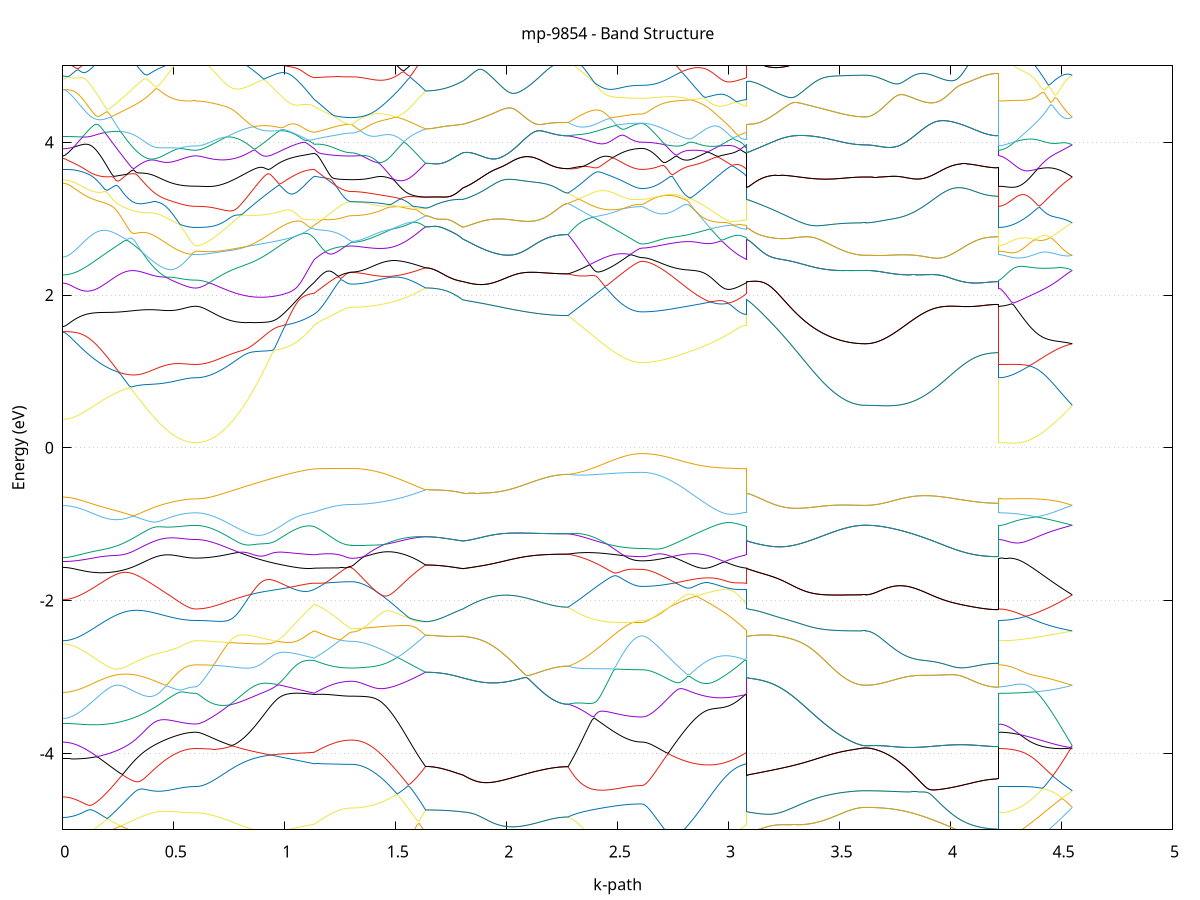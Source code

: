 set title 'mp-9854 - Band Structure'
set xlabel 'k-path'
set ylabel 'Energy (eV)'
set grid y
set yrange [-5:5]
set terminal png size 800,600
set output 'mp-9854_bands_gnuplot.png'
plot '-' using 1:2 with lines notitle, '-' using 1:2 with lines notitle, '-' using 1:2 with lines notitle, '-' using 1:2 with lines notitle, '-' using 1:2 with lines notitle, '-' using 1:2 with lines notitle, '-' using 1:2 with lines notitle, '-' using 1:2 with lines notitle, '-' using 1:2 with lines notitle, '-' using 1:2 with lines notitle, '-' using 1:2 with lines notitle, '-' using 1:2 with lines notitle, '-' using 1:2 with lines notitle, '-' using 1:2 with lines notitle, '-' using 1:2 with lines notitle, '-' using 1:2 with lines notitle, '-' using 1:2 with lines notitle, '-' using 1:2 with lines notitle, '-' using 1:2 with lines notitle, '-' using 1:2 with lines notitle, '-' using 1:2 with lines notitle, '-' using 1:2 with lines notitle, '-' using 1:2 with lines notitle, '-' using 1:2 with lines notitle, '-' using 1:2 with lines notitle, '-' using 1:2 with lines notitle, '-' using 1:2 with lines notitle, '-' using 1:2 with lines notitle, '-' using 1:2 with lines notitle, '-' using 1:2 with lines notitle, '-' using 1:2 with lines notitle, '-' using 1:2 with lines notitle, '-' using 1:2 with lines notitle, '-' using 1:2 with lines notitle, '-' using 1:2 with lines notitle, '-' using 1:2 with lines notitle, '-' using 1:2 with lines notitle, '-' using 1:2 with lines notitle, '-' using 1:2 with lines notitle, '-' using 1:2 with lines notitle, '-' using 1:2 with lines notitle, '-' using 1:2 with lines notitle, '-' using 1:2 with lines notitle, '-' using 1:2 with lines notitle, '-' using 1:2 with lines notitle, '-' using 1:2 with lines notitle, '-' using 1:2 with lines notitle, '-' using 1:2 with lines notitle, '-' using 1:2 with lines notitle, '-' using 1:2 with lines notitle, '-' using 1:2 with lines notitle, '-' using 1:2 with lines notitle, '-' using 1:2 with lines notitle, '-' using 1:2 with lines notitle, '-' using 1:2 with lines notitle, '-' using 1:2 with lines notitle, '-' using 1:2 with lines notitle, '-' using 1:2 with lines notitle, '-' using 1:2 with lines notitle, '-' using 1:2 with lines notitle, '-' using 1:2 with lines notitle, '-' using 1:2 with lines notitle, '-' using 1:2 with lines notitle, '-' using 1:2 with lines notitle, '-' using 1:2 with lines notitle, '-' using 1:2 with lines notitle, '-' using 1:2 with lines notitle, '-' using 1:2 with lines notitle, '-' using 1:2 with lines notitle, '-' using 1:2 with lines notitle, '-' using 1:2 with lines notitle, '-' using 1:2 with lines notitle, '-' using 1:2 with lines notitle, '-' using 1:2 with lines notitle, '-' using 1:2 with lines notitle, '-' using 1:2 with lines notitle, '-' using 1:2 with lines notitle, '-' using 1:2 with lines notitle, '-' using 1:2 with lines notitle, '-' using 1:2 with lines notitle, '-' using 1:2 with lines notitle, '-' using 1:2 with lines notitle, '-' using 1:2 with lines notitle, '-' using 1:2 with lines notitle, '-' using 1:2 with lines notitle, '-' using 1:2 with lines notitle, '-' using 1:2 with lines notitle, '-' using 1:2 with lines notitle, '-' using 1:2 with lines notitle, '-' using 1:2 with lines notitle, '-' using 1:2 with lines notitle, '-' using 1:2 with lines notitle, '-' using 1:2 with lines notitle, '-' using 1:2 with lines notitle, '-' using 1:2 with lines notitle, '-' using 1:2 with lines notitle
0.000000 -42.420380
0.009982 -42.420380
0.019964 -42.420380
0.029945 -42.420380
0.039927 -42.420380
0.049909 -42.420380
0.059891 -42.420380
0.069873 -42.420380
0.079855 -42.420380
0.089836 -42.420380
0.099818 -42.420380
0.109800 -42.420380
0.119782 -42.420380
0.129764 -42.420380
0.139745 -42.420380
0.149727 -42.420380
0.159709 -42.420380
0.169691 -42.420380
0.179673 -42.420380
0.189655 -42.420380
0.199636 -42.420380
0.209618 -42.420380
0.219600 -42.420380
0.229582 -42.420380
0.239564 -42.420380
0.249545 -42.420380
0.259527 -42.420380
0.269509 -42.420380
0.279491 -42.420380
0.289473 -42.420380
0.299454 -42.420280
0.309436 -42.420280
0.319418 -42.420280
0.329400 -42.420280
0.339382 -42.420280
0.349364 -42.420280
0.359345 -42.420280
0.369327 -42.420280
0.379309 -42.420280
0.389291 -42.420280
0.399273 -42.420280
0.409254 -42.420280
0.419236 -42.420280
0.429218 -42.420280
0.439200 -42.420280
0.449182 -42.420280
0.459164 -42.420280
0.469145 -42.420280
0.479127 -42.420280
0.489109 -42.420280
0.499091 -42.420280
0.509073 -42.420280
0.519054 -42.420280
0.529036 -42.420280
0.539018 -42.420280
0.549000 -42.420280
0.558982 -42.420280
0.568964 -42.420280
0.578945 -42.420280
0.588927 -42.420280
0.598909 -42.420280
0.598909 -42.420280
0.608800 -42.420280
0.618691 -42.420280
0.628583 -42.420280
0.638474 -42.420280
0.648365 -42.420280
0.658256 -42.420280
0.668148 -42.420280
0.678039 -42.420280
0.687930 -42.420280
0.697821 -42.420280
0.707713 -42.420280
0.717604 -42.420280
0.727495 -42.420280
0.737386 -42.420280
0.747278 -42.420280
0.757169 -42.420280
0.767060 -42.420280
0.776951 -42.420280
0.786842 -42.420280
0.796734 -42.420280
0.806625 -42.420280
0.816516 -42.420180
0.826407 -42.420180
0.836299 -42.420180
0.846190 -42.420180
0.856081 -42.420180
0.865972 -42.420180
0.875864 -42.420180
0.885755 -42.420180
0.895646 -42.420180
0.905537 -42.420180
0.915428 -42.420180
0.925320 -42.420180
0.935211 -42.420180
0.945102 -42.420180
0.954993 -42.420180
0.964885 -42.420180
0.974776 -42.420180
0.984667 -42.420180
0.994558 -42.420180
1.004450 -42.420180
1.014341 -42.420180
1.024232 -42.420180
1.034123 -42.420180
1.044015 -42.420180
1.053906 -42.420080
1.063797 -42.420080
1.073688 -42.420080
1.083579 -42.420080
1.093471 -42.420080
1.103362 -42.420080
1.113253 -42.420080
1.123144 -42.420080
1.133036 -42.420080
1.133036 -42.420080
1.142949 -42.420080
1.152862 -42.420080
1.162776 -42.420080
1.172689 -42.420080
1.182603 -42.420080
1.192516 -42.420080
1.202429 -42.420080
1.212343 -42.420080
1.222256 -42.420080
1.232170 -42.420080
1.242083 -42.420080
1.251996 -42.420080
1.261910 -42.420080
1.271823 -42.420080
1.281737 -42.420080
1.291650 -42.420080
1.301563 -42.420080
1.301563 -42.420080
1.311353 -42.420080
1.321143 -42.420080
1.330933 -42.420080
1.340723 -42.420080
1.350513 -42.420080
1.360304 -42.420080
1.370094 -42.420080
1.379884 -42.420080
1.389674 -42.420080
1.399464 -42.420080
1.409254 -42.420080
1.419044 -42.420080
1.428834 -42.420080
1.438624 -42.420080
1.448414 -42.420080
1.458204 -42.420080
1.467994 -42.420080
1.477784 -42.420080
1.487574 -42.420080
1.497364 -42.420080
1.507154 -42.419980
1.516944 -42.419980
1.526734 -42.419980
1.536524 -42.419980
1.546314 -42.419980
1.556104 -42.419980
1.565894 -42.419980
1.575684 -42.419980
1.585474 -42.419980
1.595264 -42.419980
1.605054 -42.419980
1.614844 -42.419980
1.624634 -42.419980
1.634424 -42.419980
1.634424 -42.419980
1.644338 -42.419980
1.654251 -42.419980
1.664164 -42.419980
1.674078 -42.419980
1.683991 -42.419980
1.693905 -42.419980
1.703818 -42.419980
1.713731 -42.419980
1.723645 -42.419980
1.733558 -42.419980
1.743472 -42.419980
1.753385 -42.419980
1.763298 -42.419980
1.773212 -42.419980
1.783125 -42.419980
1.793039 -42.419980
1.802952 -42.419980
1.802952 -42.419980
1.812814 -42.419980
1.822676 -42.419980
1.832538 -42.419980
1.842401 -42.419980
1.852263 -42.419980
1.862125 -42.419980
1.871987 -42.419980
1.881849 -42.419980
1.891711 -42.419980
1.901573 -42.419980
1.911436 -42.419980
1.921298 -42.419980
1.931160 -42.419980
1.941022 -42.419980
1.950884 -42.419980
1.960746 -42.419980
1.970608 -42.419980
1.980471 -42.419980
1.990333 -42.419980
2.000195 -42.419980
2.010057 -42.419980
2.019919 -42.419980
2.029781 -42.419980
2.039643 -42.419980
2.049506 -42.419980
2.059368 -42.419980
2.069230 -42.419980
2.079092 -42.419980
2.088954 -42.419980
2.098816 -42.419980
2.108678 -42.419980
2.118541 -42.419980
2.128403 -42.419980
2.138265 -42.419980
2.148127 -42.419980
2.157989 -42.419980
2.167851 -42.420080
2.177713 -42.420080
2.187576 -42.419980
2.197438 -42.420080
2.207300 -42.420080
2.217162 -42.420080
2.227024 -42.420080
2.236886 -42.420080
2.246748 -42.420080
2.256611 -42.420080
2.266473 -42.420080
2.276335 -42.420080
2.276335 -42.420080
2.286125 -42.420080
2.295915 -42.420080
2.305705 -42.420080
2.315495 -42.420080
2.325285 -42.420080
2.335075 -42.420080
2.344865 -42.420080
2.354655 -42.420080
2.364445 -42.420080
2.374235 -42.420080
2.384025 -42.420080
2.393815 -42.420080
2.403605 -42.420080
2.413395 -42.420080
2.423185 -42.420080
2.432975 -42.420080
2.442765 -42.420080
2.452555 -42.420180
2.462345 -42.420180
2.472135 -42.420180
2.481925 -42.420180
2.491715 -42.420180
2.501505 -42.420180
2.511295 -42.420180
2.521085 -42.420180
2.530876 -42.420180
2.540666 -42.420180
2.550456 -42.420180
2.560246 -42.420180
2.570036 -42.420180
2.579826 -42.420180
2.589616 -42.420180
2.599406 -42.420180
2.609196 -42.420180
2.609196 -42.420180
2.619058 -42.420180
2.628920 -42.420180
2.638782 -42.420180
2.648644 -42.420180
2.658506 -42.420180
2.668369 -42.420180
2.678231 -42.420180
2.688093 -42.420180
2.697955 -42.420180
2.707817 -42.420180
2.717679 -42.420180
2.727541 -42.420180
2.737404 -42.420180
2.747266 -42.420180
2.757128 -42.420180
2.766990 -42.420180
2.776852 -42.420180
2.786714 -42.420180
2.796576 -42.420180
2.806439 -42.420180
2.816301 -42.420180
2.826163 -42.420180
2.836025 -42.420180
2.845887 -42.420180
2.855749 -42.420180
2.865611 -42.420180
2.875474 -42.420180
2.885336 -42.420180
2.895198 -42.420180
2.905060 -42.420180
2.914922 -42.420180
2.924784 -42.420080
2.934646 -42.420080
2.944509 -42.420080
2.954371 -42.420080
2.964233 -42.420080
2.974095 -42.420080
2.983957 -42.420080
2.993819 -42.420080
3.003681 -42.420080
3.013544 -42.420080
3.023406 -42.420080
3.033268 -42.420080
3.043130 -42.420080
3.052992 -42.420080
3.062854 -42.420080
3.072716 -42.420080
3.082579 -42.420080
3.082579 -42.419980
3.092470 -42.419980
3.102361 -42.419980
3.112252 -42.419980
3.122144 -42.419980
3.132035 -42.419980
3.141926 -42.419980
3.151817 -42.419980
3.161708 -42.419980
3.171600 -42.419980
3.181491 -42.419980
3.191382 -42.419980
3.201273 -42.419980
3.211165 -42.419980
3.221056 -42.419980
3.230947 -42.419980
3.240838 -42.419980
3.250730 -42.419980
3.260621 -42.420080
3.270512 -42.420080
3.280403 -42.420080
3.290294 -42.420080
3.300186 -42.420080
3.310077 -42.420080
3.319968 -42.420080
3.329859 -42.420080
3.339751 -42.420080
3.349642 -42.420080
3.359533 -42.420080
3.369424 -42.420080
3.379316 -42.420080
3.389207 -42.420080
3.399098 -42.420080
3.408989 -42.420080
3.418881 -42.420080
3.428772 -42.420080
3.438663 -42.420080
3.448554 -42.420080
3.458445 -42.420080
3.468337 -42.420080
3.478228 -42.420080
3.488119 -42.420080
3.498010 -42.420180
3.507902 -42.420180
3.517793 -42.420180
3.527684 -42.420180
3.537575 -42.420180
3.547467 -42.420180
3.557358 -42.420180
3.567249 -42.420180
3.577140 -42.420180
3.587032 -42.420180
3.596923 -42.420180
3.606814 -42.420180
3.616705 -42.420180
3.616705 -42.420180
3.626687 -42.420180
3.636669 -42.420180
3.646651 -42.420180
3.656632 -42.420180
3.666614 -42.420180
3.676596 -42.420180
3.686578 -42.420180
3.696560 -42.420180
3.706542 -42.420180
3.716523 -42.420180
3.726505 -42.420180
3.736487 -42.420180
3.746469 -42.420180
3.756451 -42.420180
3.766432 -42.420180
3.776414 -42.420180
3.786396 -42.420180
3.796378 -42.420180
3.806360 -42.420180
3.816342 -42.420180
3.826323 -42.420180
3.836305 -42.420180
3.846287 -42.420180
3.856269 -42.420180
3.866251 -42.420180
3.876232 -42.420180
3.886214 -42.420180
3.896196 -42.420180
3.906178 -42.420180
3.916160 -42.420180
3.926142 -42.420180
3.936123 -42.420180
3.946105 -42.420180
3.956087 -42.420180
3.966069 -42.420180
3.976051 -42.420180
3.986032 -42.420180
3.996014 -42.420180
4.005996 -42.420180
4.015978 -42.420180
4.025960 -42.420180
4.035942 -42.420180
4.045923 -42.420180
4.055905 -42.420180
4.065887 -42.420180
4.075869 -42.420180
4.085851 -42.420180
4.095832 -42.420180
4.105814 -42.420180
4.115796 -42.420180
4.125778 -42.420180
4.135760 -42.420180
4.145741 -42.420280
4.155723 -42.420280
4.165705 -42.420280
4.175687 -42.420280
4.185669 -42.420280
4.195651 -42.420280
4.205632 -42.420280
4.215614 -42.420280
4.215614 -42.420280
4.225404 -42.420280
4.235194 -42.420280
4.244984 -42.420280
4.254774 -42.420280
4.264564 -42.420280
4.274354 -42.420280
4.284144 -42.420280
4.293934 -42.420280
4.303724 -42.420280
4.313514 -42.420280
4.323305 -42.420280
4.333095 -42.420280
4.342885 -42.420280
4.352675 -42.420280
4.362465 -42.420280
4.372255 -42.420280
4.382045 -42.420280
4.391835 -42.420280
4.401625 -42.420280
4.411415 -42.420180
4.421205 -42.420180
4.430995 -42.420180
4.440785 -42.420180
4.450575 -42.420180
4.460365 -42.420180
4.470155 -42.420180
4.479945 -42.420180
4.489735 -42.420180
4.499525 -42.420180
4.509315 -42.420180
4.519105 -42.420180
4.528895 -42.420180
4.538685 -42.420180
4.548475 -42.420180
e
0.000000 -42.420080
0.009982 -42.420080
0.019964 -42.420080
0.029945 -42.420080
0.039927 -42.420080
0.049909 -42.420080
0.059891 -42.420080
0.069873 -42.420080
0.079855 -42.420080
0.089836 -42.420080
0.099818 -42.420080
0.109800 -42.420080
0.119782 -42.420080
0.129764 -42.420080
0.139745 -42.420080
0.149727 -42.420080
0.159709 -42.420080
0.169691 -42.420080
0.179673 -42.420080
0.189655 -42.420080
0.199636 -42.420080
0.209618 -42.420080
0.219600 -42.420080
0.229582 -42.420080
0.239564 -42.420080
0.249545 -42.420080
0.259527 -42.420080
0.269509 -42.420080
0.279491 -42.420080
0.289473 -42.420080
0.299454 -42.420080
0.309436 -42.420080
0.319418 -42.420080
0.329400 -42.420080
0.339382 -42.420080
0.349364 -42.420080
0.359345 -42.420080
0.369327 -42.420080
0.379309 -42.420080
0.389291 -42.420080
0.399273 -42.419980
0.409254 -42.419980
0.419236 -42.419980
0.429218 -42.419980
0.439200 -42.419980
0.449182 -42.419980
0.459164 -42.419980
0.469145 -42.419980
0.479127 -42.419980
0.489109 -42.419980
0.499091 -42.419980
0.509073 -42.419980
0.519054 -42.419980
0.529036 -42.419980
0.539018 -42.419980
0.549000 -42.419980
0.558982 -42.419980
0.568964 -42.419980
0.578945 -42.419980
0.588927 -42.419980
0.598909 -42.419980
0.598909 -42.419980
0.608800 -42.419980
0.618691 -42.419980
0.628583 -42.419980
0.638474 -42.419980
0.648365 -42.419980
0.658256 -42.419980
0.668148 -42.419980
0.678039 -42.419980
0.687930 -42.419980
0.697821 -42.419980
0.707713 -42.419980
0.717604 -42.419980
0.727495 -42.419980
0.737386 -42.419980
0.747278 -42.419980
0.757169 -42.419980
0.767060 -42.419980
0.776951 -42.419980
0.786842 -42.419980
0.796734 -42.419980
0.806625 -42.419980
0.816516 -42.419980
0.826407 -42.419980
0.836299 -42.419980
0.846190 -42.419980
0.856081 -42.419980
0.865972 -42.419980
0.875864 -42.419980
0.885755 -42.419980
0.895646 -42.419880
0.905537 -42.419880
0.915428 -42.419880
0.925320 -42.419880
0.935211 -42.419880
0.945102 -42.419880
0.954993 -42.419880
0.964885 -42.419880
0.974776 -42.419880
0.984667 -42.419880
0.994558 -42.419880
1.004450 -42.419880
1.014341 -42.419880
1.024232 -42.419880
1.034123 -42.419880
1.044015 -42.419880
1.053906 -42.419880
1.063797 -42.419880
1.073688 -42.419880
1.083579 -42.419880
1.093471 -42.419880
1.103362 -42.419880
1.113253 -42.419880
1.123144 -42.419880
1.133036 -42.419880
1.133036 -42.419880
1.142949 -42.419880
1.152862 -42.419880
1.162776 -42.419880
1.172689 -42.419880
1.182603 -42.419880
1.192516 -42.419780
1.202429 -42.419780
1.212343 -42.419780
1.222256 -42.419780
1.232170 -42.419780
1.242083 -42.419780
1.251996 -42.419780
1.261910 -42.419780
1.271823 -42.419780
1.281737 -42.419780
1.291650 -42.419780
1.301563 -42.419780
1.301563 -42.419780
1.311353 -42.419780
1.321143 -42.419780
1.330933 -42.419780
1.340723 -42.419780
1.350513 -42.419780
1.360304 -42.419780
1.370094 -42.419880
1.379884 -42.419780
1.389674 -42.419880
1.399464 -42.419880
1.409254 -42.419880
1.419044 -42.419880
1.428834 -42.419880
1.438624 -42.419880
1.448414 -42.419880
1.458204 -42.419880
1.467994 -42.419880
1.477784 -42.419880
1.487574 -42.419880
1.497364 -42.419880
1.507154 -42.419880
1.516944 -42.419880
1.526734 -42.419880
1.536524 -42.419880
1.546314 -42.419880
1.556104 -42.419880
1.565894 -42.419880
1.575684 -42.419880
1.585474 -42.419880
1.595264 -42.419880
1.605054 -42.419980
1.614844 -42.419980
1.624634 -42.419980
1.634424 -42.419980
1.634424 -42.419980
1.644338 -42.419980
1.654251 -42.419980
1.664164 -42.419980
1.674078 -42.419980
1.683991 -42.419980
1.693905 -42.419980
1.703818 -42.419980
1.713731 -42.419980
1.723645 -42.419980
1.733558 -42.419980
1.743472 -42.419980
1.753385 -42.419980
1.763298 -42.419980
1.773212 -42.419980
1.783125 -42.419980
1.793039 -42.419980
1.802952 -42.419980
1.802952 -42.419980
1.812814 -42.419980
1.822676 -42.419980
1.832538 -42.419980
1.842401 -42.419980
1.852263 -42.419980
1.862125 -42.419980
1.871987 -42.419980
1.881849 -42.419980
1.891711 -42.419980
1.901573 -42.419980
1.911436 -42.419980
1.921298 -42.419980
1.931160 -42.419980
1.941022 -42.419980
1.950884 -42.419980
1.960746 -42.419980
1.970608 -42.419980
1.980471 -42.419980
1.990333 -42.419980
2.000195 -42.419980
2.010057 -42.419980
2.019919 -42.419980
2.029781 -42.419980
2.039643 -42.419980
2.049506 -42.419980
2.059368 -42.419980
2.069230 -42.419980
2.079092 -42.419980
2.088954 -42.419980
2.098816 -42.419980
2.108678 -42.419980
2.118541 -42.419980
2.128403 -42.419980
2.138265 -42.419980
2.148127 -42.419980
2.157989 -42.419980
2.167851 -42.420080
2.177713 -42.420080
2.187576 -42.419980
2.197438 -42.420080
2.207300 -42.420080
2.217162 -42.419980
2.227024 -42.419980
2.236886 -42.420080
2.246748 -42.419980
2.256611 -42.419980
2.266473 -42.420080
2.276335 -42.420080
2.276335 -42.419980
2.286125 -42.419980
2.295915 -42.419980
2.305705 -42.419980
2.315495 -42.419980
2.325285 -42.419980
2.335075 -42.419980
2.344865 -42.419980
2.354655 -42.419980
2.364445 -42.419980
2.374235 -42.419980
2.384025 -42.419980
2.393815 -42.419980
2.403605 -42.419980
2.413395 -42.419980
2.423185 -42.419980
2.432975 -42.419980
2.442765 -42.419980
2.452555 -42.419880
2.462345 -42.419880
2.472135 -42.419880
2.481925 -42.419880
2.491715 -42.419880
2.501505 -42.419880
2.511295 -42.419880
2.521085 -42.419880
2.530876 -42.419880
2.540666 -42.419880
2.550456 -42.419880
2.560246 -42.419880
2.570036 -42.419880
2.579826 -42.419880
2.589616 -42.419880
2.599406 -42.419880
2.609196 -42.419880
2.609196 -42.419880
2.619058 -42.419880
2.628920 -42.419880
2.638782 -42.419880
2.648644 -42.419880
2.658506 -42.419880
2.668369 -42.419880
2.678231 -42.419880
2.688093 -42.419880
2.697955 -42.419880
2.707817 -42.419880
2.717679 -42.419880
2.727541 -42.419880
2.737404 -42.419880
2.747266 -42.419880
2.757128 -42.419880
2.766990 -42.419880
2.776852 -42.419880
2.786714 -42.419880
2.796576 -42.419880
2.806439 -42.419880
2.816301 -42.419880
2.826163 -42.419880
2.836025 -42.419880
2.845887 -42.419880
2.855749 -42.419880
2.865611 -42.419880
2.875474 -42.419880
2.885336 -42.419880
2.895198 -42.419880
2.905060 -42.419880
2.914922 -42.419880
2.924784 -42.419880
2.934646 -42.419880
2.944509 -42.419880
2.954371 -42.419880
2.964233 -42.419880
2.974095 -42.419880
2.983957 -42.419880
2.993819 -42.419880
3.003681 -42.419880
3.013544 -42.419880
3.023406 -42.419880
3.033268 -42.419880
3.043130 -42.419880
3.052992 -42.419880
3.062854 -42.419880
3.072716 -42.419880
3.082579 -42.419880
3.082579 -42.419980
3.092470 -42.419980
3.102361 -42.419980
3.112252 -42.419980
3.122144 -42.419980
3.132035 -42.419980
3.141926 -42.419980
3.151817 -42.419980
3.161708 -42.419980
3.171600 -42.419980
3.181491 -42.419980
3.191382 -42.419980
3.201273 -42.419980
3.211165 -42.419980
3.221056 -42.419980
3.230947 -42.419980
3.240838 -42.419980
3.250730 -42.419980
3.260621 -42.420080
3.270512 -42.420080
3.280403 -42.420080
3.290294 -42.420080
3.300186 -42.420080
3.310077 -42.420080
3.319968 -42.420080
3.329859 -42.420080
3.339751 -42.420080
3.349642 -42.420080
3.359533 -42.420080
3.369424 -42.420080
3.379316 -42.420080
3.389207 -42.420080
3.399098 -42.420080
3.408989 -42.420080
3.418881 -42.420080
3.428772 -42.420080
3.438663 -42.420080
3.448554 -42.420080
3.458445 -42.420080
3.468337 -42.420080
3.478228 -42.420080
3.488119 -42.420080
3.498010 -42.420180
3.507902 -42.420180
3.517793 -42.420180
3.527684 -42.420180
3.537575 -42.420180
3.547467 -42.420180
3.557358 -42.420180
3.567249 -42.420180
3.577140 -42.420180
3.587032 -42.420180
3.596923 -42.420180
3.606814 -42.420180
3.616705 -42.420180
3.616705 -42.420180
3.626687 -42.420180
3.636669 -42.420180
3.646651 -42.420180
3.656632 -42.420180
3.666614 -42.420180
3.676596 -42.420180
3.686578 -42.420180
3.696560 -42.420180
3.706542 -42.420180
3.716523 -42.420180
3.726505 -42.420180
3.736487 -42.420180
3.746469 -42.420180
3.756451 -42.420180
3.766432 -42.420180
3.776414 -42.420180
3.786396 -42.420180
3.796378 -42.420180
3.806360 -42.420180
3.816342 -42.420180
3.826323 -42.420180
3.836305 -42.420180
3.846287 -42.420180
3.856269 -42.420180
3.866251 -42.420180
3.876232 -42.420180
3.886214 -42.420180
3.896196 -42.420180
3.906178 -42.420180
3.916160 -42.420180
3.926142 -42.420180
3.936123 -42.420180
3.946105 -42.420180
3.956087 -42.420180
3.966069 -42.420180
3.976051 -42.420180
3.986032 -42.420180
3.996014 -42.420180
4.005996 -42.420180
4.015978 -42.420180
4.025960 -42.420180
4.035942 -42.420180
4.045923 -42.420180
4.055905 -42.420180
4.065887 -42.420180
4.075869 -42.420180
4.085851 -42.420180
4.095832 -42.420180
4.105814 -42.420180
4.115796 -42.420180
4.125778 -42.420180
4.135760 -42.420180
4.145741 -42.420280
4.155723 -42.420280
4.165705 -42.420280
4.175687 -42.420280
4.185669 -42.420280
4.195651 -42.420280
4.205632 -42.420280
4.215614 -42.420280
4.215614 -42.419980
4.225404 -42.419980
4.235194 -42.419980
4.244984 -42.419980
4.254774 -42.419980
4.264564 -42.419980
4.274354 -42.419980
4.284144 -42.419980
4.293934 -42.419980
4.303724 -42.419980
4.313514 -42.419980
4.323305 -42.419980
4.333095 -42.420080
4.342885 -42.420080
4.352675 -42.420080
4.362465 -42.420080
4.372255 -42.420080
4.382045 -42.420080
4.391835 -42.420080
4.401625 -42.420080
4.411415 -42.420080
4.421205 -42.420080
4.430995 -42.420080
4.440785 -42.420080
4.450575 -42.420080
4.460365 -42.420080
4.470155 -42.420080
4.479945 -42.420080
4.489735 -42.420080
4.499525 -42.420080
4.509315 -42.420080
4.519105 -42.420080
4.528895 -42.420080
4.538685 -42.420180
4.548475 -42.420180
e
0.000000 -22.591880
0.009982 -22.591880
0.019964 -22.591880
0.029945 -22.591880
0.039927 -22.591880
0.049909 -22.591880
0.059891 -22.591880
0.069873 -22.591980
0.079855 -22.591980
0.089836 -22.591980
0.099818 -22.591980
0.109800 -22.591980
0.119782 -22.591980
0.129764 -22.591980
0.139745 -22.591980
0.149727 -22.591980
0.159709 -22.591980
0.169691 -22.591980
0.179673 -22.591980
0.189655 -22.591980
0.199636 -22.592080
0.209618 -22.592080
0.219600 -22.592080
0.229582 -22.592080
0.239564 -22.592080
0.249545 -22.592080
0.259527 -22.592080
0.269509 -22.592180
0.279491 -22.592180
0.289473 -22.592180
0.299454 -22.592180
0.309436 -22.592180
0.319418 -22.592180
0.329400 -22.592180
0.339382 -22.592280
0.349364 -22.592280
0.359345 -22.592280
0.369327 -22.592280
0.379309 -22.592280
0.389291 -22.592280
0.399273 -22.592280
0.409254 -22.592380
0.419236 -22.592380
0.429218 -22.592380
0.439200 -22.592380
0.449182 -22.592380
0.459164 -22.592380
0.469145 -22.592380
0.479127 -22.592380
0.489109 -22.592380
0.499091 -22.592480
0.509073 -22.592480
0.519054 -22.592480
0.529036 -22.592480
0.539018 -22.592480
0.549000 -22.592480
0.558982 -22.592480
0.568964 -22.592480
0.578945 -22.592480
0.588927 -22.592480
0.598909 -22.592480
0.598909 -22.592480
0.608800 -22.592480
0.618691 -22.592480
0.628583 -22.592480
0.638474 -22.592580
0.648365 -22.592580
0.658256 -22.592680
0.668148 -22.592780
0.678039 -22.592780
0.687930 -22.592880
0.697821 -22.592980
0.707713 -22.593080
0.717604 -22.593180
0.727495 -22.593380
0.737386 -22.593480
0.747278 -22.593680
0.757169 -22.593780
0.767060 -22.593980
0.776951 -22.594080
0.786842 -22.594280
0.796734 -22.594480
0.806625 -22.594680
0.816516 -22.594780
0.826407 -22.594980
0.836299 -22.595180
0.846190 -22.595380
0.856081 -22.595580
0.865972 -22.595780
0.875864 -22.596080
0.885755 -22.596280
0.895646 -22.596480
0.905537 -22.596680
0.915428 -22.596880
0.925320 -22.597080
0.935211 -22.597280
0.945102 -22.597480
0.954993 -22.597780
0.964885 -22.597980
0.974776 -22.598180
0.984667 -22.598380
0.994558 -22.598580
1.004450 -22.598780
1.014341 -22.598880
1.024232 -22.599080
1.034123 -22.599280
1.044015 -22.599480
1.053906 -22.599580
1.063797 -22.599780
1.073688 -22.599880
1.083579 -22.600080
1.093471 -22.600180
1.103362 -22.600280
1.113253 -22.600380
1.123144 -22.600480
1.133036 -22.600580
1.133036 -22.600580
1.142949 -22.600580
1.152862 -22.600580
1.162776 -22.600580
1.172689 -22.600580
1.182603 -22.600580
1.192516 -22.600580
1.202429 -22.600480
1.212343 -22.600480
1.222256 -22.600480
1.232170 -22.600480
1.242083 -22.600480
1.251996 -22.600480
1.261910 -22.600480
1.271823 -22.600480
1.281737 -22.600480
1.291650 -22.600480
1.301563 -22.600480
1.301563 -22.600480
1.311353 -22.600480
1.321143 -22.600480
1.330933 -22.600480
1.340723 -22.600380
1.350513 -22.600380
1.360304 -22.600380
1.370094 -22.600380
1.379884 -22.600380
1.389674 -22.600380
1.399464 -22.600280
1.409254 -22.600280
1.419044 -22.600280
1.428834 -22.600280
1.438624 -22.600180
1.448414 -22.600180
1.458204 -22.600180
1.467994 -22.600080
1.477784 -22.600080
1.487574 -22.599980
1.497364 -22.599980
1.507154 -22.599980
1.516944 -22.599880
1.526734 -22.599880
1.536524 -22.599780
1.546314 -22.599780
1.556104 -22.599680
1.565894 -22.599680
1.575684 -22.599580
1.585474 -22.599580
1.595264 -22.599480
1.605054 -22.599480
1.614844 -22.599380
1.624634 -22.599380
1.634424 -22.599280
1.634424 -22.599280
1.644338 -22.599280
1.654251 -22.599280
1.664164 -22.599280
1.674078 -22.599280
1.683991 -22.599280
1.693905 -22.599280
1.703818 -22.599280
1.713731 -22.599280
1.723645 -22.599280
1.733558 -22.599280
1.743472 -22.599280
1.753385 -22.599280
1.763298 -22.599280
1.773212 -22.599280
1.783125 -22.599280
1.793039 -22.599280
1.802952 -22.599280
1.802952 -22.599280
1.812814 -22.599380
1.822676 -22.599380
1.832538 -22.599480
1.842401 -22.599580
1.852263 -22.599680
1.862125 -22.599680
1.871987 -22.599780
1.881849 -22.599880
1.891711 -22.599980
1.901573 -22.600080
1.911436 -22.600080
1.921298 -22.600180
1.931160 -22.600280
1.941022 -22.600380
1.950884 -22.600480
1.960746 -22.600580
1.970608 -22.600580
1.980471 -22.600680
1.990333 -22.600780
2.000195 -22.600880
2.010057 -22.600980
2.019919 -22.600980
2.029781 -22.601080
2.039643 -22.601180
2.049506 -22.601280
2.059368 -22.601280
2.069230 -22.601380
2.079092 -22.601480
2.088954 -22.601480
2.098816 -22.601580
2.108678 -22.601580
2.118541 -22.601680
2.128403 -22.601680
2.138265 -22.601780
2.148127 -22.601780
2.157989 -22.601880
2.167851 -22.601880
2.177713 -22.601980
2.187576 -22.601980
2.197438 -22.601980
2.207300 -22.602080
2.217162 -22.602080
2.227024 -22.602080
2.236886 -22.602080
2.246748 -22.602080
2.256611 -22.602080
2.266473 -22.602080
2.276335 -22.602080
2.276335 -22.602080
2.286125 -22.602180
2.295915 -22.602280
2.305705 -22.602380
2.315495 -22.602480
2.325285 -22.602580
2.335075 -22.602680
2.344865 -22.602780
2.354655 -22.602880
2.364445 -22.602980
2.374235 -22.603080
2.384025 -22.603180
2.393815 -22.603280
2.403605 -22.603380
2.413395 -22.603480
2.423185 -22.603480
2.432975 -22.603580
2.442765 -22.603680
2.452555 -22.603780
2.462345 -22.603780
2.472135 -22.603880
2.481925 -22.603880
2.491715 -22.603980
2.501505 -22.604080
2.511295 -22.604080
2.521085 -22.604080
2.530876 -22.604180
2.540666 -22.604180
2.550456 -22.604180
2.560246 -22.604280
2.570036 -22.604280
2.579826 -22.604280
2.589616 -22.604280
2.599406 -22.604280
2.609196 -22.604280
2.609196 -22.604280
2.619058 -22.604280
2.628920 -22.604280
2.638782 -22.604280
2.648644 -22.604280
2.658506 -22.604280
2.668369 -22.604180
2.678231 -22.604180
2.688093 -22.604180
2.697955 -22.604080
2.707817 -22.604080
2.717679 -22.604080
2.727541 -22.603980
2.737404 -22.603880
2.747266 -22.603880
2.757128 -22.603780
2.766990 -22.603780
2.776852 -22.603680
2.786714 -22.603580
2.796576 -22.603480
2.806439 -22.603480
2.816301 -22.603380
2.826163 -22.603280
2.836025 -22.603180
2.845887 -22.603080
2.855749 -22.602980
2.865611 -22.602880
2.875474 -22.602780
2.885336 -22.602680
2.895198 -22.602580
2.905060 -22.602480
2.914922 -22.602380
2.924784 -22.602280
2.934646 -22.602180
2.944509 -22.602080
2.954371 -22.601980
2.964233 -22.601880
2.974095 -22.601780
2.983957 -22.601680
2.993819 -22.601480
3.003681 -22.601380
3.013544 -22.601280
3.023406 -22.601180
3.033268 -22.601080
3.043130 -22.600980
3.052992 -22.600880
3.062854 -22.600780
3.072716 -22.600680
3.082579 -22.600580
3.082579 -22.599280
3.092470 -22.599180
3.102361 -22.599080
3.112252 -22.598980
3.122144 -22.598880
3.132035 -22.598680
3.141926 -22.598580
3.151817 -22.598480
3.161708 -22.598280
3.171600 -22.598080
3.181491 -22.597980
3.191382 -22.597780
3.201273 -22.597580
3.211165 -22.597480
3.221056 -22.597280
3.230947 -22.597080
3.240838 -22.596880
3.250730 -22.596680
3.260621 -22.596480
3.270512 -22.596280
3.280403 -22.596080
3.290294 -22.595880
3.300186 -22.595680
3.310077 -22.595480
3.319968 -22.595280
3.329859 -22.595080
3.339751 -22.594880
3.349642 -22.594680
3.359533 -22.594480
3.369424 -22.594280
3.379316 -22.594080
3.389207 -22.593980
3.399098 -22.593780
3.408989 -22.593580
3.418881 -22.593380
3.428772 -22.593280
3.438663 -22.593080
3.448554 -22.592980
3.458445 -22.592780
3.468337 -22.592680
3.478228 -22.592480
3.488119 -22.592380
3.498010 -22.592280
3.507902 -22.592180
3.517793 -22.592080
3.527684 -22.591980
3.537575 -22.591880
3.547467 -22.591880
3.557358 -22.591780
3.567249 -22.591680
3.577140 -22.591680
3.587032 -22.591680
3.596923 -22.591580
3.606814 -22.591580
3.616705 -22.591580
3.616705 -22.591580
3.626687 -22.591580
3.636669 -22.591580
3.646651 -22.591580
3.656632 -22.591580
3.666614 -22.591580
3.676596 -22.591580
3.686578 -22.591580
3.696560 -22.591580
3.706542 -22.591580
3.716523 -22.591580
3.726505 -22.591580
3.736487 -22.591480
3.746469 -22.591480
3.756451 -22.591480
3.766432 -22.591480
3.776414 -22.591480
3.786396 -22.591480
3.796378 -22.591480
3.806360 -22.591380
3.816342 -22.591380
3.826323 -22.591380
3.836305 -22.591380
3.846287 -22.591380
3.856269 -22.591380
3.866251 -22.591280
3.876232 -22.591280
3.886214 -22.591280
3.896196 -22.591280
3.906178 -22.591280
3.916160 -22.591180
3.926142 -22.591180
3.936123 -22.591180
3.946105 -22.591180
3.956087 -22.591180
3.966069 -22.591180
3.976051 -22.591080
3.986032 -22.591080
3.996014 -22.591080
4.005996 -22.591080
4.015978 -22.591080
4.025960 -22.591080
4.035942 -22.591080
4.045923 -22.590980
4.055905 -22.590980
4.065887 -22.590980
4.075869 -22.590980
4.085851 -22.590980
4.095832 -22.590980
4.105814 -22.590980
4.115796 -22.590980
4.125778 -22.590980
4.135760 -22.590880
4.145741 -22.590880
4.155723 -22.590880
4.165705 -22.590880
4.175687 -22.590880
4.185669 -22.590880
4.195651 -22.590880
4.205632 -22.590880
4.215614 -22.590880
4.215614 -22.592480
4.225404 -22.592480
4.235194 -22.592480
4.244984 -22.592480
4.254774 -22.592480
4.264564 -22.592480
4.274354 -22.592480
4.284144 -22.592480
4.293934 -22.592380
4.303724 -22.592380
4.313514 -22.592380
4.323305 -22.592380
4.333095 -22.592380
4.342885 -22.592280
4.352675 -22.592280
4.362465 -22.592280
4.372255 -22.592280
4.382045 -22.592180
4.391835 -22.592180
4.401625 -22.592180
4.411415 -22.592080
4.421205 -22.592080
4.430995 -22.592080
4.440785 -22.591980
4.450575 -22.591980
4.460365 -22.591980
4.470155 -22.591880
4.479945 -22.591880
4.489735 -22.591880
4.499525 -22.591780
4.509315 -22.591780
4.519105 -22.591680
4.528895 -22.591680
4.538685 -22.591680
4.548475 -22.591580
e
0.000000 -22.589880
0.009982 -22.589880
0.019964 -22.589880
0.029945 -22.589880
0.039927 -22.589880
0.049909 -22.589880
0.059891 -22.589880
0.069873 -22.589880
0.079855 -22.589880
0.089836 -22.589980
0.099818 -22.589980
0.109800 -22.589980
0.119782 -22.589980
0.129764 -22.589980
0.139745 -22.589980
0.149727 -22.589980
0.159709 -22.589980
0.169691 -22.590080
0.179673 -22.590080
0.189655 -22.590080
0.199636 -22.590080
0.209618 -22.590080
0.219600 -22.590080
0.229582 -22.590180
0.239564 -22.590180
0.249545 -22.590180
0.259527 -22.590180
0.269509 -22.590180
0.279491 -22.590280
0.289473 -22.590280
0.299454 -22.590280
0.309436 -22.590280
0.319418 -22.590280
0.329400 -22.590380
0.339382 -22.590380
0.349364 -22.590380
0.359345 -22.590380
0.369327 -22.590380
0.379309 -22.590480
0.389291 -22.590480
0.399273 -22.590480
0.409254 -22.590480
0.419236 -22.590480
0.429218 -22.590580
0.439200 -22.590580
0.449182 -22.590580
0.459164 -22.590580
0.469145 -22.590580
0.479127 -22.590580
0.489109 -22.590580
0.499091 -22.590680
0.509073 -22.590680
0.519054 -22.590680
0.529036 -22.590680
0.539018 -22.590680
0.549000 -22.590680
0.558982 -22.590680
0.568964 -22.590680
0.578945 -22.590680
0.588927 -22.590680
0.598909 -22.590680
0.598909 -22.590680
0.608800 -22.590680
0.618691 -22.590680
0.628583 -22.590780
0.638474 -22.590780
0.648365 -22.590780
0.658256 -22.590880
0.668148 -22.590880
0.678039 -22.590980
0.687930 -22.591080
0.697821 -22.591180
0.707713 -22.591180
0.717604 -22.591280
0.727495 -22.591380
0.737386 -22.591580
0.747278 -22.591680
0.757169 -22.591780
0.767060 -22.591880
0.776951 -22.592080
0.786842 -22.592180
0.796734 -22.592380
0.806625 -22.592480
0.816516 -22.592680
0.826407 -22.592880
0.836299 -22.592980
0.846190 -22.593180
0.856081 -22.593380
0.865972 -22.593580
0.875864 -22.593780
0.885755 -22.593880
0.895646 -22.594080
0.905537 -22.594280
0.915428 -22.594480
0.925320 -22.594680
0.935211 -22.594880
0.945102 -22.595080
0.954993 -22.595280
0.964885 -22.595480
0.974776 -22.595580
0.984667 -22.595780
0.994558 -22.595980
1.004450 -22.596180
1.014341 -22.596280
1.024232 -22.596480
1.034123 -22.596680
1.044015 -22.596780
1.053906 -22.596980
1.063797 -22.597080
1.073688 -22.597280
1.083579 -22.597380
1.093471 -22.597480
1.103362 -22.597580
1.113253 -22.597680
1.123144 -22.597780
1.133036 -22.597880
1.133036 -22.597880
1.142949 -22.597980
1.152862 -22.597980
1.162776 -22.597980
1.172689 -22.597980
1.182603 -22.597980
1.192516 -22.598080
1.202429 -22.598080
1.212343 -22.598080
1.222256 -22.598080
1.232170 -22.598080
1.242083 -22.598080
1.251996 -22.598080
1.261910 -22.598080
1.271823 -22.598080
1.281737 -22.598080
1.291650 -22.598080
1.301563 -22.598080
1.301563 -22.598080
1.311353 -22.598080
1.321143 -22.598180
1.330933 -22.598180
1.340723 -22.598180
1.350513 -22.598180
1.360304 -22.598180
1.370094 -22.598180
1.379884 -22.598180
1.389674 -22.598180
1.399464 -22.598280
1.409254 -22.598280
1.419044 -22.598280
1.428834 -22.598280
1.438624 -22.598380
1.448414 -22.598380
1.458204 -22.598380
1.467994 -22.598480
1.477784 -22.598480
1.487574 -22.598580
1.497364 -22.598580
1.507154 -22.598580
1.516944 -22.598680
1.526734 -22.598680
1.536524 -22.598780
1.546314 -22.598780
1.556104 -22.598880
1.565894 -22.598880
1.575684 -22.598980
1.585474 -22.598980
1.595264 -22.599080
1.605054 -22.599080
1.614844 -22.599180
1.624634 -22.599180
1.634424 -22.599280
1.634424 -22.599280
1.644338 -22.599280
1.654251 -22.599280
1.664164 -22.599280
1.674078 -22.599280
1.683991 -22.599280
1.693905 -22.599280
1.703818 -22.599280
1.713731 -22.599280
1.723645 -22.599280
1.733558 -22.599280
1.743472 -22.599280
1.753385 -22.599280
1.763298 -22.599280
1.773212 -22.599280
1.783125 -22.599280
1.793039 -22.599280
1.802952 -22.599280
1.802952 -22.599280
1.812814 -22.599380
1.822676 -22.599380
1.832538 -22.599480
1.842401 -22.599580
1.852263 -22.599680
1.862125 -22.599680
1.871987 -22.599780
1.881849 -22.599880
1.891711 -22.599980
1.901573 -22.600080
1.911436 -22.600080
1.921298 -22.600180
1.931160 -22.600280
1.941022 -22.600380
1.950884 -22.600480
1.960746 -22.600580
1.970608 -22.600580
1.980471 -22.600680
1.990333 -22.600780
2.000195 -22.600880
2.010057 -22.600980
2.019919 -22.600980
2.029781 -22.601080
2.039643 -22.601180
2.049506 -22.601280
2.059368 -22.601280
2.069230 -22.601380
2.079092 -22.601480
2.088954 -22.601480
2.098816 -22.601580
2.108678 -22.601580
2.118541 -22.601680
2.128403 -22.601680
2.138265 -22.601780
2.148127 -22.601780
2.157989 -22.601880
2.167851 -22.601880
2.177713 -22.601980
2.187576 -22.601980
2.197438 -22.601980
2.207300 -22.602080
2.217162 -22.602080
2.227024 -22.602080
2.236886 -22.602080
2.246748 -22.602080
2.256611 -22.602080
2.266473 -22.602080
2.276335 -22.602080
2.276335 -22.602080
2.286125 -22.601980
2.295915 -22.601880
2.305705 -22.601780
2.315495 -22.601680
2.325285 -22.601580
2.335075 -22.601480
2.344865 -22.601380
2.354655 -22.601380
2.364445 -22.601280
2.374235 -22.601180
2.384025 -22.601080
2.393815 -22.600980
2.403605 -22.600880
2.413395 -22.600780
2.423185 -22.600680
2.432975 -22.600680
2.442765 -22.600580
2.452555 -22.600480
2.462345 -22.600480
2.472135 -22.600380
2.481925 -22.600280
2.491715 -22.600280
2.501505 -22.600180
2.511295 -22.600180
2.521085 -22.600080
2.530876 -22.600080
2.540666 -22.600080
2.550456 -22.599980
2.560246 -22.599980
2.570036 -22.599980
2.579826 -22.599980
2.589616 -22.599980
2.599406 -22.599980
2.609196 -22.599980
2.609196 -22.599980
2.619058 -22.599980
2.628920 -22.599980
2.638782 -22.599880
2.648644 -22.599880
2.658506 -22.599880
2.668369 -22.599880
2.678231 -22.599880
2.688093 -22.599880
2.697955 -22.599880
2.707817 -22.599780
2.717679 -22.599780
2.727541 -22.599780
2.737404 -22.599680
2.747266 -22.599680
2.757128 -22.599680
2.766990 -22.599580
2.776852 -22.599580
2.786714 -22.599580
2.796576 -22.599480
2.806439 -22.599480
2.816301 -22.599380
2.826163 -22.599380
2.836025 -22.599280
2.845887 -22.599280
2.855749 -22.599180
2.865611 -22.599180
2.875474 -22.599080
2.885336 -22.599080
2.895198 -22.598980
2.905060 -22.598880
2.914922 -22.598880
2.924784 -22.598780
2.934646 -22.598780
2.944509 -22.598680
2.954371 -22.598680
2.964233 -22.598580
2.974095 -22.598480
2.983957 -22.598480
2.993819 -22.598380
3.003681 -22.598380
3.013544 -22.598280
3.023406 -22.598280
3.033268 -22.598180
3.043130 -22.598080
3.052992 -22.598080
3.062854 -22.597980
3.072716 -22.597980
3.082579 -22.597880
3.082579 -22.599280
3.092470 -22.599180
3.102361 -22.599080
3.112252 -22.598980
3.122144 -22.598880
3.132035 -22.598680
3.141926 -22.598580
3.151817 -22.598480
3.161708 -22.598280
3.171600 -22.598080
3.181491 -22.597980
3.191382 -22.597780
3.201273 -22.597580
3.211165 -22.597480
3.221056 -22.597280
3.230947 -22.597080
3.240838 -22.596880
3.250730 -22.596680
3.260621 -22.596480
3.270512 -22.596280
3.280403 -22.596080
3.290294 -22.595880
3.300186 -22.595680
3.310077 -22.595480
3.319968 -22.595280
3.329859 -22.595080
3.339751 -22.594880
3.349642 -22.594680
3.359533 -22.594480
3.369424 -22.594280
3.379316 -22.594080
3.389207 -22.593980
3.399098 -22.593780
3.408989 -22.593580
3.418881 -22.593380
3.428772 -22.593280
3.438663 -22.593080
3.448554 -22.592980
3.458445 -22.592780
3.468337 -22.592680
3.478228 -22.592480
3.488119 -22.592380
3.498010 -22.592280
3.507902 -22.592180
3.517793 -22.592080
3.527684 -22.591980
3.537575 -22.591880
3.547467 -22.591880
3.557358 -22.591780
3.567249 -22.591680
3.577140 -22.591680
3.587032 -22.591680
3.596923 -22.591580
3.606814 -22.591580
3.616705 -22.591580
3.616705 -22.591580
3.626687 -22.591580
3.636669 -22.591580
3.646651 -22.591580
3.656632 -22.591580
3.666614 -22.591580
3.676596 -22.591580
3.686578 -22.591580
3.696560 -22.591580
3.706542 -22.591580
3.716523 -22.591580
3.726505 -22.591580
3.736487 -22.591480
3.746469 -22.591480
3.756451 -22.591480
3.766432 -22.591480
3.776414 -22.591480
3.786396 -22.591480
3.796378 -22.591480
3.806360 -22.591380
3.816342 -22.591380
3.826323 -22.591380
3.836305 -22.591380
3.846287 -22.591380
3.856269 -22.591380
3.866251 -22.591280
3.876232 -22.591280
3.886214 -22.591280
3.896196 -22.591280
3.906178 -22.591280
3.916160 -22.591180
3.926142 -22.591180
3.936123 -22.591180
3.946105 -22.591180
3.956087 -22.591180
3.966069 -22.591180
3.976051 -22.591080
3.986032 -22.591080
3.996014 -22.591080
4.005996 -22.591080
4.015978 -22.591080
4.025960 -22.591080
4.035942 -22.591080
4.045923 -22.590980
4.055905 -22.590980
4.065887 -22.590980
4.075869 -22.590980
4.085851 -22.590980
4.095832 -22.590980
4.105814 -22.590980
4.115796 -22.590980
4.125778 -22.590980
4.135760 -22.590880
4.145741 -22.590880
4.155723 -22.590880
4.165705 -22.590880
4.175687 -22.590880
4.185669 -22.590880
4.195651 -22.590880
4.205632 -22.590880
4.215614 -22.590880
4.215614 -22.590680
4.225404 -22.590680
4.235194 -22.590680
4.244984 -22.590680
4.254774 -22.590680
4.264564 -22.590680
4.274354 -22.590780
4.284144 -22.590780
4.293934 -22.590780
4.303724 -22.590780
4.313514 -22.590780
4.323305 -22.590780
4.333095 -22.590880
4.342885 -22.590880
4.352675 -22.590880
4.362465 -22.590880
4.372255 -22.590980
4.382045 -22.590980
4.391835 -22.590980
4.401625 -22.590980
4.411415 -22.591080
4.421205 -22.591080
4.430995 -22.591080
4.440785 -22.591180
4.450575 -22.591180
4.460365 -22.591280
4.470155 -22.591280
4.479945 -22.591280
4.489735 -22.591380
4.499525 -22.591380
4.509315 -22.591480
4.519105 -22.591480
4.528895 -22.591480
4.538685 -22.591580
4.548475 -22.591580
e
0.000000 -22.467280
0.009982 -22.467280
0.019964 -22.467280
0.029945 -22.467280
0.039927 -22.467380
0.049909 -22.467380
0.059891 -22.467480
0.069873 -22.467580
0.079855 -22.467680
0.089836 -22.467780
0.099818 -22.467880
0.109800 -22.468080
0.119782 -22.468180
0.129764 -22.468380
0.139745 -22.468480
0.149727 -22.468680
0.159709 -22.468880
0.169691 -22.469080
0.179673 -22.469280
0.189655 -22.469480
0.199636 -22.469680
0.209618 -22.469880
0.219600 -22.470180
0.229582 -22.470380
0.239564 -22.470580
0.249545 -22.470880
0.259527 -22.471080
0.269509 -22.471380
0.279491 -22.471580
0.289473 -22.471880
0.299454 -22.472080
0.309436 -22.472380
0.319418 -22.472680
0.329400 -22.472880
0.339382 -22.473180
0.349364 -22.473380
0.359345 -22.473580
0.369327 -22.473880
0.379309 -22.474080
0.389291 -22.474380
0.399273 -22.474580
0.409254 -22.474780
0.419236 -22.474980
0.429218 -22.475180
0.439200 -22.475380
0.449182 -22.475580
0.459164 -22.475780
0.469145 -22.475880
0.479127 -22.476080
0.489109 -22.476180
0.499091 -22.476380
0.509073 -22.476480
0.519054 -22.476580
0.529036 -22.476680
0.539018 -22.476780
0.549000 -22.476880
0.558982 -22.476880
0.568964 -22.476980
0.578945 -22.476980
0.588927 -22.476980
0.598909 -22.476980
0.598909 -22.476980
0.608800 -22.476980
0.618691 -22.476980
0.628583 -22.476980
0.638474 -22.476980
0.648365 -22.476980
0.658256 -22.476980
0.668148 -22.476980
0.678039 -22.476980
0.687930 -22.476980
0.697821 -22.476980
0.707713 -22.476880
0.717604 -22.476880
0.727495 -22.476880
0.737386 -22.476880
0.747278 -22.476880
0.757169 -22.476880
0.767060 -22.476780
0.776951 -22.476780
0.786842 -22.476780
0.796734 -22.476780
0.806625 -22.476680
0.816516 -22.476680
0.826407 -22.476680
0.836299 -22.476580
0.846190 -22.476580
0.856081 -22.476580
0.865972 -22.476480
0.875864 -22.476480
0.885755 -22.476480
0.895646 -22.476380
0.905537 -22.476380
0.915428 -22.476280
0.925320 -22.476280
0.935211 -22.476180
0.945102 -22.476180
0.954993 -22.476180
0.964885 -22.476080
0.974776 -22.476080
0.984667 -22.475980
0.994558 -22.475980
1.004450 -22.475880
1.014341 -22.475880
1.024232 -22.475780
1.034123 -22.475680
1.044015 -22.475680
1.053906 -22.475580
1.063797 -22.475580
1.073688 -22.475480
1.083579 -22.475480
1.093471 -22.475380
1.103362 -22.475380
1.113253 -22.475280
1.123144 -22.475280
1.133036 -22.475180
1.133036 -22.475180
1.142949 -22.475280
1.152862 -22.475280
1.162776 -22.475380
1.172689 -22.475380
1.182603 -22.475480
1.192516 -22.475480
1.202429 -22.475580
1.212343 -22.475580
1.222256 -22.475580
1.232170 -22.475680
1.242083 -22.475680
1.251996 -22.475680
1.261910 -22.475680
1.271823 -22.475680
1.281737 -22.475680
1.291650 -22.475680
1.301563 -22.475680
1.301563 -22.475680
1.311353 -22.475680
1.321143 -22.475680
1.330933 -22.475780
1.340723 -22.475780
1.350513 -22.475780
1.360304 -22.475780
1.370094 -22.475780
1.379884 -22.475780
1.389674 -22.475780
1.399464 -22.475880
1.409254 -22.475880
1.419044 -22.475880
1.428834 -22.475880
1.438624 -22.475980
1.448414 -22.475980
1.458204 -22.475980
1.467994 -22.475980
1.477784 -22.476080
1.487574 -22.476080
1.497364 -22.476080
1.507154 -22.476080
1.516944 -22.476080
1.526734 -22.476080
1.536524 -22.476080
1.546314 -22.476080
1.556104 -22.476080
1.565894 -22.476080
1.575684 -22.476080
1.585474 -22.476080
1.595264 -22.476080
1.605054 -22.476080
1.614844 -22.476080
1.624634 -22.476080
1.634424 -22.476080
1.634424 -22.476080
1.644338 -22.476080
1.654251 -22.476080
1.664164 -22.476080
1.674078 -22.475980
1.683991 -22.475980
1.693905 -22.475980
1.703818 -22.475980
1.713731 -22.475980
1.723645 -22.475880
1.733558 -22.475880
1.743472 -22.475780
1.753385 -22.475780
1.763298 -22.475680
1.773212 -22.475680
1.783125 -22.475580
1.793039 -22.475580
1.802952 -22.475480
1.802952 -22.475480
1.812814 -22.475380
1.822676 -22.475180
1.832538 -22.475080
1.842401 -22.474880
1.852263 -22.474780
1.862125 -22.474580
1.871987 -22.474380
1.881849 -22.474180
1.891711 -22.473980
1.901573 -22.473780
1.911436 -22.473580
1.921298 -22.473380
1.931160 -22.473180
1.941022 -22.472980
1.950884 -22.472680
1.960746 -22.472480
1.970608 -22.472280
1.980471 -22.472080
1.990333 -22.471780
2.000195 -22.471580
2.010057 -22.471380
2.019919 -22.471080
2.029781 -22.470880
2.039643 -22.470680
2.049506 -22.470480
2.059368 -22.470280
2.069230 -22.470080
2.079092 -22.469880
2.088954 -22.469680
2.098816 -22.469480
2.108678 -22.469280
2.118541 -22.469080
2.128403 -22.468880
2.138265 -22.468780
2.148127 -22.468580
2.157989 -22.468480
2.167851 -22.468380
2.177713 -22.468180
2.187576 -22.468080
2.197438 -22.467980
2.207300 -22.467880
2.217162 -22.467880
2.227024 -22.467780
2.236886 -22.467680
2.246748 -22.467680
2.256611 -22.467680
2.266473 -22.467580
2.276335 -22.467580
2.276335 -22.467580
2.286125 -22.467580
2.295915 -22.467580
2.305705 -22.467580
2.315495 -22.467680
2.325285 -22.467680
2.335075 -22.467680
2.344865 -22.467580
2.354655 -22.467580
2.364445 -22.467580
2.374235 -22.467580
2.384025 -22.467580
2.393815 -22.467580
2.403605 -22.467580
2.413395 -22.467580
2.423185 -22.467580
2.432975 -22.467580
2.442765 -22.467580
2.452555 -22.467580
2.462345 -22.467580
2.472135 -22.467580
2.481925 -22.467580
2.491715 -22.467580
2.501505 -22.467580
2.511295 -22.467580
2.521085 -22.467580
2.530876 -22.467580
2.540666 -22.467580
2.550456 -22.467580
2.560246 -22.467580
2.570036 -22.467480
2.579826 -22.467480
2.589616 -22.467480
2.599406 -22.467480
2.609196 -22.467480
2.609196 -22.467480
2.619058 -22.467580
2.628920 -22.467580
2.638782 -22.467580
2.648644 -22.467580
2.658506 -22.467680
2.668369 -22.467780
2.678231 -22.467780
2.688093 -22.467880
2.697955 -22.467980
2.707817 -22.468080
2.717679 -22.468180
2.727541 -22.468380
2.737404 -22.468480
2.747266 -22.468680
2.757128 -22.468780
2.766990 -22.468980
2.776852 -22.469180
2.786714 -22.469280
2.796576 -22.469480
2.806439 -22.469680
2.816301 -22.469880
2.826163 -22.470080
2.836025 -22.470280
2.845887 -22.470480
2.855749 -22.470680
2.865611 -22.470980
2.875474 -22.471180
2.885336 -22.471380
2.895198 -22.471580
2.905060 -22.471880
2.914922 -22.472080
2.924784 -22.472280
2.934646 -22.472480
2.944509 -22.472680
2.954371 -22.472980
2.964233 -22.473180
2.974095 -22.473380
2.983957 -22.473580
2.993819 -22.473780
3.003681 -22.473980
3.013544 -22.474180
3.023406 -22.474280
3.033268 -22.474480
3.043130 -22.474680
3.052992 -22.474780
3.062854 -22.474980
3.072716 -22.475080
3.082579 -22.475180
3.082579 -22.475480
3.092470 -22.475580
3.102361 -22.475580
3.112252 -22.475680
3.122144 -22.475680
3.132035 -22.475780
3.141926 -22.475780
3.151817 -22.475880
3.161708 -22.475880
3.171600 -22.475980
3.181491 -22.475980
3.191382 -22.476080
3.201273 -22.476080
3.211165 -22.476180
3.221056 -22.476180
3.230947 -22.476280
3.240838 -22.476280
3.250730 -22.476380
3.260621 -22.476380
3.270512 -22.476480
3.280403 -22.476480
3.290294 -22.476580
3.300186 -22.476580
3.310077 -22.476680
3.319968 -22.476680
3.329859 -22.476680
3.339751 -22.476780
3.349642 -22.476780
3.359533 -22.476880
3.369424 -22.476880
3.379316 -22.476880
3.389207 -22.476980
3.399098 -22.476980
3.408989 -22.476980
3.418881 -22.477080
3.428772 -22.477080
3.438663 -22.477080
3.448554 -22.477080
3.458445 -22.477180
3.468337 -22.477180
3.478228 -22.477180
3.488119 -22.477180
3.498010 -22.477280
3.507902 -22.477280
3.517793 -22.477280
3.527684 -22.477280
3.537575 -22.477280
3.547467 -22.477280
3.557358 -22.477280
3.567249 -22.477280
3.577140 -22.477380
3.587032 -22.477380
3.596923 -22.477380
3.606814 -22.477380
3.616705 -22.477380
3.616705 -22.477380
3.626687 -22.477380
3.636669 -22.477280
3.646651 -22.477280
3.656632 -22.477280
3.666614 -22.477180
3.676596 -22.477080
3.686578 -22.476980
3.696560 -22.476880
3.706542 -22.476780
3.716523 -22.476680
3.726505 -22.476580
3.736487 -22.476380
3.746469 -22.476280
3.756451 -22.476080
3.766432 -22.475880
3.776414 -22.475680
3.786396 -22.475480
3.796378 -22.475280
3.806360 -22.475080
3.816342 -22.474880
3.826323 -22.474680
3.836305 -22.474380
3.846287 -22.474180
3.856269 -22.473980
3.866251 -22.473680
3.876232 -22.473480
3.886214 -22.473180
3.896196 -22.472880
3.906178 -22.472680
3.916160 -22.472380
3.926142 -22.472180
3.936123 -22.471880
3.946105 -22.471580
3.956087 -22.471380
3.966069 -22.471080
3.976051 -22.470880
3.986032 -22.470580
3.996014 -22.470380
4.005996 -22.470180
4.015978 -22.469880
4.025960 -22.469680
4.035942 -22.469480
4.045923 -22.469280
4.055905 -22.469080
4.065887 -22.468880
4.075869 -22.468680
4.085851 -22.468480
4.095832 -22.468380
4.105814 -22.468180
4.115796 -22.468080
4.125778 -22.467880
4.135760 -22.467780
4.145741 -22.467680
4.155723 -22.467580
4.165705 -22.467580
4.175687 -22.467480
4.185669 -22.467480
4.195651 -22.467380
4.205632 -22.467380
4.215614 -22.467380
4.215614 -22.476980
4.225404 -22.476980
4.235194 -22.476980
4.244984 -22.476980
4.254774 -22.477080
4.264564 -22.477080
4.274354 -22.477080
4.284144 -22.477080
4.293934 -22.477080
4.303724 -22.477180
4.313514 -22.477180
4.323305 -22.477180
4.333095 -22.477180
4.342885 -22.477280
4.352675 -22.477280
4.362465 -22.477280
4.372255 -22.477280
4.382045 -22.477380
4.391835 -22.477380
4.401625 -22.477380
4.411415 -22.477380
4.421205 -22.477380
4.430995 -22.477480
4.440785 -22.477480
4.450575 -22.477480
4.460365 -22.477480
4.470155 -22.477480
4.479945 -22.477480
4.489735 -22.477480
4.499525 -22.477480
4.509315 -22.477380
4.519105 -22.477380
4.528895 -22.477380
4.538685 -22.477380
4.548475 -22.477380
e
0.000000 -22.466380
0.009982 -22.466380
0.019964 -22.466380
0.029945 -22.466380
0.039927 -22.466480
0.049909 -22.466580
0.059891 -22.466580
0.069873 -22.466680
0.079855 -22.466780
0.089836 -22.466880
0.099818 -22.467080
0.109800 -22.467180
0.119782 -22.467380
0.129764 -22.467480
0.139745 -22.467680
0.149727 -22.467880
0.159709 -22.468080
0.169691 -22.468280
0.179673 -22.468480
0.189655 -22.468680
0.199636 -22.468880
0.209618 -22.469080
0.219600 -22.469380
0.229582 -22.469580
0.239564 -22.469880
0.249545 -22.470080
0.259527 -22.470380
0.269509 -22.470580
0.279491 -22.470880
0.289473 -22.471180
0.299454 -22.471380
0.309436 -22.471680
0.319418 -22.471880
0.329400 -22.472180
0.339382 -22.472480
0.349364 -22.472680
0.359345 -22.472980
0.369327 -22.473180
0.379309 -22.473380
0.389291 -22.473680
0.399273 -22.473880
0.409254 -22.474080
0.419236 -22.474280
0.429218 -22.474480
0.439200 -22.474680
0.449182 -22.474880
0.459164 -22.475080
0.469145 -22.475180
0.479127 -22.475380
0.489109 -22.475480
0.499091 -22.475680
0.509073 -22.475780
0.519054 -22.475880
0.529036 -22.475980
0.539018 -22.476080
0.549000 -22.476180
0.558982 -22.476180
0.568964 -22.476280
0.578945 -22.476280
0.588927 -22.476280
0.598909 -22.476280
0.598909 -22.476280
0.608800 -22.476280
0.618691 -22.476280
0.628583 -22.476280
0.638474 -22.476280
0.648365 -22.476280
0.658256 -22.476280
0.668148 -22.476280
0.678039 -22.476280
0.687930 -22.476280
0.697821 -22.476280
0.707713 -22.476180
0.717604 -22.476180
0.727495 -22.476180
0.737386 -22.476180
0.747278 -22.476180
0.757169 -22.476080
0.767060 -22.476080
0.776951 -22.476080
0.786842 -22.476080
0.796734 -22.476080
0.806625 -22.475980
0.816516 -22.475980
0.826407 -22.475980
0.836299 -22.475880
0.846190 -22.475880
0.856081 -22.475880
0.865972 -22.475780
0.875864 -22.475780
0.885755 -22.475780
0.895646 -22.475680
0.905537 -22.475680
0.915428 -22.475580
0.925320 -22.475580
0.935211 -22.475580
0.945102 -22.475480
0.954993 -22.475480
0.964885 -22.475380
0.974776 -22.475380
0.984667 -22.475280
0.994558 -22.475280
1.004450 -22.475280
1.014341 -22.475180
1.024232 -22.475180
1.034123 -22.475080
1.044015 -22.475080
1.053906 -22.474980
1.063797 -22.474980
1.073688 -22.474880
1.083579 -22.474880
1.093471 -22.474780
1.103362 -22.474780
1.113253 -22.474680
1.123144 -22.474680
1.133036 -22.474680
1.133036 -22.474680
1.142949 -22.474680
1.152862 -22.474780
1.162776 -22.474880
1.172689 -22.474880
1.182603 -22.474980
1.192516 -22.474980
1.202429 -22.475080
1.212343 -22.475080
1.222256 -22.475080
1.232170 -22.475180
1.242083 -22.475180
1.251996 -22.475180
1.261910 -22.475180
1.271823 -22.475280
1.281737 -22.475280
1.291650 -22.475280
1.301563 -22.475280
1.301563 -22.475280
1.311353 -22.475280
1.321143 -22.475280
1.330933 -22.475280
1.340723 -22.475280
1.350513 -22.475280
1.360304 -22.475280
1.370094 -22.475280
1.379884 -22.475380
1.389674 -22.475380
1.399464 -22.475380
1.409254 -22.475380
1.419044 -22.475380
1.428834 -22.475480
1.438624 -22.475480
1.448414 -22.475480
1.458204 -22.475580
1.467994 -22.475580
1.477784 -22.475580
1.487574 -22.475680
1.497364 -22.475680
1.507154 -22.475680
1.516944 -22.475780
1.526734 -22.475780
1.536524 -22.475780
1.546314 -22.475780
1.556104 -22.475880
1.565894 -22.475880
1.575684 -22.475880
1.585474 -22.475980
1.595264 -22.475980
1.605054 -22.475980
1.614844 -22.475980
1.624634 -22.476080
1.634424 -22.476080
1.634424 -22.476080
1.644338 -22.476080
1.654251 -22.476080
1.664164 -22.476080
1.674078 -22.475980
1.683991 -22.475980
1.693905 -22.475980
1.703818 -22.475980
1.713731 -22.475980
1.723645 -22.475880
1.733558 -22.475880
1.743472 -22.475780
1.753385 -22.475780
1.763298 -22.475680
1.773212 -22.475680
1.783125 -22.475580
1.793039 -22.475580
1.802952 -22.475480
1.802952 -22.475480
1.812814 -22.475380
1.822676 -22.475180
1.832538 -22.475080
1.842401 -22.474880
1.852263 -22.474780
1.862125 -22.474580
1.871987 -22.474380
1.881849 -22.474180
1.891711 -22.473980
1.901573 -22.473780
1.911436 -22.473580
1.921298 -22.473380
1.931160 -22.473180
1.941022 -22.472980
1.950884 -22.472680
1.960746 -22.472480
1.970608 -22.472280
1.980471 -22.472080
1.990333 -22.471780
2.000195 -22.471580
2.010057 -22.471380
2.019919 -22.471080
2.029781 -22.470880
2.039643 -22.470680
2.049506 -22.470480
2.059368 -22.470280
2.069230 -22.470080
2.079092 -22.469880
2.088954 -22.469680
2.098816 -22.469480
2.108678 -22.469280
2.118541 -22.469080
2.128403 -22.468880
2.138265 -22.468780
2.148127 -22.468580
2.157989 -22.468480
2.167851 -22.468380
2.177713 -22.468180
2.187576 -22.468080
2.197438 -22.467980
2.207300 -22.467880
2.217162 -22.467880
2.227024 -22.467780
2.236886 -22.467680
2.246748 -22.467680
2.256611 -22.467680
2.266473 -22.467580
2.276335 -22.467580
2.276335 -22.467580
2.286125 -22.467580
2.295915 -22.467580
2.305705 -22.467580
2.315495 -22.467580
2.325285 -22.467580
2.335075 -22.467580
2.344865 -22.467580
2.354655 -22.467480
2.364445 -22.467480
2.374235 -22.467480
2.384025 -22.467480
2.393815 -22.467380
2.403605 -22.467380
2.413395 -22.467380
2.423185 -22.467280
2.432975 -22.467280
2.442765 -22.467280
2.452555 -22.467180
2.462345 -22.467180
2.472135 -22.467180
2.481925 -22.467080
2.491715 -22.467080
2.501505 -22.466980
2.511295 -22.466980
2.521085 -22.466980
2.530876 -22.466880
2.540666 -22.466880
2.550456 -22.466880
2.560246 -22.466780
2.570036 -22.466780
2.579826 -22.466780
2.589616 -22.466780
2.599406 -22.466780
2.609196 -22.466780
2.609196 -22.466780
2.619058 -22.466780
2.628920 -22.466780
2.638782 -22.466780
2.648644 -22.466880
2.658506 -22.466880
2.668369 -22.466980
2.678231 -22.467080
2.688093 -22.467180
2.697955 -22.467280
2.707817 -22.467380
2.717679 -22.467480
2.727541 -22.467580
2.737404 -22.467780
2.747266 -22.467880
2.757128 -22.468080
2.766990 -22.468180
2.776852 -22.468380
2.786714 -22.468580
2.796576 -22.468780
2.806439 -22.468980
2.816301 -22.469180
2.826163 -22.469380
2.836025 -22.469580
2.845887 -22.469780
2.855749 -22.469980
2.865611 -22.470280
2.875474 -22.470480
2.885336 -22.470680
2.895198 -22.470980
2.905060 -22.471180
2.914922 -22.471380
2.924784 -22.471580
2.934646 -22.471880
2.944509 -22.472080
2.954371 -22.472280
2.964233 -22.472480
2.974095 -22.472680
2.983957 -22.472880
2.993819 -22.473180
3.003681 -22.473380
3.013544 -22.473480
3.023406 -22.473680
3.033268 -22.473880
3.043130 -22.474080
3.052992 -22.474180
3.062854 -22.474380
3.072716 -22.474480
3.082579 -22.474680
3.082579 -22.475480
3.092470 -22.475580
3.102361 -22.475580
3.112252 -22.475680
3.122144 -22.475680
3.132035 -22.475780
3.141926 -22.475780
3.151817 -22.475880
3.161708 -22.475880
3.171600 -22.475980
3.181491 -22.475980
3.191382 -22.476080
3.201273 -22.476080
3.211165 -22.476180
3.221056 -22.476180
3.230947 -22.476280
3.240838 -22.476280
3.250730 -22.476380
3.260621 -22.476380
3.270512 -22.476480
3.280403 -22.476480
3.290294 -22.476580
3.300186 -22.476580
3.310077 -22.476680
3.319968 -22.476680
3.329859 -22.476680
3.339751 -22.476780
3.349642 -22.476780
3.359533 -22.476880
3.369424 -22.476880
3.379316 -22.476880
3.389207 -22.476980
3.399098 -22.476980
3.408989 -22.476980
3.418881 -22.477080
3.428772 -22.477080
3.438663 -22.477080
3.448554 -22.477080
3.458445 -22.477180
3.468337 -22.477180
3.478228 -22.477180
3.488119 -22.477180
3.498010 -22.477280
3.507902 -22.477280
3.517793 -22.477280
3.527684 -22.477280
3.537575 -22.477280
3.547467 -22.477280
3.557358 -22.477280
3.567249 -22.477280
3.577140 -22.477380
3.587032 -22.477380
3.596923 -22.477380
3.606814 -22.477380
3.616705 -22.477380
3.616705 -22.477380
3.626687 -22.477380
3.636669 -22.477280
3.646651 -22.477280
3.656632 -22.477280
3.666614 -22.477180
3.676596 -22.477080
3.686578 -22.476980
3.696560 -22.476880
3.706542 -22.476780
3.716523 -22.476680
3.726505 -22.476580
3.736487 -22.476380
3.746469 -22.476280
3.756451 -22.476080
3.766432 -22.475880
3.776414 -22.475680
3.786396 -22.475480
3.796378 -22.475280
3.806360 -22.475080
3.816342 -22.474880
3.826323 -22.474680
3.836305 -22.474380
3.846287 -22.474180
3.856269 -22.473980
3.866251 -22.473680
3.876232 -22.473480
3.886214 -22.473180
3.896196 -22.472880
3.906178 -22.472680
3.916160 -22.472380
3.926142 -22.472180
3.936123 -22.471880
3.946105 -22.471580
3.956087 -22.471380
3.966069 -22.471080
3.976051 -22.470880
3.986032 -22.470580
3.996014 -22.470380
4.005996 -22.470180
4.015978 -22.469880
4.025960 -22.469680
4.035942 -22.469480
4.045923 -22.469280
4.055905 -22.469080
4.065887 -22.468880
4.075869 -22.468680
4.085851 -22.468480
4.095832 -22.468380
4.105814 -22.468180
4.115796 -22.468080
4.125778 -22.467880
4.135760 -22.467780
4.145741 -22.467680
4.155723 -22.467580
4.165705 -22.467580
4.175687 -22.467480
4.185669 -22.467480
4.195651 -22.467380
4.205632 -22.467380
4.215614 -22.467380
4.215614 -22.476280
4.225404 -22.476280
4.235194 -22.476280
4.244984 -22.476280
4.254774 -22.476380
4.264564 -22.476380
4.274354 -22.476380
4.284144 -22.476380
4.293934 -22.476380
4.303724 -22.476380
4.313514 -22.476480
4.323305 -22.476480
4.333095 -22.476480
4.342885 -22.476580
4.352675 -22.476580
4.362465 -22.476580
4.372255 -22.476680
4.382045 -22.476680
4.391835 -22.476780
4.401625 -22.476780
4.411415 -22.476780
4.421205 -22.476880
4.430995 -22.476880
4.440785 -22.476980
4.450575 -22.476980
4.460365 -22.476980
4.470155 -22.477080
4.479945 -22.477080
4.489735 -22.477180
4.499525 -22.477180
4.509315 -22.477180
4.519105 -22.477280
4.528895 -22.477280
4.538685 -22.477280
4.548475 -22.477380
e
0.000000 -22.463080
0.009982 -22.463080
0.019964 -22.463080
0.029945 -22.463080
0.039927 -22.463080
0.049909 -22.462980
0.059891 -22.462980
0.069873 -22.462980
0.079855 -22.462980
0.089836 -22.462880
0.099818 -22.462880
0.109800 -22.462880
0.119782 -22.462780
0.129764 -22.462780
0.139745 -22.462680
0.149727 -22.462680
0.159709 -22.462580
0.169691 -22.462580
0.179673 -22.462480
0.189655 -22.462480
0.199636 -22.462380
0.209618 -22.462380
0.219600 -22.462280
0.229582 -22.462180
0.239564 -22.462180
0.249545 -22.462080
0.259527 -22.461980
0.269509 -22.461880
0.279491 -22.461880
0.289473 -22.461780
0.299454 -22.461680
0.309436 -22.461680
0.319418 -22.461580
0.329400 -22.461480
0.339382 -22.461380
0.349364 -22.461380
0.359345 -22.461280
0.369327 -22.461180
0.379309 -22.461180
0.389291 -22.461080
0.399273 -22.460980
0.409254 -22.460980
0.419236 -22.460880
0.429218 -22.460780
0.439200 -22.460780
0.449182 -22.460680
0.459164 -22.460680
0.469145 -22.460580
0.479127 -22.460580
0.489109 -22.460480
0.499091 -22.460480
0.509073 -22.460480
0.519054 -22.460380
0.529036 -22.460380
0.539018 -22.460380
0.549000 -22.460280
0.558982 -22.460280
0.568964 -22.460280
0.578945 -22.460280
0.588927 -22.460280
0.598909 -22.460280
0.598909 -22.460280
0.608800 -22.460280
0.618691 -22.460280
0.628583 -22.460280
0.638474 -22.460280
0.648365 -22.460280
0.658256 -22.460180
0.668148 -22.460180
0.678039 -22.460180
0.687930 -22.460180
0.697821 -22.460080
0.707713 -22.460080
0.717604 -22.460080
0.727495 -22.459980
0.737386 -22.459980
0.747278 -22.459880
0.757169 -22.459880
0.767060 -22.459780
0.776951 -22.459780
0.786842 -22.459680
0.796734 -22.459680
0.806625 -22.459580
0.816516 -22.459580
0.826407 -22.459480
0.836299 -22.459480
0.846190 -22.459380
0.856081 -22.459280
0.865972 -22.459280
0.875864 -22.459180
0.885755 -22.459080
0.895646 -22.459080
0.905537 -22.458980
0.915428 -22.458880
0.925320 -22.458880
0.935211 -22.458780
0.945102 -22.458780
0.954993 -22.458680
0.964885 -22.458580
0.974776 -22.458580
0.984667 -22.458480
0.994558 -22.458380
1.004450 -22.458380
1.014341 -22.458280
1.024232 -22.458280
1.034123 -22.458180
1.044015 -22.458180
1.053906 -22.458080
1.063797 -22.458080
1.073688 -22.457980
1.083579 -22.457980
1.093471 -22.457980
1.103362 -22.457880
1.113253 -22.457880
1.123144 -22.457880
1.133036 -22.457880
1.133036 -22.457880
1.142949 -22.457780
1.152862 -22.457780
1.162776 -22.457780
1.172689 -22.457780
1.182603 -22.457680
1.192516 -22.457680
1.202429 -22.457680
1.212343 -22.457680
1.222256 -22.457680
1.232170 -22.457580
1.242083 -22.457580
1.251996 -22.457580
1.261910 -22.457580
1.271823 -22.457580
1.281737 -22.457580
1.291650 -22.457580
1.301563 -22.457580
1.301563 -22.457580
1.311353 -22.457580
1.321143 -22.457580
1.330933 -22.457480
1.340723 -22.457380
1.350513 -22.457380
1.360304 -22.457180
1.370094 -22.457080
1.379884 -22.456980
1.389674 -22.456780
1.399464 -22.456580
1.409254 -22.456380
1.419044 -22.456180
1.428834 -22.455980
1.438624 -22.455680
1.448414 -22.455480
1.458204 -22.455180
1.467994 -22.454880
1.477784 -22.454580
1.487574 -22.454280
1.497364 -22.453980
1.507154 -22.453680
1.516944 -22.453280
1.526734 -22.452980
1.536524 -22.452580
1.546314 -22.452280
1.556104 -22.451880
1.565894 -22.451580
1.575684 -22.451180
1.585474 -22.450780
1.595264 -22.450480
1.605054 -22.450080
1.614844 -22.449680
1.624634 -22.449380
1.634424 -22.448980
1.634424 -22.448980
1.644338 -22.448980
1.654251 -22.448980
1.664164 -22.448980
1.674078 -22.448980
1.683991 -22.448980
1.693905 -22.448980
1.703818 -22.448980
1.713731 -22.448980
1.723645 -22.448980
1.733558 -22.449080
1.743472 -22.449080
1.753385 -22.449080
1.763298 -22.449080
1.773212 -22.449080
1.783125 -22.449080
1.793039 -22.449080
1.802952 -22.449180
1.802952 -22.449180
1.812814 -22.449180
1.822676 -22.449180
1.832538 -22.449180
1.842401 -22.449180
1.852263 -22.449180
1.862125 -22.449180
1.871987 -22.449180
1.881849 -22.449180
1.891711 -22.449180
1.901573 -22.449180
1.911436 -22.449280
1.921298 -22.449280
1.931160 -22.449280
1.941022 -22.449280
1.950884 -22.449280
1.960746 -22.449280
1.970608 -22.449280
1.980471 -22.449380
1.990333 -22.449380
2.000195 -22.449380
2.010057 -22.449380
2.019919 -22.449380
2.029781 -22.449380
2.039643 -22.449480
2.049506 -22.449480
2.059368 -22.449480
2.069230 -22.449480
2.079092 -22.449480
2.088954 -22.449480
2.098816 -22.449580
2.108678 -22.449580
2.118541 -22.449580
2.128403 -22.449580
2.138265 -22.449580
2.148127 -22.449580
2.157989 -22.449580
2.167851 -22.449580
2.177713 -22.449680
2.187576 -22.449680
2.197438 -22.449680
2.207300 -22.449680
2.217162 -22.449680
2.227024 -22.449680
2.236886 -22.449680
2.246748 -22.449680
2.256611 -22.449680
2.266473 -22.449680
2.276335 -22.449680
2.276335 -22.449680
2.286125 -22.450080
2.295915 -22.450480
2.305705 -22.450880
2.315495 -22.451280
2.325285 -22.451780
2.335075 -22.452180
2.344865 -22.452580
2.354655 -22.452980
2.364445 -22.453380
2.374235 -22.453680
2.384025 -22.454080
2.393815 -22.454480
2.403605 -22.454880
2.413395 -22.455180
2.423185 -22.455580
2.432975 -22.455880
2.442765 -22.456180
2.452555 -22.456580
2.462345 -22.456880
2.472135 -22.457080
2.481925 -22.457380
2.491715 -22.457680
2.501505 -22.457880
2.511295 -22.458180
2.521085 -22.458380
2.530876 -22.458480
2.540666 -22.458680
2.550456 -22.458880
2.560246 -22.458980
2.570036 -22.459080
2.579826 -22.459180
2.589616 -22.459180
2.599406 -22.459280
2.609196 -22.459280
2.609196 -22.459280
2.619058 -22.459280
2.628920 -22.459280
2.638782 -22.459280
2.648644 -22.459280
2.658506 -22.459280
2.668369 -22.459280
2.678231 -22.459180
2.688093 -22.459180
2.697955 -22.459180
2.707817 -22.459180
2.717679 -22.459180
2.727541 -22.459080
2.737404 -22.459080
2.747266 -22.459080
2.757128 -22.458980
2.766990 -22.458980
2.776852 -22.458980
2.786714 -22.458880
2.796576 -22.458880
2.806439 -22.458880
2.816301 -22.458780
2.826163 -22.458780
2.836025 -22.458780
2.845887 -22.458680
2.855749 -22.458680
2.865611 -22.458580
2.875474 -22.458580
2.885336 -22.458480
2.895198 -22.458480
2.905060 -22.458480
2.914922 -22.458380
2.924784 -22.458380
2.934646 -22.458280
2.944509 -22.458280
2.954371 -22.458180
2.964233 -22.458180
2.974095 -22.458180
2.983957 -22.458080
2.993819 -22.458080
3.003681 -22.458080
3.013544 -22.457980
3.023406 -22.457980
3.033268 -22.457980
3.043130 -22.457880
3.052992 -22.457880
3.062854 -22.457880
3.072716 -22.457880
3.082579 -22.457880
3.082579 -22.449180
3.092470 -22.449180
3.102361 -22.449180
3.112252 -22.449180
3.122144 -22.449180
3.132035 -22.449280
3.141926 -22.449280
3.151817 -22.449280
3.161708 -22.449380
3.171600 -22.449380
3.181491 -22.449380
3.191382 -22.449480
3.201273 -22.449480
3.211165 -22.449580
3.221056 -22.449580
3.230947 -22.449580
3.240838 -22.449680
3.250730 -22.449680
3.260621 -22.449780
3.270512 -22.449780
3.280403 -22.449880
3.290294 -22.449880
3.300186 -22.449980
3.310077 -22.449980
3.319968 -22.449980
3.329859 -22.450080
3.339751 -22.450080
3.349642 -22.450180
3.359533 -22.450180
3.369424 -22.450280
3.379316 -22.450280
3.389207 -22.450380
3.399098 -22.450380
3.408989 -22.450380
3.418881 -22.450480
3.428772 -22.450480
3.438663 -22.450580
3.448554 -22.450580
3.458445 -22.450580
3.468337 -22.450680
3.478228 -22.450680
3.488119 -22.450680
3.498010 -22.450780
3.507902 -22.450780
3.517793 -22.450780
3.527684 -22.450780
3.537575 -22.450780
3.547467 -22.450880
3.557358 -22.450880
3.567249 -22.450880
3.577140 -22.450880
3.587032 -22.450880
3.596923 -22.450880
3.606814 -22.450880
3.616705 -22.450880
3.616705 -22.450880
3.626687 -22.450880
3.636669 -22.450880
3.646651 -22.450880
3.656632 -22.450880
3.666614 -22.450880
3.676596 -22.450880
3.686578 -22.450980
3.696560 -22.450980
3.706542 -22.450980
3.716523 -22.450980
3.726505 -22.450980
3.736487 -22.450980
3.746469 -22.450980
3.756451 -22.451080
3.766432 -22.451080
3.776414 -22.451080
3.786396 -22.451080
3.796378 -22.451180
3.806360 -22.451180
3.816342 -22.451180
3.826323 -22.451180
3.836305 -22.451280
3.846287 -22.451280
3.856269 -22.451280
3.866251 -22.451380
3.876232 -22.451380
3.886214 -22.451380
3.896196 -22.451480
3.906178 -22.451480
3.916160 -22.451480
3.926142 -22.451480
3.936123 -22.451580
3.946105 -22.451580
3.956087 -22.451580
3.966069 -22.451680
3.976051 -22.451680
3.986032 -22.451680
3.996014 -22.451780
4.005996 -22.451780
4.015978 -22.451780
4.025960 -22.451880
4.035942 -22.451880
4.045923 -22.451880
4.055905 -22.451880
4.065887 -22.451980
4.075869 -22.451980
4.085851 -22.451980
4.095832 -22.451980
4.105814 -22.452080
4.115796 -22.452080
4.125778 -22.452080
4.135760 -22.452080
4.145741 -22.452080
4.155723 -22.452080
4.165705 -22.452080
4.175687 -22.452080
4.185669 -22.452180
4.195651 -22.452180
4.205632 -22.452180
4.215614 -22.452180
4.215614 -22.460280
4.225404 -22.460280
4.235194 -22.460280
4.244984 -22.460180
4.254774 -22.460080
4.264564 -22.459980
4.274354 -22.459880
4.284144 -22.459680
4.293934 -22.459580
4.303724 -22.459380
4.313514 -22.459180
4.323305 -22.458980
4.333095 -22.458680
4.342885 -22.458480
4.352675 -22.458180
4.362465 -22.457880
4.372255 -22.457580
4.382045 -22.457280
4.391835 -22.456980
4.401625 -22.456580
4.411415 -22.456280
4.421205 -22.455880
4.430995 -22.455580
4.440785 -22.455180
4.450575 -22.454780
4.460365 -22.454480
4.470155 -22.454080
4.479945 -22.453680
4.489735 -22.453280
4.499525 -22.452880
4.509315 -22.452480
4.519105 -22.452080
4.528895 -22.451680
4.538685 -22.451280
4.548475 -22.450880
e
0.000000 -22.442280
0.009982 -22.442280
0.019964 -22.442280
0.029945 -22.442280
0.039927 -22.442280
0.049909 -22.442280
0.059891 -22.442280
0.069873 -22.442280
0.079855 -22.442280
0.089836 -22.442280
0.099818 -22.442280
0.109800 -22.442280
0.119782 -22.442280
0.129764 -22.442280
0.139745 -22.442380
0.149727 -22.442380
0.159709 -22.442380
0.169691 -22.442380
0.179673 -22.442380
0.189655 -22.442380
0.199636 -22.442380
0.209618 -22.442380
0.219600 -22.442380
0.229582 -22.442480
0.239564 -22.442480
0.249545 -22.442480
0.259527 -22.442480
0.269509 -22.442480
0.279491 -22.442480
0.289473 -22.442480
0.299454 -22.442580
0.309436 -22.442580
0.319418 -22.442580
0.329400 -22.442580
0.339382 -22.442580
0.349364 -22.442580
0.359345 -22.442680
0.369327 -22.442680
0.379309 -22.442680
0.389291 -22.442680
0.399273 -22.442680
0.409254 -22.442680
0.419236 -22.442680
0.429218 -22.442780
0.439200 -22.442780
0.449182 -22.442780
0.459164 -22.442780
0.469145 -22.442780
0.479127 -22.442780
0.489109 -22.442780
0.499091 -22.442780
0.509073 -22.442880
0.519054 -22.442880
0.529036 -22.442880
0.539018 -22.442880
0.549000 -22.442880
0.558982 -22.442880
0.568964 -22.442880
0.578945 -22.442880
0.588927 -22.442880
0.598909 -22.442880
0.598909 -22.442880
0.608800 -22.442880
0.618691 -22.442880
0.628583 -22.442880
0.638474 -22.442880
0.648365 -22.442880
0.658256 -22.442880
0.668148 -22.442880
0.678039 -22.442780
0.687930 -22.442780
0.697821 -22.442780
0.707713 -22.442780
0.717604 -22.442780
0.727495 -22.442780
0.737386 -22.442680
0.747278 -22.442680
0.757169 -22.442680
0.767060 -22.442680
0.776951 -22.442580
0.786842 -22.442580
0.796734 -22.442580
0.806625 -22.442580
0.816516 -22.442480
0.826407 -22.442480
0.836299 -22.442480
0.846190 -22.442380
0.856081 -22.442380
0.865972 -22.442380
0.875864 -22.442280
0.885755 -22.442280
0.895646 -22.442280
0.905537 -22.442180
0.915428 -22.442180
0.925320 -22.442180
0.935211 -22.442080
0.945102 -22.442080
0.954993 -22.442080
0.964885 -22.441980
0.974776 -22.441980
0.984667 -22.441980
0.994558 -22.441880
1.004450 -22.441880
1.014341 -22.441880
1.024232 -22.441780
1.034123 -22.441780
1.044015 -22.441780
1.053906 -22.441680
1.063797 -22.441680
1.073688 -22.441680
1.083579 -22.441680
1.093471 -22.441580
1.103362 -22.441580
1.113253 -22.441580
1.123144 -22.441580
1.133036 -22.441580
1.133036 -22.441580
1.142949 -22.441580
1.152862 -22.441480
1.162776 -22.441480
1.172689 -22.441480
1.182603 -22.441480
1.192516 -22.441480
1.202429 -22.441480
1.212343 -22.441480
1.222256 -22.441480
1.232170 -22.441480
1.242083 -22.441480
1.251996 -22.441480
1.261910 -22.441480
1.271823 -22.441480
1.281737 -22.441480
1.291650 -22.441480
1.301563 -22.441480
1.301563 -22.441480
1.311353 -22.441480
1.321143 -22.441480
1.330933 -22.441580
1.340723 -22.441580
1.350513 -22.441680
1.360304 -22.441780
1.370094 -22.441880
1.379884 -22.441980
1.389674 -22.442080
1.399464 -22.442280
1.409254 -22.442380
1.419044 -22.442580
1.428834 -22.442780
1.438624 -22.442980
1.448414 -22.443180
1.458204 -22.443380
1.467994 -22.443580
1.477784 -22.443880
1.487574 -22.444080
1.497364 -22.444380
1.507154 -22.444680
1.516944 -22.444980
1.526734 -22.445280
1.536524 -22.445580
1.546314 -22.445880
1.556104 -22.446180
1.565894 -22.446480
1.575684 -22.446880
1.585474 -22.447180
1.595264 -22.447580
1.605054 -22.447880
1.614844 -22.448280
1.624634 -22.448580
1.634424 -22.448980
1.634424 -22.448980
1.644338 -22.448980
1.654251 -22.448980
1.664164 -22.448980
1.674078 -22.448980
1.683991 -22.448980
1.693905 -22.448980
1.703818 -22.448980
1.713731 -22.448980
1.723645 -22.448980
1.733558 -22.449080
1.743472 -22.449080
1.753385 -22.449080
1.763298 -22.449080
1.773212 -22.449080
1.783125 -22.449080
1.793039 -22.449080
1.802952 -22.449180
1.802952 -22.449180
1.812814 -22.449180
1.822676 -22.449180
1.832538 -22.449180
1.842401 -22.449180
1.852263 -22.449180
1.862125 -22.449180
1.871987 -22.449180
1.881849 -22.449180
1.891711 -22.449180
1.901573 -22.449180
1.911436 -22.449280
1.921298 -22.449280
1.931160 -22.449280
1.941022 -22.449280
1.950884 -22.449280
1.960746 -22.449280
1.970608 -22.449280
1.980471 -22.449380
1.990333 -22.449380
2.000195 -22.449380
2.010057 -22.449380
2.019919 -22.449380
2.029781 -22.449380
2.039643 -22.449480
2.049506 -22.449480
2.059368 -22.449480
2.069230 -22.449480
2.079092 -22.449480
2.088954 -22.449480
2.098816 -22.449580
2.108678 -22.449580
2.118541 -22.449580
2.128403 -22.449580
2.138265 -22.449580
2.148127 -22.449580
2.157989 -22.449580
2.167851 -22.449580
2.177713 -22.449680
2.187576 -22.449680
2.197438 -22.449680
2.207300 -22.449680
2.217162 -22.449680
2.227024 -22.449680
2.236886 -22.449680
2.246748 -22.449680
2.256611 -22.449680
2.266473 -22.449680
2.276335 -22.449680
2.276335 -22.449680
2.286125 -22.449280
2.295915 -22.448880
2.305705 -22.448480
2.315495 -22.448080
2.325285 -22.447680
2.335075 -22.447280
2.344865 -22.446880
2.354655 -22.446480
2.364445 -22.446180
2.374235 -22.445780
2.384025 -22.445380
2.393815 -22.445080
2.403605 -22.444780
2.413395 -22.444380
2.423185 -22.444080
2.432975 -22.443780
2.442765 -22.443480
2.452555 -22.443280
2.462345 -22.442980
2.472135 -22.442780
2.481925 -22.442480
2.491715 -22.442280
2.501505 -22.442080
2.511295 -22.441880
2.521085 -22.441780
2.530876 -22.441580
2.540666 -22.441480
2.550456 -22.441380
2.560246 -22.441280
2.570036 -22.441180
2.579826 -22.441080
2.589616 -22.441080
2.599406 -22.440980
2.609196 -22.440980
2.609196 -22.440980
2.619058 -22.440980
2.628920 -22.440980
2.638782 -22.440980
2.648644 -22.440980
2.658506 -22.440980
2.668369 -22.440980
2.678231 -22.441080
2.688093 -22.441080
2.697955 -22.441080
2.707817 -22.441080
2.717679 -22.441080
2.727541 -22.441080
2.737404 -22.441080
2.747266 -22.441080
2.757128 -22.441080
2.766990 -22.441080
2.776852 -22.441080
2.786714 -22.441080
2.796576 -22.441180
2.806439 -22.441180
2.816301 -22.441180
2.826163 -22.441180
2.836025 -22.441180
2.845887 -22.441180
2.855749 -22.441180
2.865611 -22.441180
2.875474 -22.441280
2.885336 -22.441280
2.895198 -22.441280
2.905060 -22.441280
2.914922 -22.441280
2.924784 -22.441280
2.934646 -22.441280
2.944509 -22.441380
2.954371 -22.441380
2.964233 -22.441380
2.974095 -22.441380
2.983957 -22.441380
2.993819 -22.441380
3.003681 -22.441480
3.013544 -22.441480
3.023406 -22.441480
3.033268 -22.441480
3.043130 -22.441480
3.052992 -22.441480
3.062854 -22.441480
3.072716 -22.441480
3.082579 -22.441580
3.082579 -22.449180
3.092470 -22.449180
3.102361 -22.449180
3.112252 -22.449180
3.122144 -22.449180
3.132035 -22.449280
3.141926 -22.449280
3.151817 -22.449280
3.161708 -22.449380
3.171600 -22.449380
3.181491 -22.449380
3.191382 -22.449480
3.201273 -22.449480
3.211165 -22.449580
3.221056 -22.449580
3.230947 -22.449580
3.240838 -22.449680
3.250730 -22.449680
3.260621 -22.449780
3.270512 -22.449780
3.280403 -22.449880
3.290294 -22.449880
3.300186 -22.449980
3.310077 -22.449980
3.319968 -22.449980
3.329859 -22.450080
3.339751 -22.450080
3.349642 -22.450180
3.359533 -22.450180
3.369424 -22.450280
3.379316 -22.450280
3.389207 -22.450380
3.399098 -22.450380
3.408989 -22.450380
3.418881 -22.450480
3.428772 -22.450480
3.438663 -22.450580
3.448554 -22.450580
3.458445 -22.450580
3.468337 -22.450680
3.478228 -22.450680
3.488119 -22.450680
3.498010 -22.450780
3.507902 -22.450780
3.517793 -22.450780
3.527684 -22.450780
3.537575 -22.450780
3.547467 -22.450880
3.557358 -22.450880
3.567249 -22.450880
3.577140 -22.450880
3.587032 -22.450880
3.596923 -22.450880
3.606814 -22.450880
3.616705 -22.450880
3.616705 -22.450880
3.626687 -22.450880
3.636669 -22.450880
3.646651 -22.450880
3.656632 -22.450880
3.666614 -22.450880
3.676596 -22.450880
3.686578 -22.450980
3.696560 -22.450980
3.706542 -22.450980
3.716523 -22.450980
3.726505 -22.450980
3.736487 -22.450980
3.746469 -22.450980
3.756451 -22.451080
3.766432 -22.451080
3.776414 -22.451080
3.786396 -22.451080
3.796378 -22.451180
3.806360 -22.451180
3.816342 -22.451180
3.826323 -22.451180
3.836305 -22.451280
3.846287 -22.451280
3.856269 -22.451280
3.866251 -22.451380
3.876232 -22.451380
3.886214 -22.451380
3.896196 -22.451480
3.906178 -22.451480
3.916160 -22.451480
3.926142 -22.451480
3.936123 -22.451580
3.946105 -22.451580
3.956087 -22.451580
3.966069 -22.451680
3.976051 -22.451680
3.986032 -22.451680
3.996014 -22.451780
4.005996 -22.451780
4.015978 -22.451780
4.025960 -22.451880
4.035942 -22.451880
4.045923 -22.451880
4.055905 -22.451880
4.065887 -22.451980
4.075869 -22.451980
4.085851 -22.451980
4.095832 -22.451980
4.105814 -22.452080
4.115796 -22.452080
4.125778 -22.452080
4.135760 -22.452080
4.145741 -22.452080
4.155723 -22.452080
4.165705 -22.452080
4.175687 -22.452080
4.185669 -22.452180
4.195651 -22.452180
4.205632 -22.452180
4.215614 -22.452180
4.215614 -22.442880
4.225404 -22.442880
4.235194 -22.442880
4.244984 -22.442980
4.254774 -22.442980
4.264564 -22.443080
4.274354 -22.443180
4.284144 -22.443280
4.293934 -22.443380
4.303724 -22.443580
4.313514 -22.443680
4.323305 -22.443880
4.333095 -22.444080
4.342885 -22.444180
4.352675 -22.444480
4.362465 -22.444680
4.372255 -22.444880
4.382045 -22.445180
4.391835 -22.445380
4.401625 -22.445680
4.411415 -22.445980
4.421205 -22.446280
4.430995 -22.446580
4.440785 -22.446880
4.450575 -22.447180
4.460365 -22.447580
4.470155 -22.447880
4.479945 -22.448280
4.489735 -22.448580
4.499525 -22.448980
4.509315 -22.449380
4.519105 -22.449780
4.528895 -22.450080
4.538685 -22.450480
4.548475 -22.450880
e
0.000000 -14.663680
0.009982 -14.663380
0.019964 -14.662680
0.029945 -14.661480
0.039927 -14.659880
0.049909 -14.657780
0.059891 -14.655180
0.069873 -14.652080
0.079855 -14.648580
0.089836 -14.644580
0.099818 -14.640080
0.109800 -14.635180
0.119782 -14.629880
0.129764 -14.624080
0.139745 -14.617880
0.149727 -14.611180
0.159709 -14.604080
0.169691 -14.596580
0.179673 -14.588680
0.189655 -14.580380
0.199636 -14.571680
0.209618 -14.562580
0.219600 -14.553080
0.229582 -14.543280
0.239564 -14.533080
0.249545 -14.522580
0.259527 -14.511780
0.269509 -14.500580
0.279491 -14.489180
0.289473 -14.477480
0.299454 -14.465580
0.309436 -14.453380
0.319418 -14.440980
0.329400 -14.428380
0.339382 -14.415680
0.349364 -14.402780
0.359345 -14.389780
0.369327 -14.376780
0.379309 -14.363680
0.389291 -14.350680
0.399273 -14.337580
0.409254 -14.324680
0.419236 -14.311880
0.429218 -14.299180
0.439200 -14.286780
0.449182 -14.274680
0.459164 -14.262880
0.469145 -14.251480
0.479127 -14.240580
0.489109 -14.230180
0.499091 -14.220380
0.509073 -14.211180
0.519054 -14.202780
0.529036 -14.195180
0.539018 -14.188480
0.549000 -14.182580
0.558982 -14.177780
0.568964 -14.173980
0.578945 -14.171180
0.588927 -14.169580
0.598909 -14.168980
0.598909 -14.168980
0.608800 -14.168880
0.618691 -14.168680
0.628583 -14.168380
0.638474 -14.167880
0.648365 -14.167280
0.658256 -14.166480
0.668148 -14.165580
0.678039 -14.164580
0.687930 -14.163380
0.697821 -14.162080
0.707713 -14.160680
0.717604 -14.159180
0.727495 -14.157580
0.737386 -14.155780
0.747278 -14.153880
0.757169 -14.151980
0.767060 -14.149880
0.776951 -14.147780
0.786842 -14.145480
0.796734 -14.143180
0.806625 -14.140780
0.816516 -14.138380
0.826407 -14.135880
0.836299 -14.133280
0.846190 -14.130680
0.856081 -14.128080
0.865972 -14.125480
0.875864 -14.122780
0.885755 -14.120080
0.895646 -14.117380
0.905537 -14.114780
0.915428 -14.112080
0.925320 -14.109480
0.935211 -14.106880
0.945102 -14.104380
0.954993 -14.101980
0.964885 -14.099580
0.974776 -14.097280
0.984667 -14.095080
0.994558 -14.092880
1.004450 -14.090880
1.014341 -14.089080
1.024232 -14.087280
1.034123 -14.085680
1.044015 -14.084280
1.053906 -14.082980
1.063797 -14.081880
1.073688 -14.080980
1.083579 -14.080280
1.093471 -14.079780
1.103362 -14.079480
1.113253 -14.079380
1.123144 -14.079480
1.133036 -14.079880
1.133036 -14.079880
1.142949 -14.074880
1.152862 -14.070180
1.162776 -14.065880
1.172689 -14.061780
1.182603 -14.057880
1.192516 -14.054380
1.202429 -14.051180
1.212343 -14.048180
1.222256 -14.045580
1.232170 -14.043280
1.242083 -14.041180
1.251996 -14.039480
1.261910 -14.038080
1.271823 -14.036980
1.281737 -14.036180
1.291650 -14.035780
1.301563 -14.035580
1.301563 -14.035580
1.311353 -14.035280
1.321143 -14.034480
1.330933 -14.033080
1.340723 -14.031180
1.350513 -14.028680
1.360304 -14.025680
1.370094 -14.022080
1.379884 -14.017980
1.389674 -14.013380
1.399464 -14.008180
1.409254 -14.002380
1.419044 -13.996080
1.428834 -13.989280
1.438624 -13.981880
1.448414 -13.973980
1.458204 -13.965480
1.467994 -13.956580
1.477784 -13.947080
1.487574 -13.936980
1.497364 -13.926480
1.507154 -13.915380
1.516944 -13.903780
1.526734 -13.891580
1.536524 -13.878980
1.546314 -13.865880
1.556104 -13.852180
1.565894 -13.838080
1.575684 -13.823480
1.585474 -13.808380
1.595264 -13.792780
1.605054 -13.776680
1.614844 -13.760080
1.624634 -13.743080
1.634424 -13.725680
1.634424 -13.725680
1.644338 -13.725780
1.654251 -13.726380
1.664164 -13.727180
1.674078 -13.728380
1.683991 -13.729980
1.693905 -13.731880
1.703818 -13.734080
1.713731 -13.736680
1.723645 -13.739580
1.733558 -13.742780
1.743472 -13.746380
1.753385 -13.750280
1.763298 -13.754480
1.773212 -13.758880
1.783125 -13.763780
1.793039 -13.768780
1.802952 -13.774180
1.802952 -13.774180
1.812814 -13.781780
1.822676 -13.789780
1.832538 -13.798280
1.842401 -13.807180
1.852263 -13.816380
1.862125 -13.825980
1.871987 -13.835680
1.881849 -13.845680
1.891711 -13.855780
1.901573 -13.866080
1.911436 -13.876380
1.921298 -13.886680
1.931160 -13.897080
1.941022 -13.907380
1.950884 -13.917680
1.960746 -13.927880
1.970608 -13.937980
1.980471 -13.947980
1.990333 -13.957780
2.000195 -13.967380
2.010057 -13.976780
2.019919 -13.985980
2.029781 -13.994980
2.039643 -14.003680
2.049506 -14.012180
2.059368 -14.020280
2.069230 -14.028180
2.079092 -14.035780
2.088954 -14.043080
2.098816 -14.050080
2.108678 -14.056680
2.118541 -14.062980
2.128403 -14.068980
2.138265 -14.074580
2.148127 -14.079780
2.157989 -14.084680
2.167851 -14.089180
2.177713 -14.093280
2.187576 -14.096980
2.197438 -14.100380
2.207300 -14.103380
2.217162 -14.105880
2.227024 -14.108080
2.236886 -14.109880
2.246748 -14.111280
2.256611 -14.112280
2.266473 -14.112880
2.276335 -14.113080
2.276335 -14.113080
2.286125 -14.128280
2.295915 -14.143080
2.305705 -14.157580
2.315495 -14.171680
2.325285 -14.185480
2.335075 -14.198780
2.344865 -14.211780
2.354655 -14.224280
2.364445 -14.236380
2.374235 -14.248080
2.384025 -14.259280
2.393815 -14.270180
2.403605 -14.280480
2.413395 -14.290380
2.423185 -14.299880
2.432975 -14.308880
2.442765 -14.317480
2.452555 -14.325480
2.462345 -14.333080
2.472135 -14.340180
2.481925 -14.346880
2.491715 -14.352980
2.501505 -14.358680
2.511295 -14.363880
2.521085 -14.368580
2.530876 -14.372780
2.540666 -14.376580
2.550456 -14.379780
2.560246 -14.382480
2.570036 -14.384780
2.579826 -14.386480
2.589616 -14.387680
2.599406 -14.388480
2.609196 -14.388680
2.609196 -14.388680
2.619058 -14.388580
2.628920 -14.387980
2.638782 -14.387080
2.648644 -14.385780
2.658506 -14.384180
2.668369 -14.382180
2.678231 -14.379780
2.688093 -14.377080
2.697955 -14.373980
2.707817 -14.370580
2.717679 -14.366780
2.727541 -14.362680
2.737404 -14.358180
2.747266 -14.353380
2.757128 -14.348280
2.766990 -14.342880
2.776852 -14.337080
2.786714 -14.330980
2.796576 -14.324680
2.806439 -14.317980
2.816301 -14.311080
2.826163 -14.303780
2.836025 -14.296380
2.845887 -14.288580
2.855749 -14.280680
2.865611 -14.272480
2.875474 -14.264080
2.885336 -14.255480
2.895198 -14.246680
2.905060 -14.237680
2.914922 -14.228680
2.924784 -14.219480
2.934646 -14.210180
2.944509 -14.200780
2.954371 -14.191380
2.964233 -14.181880
2.974095 -14.172480
2.983957 -14.163080
2.993819 -14.153780
3.003681 -14.144580
3.013544 -14.135580
3.023406 -14.126680
3.033268 -14.117980
3.043130 -14.109680
3.052992 -14.101580
3.062854 -14.093880
3.072716 -14.086680
3.082579 -14.079880
3.082579 -13.774180
3.092470 -13.773680
3.102361 -13.773380
3.112252 -13.773180
3.122144 -13.773280
3.132035 -13.773580
3.141926 -13.774080
3.151817 -13.774780
3.161708 -13.775580
3.171600 -13.776680
3.181491 -13.777880
3.191382 -13.779180
3.201273 -13.780680
3.211165 -13.782280
3.221056 -13.783980
3.230947 -13.785880
3.240838 -13.787880
3.250730 -13.789880
3.260621 -13.791980
3.270512 -13.794280
3.280403 -13.796480
3.290294 -13.798880
3.300186 -13.801180
3.310077 -13.803580
3.319968 -13.806080
3.329859 -13.808480
3.339751 -13.810980
3.349642 -13.813480
3.359533 -13.815880
3.369424 -13.818280
3.379316 -13.820680
3.389207 -13.823080
3.399098 -13.825380
3.408989 -13.827680
3.418881 -13.829880
3.428772 -13.831980
3.438663 -13.834080
3.448554 -13.836080
3.458445 -13.837980
3.468337 -13.839880
3.478228 -13.841580
3.488119 -13.843280
3.498010 -13.844780
3.507902 -13.846180
3.517793 -13.847480
3.527684 -13.848680
3.537575 -13.849780
3.547467 -13.850780
3.557358 -13.851580
3.567249 -13.852280
3.577140 -13.852880
3.587032 -13.853380
3.596923 -13.853680
3.606814 -13.853880
3.616705 -13.853980
3.616705 -13.853980
3.626687 -13.854480
3.636669 -13.856180
3.646651 -13.858980
3.656632 -13.862780
3.666614 -13.867680
3.676596 -13.873580
3.686578 -13.880280
3.696560 -13.887980
3.706542 -13.896480
3.716523 -13.905680
3.726505 -13.915480
3.736487 -13.925980
3.746469 -13.936980
3.756451 -13.948480
3.766432 -13.960380
3.776414 -13.972580
3.786396 -13.985080
3.796378 -13.997780
3.806360 -14.010780
3.816342 -14.023780
3.826323 -14.036880
3.836305 -14.050080
3.846287 -14.063180
3.856269 -14.076280
3.866251 -14.089380
3.876232 -14.102280
3.886214 -14.115080
3.896196 -14.127680
3.906178 -14.140180
3.916160 -14.152380
3.926142 -14.164380
3.936123 -14.176080
3.946105 -14.187580
3.956087 -14.198680
3.966069 -14.209580
3.976051 -14.220080
3.986032 -14.230280
3.996014 -14.240080
4.005996 -14.249580
4.015978 -14.258580
4.025960 -14.267280
4.035942 -14.275680
4.045923 -14.283580
4.055905 -14.291080
4.065887 -14.298080
4.075869 -14.304780
4.085851 -14.310980
4.095832 -14.316780
4.105814 -14.322080
4.115796 -14.326980
4.125778 -14.331380
4.135760 -14.335380
4.145741 -14.338880
4.155723 -14.341880
4.165705 -14.344480
4.175687 -14.346680
4.185669 -14.348280
4.195651 -14.349480
4.205632 -14.350180
4.215614 -14.350380
4.215614 -14.168980
4.225404 -14.168680
4.235194 -14.167880
4.244984 -14.166480
4.254774 -14.164480
4.264564 -14.161980
4.274354 -14.158880
4.284144 -14.155180
4.293934 -14.150980
4.303724 -14.146280
4.313514 -14.140880
4.323305 -14.135080
4.333095 -14.128580
4.342885 -14.121680
4.352675 -14.114080
4.362465 -14.106080
4.372255 -14.097380
4.382045 -14.088280
4.391835 -14.078580
4.401625 -14.068380
4.411415 -14.057580
4.421205 -14.046280
4.430995 -14.034480
4.440785 -14.022180
4.450575 -14.009280
4.460365 -13.995980
4.470155 -13.982080
4.479945 -13.967780
4.489735 -13.952880
4.499525 -13.937580
4.509315 -13.921780
4.519105 -13.905480
4.528895 -13.888780
4.538685 -13.871580
4.548475 -13.853980
e
0.000000 -13.783280
0.009982 -13.782980
0.019964 -13.782180
0.029945 -13.780780
0.039927 -13.778980
0.049909 -13.776480
0.059891 -13.773580
0.069873 -13.770080
0.079855 -13.766080
0.089836 -13.761480
0.099818 -13.756380
0.109800 -13.750780
0.119782 -13.744580
0.129764 -13.737880
0.139745 -13.730680
0.149727 -13.722880
0.159709 -13.714580
0.169691 -13.705780
0.179673 -13.696480
0.189655 -13.686580
0.199636 -13.676280
0.209618 -13.665380
0.219600 -13.653980
0.229582 -13.642080
0.239564 -13.629680
0.249545 -13.616780
0.259527 -13.603380
0.269509 -13.589480
0.279491 -13.575080
0.289473 -13.560180
0.299454 -13.544880
0.309436 -13.529080
0.319418 -13.512880
0.329400 -13.496080
0.339382 -13.478980
0.349364 -13.461380
0.359345 -13.443380
0.369327 -13.424980
0.379309 -13.406280
0.389291 -13.387080
0.399273 -13.367680
0.409254 -13.347880
0.419236 -13.327780
0.429218 -13.307480
0.439200 -13.286980
0.449182 -13.266280
0.459164 -13.245580
0.469145 -13.224780
0.479127 -13.204080
0.489109 -13.183480
0.499091 -13.163280
0.509073 -13.143580
0.519054 -13.137980
0.529036 -13.146180
0.539018 -13.153380
0.549000 -13.159680
0.558982 -13.164880
0.568964 -13.168980
0.578945 -13.171980
0.588927 -13.173780
0.598909 -13.174380
0.598909 -13.174380
0.608800 -13.174280
0.618691 -13.173980
0.628583 -13.173380
0.638474 -13.172680
0.648365 -13.171680
0.658256 -13.170480
0.668148 -13.169080
0.678039 -13.167480
0.687930 -13.165680
0.697821 -13.163680
0.707713 -13.161480
0.717604 -13.159080
0.727495 -13.156480
0.737386 -13.153680
0.747278 -13.150680
0.757169 -13.147580
0.767060 -13.144280
0.776951 -13.140780
0.786842 -13.137080
0.796734 -13.133280
0.806625 -13.129380
0.816516 -13.125280
0.826407 -13.120980
0.836299 -13.116680
0.846190 -13.112180
0.856081 -13.107580
0.865972 -13.102880
0.875864 -13.098080
0.885755 -13.093180
0.895646 -13.088180
0.905537 -13.083080
0.915428 -13.077980
0.925320 -13.072880
0.935211 -13.067680
0.945102 -13.062380
0.954993 -13.057080
0.964885 -13.051880
0.974776 -13.046580
0.984667 -13.041280
0.994558 -13.035980
1.004450 -13.030680
1.014341 -13.025480
1.024232 -13.024080
1.034123 -13.025480
1.044015 -13.027080
1.053906 -13.028880
1.063797 -13.030880
1.073688 -13.033080
1.083579 -13.035380
1.093471 -13.037980
1.103362 -13.040780
1.113253 -13.043680
1.123144 -13.046880
1.133036 -13.050280
1.133036 -13.050280
1.142949 -13.035980
1.152862 -13.021880
1.162776 -13.008080
1.172689 -12.994580
1.182603 -12.994880
1.192516 -12.999280
1.202429 -13.003280
1.212343 -13.006880
1.222256 -13.010180
1.232170 -13.013180
1.242083 -13.015680
1.251996 -13.017880
1.261910 -13.019680
1.271823 -13.021080
1.281737 -13.022080
1.291650 -13.022580
1.301563 -13.022780
1.301563 -13.022780
1.311353 -13.026680
1.321143 -13.037280
1.330933 -13.052580
1.340723 -13.070880
1.350513 -13.090980
1.360304 -13.112380
1.370094 -13.134580
1.379884 -13.157380
1.389674 -13.180580
1.399464 -13.204080
1.409254 -13.227680
1.419044 -13.251480
1.428834 -13.275280
1.438624 -13.298980
1.448414 -13.322680
1.458204 -13.346380
1.467994 -13.369880
1.477784 -13.393180
1.487574 -13.416280
1.497364 -13.439180
1.507154 -13.461880
1.516944 -13.484180
1.526734 -13.506280
1.536524 -13.528080
1.546314 -13.549580
1.556104 -13.570680
1.565894 -13.591480
1.575684 -13.611780
1.585474 -13.631780
1.595264 -13.651380
1.605054 -13.670580
1.614844 -13.689380
1.624634 -13.707780
1.634424 -13.725680
1.634424 -13.725680
1.644338 -13.725780
1.654251 -13.726380
1.664164 -13.727180
1.674078 -13.728380
1.683991 -13.729980
1.693905 -13.731880
1.703818 -13.734080
1.713731 -13.736680
1.723645 -13.739580
1.733558 -13.742780
1.743472 -13.746380
1.753385 -13.750280
1.763298 -13.754480
1.773212 -13.758880
1.783125 -13.763780
1.793039 -13.768780
1.802952 -13.774180
1.802952 -13.774180
1.812814 -13.781780
1.822676 -13.789780
1.832538 -13.798280
1.842401 -13.807180
1.852263 -13.816380
1.862125 -13.825980
1.871987 -13.835680
1.881849 -13.845680
1.891711 -13.855780
1.901573 -13.866080
1.911436 -13.876380
1.921298 -13.886680
1.931160 -13.897080
1.941022 -13.907380
1.950884 -13.917680
1.960746 -13.927880
1.970608 -13.937980
1.980471 -13.947980
1.990333 -13.957780
2.000195 -13.967380
2.010057 -13.976780
2.019919 -13.985980
2.029781 -13.994980
2.039643 -14.003680
2.049506 -14.012180
2.059368 -14.020280
2.069230 -14.028180
2.079092 -14.035780
2.088954 -14.043080
2.098816 -14.050080
2.108678 -14.056680
2.118541 -14.062980
2.128403 -14.068980
2.138265 -14.074580
2.148127 -14.079780
2.157989 -14.084680
2.167851 -14.089180
2.177713 -14.093280
2.187576 -14.096980
2.197438 -14.100380
2.207300 -14.103380
2.217162 -14.105880
2.227024 -14.108080
2.236886 -14.109880
2.246748 -14.111280
2.256611 -14.112280
2.266473 -14.112880
2.276335 -14.113080
2.276335 -14.113080
2.286125 -14.097580
2.295915 -14.081780
2.305705 -14.065580
2.315495 -14.049180
2.325285 -14.032580
2.335075 -14.015580
2.344865 -13.998480
2.354655 -13.981180
2.364445 -13.963680
2.374235 -13.946180
2.384025 -13.928480
2.393815 -13.910680
2.403605 -13.892980
2.413395 -13.875180
2.423185 -13.857580
2.432975 -13.840080
2.442765 -13.822780
2.452555 -13.805680
2.462345 -13.788980
2.472135 -13.772580
2.481925 -13.756780
2.491715 -13.741480
2.501505 -13.726880
2.511295 -13.713080
2.521085 -13.700180
2.530876 -13.688180
2.540666 -13.677280
2.550456 -13.667580
2.560246 -13.659180
2.570036 -13.652180
2.579826 -13.646580
2.589616 -13.642580
2.599406 -13.640180
2.609196 -13.639380
2.609196 -13.639380
2.619058 -13.639080
2.628920 -13.638280
2.638782 -13.636880
2.648644 -13.634880
2.658506 -13.632480
2.668369 -13.629380
2.678231 -13.625780
2.688093 -13.621680
2.697955 -13.616980
2.707817 -13.611780
2.717679 -13.605980
2.727541 -13.599680
2.737404 -13.592780
2.747266 -13.585380
2.757128 -13.577480
2.766990 -13.568980
2.776852 -13.559980
2.786714 -13.550380
2.796576 -13.540280
2.806439 -13.529680
2.816301 -13.518580
2.826163 -13.506880
2.836025 -13.494680
2.845887 -13.482080
2.855749 -13.468880
2.865611 -13.455180
2.875474 -13.440980
2.885336 -13.426280
2.895198 -13.411080
2.905060 -13.395480
2.914922 -13.379280
2.924784 -13.362780
2.934646 -13.345680
2.944509 -13.328280
2.954371 -13.310380
2.964233 -13.292080
2.974095 -13.273380
2.983957 -13.254280
2.993819 -13.234880
3.003681 -13.215080
3.013544 -13.195080
3.023406 -13.174680
3.033268 -13.154180
3.043130 -13.133480
3.052992 -13.112580
3.062854 -13.091780
3.072716 -13.070880
3.082579 -13.050280
3.082579 -13.774180
3.092470 -13.773680
3.102361 -13.773380
3.112252 -13.773180
3.122144 -13.773280
3.132035 -13.773580
3.141926 -13.774080
3.151817 -13.774780
3.161708 -13.775580
3.171600 -13.776680
3.181491 -13.777880
3.191382 -13.779180
3.201273 -13.780680
3.211165 -13.782280
3.221056 -13.783980
3.230947 -13.785880
3.240838 -13.787880
3.250730 -13.789880
3.260621 -13.791980
3.270512 -13.794280
3.280403 -13.796480
3.290294 -13.798880
3.300186 -13.801180
3.310077 -13.803580
3.319968 -13.806080
3.329859 -13.808480
3.339751 -13.810980
3.349642 -13.813480
3.359533 -13.815880
3.369424 -13.818280
3.379316 -13.820680
3.389207 -13.823080
3.399098 -13.825380
3.408989 -13.827680
3.418881 -13.829880
3.428772 -13.831980
3.438663 -13.834080
3.448554 -13.836080
3.458445 -13.837980
3.468337 -13.839880
3.478228 -13.841580
3.488119 -13.843280
3.498010 -13.844780
3.507902 -13.846180
3.517793 -13.847480
3.527684 -13.848680
3.537575 -13.849780
3.547467 -13.850780
3.557358 -13.851580
3.567249 -13.852280
3.577140 -13.852880
3.587032 -13.853380
3.596923 -13.853680
3.606814 -13.853880
3.616705 -13.853980
3.616705 -13.853980
3.626687 -13.854480
3.636669 -13.856180
3.646651 -13.858980
3.656632 -13.862780
3.666614 -13.867680
3.676596 -13.873580
3.686578 -13.880280
3.696560 -13.887980
3.706542 -13.896480
3.716523 -13.905680
3.726505 -13.915480
3.736487 -13.925980
3.746469 -13.936980
3.756451 -13.948480
3.766432 -13.960380
3.776414 -13.972580
3.786396 -13.985080
3.796378 -13.997780
3.806360 -14.010780
3.816342 -14.023780
3.826323 -14.036880
3.836305 -14.050080
3.846287 -14.063180
3.856269 -14.076280
3.866251 -14.089380
3.876232 -14.102280
3.886214 -14.115080
3.896196 -14.127680
3.906178 -14.140180
3.916160 -14.152380
3.926142 -14.164380
3.936123 -14.176080
3.946105 -14.187580
3.956087 -14.198680
3.966069 -14.209580
3.976051 -14.220080
3.986032 -14.230280
3.996014 -14.240080
4.005996 -14.249580
4.015978 -14.258580
4.025960 -14.267280
4.035942 -14.275680
4.045923 -14.283580
4.055905 -14.291080
4.065887 -14.298080
4.075869 -14.304780
4.085851 -14.310980
4.095832 -14.316780
4.105814 -14.322080
4.115796 -14.326980
4.125778 -14.331380
4.135760 -14.335380
4.145741 -14.338880
4.155723 -14.341880
4.165705 -14.344480
4.175687 -14.346680
4.185669 -14.348280
4.195651 -14.349480
4.205632 -14.350180
4.215614 -14.350380
4.215614 -13.174380
4.225404 -13.177580
4.235194 -13.186480
4.244984 -13.199680
4.254774 -13.215880
4.264564 -13.234080
4.274354 -13.253680
4.284144 -13.274180
4.293934 -13.295480
4.303724 -13.317280
4.313514 -13.339580
4.323305 -13.362080
4.333095 -13.384780
4.342885 -13.407680
4.352675 -13.430680
4.362465 -13.453680
4.372255 -13.476680
4.382045 -13.499680
4.391835 -13.522480
4.401625 -13.545180
4.411415 -13.567780
4.421205 -13.590180
4.430995 -13.612280
4.440785 -13.634280
4.450575 -13.655880
4.460365 -13.677280
4.470155 -13.698380
4.479945 -13.719080
4.489735 -13.739480
4.499525 -13.759580
4.509315 -13.779180
4.519105 -13.798480
4.528895 -13.817380
4.538685 -13.835880
4.548475 -13.853980
e
0.000000 -12.740680
0.009982 -12.740780
0.019964 -12.741180
0.029945 -12.741780
0.039927 -12.742580
0.049909 -12.743680
0.059891 -12.744980
0.069873 -12.746480
0.079855 -12.748380
0.089836 -12.750480
0.099818 -12.752880
0.109800 -12.755580
0.119782 -12.758480
0.129764 -12.761780
0.139745 -12.765480
0.149727 -12.769380
0.159709 -12.773680
0.169691 -12.778380
0.179673 -12.783480
0.189655 -12.788980
0.199636 -12.794780
0.209618 -12.801080
0.219600 -12.807780
0.229582 -12.814880
0.239564 -12.822480
0.249545 -12.830480
0.259527 -12.838880
0.269509 -12.847780
0.279491 -12.857080
0.289473 -12.866880
0.299454 -12.877080
0.309436 -12.887680
0.319418 -12.898680
0.329400 -12.909980
0.339382 -12.921680
0.349364 -12.933780
0.359345 -12.946080
0.369327 -12.958580
0.379309 -12.971380
0.389291 -12.984280
0.399273 -12.997280
0.409254 -13.010380
0.419236 -13.023380
0.429218 -13.036380
0.439200 -13.049180
0.449182 -13.061880
0.459164 -13.074180
0.469145 -13.086180
0.479127 -13.097780
0.489109 -13.108780
0.499091 -13.119280
0.509073 -13.128980
0.519054 -13.124580
0.529036 -13.106380
0.539018 -13.089480
0.549000 -13.074180
0.558982 -13.060780
0.568964 -13.049680
0.578945 -13.041380
0.588927 -13.036280
0.598909 -13.034580
0.598909 -13.034580
0.608800 -13.034480
0.618691 -13.034380
0.628583 -13.034280
0.638474 -13.034080
0.648365 -13.033780
0.658256 -13.033480
0.668148 -13.033080
0.678039 -13.032680
0.687930 -13.032180
0.697821 -13.031680
0.707713 -13.031080
0.717604 -13.030480
0.727495 -13.029780
0.737386 -13.029180
0.747278 -13.028480
0.757169 -13.027680
0.767060 -13.026980
0.776951 -13.026180
0.786842 -13.025480
0.796734 -13.024680
0.806625 -13.023980
0.816516 -13.023280
0.826407 -13.022580
0.836299 -13.021880
0.846190 -13.021180
0.856081 -13.020580
0.865972 -13.020080
0.875864 -13.019580
0.885755 -13.019080
0.895646 -13.018780
0.905537 -13.018480
0.915428 -13.018280
0.925320 -13.018180
0.935211 -13.018180
0.945102 -13.018280
0.954993 -13.018580
0.964885 -13.018880
0.974776 -13.019380
0.984667 -13.019980
0.994558 -13.020780
1.004450 -13.021780
1.014341 -13.022780
1.024232 -13.020280
1.034123 -13.015180
1.044015 -13.010080
1.053906 -13.005080
1.063797 -13.000180
1.073688 -12.995380
1.083579 -12.990580
1.093471 -12.985980
1.103362 -12.981380
1.113253 -12.976980
1.123144 -12.972680
1.133036 -12.968480
1.133036 -12.968480
1.142949 -12.974380
1.152862 -12.979980
1.162776 -12.985280
1.172689 -12.990280
1.182603 -12.981480
1.192516 -12.968780
1.202429 -12.956680
1.212343 -12.945180
1.222256 -12.934380
1.232170 -12.924480
1.242083 -12.915480
1.251996 -12.907580
1.261910 -12.900880
1.271823 -12.895580
1.281737 -12.891680
1.291650 -12.889280
1.301563 -12.888480
1.301563 -12.888480
1.311353 -12.885080
1.321143 -12.875680
1.330933 -12.862380
1.340723 -12.846980
1.350513 -12.830480
1.360304 -12.813480
1.370094 -12.796480
1.379884 -12.779580
1.389674 -12.763080
1.399464 -12.746980
1.409254 -12.731380
1.419044 -12.716280
1.428834 -12.701780
1.438624 -12.687780
1.448414 -12.674480
1.458204 -12.661680
1.467994 -12.649480
1.477784 -12.637880
1.487574 -12.626780
1.497364 -12.616180
1.507154 -12.606180
1.516944 -12.596580
1.526734 -12.587480
1.536524 -12.578880
1.546314 -12.570580
1.556104 -12.562780
1.565894 -12.555280
1.575684 -12.548280
1.585474 -12.541480
1.595264 -12.535080
1.605054 -12.528880
1.614844 -12.523080
1.624634 -12.517480
1.634424 -12.512180
1.634424 -12.512180
1.644338 -12.511880
1.654251 -12.511180
1.664164 -12.509980
1.674078 -12.508380
1.683991 -12.506180
1.693905 -12.503580
1.703818 -12.500580
1.713731 -12.496980
1.723645 -12.492980
1.733558 -12.488580
1.743472 -12.483780
1.753385 -12.478380
1.763298 -12.472680
1.773212 -12.466580
1.783125 -12.459980
1.793039 -12.452980
1.802952 -12.445680
1.802952 -12.445680
1.812814 -12.431380
1.822676 -12.416180
1.832538 -12.400080
1.842401 -12.383180
1.852263 -12.365680
1.862125 -12.347480
1.871987 -12.328680
1.881849 -12.309280
1.891711 -12.289580
1.901573 -12.269380
1.911436 -12.248880
1.921298 -12.228180
1.931160 -12.207180
1.941022 -12.186080
1.950884 -12.164880
1.960746 -12.143580
1.970608 -12.122380
1.980471 -12.101180
1.990333 -12.080080
2.000195 -12.059280
2.010057 -12.038580
2.019919 -12.018180
2.029781 -11.998080
2.039643 -11.978380
2.049506 -11.959080
2.059368 -11.940180
2.069230 -11.921880
2.079092 -11.904080
2.088954 -11.886880
2.098816 -11.870280
2.108678 -11.854380
2.118541 -11.839080
2.128403 -11.824680
2.138265 -11.810880
2.148127 -11.797980
2.157989 -11.785880
2.167851 -11.774680
2.177713 -11.764380
2.187576 -11.754980
2.197438 -11.746480
2.207300 -11.738880
2.217162 -11.732380
2.227024 -11.726780
2.236886 -11.722180
2.246748 -11.718580
2.256611 -11.716080
2.266473 -11.714480
2.276335 -11.713980
2.276335 -11.713980
2.286125 -11.743880
2.295915 -11.773980
2.305705 -11.804280
2.315495 -11.834680
2.325285 -11.865180
2.335075 -11.895780
2.344865 -11.926380
2.354655 -11.956880
2.364445 -11.987280
2.374235 -12.017480
2.384025 -12.047480
2.393815 -12.077180
2.403605 -12.106580
2.413395 -12.135480
2.423185 -12.163880
2.432975 -12.191780
2.442765 -12.218980
2.452555 -12.245480
2.462345 -12.271080
2.472135 -12.295880
2.481925 -12.319580
2.491715 -12.342280
2.501505 -12.363680
2.511295 -12.383780
2.521085 -12.402480
2.530876 -12.419580
2.540666 -12.434980
2.550456 -12.448680
2.560246 -12.460480
2.570036 -12.470280
2.579826 -12.477980
2.589616 -12.483480
2.599406 -12.486880
2.609196 -12.487980
2.609196 -12.487980
2.619058 -12.488280
2.628920 -12.489080
2.638782 -12.490380
2.648644 -12.492180
2.658506 -12.494580
2.668369 -12.497480
2.678231 -12.500880
2.688093 -12.504880
2.697955 -12.509380
2.707817 -12.514380
2.717679 -12.519880
2.727541 -12.525980
2.737404 -12.532580
2.747266 -12.539680
2.757128 -12.547280
2.766990 -12.555380
2.776852 -12.564080
2.786714 -12.573180
2.796576 -12.582880
2.806439 -12.592980
2.816301 -12.603580
2.826163 -12.614580
2.836025 -12.626080
2.845887 -12.637980
2.855749 -12.650280
2.865611 -12.662980
2.875474 -12.675980
2.885336 -12.689380
2.895198 -12.703080
2.905060 -12.717080
2.914922 -12.731280
2.924784 -12.745680
2.934646 -12.760280
2.944509 -12.775080
2.954371 -12.789880
2.964233 -12.804780
2.974095 -12.819680
2.983957 -12.834480
2.993819 -12.849280
3.003681 -12.863880
3.013544 -12.878280
3.023406 -12.892380
3.033268 -12.906180
3.043130 -12.919680
3.052992 -12.932680
3.062854 -12.945180
3.072716 -12.957180
3.082579 -12.968480
3.082579 -12.445680
3.092470 -12.450880
3.102361 -12.456080
3.112252 -12.461380
3.122144 -12.466780
3.132035 -12.472280
3.141926 -12.477780
3.151817 -12.483280
3.161708 -12.488880
3.171600 -12.494580
3.181491 -12.500180
3.191382 -12.505880
3.201273 -12.511580
3.211165 -12.517380
3.221056 -12.523080
3.230947 -12.528780
3.240838 -12.534480
3.250730 -12.540180
3.260621 -12.545780
3.270512 -12.551380
3.280403 -12.556980
3.290294 -12.562480
3.300186 -12.567880
3.310077 -12.573280
3.319968 -12.578580
3.329859 -12.583780
3.339751 -12.588880
3.349642 -12.593980
3.359533 -12.598880
3.369424 -12.603580
3.379316 -12.608280
3.389207 -12.612780
3.399098 -12.617180
3.408989 -12.621480
3.418881 -12.625580
3.428772 -12.629480
3.438663 -12.633280
3.448554 -12.636780
3.458445 -12.640280
3.468337 -12.643480
3.478228 -12.646580
3.488119 -12.649380
3.498010 -12.652080
3.507902 -12.654580
3.517793 -12.656780
3.527684 -12.658880
3.537575 -12.660780
3.547467 -12.662380
3.557358 -12.663780
3.567249 -12.665080
3.577140 -12.666080
3.587032 -12.666780
3.596923 -12.667380
3.606814 -12.667680
3.616705 -12.667780
3.616705 -12.667780
3.626687 -12.666980
3.636669 -12.664580
3.646651 -12.660580
3.656632 -12.654980
3.666614 -12.647880
3.676596 -12.639380
3.686578 -12.629380
3.696560 -12.618180
3.706542 -12.605580
3.716523 -12.591880
3.726505 -12.576980
3.736487 -12.561180
3.746469 -12.544380
3.756451 -12.526680
3.766432 -12.508280
3.776414 -12.489180
3.786396 -12.469480
3.796378 -12.449180
3.806360 -12.428480
3.816342 -12.407280
3.826323 -12.385880
3.836305 -12.364180
3.846287 -12.342380
3.856269 -12.320380
3.866251 -12.298380
3.876232 -12.276380
3.886214 -12.254480
3.896196 -12.232680
3.906178 -12.211080
3.916160 -12.189680
3.926142 -12.168680
3.936123 -12.147980
3.946105 -12.127680
3.956087 -12.107780
3.966069 -12.088480
3.976051 -12.069580
3.986032 -12.051380
3.996014 -12.033680
4.005996 -12.016780
4.015978 -12.000380
4.025960 -11.984780
4.035942 -11.969880
4.045923 -11.955780
4.055905 -11.942380
4.065887 -11.929780
4.075869 -11.917980
4.085851 -11.906980
4.095832 -11.896780
4.105814 -11.887380
4.115796 -11.878880
4.125778 -11.871080
4.135760 -11.864180
4.145741 -11.858080
4.155723 -11.852780
4.165705 -11.848380
4.175687 -11.844680
4.185669 -11.841880
4.195651 -11.839780
4.205632 -11.838580
4.215614 -11.838180
4.215614 -13.034580
4.225404 -13.031780
4.235194 -13.024280
4.244984 -13.013380
4.254774 -13.000380
4.264564 -12.986280
4.274354 -12.971680
4.284144 -12.956880
4.293934 -12.942080
4.303724 -12.927580
4.313514 -12.913280
4.323305 -12.899380
4.333095 -12.885780
4.342885 -12.872680
4.352675 -12.859880
4.362465 -12.847480
4.372255 -12.835480
4.382045 -12.823880
4.391835 -12.812580
4.401625 -12.801580
4.411415 -12.790980
4.421205 -12.780680
4.430995 -12.770680
4.440785 -12.760880
4.450575 -12.751380
4.460365 -12.742080
4.470155 -12.733080
4.479945 -12.724280
4.489735 -12.715680
4.499525 -12.707180
4.509315 -12.698980
4.519105 -12.690980
4.528895 -12.683080
4.538685 -12.675380
4.548475 -12.667780
e
0.000000 -11.153580
0.009982 -11.154180
0.019964 -11.155780
0.029945 -11.158380
0.039927 -11.162180
0.049909 -11.166880
0.059891 -11.172580
0.069873 -11.179280
0.079855 -11.186880
0.089836 -11.195280
0.099818 -11.204480
0.109800 -11.214480
0.119782 -11.225180
0.129764 -11.236380
0.139745 -11.248180
0.149727 -11.260480
0.159709 -11.273180
0.169691 -11.286280
0.179673 -11.299680
0.189655 -11.313180
0.199636 -11.326980
0.209618 -11.340780
0.219600 -11.354580
0.229582 -11.368380
0.239564 -11.382180
0.249545 -11.417080
0.259527 -11.458980
0.269509 -11.500580
0.279491 -11.542080
0.289473 -11.583380
0.299454 -11.624380
0.309436 -11.665180
0.319418 -11.705680
0.329400 -11.745880
0.339382 -11.785680
0.349364 -11.825280
0.359345 -11.864380
0.369327 -11.903080
0.379309 -11.941480
0.389291 -11.979380
0.399273 -12.016780
0.409254 -12.053580
0.419236 -12.089980
0.429218 -12.125680
0.439200 -12.160780
0.449182 -12.195180
0.459164 -12.228780
0.469145 -12.261580
0.479127 -12.293380
0.489109 -12.324180
0.499091 -12.353780
0.509073 -12.381980
0.519054 -12.408680
0.529036 -12.433480
0.539018 -12.456280
0.549000 -12.476580
0.558982 -12.493980
0.568964 -12.508180
0.578945 -12.518680
0.588927 -12.525180
0.598909 -12.527380
0.598909 -12.527380
0.608800 -12.527280
0.618691 -12.526880
0.628583 -12.526280
0.638474 -12.525480
0.648365 -12.524380
0.658256 -12.522980
0.668148 -12.521480
0.678039 -12.519580
0.687930 -12.517580
0.697821 -12.515280
0.707713 -12.512780
0.717604 -12.509980
0.727495 -12.506980
0.737386 -12.503780
0.747278 -12.500380
0.757169 -12.496680
0.767060 -12.492780
0.776951 -12.488680
0.786842 -12.484380
0.796734 -12.479780
0.806625 -12.475080
0.816516 -12.470180
0.826407 -12.464980
0.836299 -12.459680
0.846190 -12.454180
0.856081 -12.448480
0.865972 -12.442580
0.875864 -12.436480
0.885755 -12.430180
0.895646 -12.423780
0.905537 -12.417280
0.915428 -12.410480
0.925320 -12.403680
0.935211 -12.396580
0.945102 -12.389480
0.954993 -12.382180
0.964885 -12.374780
0.974776 -12.367280
0.984667 -12.359580
0.994558 -12.351880
1.004450 -12.343980
1.014341 -12.336080
1.024232 -12.328080
1.034123 -12.319980
1.044015 -12.311780
1.053906 -12.303580
1.063797 -12.295280
1.073688 -12.286880
1.083579 -12.278580
1.093471 -12.270080
1.103362 -12.261680
1.113253 -12.253180
1.123144 -12.244780
1.133036 -12.236280
1.133036 -12.236280
1.142949 -12.254580
1.152862 -12.272480
1.162776 -12.289780
1.172689 -12.306480
1.182603 -12.322680
1.192516 -12.338080
1.202429 -12.352680
1.212343 -12.366380
1.222256 -12.379180
1.232170 -12.390880
1.242083 -12.401380
1.251996 -12.410580
1.261910 -12.418380
1.271823 -12.424480
1.281737 -12.428980
1.291650 -12.431780
1.301563 -12.432680
1.301563 -12.432680
1.311353 -12.432780
1.321143 -12.432880
1.330933 -12.433280
1.340723 -12.433680
1.350513 -12.434280
1.360304 -12.434980
1.370094 -12.435780
1.379884 -12.436780
1.389674 -12.437880
1.399464 -12.439080
1.409254 -12.440480
1.419044 -12.441980
1.428834 -12.443580
1.438624 -12.445280
1.448414 -12.447180
1.458204 -12.449180
1.467994 -12.451380
1.477784 -12.453680
1.487574 -12.456080
1.497364 -12.458680
1.507154 -12.461380
1.516944 -12.464280
1.526734 -12.467280
1.536524 -12.470480
1.546314 -12.473780
1.556104 -12.477380
1.565894 -12.480980
1.575684 -12.484880
1.585474 -12.488880
1.595264 -12.493080
1.605054 -12.497580
1.614844 -12.502180
1.624634 -12.507080
1.634424 -12.512180
1.634424 -12.512180
1.644338 -12.511880
1.654251 -12.511180
1.664164 -12.509980
1.674078 -12.508380
1.683991 -12.506180
1.693905 -12.503580
1.703818 -12.500580
1.713731 -12.496980
1.723645 -12.492980
1.733558 -12.488580
1.743472 -12.483780
1.753385 -12.478380
1.763298 -12.472680
1.773212 -12.466580
1.783125 -12.459980
1.793039 -12.452980
1.802952 -12.445680
1.802952 -12.445680
1.812814 -12.431380
1.822676 -12.416180
1.832538 -12.400080
1.842401 -12.383180
1.852263 -12.365680
1.862125 -12.347480
1.871987 -12.328680
1.881849 -12.309280
1.891711 -12.289580
1.901573 -12.269380
1.911436 -12.248880
1.921298 -12.228180
1.931160 -12.207180
1.941022 -12.186080
1.950884 -12.164880
1.960746 -12.143580
1.970608 -12.122380
1.980471 -12.101180
1.990333 -12.080080
2.000195 -12.059280
2.010057 -12.038580
2.019919 -12.018180
2.029781 -11.998080
2.039643 -11.978380
2.049506 -11.959080
2.059368 -11.940180
2.069230 -11.921880
2.079092 -11.904080
2.088954 -11.886880
2.098816 -11.870280
2.108678 -11.854380
2.118541 -11.839080
2.128403 -11.824680
2.138265 -11.810880
2.148127 -11.797980
2.157989 -11.785880
2.167851 -11.774680
2.177713 -11.764380
2.187576 -11.754980
2.197438 -11.746480
2.207300 -11.738880
2.217162 -11.732380
2.227024 -11.726780
2.236886 -11.722180
2.246748 -11.718580
2.256611 -11.716080
2.266473 -11.714480
2.276335 -11.713980
2.276335 -11.713980
2.286125 -11.684480
2.295915 -11.655180
2.305705 -11.626280
2.315495 -11.597880
2.325285 -11.569880
2.335075 -11.542380
2.344865 -11.515380
2.354655 -11.489080
2.364445 -11.463280
2.374235 -11.438180
2.384025 -11.413780
2.393815 -11.390180
2.403605 -11.367280
2.413395 -11.345180
2.423185 -11.323880
2.432975 -11.303580
2.442765 -11.284080
2.452555 -11.265480
2.462345 -11.247880
2.472135 -11.231280
2.481925 -11.215680
2.491715 -11.201180
2.501505 -11.187680
2.511295 -11.175280
2.521085 -11.163980
2.530876 -11.153780
2.540666 -11.144780
2.550456 -11.136880
2.560246 -11.130280
2.570036 -11.124780
2.579826 -11.120480
2.589616 -11.117480
2.599406 -11.115580
2.609196 -11.114980
2.609196 -11.114980
2.619058 -11.115580
2.628920 -11.117380
2.638782 -11.120380
2.648644 -11.124580
2.658506 -11.129680
2.668369 -11.135880
2.678231 -11.142980
2.688093 -11.150780
2.697955 -11.159480
2.707817 -11.168680
2.717679 -11.178480
2.727541 -11.188780
2.737404 -11.199480
2.747266 -11.210480
2.757128 -11.221680
2.766990 -11.233180
2.776852 -11.244780
2.786714 -11.256380
2.796576 -11.268080
2.806439 -11.279880
2.816301 -11.291480
2.826163 -11.303080
2.836025 -11.332080
2.845887 -11.369980
2.855749 -11.407980
2.865611 -11.446080
2.875474 -11.484180
2.885336 -11.522280
2.895198 -11.560480
2.905060 -11.598580
2.914922 -11.636580
2.924784 -11.674480
2.934646 -11.712180
2.944509 -11.749780
2.954371 -11.787080
2.964233 -11.824280
2.974095 -11.861080
2.983957 -11.897680
2.993819 -11.933880
3.003681 -11.969680
3.013544 -12.005080
3.023406 -12.040080
3.033268 -12.074480
3.043130 -12.108280
3.052992 -12.141480
3.062854 -12.173980
3.072716 -12.205580
3.082579 -12.236280
3.082579 -12.445680
3.092470 -12.450880
3.102361 -12.456080
3.112252 -12.461380
3.122144 -12.466780
3.132035 -12.472280
3.141926 -12.477780
3.151817 -12.483280
3.161708 -12.488880
3.171600 -12.494580
3.181491 -12.500180
3.191382 -12.505880
3.201273 -12.511580
3.211165 -12.517380
3.221056 -12.523080
3.230947 -12.528780
3.240838 -12.534480
3.250730 -12.540180
3.260621 -12.545780
3.270512 -12.551380
3.280403 -12.556980
3.290294 -12.562480
3.300186 -12.567880
3.310077 -12.573280
3.319968 -12.578580
3.329859 -12.583780
3.339751 -12.588880
3.349642 -12.593980
3.359533 -12.598880
3.369424 -12.603580
3.379316 -12.608280
3.389207 -12.612780
3.399098 -12.617180
3.408989 -12.621480
3.418881 -12.625580
3.428772 -12.629480
3.438663 -12.633280
3.448554 -12.636780
3.458445 -12.640280
3.468337 -12.643480
3.478228 -12.646580
3.488119 -12.649380
3.498010 -12.652080
3.507902 -12.654580
3.517793 -12.656780
3.527684 -12.658880
3.537575 -12.660780
3.547467 -12.662380
3.557358 -12.663780
3.567249 -12.665080
3.577140 -12.666080
3.587032 -12.666780
3.596923 -12.667380
3.606814 -12.667680
3.616705 -12.667780
3.616705 -12.667780
3.626687 -12.666980
3.636669 -12.664580
3.646651 -12.660580
3.656632 -12.654980
3.666614 -12.647880
3.676596 -12.639380
3.686578 -12.629380
3.696560 -12.618180
3.706542 -12.605580
3.716523 -12.591880
3.726505 -12.576980
3.736487 -12.561180
3.746469 -12.544380
3.756451 -12.526680
3.766432 -12.508280
3.776414 -12.489180
3.786396 -12.469480
3.796378 -12.449180
3.806360 -12.428480
3.816342 -12.407280
3.826323 -12.385880
3.836305 -12.364180
3.846287 -12.342380
3.856269 -12.320380
3.866251 -12.298380
3.876232 -12.276380
3.886214 -12.254480
3.896196 -12.232680
3.906178 -12.211080
3.916160 -12.189680
3.926142 -12.168680
3.936123 -12.147980
3.946105 -12.127680
3.956087 -12.107780
3.966069 -12.088480
3.976051 -12.069580
3.986032 -12.051380
3.996014 -12.033680
4.005996 -12.016780
4.015978 -12.000380
4.025960 -11.984780
4.035942 -11.969880
4.045923 -11.955780
4.055905 -11.942380
4.065887 -11.929780
4.075869 -11.917980
4.085851 -11.906980
4.095832 -11.896780
4.105814 -11.887380
4.115796 -11.878880
4.125778 -11.871080
4.135760 -11.864180
4.145741 -11.858080
4.155723 -11.852780
4.165705 -11.848380
4.175687 -11.844680
4.185669 -11.841880
4.195651 -11.839780
4.205632 -11.838580
4.215614 -11.838180
4.215614 -12.527380
4.225404 -12.527580
4.235194 -12.527980
4.244984 -12.528680
4.254774 -12.529580
4.264564 -12.530880
4.274354 -12.532380
4.284144 -12.534080
4.293934 -12.536180
4.303724 -12.538480
4.313514 -12.541080
4.323305 -12.543880
4.333095 -12.546880
4.342885 -12.550280
4.352675 -12.553780
4.362465 -12.557580
4.372255 -12.561580
4.382045 -12.565880
4.391835 -12.570280
4.401625 -12.574980
4.411415 -12.579880
4.421205 -12.584980
4.430995 -12.590280
4.440785 -12.595780
4.450575 -12.601480
4.460365 -12.607380
4.470155 -12.613380
4.479945 -12.619580
4.489735 -12.625980
4.499525 -12.632580
4.509315 -12.639280
4.519105 -12.646180
4.528895 -12.653180
4.538685 -12.660380
4.548475 -12.667780
e
0.000000 -10.496280
0.009982 -10.501380
0.019964 -10.515880
0.029945 -10.537980
0.039927 -10.565780
0.049909 -10.597480
0.059891 -10.632180
0.069873 -10.668780
0.079855 -10.706980
0.089836 -10.746280
0.099818 -10.786380
0.109800 -10.827080
0.119782 -10.868280
0.129764 -10.909880
0.139745 -10.951780
0.149727 -10.993880
0.159709 -11.036080
0.169691 -11.078480
0.179673 -11.120880
0.189655 -11.163380
0.199636 -11.205880
0.209618 -11.248280
0.219600 -11.290580
0.229582 -11.332880
0.239564 -11.375080
0.249545 -11.395780
0.259527 -11.409180
0.269509 -11.422380
0.279491 -11.435280
0.289473 -11.447880
0.299454 -11.460180
0.309436 -11.472080
0.319418 -11.483580
0.329400 -11.494580
0.339382 -11.505280
0.349364 -11.515380
0.359345 -11.525080
0.369327 -11.534380
0.379309 -11.543080
0.389291 -11.551380
0.399273 -11.559180
0.409254 -11.566480
0.419236 -11.573380
0.429218 -11.579780
0.439200 -11.585680
0.449182 -11.591180
0.459164 -11.596280
0.469145 -11.600980
0.479127 -11.605180
0.489109 -11.608980
0.499091 -11.612480
0.509073 -11.615580
0.519054 -11.618380
0.529036 -11.620680
0.539018 -11.622780
0.549000 -11.624480
0.558982 -11.625880
0.568964 -11.626980
0.578945 -11.627780
0.588927 -11.628180
0.598909 -11.628380
0.598909 -11.628380
0.608800 -11.628280
0.618691 -11.627980
0.628583 -11.627580
0.638474 -11.627080
0.648365 -11.626280
0.658256 -11.625480
0.668148 -11.624380
0.678039 -11.623180
0.687930 -11.621880
0.697821 -11.620380
0.707713 -11.618780
0.717604 -11.616980
0.727495 -11.615180
0.737386 -11.613080
0.747278 -11.610980
0.757169 -11.608780
0.767060 -11.606380
0.776951 -11.603980
0.786842 -11.601380
0.796734 -11.598780
0.806625 -11.596080
0.816516 -11.593280
0.826407 -11.590480
0.836299 -11.587580
0.846190 -11.584680
0.856081 -11.581780
0.865972 -11.578780
0.875864 -11.575780
0.885755 -11.572780
0.895646 -11.569780
0.905537 -11.566780
0.915428 -11.563880
0.925320 -11.560880
0.935211 -11.558080
0.945102 -11.555180
0.954993 -11.552380
0.964885 -11.549680
0.974776 -11.547080
0.984667 -11.544480
0.994558 -11.541980
1.004450 -11.539580
1.014341 -11.537280
1.024232 -11.535180
1.034123 -11.533080
1.044015 -11.531080
1.053906 -11.529280
1.063797 -11.527480
1.073688 -11.525880
1.083579 -11.524380
1.093471 -11.522980
1.103362 -11.521780
1.113253 -11.520580
1.123144 -11.519580
1.133036 -11.518680
1.133036 -11.518680
1.142949 -11.521680
1.152862 -11.524480
1.162776 -11.527080
1.172689 -11.529480
1.182603 -11.531780
1.192516 -11.533880
1.202429 -11.535880
1.212343 -11.537580
1.222256 -11.539180
1.232170 -11.540580
1.242083 -11.541780
1.251996 -11.542880
1.261910 -11.543680
1.271823 -11.544380
1.281737 -11.544780
1.291650 -11.545080
1.301563 -11.545180
1.301563 -11.545180
1.311353 -11.544280
1.321143 -11.541480
1.330933 -11.536880
1.340723 -11.530480
1.350513 -11.522280
1.360304 -11.512180
1.370094 -11.500380
1.379884 -11.486880
1.389674 -11.471580
1.399464 -11.454580
1.409254 -11.435980
1.419044 -11.415680
1.428834 -11.393880
1.438624 -11.370580
1.448414 -11.345880
1.458204 -11.319680
1.467994 -11.292180
1.477784 -11.263380
1.487574 -11.233380
1.497364 -11.202180
1.507154 -11.169980
1.516944 -11.136780
1.526734 -11.102580
1.536524 -11.067480
1.546314 -11.031680
1.556104 -10.995080
1.565894 -10.957880
1.575684 -10.919980
1.585474 -10.881680
1.595264 -10.842980
1.605054 -10.803880
1.614844 -10.764580
1.624634 -10.725080
1.634424 -10.685480
1.634424 -10.685480
1.644338 -10.685480
1.654251 -10.685280
1.664164 -10.685080
1.674078 -10.684680
1.683991 -10.684280
1.693905 -10.683680
1.703818 -10.682980
1.713731 -10.682180
1.723645 -10.681380
1.733558 -10.680380
1.743472 -10.679280
1.753385 -10.678080
1.763298 -10.676780
1.773212 -10.675280
1.783125 -10.673780
1.793039 -10.672080
1.802952 -10.670280
1.802952 -10.670280
1.812814 -10.669680
1.822676 -10.669080
1.832538 -10.668480
1.842401 -10.667980
1.852263 -10.667380
1.862125 -10.666880
1.871987 -10.666380
1.881849 -10.665880
1.891711 -10.665380
1.901573 -10.664880
1.911436 -10.664480
1.921298 -10.663980
1.931160 -10.663480
1.941022 -10.663080
1.950884 -10.662580
1.960746 -10.662180
1.970608 -10.661680
1.980471 -10.661280
1.990333 -10.660780
2.000195 -10.660380
2.010057 -10.659880
2.019919 -10.659480
2.029781 -10.658980
2.039643 -10.658580
2.049506 -10.658080
2.059368 -10.657680
2.069230 -10.657180
2.079092 -10.656780
2.088954 -10.656280
2.098816 -10.655880
2.108678 -10.655380
2.118541 -10.654980
2.128403 -10.654580
2.138265 -10.654180
2.148127 -10.653780
2.157989 -10.653380
2.167851 -10.653080
2.177713 -10.652780
2.187576 -10.652380
2.197438 -10.652180
2.207300 -10.651880
2.217162 -10.651680
2.227024 -10.651480
2.236886 -10.651280
2.246748 -10.651180
2.256611 -10.651080
2.266473 -10.651080
2.276335 -10.650980
2.276335 -10.650980
2.286125 -10.653480
2.295915 -10.655880
2.305705 -10.658280
2.315495 -10.660680
2.325285 -10.663080
2.335075 -10.665380
2.344865 -10.667680
2.354655 -10.669980
2.364445 -10.672280
2.374235 -10.674380
2.384025 -10.676580
2.393815 -10.678680
2.403605 -10.680680
2.413395 -10.682680
2.423185 -10.684580
2.432975 -10.686480
2.442765 -10.688280
2.452555 -10.689980
2.462345 -10.691580
2.472135 -10.693180
2.481925 -10.694580
2.491715 -10.695980
2.501505 -10.697280
2.511295 -10.698580
2.521085 -10.699680
2.530876 -10.700680
2.540666 -10.701580
2.550456 -10.702380
2.560246 -10.702980
2.570036 -10.703580
2.579826 -10.703980
2.589616 -10.704280
2.599406 -10.704480
2.609196 -10.704580
2.609196 -10.704580
2.619058 -10.706680
2.628920 -10.712980
2.638782 -10.723180
2.648644 -10.737080
2.658506 -10.754280
2.668369 -10.774480
2.678231 -10.797280
2.688093 -10.822380
2.697955 -10.849380
2.707817 -10.878080
2.717679 -10.908180
2.727541 -10.939580
2.737404 -10.972080
2.747266 -11.005480
2.757128 -11.039780
2.766990 -11.074680
2.776852 -11.110180
2.786714 -11.146280
2.796576 -11.182780
2.806439 -11.219680
2.816301 -11.256880
2.826163 -11.294380
2.836025 -11.314580
2.845887 -11.325880
2.855749 -11.337080
2.865611 -11.348080
2.875474 -11.358780
2.885336 -11.369380
2.895198 -11.379680
2.905060 -11.389680
2.914922 -11.399380
2.924784 -11.408880
2.934646 -11.418080
2.944509 -11.426880
2.954371 -11.435480
2.964233 -11.443780
2.974095 -11.451680
2.983957 -11.459380
2.993819 -11.466680
3.003681 -11.473680
3.013544 -11.480380
3.023406 -11.486780
3.033268 -11.492880
3.043130 -11.498580
3.052992 -11.504080
3.062854 -11.509280
3.072716 -11.514180
3.082579 -11.518680
3.082579 -10.670280
3.092470 -10.668580
3.102361 -10.666780
3.112252 -10.665080
3.122144 -10.663280
3.132035 -10.661580
3.141926 -10.659880
3.151817 -10.658180
3.161708 -10.656480
3.171600 -10.654880
3.181491 -10.653380
3.191382 -10.651880
3.201273 -10.650480
3.211165 -10.649080
3.221056 -10.647880
3.230947 -10.646680
3.240838 -10.645580
3.250730 -10.644480
3.260621 -10.643580
3.270512 -10.642680
3.280403 -10.641980
3.290294 -10.641280
3.300186 -10.640680
3.310077 -10.640180
3.319968 -10.639780
3.329859 -10.639480
3.339751 -10.639180
3.349642 -10.638980
3.359533 -10.638880
3.369424 -10.638780
3.379316 -10.638780
3.389207 -10.638880
3.399098 -10.638980
3.408989 -10.639080
3.418881 -10.639280
3.428772 -10.639480
3.438663 -10.639780
3.448554 -10.639980
3.458445 -10.640280
3.468337 -10.640580
3.478228 -10.640880
3.488119 -10.641180
3.498010 -10.641480
3.507902 -10.641780
3.517793 -10.642080
3.527684 -10.642280
3.537575 -10.642580
3.547467 -10.642780
3.557358 -10.642980
3.567249 -10.643180
3.577140 -10.643280
3.587032 -10.643380
3.596923 -10.643480
3.606814 -10.643580
3.616705 -10.643580
3.616705 -10.643580
3.626687 -10.643580
3.636669 -10.643480
3.646651 -10.643380
3.656632 -10.643180
3.666614 -10.642980
3.676596 -10.642780
3.686578 -10.642380
3.696560 -10.641980
3.706542 -10.641480
3.716523 -10.640980
3.726505 -10.640280
3.736487 -10.639480
3.746469 -10.638580
3.756451 -10.637480
3.766432 -10.636280
3.776414 -10.634880
3.786396 -10.633280
3.796378 -10.631480
3.806360 -10.629480
3.816342 -10.627280
3.826323 -10.624680
3.836305 -10.621880
3.846287 -10.618780
3.856269 -10.615380
3.866251 -10.611680
3.876232 -10.607580
3.886214 -10.603080
3.896196 -10.598280
3.906178 -10.592980
3.916160 -10.587380
3.926142 -10.581280
3.936123 -10.574780
3.946105 -10.567880
3.956087 -10.560480
3.966069 -10.552780
3.976051 -10.544580
3.986032 -10.536080
3.996014 -10.527080
4.005996 -10.517780
4.015978 -10.508280
4.025960 -10.498380
4.035942 -10.488280
4.045923 -10.477980
4.055905 -10.467680
4.065887 -10.457180
4.075869 -10.446780
4.085851 -10.436480
4.095832 -10.426480
4.105814 -10.416680
4.115796 -10.407180
4.125778 -10.398280
4.135760 -10.389980
4.145741 -10.382280
4.155723 -10.375480
4.165705 -10.369480
4.175687 -10.364480
4.185669 -10.360480
4.195651 -10.357580
4.205632 -10.355780
4.215614 -10.355280
4.215614 -11.628380
4.225404 -11.627280
4.235194 -11.623980
4.244984 -11.618580
4.254774 -11.611080
4.264564 -11.601380
4.274354 -11.589580
4.284144 -11.575780
4.293934 -11.560080
4.303724 -11.542280
4.313514 -11.522680
4.323305 -11.501180
4.333095 -11.477880
4.342885 -11.452880
4.352675 -11.426280
4.362465 -11.398080
4.372255 -11.368280
4.382045 -11.337080
4.391835 -11.304480
4.401625 -11.270580
4.411415 -11.235380
4.421205 -11.199080
4.430995 -11.161580
4.440785 -11.122980
4.450575 -11.083380
4.460365 -11.042780
4.470155 -11.001380
4.479945 -10.959080
4.489735 -10.915980
4.499525 -10.872180
4.509315 -10.827580
4.519105 -10.782480
4.528895 -10.736680
4.538685 -10.690380
4.548475 -10.643580
e
0.000000 -10.135880
0.009982 -10.130980
0.019964 -10.116980
0.029945 -10.095780
0.039927 -10.069280
0.049909 -10.038980
0.059891 -10.006280
0.069873 -9.971780
0.079855 -9.936180
0.089836 -9.899780
0.099818 -9.862780
0.109800 -9.825580
0.119782 -9.788080
0.129764 -9.750480
0.139745 -9.712880
0.149727 -9.675280
0.159709 -9.637780
0.169691 -9.600480
0.179673 -9.563180
0.189655 -9.526080
0.199636 -9.499580
0.209618 -9.493180
0.219600 -9.486780
0.229582 -9.480380
0.239564 -9.474080
0.249545 -9.467880
0.259527 -9.461680
0.269509 -9.455580
0.279491 -9.449680
0.289473 -9.443880
0.299454 -9.438180
0.309436 -9.432680
0.319418 -9.427280
0.329400 -9.422080
0.339382 -9.416980
0.349364 -9.412180
0.359345 -9.407480
0.369327 -9.402980
0.379309 -9.398680
0.389291 -9.394480
0.399273 -9.390580
0.409254 -9.386780
0.419236 -9.383280
0.429218 -9.379880
0.439200 -9.376780
0.449182 -9.373780
0.459164 -9.370980
0.469145 -9.368480
0.479127 -9.366080
0.489109 -9.363880
0.499091 -9.361880
0.509073 -9.360080
0.519054 -9.358480
0.529036 -9.356980
0.539018 -9.355780
0.549000 -9.354780
0.558982 -9.353880
0.568964 -9.353280
0.578945 -9.352780
0.588927 -9.352480
0.598909 -9.352380
0.598909 -9.352380
0.608800 -9.352680
0.618691 -9.353680
0.628583 -9.355280
0.638474 -9.357580
0.648365 -9.360480
0.658256 -9.364080
0.668148 -9.368280
0.678039 -9.373180
0.687930 -9.378680
0.697821 -9.384880
0.707713 -9.391780
0.717604 -9.399280
0.727495 -9.407380
0.737386 -9.416180
0.747278 -9.425580
0.757169 -9.435680
0.767060 -9.446380
0.776951 -9.457580
0.786842 -9.469480
0.796734 -9.481880
0.806625 -9.494780
0.816516 -9.508280
0.826407 -9.522180
0.836299 -9.536580
0.846190 -9.551380
0.856081 -9.566480
0.865972 -9.581980
0.875864 -9.597780
0.885755 -9.613680
0.895646 -9.629880
0.905537 -9.646180
0.915428 -9.662580
0.925320 -9.678980
0.935211 -9.695280
0.945102 -9.711580
0.954993 -9.727780
0.964885 -9.743780
0.974776 -9.759580
0.984667 -9.775080
0.994558 -9.790280
1.004450 -9.805080
1.014341 -9.819480
1.024232 -9.833480
1.034123 -9.846980
1.044015 -9.859980
1.053906 -9.872380
1.063797 -9.884280
1.073688 -9.895480
1.083579 -9.906080
1.093471 -9.916080
1.103362 -9.925380
1.113253 -9.933980
1.123144 -9.941780
1.133036 -9.948980
1.133036 -9.948980
1.142949 -9.943680
1.152862 -9.938380
1.162776 -9.933380
1.172689 -9.928380
1.182603 -9.923680
1.192516 -9.919280
1.202429 -9.915080
1.212343 -9.911180
1.222256 -9.907580
1.232170 -9.904380
1.242083 -9.901580
1.251996 -9.899080
1.261910 -9.897080
1.271823 -9.895480
1.281737 -9.894380
1.291650 -9.893680
1.301563 -9.893480
1.301563 -9.893480
1.311353 -9.894080
1.321143 -9.895980
1.330933 -9.899180
1.340723 -9.903580
1.350513 -9.909380
1.360304 -9.916580
1.370094 -9.925080
1.379884 -9.935080
1.389674 -9.946480
1.399464 -9.959480
1.409254 -9.973980
1.419044 -9.990080
1.428834 -10.007780
1.438624 -10.027180
1.448414 -10.048180
1.458204 -10.070780
1.467994 -10.095080
1.477784 -10.120980
1.487574 -10.148380
1.497364 -10.177180
1.507154 -10.207480
1.516944 -10.239180
1.526734 -10.271980
1.536524 -10.306080
1.546314 -10.341080
1.556104 -10.377080
1.565894 -10.413880
1.575684 -10.451380
1.585474 -10.489480
1.595264 -10.528080
1.605054 -10.567180
1.614844 -10.606480
1.624634 -10.645880
1.634424 -10.685480
1.634424 -10.685480
1.644338 -10.685480
1.654251 -10.685280
1.664164 -10.685080
1.674078 -10.684680
1.683991 -10.684280
1.693905 -10.683680
1.703818 -10.682980
1.713731 -10.682180
1.723645 -10.681380
1.733558 -10.680380
1.743472 -10.679280
1.753385 -10.678080
1.763298 -10.676780
1.773212 -10.675280
1.783125 -10.673780
1.793039 -10.672080
1.802952 -10.670280
1.802952 -10.670280
1.812814 -10.669680
1.822676 -10.669080
1.832538 -10.668480
1.842401 -10.667980
1.852263 -10.667380
1.862125 -10.666880
1.871987 -10.666380
1.881849 -10.665880
1.891711 -10.665380
1.901573 -10.664880
1.911436 -10.664480
1.921298 -10.663980
1.931160 -10.663480
1.941022 -10.663080
1.950884 -10.662580
1.960746 -10.662180
1.970608 -10.661680
1.980471 -10.661280
1.990333 -10.660780
2.000195 -10.660380
2.010057 -10.659880
2.019919 -10.659480
2.029781 -10.658980
2.039643 -10.658580
2.049506 -10.658080
2.059368 -10.657680
2.069230 -10.657180
2.079092 -10.656780
2.088954 -10.656280
2.098816 -10.655880
2.108678 -10.655380
2.118541 -10.654980
2.128403 -10.654580
2.138265 -10.654180
2.148127 -10.653780
2.157989 -10.653380
2.167851 -10.653080
2.177713 -10.652780
2.187576 -10.652380
2.197438 -10.652180
2.207300 -10.651880
2.217162 -10.651680
2.227024 -10.651480
2.236886 -10.651280
2.246748 -10.651180
2.256611 -10.651080
2.266473 -10.651080
2.276335 -10.650980
2.276335 -10.650980
2.286125 -10.648580
2.295915 -10.646080
2.305705 -10.643680
2.315495 -10.641180
2.325285 -10.638780
2.335075 -10.636280
2.344865 -10.633880
2.354655 -10.631480
2.364445 -10.629180
2.374235 -10.626880
2.384025 -10.624580
2.393815 -10.622280
2.403605 -10.620080
2.413395 -10.617980
2.423185 -10.615880
2.432975 -10.613880
2.442765 -10.611980
2.452555 -10.610080
2.462345 -10.608280
2.472135 -10.606580
2.481925 -10.604980
2.491715 -10.603480
2.501505 -10.602080
2.511295 -10.600780
2.521085 -10.599580
2.530876 -10.598480
2.540666 -10.597480
2.550456 -10.596680
2.560246 -10.595880
2.570036 -10.595280
2.579826 -10.594880
2.589616 -10.594480
2.599406 -10.594280
2.609196 -10.594280
2.609196 -10.594280
2.619058 -10.593580
2.628920 -10.591580
2.638782 -10.588380
2.648644 -10.583780
2.658506 -10.578080
2.668369 -10.571280
2.678231 -10.563480
2.688093 -10.554580
2.697955 -10.544880
2.707817 -10.534380
2.717679 -10.523080
2.727541 -10.511180
2.737404 -10.498580
2.747266 -10.485480
2.757128 -10.471880
2.766990 -10.457880
2.776852 -10.443380
2.786714 -10.428580
2.796576 -10.413380
2.806439 -10.397880
2.816301 -10.382180
2.826163 -10.366180
2.836025 -10.349980
2.845887 -10.333580
2.855749 -10.317080
2.865611 -10.300380
2.875474 -10.283480
2.885336 -10.266580
2.895198 -10.249580
2.905060 -10.232580
2.914922 -10.215580
2.924784 -10.198480
2.934646 -10.181380
2.944509 -10.164480
2.954371 -10.147480
2.964233 -10.130680
2.974095 -10.114080
2.983957 -10.097580
2.993819 -10.081280
3.003681 -10.065180
3.013544 -10.049380
3.023406 -10.033780
3.033268 -10.018680
3.043130 -10.003780
3.052992 -9.989380
3.062854 -9.975480
3.072716 -9.961980
3.082579 -9.948980
3.082579 -10.670280
3.092470 -10.668580
3.102361 -10.666780
3.112252 -10.665080
3.122144 -10.663280
3.132035 -10.661580
3.141926 -10.659880
3.151817 -10.658180
3.161708 -10.656480
3.171600 -10.654880
3.181491 -10.653380
3.191382 -10.651880
3.201273 -10.650480
3.211165 -10.649080
3.221056 -10.647880
3.230947 -10.646680
3.240838 -10.645580
3.250730 -10.644480
3.260621 -10.643580
3.270512 -10.642680
3.280403 -10.641980
3.290294 -10.641280
3.300186 -10.640680
3.310077 -10.640180
3.319968 -10.639780
3.329859 -10.639480
3.339751 -10.639180
3.349642 -10.638980
3.359533 -10.638880
3.369424 -10.638780
3.379316 -10.638780
3.389207 -10.638880
3.399098 -10.638980
3.408989 -10.639080
3.418881 -10.639280
3.428772 -10.639480
3.438663 -10.639780
3.448554 -10.639980
3.458445 -10.640280
3.468337 -10.640580
3.478228 -10.640880
3.488119 -10.641180
3.498010 -10.641480
3.507902 -10.641780
3.517793 -10.642080
3.527684 -10.642280
3.537575 -10.642580
3.547467 -10.642780
3.557358 -10.642980
3.567249 -10.643180
3.577140 -10.643280
3.587032 -10.643380
3.596923 -10.643480
3.606814 -10.643580
3.616705 -10.643580
3.616705 -10.643580
3.626687 -10.643580
3.636669 -10.643480
3.646651 -10.643380
3.656632 -10.643180
3.666614 -10.642980
3.676596 -10.642780
3.686578 -10.642380
3.696560 -10.641980
3.706542 -10.641480
3.716523 -10.640980
3.726505 -10.640280
3.736487 -10.639480
3.746469 -10.638580
3.756451 -10.637480
3.766432 -10.636280
3.776414 -10.634880
3.786396 -10.633280
3.796378 -10.631480
3.806360 -10.629480
3.816342 -10.627280
3.826323 -10.624680
3.836305 -10.621880
3.846287 -10.618780
3.856269 -10.615380
3.866251 -10.611680
3.876232 -10.607580
3.886214 -10.603080
3.896196 -10.598280
3.906178 -10.592980
3.916160 -10.587380
3.926142 -10.581280
3.936123 -10.574780
3.946105 -10.567880
3.956087 -10.560480
3.966069 -10.552780
3.976051 -10.544580
3.986032 -10.536080
3.996014 -10.527080
4.005996 -10.517780
4.015978 -10.508280
4.025960 -10.498380
4.035942 -10.488280
4.045923 -10.477980
4.055905 -10.467680
4.065887 -10.457180
4.075869 -10.446780
4.085851 -10.436480
4.095832 -10.426480
4.105814 -10.416680
4.115796 -10.407180
4.125778 -10.398280
4.135760 -10.389980
4.145741 -10.382280
4.155723 -10.375480
4.165705 -10.369480
4.175687 -10.364480
4.185669 -10.360480
4.195651 -10.357580
4.205632 -10.355780
4.215614 -10.355280
4.215614 -9.352380
4.225404 -9.354480
4.235194 -9.360880
4.244984 -9.371480
4.254774 -9.386080
4.264564 -9.404380
4.274354 -9.426280
4.284144 -9.451580
4.293934 -9.479780
4.303724 -9.510780
4.313514 -9.544380
4.323305 -9.580080
4.333095 -9.617780
4.342885 -9.657380
4.352675 -9.698380
4.362465 -9.740880
4.372255 -9.784480
4.382045 -9.829180
4.391835 -9.874780
4.401625 -9.921180
4.411415 -9.968180
4.421205 -10.015680
4.430995 -10.063580
4.440785 -10.111880
4.450575 -10.160380
4.460365 -10.209080
4.470155 -10.257880
4.479945 -10.306680
4.489735 -10.355380
4.499525 -10.404080
4.509315 -10.452480
4.519105 -10.500780
4.528895 -10.548680
4.538685 -10.596380
4.548475 -10.643580
e
0.000000 -9.582680
0.009982 -9.582380
0.019964 -9.581580
0.029945 -9.580280
0.039927 -9.578380
0.049909 -9.576080
0.059891 -9.573180
0.069873 -9.569880
0.079855 -9.566180
0.089836 -9.562080
0.099818 -9.557580
0.109800 -9.552680
0.119782 -9.547580
0.129764 -9.542180
0.139745 -9.536480
0.149727 -9.530680
0.159709 -9.524680
0.169691 -9.518480
0.179673 -9.512280
0.189655 -9.505880
0.199636 -9.489180
0.209618 -9.452380
0.219600 -9.415880
0.229582 -9.379580
0.239564 -9.343380
0.249545 -9.307480
0.259527 -9.271780
0.269509 -9.236280
0.279491 -9.200980
0.289473 -9.165880
0.299454 -9.130980
0.309436 -9.096280
0.319418 -9.061780
0.329400 -9.027480
0.339382 -8.993380
0.349364 -8.959580
0.359345 -8.925880
0.369327 -8.892280
0.379309 -8.858980
0.389291 -8.825880
0.399273 -8.792980
0.409254 -8.760180
0.419236 -8.727680
0.429218 -8.695380
0.439200 -8.663280
0.449182 -8.631480
0.459164 -8.599980
0.469145 -8.568680
0.479127 -8.537780
0.489109 -8.507280
0.499091 -8.477380
0.509073 -8.447980
0.519054 -8.419380
0.529036 -8.391680
0.539018 -8.365380
0.549000 -8.340680
0.558982 -8.318280
0.568964 -8.298980
0.578945 -8.283880
0.588927 -8.274080
0.598909 -8.270680
0.598909 -8.270680
0.608800 -8.271180
0.618691 -8.272480
0.628583 -8.274580
0.638474 -8.277580
0.648365 -8.281480
0.658256 -8.286180
0.668148 -8.291780
0.678039 -8.298180
0.687930 -8.305380
0.697821 -8.313480
0.707713 -8.322380
0.717604 -8.332080
0.727495 -8.342480
0.737386 -8.353680
0.747278 -8.365580
0.757169 -8.378080
0.767060 -8.391180
0.776951 -8.404880
0.786842 -8.419180
0.796734 -8.433880
0.806625 -8.448980
0.816516 -8.464480
0.826407 -8.480280
0.836299 -8.496380
0.846190 -8.512680
0.856081 -8.529180
0.865972 -8.545780
0.875864 -8.562380
0.885755 -8.579080
0.895646 -8.595680
0.905537 -8.612280
0.915428 -8.628680
0.925320 -8.644980
0.935211 -8.660980
0.945102 -8.676880
0.954993 -8.692380
0.964885 -8.707580
0.974776 -8.722480
0.984667 -8.736880
0.994558 -8.750980
1.004450 -8.764580
1.014341 -8.777780
1.024232 -8.790480
1.034123 -8.802580
1.044015 -8.814280
1.053906 -8.825280
1.063797 -8.835780
1.073688 -8.845680
1.083579 -8.854980
1.093471 -8.863680
1.103362 -8.871780
1.113253 -8.879280
1.123144 -8.886080
1.133036 -8.892280
1.133036 -8.892280
1.142949 -8.874780
1.152862 -8.857280
1.162776 -8.839980
1.172689 -8.822980
1.182603 -8.806180
1.192516 -8.789780
1.202429 -8.773980
1.212343 -8.758680
1.222256 -8.744180
1.232170 -8.730580
1.242083 -8.718080
1.251996 -8.706880
1.261910 -8.697280
1.271823 -8.689580
1.281737 -8.683780
1.291650 -8.680280
1.301563 -8.679080
1.301563 -8.679080
1.311353 -8.679380
1.321143 -8.680380
1.330933 -8.682080
1.340723 -8.684280
1.350513 -8.687180
1.360304 -8.690680
1.370094 -8.694580
1.379884 -8.699080
1.389674 -8.703980
1.399464 -8.709380
1.409254 -8.714980
1.419044 -8.721080
1.428834 -8.727280
1.438624 -8.733880
1.448414 -8.740580
1.458204 -8.747380
1.467994 -8.754380
1.477784 -8.761380
1.487574 -8.768480
1.497364 -8.775480
1.507154 -8.785680
1.516944 -8.798480
1.526734 -8.809680
1.536524 -8.819480
1.546314 -8.827780
1.556104 -8.834680
1.565894 -8.840280
1.575684 -8.844680
1.585474 -8.847880
1.595264 -8.849980
1.605054 -8.851080
1.614844 -8.851180
1.624634 -8.850480
1.634424 -8.848980
1.634424 -8.848980
1.644338 -8.849880
1.654251 -8.852680
1.664164 -8.857180
1.674078 -8.863380
1.683991 -8.871180
1.693905 -8.880380
1.703818 -8.890880
1.713731 -8.902380
1.723645 -8.914980
1.733558 -8.928280
1.743472 -8.942280
1.753385 -8.956880
1.763298 -8.971880
1.773212 -8.987280
1.783125 -9.002880
1.793039 -9.018580
1.802952 -9.034380
1.802952 -9.034380
1.812814 -9.054980
1.822676 -9.075580
1.832538 -9.095980
1.842401 -9.116280
1.852263 -9.136380
1.862125 -9.156280
1.871987 -9.175780
1.881849 -9.195080
1.891711 -9.213980
1.901573 -9.232580
1.911436 -9.250680
1.921298 -9.268480
1.931160 -9.285780
1.941022 -9.302680
1.950884 -9.319080
1.960746 -9.335080
1.970608 -9.350480
1.980471 -9.365480
1.990333 -9.379880
2.000195 -9.393880
2.010057 -9.407180
2.019919 -9.420080
2.029781 -9.432380
2.039643 -9.444180
2.049506 -9.455380
2.059368 -9.466080
2.069230 -9.476280
2.079092 -9.485880
2.088954 -9.494880
2.098816 -9.503380
2.108678 -9.511380
2.118541 -9.518880
2.128403 -9.525780
2.138265 -9.532180
2.148127 -9.538180
2.157989 -9.543580
2.167851 -9.548480
2.177713 -9.552980
2.187576 -9.556980
2.197438 -9.560580
2.207300 -9.563680
2.217162 -9.566380
2.227024 -9.568580
2.236886 -9.570480
2.246748 -9.571880
2.256611 -9.572880
2.266473 -9.573480
2.276335 -9.573680
2.276335 -9.573680
2.286125 -9.599880
2.295915 -9.625280
2.305705 -9.650080
2.315495 -9.674080
2.325285 -9.697380
2.335075 -9.719880
2.344865 -9.741580
2.354655 -9.762580
2.364445 -9.782780
2.374235 -9.802180
2.384025 -9.820880
2.393815 -9.838780
2.403605 -9.855880
2.413395 -9.872180
2.423185 -9.887680
2.432975 -9.902480
2.442765 -9.916380
2.452555 -9.929580
2.462345 -9.941980
2.472135 -9.953580
2.481925 -9.964380
2.491715 -9.974380
2.501505 -9.983580
2.511295 -9.991980
2.521085 -9.999580
2.530876 -10.006380
2.540666 -10.012380
2.550456 -10.017580
2.560246 -10.021980
2.570036 -10.025580
2.579826 -10.028480
2.589616 -10.030480
2.599406 -10.031680
2.609196 -10.032080
2.609196 -10.032080
2.619058 -10.030280
2.628920 -10.025080
2.638782 -10.016580
2.648644 -10.005080
2.658506 -9.990980
2.668369 -9.974580
2.678231 -9.956180
2.688093 -9.936180
2.697955 -9.914880
2.707817 -9.892480
2.717679 -9.869080
2.727541 -9.845080
2.737404 -9.820480
2.747266 -9.795380
2.757128 -9.769980
2.766990 -9.744280
2.776852 -9.718380
2.786714 -9.692380
2.796576 -9.666180
2.806439 -9.639880
2.816301 -9.613580
2.826163 -9.587180
2.836025 -9.560680
2.845887 -9.534280
2.855749 -9.507780
2.865611 -9.481280
2.875474 -9.454680
2.885336 -9.428180
2.895198 -9.401580
2.905060 -9.374980
2.914922 -9.348380
2.924784 -9.321780
2.934646 -9.295080
2.944509 -9.268380
2.954371 -9.241680
2.964233 -9.214880
2.974095 -9.188080
2.983957 -9.161180
2.993819 -9.134380
3.003681 -9.107480
3.013544 -9.080480
3.023406 -9.053480
3.033268 -9.026580
3.043130 -8.999580
3.052992 -8.972680
3.062854 -8.945780
3.072716 -8.918980
3.082579 -8.892280
3.082579 -9.034380
3.092470 -9.032280
3.102361 -9.029380
3.112252 -9.025580
3.122144 -9.020780
3.132035 -9.015180
3.141926 -9.008680
3.151817 -9.001280
3.161708 -8.992980
3.171600 -8.983780
3.181491 -8.973680
3.191382 -8.962680
3.201273 -8.950780
3.211165 -8.937980
3.221056 -8.924380
3.230947 -8.909880
3.240838 -8.894580
3.250730 -8.878380
3.260621 -8.861480
3.270512 -8.843680
3.280403 -8.825180
3.290294 -8.805980
3.300186 -8.785980
3.310077 -8.765380
3.319968 -8.744080
3.329859 -8.722180
3.339751 -8.699680
3.349642 -8.676580
3.359533 -8.653080
3.369424 -8.629080
3.379316 -8.604680
3.389207 -8.579880
3.399098 -8.554780
3.408989 -8.529480
3.418881 -8.503980
3.428772 -8.478280
3.438663 -8.452580
3.448554 -8.426880
3.458445 -8.401380
3.468337 -8.375980
3.478228 -8.350880
3.488119 -8.326180
3.498010 -8.302080
3.507902 -8.278680
3.517793 -8.256080
3.527684 -8.234480
3.537575 -8.214080
3.547467 -8.195180
3.557358 -8.177880
3.567249 -8.162680
3.577140 -8.149680
3.587032 -8.139180
3.596923 -8.131480
3.606814 -8.126680
3.616705 -8.125180
3.616705 -8.125180
3.626687 -8.126680
3.636669 -8.131380
3.646651 -8.138980
3.656632 -8.149180
3.666614 -8.161680
3.676596 -8.176080
3.686578 -8.192180
3.696560 -8.209680
3.706542 -8.228280
3.716523 -8.247780
3.726505 -8.268080
3.736487 -8.288880
3.746469 -8.310280
3.756451 -8.331980
3.766432 -8.353980
3.776414 -8.376280
3.786396 -8.398780
3.796378 -8.421380
3.806360 -8.444180
3.816342 -8.466980
3.826323 -8.489980
3.836305 -8.512980
3.846287 -8.535980
3.856269 -8.558980
3.866251 -8.582080
3.876232 -8.605180
3.886214 -8.628180
3.896196 -8.651280
3.906178 -8.674180
3.916160 -8.697180
3.926142 -8.720080
3.936123 -8.742880
3.946105 -8.765580
3.956087 -8.788180
3.966069 -8.810680
3.976051 -8.832980
3.986032 -8.855080
3.996014 -8.876980
4.005996 -8.898580
4.015978 -8.919880
4.025960 -8.940880
4.035942 -8.961480
4.045923 -8.981580
4.055905 -9.001280
4.065887 -9.020280
4.075869 -9.038780
4.085851 -9.056480
4.095832 -9.073380
4.105814 -9.089380
4.115796 -9.104380
4.125778 -9.118380
4.135760 -9.131280
4.145741 -9.142780
4.155723 -9.153080
4.165705 -9.161880
4.175687 -9.169280
4.185669 -9.175080
4.195651 -9.179180
4.205632 -9.181780
4.215614 -9.182580
4.215614 -8.270680
4.225404 -8.270280
4.235194 -8.269180
4.244984 -8.267280
4.254774 -8.264680
4.264564 -8.261580
4.274354 -8.257980
4.284144 -8.254080
4.293934 -8.249880
4.303724 -8.245380
4.313514 -8.240880
4.323305 -8.236180
4.333095 -8.231580
4.342885 -8.226780
4.352675 -8.222080
4.362465 -8.217380
4.372255 -8.212680
4.382045 -8.207980
4.391835 -8.203280
4.401625 -8.198580
4.411415 -8.193880
4.421205 -8.189180
4.430995 -8.184380
4.440785 -8.179680
4.450575 -8.174880
4.460365 -8.170080
4.470155 -8.165180
4.479945 -8.160380
4.489735 -8.155480
4.499525 -8.150480
4.509315 -8.145480
4.519105 -8.140480
4.528895 -8.135380
4.538685 -8.130280
4.548475 -8.125180
e
0.000000 -8.545280
0.009982 -8.545080
0.019964 -8.544480
0.029945 -8.543480
0.039927 -8.542080
0.049909 -8.540280
0.059891 -8.538080
0.069873 -8.535480
0.079855 -8.532480
0.089836 -8.529080
0.099818 -8.525380
0.109800 -8.521180
0.119782 -8.516580
0.129764 -8.511580
0.139745 -8.506280
0.149727 -8.500480
0.159709 -8.494380
0.169691 -8.487780
0.179673 -8.480780
0.189655 -8.473480
0.199636 -8.465680
0.209618 -8.457580
0.219600 -8.449080
0.229582 -8.440080
0.239564 -8.430780
0.249545 -8.421080
0.259527 -8.410880
0.269509 -8.400380
0.279491 -8.389480
0.289473 -8.378180
0.299454 -8.366480
0.309436 -8.354280
0.319418 -8.341780
0.329400 -8.328880
0.339382 -8.315580
0.349364 -8.301880
0.359345 -8.287680
0.369327 -8.273180
0.379309 -8.258280
0.389291 -8.242880
0.399273 -8.227180
0.409254 -8.210980
0.419236 -8.194380
0.429218 -8.177380
0.439200 -8.159980
0.449182 -8.142180
0.459164 -8.123980
0.469145 -8.105280
0.479127 -8.086180
0.489109 -8.066780
0.499091 -8.046880
0.509073 -8.026580
0.519054 -8.005880
0.529036 -7.984780
0.539018 -7.963280
0.549000 -7.941480
0.558982 -7.922780
0.568964 -7.941380
0.578945 -7.955980
0.588927 -7.965480
0.598909 -7.968780
0.598909 -7.968780
0.608800 -7.968880
0.618691 -7.969180
0.628583 -7.969680
0.638474 -7.970480
0.648365 -7.971380
0.658256 -7.985880
0.668148 -8.012980
0.678039 -8.040080
0.687930 -8.067080
0.697821 -8.093880
0.707713 -8.120480
0.717604 -8.146680
0.727495 -8.172480
0.737386 -8.197880
0.747278 -8.222780
0.757169 -8.247080
0.767060 -8.270780
0.776951 -8.293880
0.786842 -8.316180
0.796734 -8.337880
0.806625 -8.358780
0.816516 -8.378880
0.826407 -8.398180
0.836299 -8.416680
0.846190 -8.434280
0.856081 -8.451080
0.865972 -8.466980
0.875864 -8.482080
0.885755 -8.496280
0.895646 -8.509580
0.905537 -8.522080
0.915428 -8.533680
0.925320 -8.544480
0.935211 -8.554480
0.945102 -8.563580
0.954993 -8.571880
0.964885 -8.579380
0.974776 -8.585980
0.984667 -8.591880
0.994558 -8.596980
1.004450 -8.601380
1.014341 -8.604880
1.024232 -8.607680
1.034123 -8.609780
1.044015 -8.611080
1.053906 -8.611780
1.063797 -8.611580
1.073688 -8.610780
1.083579 -8.609280
1.093471 -8.607080
1.103362 -8.604280
1.113253 -8.600680
1.123144 -8.596580
1.133036 -8.591680
1.133036 -8.591680
1.142949 -8.578180
1.152862 -8.564080
1.162776 -8.549580
1.172689 -8.534480
1.182603 -8.518880
1.192516 -8.502780
1.202429 -8.486280
1.212343 -8.469280
1.222256 -8.451780
1.232170 -8.433980
1.242083 -8.415980
1.251996 -8.397880
1.261910 -8.380080
1.271823 -8.363080
1.281737 -8.348180
1.291650 -8.337180
1.301563 -8.332980
1.301563 -8.332980
1.311353 -8.332680
1.321143 -8.331580
1.330933 -8.329880
1.340723 -8.355480
1.350513 -8.386980
1.360304 -8.418580
1.370094 -8.450080
1.379884 -8.481180
1.389674 -8.511780
1.399464 -8.541680
1.409254 -8.570680
1.419044 -8.598680
1.428834 -8.625380
1.438624 -8.650780
1.448414 -8.674780
1.458204 -8.697280
1.467994 -8.718280
1.477784 -8.737580
1.487574 -8.755180
1.497364 -8.771280
1.507154 -8.782480
1.516944 -8.789380
1.526734 -8.796180
1.536524 -8.802780
1.546314 -8.809080
1.556104 -8.815280
1.565894 -8.821080
1.575684 -8.826480
1.585474 -8.831580
1.595264 -8.836180
1.605054 -8.840280
1.614844 -8.843780
1.624634 -8.846780
1.634424 -8.848980
1.634424 -8.848980
1.644338 -8.849880
1.654251 -8.852680
1.664164 -8.857180
1.674078 -8.863380
1.683991 -8.871180
1.693905 -8.880380
1.703818 -8.890880
1.713731 -8.902380
1.723645 -8.914980
1.733558 -8.928280
1.743472 -8.942280
1.753385 -8.956880
1.763298 -8.971880
1.773212 -8.987280
1.783125 -9.002880
1.793039 -9.018580
1.802952 -9.034380
1.802952 -9.034380
1.812814 -9.054980
1.822676 -9.075580
1.832538 -9.095980
1.842401 -9.116280
1.852263 -9.136380
1.862125 -9.156280
1.871987 -9.175780
1.881849 -9.195080
1.891711 -9.213980
1.901573 -9.232580
1.911436 -9.250680
1.921298 -9.268480
1.931160 -9.285780
1.941022 -9.302680
1.950884 -9.319080
1.960746 -9.335080
1.970608 -9.350480
1.980471 -9.365480
1.990333 -9.379880
2.000195 -9.393880
2.010057 -9.407180
2.019919 -9.420080
2.029781 -9.432380
2.039643 -9.444180
2.049506 -9.455380
2.059368 -9.466080
2.069230 -9.476280
2.079092 -9.485880
2.088954 -9.494880
2.098816 -9.503380
2.108678 -9.511380
2.118541 -9.518880
2.128403 -9.525780
2.138265 -9.532180
2.148127 -9.538180
2.157989 -9.543580
2.167851 -9.548480
2.177713 -9.552980
2.187576 -9.556980
2.197438 -9.560580
2.207300 -9.563680
2.217162 -9.566380
2.227024 -9.568580
2.236886 -9.570480
2.246748 -9.571880
2.256611 -9.572880
2.266473 -9.573480
2.276335 -9.573680
2.276335 -9.573680
2.286125 -9.546780
2.295915 -9.519280
2.305705 -9.490980
2.315495 -9.462180
2.325285 -9.432680
2.335075 -9.402580
2.344865 -9.371980
2.354655 -9.340880
2.364445 -9.309280
2.374235 -9.277280
2.384025 -9.244880
2.393815 -9.212180
2.403605 -9.179180
2.413395 -9.146080
2.423185 -9.112880
2.432975 -9.079680
2.442765 -9.046580
2.452555 -9.013680
2.462345 -8.981180
2.472135 -8.949180
2.481925 -8.917880
2.491715 -8.887380
2.501505 -8.857880
2.511295 -8.829680
2.521085 -8.802980
2.530876 -8.778080
2.540666 -8.755080
2.550456 -8.734480
2.560246 -8.716380
2.570036 -8.701080
2.579826 -8.688980
2.589616 -8.680080
2.599406 -8.674680
2.609196 -8.672880
2.609196 -8.672880
2.619058 -8.673080
2.628920 -8.673380
2.638782 -8.674080
2.648644 -8.674880
2.658506 -8.675980
2.668369 -8.677280
2.678231 -8.678780
2.688093 -8.680380
2.697955 -8.682180
2.707817 -8.684080
2.717679 -8.686080
2.727541 -8.688080
2.737404 -8.690180
2.747266 -8.692180
2.757128 -8.694180
2.766990 -8.696180
2.776852 -8.697980
2.786714 -8.699780
2.796576 -8.701280
2.806439 -8.702680
2.816301 -8.703880
2.826163 -8.704880
2.836025 -8.705580
2.845887 -8.705980
2.855749 -8.706180
2.865611 -8.705980
2.875474 -8.705480
2.885336 -8.704680
2.895198 -8.703480
2.905060 -8.701880
2.914922 -8.699880
2.924784 -8.697480
2.934646 -8.694680
2.944509 -8.691480
2.954371 -8.687780
2.964233 -8.683580
2.974095 -8.678980
2.983957 -8.673780
2.993819 -8.668180
3.003681 -8.661980
3.013544 -8.655280
3.023406 -8.647980
3.033268 -8.640080
3.043130 -8.631680
3.052992 -8.622580
3.062854 -8.612980
3.072716 -8.602680
3.082579 -8.591680
3.082579 -9.034380
3.092470 -9.032280
3.102361 -9.029380
3.112252 -9.025580
3.122144 -9.020780
3.132035 -9.015180
3.141926 -9.008680
3.151817 -9.001280
3.161708 -8.992980
3.171600 -8.983780
3.181491 -8.973680
3.191382 -8.962680
3.201273 -8.950780
3.211165 -8.937980
3.221056 -8.924380
3.230947 -8.909880
3.240838 -8.894580
3.250730 -8.878380
3.260621 -8.861480
3.270512 -8.843680
3.280403 -8.825180
3.290294 -8.805980
3.300186 -8.785980
3.310077 -8.765380
3.319968 -8.744080
3.329859 -8.722180
3.339751 -8.699680
3.349642 -8.676580
3.359533 -8.653080
3.369424 -8.629080
3.379316 -8.604680
3.389207 -8.579880
3.399098 -8.554780
3.408989 -8.529480
3.418881 -8.503980
3.428772 -8.478280
3.438663 -8.452580
3.448554 -8.426880
3.458445 -8.401380
3.468337 -8.375980
3.478228 -8.350880
3.488119 -8.326180
3.498010 -8.302080
3.507902 -8.278680
3.517793 -8.256080
3.527684 -8.234480
3.537575 -8.214080
3.547467 -8.195180
3.557358 -8.177880
3.567249 -8.162680
3.577140 -8.149680
3.587032 -8.139180
3.596923 -8.131480
3.606814 -8.126680
3.616705 -8.125180
3.616705 -8.125180
3.626687 -8.126680
3.636669 -8.131380
3.646651 -8.138980
3.656632 -8.149180
3.666614 -8.161680
3.676596 -8.176080
3.686578 -8.192180
3.696560 -8.209680
3.706542 -8.228280
3.716523 -8.247780
3.726505 -8.268080
3.736487 -8.288880
3.746469 -8.310280
3.756451 -8.331980
3.766432 -8.353980
3.776414 -8.376280
3.786396 -8.398780
3.796378 -8.421380
3.806360 -8.444180
3.816342 -8.466980
3.826323 -8.489980
3.836305 -8.512980
3.846287 -8.535980
3.856269 -8.558980
3.866251 -8.582080
3.876232 -8.605180
3.886214 -8.628180
3.896196 -8.651280
3.906178 -8.674180
3.916160 -8.697180
3.926142 -8.720080
3.936123 -8.742880
3.946105 -8.765580
3.956087 -8.788180
3.966069 -8.810680
3.976051 -8.832980
3.986032 -8.855080
3.996014 -8.876980
4.005996 -8.898580
4.015978 -8.919880
4.025960 -8.940880
4.035942 -8.961480
4.045923 -8.981580
4.055905 -9.001280
4.065887 -9.020280
4.075869 -9.038780
4.085851 -9.056480
4.095832 -9.073380
4.105814 -9.089380
4.115796 -9.104380
4.125778 -9.118380
4.135760 -9.131280
4.145741 -9.142780
4.155723 -9.153080
4.165705 -9.161880
4.175687 -9.169280
4.185669 -9.175080
4.195651 -9.179180
4.205632 -9.181780
4.215614 -9.182580
4.215614 -7.968780
4.225404 -7.969080
4.235194 -7.970080
4.244984 -7.971780
4.254774 -7.973980
4.264564 -7.976780
4.274354 -7.979980
4.284144 -7.983680
4.293934 -7.987680
4.303724 -7.992080
4.313514 -7.996680
4.323305 -8.001480
4.333095 -8.006380
4.342885 -8.011580
4.352675 -8.016780
4.362465 -8.022080
4.372255 -8.027480
4.382045 -8.032980
4.391835 -8.038480
4.401625 -8.043980
4.411415 -8.049480
4.421205 -8.055080
4.430995 -8.060580
4.440785 -8.066080
4.450575 -8.071580
4.460365 -8.077080
4.470155 -8.082580
4.479945 -8.087980
4.489735 -8.093380
4.499525 -8.098780
4.509315 -8.104180
4.519105 -8.109480
4.528895 -8.114680
4.538685 -8.119980
4.548475 -8.125180
e
0.000000 -6.917380
0.009982 -6.917780
0.019964 -6.918880
0.029945 -6.920680
0.039927 -6.923280
0.049909 -6.926480
0.059891 -6.930580
0.069873 -6.935280
0.079855 -6.940780
0.089836 -6.947080
0.099818 -6.954080
0.109800 -6.961780
0.119782 -6.970280
0.129764 -6.979580
0.139745 -6.989580
0.149727 -7.000380
0.159709 -7.011980
0.169691 -7.024280
0.179673 -7.037380
0.189655 -7.051180
0.199636 -7.065780
0.209618 -7.081180
0.219600 -7.097280
0.229582 -7.114180
0.239564 -7.131680
0.249545 -7.149980
0.259527 -7.168980
0.269509 -7.188680
0.279491 -7.208980
0.289473 -7.229980
0.299454 -7.251580
0.309436 -7.273880
0.319418 -7.296680
0.329400 -7.319980
0.339382 -7.343980
0.349364 -7.368380
0.359345 -7.393280
0.369327 -7.418580
0.379309 -7.444280
0.389291 -7.470480
0.399273 -7.496980
0.409254 -7.523780
0.419236 -7.550880
0.429218 -7.578280
0.439200 -7.605880
0.449182 -7.633580
0.459164 -7.661380
0.469145 -7.689280
0.479127 -7.717180
0.489109 -7.744980
0.499091 -7.772580
0.509073 -7.799880
0.519054 -7.826680
0.529036 -7.852680
0.539018 -7.877680
0.549000 -7.901280
0.558982 -7.919480
0.568964 -7.897280
0.578945 -7.875380
0.588927 -7.855380
0.598909 -7.844680
0.598909 -7.844680
0.608800 -7.856980
0.618691 -7.880080
0.628583 -7.905580
0.638474 -7.931980
0.648365 -7.958780
0.658256 -7.972380
0.668148 -7.973580
0.678039 -7.974880
0.687930 -7.976280
0.697821 -7.977780
0.707713 -7.979280
0.717604 -7.980780
0.727495 -7.982380
0.737386 -7.983880
0.747278 -7.985380
0.757169 -7.986880
0.767060 -7.988280
0.776951 -7.989680
0.786842 -7.990980
0.796734 -7.992180
0.806625 -7.993480
0.816516 -7.994580
0.826407 -7.995680
0.836299 -7.996780
0.846190 -7.997780
0.856081 -7.998780
0.865972 -7.999780
0.875864 -8.000680
0.885755 -8.001580
0.895646 -8.002480
0.905537 -8.003380
0.915428 -8.004280
0.925320 -8.005180
0.935211 -8.006080
0.945102 -8.006980
0.954993 -8.007780
0.964885 -8.008680
0.974776 -8.009680
0.984667 -8.010580
0.994558 -8.011480
1.004450 -8.012380
1.014341 -8.013380
1.024232 -8.014380
1.034123 -8.015280
1.044015 -8.016280
1.053906 -8.017280
1.063797 -8.018180
1.073688 -8.019180
1.083579 -8.020180
1.093471 -8.021080
1.103362 -8.021980
1.113253 -8.022780
1.123144 -8.023580
1.133036 -8.024380
1.133036 -8.024380
1.142949 -8.042980
1.152862 -8.061480
1.162776 -8.079880
1.172689 -8.097980
1.182603 -8.115780
1.192516 -8.133180
1.202429 -8.150080
1.212343 -8.166280
1.222256 -8.181680
1.232170 -8.195980
1.242083 -8.209180
1.251996 -8.220880
1.261910 -8.230980
1.271823 -8.239180
1.281737 -8.245180
1.291650 -8.248880
1.301563 -8.250180
1.301563 -8.250180
1.311353 -8.266380
1.321143 -8.294180
1.330933 -8.324380
1.340723 -8.327580
1.350513 -8.324480
1.360304 -8.320880
1.370094 -8.316680
1.379884 -8.311880
1.389674 -8.306680
1.399464 -8.300880
1.409254 -8.294680
1.419044 -8.287980
1.428834 -8.280980
1.438624 -8.273480
1.448414 -8.265780
1.458204 -8.257680
1.467994 -8.249280
1.477784 -8.240580
1.487574 -8.231680
1.497364 -8.222480
1.507154 -8.213180
1.516944 -8.203580
1.526734 -8.193780
1.536524 -8.183880
1.546314 -8.173780
1.556104 -8.163580
1.565894 -8.153280
1.575684 -8.142880
1.585474 -8.132380
1.595264 -8.121880
1.605054 -8.111380
1.614844 -8.100880
1.624634 -8.090380
1.634424 -8.079980
1.634424 -8.079980
1.644338 -8.078780
1.654251 -8.074980
1.664164 -8.068680
1.674078 -8.060080
1.683991 -8.049280
1.693905 -8.036280
1.703818 -8.021480
1.713731 -8.004780
1.723645 -7.986580
1.733558 -7.966880
1.743472 -7.945780
1.753385 -7.923680
1.763298 -7.900380
1.773212 -7.876280
1.783125 -7.851280
1.793039 -7.825580
1.802952 -7.799280
1.802952 -7.799280
1.812814 -7.775980
1.822676 -7.752180
1.832538 -7.728080
1.842401 -7.703680
1.852263 -7.678980
1.862125 -7.654180
1.871987 -7.629180
1.881849 -7.604080
1.891711 -7.579080
1.901573 -7.553980
1.911436 -7.528980
1.921298 -7.504180
1.931160 -7.479480
1.941022 -7.454980
1.950884 -7.430780
1.960746 -7.406880
1.970608 -7.383280
1.980471 -7.360180
1.990333 -7.337380
2.000195 -7.315080
2.010057 -7.293280
2.019919 -7.272080
2.029781 -7.251480
2.039643 -7.231380
2.049506 -7.211980
2.059368 -7.193280
2.069230 -7.175280
2.079092 -7.157980
2.088954 -7.141480
2.098816 -7.125680
2.108678 -7.110680
2.118541 -7.096580
2.128403 -7.083180
2.138265 -7.070680
2.148127 -7.058980
2.157989 -7.048180
2.167851 -7.038280
2.177713 -7.029180
2.187576 -7.020880
2.197438 -7.013580
2.207300 -7.007080
2.217162 -7.001380
2.227024 -6.996680
2.236886 -6.992780
2.246748 -6.989680
2.256611 -6.987580
2.266473 -6.986280
2.276335 -6.985880
2.276335 -6.985880
2.286125 -7.004180
2.295915 -7.022880
2.305705 -7.041880
2.315495 -7.061080
2.325285 -7.080580
2.335075 -7.100280
2.344865 -7.120180
2.354655 -7.140280
2.364445 -7.160580
2.374235 -7.180980
2.384025 -7.201580
2.393815 -7.222280
2.403605 -7.243080
2.413395 -7.263980
2.423185 -7.284880
2.432975 -7.305880
2.442765 -7.326780
2.452555 -7.347580
2.462345 -7.368280
2.472135 -7.388680
2.481925 -7.408880
2.491715 -7.428680
2.501505 -7.447980
2.511295 -7.466580
2.521085 -7.484380
2.530876 -7.501180
2.540666 -7.516780
2.550456 -7.530880
2.560246 -7.543380
2.570036 -7.553980
2.579826 -7.562580
2.589616 -7.568780
2.599406 -7.572580
2.609196 -7.573880
2.609196 -7.573880
2.619058 -7.573880
2.628920 -7.574080
2.638782 -7.574280
2.648644 -7.574680
2.658506 -7.575180
2.668369 -7.575780
2.678231 -7.576580
2.688093 -7.577480
2.697955 -7.578680
2.707817 -7.580080
2.717679 -7.581680
2.727541 -7.583580
2.737404 -7.585880
2.747266 -7.588380
2.757128 -7.591380
2.766990 -7.594680
2.776852 -7.598480
2.786714 -7.602780
2.796576 -7.607480
2.806439 -7.612780
2.816301 -7.618680
2.826163 -7.625180
2.836025 -7.632280
2.845887 -7.639980
2.855749 -7.648380
2.865611 -7.657480
2.875474 -7.667180
2.885336 -7.677680
2.895198 -7.688880
2.905060 -7.700880
2.914922 -7.713580
2.924784 -7.726980
2.934646 -7.741080
2.944509 -7.755880
2.954371 -7.771480
2.964233 -7.787680
2.974095 -7.804580
2.983957 -7.822080
2.993819 -7.840180
3.003681 -7.858880
3.013544 -7.878180
3.023406 -7.897880
3.033268 -7.918080
3.043130 -7.938680
3.052992 -7.959680
3.062854 -7.981080
3.072716 -8.002580
3.082579 -8.024380
3.082579 -7.799280
3.092470 -7.789280
3.102361 -7.778880
3.112252 -7.768080
3.122144 -7.756980
3.132035 -7.745580
3.141926 -7.733980
3.151817 -7.722080
3.161708 -7.710080
3.171600 -7.697880
3.181491 -7.685680
3.191382 -7.673380
3.201273 -7.661080
3.211165 -7.648880
3.221056 -7.636780
3.230947 -7.624880
3.240838 -7.613180
3.250730 -7.601680
3.260621 -7.590580
3.270512 -7.579880
3.280403 -7.569680
3.290294 -7.559880
3.300186 -7.550680
3.310077 -7.542080
3.319968 -7.534180
3.329859 -7.526980
3.339751 -7.520580
3.349642 -7.515080
3.359533 -7.510280
3.369424 -7.506480
3.379316 -7.503680
3.389207 -7.501680
3.399098 -7.500780
3.408989 -7.500880
3.418881 -7.501980
3.428772 -7.503980
3.438663 -7.507080
3.448554 -7.511080
3.458445 -7.516080
3.468337 -7.521880
3.478228 -7.528580
3.488119 -7.535980
3.498010 -7.543980
3.507902 -7.552580
3.517793 -7.561480
3.527684 -7.570680
3.537575 -7.579980
3.547467 -7.588980
3.557358 -7.597680
3.567249 -7.605680
3.577140 -7.612780
3.587032 -7.618580
3.596923 -7.622980
3.606814 -7.625780
3.616705 -7.626680
3.616705 -7.626680
3.626687 -7.624880
3.636669 -7.619480
3.646651 -7.610780
3.656632 -7.598980
3.666614 -7.584480
3.676596 -7.567480
3.686578 -7.548480
3.696560 -7.527680
3.706542 -7.505380
3.716523 -7.481680
3.726505 -7.456980
3.736487 -7.431180
3.746469 -7.404680
3.756451 -7.377480
3.766432 -7.349580
3.776414 -7.321280
3.786396 -7.292380
3.796378 -7.263180
3.806360 -7.233680
3.816342 -7.203880
3.826323 -7.173980
3.836305 -7.143780
3.846287 -7.113580
3.856269 -7.083280
3.866251 -7.052880
3.876232 -7.022580
3.886214 -6.992380
3.896196 -6.962280
3.906178 -6.932380
3.916160 -6.902580
3.926142 -6.873180
3.936123 -6.843980
3.946105 -6.815280
3.956087 -6.786880
3.966069 -6.758980
3.976051 -6.731680
3.986032 -6.704880
3.996014 -6.678680
4.005996 -6.653280
4.015978 -6.628580
4.025960 -6.604680
4.035942 -6.581580
4.045923 -6.559480
4.055905 -6.538280
4.065887 -6.518080
4.075869 -6.498980
4.085851 -6.480980
4.095832 -6.464180
4.105814 -6.448580
4.115796 -6.434180
4.125778 -6.421080
4.135760 -6.409280
4.145741 -6.398780
4.155723 -6.389680
4.165705 -6.381880
4.175687 -6.375480
4.185669 -6.370580
4.195651 -6.366980
4.205632 -6.364880
4.215614 -6.364180
4.215614 -7.844680
4.225404 -7.843880
4.235194 -7.841280
4.244984 -7.837080
4.254774 -7.831380
4.264564 -7.824180
4.274354 -7.815680
4.284144 -7.806080
4.293934 -7.795480
4.303724 -7.784180
4.313514 -7.772280
4.323305 -7.760780
4.333095 -7.754580
4.342885 -7.748180
4.352675 -7.741680
4.362465 -7.734980
4.372255 -7.728280
4.382045 -7.721480
4.391835 -7.714580
4.401625 -7.707780
4.411415 -7.700980
4.421205 -7.694280
4.430995 -7.687580
4.440785 -7.681080
4.450575 -7.674680
4.460365 -7.668580
4.470155 -7.662580
4.479945 -7.656880
4.489735 -7.651380
4.499525 -7.646280
4.509315 -7.641480
4.519105 -7.637080
4.528895 -7.633180
4.538685 -7.629680
4.548475 -7.626680
e
0.000000 -6.375580
0.009982 -6.376280
0.019964 -6.378480
0.029945 -6.382180
0.039927 -6.387380
0.049909 -6.393980
0.059891 -6.402180
0.069873 -6.411780
0.079855 -6.422880
0.089836 -6.435380
0.099818 -6.449380
0.109800 -6.464780
0.119782 -6.481580
0.129764 -6.499680
0.139745 -6.518980
0.149727 -6.539580
0.159709 -6.561380
0.169691 -6.584180
0.179673 -6.608080
0.189655 -6.632880
0.199636 -6.658580
0.209618 -6.685080
0.219600 -6.712280
0.229582 -6.740180
0.239564 -6.768680
0.249545 -6.797680
0.259527 -6.827180
0.269509 -6.857080
0.279491 -6.887280
0.289473 -6.917880
0.299454 -6.948680
0.309436 -6.979580
0.319418 -7.010680
0.329400 -7.041980
0.339382 -7.073180
0.349364 -7.104580
0.359345 -7.135880
0.369327 -7.167080
0.379309 -7.198280
0.389291 -7.229380
0.399273 -7.260280
0.409254 -7.291080
0.419236 -7.321680
0.429218 -7.352080
0.439200 -7.382180
0.449182 -7.412080
0.459164 -7.441780
0.469145 -7.471080
0.479127 -7.500180
0.489109 -7.528880
0.499091 -7.557180
0.509073 -7.585180
0.519054 -7.612880
0.529036 -7.640080
0.539018 -7.666880
0.549000 -7.693180
0.558982 -7.718980
0.568964 -7.744080
0.578945 -7.767980
0.588927 -7.789280
0.598909 -7.800280
0.598909 -7.800280
0.608800 -7.788480
0.618691 -7.766680
0.628583 -7.743280
0.638474 -7.719880
0.648365 -7.696880
0.658256 -7.674480
0.668148 -7.652780
0.678039 -7.631980
0.687930 -7.612180
0.697821 -7.593280
0.707713 -7.575480
0.717604 -7.558780
0.727495 -7.543180
0.737386 -7.528880
0.747278 -7.515680
0.757169 -7.503780
0.767060 -7.493280
0.776951 -7.483980
0.786842 -7.475980
0.796734 -7.469380
0.806625 -7.464080
0.816516 -7.460080
0.826407 -7.457380
0.836299 -7.455980
0.846190 -7.455780
0.856081 -7.456880
0.865972 -7.459080
0.875864 -7.462580
0.885755 -7.467080
0.895646 -7.472680
0.905537 -7.479380
0.915428 -7.486980
0.925320 -7.495480
0.935211 -7.504880
0.945102 -7.514980
0.954993 -7.525880
0.964885 -7.537480
0.974776 -7.549680
0.984667 -7.562480
0.994558 -7.575680
1.004450 -7.589380
1.014341 -7.603480
1.024232 -7.617880
1.034123 -7.632580
1.044015 -7.647380
1.053906 -7.662380
1.063797 -7.677580
1.073688 -7.692680
1.083579 -7.707880
1.093471 -7.722980
1.103362 -7.737980
1.113253 -7.752880
1.123144 -7.767480
1.133036 -7.781880
1.133036 -7.781880
1.142949 -7.813980
1.152862 -7.845680
1.162776 -7.876980
1.172689 -7.907780
1.182603 -7.937980
1.192516 -7.967780
1.202429 -7.996880
1.212343 -8.025380
1.222256 -8.053080
1.232170 -8.080080
1.242083 -8.106080
1.251996 -8.130980
1.261910 -8.154380
1.271823 -8.175780
1.281737 -8.193880
1.291650 -8.206680
1.301563 -8.211480
1.301563 -8.211480
1.311353 -8.196280
1.321143 -8.171480
1.330933 -8.146280
1.340723 -8.122080
1.350513 -8.099380
1.360304 -8.078280
1.370094 -8.058980
1.379884 -8.041480
1.389674 -8.025880
1.399464 -8.012180
1.409254 -8.000480
1.419044 -7.990580
1.428834 -7.982580
1.438624 -7.976280
1.448414 -7.971780
1.458204 -7.968780
1.467994 -7.967380
1.477784 -7.967280
1.487574 -7.968480
1.497364 -7.970980
1.507154 -7.974480
1.516944 -7.978980
1.526734 -7.984380
1.536524 -7.990580
1.546314 -7.997480
1.556104 -8.005080
1.565894 -8.013180
1.575684 -8.021780
1.585474 -8.030780
1.595264 -8.040080
1.605054 -8.049780
1.614844 -8.059680
1.624634 -8.069780
1.634424 -8.079980
1.634424 -8.079980
1.644338 -8.078780
1.654251 -8.074980
1.664164 -8.068680
1.674078 -8.060080
1.683991 -8.049280
1.693905 -8.036280
1.703818 -8.021480
1.713731 -8.004780
1.723645 -7.986580
1.733558 -7.966880
1.743472 -7.945780
1.753385 -7.923680
1.763298 -7.900380
1.773212 -7.876280
1.783125 -7.851280
1.793039 -7.825580
1.802952 -7.799280
1.802952 -7.799280
1.812814 -7.775980
1.822676 -7.752180
1.832538 -7.728080
1.842401 -7.703680
1.852263 -7.678980
1.862125 -7.654180
1.871987 -7.629180
1.881849 -7.604080
1.891711 -7.579080
1.901573 -7.553980
1.911436 -7.528980
1.921298 -7.504180
1.931160 -7.479480
1.941022 -7.454980
1.950884 -7.430780
1.960746 -7.406880
1.970608 -7.383280
1.980471 -7.360180
1.990333 -7.337380
2.000195 -7.315080
2.010057 -7.293280
2.019919 -7.272080
2.029781 -7.251480
2.039643 -7.231380
2.049506 -7.211980
2.059368 -7.193280
2.069230 -7.175280
2.079092 -7.157980
2.088954 -7.141480
2.098816 -7.125680
2.108678 -7.110680
2.118541 -7.096580
2.128403 -7.083180
2.138265 -7.070680
2.148127 -7.058980
2.157989 -7.048180
2.167851 -7.038280
2.177713 -7.029180
2.187576 -7.020880
2.197438 -7.013580
2.207300 -7.007080
2.217162 -7.001380
2.227024 -6.996680
2.236886 -6.992780
2.246748 -6.989680
2.256611 -6.987580
2.266473 -6.986280
2.276335 -6.985880
2.276335 -6.985880
2.286125 -6.967780
2.295915 -6.950080
2.305705 -6.932680
2.315495 -6.915780
2.325285 -6.899180
2.335075 -6.882980
2.344865 -6.867180
2.354655 -6.851880
2.364445 -6.837080
2.374235 -6.822680
2.384025 -6.808780
2.393815 -6.795380
2.403605 -6.782580
2.413395 -6.770180
2.423185 -6.758380
2.432975 -6.747180
2.442765 -6.736480
2.452555 -6.726380
2.462345 -6.716880
2.472135 -6.707980
2.481925 -6.699580
2.491715 -6.691880
2.501505 -6.684680
2.511295 -6.678180
2.521085 -6.672280
2.530876 -6.666980
2.540666 -6.662280
2.550456 -6.658280
2.560246 -6.654780
2.570036 -6.651980
2.579826 -6.649780
2.589616 -6.648280
2.599406 -6.647280
2.609196 -6.646980
2.609196 -6.646980
2.619058 -6.648280
2.628920 -6.652080
2.638782 -6.658380
2.648644 -6.666880
2.658506 -6.677480
2.668369 -6.689980
2.678231 -6.704280
2.688093 -6.720080
2.697955 -6.737180
2.707817 -6.755680
2.717679 -6.775180
2.727541 -6.795780
2.737404 -6.817280
2.747266 -6.839680
2.757128 -6.862780
2.766990 -6.886680
2.776852 -6.911280
2.786714 -6.936380
2.796576 -6.962180
2.806439 -6.988480
2.816301 -7.015180
2.826163 -7.042380
2.836025 -7.069980
2.845887 -7.097880
2.855749 -7.126180
2.865611 -7.154680
2.875474 -7.183480
2.885336 -7.212480
2.895198 -7.241580
2.905060 -7.270880
2.914922 -7.300280
2.924784 -7.329680
2.934646 -7.359180
2.944509 -7.388580
2.954371 -7.417980
2.964233 -7.447380
2.974095 -7.476580
2.983957 -7.505680
2.993819 -7.534580
3.003681 -7.563280
3.013544 -7.591780
3.023406 -7.619980
3.033268 -7.647880
3.043130 -7.675380
3.052992 -7.702680
3.062854 -7.729480
3.072716 -7.755880
3.082579 -7.781880
3.082579 -7.799280
3.092470 -7.789280
3.102361 -7.778880
3.112252 -7.768080
3.122144 -7.756980
3.132035 -7.745580
3.141926 -7.733980
3.151817 -7.722080
3.161708 -7.710080
3.171600 -7.697880
3.181491 -7.685680
3.191382 -7.673380
3.201273 -7.661080
3.211165 -7.648880
3.221056 -7.636780
3.230947 -7.624880
3.240838 -7.613180
3.250730 -7.601680
3.260621 -7.590580
3.270512 -7.579880
3.280403 -7.569680
3.290294 -7.559880
3.300186 -7.550680
3.310077 -7.542080
3.319968 -7.534180
3.329859 -7.526980
3.339751 -7.520580
3.349642 -7.515080
3.359533 -7.510280
3.369424 -7.506480
3.379316 -7.503680
3.389207 -7.501680
3.399098 -7.500780
3.408989 -7.500880
3.418881 -7.501980
3.428772 -7.503980
3.438663 -7.507080
3.448554 -7.511080
3.458445 -7.516080
3.468337 -7.521880
3.478228 -7.528580
3.488119 -7.535980
3.498010 -7.543980
3.507902 -7.552580
3.517793 -7.561480
3.527684 -7.570680
3.537575 -7.579980
3.547467 -7.588980
3.557358 -7.597680
3.567249 -7.605680
3.577140 -7.612780
3.587032 -7.618580
3.596923 -7.622980
3.606814 -7.625780
3.616705 -7.626680
3.616705 -7.626680
3.626687 -7.624880
3.636669 -7.619480
3.646651 -7.610780
3.656632 -7.598980
3.666614 -7.584480
3.676596 -7.567480
3.686578 -7.548480
3.696560 -7.527680
3.706542 -7.505380
3.716523 -7.481680
3.726505 -7.456980
3.736487 -7.431180
3.746469 -7.404680
3.756451 -7.377480
3.766432 -7.349580
3.776414 -7.321280
3.786396 -7.292380
3.796378 -7.263180
3.806360 -7.233680
3.816342 -7.203880
3.826323 -7.173980
3.836305 -7.143780
3.846287 -7.113580
3.856269 -7.083280
3.866251 -7.052880
3.876232 -7.022580
3.886214 -6.992380
3.896196 -6.962280
3.906178 -6.932380
3.916160 -6.902580
3.926142 -6.873180
3.936123 -6.843980
3.946105 -6.815280
3.956087 -6.786880
3.966069 -6.758980
3.976051 -6.731680
3.986032 -6.704880
3.996014 -6.678680
4.005996 -6.653280
4.015978 -6.628580
4.025960 -6.604680
4.035942 -6.581580
4.045923 -6.559480
4.055905 -6.538280
4.065887 -6.518080
4.075869 -6.498980
4.085851 -6.480980
4.095832 -6.464180
4.105814 -6.448580
4.115796 -6.434180
4.125778 -6.421080
4.135760 -6.409280
4.145741 -6.398780
4.155723 -6.389680
4.165705 -6.381880
4.175687 -6.375480
4.185669 -6.370580
4.195651 -6.366980
4.205632 -6.364880
4.215614 -6.364180
4.215614 -7.800280
4.225404 -7.799880
4.235194 -7.798680
4.244984 -7.796780
4.254774 -7.794080
4.264564 -7.790780
4.274354 -7.786880
4.284144 -7.782480
4.293934 -7.777580
4.303724 -7.772280
4.313514 -7.766680
4.323305 -7.759980
4.333095 -7.747580
4.342885 -7.735180
4.352675 -7.722880
4.362465 -7.710980
4.372255 -7.699480
4.382045 -7.688580
4.391835 -7.678380
4.401625 -7.668880
4.411415 -7.660180
4.421205 -7.652280
4.430995 -7.645280
4.440785 -7.639180
4.450575 -7.634080
4.460365 -7.629680
4.470155 -7.626280
4.479945 -7.623680
4.489735 -7.621980
4.499525 -7.620980
4.509315 -7.620780
4.519105 -7.621280
4.528895 -7.622480
4.538685 -7.624280
4.548475 -7.626680
e
0.000000 -5.363680
0.009982 -5.364680
0.019964 -5.367480
0.029945 -5.371580
0.039927 -5.376480
0.049909 -5.381580
0.059891 -5.386580
0.069873 -5.391080
0.079855 -5.394880
0.089836 -5.397880
0.099818 -5.399980
0.109800 -5.401080
0.119782 -5.401280
0.129764 -5.400480
0.139745 -5.398780
0.149727 -5.396280
0.159709 -5.392880
0.169691 -5.388880
0.179673 -5.384180
0.189655 -5.378880
0.199636 -5.373180
0.209618 -5.367080
0.219600 -5.360780
0.229582 -5.354180
0.239564 -5.347580
0.249545 -5.340880
0.259527 -5.334180
0.269509 -5.327480
0.279491 -5.320980
0.289473 -5.314580
0.299454 -5.308380
0.309436 -5.302380
0.319418 -5.296580
0.329400 -5.290980
0.339382 -5.285680
0.349364 -5.280580
0.359345 -5.275780
0.369327 -5.271180
0.379309 -5.266880
0.389291 -5.262780
0.399273 -5.258880
0.409254 -5.255280
0.419236 -5.251880
0.429218 -5.248680
0.439200 -5.245680
0.449182 -5.242980
0.459164 -5.240480
0.469145 -5.238080
0.479127 -5.235980
0.489109 -5.233980
0.499091 -5.232280
0.509073 -5.230680
0.519054 -5.229280
0.529036 -5.228080
0.539018 -5.226980
0.549000 -5.226080
0.558982 -5.225380
0.568964 -5.224880
0.578945 -5.224480
0.588927 -5.224180
0.598909 -5.224080
0.598909 -5.224080
0.608800 -5.225080
0.618691 -5.227780
0.628583 -5.232280
0.638474 -5.238580
0.648365 -5.246380
0.658256 -5.255780
0.668148 -5.266580
0.678039 -5.278680
0.687930 -5.291980
0.697821 -5.306180
0.707713 -5.321280
0.717604 -5.337080
0.727495 -5.353480
0.737386 -5.370480
0.747278 -5.387780
0.757169 -5.405480
0.767060 -5.423380
0.776951 -5.441580
0.786842 -5.459780
0.796734 -5.478180
0.806625 -5.496580
0.816516 -5.515080
0.826407 -5.533580
0.836299 -5.551980
0.846190 -5.570480
0.856081 -5.588880
0.865972 -5.607180
0.875864 -5.625380
0.885755 -5.643480
0.895646 -5.661480
0.905537 -5.679180
0.915428 -5.696780
0.925320 -5.714080
0.935211 -5.731180
0.945102 -5.747880
0.954993 -5.764280
0.964885 -5.780280
0.974776 -5.795880
0.984667 -5.811080
0.994558 -5.825880
1.004450 -5.840080
1.014341 -5.853880
1.024232 -5.867080
1.034123 -5.879780
1.044015 -5.891880
1.053906 -5.903380
1.063797 -5.914380
1.073688 -5.924780
1.083579 -5.934580
1.093471 -5.943780
1.103362 -5.952280
1.113253 -5.960280
1.123144 -5.967580
1.133036 -5.974280
1.133036 -5.974280
1.142949 -5.975180
1.152862 -5.976180
1.162776 -5.977180
1.172689 -5.978280
1.182603 -5.979380
1.192516 -5.980380
1.202429 -5.981480
1.212343 -5.982480
1.222256 -5.990380
1.232170 -5.997280
1.242083 -6.003180
1.251996 -6.008280
1.261910 -6.012380
1.271823 -6.015680
1.281737 -6.017880
1.291650 -6.019280
1.301563 -6.019780
1.301563 -6.019780
1.311353 -6.018480
1.321143 -6.014580
1.330933 -6.007980
1.340723 -5.998580
1.350513 -5.986480
1.360304 -5.971380
1.370094 -5.953380
1.379884 -5.932480
1.389674 -5.908580
1.399464 -5.881680
1.409254 -5.851980
1.419044 -5.819480
1.428834 -5.790280
1.438624 -5.762780
1.448414 -5.733980
1.458204 -5.703980
1.467994 -5.672980
1.477784 -5.640880
1.487574 -5.607880
1.497364 -5.573880
1.507154 -5.539180
1.516944 -5.503580
1.526734 -5.467380
1.536524 -5.430380
1.546314 -5.392880
1.556104 -5.354780
1.565894 -5.316180
1.575684 -5.277080
1.585474 -5.237580
1.595264 -5.197780
1.605054 -5.157780
1.614844 -5.117380
1.624634 -5.076980
1.634424 -5.036380
1.634424 -5.036380
1.644338 -5.036380
1.654251 -5.036380
1.664164 -5.036480
1.674078 -5.036580
1.683991 -5.036680
1.693905 -5.036780
1.703818 -5.036980
1.713731 -5.037180
1.723645 -5.037480
1.733558 -5.037880
1.743472 -5.038280
1.753385 -5.038780
1.763298 -5.039480
1.773212 -5.040180
1.783125 -5.041080
1.793039 -5.042080
1.802952 -5.043180
1.802952 -5.043180
1.812814 -5.052580
1.822676 -5.062480
1.832538 -5.073080
1.842401 -5.084380
1.852263 -5.096480
1.862125 -5.109480
1.871987 -5.123580
1.881849 -5.138880
1.891711 -5.155580
1.901573 -5.173980
1.911436 -5.194080
1.921298 -5.216080
1.931160 -5.240180
1.941022 -5.266180
1.950884 -5.294180
1.960746 -5.323780
1.970608 -5.355080
1.980471 -5.387580
1.990333 -5.421080
2.000195 -5.455480
2.010057 -5.490380
2.019919 -5.525580
2.029781 -5.560880
2.039643 -5.596080
2.049506 -5.630980
2.059368 -5.665480
2.069230 -5.699380
2.079092 -5.732480
2.088954 -5.764780
2.098816 -5.796080
2.108678 -5.826380
2.118541 -5.855380
2.128403 -5.883180
2.138265 -5.909580
2.148127 -5.934480
2.157989 -5.957880
2.167851 -5.979680
2.177713 -5.999780
2.187576 -6.018180
2.197438 -6.034780
2.207300 -6.049480
2.217162 -6.062380
2.227024 -6.073380
2.236886 -6.082380
2.246748 -6.089480
2.256611 -6.094480
2.266473 -6.097480
2.276335 -6.098580
2.276335 -6.098580
2.286125 -6.106880
2.295915 -6.115680
2.305705 -6.124680
2.315495 -6.133980
2.325285 -6.143380
2.335075 -6.152980
2.344865 -6.162580
2.354655 -6.172180
2.364445 -6.181680
2.374235 -6.191180
2.384025 -6.200480
2.393815 -6.209580
2.403605 -6.218580
2.413395 -6.227280
2.423185 -6.235680
2.432975 -6.243780
2.442765 -6.251580
2.452555 -6.259080
2.462345 -6.266180
2.472135 -6.272980
2.481925 -6.279280
2.491715 -6.285280
2.501505 -6.290780
2.511295 -6.295780
2.521085 -6.300380
2.530876 -6.304580
2.540666 -6.308280
2.550456 -6.311480
2.560246 -6.314180
2.570036 -6.316480
2.579826 -6.318180
2.589616 -6.319580
2.599406 -6.322680
2.609196 -6.323780
2.609196 -6.323780
2.619058 -6.325380
2.628920 -6.326280
2.638782 -6.325480
2.648644 -6.323080
2.658506 -6.319080
2.668369 -6.313880
2.678231 -6.307580
2.688093 -6.300280
2.697955 -6.292180
2.707817 -6.283580
2.717679 -6.274580
2.727541 -6.265280
2.737404 -6.255680
2.747266 -6.246080
2.757128 -6.236280
2.766990 -6.226580
2.776852 -6.216780
2.786714 -6.207080
2.796576 -6.197480
2.806439 -6.187880
2.816301 -6.178480
2.826163 -6.169080
2.836025 -6.159780
2.845887 -6.150580
2.855749 -6.141480
2.865611 -6.132480
2.875474 -6.123580
2.885336 -6.114880
2.895198 -6.106280
2.905060 -6.097780
2.914922 -6.089380
2.924784 -6.081180
2.934646 -6.073080
2.944509 -6.065080
2.954371 -6.057380
2.964233 -6.049780
2.974095 -6.042280
2.983957 -6.035080
2.993819 -6.027980
3.003681 -6.021080
3.013544 -6.014480
3.023406 -6.007980
3.033268 -6.001780
3.043130 -5.995780
3.052992 -5.990080
3.062854 -5.984580
3.072716 -5.979280
3.082579 -5.974280
3.082579 -5.043180
3.092470 -5.034680
3.102361 -5.025880
3.112252 -5.016780
3.122144 -5.007480
3.132035 -4.998080
3.141926 -4.988780
3.151817 -4.979580
3.161708 -4.970780
3.171600 -4.962480
3.181491 -4.954980
3.191382 -4.948480
3.201273 -4.943180
3.211165 -4.939180
3.221056 -4.936380
3.230947 -4.934580
3.240838 -4.933780
3.250730 -4.933580
3.260621 -4.933880
3.270512 -4.934380
3.280403 -4.934780
3.290294 -4.935080
3.300186 -4.935080
3.310077 -4.934680
3.319968 -4.933880
3.329859 -4.932380
3.339751 -4.930280
3.349642 -4.927380
3.359533 -4.923880
3.369424 -4.919480
3.379316 -4.914380
3.389207 -4.908480
3.399098 -4.901780
3.408989 -4.894280
3.418881 -4.885980
3.428772 -4.876980
3.438663 -4.867280
3.448554 -4.856980
3.458445 -4.846180
3.468337 -4.834880
3.478228 -4.823280
3.488119 -4.811380
3.498010 -4.799480
3.507902 -4.787580
3.517793 -4.775880
3.527684 -4.764580
3.537575 -4.753780
3.547467 -4.743780
3.557358 -4.734680
3.567249 -4.726580
3.577140 -4.719780
3.587032 -4.714380
3.596923 -4.710380
3.606814 -4.707980
3.616705 -4.707180
3.616705 -4.707180
3.626687 -4.707280
3.636669 -4.707680
3.646651 -4.708280
3.656632 -4.709180
3.666614 -4.710380
3.676596 -4.711880
3.686578 -4.713680
3.696560 -4.715780
3.706542 -4.718180
3.716523 -4.720980
3.726505 -4.724080
3.736487 -4.727680
3.746469 -4.731580
3.756451 -4.735980
3.766432 -4.740780
3.776414 -4.746080
3.786396 -4.751880
3.796378 -4.758080
3.806360 -4.764780
3.816342 -4.771980
3.826323 -4.779680
3.836305 -4.787780
3.846287 -4.796280
3.856269 -4.805280
3.866251 -4.814580
3.876232 -4.824280
3.886214 -4.834180
3.896196 -4.844480
3.906178 -4.855080
3.916160 -4.865880
3.926142 -4.876880
3.936123 -4.888080
3.946105 -4.899480
3.956087 -4.910980
3.966069 -4.922780
3.976051 -4.934680
3.986032 -4.946780
3.996014 -4.959080
4.005996 -4.971580
4.015978 -4.984280
4.025960 -4.997180
4.035942 -5.010180
4.045923 -5.023380
4.055905 -5.036580
4.065887 -5.049680
4.075869 -5.062580
4.085851 -5.075080
4.095832 -5.087180
4.105814 -5.098680
4.115796 -5.109480
4.125778 -5.119480
4.135760 -5.128580
4.145741 -5.136780
4.155723 -5.143880
4.165705 -5.150080
4.175687 -5.155080
4.185669 -5.158980
4.195651 -5.161880
4.205632 -5.163580
4.215614 -5.164080
4.215614 -5.224080
4.225404 -5.224380
4.235194 -5.225080
4.244984 -5.225880
4.254774 -5.226380
4.264564 -5.226380
4.274354 -5.225480
4.284144 -5.223480
4.293934 -5.220280
4.303724 -5.215780
4.313514 -5.209780
4.323305 -5.202380
4.333095 -5.193480
4.342885 -5.183080
4.352675 -5.171080
4.362465 -5.157680
4.372255 -5.142780
4.382045 -5.126580
4.391835 -5.108880
4.401625 -5.089980
4.411415 -5.069780
4.421205 -5.048480
4.430995 -5.026180
4.440785 -5.002780
4.450575 -4.978480
4.460365 -4.953480
4.470155 -4.927680
4.479945 -4.901180
4.489735 -4.874180
4.499525 -4.846780
4.509315 -4.819080
4.519105 -4.791080
4.528895 -4.762980
4.538685 -4.734980
4.548475 -4.707180
e
0.000000 -5.232680
0.009982 -5.230880
0.019964 -5.225680
0.029945 -5.217580
0.039927 -5.207180
0.049909 -5.195080
0.059891 -5.181880
0.069873 -5.167780
0.079855 -5.153480
0.089836 -5.139280
0.099818 -5.125780
0.109800 -5.113180
0.119782 -5.101680
0.129764 -5.091080
0.139745 -5.081180
0.149727 -5.071680
0.159709 -5.062180
0.169691 -5.052680
0.179673 -5.042980
0.189655 -5.032980
0.199636 -5.022680
0.209618 -5.011980
0.219600 -5.000980
0.229582 -4.989480
0.239564 -4.977680
0.249545 -4.965480
0.259527 -4.952980
0.269509 -4.961780
0.279491 -4.974980
0.289473 -4.987580
0.299454 -4.999580
0.309436 -5.010880
0.319418 -5.021480
0.329400 -5.031480
0.339382 -5.040780
0.349364 -5.049480
0.359345 -5.057580
0.369327 -5.065080
0.379309 -5.071980
0.389291 -5.078380
0.399273 -5.084280
0.409254 -5.089580
0.419236 -5.094480
0.429218 -5.098980
0.439200 -5.102980
0.449182 -5.106580
0.459164 -5.109780
0.469145 -5.112680
0.479127 -5.115280
0.489109 -5.117480
0.499091 -5.119480
0.509073 -5.121280
0.519054 -5.122680
0.529036 -5.123980
0.539018 -5.125080
0.549000 -5.125980
0.558982 -5.126680
0.568964 -5.127180
0.578945 -5.127580
0.588927 -5.127780
0.598909 -5.127880
0.598909 -5.127880
0.608800 -5.128180
0.618691 -5.129080
0.628583 -5.130680
0.638474 -5.132880
0.648365 -5.135780
0.658256 -5.139380
0.668148 -5.143680
0.678039 -5.148780
0.687930 -5.154580
0.697821 -5.161280
0.707713 -5.168780
0.717604 -5.177080
0.727495 -5.186280
0.737386 -5.196280
0.747278 -5.207280
0.757169 -5.219080
0.767060 -5.231780
0.776951 -5.245280
0.786842 -5.259580
0.796734 -5.274680
0.806625 -5.290580
0.816516 -5.307080
0.826407 -5.324280
0.836299 -5.342080
0.846190 -5.360380
0.856081 -5.379080
0.865972 -5.398280
0.875864 -5.417880
0.885755 -5.437680
0.895646 -5.457780
0.905537 -5.477980
0.915428 -5.498380
0.925320 -5.518780
0.935211 -5.539180
0.945102 -5.559580
0.954993 -5.579880
0.964885 -5.599980
0.974776 -5.619980
0.984667 -5.639680
0.994558 -5.659180
1.004450 -5.678380
1.014341 -5.697180
1.024232 -5.715580
1.034123 -5.733680
1.044015 -5.751280
1.053906 -5.768380
1.063797 -5.785080
1.073688 -5.801180
1.083579 -5.816780
1.093471 -5.831780
1.103362 -5.846280
1.113253 -5.860180
1.123144 -5.873380
1.133036 -5.885980
1.133036 -5.885980
1.142949 -5.901380
1.152862 -5.915780
1.162776 -5.929280
1.172689 -5.941780
1.182603 -5.953380
1.192516 -5.963980
1.202429 -5.973680
1.212343 -5.982380
1.222256 -5.983380
1.232170 -5.984180
1.242083 -5.984980
1.251996 -5.985680
1.261910 -5.986180
1.271823 -5.986680
1.281737 -5.986980
1.291650 -5.987180
1.301563 -5.987280
1.301563 -5.987280
1.311353 -5.985880
1.321143 -5.981780
1.330933 -5.974980
1.340723 -5.965780
1.350513 -5.954080
1.360304 -5.940080
1.370094 -5.924080
1.379884 -5.905980
1.389674 -5.886080
1.399464 -5.864480
1.409254 -5.841280
1.419044 -5.816480
1.428834 -5.784280
1.438624 -5.746580
1.448414 -5.706480
1.458204 -5.664080
1.467994 -5.619580
1.477784 -5.573180
1.487574 -5.525080
1.497364 -5.475480
1.507154 -5.424480
1.516944 -5.372380
1.526734 -5.319380
1.536524 -5.265680
1.546314 -5.211480
1.556104 -5.157080
1.565894 -5.102580
1.575684 -5.048380
1.585474 -4.994580
1.595264 -4.941480
1.605054 -4.914780
1.614844 -4.955280
1.624634 -4.995780
1.634424 -5.036380
1.634424 -5.036380
1.644338 -5.036380
1.654251 -5.036380
1.664164 -5.036480
1.674078 -5.036580
1.683991 -5.036680
1.693905 -5.036780
1.703818 -5.036980
1.713731 -5.037180
1.723645 -5.037480
1.733558 -5.037880
1.743472 -5.038280
1.753385 -5.038780
1.763298 -5.039480
1.773212 -5.040180
1.783125 -5.041080
1.793039 -5.042080
1.802952 -5.043180
1.802952 -5.043180
1.812814 -5.052580
1.822676 -5.062480
1.832538 -5.073080
1.842401 -5.084380
1.852263 -5.096480
1.862125 -5.109480
1.871987 -5.123580
1.881849 -5.138880
1.891711 -5.155580
1.901573 -5.173980
1.911436 -5.194080
1.921298 -5.216080
1.931160 -5.240180
1.941022 -5.266180
1.950884 -5.294180
1.960746 -5.323780
1.970608 -5.355080
1.980471 -5.387580
1.990333 -5.421080
2.000195 -5.455480
2.010057 -5.490380
2.019919 -5.525580
2.029781 -5.560880
2.039643 -5.596080
2.049506 -5.630980
2.059368 -5.665480
2.069230 -5.699380
2.079092 -5.732480
2.088954 -5.764780
2.098816 -5.796080
2.108678 -5.826380
2.118541 -5.855380
2.128403 -5.883180
2.138265 -5.909580
2.148127 -5.934480
2.157989 -5.957880
2.167851 -5.979680
2.177713 -5.999780
2.187576 -6.018180
2.197438 -6.034780
2.207300 -6.049480
2.217162 -6.062380
2.227024 -6.073380
2.236886 -6.082380
2.246748 -6.089480
2.256611 -6.094480
2.266473 -6.097480
2.276335 -6.098580
2.276335 -6.098580
2.286125 -6.090680
2.295915 -6.083280
2.305705 -6.076680
2.315495 -6.070780
2.325285 -6.065780
2.335075 -6.061780
2.344865 -6.058980
2.354655 -6.057380
2.364445 -6.057280
2.374235 -6.058580
2.384025 -6.061580
2.393815 -6.066280
2.403605 -6.072780
2.413395 -6.081080
2.423185 -6.091080
2.432975 -6.102680
2.442765 -6.115880
2.452555 -6.130380
2.462345 -6.145980
2.472135 -6.162380
2.481925 -6.179280
2.491715 -6.196480
2.501505 -6.213480
2.511295 -6.230080
2.521085 -6.246080
2.530876 -6.261080
2.540666 -6.274880
2.550456 -6.287280
2.560246 -6.298080
2.570036 -6.307180
2.579826 -6.314380
2.589616 -6.319480
2.599406 -6.320180
2.609196 -6.320480
2.609196 -6.320480
2.619058 -6.316980
2.628920 -6.310480
2.638782 -6.302080
2.648644 -6.291880
2.658506 -6.279980
2.668369 -6.266280
2.678231 -6.250980
2.688093 -6.233880
2.697955 -6.215180
2.707817 -6.194780
2.717679 -6.172780
2.727541 -6.149080
2.737404 -6.123680
2.747266 -6.096780
2.757128 -6.068380
2.766990 -6.038480
2.776852 -6.007280
2.786714 -5.974780
2.796576 -5.940980
2.806439 -5.906080
2.816301 -5.870180
2.826163 -5.833380
2.836025 -5.795680
2.845887 -5.757280
2.855749 -5.718280
2.865611 -5.678680
2.875474 -5.638780
2.885336 -5.598580
2.895198 -5.606580
2.905060 -5.629480
2.914922 -5.651380
2.924784 -5.672180
2.934646 -5.692080
2.944509 -5.710980
2.954371 -5.728880
2.964233 -5.745780
2.974095 -5.761780
2.983957 -5.776980
2.993819 -5.791180
3.003681 -5.804580
3.013544 -5.817180
3.023406 -5.829080
3.033268 -5.840180
3.043130 -5.850580
3.052992 -5.860280
3.062854 -5.869480
3.072716 -5.877980
3.082579 -5.885980
3.082579 -5.043180
3.092470 -5.034680
3.102361 -5.025880
3.112252 -5.016780
3.122144 -5.007480
3.132035 -4.998080
3.141926 -4.988780
3.151817 -4.979580
3.161708 -4.970780
3.171600 -4.962480
3.181491 -4.954980
3.191382 -4.948480
3.201273 -4.943180
3.211165 -4.939180
3.221056 -4.936380
3.230947 -4.934580
3.240838 -4.933780
3.250730 -4.933580
3.260621 -4.933880
3.270512 -4.934380
3.280403 -4.934780
3.290294 -4.935080
3.300186 -4.935080
3.310077 -4.934680
3.319968 -4.933880
3.329859 -4.932380
3.339751 -4.930280
3.349642 -4.927380
3.359533 -4.923880
3.369424 -4.919480
3.379316 -4.914380
3.389207 -4.908480
3.399098 -4.901780
3.408989 -4.894280
3.418881 -4.885980
3.428772 -4.876980
3.438663 -4.867280
3.448554 -4.856980
3.458445 -4.846180
3.468337 -4.834880
3.478228 -4.823280
3.488119 -4.811380
3.498010 -4.799480
3.507902 -4.787580
3.517793 -4.775880
3.527684 -4.764580
3.537575 -4.753780
3.547467 -4.743780
3.557358 -4.734680
3.567249 -4.726580
3.577140 -4.719780
3.587032 -4.714380
3.596923 -4.710380
3.606814 -4.707980
3.616705 -4.707180
3.616705 -4.707180
3.626687 -4.707280
3.636669 -4.707680
3.646651 -4.708280
3.656632 -4.709180
3.666614 -4.710380
3.676596 -4.711880
3.686578 -4.713680
3.696560 -4.715780
3.706542 -4.718180
3.716523 -4.720980
3.726505 -4.724080
3.736487 -4.727680
3.746469 -4.731580
3.756451 -4.735980
3.766432 -4.740780
3.776414 -4.746080
3.786396 -4.751880
3.796378 -4.758080
3.806360 -4.764780
3.816342 -4.771980
3.826323 -4.779680
3.836305 -4.787780
3.846287 -4.796280
3.856269 -4.805280
3.866251 -4.814580
3.876232 -4.824280
3.886214 -4.834180
3.896196 -4.844480
3.906178 -4.855080
3.916160 -4.865880
3.926142 -4.876880
3.936123 -4.888080
3.946105 -4.899480
3.956087 -4.910980
3.966069 -4.922780
3.976051 -4.934680
3.986032 -4.946780
3.996014 -4.959080
4.005996 -4.971580
4.015978 -4.984280
4.025960 -4.997180
4.035942 -5.010180
4.045923 -5.023380
4.055905 -5.036580
4.065887 -5.049680
4.075869 -5.062580
4.085851 -5.075080
4.095832 -5.087180
4.105814 -5.098680
4.115796 -5.109480
4.125778 -5.119480
4.135760 -5.128580
4.145741 -5.136780
4.155723 -5.143880
4.165705 -5.150080
4.175687 -5.155080
4.185669 -5.158980
4.195651 -5.161880
4.205632 -5.163580
4.215614 -5.164080
4.215614 -5.127880
4.225404 -5.126280
4.235194 -5.121680
4.244984 -5.114280
4.254774 -5.104580
4.264564 -5.092880
4.274354 -5.079380
4.284144 -5.064480
4.293934 -5.048380
4.303724 -5.031080
4.313514 -5.012880
4.323305 -4.993680
4.333095 -4.973880
4.342885 -4.953280
4.352675 -4.932080
4.362465 -4.910480
4.372255 -4.888380
4.382045 -4.865980
4.391835 -4.843280
4.401625 -4.820280
4.411415 -4.797280
4.421205 -4.774080
4.430995 -4.750880
4.440785 -4.727780
4.450575 -4.704780
4.460365 -4.681880
4.470155 -4.659180
4.479945 -4.636780
4.489735 -4.614680
4.499525 -4.592880
4.509315 -4.602380
4.519105 -4.627080
4.528895 -4.652980
4.538685 -4.679780
4.548475 -4.707180
e
0.000000 -5.100780
0.009982 -5.100480
0.019964 -5.099480
0.029945 -5.097780
0.039927 -5.095280
0.049909 -5.092080
0.059891 -5.087880
0.069873 -5.082680
0.079855 -5.076080
0.089836 -5.067880
0.099818 -5.057680
0.109800 -5.045280
0.119782 -5.030580
0.129764 -5.013680
0.139745 -4.994980
0.149727 -4.974680
0.159709 -4.953080
0.169691 -4.930480
0.179673 -4.906880
0.189655 -4.882380
0.199636 -4.857180
0.209618 -4.869580
0.219600 -4.886280
0.229582 -4.902480
0.239564 -4.918180
0.249545 -4.933380
0.259527 -4.947880
0.269509 -4.940180
0.279491 -4.927080
0.289473 -4.913880
0.299454 -4.900480
0.309436 -4.887080
0.319418 -4.873680
0.329400 -4.860480
0.339382 -4.847480
0.349364 -4.834880
0.359345 -4.822780
0.369327 -4.811380
0.379309 -4.800680
0.389291 -4.791080
0.399273 -4.782480
0.409254 -4.775180
0.419236 -4.769180
0.429218 -4.764580
0.439200 -4.761380
0.449182 -4.759480
0.459164 -4.758580
0.469145 -4.758780
0.479127 -4.759680
0.489109 -4.761180
0.499091 -4.763080
0.509073 -4.765180
0.519054 -4.767380
0.529036 -4.769580
0.539018 -4.771680
0.549000 -4.773480
0.558982 -4.775080
0.568964 -4.776380
0.578945 -4.777280
0.588927 -4.777880
0.598909 -4.778080
0.598909 -4.778080
0.608800 -4.778780
0.618691 -4.780780
0.628583 -4.784080
0.638474 -4.788380
0.648365 -4.793680
0.658256 -4.799780
0.668148 -4.806480
0.678039 -4.813880
0.687930 -4.821680
0.697821 -4.830180
0.707713 -4.839080
0.717604 -4.848480
0.727495 -4.858280
0.737386 -4.868680
0.747278 -4.879280
0.757169 -4.890280
0.767060 -4.901580
0.776951 -4.912880
0.786842 -4.924280
0.796734 -4.935480
0.806625 -4.946380
0.816516 -4.956880
0.826407 -4.966980
0.836299 -4.976380
0.846190 -4.985080
0.856081 -4.992980
0.865972 -5.000080
0.875864 -5.006180
0.885755 -5.011280
0.895646 -5.015480
0.905537 -5.018580
0.915428 -5.020780
0.925320 -5.022080
0.935211 -5.022280
0.945102 -5.021680
0.954993 -5.020180
0.964885 -5.017980
0.974776 -5.014980
0.984667 -5.011280
0.994558 -5.006980
1.004450 -5.002180
1.014341 -4.996980
1.024232 -4.991280
1.034123 -4.985380
1.044015 -4.979280
1.053906 -4.972980
1.063797 -4.966680
1.073688 -4.960480
1.083579 -4.954280
1.093471 -4.948280
1.103362 -4.942680
1.113253 -4.937280
1.123144 -4.932380
1.133036 -4.927880
1.133036 -4.927880
1.142949 -4.908080
1.152862 -4.888580
1.162776 -4.869580
1.172689 -4.851080
1.182603 -4.833280
1.192516 -4.816280
1.202429 -4.800280
1.212343 -4.785180
1.222256 -4.771380
1.232170 -4.758780
1.242083 -4.747580
1.251996 -4.737880
1.261910 -4.729880
1.271823 -4.723480
1.281737 -4.718880
1.291650 -4.716080
1.301563 -4.715180
1.301563 -4.715180
1.311353 -4.714780
1.321143 -4.713580
1.330933 -4.711580
1.340723 -4.708680
1.350513 -4.705080
1.360304 -4.700580
1.370094 -4.695380
1.379884 -4.689280
1.389674 -4.682380
1.399464 -4.674580
1.409254 -4.665980
1.419044 -4.656580
1.428834 -4.646280
1.438624 -4.635080
1.448414 -4.623080
1.458204 -4.610080
1.467994 -4.596280
1.477784 -4.581380
1.487574 -4.565580
1.497364 -4.548780
1.507154 -4.536380
1.516944 -4.570680
1.526734 -4.606080
1.536524 -4.642380
1.546314 -4.679480
1.556104 -4.717380
1.565894 -4.755980
1.575684 -4.795080
1.585474 -4.834680
1.595264 -4.874580
1.605054 -4.889380
1.614844 -4.838380
1.624634 -4.788680
1.634424 -4.740480
1.634424 -4.740480
1.644338 -4.740580
1.654251 -4.740780
1.664164 -4.741180
1.674078 -4.741780
1.683991 -4.742480
1.693905 -4.743380
1.703818 -4.744480
1.713731 -4.745680
1.723645 -4.747080
1.733558 -4.748680
1.743472 -4.750480
1.753385 -4.752480
1.763298 -4.754780
1.773212 -4.757380
1.783125 -4.760180
1.793039 -4.763380
1.802952 -4.766980
1.802952 -4.766980
1.812814 -4.768880
1.822676 -4.772280
1.832538 -4.777180
1.842401 -4.783780
1.852263 -4.792280
1.862125 -4.802480
1.871987 -4.814480
1.881849 -4.827780
1.891711 -4.842080
1.901573 -4.856880
1.911436 -4.871780
1.921298 -4.886280
1.931160 -4.899980
1.941022 -4.912580
1.950884 -4.923780
1.960746 -4.933480
1.970608 -4.941680
1.980471 -4.948380
1.990333 -4.953580
2.000195 -4.957480
2.010057 -4.959980
2.019919 -4.961180
2.029781 -4.961380
2.039643 -4.960380
2.049506 -4.958380
2.059368 -4.955480
2.069230 -4.951680
2.079092 -4.947080
2.088954 -4.941780
2.098816 -4.935880
2.108678 -4.929380
2.118541 -4.922480
2.128403 -4.915180
2.138265 -4.907580
2.148127 -4.899780
2.157989 -4.891980
2.167851 -4.884280
2.177713 -4.876680
2.187576 -4.869280
2.197438 -4.862380
2.207300 -4.855980
2.217162 -4.850080
2.227024 -4.844980
2.236886 -4.840680
2.246748 -4.837280
2.256611 -4.834780
2.266473 -4.833180
2.276335 -4.832680
2.276335 -4.832680
2.286125 -4.847580
2.295915 -4.864380
2.305705 -4.883280
2.315495 -4.904380
2.325285 -4.927580
2.335075 -4.952780
2.344865 -4.979480
2.354655 -5.007380
2.364445 -5.035980
2.374235 -5.064780
2.384025 -5.093180
2.393815 -5.120680
2.403605 -5.146980
2.413395 -5.171680
2.423185 -5.194580
2.432975 -5.215380
2.442765 -5.234080
2.452555 -5.250680
2.462345 -5.265180
2.472135 -5.277680
2.481925 -5.288280
2.491715 -5.297280
2.501505 -5.304680
2.511295 -5.310780
2.521085 -5.315780
2.530876 -5.319680
2.540666 -5.322880
2.550456 -5.325280
2.560246 -5.327180
2.570036 -5.328580
2.579826 -5.329580
2.589616 -5.330280
2.599406 -5.330580
2.609196 -5.330780
2.609196 -5.330780
2.619058 -5.329880
2.628920 -5.327280
2.638782 -5.322880
2.648644 -5.316780
2.658506 -5.308880
2.668369 -5.299380
2.678231 -5.288280
2.688093 -5.275580
2.697955 -5.261480
2.707817 -5.246080
2.717679 -5.229880
2.727541 -5.213880
2.737404 -5.200280
2.747266 -5.195580
2.757128 -5.207480
2.766990 -5.232280
2.776852 -5.262180
2.786714 -5.293880
2.796576 -5.325780
2.806439 -5.357380
2.816301 -5.388480
2.826163 -5.418880
2.836025 -5.448480
2.845887 -5.477180
2.855749 -5.504980
2.865611 -5.531880
2.875474 -5.557780
2.885336 -5.582680
2.895198 -5.558180
2.905060 -5.517780
2.914922 -5.477480
2.924784 -5.437480
2.934646 -5.397780
2.944509 -5.358580
2.954371 -5.319980
2.964233 -5.282180
2.974095 -5.245280
2.983957 -5.209380
2.993819 -5.174680
3.003681 -5.141280
3.013544 -5.109180
3.023406 -5.078480
3.033268 -5.049380
3.043130 -5.021880
3.052992 -4.995980
3.062854 -4.971680
3.072716 -4.948980
3.082579 -4.927980
3.082579 -4.766980
3.092470 -4.770680
3.102361 -4.774580
3.112252 -4.778580
3.122144 -4.782480
3.132035 -4.786380
3.141926 -4.789980
3.151817 -4.792980
3.161708 -4.795480
3.171600 -4.796980
3.181491 -4.797280
3.191382 -4.796180
3.201273 -4.793580
3.211165 -4.789280
3.221056 -4.783280
3.230947 -4.775680
3.240838 -4.766780
3.250730 -4.756780
3.260621 -4.745880
3.270512 -4.734280
3.280403 -4.722280
3.290294 -4.709880
3.300186 -4.697480
3.310077 -4.684980
3.319968 -4.672480
3.329859 -4.660280
3.339751 -4.648380
3.349642 -4.636680
3.359533 -4.625480
3.369424 -4.614680
3.379316 -4.604280
3.389207 -4.594480
3.399098 -4.585080
3.408989 -4.576280
3.418881 -4.567980
3.428772 -4.560180
3.438663 -4.552880
3.448554 -4.546180
3.458445 -4.539780
3.468337 -4.533980
3.478228 -4.528480
3.488119 -4.523380
3.498010 -4.518680
3.507902 -4.514380
3.517793 -4.510380
3.527684 -4.506680
3.537575 -4.503280
3.547467 -4.500180
3.557358 -4.497380
3.567249 -4.494980
3.577140 -4.492980
3.587032 -4.491280
3.596923 -4.490080
3.606814 -4.489380
3.616705 -4.489080
3.616705 -4.489080
3.626687 -4.489180
3.636669 -4.489380
3.646651 -4.489680
3.656632 -4.490180
3.666614 -4.490680
3.676596 -4.491380
3.686578 -4.492180
3.696560 -4.493180
3.706542 -4.494180
3.716523 -4.495280
3.726505 -4.496380
3.736487 -4.497580
3.746469 -4.498680
3.756451 -4.499880
3.766432 -4.500980
3.776414 -4.501980
3.786396 -4.502980
3.796378 -4.503780
3.806360 -4.504380
3.816342 -4.504780
3.826323 -4.505080
3.836305 -4.505080
3.846287 -4.505080
3.856269 -4.504880
3.866251 -4.504680
3.876232 -4.504980
3.886214 -4.506680
3.896196 -4.512380
3.906178 -4.527180
3.916160 -4.550780
3.926142 -4.578280
3.936123 -4.606880
3.946105 -4.635580
3.956087 -4.663880
3.966069 -4.691580
3.976051 -4.718380
3.986032 -4.744180
3.996014 -4.768780
4.005996 -4.792080
4.015978 -4.813980
4.025960 -4.834480
4.035942 -4.853480
4.045923 -4.870880
4.055905 -4.886680
4.065887 -4.901080
4.075869 -4.914080
4.085851 -4.925780
4.095832 -4.936180
4.105814 -4.945480
4.115796 -4.953780
4.125778 -4.961080
4.135760 -4.967380
4.145741 -4.972880
4.155723 -4.977580
4.165705 -4.981480
4.175687 -4.984680
4.185669 -4.987180
4.195651 -4.988880
4.205632 -4.989880
4.215614 -4.990280
4.215614 -4.778080
4.225404 -4.777380
4.235194 -4.775180
4.244984 -4.771480
4.254774 -4.766280
4.264564 -4.759580
4.274354 -4.751380
4.284144 -4.741680
4.293934 -4.730380
4.303724 -4.717580
4.313514 -4.703280
4.323305 -4.687380
4.333095 -4.669880
4.342885 -4.650780
4.352675 -4.630080
4.362465 -4.607680
4.372255 -4.583680
4.382045 -4.558080
4.391835 -4.530780
4.401625 -4.501880
4.411415 -4.471280
4.421205 -4.463380
4.430995 -4.471380
4.440785 -4.480880
4.450575 -4.492180
4.460365 -4.505380
4.470155 -4.520680
4.479945 -4.538180
4.489735 -4.557680
4.499525 -4.579180
4.509315 -4.571480
4.519105 -4.550380
4.528895 -4.529680
4.538685 -4.509280
4.548475 -4.489080
e
0.000000 -4.839180
0.009982 -4.838380
0.019964 -4.835880
0.029945 -4.831680
0.039927 -4.825880
0.049909 -4.818480
0.059891 -4.809580
0.069873 -4.799080
0.079855 -4.787180
0.089836 -4.774180
0.099818 -4.760380
0.109800 -4.747180
0.119782 -4.738080
0.129764 -4.739280
0.139745 -4.750180
0.149727 -4.765380
0.159709 -4.782180
0.169691 -4.799680
0.179673 -4.817380
0.189655 -4.835080
0.199636 -4.852480
0.209618 -4.831080
0.219600 -4.804380
0.229582 -4.776980
0.239564 -4.748980
0.249545 -4.720480
0.259527 -4.691480
0.269509 -4.662180
0.279491 -4.632580
0.289473 -4.602980
0.299454 -4.573580
0.309436 -4.544880
0.319418 -4.517680
0.329400 -4.493580
0.339382 -4.475580
0.349364 -4.466780
0.359345 -4.466280
0.369327 -4.470580
0.379309 -4.476480
0.389291 -4.482480
0.399273 -4.487680
0.409254 -4.491780
0.419236 -4.494480
0.429218 -4.495580
0.439200 -4.495280
0.449182 -4.493480
0.459164 -4.490480
0.469145 -4.486380
0.479127 -4.481580
0.489109 -4.476280
0.499091 -4.470580
0.509073 -4.464780
0.519054 -4.459180
0.529036 -4.453780
0.539018 -4.448880
0.549000 -4.444580
0.558982 -4.440780
0.568964 -4.437880
0.578945 -4.435680
0.588927 -4.434380
0.598909 -4.433880
0.598909 -4.433880
0.608800 -4.432480
0.618691 -4.428080
0.628583 -4.421080
0.638474 -4.411580
0.648365 -4.399880
0.658256 -4.386380
0.668148 -4.371480
0.678039 -4.355280
0.687930 -4.338080
0.697821 -4.320280
0.707713 -4.301880
0.717604 -4.283280
0.727495 -4.264580
0.737386 -4.245880
0.747278 -4.227380
0.757169 -4.209280
0.767060 -4.191680
0.776951 -4.174680
0.786842 -4.158480
0.796734 -4.143180
0.806625 -4.128780
0.816516 -4.115380
0.826407 -4.102980
0.836299 -4.091580
0.846190 -4.081180
0.856081 -4.071680
0.865972 -4.062980
0.875864 -4.055080
0.885755 -4.047980
0.895646 -4.041580
0.905537 -4.035880
0.915428 -4.030680
0.925320 -4.026180
0.935211 -4.022080
0.945102 -4.026180
0.954993 -4.031880
0.964885 -4.037580
0.974776 -4.043280
0.984667 -4.049080
0.994558 -4.054780
1.004450 -4.060480
1.014341 -4.066280
1.024232 -4.071980
1.034123 -4.077780
1.044015 -4.083580
1.053906 -4.089380
1.063797 -4.095180
1.073688 -4.100980
1.083579 -4.106680
1.093471 -4.112480
1.103362 -4.118280
1.113253 -4.124080
1.123144 -4.129880
1.133036 -4.135680
1.133036 -4.135680
1.142949 -4.135280
1.152862 -4.135280
1.162776 -4.135480
1.172689 -4.135980
1.182603 -4.136580
1.192516 -4.137280
1.202429 -4.138080
1.212343 -4.138880
1.222256 -4.139680
1.232170 -4.140480
1.242083 -4.141180
1.251996 -4.141880
1.261910 -4.142380
1.271823 -4.142880
1.281737 -4.143180
1.291650 -4.143380
1.301563 -4.143480
1.301563 -4.143480
1.311353 -4.144480
1.321143 -4.147680
1.330933 -4.152880
1.340723 -4.160080
1.350513 -4.169280
1.360304 -4.180380
1.370094 -4.193280
1.379884 -4.207980
1.389674 -4.224380
1.399464 -4.242380
1.409254 -4.261980
1.419044 -4.283180
1.428834 -4.305780
1.438624 -4.329880
1.448414 -4.355380
1.458204 -4.382280
1.467994 -4.410580
1.477784 -4.440180
1.487574 -4.470980
1.497364 -4.503080
1.507154 -4.530880
1.516944 -4.511980
1.526734 -4.491780
1.536524 -4.470480
1.546314 -4.447780
1.556104 -4.423780
1.565894 -4.446080
1.575684 -4.483980
1.585474 -4.522980
1.595264 -4.563480
1.605054 -4.605280
1.614844 -4.648780
1.624634 -4.693780
1.634424 -4.740480
1.634424 -4.740480
1.644338 -4.740580
1.654251 -4.740780
1.664164 -4.741180
1.674078 -4.741780
1.683991 -4.742480
1.693905 -4.743380
1.703818 -4.744480
1.713731 -4.745680
1.723645 -4.747080
1.733558 -4.748680
1.743472 -4.750480
1.753385 -4.752480
1.763298 -4.754780
1.773212 -4.757380
1.783125 -4.760180
1.793039 -4.763380
1.802952 -4.766980
1.802952 -4.766980
1.812814 -4.768880
1.822676 -4.772280
1.832538 -4.777180
1.842401 -4.783780
1.852263 -4.792280
1.862125 -4.802480
1.871987 -4.814480
1.881849 -4.827780
1.891711 -4.842080
1.901573 -4.856880
1.911436 -4.871780
1.921298 -4.886280
1.931160 -4.899980
1.941022 -4.912580
1.950884 -4.923780
1.960746 -4.933480
1.970608 -4.941680
1.980471 -4.948380
1.990333 -4.953580
2.000195 -4.957480
2.010057 -4.959980
2.019919 -4.961180
2.029781 -4.961380
2.039643 -4.960380
2.049506 -4.958380
2.059368 -4.955480
2.069230 -4.951680
2.079092 -4.947080
2.088954 -4.941780
2.098816 -4.935880
2.108678 -4.929380
2.118541 -4.922480
2.128403 -4.915180
2.138265 -4.907580
2.148127 -4.899780
2.157989 -4.891980
2.167851 -4.884280
2.177713 -4.876680
2.187576 -4.869280
2.197438 -4.862380
2.207300 -4.855980
2.217162 -4.850080
2.227024 -4.844980
2.236886 -4.840680
2.246748 -4.837280
2.256611 -4.834780
2.266473 -4.833180
2.276335 -4.832680
2.276335 -4.832680
2.286125 -4.819580
2.295915 -4.807880
2.305705 -4.797480
2.315495 -4.788180
2.325285 -4.779780
2.335075 -4.771980
2.344865 -4.764880
2.354655 -4.758180
2.364445 -4.751880
2.374235 -4.745880
2.384025 -4.740180
2.393815 -4.734580
2.403605 -4.729180
2.413395 -4.723980
2.423185 -4.718880
2.432975 -4.713980
2.442765 -4.709080
2.452555 -4.704480
2.462345 -4.699880
2.472135 -4.695580
2.481925 -4.691380
2.491715 -4.687280
2.501505 -4.683580
2.511295 -4.679980
2.521085 -4.676680
2.530876 -4.673680
2.540666 -4.670880
2.550456 -4.668480
2.560246 -4.666480
2.570036 -4.664680
2.579826 -4.663380
2.589616 -4.662380
2.599406 -4.661780
2.609196 -4.661580
2.609196 -4.661580
2.619058 -4.669380
2.628920 -4.690280
2.638782 -4.719480
2.648644 -4.753380
2.658506 -4.789780
2.668369 -4.827580
2.678231 -4.865980
2.688093 -4.904480
2.697955 -4.942780
2.707817 -4.980380
2.717679 -5.016780
2.727541 -5.051080
2.737404 -5.080680
2.747266 -5.099280
2.757128 -5.099180
2.766990 -5.083880
2.776852 -5.061280
2.786714 -5.034780
2.796576 -5.005880
2.806439 -4.974980
2.816301 -4.942580
2.826163 -4.908880
2.836025 -4.873880
2.845887 -4.837880
2.855749 -4.800880
2.865611 -4.763080
2.875474 -4.724580
2.885336 -4.685680
2.895198 -4.646380
2.905060 -4.606880
2.914922 -4.567480
2.924784 -4.528280
2.934646 -4.489680
2.944509 -4.451780
2.954371 -4.414880
2.964233 -4.379380
2.974095 -4.345580
2.983957 -4.313680
2.993819 -4.284080
3.003681 -4.256880
3.013544 -4.232480
3.023406 -4.210780
3.033268 -4.191880
3.043130 -4.175780
3.052992 -4.162380
3.062854 -4.151280
3.072716 -4.142480
3.082579 -4.135680
3.082579 -4.766980
3.092470 -4.770680
3.102361 -4.774580
3.112252 -4.778580
3.122144 -4.782480
3.132035 -4.786380
3.141926 -4.789980
3.151817 -4.792980
3.161708 -4.795480
3.171600 -4.796980
3.181491 -4.797280
3.191382 -4.796180
3.201273 -4.793580
3.211165 -4.789280
3.221056 -4.783280
3.230947 -4.775680
3.240838 -4.766780
3.250730 -4.756780
3.260621 -4.745880
3.270512 -4.734280
3.280403 -4.722280
3.290294 -4.709880
3.300186 -4.697480
3.310077 -4.684980
3.319968 -4.672480
3.329859 -4.660280
3.339751 -4.648380
3.349642 -4.636680
3.359533 -4.625480
3.369424 -4.614680
3.379316 -4.604280
3.389207 -4.594480
3.399098 -4.585080
3.408989 -4.576280
3.418881 -4.567980
3.428772 -4.560180
3.438663 -4.552880
3.448554 -4.546180
3.458445 -4.539780
3.468337 -4.533980
3.478228 -4.528480
3.488119 -4.523380
3.498010 -4.518680
3.507902 -4.514380
3.517793 -4.510380
3.527684 -4.506680
3.537575 -4.503280
3.547467 -4.500180
3.557358 -4.497380
3.567249 -4.494980
3.577140 -4.492980
3.587032 -4.491280
3.596923 -4.490080
3.606814 -4.489380
3.616705 -4.489080
3.616705 -4.489080
3.626687 -4.489180
3.636669 -4.489380
3.646651 -4.489680
3.656632 -4.490180
3.666614 -4.490680
3.676596 -4.491380
3.686578 -4.492180
3.696560 -4.493180
3.706542 -4.494180
3.716523 -4.495280
3.726505 -4.496380
3.736487 -4.497580
3.746469 -4.498680
3.756451 -4.499880
3.766432 -4.500980
3.776414 -4.501980
3.786396 -4.502980
3.796378 -4.503780
3.806360 -4.504380
3.816342 -4.504780
3.826323 -4.505080
3.836305 -4.505080
3.846287 -4.505080
3.856269 -4.504880
3.866251 -4.504680
3.876232 -4.504980
3.886214 -4.506680
3.896196 -4.512380
3.906178 -4.527180
3.916160 -4.550780
3.926142 -4.578280
3.936123 -4.606880
3.946105 -4.635580
3.956087 -4.663880
3.966069 -4.691580
3.976051 -4.718380
3.986032 -4.744180
3.996014 -4.768780
4.005996 -4.792080
4.015978 -4.813980
4.025960 -4.834480
4.035942 -4.853480
4.045923 -4.870880
4.055905 -4.886680
4.065887 -4.901080
4.075869 -4.914080
4.085851 -4.925780
4.095832 -4.936180
4.105814 -4.945480
4.115796 -4.953780
4.125778 -4.961080
4.135760 -4.967380
4.145741 -4.972880
4.155723 -4.977580
4.165705 -4.981480
4.175687 -4.984680
4.185669 -4.987180
4.195651 -4.988880
4.205632 -4.989880
4.215614 -4.990280
4.215614 -4.433880
4.225404 -4.433880
4.235194 -4.433880
4.244984 -4.433780
4.254774 -4.433680
4.264564 -4.433480
4.274354 -4.433380
4.284144 -4.433380
4.293934 -4.433280
4.303724 -4.433380
4.313514 -4.433580
4.323305 -4.433980
4.333095 -4.434580
4.342885 -4.435480
4.352675 -4.436680
4.362465 -4.438380
4.372255 -4.440580
4.382045 -4.443380
4.391835 -4.446880
4.401625 -4.451280
4.411415 -4.456780
4.421205 -4.439180
4.430995 -4.405380
4.440785 -4.370080
4.450575 -4.333380
4.460365 -4.295180
4.470155 -4.318980
4.479945 -4.342780
4.489735 -4.365680
4.499525 -4.387480
4.509315 -4.408580
4.519105 -4.428980
4.528895 -4.449080
4.538685 -4.469080
4.548475 -4.489080
e
0.000000 -4.569880
0.009982 -4.570980
0.019964 -4.574180
0.029945 -4.579480
0.039927 -4.586680
0.049909 -4.595780
0.059891 -4.606480
0.069873 -4.618680
0.079855 -4.631880
0.089836 -4.645880
0.099818 -4.659980
0.109800 -4.672780
0.119782 -4.680580
0.129764 -4.676980
0.139745 -4.662480
0.149727 -4.642380
0.159709 -4.619180
0.169691 -4.593980
0.179673 -4.567180
0.189655 -4.538780
0.199636 -4.509180
0.209618 -4.478280
0.219600 -4.446380
0.229582 -4.413580
0.239564 -4.379880
0.249545 -4.345580
0.259527 -4.310780
0.269509 -4.281580
0.279491 -4.300280
0.289473 -4.317980
0.299454 -4.334580
0.309436 -4.349480
0.319418 -4.361980
0.329400 -4.370380
0.339382 -4.371880
0.349364 -4.363380
0.359345 -4.345480
0.369327 -4.322080
0.379309 -4.296080
0.389291 -4.269080
0.399273 -4.241980
0.409254 -4.215080
0.419236 -4.188880
0.429218 -4.163580
0.439200 -4.139080
0.449182 -4.115780
0.459164 -4.093680
0.469145 -4.072780
0.479127 -4.053280
0.489109 -4.035080
0.499091 -4.018380
0.509073 -4.003080
0.519054 -3.989280
0.529036 -3.977080
0.539018 -3.966380
0.549000 -3.957180
0.558982 -3.949680
0.568964 -3.943780
0.578945 -3.939580
0.588927 -3.937080
0.598909 -3.936180
0.598909 -3.936180
0.608800 -3.936380
0.618691 -3.937080
0.628583 -3.937980
0.638474 -3.939180
0.648365 -3.940580
0.658256 -3.941880
0.668148 -3.942980
0.678039 -3.943580
0.687930 -3.943580
0.697821 -3.942680
0.707713 -3.940580
0.717604 -3.937180
0.727495 -3.932180
0.737386 -3.925480
0.747278 -3.916780
0.757169 -3.906080
0.767060 -3.903580
0.776951 -3.912680
0.786842 -3.921280
0.796734 -3.929580
0.806625 -3.937480
0.816516 -3.945080
0.826407 -3.952280
0.836299 -3.959280
0.846190 -3.966080
0.856081 -3.972580
0.865972 -3.978980
0.875864 -3.985180
0.885755 -3.991280
0.895646 -3.997180
0.905537 -4.003080
0.915428 -4.008880
0.925320 -4.014680
0.935211 -4.020480
0.945102 -4.018480
0.954993 -4.015280
0.964885 -4.012480
0.974776 -4.010080
0.984667 -4.007980
0.994558 -4.006180
1.004450 -4.004580
1.014341 -4.003180
1.024232 -4.001880
1.034123 -4.000680
1.044015 -3.999580
1.053906 -3.998580
1.063797 -3.997480
1.073688 -3.996280
1.083579 -3.994980
1.093471 -3.993580
1.103362 -3.991880
1.113253 -3.989980
1.123144 -3.987880
1.133036 -3.985380
1.133036 -3.985380
1.142949 -3.969680
1.152862 -3.954380
1.162776 -3.939580
1.172689 -3.925380
1.182603 -3.911880
1.192516 -3.898980
1.202429 -3.886980
1.212343 -3.875880
1.222256 -3.865680
1.232170 -3.856480
1.242083 -3.848380
1.251996 -3.841480
1.261910 -3.835680
1.271823 -3.831180
1.281737 -3.827980
1.291650 -3.825980
1.301563 -3.825280
1.301563 -3.825280
1.311353 -3.826280
1.321143 -3.829180
1.330933 -3.833980
1.340723 -3.840780
1.350513 -3.849680
1.360304 -3.860680
1.370094 -3.873880
1.379884 -3.889280
1.389674 -3.906780
1.399464 -3.926380
1.409254 -3.947980
1.419044 -3.971380
1.428834 -3.996480
1.438624 -4.022980
1.448414 -4.050880
1.458204 -4.079880
1.467994 -4.109880
1.477784 -4.140680
1.487574 -4.172080
1.497364 -4.204180
1.507154 -4.236880
1.516944 -4.270080
1.526734 -4.303880
1.536524 -4.338280
1.546314 -4.373380
1.556104 -4.409280
1.565894 -4.398280
1.575684 -4.371180
1.585474 -4.342480
1.595264 -4.312080
1.605054 -4.279780
1.614844 -4.245480
1.624634 -4.209380
1.634424 -4.171180
1.634424 -4.171180
1.644338 -4.171680
1.654251 -4.173280
1.664164 -4.175880
1.674078 -4.179480
1.683991 -4.184080
1.693905 -4.189480
1.703818 -4.195780
1.713731 -4.202880
1.723645 -4.210580
1.733558 -4.218880
1.743472 -4.227580
1.753385 -4.236680
1.763298 -4.246080
1.773212 -4.255580
1.783125 -4.265080
1.793039 -4.274480
1.802952 -4.283680
1.802952 -4.283680
1.812814 -4.299180
1.822676 -4.314380
1.832538 -4.328780
1.842401 -4.341880
1.852263 -4.353480
1.862125 -4.363380
1.871987 -4.371180
1.881849 -4.377080
1.891711 -4.380980
1.901573 -4.382980
1.911436 -4.383280
1.921298 -4.382080
1.931160 -4.379480
1.941022 -4.375780
1.950884 -4.371180
1.960746 -4.365680
1.970608 -4.359580
1.980471 -4.352980
1.990333 -4.345880
2.000195 -4.338480
2.010057 -4.330780
2.019919 -4.322980
2.029781 -4.314980
2.039643 -4.306880
2.049506 -4.298780
2.059368 -4.290780
2.069230 -4.282780
2.079092 -4.274780
2.088954 -4.266980
2.098816 -4.259280
2.108678 -4.251780
2.118541 -4.244380
2.128403 -4.237280
2.138265 -4.230280
2.148127 -4.223680
2.157989 -4.217280
2.167851 -4.211180
2.177713 -4.205380
2.187576 -4.199980
2.197438 -4.194980
2.207300 -4.190480
2.217162 -4.186380
2.227024 -4.182880
2.236886 -4.179880
2.246748 -4.177580
2.256611 -4.175780
2.266473 -4.174780
2.276335 -4.174480
2.276335 -4.174480
2.286125 -4.219680
2.295915 -4.261480
2.305705 -4.299580
2.315495 -4.333780
2.325285 -4.363780
2.335075 -4.389680
2.344865 -4.411680
2.354655 -4.429980
2.364445 -4.444880
2.374235 -4.456680
2.384025 -4.465880
2.393815 -4.472680
2.403605 -4.477380
2.413395 -4.480380
2.423185 -4.481880
2.432975 -4.481980
2.442765 -4.481080
2.452555 -4.479080
2.462345 -4.476280
2.472135 -4.472880
2.481925 -4.468880
2.491715 -4.464480
2.501505 -4.459680
2.511295 -4.454780
2.521085 -4.449780
2.530876 -4.444780
2.540666 -4.440080
2.550456 -4.435580
2.560246 -4.431580
2.570036 -4.428080
2.579826 -4.425280
2.589616 -4.423180
2.599406 -4.421880
2.609196 -4.421480
2.609196 -4.421480
2.619058 -4.413480
2.628920 -4.392080
2.638782 -4.361880
2.648644 -4.326680
2.658506 -4.288480
2.668369 -4.248580
2.678231 -4.207680
2.688093 -4.166180
2.697955 -4.124380
2.707817 -4.082480
2.717679 -4.040580
2.727541 -4.003080
2.737404 -4.017780
2.747266 -4.031780
2.757128 -4.045180
2.766990 -4.057980
2.776852 -4.069980
2.786714 -4.081180
2.796576 -4.091580
2.806439 -4.101280
2.816301 -4.110180
2.826163 -4.118180
2.836025 -4.125380
2.845887 -4.131780
2.855749 -4.137280
2.865611 -4.141880
2.875474 -4.145580
2.885336 -4.148380
2.895198 -4.150280
2.905060 -4.151180
2.914922 -4.151080
2.924784 -4.149980
2.934646 -4.147780
2.944509 -4.144480
2.954371 -4.140080
2.964233 -4.134580
2.974095 -4.127880
2.983957 -4.120080
2.993819 -4.110980
3.003681 -4.100780
3.013544 -4.089480
3.023406 -4.077080
3.033268 -4.063680
3.043130 -4.049280
3.052992 -4.034180
3.062854 -4.018380
3.072716 -4.002080
3.082579 -3.985380
3.082579 -4.283680
3.092470 -4.278380
3.102361 -4.273080
3.112252 -4.267680
3.122144 -4.262180
3.132035 -4.256580
3.141926 -4.250980
3.151817 -4.245280
3.161708 -4.239580
3.171600 -4.233880
3.181491 -4.228080
3.191382 -4.222280
3.201273 -4.216380
3.211165 -4.210480
3.221056 -4.204480
3.230947 -4.198380
3.240838 -4.192180
3.250730 -4.185880
3.260621 -4.179480
3.270512 -4.172880
3.280403 -4.166080
3.290294 -4.159180
3.300186 -4.151980
3.310077 -4.144580
3.319968 -4.136980
3.329859 -4.129180
3.339751 -4.121080
3.349642 -4.112780
3.359533 -4.104280
3.369424 -4.095580
3.379316 -4.086780
3.389207 -4.077780
3.399098 -4.068680
3.408989 -4.059580
3.418881 -4.050580
3.428772 -4.041580
3.438663 -4.032680
3.448554 -4.024080
3.458445 -4.015780
3.468337 -4.007680
3.478228 -4.000080
3.488119 -3.992780
3.498010 -3.985980
3.507902 -3.979480
3.517793 -3.973480
3.527684 -3.967880
3.537575 -3.962580
3.547467 -3.957480
3.557358 -3.952580
3.567249 -3.947780
3.577140 -3.943080
3.587032 -3.938280
3.596923 -3.933780
3.606814 -3.929980
3.616705 -3.928380
3.616705 -3.928380
3.626687 -3.929680
3.636669 -3.933180
3.646651 -3.938480
3.656632 -3.945480
3.666614 -3.953780
3.676596 -3.963380
3.686578 -3.974280
3.696560 -3.986380
3.706542 -3.999680
3.716523 -4.014380
3.726505 -4.030280
3.736487 -4.047580
3.746469 -4.066180
3.756451 -4.086180
3.766432 -4.107480
3.776414 -4.130080
3.786396 -4.154080
3.796378 -4.179180
3.806360 -4.205380
3.816342 -4.232580
3.826323 -4.260680
3.836305 -4.289480
3.846287 -4.318880
3.856269 -4.348680
3.866251 -4.378580
3.876232 -4.407980
3.886214 -4.435880
3.896196 -4.459380
3.906178 -4.473480
3.916160 -4.478080
3.926142 -4.478280
3.936123 -4.476480
3.946105 -4.473680
3.956087 -4.470180
3.966069 -4.466180
3.976051 -4.461680
3.986032 -4.456880
3.996014 -4.451680
4.005996 -4.446180
4.015978 -4.440380
4.025960 -4.434280
4.035942 -4.428080
4.045923 -4.421580
4.055905 -4.414880
4.065887 -4.408080
4.075869 -4.401180
4.085851 -4.394280
4.095832 -4.387380
4.105814 -4.380580
4.115796 -4.373880
4.125778 -4.367480
4.135760 -4.361380
4.145741 -4.355680
4.155723 -4.350480
4.165705 -4.345880
4.175687 -4.341880
4.185669 -4.338780
4.195651 -4.336480
4.205632 -4.335080
4.215614 -4.334580
4.215614 -3.936180
4.225404 -3.936480
4.235194 -3.937480
4.244984 -3.939080
4.254774 -3.941280
4.264564 -3.944280
4.274354 -3.947980
4.284144 -3.952580
4.293934 -3.958180
4.303724 -3.964880
4.313514 -3.972980
4.323305 -3.982580
4.333095 -3.993980
4.342885 -4.007380
4.352675 -4.023180
4.362465 -4.041380
4.372255 -4.061780
4.382045 -4.084280
4.391835 -4.108480
4.401625 -4.134080
4.411415 -4.160580
4.421205 -4.187580
4.430995 -4.214680
4.440785 -4.241680
4.450575 -4.268280
4.460365 -4.294080
4.470155 -4.255580
4.479945 -4.214780
4.489735 -4.172680
4.499525 -4.129480
4.509315 -4.085380
4.519105 -4.040380
4.528895 -3.994680
4.538685 -3.948980
4.548475 -3.928380
e
0.000000 -4.073180
0.009982 -4.073180
0.019964 -4.073180
0.029945 -4.073180
0.039927 -4.072980
0.049909 -4.072680
0.059891 -4.072080
0.069873 -4.071080
0.079855 -4.069680
0.089836 -4.067880
0.099818 -4.065480
0.109800 -4.062480
0.119782 -4.058980
0.129764 -4.054780
0.139745 -4.050080
0.149727 -4.044680
0.159709 -4.052380
0.169691 -4.073280
0.179673 -4.094380
0.189655 -4.115680
0.199636 -4.137080
0.209618 -4.158480
0.219600 -4.179780
0.229582 -4.200880
0.239564 -4.221680
0.249545 -4.242180
0.259527 -4.262180
0.269509 -4.275780
0.279491 -4.240680
0.289473 -4.205880
0.299454 -4.171680
0.309436 -4.138280
0.319418 -4.106280
0.329400 -4.075780
0.339382 -4.047180
0.349364 -4.020580
0.359345 -3.995980
0.369327 -3.973280
0.379309 -3.952380
0.389291 -3.932980
0.399273 -3.914880
0.409254 -3.897980
0.419236 -3.882080
0.429218 -3.867080
0.439200 -3.852780
0.449182 -3.839280
0.459164 -3.826380
0.469145 -3.814080
0.479127 -3.802480
0.489109 -3.791380
0.499091 -3.780980
0.509073 -3.771280
0.519054 -3.762180
0.529036 -3.753780
0.539018 -3.746180
0.549000 -3.739480
0.558982 -3.733680
0.568964 -3.728980
0.578945 -3.725580
0.588927 -3.723380
0.598909 -3.722680
0.598909 -3.722680
0.608800 -3.725080
0.618691 -3.731680
0.628583 -3.741180
0.638474 -3.752380
0.648365 -3.764580
0.658256 -3.777180
0.668148 -3.790080
0.678039 -3.802880
0.687930 -3.815480
0.697821 -3.827880
0.707713 -3.839980
0.717604 -3.851580
0.727495 -3.862880
0.737386 -3.873780
0.747278 -3.884080
0.757169 -3.894080
0.767060 -3.893180
0.776951 -3.878080
0.786842 -3.860680
0.796734 -3.840880
0.806625 -3.818780
0.816516 -3.794380
0.826407 -3.767880
0.836299 -3.739280
0.846190 -3.708780
0.856081 -3.676580
0.865972 -3.642880
0.875864 -3.607780
0.885755 -3.571680
0.895646 -3.534680
0.905537 -3.497280
0.915428 -3.459680
0.925320 -3.422480
0.935211 -3.386280
0.945102 -3.351880
0.954993 -3.320380
0.964885 -3.292880
0.974776 -3.270080
0.984667 -3.252180
0.994558 -3.238780
1.004450 -3.228980
1.014341 -3.221980
1.024232 -3.217280
1.034123 -3.214180
1.044015 -3.212480
1.053906 -3.211880
1.063797 -3.212180
1.073688 -3.213180
1.083579 -3.214680
1.093471 -3.216780
1.103362 -3.219280
1.113253 -3.222180
1.123144 -3.225280
1.133036 -3.228780
1.133036 -3.228780
1.142949 -3.227380
1.152862 -3.226680
1.162776 -3.226480
1.172689 -3.226780
1.182603 -3.227680
1.192516 -3.229080
1.202429 -3.230980
1.212343 -3.233280
1.222256 -3.235880
1.232170 -3.238580
1.242083 -3.241380
1.251996 -3.243980
1.261910 -3.246380
1.271823 -3.248380
1.281737 -3.249880
1.291650 -3.250780
1.301563 -3.251180
1.301563 -3.251180
1.311353 -3.251280
1.321143 -3.251480
1.330933 -3.252080
1.340723 -3.252780
1.350513 -3.253980
1.360304 -3.255580
1.370094 -3.257980
1.379884 -3.261380
1.389674 -3.266280
1.399464 -3.273380
1.409254 -3.283380
1.419044 -3.296980
1.428834 -3.314580
1.438624 -3.336180
1.448414 -3.361680
1.458204 -3.390680
1.467994 -3.423080
1.477784 -3.458480
1.487574 -3.496480
1.497364 -3.536880
1.507154 -3.579380
1.516944 -3.623580
1.526734 -3.669280
1.536524 -3.715980
1.546314 -3.763480
1.556104 -3.811480
1.565894 -3.859480
1.575684 -3.907280
1.585474 -3.954380
1.595264 -4.000680
1.605054 -4.045680
1.614844 -4.089280
1.624634 -4.131180
1.634424 -4.171180
1.634424 -4.171180
1.644338 -4.171680
1.654251 -4.173280
1.664164 -4.175880
1.674078 -4.179480
1.683991 -4.184080
1.693905 -4.189480
1.703818 -4.195780
1.713731 -4.202880
1.723645 -4.210580
1.733558 -4.218880
1.743472 -4.227580
1.753385 -4.236680
1.763298 -4.246080
1.773212 -4.255580
1.783125 -4.265080
1.793039 -4.274480
1.802952 -4.283680
1.802952 -4.283680
1.812814 -4.299180
1.822676 -4.314380
1.832538 -4.328780
1.842401 -4.341880
1.852263 -4.353480
1.862125 -4.363380
1.871987 -4.371180
1.881849 -4.377080
1.891711 -4.380980
1.901573 -4.382980
1.911436 -4.383280
1.921298 -4.382080
1.931160 -4.379480
1.941022 -4.375780
1.950884 -4.371180
1.960746 -4.365680
1.970608 -4.359580
1.980471 -4.352980
1.990333 -4.345880
2.000195 -4.338480
2.010057 -4.330780
2.019919 -4.322980
2.029781 -4.314980
2.039643 -4.306880
2.049506 -4.298780
2.059368 -4.290780
2.069230 -4.282780
2.079092 -4.274780
2.088954 -4.266980
2.098816 -4.259280
2.108678 -4.251780
2.118541 -4.244380
2.128403 -4.237280
2.138265 -4.230280
2.148127 -4.223680
2.157989 -4.217280
2.167851 -4.211180
2.177713 -4.205380
2.187576 -4.199980
2.197438 -4.194980
2.207300 -4.190480
2.217162 -4.186380
2.227024 -4.182880
2.236886 -4.179880
2.246748 -4.177580
2.256611 -4.175780
2.266473 -4.174780
2.276335 -4.174480
2.276335 -4.174480
2.286125 -4.126180
2.295915 -4.075280
2.305705 -4.022080
2.315495 -3.967080
2.325285 -3.910480
2.335075 -3.852880
2.344865 -3.794480
2.354655 -3.735780
2.364445 -3.677380
2.374235 -3.620180
2.384025 -3.565880
2.393815 -3.535680
2.403605 -3.555480
2.413395 -3.575580
2.423185 -3.595680
2.432975 -3.615880
2.442765 -3.635880
2.452555 -3.655680
2.462345 -3.675080
2.472135 -3.694180
2.481925 -3.712680
2.491715 -3.730580
2.501505 -3.747680
2.511295 -3.763980
2.521085 -3.779280
2.530876 -3.793380
2.540666 -3.806280
2.550456 -3.817880
2.560246 -3.827880
2.570036 -3.836280
2.579826 -3.842980
2.589616 -3.847780
2.599406 -3.850680
2.609196 -3.851680
2.609196 -3.851680
2.619058 -3.853680
2.628920 -3.859580
2.638782 -3.868680
2.648644 -3.880280
2.658506 -3.893880
2.668369 -3.908680
2.678231 -3.924280
2.688093 -3.940280
2.697955 -3.956380
2.707817 -3.972280
2.717679 -3.987880
2.727541 -3.998980
2.737404 -3.957680
2.747266 -3.916880
2.757128 -3.876580
2.766990 -3.836880
2.776852 -3.797980
2.786714 -3.759880
2.796576 -3.722780
2.806439 -3.686880
2.816301 -3.652180
2.826163 -3.618880
2.836025 -3.587280
2.845887 -3.557480
2.855749 -3.529980
2.865611 -3.504880
2.875474 -3.482580
2.885336 -3.463280
2.895198 -3.447380
2.905060 -3.434880
2.914922 -3.425480
2.924784 -3.418680
2.934646 -3.413880
2.944509 -3.410280
2.954371 -3.407080
2.964233 -3.403580
2.974095 -3.398980
2.983957 -3.392880
2.993819 -3.384780
3.003681 -3.374380
3.013544 -3.361380
3.023406 -3.345780
3.033268 -3.327680
3.043130 -3.307280
3.052992 -3.284980
3.062854 -3.261180
3.072716 -3.236480
3.082579 -3.228780
3.082579 -4.283680
3.092470 -4.278380
3.102361 -4.273080
3.112252 -4.267680
3.122144 -4.262180
3.132035 -4.256580
3.141926 -4.250980
3.151817 -4.245280
3.161708 -4.239580
3.171600 -4.233880
3.181491 -4.228080
3.191382 -4.222280
3.201273 -4.216380
3.211165 -4.210480
3.221056 -4.204480
3.230947 -4.198380
3.240838 -4.192180
3.250730 -4.185880
3.260621 -4.179480
3.270512 -4.172880
3.280403 -4.166080
3.290294 -4.159180
3.300186 -4.151980
3.310077 -4.144580
3.319968 -4.136980
3.329859 -4.129180
3.339751 -4.121080
3.349642 -4.112780
3.359533 -4.104280
3.369424 -4.095580
3.379316 -4.086780
3.389207 -4.077780
3.399098 -4.068680
3.408989 -4.059580
3.418881 -4.050580
3.428772 -4.041580
3.438663 -4.032680
3.448554 -4.024080
3.458445 -4.015780
3.468337 -4.007680
3.478228 -4.000080
3.488119 -3.992780
3.498010 -3.985980
3.507902 -3.979480
3.517793 -3.973480
3.527684 -3.967880
3.537575 -3.962580
3.547467 -3.957480
3.557358 -3.952580
3.567249 -3.947780
3.577140 -3.943080
3.587032 -3.938280
3.596923 -3.933780
3.606814 -3.929980
3.616705 -3.928380
3.616705 -3.928380
3.626687 -3.929680
3.636669 -3.933180
3.646651 -3.938480
3.656632 -3.945480
3.666614 -3.953780
3.676596 -3.963380
3.686578 -3.974280
3.696560 -3.986380
3.706542 -3.999680
3.716523 -4.014380
3.726505 -4.030280
3.736487 -4.047580
3.746469 -4.066180
3.756451 -4.086180
3.766432 -4.107480
3.776414 -4.130080
3.786396 -4.154080
3.796378 -4.179180
3.806360 -4.205380
3.816342 -4.232580
3.826323 -4.260680
3.836305 -4.289480
3.846287 -4.318880
3.856269 -4.348680
3.866251 -4.378580
3.876232 -4.407980
3.886214 -4.435880
3.896196 -4.459380
3.906178 -4.473480
3.916160 -4.478180
3.926142 -4.478280
3.936123 -4.476480
3.946105 -4.473680
3.956087 -4.470180
3.966069 -4.466180
3.976051 -4.461680
3.986032 -4.456880
3.996014 -4.451680
4.005996 -4.446180
4.015978 -4.440380
4.025960 -4.434280
4.035942 -4.428080
4.045923 -4.421580
4.055905 -4.414880
4.065887 -4.408080
4.075869 -4.401180
4.085851 -4.394280
4.095832 -4.387380
4.105814 -4.380580
4.115796 -4.373880
4.125778 -4.367480
4.135760 -4.361380
4.145741 -4.355680
4.155723 -4.350480
4.165705 -4.345880
4.175687 -4.341980
4.185669 -4.338780
4.195651 -4.336480
4.205632 -4.335080
4.215614 -4.334580
4.215614 -3.722680
4.225404 -3.722980
4.235194 -3.724080
4.244984 -3.725780
4.254774 -3.728180
4.264564 -3.731280
4.274354 -3.734980
4.284144 -3.739280
4.293934 -3.744180
4.303724 -3.749580
4.313514 -3.755480
4.323305 -3.776080
4.333095 -3.796680
4.342885 -3.816280
4.352675 -3.834380
4.362465 -3.850780
4.372255 -3.865280
4.382045 -3.877880
4.391835 -3.888880
4.401625 -3.898280
4.411415 -3.906380
4.421205 -3.913380
4.430995 -3.919380
4.440785 -3.924480
4.450575 -3.928580
4.460365 -3.931980
4.470155 -3.934580
4.479945 -3.936280
4.489735 -3.937280
4.499525 -3.937480
4.509315 -3.936980
4.519105 -3.935680
4.528895 -3.933680
4.538685 -3.931080
4.548475 -3.928380
e
0.000000 -3.852680
0.009982 -3.853580
0.019964 -3.856480
0.029945 -3.861080
0.039927 -3.867580
0.049909 -3.875780
0.059891 -3.885580
0.069873 -3.897080
0.079855 -3.909980
0.089836 -3.924280
0.099818 -3.939880
0.109800 -3.956480
0.119782 -3.974180
0.129764 -3.992780
0.139745 -4.012080
0.149727 -4.031980
0.159709 -4.038780
0.169691 -4.032180
0.179673 -4.025080
0.189655 -4.017280
0.199636 -4.008780
0.209618 -3.999680
0.219600 -3.989880
0.229582 -3.979380
0.239564 -3.968180
0.249545 -3.955980
0.259527 -3.942980
0.269509 -3.928880
0.279491 -3.913680
0.289473 -3.897180
0.299454 -3.879180
0.309436 -3.859480
0.319418 -3.837880
0.329400 -3.814380
0.339382 -3.788980
0.349364 -3.761780
0.359345 -3.733380
0.369327 -3.704180
0.379309 -3.675180
0.389291 -3.647380
0.399273 -3.622080
0.409254 -3.600180
0.419236 -3.582880
0.429218 -3.570380
0.439200 -3.562680
0.449182 -3.558980
0.459164 -3.558580
0.469145 -3.560480
0.479127 -3.564080
0.489109 -3.568880
0.499091 -3.574280
0.509073 -3.579980
0.519054 -3.585880
0.529036 -3.591580
0.539018 -3.597080
0.549000 -3.602080
0.558982 -3.606580
0.568964 -3.610280
0.578945 -3.612980
0.588927 -3.614780
0.598909 -3.615380
0.598909 -3.615380
0.608800 -3.612680
0.618691 -3.605280
0.628583 -3.594280
0.638474 -3.581080
0.648365 -3.566180
0.658256 -3.550180
0.668148 -3.533180
0.678039 -3.515480
0.687930 -3.497180
0.697821 -3.478180
0.707713 -3.458580
0.717604 -3.438480
0.727495 -3.417680
0.737386 -3.396480
0.747278 -3.374680
0.757169 -3.361880
0.767060 -3.355280
0.776951 -3.347480
0.786842 -3.338580
0.796734 -3.328780
0.806625 -3.318180
0.816516 -3.307080
0.826407 -3.295480
0.836299 -3.283680
0.846190 -3.271580
0.856081 -3.259480
0.865972 -3.247380
0.875864 -3.235380
0.885755 -3.223380
0.895646 -3.211580
0.905537 -3.199680
0.915428 -3.187580
0.925320 -3.175080
0.935211 -3.161680
0.945102 -3.146680
0.954993 -3.129380
0.964885 -3.108780
0.974776 -3.104080
0.984667 -3.110280
0.994558 -3.116580
1.004450 -3.123180
1.014341 -3.129980
1.024232 -3.136780
1.034123 -3.143680
1.044015 -3.150680
1.053906 -3.157580
1.063797 -3.164480
1.073688 -3.171380
1.083579 -3.178180
1.093471 -3.184980
1.103362 -3.191780
1.113253 -3.198380
1.123144 -3.204980
1.133036 -3.211480
1.133036 -3.211480
1.142949 -3.195780
1.152862 -3.180480
1.162776 -3.165580
1.172689 -3.151280
1.182603 -3.137780
1.192516 -3.125080
1.202429 -3.113280
1.212343 -3.102480
1.222256 -3.092780
1.232170 -3.084180
1.242083 -3.076580
1.251996 -3.070180
1.261910 -3.064980
1.271823 -3.060980
1.281737 -3.058080
1.291650 -3.056280
1.301563 -3.055680
1.301563 -3.055680
1.311353 -3.057080
1.321143 -3.061180
1.330933 -3.067580
1.340723 -3.075780
1.350513 -3.085380
1.360304 -3.095880
1.370094 -3.106780
1.379884 -3.117580
1.389674 -3.127880
1.399464 -3.137080
1.409254 -3.144480
1.419044 -3.149580
1.428834 -3.152280
1.438624 -3.152380
1.448414 -3.150380
1.458204 -3.146480
1.467994 -3.140880
1.477784 -3.134080
1.487574 -3.126080
1.497364 -3.117080
1.507154 -3.107280
1.516944 -3.096780
1.526734 -3.085680
1.536524 -3.073980
1.546314 -3.061880
1.556104 -3.049280
1.565894 -3.036280
1.575684 -3.022980
1.585474 -3.009280
1.595264 -2.995480
1.605054 -2.981280
1.614844 -2.966980
1.624634 -2.952380
1.634424 -2.937680
1.634424 -2.937680
1.644338 -2.937980
1.654251 -2.938680
1.664164 -2.939780
1.674078 -2.941480
1.683991 -2.943680
1.693905 -2.946480
1.703818 -2.949780
1.713731 -2.953680
1.723645 -2.958180
1.733558 -2.963280
1.743472 -2.968980
1.753385 -2.975180
1.763298 -2.981880
1.773212 -2.989080
1.783125 -2.996580
1.793039 -3.004480
1.802952 -3.012680
1.802952 -3.012680
1.812814 -3.019980
1.822676 -3.027380
1.832538 -3.034680
1.842401 -3.041580
1.852263 -3.048180
1.862125 -3.054280
1.871987 -3.059780
1.881849 -3.064580
1.891711 -3.068680
1.901573 -3.072080
1.911436 -3.074680
1.921298 -3.076480
1.931160 -3.077380
1.941022 -3.077580
1.950884 -3.076980
1.960746 -3.075580
1.970608 -3.073380
1.980471 -3.070380
1.990333 -3.066680
2.000195 -3.062280
2.010057 -3.057280
2.019919 -3.051580
2.029781 -3.045280
2.039643 -3.038480
2.049506 -3.031180
2.059368 -3.023480
2.069230 -3.015680
2.079092 -3.008580
2.088954 -3.007180
2.098816 -3.025280
2.108678 -3.052080
2.118541 -3.079980
2.128403 -3.107780
2.138265 -3.134980
2.148127 -3.161480
2.157989 -3.186980
2.167851 -3.211380
2.177713 -3.234380
2.187576 -3.255980
2.197438 -3.275880
2.207300 -3.293980
2.217162 -3.309980
2.227024 -3.323880
2.236886 -3.335480
2.246748 -3.344580
2.256611 -3.351280
2.266473 -3.355280
2.276335 -3.356580
2.276335 -3.356580
2.286125 -3.364580
2.295915 -3.374080
2.305705 -3.385280
2.315495 -3.397880
2.325285 -3.411780
2.335075 -3.426980
2.344865 -3.443180
2.354655 -3.460280
2.364445 -3.478280
2.374235 -3.496880
2.384025 -3.516080
2.393815 -3.517480
2.403605 -3.479980
2.413395 -3.457680
2.423185 -3.448380
2.432975 -3.446880
2.442765 -3.449280
2.452555 -3.453880
2.462345 -3.459480
2.472135 -3.465680
2.481925 -3.472080
2.491715 -3.478480
2.501505 -3.484780
2.511295 -3.490880
2.521085 -3.496580
2.530876 -3.501880
2.540666 -3.506680
2.550456 -3.510880
2.560246 -3.514580
2.570036 -3.517680
2.579826 -3.520080
2.589616 -3.521780
2.599406 -3.522880
2.609196 -3.523180
2.609196 -3.523180
2.619058 -3.520480
2.628920 -3.512580
2.638782 -3.499980
2.648644 -3.483380
2.658506 -3.463580
2.668369 -3.441180
2.678231 -3.416780
2.688093 -3.390780
2.697955 -3.363580
2.707817 -3.335580
2.717679 -3.306880
2.727541 -3.277880
2.737404 -3.248980
2.747266 -3.220580
2.757128 -3.193780
2.766990 -3.170480
2.776852 -3.155280
2.786714 -3.151880
2.796576 -3.157380
2.806439 -3.166780
2.816301 -3.177380
2.826163 -3.188380
2.836025 -3.199080
2.845887 -3.209380
2.855749 -3.219080
2.865611 -3.228180
2.875474 -3.236380
2.885336 -3.243880
2.895198 -3.250480
2.905060 -3.256280
2.914922 -3.261180
2.924784 -3.265280
2.934646 -3.268380
2.944509 -3.270680
2.954371 -3.272080
2.964233 -3.272580
2.974095 -3.272280
2.983957 -3.271180
2.993819 -3.269280
3.003681 -3.266680
3.013544 -3.263480
3.023406 -3.259580
3.033268 -3.255080
3.043130 -3.250180
3.052992 -3.244980
3.062854 -3.239580
3.072716 -3.234080
3.082579 -3.211480
3.082579 -3.012680
3.092470 -3.015880
3.102361 -3.019480
3.112252 -3.023580
3.122144 -3.028080
3.132035 -3.033380
3.141926 -3.039280
3.151817 -3.045980
3.161708 -3.053480
3.171600 -3.062080
3.181491 -3.071580
3.191382 -3.082280
3.201273 -3.094080
3.211165 -3.107080
3.221056 -3.121380
3.230947 -3.136880
3.240838 -3.153580
3.250730 -3.171580
3.260621 -3.190680
3.270512 -3.210980
3.280403 -3.232280
3.290294 -3.254480
3.300186 -3.277580
3.310077 -3.301380
3.319968 -3.325780
3.329859 -3.350680
3.339751 -3.375980
3.349642 -3.401480
3.359533 -3.427180
3.369424 -3.452880
3.379316 -3.478480
3.389207 -3.503980
3.399098 -3.529180
3.408989 -3.554080
3.418881 -3.578480
3.428772 -3.602480
3.438663 -3.625880
3.448554 -3.648680
3.458445 -3.670880
3.468337 -3.692280
3.478228 -3.713080
3.488119 -3.732980
3.498010 -3.752180
3.507902 -3.770480
3.517793 -3.787980
3.527684 -3.804580
3.537575 -3.820180
3.547467 -3.834880
3.557358 -3.848580
3.567249 -3.861180
3.577140 -3.872580
3.587032 -3.882680
3.596923 -3.891180
3.606814 -3.897280
3.616705 -3.899680
3.616705 -3.899680
3.626687 -3.899380
3.636669 -3.898780
3.646651 -3.898180
3.656632 -3.897780
3.666614 -3.897980
3.676596 -3.898580
3.686578 -3.899680
3.696560 -3.901280
3.706542 -3.903180
3.716523 -3.905380
3.726505 -3.907780
3.736487 -3.910180
3.746469 -3.912580
3.756451 -3.914880
3.766432 -3.916980
3.776414 -3.918680
3.786396 -3.920180
3.796378 -3.921280
3.806360 -3.922080
3.816342 -3.922380
3.826323 -3.922280
3.836305 -3.921880
3.846287 -3.921080
3.856269 -3.919980
3.866251 -3.918580
3.876232 -3.916880
3.886214 -3.914880
3.896196 -3.912780
3.906178 -3.910480
3.916160 -3.908180
3.926142 -3.905680
3.936123 -3.903280
3.946105 -3.900780
3.956087 -3.898480
3.966069 -3.896180
3.976051 -3.894080
3.986032 -3.892180
3.996014 -3.890480
4.005996 -3.889080
4.015978 -3.887980
4.025960 -3.887080
4.035942 -3.886580
4.045923 -3.886380
4.055905 -3.886580
4.065887 -3.887080
4.075869 -3.887980
4.085851 -3.889180
4.095832 -3.890680
4.105814 -3.892480
4.115796 -3.894380
4.125778 -3.896580
4.135760 -3.898880
4.145741 -3.901080
4.155723 -3.903280
4.165705 -3.905380
4.175687 -3.907180
4.185669 -3.908780
4.195651 -3.909880
4.205632 -3.910580
4.215614 -3.910780
4.215614 -3.615380
4.225404 -3.617180
4.235194 -3.622480
4.244984 -3.631280
4.254774 -3.642980
4.264564 -3.657480
4.274354 -3.674180
4.284144 -3.692780
4.293934 -3.712680
4.303724 -3.733580
4.313514 -3.754780
4.323305 -3.761880
4.333095 -3.768580
4.342885 -3.775680
4.352675 -3.783180
4.362465 -3.790880
4.372255 -3.798780
4.382045 -3.806880
4.391835 -3.815180
4.401625 -3.823480
4.411415 -3.831880
4.421205 -3.840280
4.430995 -3.848580
4.440785 -3.856780
4.450575 -3.864780
4.460365 -3.872680
4.470155 -3.880280
4.479945 -3.887680
4.489735 -3.894680
4.499525 -3.901280
4.509315 -3.907480
4.519105 -3.913080
4.528895 -3.918180
4.538685 -3.922080
4.548475 -3.899680
e
0.000000 -3.607480
0.009982 -3.607780
0.019964 -3.608480
0.029945 -3.609480
0.039927 -3.610980
0.049909 -3.612580
0.059891 -3.614480
0.069873 -3.616480
0.079855 -3.618480
0.089836 -3.620280
0.099818 -3.621980
0.109800 -3.623380
0.119782 -3.624480
0.129764 -3.625180
0.139745 -3.625480
0.149727 -3.625280
0.159709 -3.624580
0.169691 -3.623380
0.179673 -3.621680
0.189655 -3.619380
0.199636 -3.616580
0.209618 -3.613080
0.219600 -3.609080
0.229582 -3.604380
0.239564 -3.599180
0.249545 -3.593280
0.259527 -3.586780
0.269509 -3.579680
0.279491 -3.571880
0.289473 -3.563480
0.299454 -3.554380
0.309436 -3.544580
0.319418 -3.534080
0.329400 -3.522880
0.339382 -3.510980
0.349364 -3.498280
0.359345 -3.484880
0.369327 -3.470680
0.379309 -3.455780
0.389291 -3.440180
0.399273 -3.423780
0.409254 -3.406780
0.419236 -3.389080
0.429218 -3.370880
0.439200 -3.352180
0.449182 -3.333180
0.459164 -3.313980
0.469145 -3.294680
0.479127 -3.275580
0.489109 -3.256880
0.499091 -3.238880
0.509073 -3.222080
0.519054 -3.207080
0.529036 -3.196680
0.539018 -3.195180
0.549000 -3.199080
0.558982 -3.203780
0.568964 -3.207880
0.578945 -3.210980
0.588927 -3.212880
0.598909 -3.213480
0.598909 -3.213480
0.608800 -3.223180
0.618691 -3.243480
0.628583 -3.265680
0.638474 -3.286980
0.648365 -3.306280
0.658256 -3.323180
0.668148 -3.337680
0.678039 -3.349480
0.687930 -3.358780
0.697821 -3.365680
0.707713 -3.370080
0.717604 -3.372380
0.727495 -3.372480
0.737386 -3.370680
0.747278 -3.367080
0.757169 -3.352280
0.767060 -3.329580
0.776951 -3.306380
0.786842 -3.282980
0.796734 -3.259280
0.806625 -3.235680
0.816516 -3.212380
0.826407 -3.189580
0.836299 -3.167680
0.846190 -3.147380
0.856081 -3.129080
0.865972 -3.113380
0.875864 -3.100780
0.885755 -3.091480
0.895646 -3.085380
0.905537 -3.082080
0.915428 -3.081280
0.925320 -3.082280
0.935211 -3.084880
0.945102 -3.088580
0.954993 -3.093080
0.964885 -3.098380
0.974776 -3.084380
0.984667 -3.056280
0.994558 -3.025180
1.004450 -2.992280
1.014341 -2.958880
1.024232 -2.925980
1.034123 -2.894880
1.044015 -2.866480
1.053906 -2.841680
1.063797 -2.821180
1.073688 -2.805380
1.083579 -2.793980
1.093471 -2.786580
1.103362 -2.782480
1.113253 -2.781080
1.123144 -2.781780
1.133036 -2.783880
1.133036 -2.783880
1.142949 -2.794480
1.152862 -2.804880
1.162776 -2.814880
1.172689 -2.824580
1.182603 -2.833680
1.192516 -2.842080
1.202429 -2.849780
1.212343 -2.856580
1.222256 -2.862580
1.232170 -2.867580
1.242083 -2.871880
1.251996 -2.875380
1.261910 -2.878080
1.271823 -2.880080
1.281737 -2.881580
1.291650 -2.882380
1.301563 -2.882680
1.301563 -2.882680
1.311353 -2.882280
1.321143 -2.881380
1.330933 -2.879980
1.340723 -2.878180
1.350513 -2.876380
1.360304 -2.874280
1.370094 -2.872080
1.379884 -2.869480
1.389674 -2.866480
1.399464 -2.862680
1.409254 -2.858080
1.419044 -2.852480
1.428834 -2.845580
1.438624 -2.837480
1.448414 -2.827980
1.458204 -2.817180
1.467994 -2.804980
1.477784 -2.791480
1.487574 -2.776680
1.497364 -2.760780
1.507154 -2.743680
1.516944 -2.756380
1.526734 -2.771380
1.536524 -2.786480
1.546314 -2.801580
1.556104 -2.816780
1.565894 -2.832080
1.575684 -2.847280
1.585474 -2.862480
1.595264 -2.877680
1.605054 -2.892880
1.614844 -2.907880
1.624634 -2.922880
1.634424 -2.937680
1.634424 -2.937680
1.644338 -2.937980
1.654251 -2.938680
1.664164 -2.939780
1.674078 -2.941480
1.683991 -2.943680
1.693905 -2.946480
1.703818 -2.949780
1.713731 -2.953680
1.723645 -2.958180
1.733558 -2.963280
1.743472 -2.968980
1.753385 -2.975180
1.763298 -2.981880
1.773212 -2.989080
1.783125 -2.996580
1.793039 -3.004480
1.802952 -3.012680
1.802952 -3.012680
1.812814 -3.019980
1.822676 -3.027380
1.832538 -3.034680
1.842401 -3.041580
1.852263 -3.048180
1.862125 -3.054280
1.871987 -3.059780
1.881849 -3.064580
1.891711 -3.068680
1.901573 -3.072080
1.911436 -3.074680
1.921298 -3.076480
1.931160 -3.077380
1.941022 -3.077580
1.950884 -3.076980
1.960746 -3.075580
1.970608 -3.073380
1.980471 -3.070380
1.990333 -3.066680
2.000195 -3.062280
2.010057 -3.057280
2.019919 -3.051580
2.029781 -3.045280
2.039643 -3.038480
2.049506 -3.031180
2.059368 -3.023480
2.069230 -3.015680
2.079092 -3.008580
2.088954 -3.007180
2.098816 -3.025280
2.108678 -3.052080
2.118541 -3.079980
2.128403 -3.107780
2.138265 -3.134980
2.148127 -3.161480
2.157989 -3.186980
2.167851 -3.211380
2.177713 -3.234380
2.187576 -3.255980
2.197438 -3.275880
2.207300 -3.293980
2.217162 -3.309980
2.227024 -3.323880
2.236886 -3.335480
2.246748 -3.344580
2.256611 -3.351280
2.266473 -3.355280
2.276335 -3.356580
2.276335 -3.356580
2.286125 -3.350280
2.295915 -3.345580
2.305705 -3.342380
2.315495 -3.340680
2.325285 -3.340180
2.335075 -3.340780
2.344865 -3.342280
2.354655 -3.344180
2.364445 -3.345980
2.374235 -3.346880
2.384025 -3.345380
2.393815 -3.338280
2.403605 -3.320780
2.413395 -3.288580
2.423185 -3.243880
2.432975 -3.192080
2.442765 -3.137080
2.452555 -3.080680
2.462345 -3.024180
2.472135 -2.967980
2.481925 -2.912780
2.491715 -2.896380
2.501505 -2.897380
2.511295 -2.898480
2.521085 -2.899480
2.530876 -2.900580
2.540666 -2.901580
2.550456 -2.902480
2.560246 -2.903280
2.570036 -2.903880
2.579826 -2.904480
2.589616 -2.904880
2.599406 -2.905080
2.609196 -2.905180
2.609196 -2.905180
2.619058 -2.906280
2.628920 -2.909780
2.638782 -2.915380
2.648644 -2.922880
2.658506 -2.932280
2.668369 -2.943180
2.678231 -2.955280
2.688093 -2.968480
2.697955 -2.982480
2.707817 -2.996980
2.717679 -3.011780
2.727541 -3.026580
2.737404 -3.041080
2.747266 -3.054780
2.757128 -3.066680
2.766990 -3.074880
2.776852 -3.074780
2.786714 -3.062780
2.796576 -3.041780
2.806439 -3.016980
2.816301 -2.990780
2.826163 -2.994180
2.836025 -3.014680
2.845887 -3.033380
2.855749 -3.049880
2.865611 -3.063680
2.875474 -3.074480
2.885336 -3.081880
2.895198 -3.085480
2.905060 -3.085180
2.914922 -3.081080
2.924784 -3.073280
2.934646 -3.062380
2.944509 -3.048880
2.954371 -3.033480
2.964233 -3.016380
2.974095 -2.998280
2.983957 -2.979180
2.993819 -2.959480
3.003681 -2.939280
3.013544 -2.918580
3.023406 -2.897380
3.033268 -2.875680
3.043130 -2.853280
3.052992 -2.829980
3.062854 -2.805780
3.072716 -2.780280
3.082579 -2.783880
3.082579 -3.012680
3.092470 -3.015880
3.102361 -3.019480
3.112252 -3.023580
3.122144 -3.028080
3.132035 -3.033380
3.141926 -3.039280
3.151817 -3.045980
3.161708 -3.053480
3.171600 -3.062080
3.181491 -3.071580
3.191382 -3.082280
3.201273 -3.094080
3.211165 -3.107080
3.221056 -3.121380
3.230947 -3.136880
3.240838 -3.153580
3.250730 -3.171580
3.260621 -3.190680
3.270512 -3.210980
3.280403 -3.232280
3.290294 -3.254480
3.300186 -3.277580
3.310077 -3.301380
3.319968 -3.325780
3.329859 -3.350680
3.339751 -3.375980
3.349642 -3.401480
3.359533 -3.427180
3.369424 -3.452880
3.379316 -3.478480
3.389207 -3.503980
3.399098 -3.529180
3.408989 -3.554080
3.418881 -3.578480
3.428772 -3.602480
3.438663 -3.625880
3.448554 -3.648680
3.458445 -3.670880
3.468337 -3.692280
3.478228 -3.713080
3.488119 -3.732980
3.498010 -3.752180
3.507902 -3.770480
3.517793 -3.787980
3.527684 -3.804580
3.537575 -3.820180
3.547467 -3.834880
3.557358 -3.848580
3.567249 -3.861180
3.577140 -3.872580
3.587032 -3.882680
3.596923 -3.891180
3.606814 -3.897280
3.616705 -3.899680
3.616705 -3.899680
3.626687 -3.899380
3.636669 -3.898780
3.646651 -3.898180
3.656632 -3.897780
3.666614 -3.897980
3.676596 -3.898580
3.686578 -3.899680
3.696560 -3.901280
3.706542 -3.903180
3.716523 -3.905380
3.726505 -3.907780
3.736487 -3.910180
3.746469 -3.912580
3.756451 -3.914880
3.766432 -3.916980
3.776414 -3.918780
3.786396 -3.920180
3.796378 -3.921280
3.806360 -3.922080
3.816342 -3.922380
3.826323 -3.922280
3.836305 -3.921880
3.846287 -3.921080
3.856269 -3.919980
3.866251 -3.918580
3.876232 -3.916880
3.886214 -3.914880
3.896196 -3.912780
3.906178 -3.910480
3.916160 -3.908180
3.926142 -3.905680
3.936123 -3.903280
3.946105 -3.900780
3.956087 -3.898480
3.966069 -3.896180
3.976051 -3.894080
3.986032 -3.892180
3.996014 -3.890480
4.005996 -3.889080
4.015978 -3.887980
4.025960 -3.887080
4.035942 -3.886580
4.045923 -3.886380
4.055905 -3.886580
4.065887 -3.887080
4.075869 -3.887980
4.085851 -3.889180
4.095832 -3.890680
4.105814 -3.892480
4.115796 -3.894380
4.125778 -3.896580
4.135760 -3.898780
4.145741 -3.901080
4.155723 -3.903280
4.165705 -3.905380
4.175687 -3.907180
4.185669 -3.908780
4.195651 -3.909880
4.205632 -3.910580
4.215614 -3.910780
4.215614 -3.213480
4.225404 -3.213380
4.235194 -3.213180
4.244984 -3.212880
4.254774 -3.212380
4.264564 -3.211780
4.274354 -3.211080
4.284144 -3.210280
4.293934 -3.209280
4.303724 -3.208180
4.313514 -3.206880
4.323305 -3.205580
4.333095 -3.203980
4.342885 -3.202380
4.352675 -3.200480
4.362465 -3.198480
4.372255 -3.196380
4.382045 -3.193980
4.391835 -3.211680
4.401625 -3.243580
4.411415 -3.278080
4.421205 -3.314880
4.430995 -3.353680
4.440785 -3.394280
4.450575 -3.436380
4.460365 -3.479880
4.470155 -3.524480
4.479945 -3.569980
4.489735 -3.616280
4.499525 -3.663180
4.509315 -3.710480
4.519105 -3.757980
4.528895 -3.805580
4.538685 -3.852980
4.548475 -3.899680
e
0.000000 -3.542880
0.009982 -3.541280
0.019964 -3.536380
0.029945 -3.528480
0.039927 -3.517680
0.049909 -3.504180
0.059891 -3.488180
0.069873 -3.470080
0.079855 -3.450180
0.089836 -3.428580
0.099818 -3.405780
0.109800 -3.381880
0.119782 -3.357180
0.129764 -3.331980
0.139745 -3.306380
0.149727 -3.280780
0.159709 -3.255380
0.169691 -3.230480
0.179673 -3.206380
0.189655 -3.183380
0.199636 -3.162080
0.209618 -3.142980
0.219600 -3.127080
0.229582 -3.115080
0.239564 -3.108180
0.249545 -3.106580
0.259527 -3.110080
0.269509 -3.117880
0.279491 -3.128780
0.289473 -3.141680
0.299454 -3.155780
0.309436 -3.170380
0.319418 -3.185180
0.329400 -3.199580
0.339382 -3.213280
0.349364 -3.225880
0.359345 -3.236980
0.369327 -3.246080
0.379309 -3.252480
0.389291 -3.255480
0.399273 -3.254180
0.409254 -3.247780
0.419236 -3.235580
0.429218 -3.217580
0.439200 -3.194280
0.449182 -3.166480
0.459164 -3.135480
0.469145 -3.116180
0.479127 -3.127780
0.489109 -3.138780
0.499091 -3.149280
0.509073 -3.158880
0.519054 -3.166680
0.529036 -3.170480
0.539018 -3.165980
0.549000 -3.156780
0.558982 -3.147480
0.568964 -3.139780
0.578945 -3.134080
0.588927 -3.130480
0.598909 -3.129280
0.598909 -3.129280
0.608800 -3.117280
0.618691 -3.090180
0.628583 -3.056580
0.638474 -3.019480
0.648365 -2.979980
0.658256 -2.938780
0.668148 -2.896180
0.678039 -2.852480
0.687930 -2.848280
0.697821 -2.850180
0.707713 -2.852280
0.717604 -2.854680
0.727495 -2.857380
0.737386 -2.860180
0.747278 -2.863280
0.757169 -2.866480
0.767060 -2.869680
0.776951 -2.872980
0.786842 -2.876180
0.796734 -2.879080
0.806625 -2.881580
0.816516 -2.883480
0.826407 -2.884280
0.836299 -2.883780
0.846190 -2.881480
0.856081 -2.876780
0.865972 -2.869280
0.875864 -2.858480
0.885755 -2.844380
0.895646 -2.827180
0.905537 -2.807480
0.915428 -2.786080
0.925320 -2.763880
0.935211 -2.742180
0.945102 -2.721980
0.954993 -2.704880
0.964885 -2.691680
0.974776 -2.682780
0.984667 -2.677780
0.994558 -2.675880
1.004450 -2.676480
1.014341 -2.678680
1.024232 -2.682180
1.034123 -2.686680
1.044015 -2.691980
1.053906 -2.697780
1.063797 -2.703980
1.073688 -2.710580
1.083579 -2.717480
1.093471 -2.724480
1.103362 -2.731680
1.113253 -2.738880
1.123144 -2.746080
1.133036 -2.753280
1.133036 -2.753280
1.142949 -2.735480
1.152862 -2.717480
1.162776 -2.699180
1.172689 -2.680480
1.182603 -2.661280
1.192516 -2.641480
1.202429 -2.621280
1.212343 -2.600480
1.222256 -2.579080
1.232170 -2.557180
1.242083 -2.534880
1.251996 -2.517380
1.261910 -2.522880
1.271823 -2.527380
1.281737 -2.530580
1.291650 -2.532480
1.301563 -2.533080
1.301563 -2.533080
1.311353 -2.533880
1.321143 -2.536080
1.330933 -2.539680
1.340723 -2.544580
1.350513 -2.550680
1.360304 -2.557880
1.370094 -2.566080
1.379884 -2.575180
1.389674 -2.585080
1.399464 -2.595580
1.409254 -2.606780
1.419044 -2.618580
1.428834 -2.630880
1.438624 -2.643580
1.448414 -2.656680
1.458204 -2.670180
1.467994 -2.683980
1.477784 -2.697980
1.487574 -2.712280
1.497364 -2.726880
1.507154 -2.741580
1.516944 -2.725480
1.526734 -2.706380
1.536524 -2.686280
1.546314 -2.665380
1.556104 -2.643780
1.565894 -2.621480
1.575684 -2.598480
1.585474 -2.575080
1.595264 -2.551180
1.605054 -2.526880
1.614844 -2.502380
1.624634 -2.477780
1.634424 -2.453180
1.634424 -2.453180
1.644338 -2.453580
1.654251 -2.454580
1.664164 -2.456180
1.674078 -2.458180
1.683991 -2.460380
1.693905 -2.462480
1.703818 -2.464480
1.713731 -2.466180
1.723645 -2.467480
1.733558 -2.468380
1.743472 -2.468880
1.753385 -2.468980
1.763298 -2.468880
1.773212 -2.468480
1.783125 -2.468080
1.793039 -2.467680
1.802952 -2.467280
1.802952 -2.467280
1.812814 -2.470780
1.822676 -2.474380
1.832538 -2.478480
1.842401 -2.483380
1.852263 -2.489080
1.862125 -2.495880
1.871987 -2.503980
1.881849 -2.513380
1.891711 -2.524180
1.901573 -2.536380
1.911436 -2.550080
1.921298 -2.565280
1.931160 -2.581980
1.941022 -2.600080
1.950884 -2.619480
1.960746 -2.640280
1.970608 -2.662280
1.980471 -2.685480
1.990333 -2.709680
2.000195 -2.734980
2.010057 -2.761080
2.019919 -2.787980
2.029781 -2.815580
2.039643 -2.843780
2.049506 -2.872280
2.059368 -2.901080
2.069230 -2.929780
2.079092 -2.957580
2.088954 -2.979280
2.098816 -2.981080
2.108678 -2.973680
2.118541 -2.964680
2.128403 -2.955180
2.138265 -2.945480
2.148127 -2.935780
2.157989 -2.926180
2.167851 -2.916880
2.177713 -2.907880
2.187576 -2.899380
2.197438 -2.891380
2.207300 -2.884080
2.217162 -2.877480
2.227024 -2.871680
2.236886 -2.866780
2.246748 -2.862980
2.256611 -2.860180
2.266473 -2.858480
2.276335 -2.857880
2.276335 -2.857880
2.286125 -2.865880
2.295915 -2.872380
2.305705 -2.877680
2.315495 -2.881880
2.325285 -2.884980
2.335075 -2.887280
2.344865 -2.888880
2.354655 -2.889980
2.364445 -2.890580
2.374235 -2.890980
2.384025 -2.891080
2.393815 -2.891180
2.403605 -2.891280
2.413395 -2.891380
2.423185 -2.891580
2.432975 -2.891880
2.442765 -2.892280
2.452555 -2.892880
2.462345 -2.893580
2.472135 -2.894480
2.481925 -2.895380
2.491715 -2.858880
2.501505 -2.806480
2.511295 -2.756080
2.521085 -2.707980
2.530876 -2.662680
2.540666 -2.620380
2.550456 -2.581880
2.560246 -2.547480
2.570036 -2.517980
2.579826 -2.493980
2.589616 -2.476280
2.599406 -2.465280
2.609196 -2.461580
2.609196 -2.461580
2.619058 -2.465880
2.628920 -2.477880
2.638782 -2.495380
2.648644 -2.516680
2.658506 -2.540480
2.668369 -2.565880
2.678231 -2.592480
2.688093 -2.619780
2.697955 -2.647680
2.707817 -2.675880
2.717679 -2.704280
2.727541 -2.732780
2.737404 -2.761180
2.747266 -2.789380
2.757128 -2.817380
2.766990 -2.844880
2.776852 -2.871880
2.786714 -2.898280
2.796576 -2.923880
2.806439 -2.948480
2.816301 -2.971980
2.826163 -2.964580
2.836025 -2.938680
2.845887 -2.913480
2.855749 -2.889280
2.865611 -2.866280
2.875474 -2.844580
2.885336 -2.824280
2.895198 -2.805680
2.905060 -2.788680
2.914922 -2.773480
2.924784 -2.760180
2.934646 -2.748880
2.944509 -2.739480
2.954371 -2.732080
2.964233 -2.726780
2.974095 -2.723280
2.983957 -2.721780
2.993819 -2.722080
3.003681 -2.724080
3.013544 -2.727680
3.023406 -2.732680
3.033268 -2.738980
3.043130 -2.746480
3.052992 -2.754880
3.062854 -2.764080
3.072716 -2.773880
3.082579 -2.753280
3.082579 -2.467280
3.092470 -2.463480
3.102361 -2.460080
3.112252 -2.457080
3.122144 -2.454480
3.132035 -2.452380
3.141926 -2.450880
3.151817 -2.449880
3.161708 -2.449580
3.171600 -2.449880
3.181491 -2.450880
3.191382 -2.452580
3.201273 -2.454980
3.211165 -2.458080
3.221056 -2.461980
3.230947 -2.466480
3.240838 -2.471680
3.250730 -2.477580
3.260621 -2.484180
3.270512 -2.491380
3.280403 -2.499280
3.290294 -2.508080
3.300186 -2.517680
3.310077 -2.528380
3.319968 -2.540180
3.329859 -2.553380
3.339751 -2.568180
3.349642 -2.584580
3.359533 -2.602680
3.369424 -2.622480
3.379316 -2.644080
3.389207 -2.667280
3.399098 -2.691780
3.408989 -2.717480
3.418881 -2.744080
3.428772 -2.771380
3.438663 -2.798980
3.448554 -2.826580
3.458445 -2.854080
3.468337 -2.880980
3.478228 -2.907280
3.488119 -2.932680
3.498010 -2.956780
3.507902 -2.979680
3.517793 -3.000980
3.527684 -3.020680
3.537575 -3.038480
3.547467 -3.054480
3.557358 -3.068480
3.567249 -3.080380
3.577140 -3.090080
3.587032 -3.097780
3.596923 -3.103280
3.606814 -3.106480
3.616705 -3.107580
3.616705 -3.107580
3.626687 -3.107080
3.636669 -3.105580
3.646651 -3.102980
3.656632 -3.099480
3.666614 -3.095080
3.676596 -3.089780
3.686578 -3.083780
3.696560 -3.077080
3.706542 -3.069780
3.716523 -3.062080
3.726505 -3.054080
3.736487 -3.045880
3.746469 -3.037580
3.756451 -3.029380
3.766432 -3.021480
3.776414 -3.013880
3.786396 -3.006880
3.796378 -3.000380
3.806360 -2.994780
3.816342 -2.989980
3.826323 -2.986180
3.836305 -2.983180
3.846287 -2.980980
3.856269 -2.979480
3.866251 -2.978680
3.876232 -2.978180
3.886214 -2.978080
3.896196 -2.977980
3.906178 -2.977880
3.916160 -2.977680
3.926142 -2.977280
3.936123 -2.976580
3.946105 -2.975680
3.956087 -2.974580
3.966069 -2.973280
3.976051 -2.971880
3.986032 -2.970680
3.996014 -2.969780
4.005996 -2.969580
4.015978 -2.970680
4.025960 -2.973480
4.035942 -2.978480
4.045923 -2.985680
4.055905 -2.995080
4.065887 -3.005980
4.075869 -3.017880
4.085851 -3.030480
4.095832 -3.043180
4.105814 -3.055780
4.115796 -3.067880
4.125778 -3.079480
4.135760 -3.090180
4.145741 -3.099980
4.155723 -3.108680
4.165705 -3.116180
4.175687 -3.122480
4.185669 -3.127480
4.195651 -3.130980
4.205632 -3.133180
4.215614 -3.133880
4.215614 -3.129280
4.225404 -3.128580
4.235194 -3.126280
4.244984 -3.122780
4.254774 -3.118180
4.264564 -3.112980
4.274354 -3.107580
4.284144 -3.102480
4.293934 -3.097980
4.303724 -3.094780
4.313514 -3.093380
4.323305 -3.094380
4.333095 -3.098580
4.342885 -3.106680
4.352675 -3.119080
4.362465 -3.136080
4.372255 -3.157480
4.382045 -3.182880
4.391835 -3.191280
4.401625 -3.188480
4.411415 -3.185380
4.421205 -3.181980
4.430995 -3.178380
4.440785 -3.174380
4.450575 -3.170080
4.460365 -3.165380
4.470155 -3.160380
4.479945 -3.155080
4.489735 -3.149280
4.499525 -3.143280
4.509315 -3.136780
4.519105 -3.129980
4.528895 -3.122780
4.538685 -3.115380
4.548475 -3.107580
e
0.000000 -3.201380
0.009982 -3.200580
0.019964 -3.198180
0.029945 -3.194280
0.039927 -3.188880
0.049909 -3.182180
0.059891 -3.174080
0.069873 -3.164880
0.079855 -3.154580
0.089836 -3.143480
0.099818 -3.131480
0.109800 -3.118980
0.119782 -3.106080
0.129764 -3.092880
0.139745 -3.079580
0.149727 -3.066280
0.159709 -3.053280
0.169691 -3.040580
0.179673 -3.028480
0.189655 -3.017080
0.199636 -3.006380
0.209618 -2.996680
0.219600 -2.988080
0.229582 -2.980580
0.239564 -2.974180
0.249545 -2.969180
0.259527 -2.965380
0.269509 -2.962980
0.279491 -2.961780
0.289473 -2.961980
0.299454 -2.963380
0.309436 -2.966080
0.319418 -2.969880
0.329400 -2.974780
0.339382 -2.980780
0.349364 -2.987780
0.359345 -2.995680
0.369327 -3.004280
0.379309 -3.013780
0.389291 -3.023780
0.399273 -3.034380
0.409254 -3.045480
0.419236 -3.056880
0.429218 -3.068580
0.439200 -3.080480
0.449182 -3.092480
0.459164 -3.104480
0.469145 -3.102480
0.479127 -3.068580
0.489109 -3.034780
0.499091 -3.001980
0.509073 -2.971080
0.519054 -2.942780
0.529036 -2.917680
0.539018 -2.896180
0.549000 -2.878480
0.558982 -2.864480
0.568964 -2.853980
0.578945 -2.846680
0.588927 -2.842480
0.598909 -2.841080
0.598909 -2.841080
0.608800 -2.841180
0.618691 -2.841380
0.628583 -2.841780
0.638474 -2.842380
0.648365 -2.843180
0.658256 -2.844080
0.668148 -2.845280
0.678039 -2.846680
0.687930 -2.808080
0.697821 -2.763280
0.707713 -2.718480
0.717604 -2.674280
0.727495 -2.631280
0.737386 -2.590380
0.747278 -2.552780
0.757169 -2.550580
0.767060 -2.552280
0.776951 -2.553880
0.786842 -2.555380
0.796734 -2.556780
0.806625 -2.558180
0.816516 -2.559480
0.826407 -2.560780
0.836299 -2.561980
0.846190 -2.563080
0.856081 -2.564180
0.865972 -2.565180
0.875864 -2.566080
0.885755 -2.566780
0.895646 -2.567080
0.905537 -2.566980
0.915428 -2.566080
0.925320 -2.563980
0.935211 -2.560080
0.945102 -2.553480
0.954993 -2.543180
0.964885 -2.531880
0.974776 -2.536780
0.984667 -2.541180
0.994558 -2.544580
1.004450 -2.546980
1.014341 -2.547980
1.024232 -2.547280
1.034123 -2.544380
1.044015 -2.538780
1.053906 -2.530080
1.063797 -2.518180
1.073688 -2.503080
1.083579 -2.485480
1.093471 -2.466380
1.103362 -2.446780
1.113253 -2.427980
1.123144 -2.410780
1.133036 -2.395980
1.133036 -2.395980
1.142949 -2.407280
1.152862 -2.418880
1.162776 -2.430480
1.172689 -2.442080
1.182603 -2.453480
1.192516 -2.464580
1.202429 -2.475180
1.212343 -2.485180
1.222256 -2.494580
1.232170 -2.503080
1.242083 -2.510680
1.251996 -2.512180
1.261910 -2.489180
1.271823 -2.466080
1.281737 -2.443380
1.291650 -2.422680
1.301563 -2.411680
1.301563 -2.411680
1.311353 -2.409680
1.321143 -2.403680
1.330933 -2.393880
1.340723 -2.380680
1.350513 -2.364280
1.360304 -2.359980
1.370094 -2.357480
1.379884 -2.354780
1.389674 -2.352180
1.399464 -2.349480
1.409254 -2.346980
1.419044 -2.344480
1.428834 -2.342080
1.438624 -2.339880
1.448414 -2.337780
1.458204 -2.335780
1.467994 -2.333980
1.477784 -2.332280
1.487574 -2.330680
1.497364 -2.329280
1.507154 -2.328080
1.516944 -2.326980
1.526734 -2.326180
1.536524 -2.325680
1.546314 -2.325780
1.556104 -2.326880
1.565894 -2.329880
1.575684 -2.335880
1.585474 -2.346780
1.595264 -2.362780
1.605054 -2.382780
1.614844 -2.405180
1.624634 -2.428880
1.634424 -2.453180
1.634424 -2.453180
1.644338 -2.453580
1.654251 -2.454580
1.664164 -2.456180
1.674078 -2.458180
1.683991 -2.460380
1.693905 -2.462480
1.703818 -2.464480
1.713731 -2.466180
1.723645 -2.467480
1.733558 -2.468380
1.743472 -2.468880
1.753385 -2.468980
1.763298 -2.468880
1.773212 -2.468480
1.783125 -2.468080
1.793039 -2.467680
1.802952 -2.467280
1.802952 -2.467280
1.812814 -2.470780
1.822676 -2.474380
1.832538 -2.478480
1.842401 -2.483380
1.852263 -2.489080
1.862125 -2.495880
1.871987 -2.503980
1.881849 -2.513380
1.891711 -2.524180
1.901573 -2.536380
1.911436 -2.550080
1.921298 -2.565280
1.931160 -2.581980
1.941022 -2.600080
1.950884 -2.619480
1.960746 -2.640280
1.970608 -2.662280
1.980471 -2.685480
1.990333 -2.709680
2.000195 -2.734980
2.010057 -2.761080
2.019919 -2.787980
2.029781 -2.815580
2.039643 -2.843780
2.049506 -2.872280
2.059368 -2.901080
2.069230 -2.929780
2.079092 -2.957580
2.088954 -2.979280
2.098816 -2.981080
2.108678 -2.973680
2.118541 -2.964680
2.128403 -2.955180
2.138265 -2.945480
2.148127 -2.935780
2.157989 -2.926180
2.167851 -2.916880
2.177713 -2.907880
2.187576 -2.899380
2.197438 -2.891380
2.207300 -2.884080
2.217162 -2.877480
2.227024 -2.871680
2.236886 -2.866780
2.246748 -2.862980
2.256611 -2.860180
2.266473 -2.858480
2.276335 -2.857880
2.276335 -2.857880
2.286125 -2.848580
2.295915 -2.837680
2.305705 -2.825380
2.315495 -2.811680
2.325285 -2.796580
2.335075 -2.780180
2.344865 -2.762580
2.354655 -2.743980
2.364445 -2.724480
2.374235 -2.704080
2.384025 -2.682880
2.393815 -2.661080
2.403605 -2.638780
2.413395 -2.616080
2.423185 -2.592980
2.432975 -2.569580
2.442765 -2.546080
2.452555 -2.522480
2.462345 -2.498980
2.472135 -2.475580
2.481925 -2.452380
2.491715 -2.429580
2.501505 -2.407380
2.511295 -2.385780
2.521085 -2.365080
2.530876 -2.345580
2.540666 -2.327380
2.550456 -2.310780
2.560246 -2.296080
2.570036 -2.286680
2.579826 -2.286480
2.589616 -2.286280
2.599406 -2.286180
2.609196 -2.286180
2.609196 -2.286180
2.619058 -2.282480
2.628920 -2.272380
2.638782 -2.257880
2.648644 -2.240680
2.658506 -2.226380
2.668369 -2.212380
2.678231 -2.196580
2.688093 -2.179180
2.697955 -2.160480
2.707817 -2.140580
2.717679 -2.119780
2.727541 -2.098180
2.737404 -2.080380
2.747266 -2.065380
2.757128 -2.051180
2.766990 -2.037580
2.776852 -2.024580
2.786714 -2.012280
2.796576 -2.000580
2.806439 -1.989280
2.816301 -1.978580
2.826163 -1.968280
2.836025 -1.958380
2.845887 -1.948880
2.855749 -1.943980
2.865611 -1.958680
2.875474 -1.973980
2.885336 -1.989780
2.895198 -2.005680
2.905060 -2.021880
2.914922 -2.038180
2.924784 -2.054780
2.934646 -2.071480
2.944509 -2.088580
2.954371 -2.106180
2.964233 -2.124180
2.974095 -2.142780
2.983957 -2.162180
2.993819 -2.182280
3.003681 -2.203280
3.013544 -2.225080
3.023406 -2.247680
3.033268 -2.271080
3.043130 -2.295180
3.052992 -2.319780
3.062854 -2.344980
3.072716 -2.370380
3.082579 -2.395980
3.082579 -2.467280
3.092470 -2.463480
3.102361 -2.460080
3.112252 -2.457080
3.122144 -2.454480
3.132035 -2.452380
3.141926 -2.450880
3.151817 -2.449880
3.161708 -2.449580
3.171600 -2.449880
3.181491 -2.450880
3.191382 -2.452580
3.201273 -2.454980
3.211165 -2.458080
3.221056 -2.461980
3.230947 -2.466480
3.240838 -2.471680
3.250730 -2.477580
3.260621 -2.484180
3.270512 -2.491380
3.280403 -2.499280
3.290294 -2.508080
3.300186 -2.517680
3.310077 -2.528380
3.319968 -2.540180
3.329859 -2.553380
3.339751 -2.568180
3.349642 -2.584580
3.359533 -2.602680
3.369424 -2.622480
3.379316 -2.644080
3.389207 -2.667280
3.399098 -2.691780
3.408989 -2.717480
3.418881 -2.744080
3.428772 -2.771380
3.438663 -2.798980
3.448554 -2.826580
3.458445 -2.854080
3.468337 -2.880980
3.478228 -2.907280
3.488119 -2.932680
3.498010 -2.956780
3.507902 -2.979680
3.517793 -3.000980
3.527684 -3.020680
3.537575 -3.038480
3.547467 -3.054480
3.557358 -3.068480
3.567249 -3.080380
3.577140 -3.090080
3.587032 -3.097780
3.596923 -3.103280
3.606814 -3.106480
3.616705 -3.107580
3.616705 -3.107580
3.626687 -3.107080
3.636669 -3.105580
3.646651 -3.102980
3.656632 -3.099480
3.666614 -3.095080
3.676596 -3.089780
3.686578 -3.083780
3.696560 -3.077080
3.706542 -3.069780
3.716523 -3.062080
3.726505 -3.054080
3.736487 -3.045880
3.746469 -3.037580
3.756451 -3.029380
3.766432 -3.021480
3.776414 -3.013880
3.786396 -3.006880
3.796378 -3.000380
3.806360 -2.994780
3.816342 -2.989980
3.826323 -2.986180
3.836305 -2.983180
3.846287 -2.980980
3.856269 -2.979480
3.866251 -2.978680
3.876232 -2.978180
3.886214 -2.978080
3.896196 -2.977980
3.906178 -2.977880
3.916160 -2.977680
3.926142 -2.977280
3.936123 -2.976580
3.946105 -2.975680
3.956087 -2.974580
3.966069 -2.973280
3.976051 -2.971880
3.986032 -2.970680
3.996014 -2.969780
4.005996 -2.969580
4.015978 -2.970680
4.025960 -2.973480
4.035942 -2.978480
4.045923 -2.985680
4.055905 -2.995080
4.065887 -3.005980
4.075869 -3.017880
4.085851 -3.030480
4.095832 -3.043180
4.105814 -3.055780
4.115796 -3.067880
4.125778 -3.079480
4.135760 -3.090180
4.145741 -3.099980
4.155723 -3.108680
4.165705 -3.116180
4.175687 -3.122480
4.185669 -3.127480
4.195651 -3.130980
4.205632 -3.133180
4.215614 -3.133880
4.215614 -2.841080
4.225404 -2.841880
4.235194 -2.844180
4.244984 -2.848080
4.254774 -2.853480
4.264564 -2.860380
4.274354 -2.868680
4.284144 -2.878280
4.293934 -2.889180
4.303724 -2.900980
4.313514 -2.913380
4.323305 -2.926080
4.333095 -2.938380
4.342885 -2.949780
4.352675 -2.959780
4.362465 -2.968380
4.372255 -2.975580
4.382045 -2.981980
4.391835 -2.987780
4.401625 -2.993480
4.411415 -2.999180
4.421205 -3.005280
4.430995 -3.011680
4.440785 -3.018480
4.450575 -3.025680
4.460365 -3.033280
4.470155 -3.041180
4.479945 -3.049380
4.489735 -3.057680
4.499525 -3.066180
4.509315 -3.074580
4.519105 -3.083080
4.528895 -3.091380
4.538685 -3.099580
4.548475 -3.107580
e
0.000000 -2.566780
0.009982 -2.567980
0.019964 -2.571580
0.029945 -2.577480
0.039927 -2.585580
0.049909 -2.595780
0.059891 -2.607680
0.069873 -2.621180
0.079855 -2.636180
0.089836 -2.652380
0.099818 -2.669480
0.109800 -2.687580
0.119782 -2.706180
0.129764 -2.725380
0.139745 -2.744880
0.149727 -2.764580
0.159709 -2.784180
0.169691 -2.803580
0.179673 -2.822480
0.189655 -2.840480
0.199636 -2.857280
0.209618 -2.872180
0.219600 -2.884480
0.229582 -2.893080
0.239564 -2.897280
0.249545 -2.896580
0.259527 -2.891280
0.269509 -2.882180
0.279491 -2.870380
0.289473 -2.856980
0.299454 -2.842680
0.309436 -2.828080
0.319418 -2.813480
0.329400 -2.799180
0.339382 -2.785380
0.349364 -2.772180
0.359345 -2.759680
0.369327 -2.747780
0.379309 -2.736680
0.389291 -2.726280
0.399273 -2.716580
0.409254 -2.707580
0.419236 -2.699080
0.429218 -2.691080
0.439200 -2.683480
0.449182 -2.676180
0.459164 -2.668980
0.469145 -2.661580
0.479127 -2.653880
0.489109 -2.645580
0.499091 -2.636480
0.509073 -2.626180
0.519054 -2.614680
0.529036 -2.601780
0.539018 -2.587780
0.549000 -2.573080
0.558982 -2.558680
0.568964 -2.545580
0.578945 -2.534980
0.588927 -2.527980
0.598909 -2.525580
0.598909 -2.525580
0.608800 -2.525780
0.618691 -2.526280
0.628583 -2.527080
0.638474 -2.528180
0.648365 -2.529480
0.658256 -2.531080
0.668148 -2.532880
0.678039 -2.534780
0.687930 -2.536780
0.697821 -2.538780
0.707713 -2.540880
0.717604 -2.542880
0.727495 -2.544880
0.737386 -2.546880
0.747278 -2.548780
0.757169 -2.519980
0.767060 -2.493380
0.776951 -2.473480
0.786842 -2.460180
0.796734 -2.452380
0.806625 -2.448780
0.816516 -2.448280
0.826407 -2.449980
0.836299 -2.453180
0.846190 -2.457580
0.856081 -2.462780
0.865972 -2.468580
0.875864 -2.474780
0.885755 -2.481180
0.895646 -2.487780
0.905537 -2.494480
0.915428 -2.501180
0.925320 -2.507780
0.935211 -2.514280
0.945102 -2.520480
0.954993 -2.526380
0.964885 -2.528480
0.974776 -2.509280
0.984667 -2.486080
0.994558 -2.459880
1.004450 -2.431480
1.014341 -2.401780
1.024232 -2.371280
1.034123 -2.340280
1.044015 -2.309080
1.053906 -2.278080
1.063797 -2.247280
1.073688 -2.216980
1.083579 -2.187180
1.093471 -2.158080
1.103362 -2.129780
1.113253 -2.102380
1.123144 -2.075780
1.133036 -2.050180
1.133036 -2.050180
1.142949 -2.061280
1.152862 -2.073980
1.162776 -2.088380
1.172689 -2.104080
1.182603 -2.121280
1.192516 -2.139580
1.202429 -2.158980
1.212343 -2.179280
1.222256 -2.200480
1.232170 -2.222280
1.242083 -2.244780
1.251996 -2.267680
1.261910 -2.290880
1.271823 -2.314080
1.281737 -2.336880
1.291650 -2.357680
1.301563 -2.368780
1.301563 -2.368780
1.311353 -2.368480
1.321143 -2.367580
1.330933 -2.366280
1.340723 -2.364480
1.350513 -2.362380
1.360304 -2.345180
1.370094 -2.323780
1.379884 -2.300580
1.389674 -2.276180
1.399464 -2.250880
1.409254 -2.225480
1.419044 -2.200780
1.428834 -2.177680
1.438624 -2.157680
1.448414 -2.142780
1.458204 -2.134480
1.467994 -2.133480
1.477784 -2.138480
1.487574 -2.147380
1.497364 -2.158380
1.507154 -2.170280
1.516944 -2.182280
1.526734 -2.193880
1.536524 -2.205080
1.546314 -2.215480
1.556104 -2.225180
1.565894 -2.236680
1.575684 -2.254580
1.585474 -2.267680
1.595264 -2.275280
1.605054 -2.278580
1.614844 -2.278980
1.624634 -2.277680
1.634424 -2.275180
1.634424 -2.275180
1.644338 -2.274080
1.654251 -2.270980
1.664164 -2.265880
1.674078 -2.259080
1.683991 -2.250780
1.693905 -2.241280
1.703818 -2.230780
1.713731 -2.219480
1.723645 -2.207580
1.733558 -2.195180
1.743472 -2.182580
1.753385 -2.169780
1.763298 -2.157080
1.773212 -2.144480
1.783125 -2.132180
1.793039 -2.120280
1.802952 -2.109080
1.802952 -2.109080
1.812814 -2.093080
1.822676 -2.077580
1.832538 -2.062780
1.842401 -2.048480
1.852263 -2.034780
1.862125 -2.021780
1.871987 -2.009380
1.881849 -1.997680
1.891711 -1.986780
1.901573 -1.976580
1.911436 -1.967280
1.921298 -1.958780
1.931160 -1.951380
1.941022 -1.944880
1.950884 -1.939480
1.960746 -1.935080
1.970608 -1.931780
1.980471 -1.929580
1.990333 -1.928380
2.000195 -1.928280
2.010057 -1.929180
2.019919 -1.931080
2.029781 -1.933780
2.039643 -1.937480
2.049506 -1.941880
2.059368 -1.946980
2.069230 -1.952880
2.079092 -1.959280
2.088954 -1.966280
2.098816 -1.973780
2.108678 -1.981580
2.118541 -1.989780
2.128403 -1.998080
2.138265 -2.006580
2.148127 -2.015180
2.157989 -2.023680
2.167851 -2.031980
2.177713 -2.040080
2.187576 -2.047880
2.197438 -2.055180
2.207300 -2.061880
2.217162 -2.067980
2.227024 -2.073280
2.236886 -2.077780
2.246748 -2.081380
2.256611 -2.083980
2.266473 -2.085480
2.276335 -2.086080
2.276335 -2.086080
2.286125 -2.103780
2.295915 -2.120880
2.305705 -2.137180
2.315495 -2.152680
2.325285 -2.167480
2.335075 -2.181280
2.344865 -2.194280
2.354655 -2.206380
2.364445 -2.217480
2.374235 -2.227680
2.384025 -2.236980
2.393815 -2.245280
2.403605 -2.252780
2.413395 -2.259280
2.423185 -2.264980
2.432975 -2.269880
2.442765 -2.273980
2.452555 -2.277480
2.462345 -2.280280
2.472135 -2.282480
2.481925 -2.284180
2.491715 -2.285480
2.501505 -2.286280
2.511295 -2.286880
2.521085 -2.287180
2.530876 -2.287280
2.540666 -2.287280
2.550456 -2.287080
2.560246 -2.286880
2.570036 -2.283680
2.579826 -2.273680
2.589616 -2.266380
2.599406 -2.261980
2.609196 -2.260480
2.609196 -2.260480
2.619058 -2.258980
2.628920 -2.254780
2.638782 -2.247780
2.648644 -2.238280
2.658506 -2.222280
2.668369 -2.203280
2.678231 -2.184280
2.688093 -2.165580
2.697955 -2.147280
2.707817 -2.129480
2.717679 -2.112380
2.727541 -2.095980
2.737404 -2.076180
2.747266 -2.053780
2.757128 -2.031280
2.766990 -2.008880
2.776852 -1.986780
2.786714 -1.965480
2.796576 -1.945580
2.806439 -1.928480
2.816301 -1.916780
2.826163 -1.913880
2.836025 -1.919580
2.845887 -1.930480
2.855749 -1.939680
2.865611 -1.930780
2.875474 -1.922180
2.885336 -1.913780
2.895198 -1.905680
2.905060 -1.897880
2.914922 -1.890380
2.924784 -1.883080
2.934646 -1.876180
2.944509 -1.869780
2.954371 -1.864080
2.964233 -1.859080
2.974095 -1.855380
2.983957 -1.853380
2.993819 -1.854080
3.003681 -1.858580
3.013544 -1.867780
3.023406 -1.882380
3.033268 -1.901880
3.043130 -1.925680
3.052992 -1.952980
3.062854 -1.983180
3.072716 -2.015680
3.082579 -2.050180
3.082579 -2.109080
3.092470 -2.113080
3.102361 -2.117680
3.112252 -2.123180
3.122144 -2.129380
3.132035 -2.136280
3.141926 -2.143880
3.151817 -2.151980
3.161708 -2.160580
3.171600 -2.169480
3.181491 -2.178480
3.191382 -2.187580
3.201273 -2.196580
3.211165 -2.205480
3.221056 -2.214180
3.230947 -2.222680
3.240838 -2.230980
3.250730 -2.239080
3.260621 -2.247280
3.270512 -2.255380
3.280403 -2.263680
3.290294 -2.272180
3.300186 -2.280880
3.310077 -2.289780
3.319968 -2.298880
3.329859 -2.308080
3.339751 -2.317180
3.349642 -2.326080
3.359533 -2.334580
3.369424 -2.342580
3.379316 -2.349880
3.389207 -2.356580
3.399098 -2.362580
3.408989 -2.367880
3.418881 -2.372480
3.428772 -2.376480
3.438663 -2.379980
3.448554 -2.382880
3.458445 -2.385380
3.468337 -2.387580
3.478228 -2.389280
3.488119 -2.390780
3.498010 -2.392080
3.507902 -2.393080
3.517793 -2.393980
3.527684 -2.394680
3.537575 -2.395180
3.547467 -2.395680
3.557358 -2.395980
3.567249 -2.396280
3.577140 -2.396480
3.587032 -2.396580
3.596923 -2.396680
3.606814 -2.396780
3.616705 -2.396780
3.616705 -2.396780
3.626687 -2.399180
3.636669 -2.406280
3.646651 -2.417680
3.656632 -2.432680
3.666614 -2.450680
3.676596 -2.470880
3.686578 -2.492680
3.696560 -2.515580
3.706542 -2.539080
3.716523 -2.562580
3.726505 -2.585880
3.736487 -2.608580
3.746469 -2.630480
3.756451 -2.651280
3.766432 -2.670680
3.776414 -2.688780
3.786396 -2.705180
3.796378 -2.719880
3.806360 -2.732880
3.816342 -2.744080
3.826323 -2.753680
3.836305 -2.761580
3.846287 -2.767980
3.856269 -2.773280
3.866251 -2.777680
3.876232 -2.781480
3.886214 -2.784880
3.896196 -2.788180
3.906178 -2.791780
3.916160 -2.795780
3.926142 -2.800380
3.936123 -2.805580
3.946105 -2.811680
3.956087 -2.818580
3.966069 -2.826180
3.976051 -2.834380
3.986032 -2.843080
3.996014 -2.851880
4.005996 -2.860480
4.015978 -2.868080
4.025960 -2.874280
4.035942 -2.878380
4.045923 -2.880180
4.055905 -2.879980
4.065887 -2.877880
4.075869 -2.874580
4.085851 -2.870280
4.095832 -2.865280
4.105814 -2.859980
4.115796 -2.854580
4.125778 -2.849080
4.135760 -2.843780
4.145741 -2.838780
4.155723 -2.834180
4.165705 -2.830080
4.175687 -2.826580
4.185669 -2.823780
4.195651 -2.821780
4.205632 -2.820480
4.215614 -2.820080
4.215614 -2.525580
4.225404 -2.525380
4.235194 -2.524880
4.244984 -2.524080
4.254774 -2.522980
4.264564 -2.521480
4.274354 -2.519680
4.284144 -2.517580
4.293934 -2.515180
4.303724 -2.512480
4.313514 -2.509480
4.323305 -2.506280
4.333095 -2.502780
4.342885 -2.499080
4.352675 -2.495280
4.362465 -2.491180
4.372255 -2.486880
4.382045 -2.482480
4.391835 -2.477980
4.401625 -2.473380
4.411415 -2.468580
4.421205 -2.463780
4.430995 -2.458880
4.440785 -2.453880
4.450575 -2.448880
4.460365 -2.443880
4.470155 -2.438780
4.479945 -2.433680
4.489735 -2.428580
4.499525 -2.423380
4.509315 -2.418180
4.519105 -2.412980
4.528895 -2.407680
4.538685 -2.402280
4.548475 -2.396780
e
0.000000 -2.525080
0.009982 -2.524080
0.019964 -2.520880
0.029945 -2.515680
0.039927 -2.508580
0.049909 -2.499580
0.059891 -2.488780
0.069873 -2.476580
0.079855 -2.462880
0.089836 -2.447980
0.099818 -2.432080
0.109800 -2.415280
0.119782 -2.397880
0.129764 -2.379880
0.139745 -2.361680
0.149727 -2.343180
0.159709 -2.324680
0.169691 -2.306380
0.179673 -2.288280
0.189655 -2.270480
0.199636 -2.253280
0.209618 -2.236680
0.219600 -2.220880
0.229582 -2.205880
0.239564 -2.191880
0.249545 -2.178980
0.259527 -2.167280
0.269509 -2.156980
0.279491 -2.148080
0.289473 -2.140680
0.299454 -2.134780
0.309436 -2.130480
0.319418 -2.127780
0.329400 -2.126580
0.339382 -2.126780
0.349364 -2.128380
0.359345 -2.131180
0.369327 -2.134980
0.379309 -2.139780
0.389291 -2.145380
0.399273 -2.151580
0.409254 -2.158280
0.419236 -2.165380
0.429218 -2.172780
0.439200 -2.180380
0.449182 -2.187980
0.459164 -2.195580
0.469145 -2.202980
0.479127 -2.210280
0.489109 -2.217280
0.499091 -2.223980
0.509073 -2.230280
0.519054 -2.236080
0.529036 -2.241380
0.539018 -2.246180
0.549000 -2.250280
0.558982 -2.253680
0.568964 -2.256480
0.578945 -2.258380
0.588927 -2.259580
0.598909 -2.259980
0.598909 -2.259980
0.608800 -2.260180
0.618691 -2.260680
0.628583 -2.261480
0.638474 -2.262580
0.648365 -2.263880
0.658256 -2.265380
0.668148 -2.266980
0.678039 -2.268680
0.687930 -2.270180
0.697821 -2.271280
0.707713 -2.271880
0.717604 -2.271480
0.727495 -2.269480
0.737386 -2.265080
0.747278 -2.257280
0.757169 -2.244680
0.767060 -2.226180
0.776951 -2.201080
0.786842 -2.169780
0.796734 -2.133480
0.806625 -2.093680
0.816516 -2.051780
0.826407 -2.008780
0.836299 -1.965780
0.846190 -1.923480
0.856081 -1.912480
0.865972 -1.905980
0.875864 -1.899880
0.885755 -1.894080
0.895646 -1.888580
0.905537 -1.883380
0.915428 -1.878380
0.925320 -1.873580
0.935211 -1.868880
0.945102 -1.864280
0.954993 -1.859680
0.964885 -1.855080
0.974776 -1.850480
0.984667 -1.845680
0.994558 -1.840780
1.004450 -1.835780
1.014341 -1.830580
1.024232 -1.828280
1.034123 -1.840280
1.044015 -1.851180
1.053906 -1.860880
1.063797 -1.868980
1.073688 -1.875180
1.083579 -1.879080
1.093471 -1.880380
1.103362 -1.878680
1.113253 -1.873680
1.123144 -1.864980
1.133036 -1.852480
1.133036 -1.852480
1.142949 -1.838480
1.152862 -1.823080
1.162776 -1.806480
1.172689 -1.788680
1.182603 -1.769980
1.192516 -1.767680
1.202429 -1.765780
1.212343 -1.763880
1.222256 -1.761880
1.232170 -1.760080
1.242083 -1.758280
1.251996 -1.756780
1.261910 -1.755480
1.271823 -1.754380
1.281737 -1.753580
1.291650 -1.753180
1.301563 -1.752980
1.301563 -1.752980
1.311353 -1.754180
1.321143 -1.757880
1.330933 -1.763880
1.340723 -1.772080
1.350513 -1.782280
1.360304 -1.794180
1.370094 -1.807680
1.379884 -1.822580
1.389674 -1.838780
1.399464 -1.856080
1.409254 -1.874380
1.419044 -1.896080
1.428834 -1.915980
1.438624 -1.934480
1.448414 -1.955980
1.458204 -1.978080
1.467994 -2.000680
1.477784 -2.023880
1.487574 -2.047380
1.497364 -2.071380
1.507154 -2.095580
1.516944 -2.119980
1.526734 -2.144380
1.536524 -2.168680
1.546314 -2.192580
1.556104 -2.215480
1.565894 -2.234080
1.575684 -2.242280
1.585474 -2.249580
1.595264 -2.256180
1.605054 -2.262080
1.614844 -2.267180
1.624634 -2.271580
1.634424 -2.275180
1.634424 -2.275180
1.644338 -2.274080
1.654251 -2.270980
1.664164 -2.265880
1.674078 -2.259080
1.683991 -2.250780
1.693905 -2.241280
1.703818 -2.230780
1.713731 -2.219480
1.723645 -2.207580
1.733558 -2.195180
1.743472 -2.182580
1.753385 -2.169780
1.763298 -2.157080
1.773212 -2.144480
1.783125 -2.132180
1.793039 -2.120280
1.802952 -2.109080
1.802952 -2.109080
1.812814 -2.093080
1.822676 -2.077580
1.832538 -2.062780
1.842401 -2.048480
1.852263 -2.034780
1.862125 -2.021780
1.871987 -2.009380
1.881849 -1.997680
1.891711 -1.986780
1.901573 -1.976580
1.911436 -1.967280
1.921298 -1.958780
1.931160 -1.951380
1.941022 -1.944880
1.950884 -1.939480
1.960746 -1.935080
1.970608 -1.931780
1.980471 -1.929580
1.990333 -1.928380
2.000195 -1.928280
2.010057 -1.929180
2.019919 -1.931080
2.029781 -1.933780
2.039643 -1.937480
2.049506 -1.941880
2.059368 -1.946980
2.069230 -1.952880
2.079092 -1.959280
2.088954 -1.966280
2.098816 -1.973780
2.108678 -1.981580
2.118541 -1.989780
2.128403 -1.998080
2.138265 -2.006580
2.148127 -2.015180
2.157989 -2.023680
2.167851 -2.031980
2.177713 -2.040080
2.187576 -2.047880
2.197438 -2.055180
2.207300 -2.061880
2.217162 -2.067980
2.227024 -2.073280
2.236886 -2.077780
2.246748 -2.081380
2.256611 -2.083980
2.266473 -2.085480
2.276335 -2.086080
2.276335 -2.086080
2.286125 -2.067680
2.295915 -2.048780
2.305705 -2.029280
2.315495 -2.009380
2.325285 -1.989080
2.335075 -1.968380
2.344865 -1.947480
2.354655 -1.926480
2.364445 -1.905280
2.374235 -1.883980
2.384025 -1.862780
2.393815 -1.841780
2.403605 -1.820880
2.413395 -1.800280
2.423185 -1.779980
2.432975 -1.760280
2.442765 -1.741180
2.452555 -1.722780
2.462345 -1.705380
2.472135 -1.689480
2.481925 -1.676780
2.491715 -1.673580
2.501505 -1.683980
2.511295 -1.699380
2.521085 -1.715880
2.530876 -1.732380
2.540666 -1.748480
2.550456 -1.763780
2.560246 -1.777680
2.570036 -1.790080
2.579826 -1.800280
2.589616 -1.807980
2.599406 -1.812780
2.609196 -1.814380
2.609196 -1.814380
2.619058 -1.814180
2.628920 -1.813480
2.638782 -1.812380
2.648644 -1.810880
2.658506 -1.808980
2.668369 -1.806580
2.678231 -1.803880
2.688093 -1.800680
2.697955 -1.797180
2.707817 -1.793280
2.717679 -1.788980
2.727541 -1.784480
2.737404 -1.779580
2.747266 -1.774480
2.757128 -1.769180
2.766990 -1.776580
2.776852 -1.791580
2.786714 -1.806080
2.796576 -1.819480
2.806439 -1.830680
2.816301 -1.837080
2.826163 -1.835580
2.836025 -1.826580
2.845887 -1.813680
2.855749 -1.800080
2.865611 -1.787480
2.875474 -1.777180
2.885336 -1.769980
2.895198 -1.766280
2.905060 -1.766280
2.914922 -1.769480
2.924784 -1.775180
2.934646 -1.782680
2.944509 -1.791180
2.954371 -1.800280
2.964233 -1.809280
2.974095 -1.818080
2.983957 -1.826180
2.993819 -1.833480
3.003681 -1.839980
3.013544 -1.845280
3.023406 -1.849580
3.033268 -1.852780
3.043130 -1.854880
3.052992 -1.855880
3.062854 -1.855780
3.072716 -1.854680
3.082579 -1.852480
3.082579 -2.109080
3.092470 -2.113080
3.102361 -2.117680
3.112252 -2.123180
3.122144 -2.129380
3.132035 -2.136280
3.141926 -2.143880
3.151817 -2.151980
3.161708 -2.160580
3.171600 -2.169480
3.181491 -2.178480
3.191382 -2.187580
3.201273 -2.196580
3.211165 -2.205480
3.221056 -2.214180
3.230947 -2.222680
3.240838 -2.230980
3.250730 -2.239080
3.260621 -2.247280
3.270512 -2.255380
3.280403 -2.263680
3.290294 -2.272180
3.300186 -2.280880
3.310077 -2.289780
3.319968 -2.298880
3.329859 -2.308080
3.339751 -2.317180
3.349642 -2.326080
3.359533 -2.334580
3.369424 -2.342580
3.379316 -2.349880
3.389207 -2.356580
3.399098 -2.362580
3.408989 -2.367880
3.418881 -2.372480
3.428772 -2.376480
3.438663 -2.379980
3.448554 -2.382880
3.458445 -2.385380
3.468337 -2.387580
3.478228 -2.389280
3.488119 -2.390780
3.498010 -2.392080
3.507902 -2.393080
3.517793 -2.393980
3.527684 -2.394680
3.537575 -2.395180
3.547467 -2.395680
3.557358 -2.395980
3.567249 -2.396280
3.577140 -2.396480
3.587032 -2.396580
3.596923 -2.396680
3.606814 -2.396780
3.616705 -2.396780
3.616705 -2.396780
3.626687 -2.399180
3.636669 -2.406280
3.646651 -2.417680
3.656632 -2.432680
3.666614 -2.450680
3.676596 -2.470880
3.686578 -2.492680
3.696560 -2.515580
3.706542 -2.539080
3.716523 -2.562580
3.726505 -2.585880
3.736487 -2.608580
3.746469 -2.630480
3.756451 -2.651280
3.766432 -2.670680
3.776414 -2.688780
3.786396 -2.705180
3.796378 -2.719880
3.806360 -2.732880
3.816342 -2.744080
3.826323 -2.753680
3.836305 -2.761580
3.846287 -2.767980
3.856269 -2.773280
3.866251 -2.777680
3.876232 -2.781480
3.886214 -2.784880
3.896196 -2.788180
3.906178 -2.791780
3.916160 -2.795780
3.926142 -2.800380
3.936123 -2.805580
3.946105 -2.811680
3.956087 -2.818580
3.966069 -2.826180
3.976051 -2.834380
3.986032 -2.843080
3.996014 -2.851880
4.005996 -2.860480
4.015978 -2.868080
4.025960 -2.874280
4.035942 -2.878380
4.045923 -2.880180
4.055905 -2.879980
4.065887 -2.877880
4.075869 -2.874580
4.085851 -2.870280
4.095832 -2.865280
4.105814 -2.859980
4.115796 -2.854580
4.125778 -2.849080
4.135760 -2.843780
4.145741 -2.838780
4.155723 -2.834180
4.165705 -2.830080
4.175687 -2.826580
4.185669 -2.823780
4.195651 -2.821780
4.205632 -2.820480
4.215614 -2.820080
4.215614 -2.259980
4.225404 -2.259680
4.235194 -2.258580
4.244984 -2.256880
4.254774 -2.254480
4.264564 -2.251380
4.274354 -2.247580
4.284144 -2.243180
4.293934 -2.238080
4.303724 -2.232380
4.313514 -2.226080
4.323305 -2.219080
4.333095 -2.211580
4.342885 -2.211880
4.352675 -2.224080
4.362465 -2.236080
4.372255 -2.247980
4.382045 -2.259680
4.391835 -2.270980
4.401625 -2.281880
4.411415 -2.292380
4.421205 -2.302480
4.430995 -2.312080
4.440785 -2.321180
4.450575 -2.329780
4.460365 -2.337980
4.470155 -2.345780
4.479945 -2.353080
4.489735 -2.360180
4.499525 -2.366880
4.509315 -2.373280
4.519105 -2.379380
4.528895 -2.385380
4.538685 -2.391180
4.548475 -2.396780
e
0.000000 -1.988080
0.009982 -1.986980
0.019964 -1.983780
0.029945 -1.978480
0.039927 -1.971280
0.049909 -1.962280
0.059891 -1.951680
0.069873 -1.939580
0.079855 -1.926280
0.089836 -1.911980
0.099818 -1.896680
0.109800 -1.880580
0.119782 -1.863880
0.129764 -1.846580
0.139745 -1.828880
0.149727 -1.810880
0.159709 -1.792680
0.169691 -1.774380
0.179673 -1.756080
0.189655 -1.738080
0.199636 -1.720380
0.209618 -1.703180
0.219600 -1.686980
0.229582 -1.671880
0.239564 -1.658380
0.249545 -1.646880
0.259527 -1.637980
0.269509 -1.632080
0.279491 -1.629480
0.289473 -1.630280
0.299454 -1.634480
0.309436 -1.641580
0.319418 -1.651280
0.329400 -1.663080
0.339382 -1.676680
0.349364 -1.691480
0.359345 -1.707480
0.369327 -1.724180
0.379309 -1.741480
0.389291 -1.759380
0.399273 -1.777480
0.409254 -1.795880
0.419236 -1.814480
0.429218 -1.833180
0.439200 -1.852080
0.449182 -1.870980
0.459164 -1.890080
0.469145 -1.909180
0.479127 -1.928480
0.489109 -1.947780
0.499091 -1.967180
0.509073 -1.986480
0.519054 -2.005780
0.529036 -2.024680
0.539018 -2.043080
0.549000 -2.060480
0.558982 -2.076280
0.568964 -2.089880
0.578945 -2.100480
0.588927 -2.107180
0.598909 -2.109580
0.598909 -2.109580
0.608800 -2.108980
0.618691 -2.107180
0.628583 -2.104380
0.638474 -2.100380
0.648365 -2.095380
0.658256 -2.089380
0.668148 -2.082580
0.678039 -2.075080
0.687930 -2.066780
0.697821 -2.057980
0.707713 -2.048680
0.717604 -2.038980
0.727495 -2.029080
0.737386 -2.019080
0.747278 -2.008980
0.757169 -1.998880
0.767060 -1.988880
0.776951 -1.979080
0.786842 -1.969480
0.796734 -1.960180
0.806625 -1.951280
0.816516 -1.942680
0.826407 -1.934480
0.836299 -1.926780
0.846190 -1.919480
0.856081 -1.882880
0.865972 -1.844780
0.875864 -1.810180
0.885755 -1.780180
0.895646 -1.756080
0.905537 -1.738580
0.915428 -1.728080
0.925320 -1.723980
0.935211 -1.725280
0.945102 -1.730880
0.954993 -1.739480
0.964885 -1.750280
0.974776 -1.762380
0.984667 -1.775380
0.994558 -1.788880
1.004450 -1.802280
1.014341 -1.815580
1.024232 -1.825180
1.034123 -1.819580
1.044015 -1.813880
1.053906 -1.808180
1.063797 -1.802280
1.073688 -1.796580
1.083579 -1.790980
1.093471 -1.785780
1.103362 -1.781080
1.113253 -1.776980
1.123144 -1.773880
1.133036 -1.771880
1.133036 -1.771880
1.142949 -1.772580
1.152862 -1.772480
1.162776 -1.771880
1.172689 -1.770880
1.182603 -1.769380
1.192516 -1.750380
1.202429 -1.730080
1.212343 -1.709180
1.222256 -1.687780
1.232170 -1.666180
1.242083 -1.644580
1.251996 -1.623180
1.261910 -1.602380
1.271823 -1.582980
1.281737 -1.571580
1.291650 -1.571580
1.301563 -1.571580
1.301563 -1.571580
1.311353 -1.589980
1.321143 -1.617080
1.330933 -1.645480
1.340723 -1.674580
1.350513 -1.703980
1.360304 -1.733480
1.370094 -1.762980
1.379884 -1.791980
1.389674 -1.820280
1.399464 -1.847380
1.409254 -1.872880
1.419044 -1.893680
1.428834 -1.913680
1.438624 -1.931180
1.448414 -1.939880
1.458204 -1.940380
1.467994 -1.932380
1.477784 -1.917080
1.487574 -1.896680
1.497364 -1.873180
1.507154 -1.847780
1.516944 -1.821480
1.526734 -1.794780
1.536524 -1.768080
1.546314 -1.741580
1.556104 -1.715480
1.565894 -1.689980
1.575684 -1.665080
1.585474 -1.640980
1.595264 -1.617680
1.605054 -1.595280
1.614844 -1.573780
1.624634 -1.553280
1.634424 -1.533680
1.634424 -1.533680
1.644338 -1.533880
1.654251 -1.534480
1.664164 -1.535480
1.674078 -1.536780
1.683991 -1.538480
1.693905 -1.540580
1.703818 -1.543080
1.713731 -1.545880
1.723645 -1.549080
1.733558 -1.552480
1.743472 -1.556280
1.753385 -1.560280
1.763298 -1.564480
1.773212 -1.568780
1.783125 -1.573080
1.793039 -1.577480
1.802952 -1.581680
1.802952 -1.581680
1.812814 -1.577880
1.822676 -1.573780
1.832538 -1.569680
1.842401 -1.565380
1.852263 -1.560880
1.862125 -1.556380
1.871987 -1.551780
1.881849 -1.546980
1.891711 -1.542080
1.901573 -1.536980
1.911436 -1.531680
1.921298 -1.526080
1.931160 -1.520280
1.941022 -1.514280
1.950884 -1.508080
1.960746 -1.501580
1.970608 -1.494980
1.980471 -1.488280
1.990333 -1.481480
2.000195 -1.474680
2.010057 -1.467980
2.019919 -1.461380
2.029781 -1.454980
2.039643 -1.448780
2.049506 -1.442880
2.059368 -1.437280
2.069230 -1.431980
2.079092 -1.427080
2.088954 -1.422580
2.098816 -1.418480
2.108678 -1.414780
2.118541 -1.411380
2.128403 -1.408380
2.138265 -1.405780
2.148127 -1.403480
2.157989 -1.401380
2.167851 -1.399580
2.177713 -1.398080
2.187576 -1.396780
2.197438 -1.395680
2.207300 -1.394780
2.217162 -1.393980
2.227024 -1.393380
2.236886 -1.392880
2.246748 -1.392580
2.256611 -1.392280
2.266473 -1.392180
2.276335 -1.392080
2.276335 -1.392080
2.286125 -1.397380
2.295915 -1.403280
2.305705 -1.409780
2.315495 -1.417080
2.325285 -1.424980
2.335075 -1.433680
2.344865 -1.442980
2.354655 -1.452980
2.364445 -1.463780
2.374235 -1.475180
2.384025 -1.487280
2.393815 -1.500080
2.403605 -1.513480
2.413395 -1.527580
2.423185 -1.542180
2.432975 -1.557380
2.442765 -1.572980
2.452555 -1.588980
2.462345 -1.605080
2.472135 -1.620880
2.481925 -1.634780
2.491715 -1.640380
2.501505 -1.633780
2.511295 -1.623380
2.521085 -1.613280
2.530876 -1.604380
2.540666 -1.597280
2.550456 -1.592280
2.560246 -1.589380
2.570036 -1.588480
2.579826 -1.589080
2.589616 -1.590380
2.599406 -1.591580
2.609196 -1.591980
2.609196 -1.591980
2.619058 -1.593380
2.628920 -1.597480
2.638782 -1.603980
2.648644 -1.612480
2.658506 -1.622480
2.668369 -1.633780
2.678231 -1.645980
2.688093 -1.658980
2.697955 -1.672680
2.707817 -1.686780
2.717679 -1.701180
2.727541 -1.715980
2.737404 -1.730980
2.747266 -1.746180
2.757128 -1.761380
2.766990 -1.763680
2.776852 -1.757980
2.786714 -1.752280
2.796576 -1.746480
2.806439 -1.740780
2.816301 -1.735080
2.826163 -1.729680
2.836025 -1.724380
2.845887 -1.719480
2.855749 -1.715080
2.865611 -1.711080
2.875474 -1.707680
2.885336 -1.704980
2.895198 -1.703180
2.905060 -1.702280
2.914922 -1.702380
2.924784 -1.703680
2.934646 -1.706280
2.944509 -1.710180
2.954371 -1.715580
2.964233 -1.722280
2.974095 -1.730280
2.983957 -1.738980
2.993819 -1.747780
3.003681 -1.755780
3.013544 -1.761880
3.023406 -1.765680
3.033268 -1.767480
3.043130 -1.768180
3.052992 -1.768380
3.062854 -1.768780
3.072716 -1.769880
3.082579 -1.771880
3.082579 -1.581680
3.092470 -1.591180
3.102361 -1.600580
3.112252 -1.609780
3.122144 -1.618880
3.132035 -1.627780
3.141926 -1.636480
3.151817 -1.644980
3.161708 -1.653480
3.171600 -1.662080
3.181491 -1.670880
3.191382 -1.680080
3.201273 -1.689780
3.211165 -1.700080
3.221056 -1.711180
3.230947 -1.723080
3.240838 -1.735680
3.250730 -1.749080
3.260621 -1.762980
3.270512 -1.777380
3.280403 -1.792080
3.290294 -1.806680
3.300186 -1.820980
3.310077 -1.834780
3.319968 -1.847880
3.329859 -1.860080
3.339751 -1.871180
3.349642 -1.881180
3.359533 -1.889980
3.369424 -1.897580
3.379316 -1.904080
3.389207 -1.909580
3.399098 -1.914080
3.408989 -1.917680
3.418881 -1.920580
3.428772 -1.922780
3.438663 -1.924380
3.448554 -1.925580
3.458445 -1.926380
3.468337 -1.926880
3.478228 -1.927080
3.488119 -1.927180
3.498010 -1.927080
3.507902 -1.926880
3.517793 -1.926580
3.527684 -1.926280
3.537575 -1.925980
3.547467 -1.925680
3.557358 -1.925380
3.567249 -1.925080
3.577140 -1.924780
3.587032 -1.924680
3.596923 -1.924480
3.606814 -1.924380
3.616705 -1.924380
3.616705 -1.924380
3.626687 -1.922780
3.636669 -1.917980
3.646651 -1.910480
3.656632 -1.900880
3.666614 -1.889880
3.676596 -1.877980
3.686578 -1.865880
3.696560 -1.854080
3.706542 -1.843080
3.716523 -1.832980
3.726505 -1.824280
3.736487 -1.816980
3.746469 -1.811380
3.756451 -1.807480
3.766432 -1.805380
3.776414 -1.805080
3.786396 -1.806380
3.796378 -1.809480
3.806360 -1.814080
3.816342 -1.820180
3.826323 -1.827680
3.836305 -1.836380
3.846287 -1.846180
3.856269 -1.856780
3.866251 -1.868180
3.876232 -1.880180
3.886214 -1.892480
3.896196 -1.905080
3.906178 -1.917680
3.916160 -1.930280
3.926142 -1.942580
3.936123 -1.954580
3.946105 -1.966080
3.956087 -1.977080
3.966069 -1.987480
3.976051 -1.997280
3.986032 -2.006480
3.996014 -2.015180
4.005996 -2.023180
4.015978 -2.030680
4.025960 -2.037780
4.035942 -2.044480
4.045923 -2.050780
4.055905 -2.056880
4.065887 -2.062680
4.075869 -2.068380
4.085851 -2.073880
4.095832 -2.079180
4.105814 -2.084380
4.115796 -2.089380
4.125778 -2.094180
4.135760 -2.098780
4.145741 -2.102980
4.155723 -2.106780
4.165705 -2.110180
4.175687 -2.113080
4.185669 -2.115380
4.195651 -2.117080
4.205632 -2.118080
4.215614 -2.118480
4.215614 -2.109580
4.225404 -2.110380
4.235194 -2.112680
4.244984 -2.116480
4.254774 -2.121780
4.264564 -2.128380
4.274354 -2.136080
4.284144 -2.144980
4.293934 -2.154680
4.303724 -2.165180
4.313514 -2.176380
4.323305 -2.187880
4.333095 -2.199780
4.342885 -2.203480
4.352675 -2.194780
4.362465 -2.185580
4.372255 -2.175880
4.382045 -2.165580
4.391835 -2.154780
4.401625 -2.143580
4.411415 -2.131780
4.421205 -2.119680
4.430995 -2.106980
4.440785 -2.093880
4.450575 -2.080380
4.460365 -2.066480
4.470155 -2.052180
4.479945 -2.037480
4.489735 -2.022380
4.499525 -2.006980
4.509315 -1.991180
4.519105 -1.974980
4.528895 -1.958480
4.538685 -1.941580
4.548475 -1.924380
e
0.000000 -1.565080
0.009982 -1.565980
0.019964 -1.568580
0.029945 -1.572480
0.039927 -1.577580
0.049909 -1.583380
0.059891 -1.589580
0.069873 -1.595880
0.079855 -1.602180
0.089836 -1.608180
0.099818 -1.613880
0.109800 -1.619080
0.119782 -1.623580
0.129764 -1.627480
0.139745 -1.630680
0.149727 -1.633080
0.159709 -1.634680
0.169691 -1.635480
0.179673 -1.635580
0.189655 -1.634780
0.199636 -1.633280
0.209618 -1.630980
0.219600 -1.628080
0.229582 -1.624480
0.239564 -1.620080
0.249545 -1.614980
0.259527 -1.609080
0.269509 -1.602380
0.279491 -1.594780
0.289473 -1.586280
0.299454 -1.576880
0.309436 -1.566480
0.319418 -1.555180
0.329400 -1.542980
0.339382 -1.530180
0.349364 -1.516780
0.359345 -1.503080
0.369327 -1.489280
0.379309 -1.475580
0.389291 -1.462280
0.399273 -1.449680
0.409254 -1.437980
0.419236 -1.427480
0.429218 -1.418580
0.439200 -1.411280
0.449182 -1.405880
0.459164 -1.402380
0.469145 -1.400780
0.479127 -1.400980
0.489109 -1.402780
0.499091 -1.405880
0.509073 -1.409980
0.519054 -1.414880
0.529036 -1.420080
0.539018 -1.425280
0.549000 -1.430280
0.558982 -1.434680
0.568964 -1.438380
0.578945 -1.441080
0.588927 -1.442780
0.598909 -1.443380
0.598909 -1.443380
0.608800 -1.443180
0.618691 -1.442380
0.628583 -1.441180
0.638474 -1.439480
0.648365 -1.437280
0.658256 -1.434680
0.668148 -1.431580
0.678039 -1.427980
0.687930 -1.424080
0.697821 -1.419680
0.707713 -1.414980
0.717604 -1.409980
0.727495 -1.404580
0.737386 -1.398980
0.747278 -1.393280
0.757169 -1.387380
0.767060 -1.381680
0.776951 -1.376180
0.786842 -1.371380
0.796734 -1.371080
0.806625 -1.381980
0.816516 -1.392680
0.826407 -1.403080
0.836299 -1.413280
0.846190 -1.423080
0.856081 -1.432580
0.865972 -1.441780
0.875864 -1.450680
0.885755 -1.459280
0.895646 -1.467580
0.905537 -1.475580
0.915428 -1.483280
0.925320 -1.490780
0.935211 -1.497880
0.945102 -1.504880
0.954993 -1.511580
0.964885 -1.517980
0.974776 -1.524280
0.984667 -1.530380
0.994558 -1.536280
1.004450 -1.541880
1.014341 -1.547380
1.024232 -1.552680
1.034123 -1.557680
1.044015 -1.562380
1.053906 -1.566680
1.063797 -1.570680
1.073688 -1.574080
1.083579 -1.576780
1.093471 -1.578780
1.103362 -1.579780
1.113253 -1.579680
1.123144 -1.578280
1.133036 -1.575480
1.133036 -1.575480
1.142949 -1.574780
1.152862 -1.574280
1.162776 -1.573780
1.172689 -1.573280
1.182603 -1.572980
1.192516 -1.572680
1.202429 -1.572380
1.212343 -1.572180
1.222256 -1.571980
1.232170 -1.571880
1.242083 -1.571780
1.251996 -1.571680
1.261910 -1.571680
1.271823 -1.571580
1.281737 -1.566080
1.291650 -1.553880
1.301563 -1.549280
1.301563 -1.549280
1.311353 -1.531580
1.321143 -1.507080
1.330933 -1.482680
1.340723 -1.459280
1.350513 -1.436680
1.360304 -1.421480
1.370094 -1.414080
1.379884 -1.406280
1.389674 -1.398380
1.399464 -1.390680
1.409254 -1.383380
1.419044 -1.376580
1.428834 -1.370780
1.438624 -1.366080
1.448414 -1.362680
1.458204 -1.360780
1.467994 -1.360280
1.477784 -1.361380
1.487574 -1.363780
1.497364 -1.367580
1.507154 -1.372580
1.516944 -1.378680
1.526734 -1.385880
1.536524 -1.394180
1.546314 -1.403480
1.556104 -1.413880
1.565894 -1.425280
1.575684 -1.437680
1.585474 -1.451080
1.595264 -1.465580
1.605054 -1.481080
1.614844 -1.497580
1.624634 -1.515180
1.634424 -1.533680
1.634424 -1.533680
1.644338 -1.533880
1.654251 -1.534480
1.664164 -1.535480
1.674078 -1.536780
1.683991 -1.538480
1.693905 -1.540580
1.703818 -1.543080
1.713731 -1.545880
1.723645 -1.549080
1.733558 -1.552480
1.743472 -1.556280
1.753385 -1.560280
1.763298 -1.564480
1.773212 -1.568780
1.783125 -1.573080
1.793039 -1.577480
1.802952 -1.581680
1.802952 -1.581680
1.812814 -1.577880
1.822676 -1.573780
1.832538 -1.569680
1.842401 -1.565380
1.852263 -1.560880
1.862125 -1.556380
1.871987 -1.551780
1.881849 -1.546980
1.891711 -1.542080
1.901573 -1.536980
1.911436 -1.531680
1.921298 -1.526080
1.931160 -1.520280
1.941022 -1.514280
1.950884 -1.508080
1.960746 -1.501580
1.970608 -1.494980
1.980471 -1.488280
1.990333 -1.481480
2.000195 -1.474680
2.010057 -1.467980
2.019919 -1.461380
2.029781 -1.454980
2.039643 -1.448780
2.049506 -1.442880
2.059368 -1.437280
2.069230 -1.431980
2.079092 -1.427080
2.088954 -1.422580
2.098816 -1.418480
2.108678 -1.414780
2.118541 -1.411380
2.128403 -1.408380
2.138265 -1.405780
2.148127 -1.403480
2.157989 -1.401380
2.167851 -1.399580
2.177713 -1.398080
2.187576 -1.396780
2.197438 -1.395680
2.207300 -1.394780
2.217162 -1.393980
2.227024 -1.393380
2.236886 -1.392880
2.246748 -1.392580
2.256611 -1.392280
2.266473 -1.392180
2.276335 -1.392080
2.276335 -1.392080
2.286125 -1.387480
2.295915 -1.383580
2.305705 -1.380180
2.315495 -1.377380
2.325285 -1.375080
2.335075 -1.373380
2.344865 -1.372280
2.354655 -1.371580
2.364445 -1.371380
2.374235 -1.371580
2.384025 -1.372280
2.393815 -1.373380
2.403605 -1.374780
2.413395 -1.376580
2.423185 -1.378680
2.432975 -1.381080
2.442765 -1.383780
2.452555 -1.386580
2.462345 -1.389680
2.472135 -1.392880
2.481925 -1.396080
2.491715 -1.399380
2.501505 -1.402680
2.511295 -1.405880
2.521085 -1.408980
2.530876 -1.414580
2.540666 -1.430980
2.550456 -1.445280
2.560246 -1.457080
2.570036 -1.466180
2.579826 -1.472480
2.589616 -1.476380
2.599406 -1.478580
2.609196 -1.479180
2.609196 -1.479180
2.619058 -1.478880
2.628920 -1.477780
2.638782 -1.476080
2.648644 -1.473580
2.658506 -1.470580
2.668369 -1.466880
2.678231 -1.462580
2.688093 -1.457780
2.697955 -1.452580
2.707817 -1.446980
2.717679 -1.441080
2.727541 -1.435080
2.737404 -1.428880
2.747266 -1.426880
2.757128 -1.438080
2.766990 -1.449880
2.776852 -1.462180
2.786714 -1.474780
2.796576 -1.487680
2.806439 -1.500680
2.816301 -1.513580
2.826163 -1.526180
2.836025 -1.538380
2.845887 -1.549680
2.855749 -1.559780
2.865611 -1.568080
2.875474 -1.573980
2.885336 -1.576980
2.895198 -1.576580
2.905060 -1.572880
2.914922 -1.566180
2.924784 -1.557180
2.934646 -1.546580
2.944509 -1.535080
2.954371 -1.522980
2.964233 -1.510880
2.974095 -1.498780
2.983957 -1.493380
2.993819 -1.504980
3.003681 -1.516180
3.013544 -1.526880
3.023406 -1.536880
3.033268 -1.546080
3.043130 -1.554380
3.052992 -1.561580
3.062854 -1.567580
3.072716 -1.572280
3.082579 -1.575480
3.082579 -1.581680
3.092470 -1.591180
3.102361 -1.600580
3.112252 -1.609780
3.122144 -1.618880
3.132035 -1.627780
3.141926 -1.636480
3.151817 -1.644980
3.161708 -1.653480
3.171600 -1.662080
3.181491 -1.670880
3.191382 -1.680080
3.201273 -1.689780
3.211165 -1.700080
3.221056 -1.711180
3.230947 -1.723080
3.240838 -1.735680
3.250730 -1.749080
3.260621 -1.762980
3.270512 -1.777380
3.280403 -1.792080
3.290294 -1.806680
3.300186 -1.820980
3.310077 -1.834780
3.319968 -1.847880
3.329859 -1.860080
3.339751 -1.871180
3.349642 -1.881180
3.359533 -1.889980
3.369424 -1.897580
3.379316 -1.904080
3.389207 -1.909580
3.399098 -1.914080
3.408989 -1.917680
3.418881 -1.920580
3.428772 -1.922780
3.438663 -1.924380
3.448554 -1.925580
3.458445 -1.926380
3.468337 -1.926880
3.478228 -1.927080
3.488119 -1.927180
3.498010 -1.927080
3.507902 -1.926880
3.517793 -1.926580
3.527684 -1.926280
3.537575 -1.925980
3.547467 -1.925680
3.557358 -1.925380
3.567249 -1.925080
3.577140 -1.924780
3.587032 -1.924680
3.596923 -1.924480
3.606814 -1.924380
3.616705 -1.924380
3.616705 -1.924380
3.626687 -1.922780
3.636669 -1.917980
3.646651 -1.910480
3.656632 -1.900880
3.666614 -1.889880
3.676596 -1.877980
3.686578 -1.865880
3.696560 -1.854080
3.706542 -1.843080
3.716523 -1.832980
3.726505 -1.824280
3.736487 -1.816980
3.746469 -1.811380
3.756451 -1.807480
3.766432 -1.805380
3.776414 -1.805080
3.786396 -1.806380
3.796378 -1.809480
3.806360 -1.814080
3.816342 -1.820180
3.826323 -1.827680
3.836305 -1.836380
3.846287 -1.846180
3.856269 -1.856780
3.866251 -1.868180
3.876232 -1.880180
3.886214 -1.892480
3.896196 -1.905080
3.906178 -1.917680
3.916160 -1.930280
3.926142 -1.942580
3.936123 -1.954580
3.946105 -1.966080
3.956087 -1.977080
3.966069 -1.987480
3.976051 -1.997280
3.986032 -2.006480
3.996014 -2.015180
4.005996 -2.023180
4.015978 -2.030680
4.025960 -2.037780
4.035942 -2.044480
4.045923 -2.050780
4.055905 -2.056880
4.065887 -2.062680
4.075869 -2.068380
4.085851 -2.073880
4.095832 -2.079180
4.105814 -2.084380
4.115796 -2.089380
4.125778 -2.094180
4.135760 -2.098780
4.145741 -2.102980
4.155723 -2.106780
4.165705 -2.110180
4.175687 -2.113080
4.185669 -2.115380
4.195651 -2.117080
4.205632 -2.118080
4.215614 -2.118480
4.215614 -1.443380
4.225404 -1.443280
4.235194 -1.442880
4.244984 -1.442580
4.254774 -1.442580
4.264564 -1.443480
4.274354 -1.445580
4.284144 -1.449680
4.293934 -1.455980
4.303724 -1.464880
4.313514 -1.476180
4.323305 -1.489680
4.333095 -1.504880
4.342885 -1.521580
4.352675 -1.539380
4.362465 -1.557880
4.372255 -1.577080
4.382045 -1.596580
4.391835 -1.616480
4.401625 -1.636480
4.411415 -1.656580
4.421205 -1.676780
4.430995 -1.696880
4.440785 -1.716880
4.450575 -1.736880
4.460365 -1.756680
4.470155 -1.776280
4.479945 -1.795680
4.489735 -1.814880
4.499525 -1.833780
4.509315 -1.852480
4.519105 -1.870880
4.528895 -1.889080
4.538685 -1.906880
4.548475 -1.924380
e
0.000000 -1.488380
0.009982 -1.488080
0.019964 -1.487180
0.029945 -1.485780
0.039927 -1.483680
0.049909 -1.481080
0.059891 -1.477980
0.069873 -1.474480
0.079855 -1.470480
0.089836 -1.466080
0.099818 -1.461380
0.109800 -1.456380
0.119782 -1.451280
0.129764 -1.446080
0.139745 -1.440880
0.149727 -1.435780
0.159709 -1.430980
0.169691 -1.426480
0.179673 -1.422380
0.189655 -1.418880
0.199636 -1.415880
0.209618 -1.413480
0.219600 -1.411580
0.229582 -1.409980
0.239564 -1.408380
0.249545 -1.406380
0.259527 -1.403480
0.269509 -1.399180
0.279491 -1.393180
0.289473 -1.385180
0.299454 -1.375280
0.309436 -1.363780
0.319418 -1.350880
0.329400 -1.336980
0.339382 -1.322580
0.349364 -1.307780
0.359345 -1.292980
0.369327 -1.278480
0.379309 -1.264280
0.389291 -1.250780
0.399273 -1.238080
0.409254 -1.226280
0.419236 -1.215580
0.429218 -1.206080
0.439200 -1.197880
0.449182 -1.191180
0.459164 -1.185780
0.469145 -1.181980
0.479127 -1.179580
0.489109 -1.178480
0.499091 -1.178680
0.509073 -1.179880
0.519054 -1.181980
0.529036 -1.184780
0.539018 -1.187780
0.549000 -1.190980
0.558982 -1.193980
0.568964 -1.196580
0.578945 -1.198580
0.588927 -1.199780
0.598909 -1.200280
0.598909 -1.200280
0.608800 -1.200880
0.618691 -1.202980
0.628583 -1.206380
0.638474 -1.210980
0.648365 -1.216780
0.658256 -1.223680
0.668148 -1.231480
0.678039 -1.240080
0.687930 -1.249380
0.697821 -1.259380
0.707713 -1.269780
0.717604 -1.280580
0.727495 -1.291680
0.737386 -1.302980
0.747278 -1.314380
0.757169 -1.325880
0.767060 -1.337380
0.776951 -1.348780
0.786842 -1.359980
0.796734 -1.367580
0.806625 -1.365780
0.816516 -1.366480
0.826407 -1.370480
0.836299 -1.377380
0.846190 -1.386380
0.856081 -1.396080
0.865972 -1.405080
0.875864 -1.412480
0.885755 -1.417080
0.895646 -1.417980
0.905537 -1.414680
0.915428 -1.407480
0.925320 -1.397680
0.935211 -1.387080
0.945102 -1.377780
0.954993 -1.370980
0.964885 -1.366880
0.974776 -1.365280
0.984667 -1.365380
0.994558 -1.366580
1.004450 -1.368680
1.014341 -1.371080
1.024232 -1.373780
1.034123 -1.376680
1.044015 -1.379480
1.053906 -1.382280
1.063797 -1.384980
1.073688 -1.387580
1.083579 -1.390080
1.093471 -1.392380
1.103362 -1.394580
1.113253 -1.396580
1.123144 -1.398280
1.133036 -1.399880
1.133036 -1.399880
1.142949 -1.396280
1.152862 -1.393180
1.162776 -1.390680
1.172689 -1.388680
1.182603 -1.387280
1.192516 -1.386580
1.202429 -1.386680
1.212343 -1.387780
1.222256 -1.389880
1.232170 -1.393480
1.242083 -1.398580
1.251996 -1.405480
1.261910 -1.414280
1.271823 -1.424380
1.281737 -1.434680
1.291650 -1.443080
1.301563 -1.446380
1.301563 -1.446380
1.311353 -1.445580
1.321143 -1.443280
1.330933 -1.439480
1.340723 -1.434480
1.350513 -1.428380
1.360304 -1.415180
1.370094 -1.394680
1.379884 -1.375180
1.389674 -1.356680
1.399464 -1.339080
1.409254 -1.322480
1.419044 -1.306880
1.428834 -1.292080
1.438624 -1.278180
1.448414 -1.265180
1.458204 -1.259680
1.467994 -1.254680
1.477784 -1.248880
1.487574 -1.242580
1.497364 -1.235880
1.507154 -1.228980
1.516944 -1.221980
1.526734 -1.215180
1.536524 -1.208380
1.546314 -1.201980
1.556104 -1.195780
1.565894 -1.190080
1.575684 -1.184780
1.585474 -1.179880
1.595264 -1.175580
1.605054 -1.171780
1.614844 -1.168680
1.624634 -1.166080
1.634424 -1.164180
1.634424 -1.164180
1.644338 -1.164480
1.654251 -1.165380
1.664164 -1.166780
1.674078 -1.168780
1.683991 -1.171280
1.693905 -1.174180
1.703818 -1.177480
1.713731 -1.181180
1.723645 -1.185180
1.733558 -1.189280
1.743472 -1.193680
1.753385 -1.198080
1.763298 -1.202580
1.773212 -1.206980
1.783125 -1.211280
1.793039 -1.215580
1.802952 -1.219580
1.802952 -1.219580
1.812814 -1.216180
1.822676 -1.211980
1.832538 -1.207080
1.842401 -1.201580
1.852263 -1.195480
1.862125 -1.189080
1.871987 -1.182480
1.881849 -1.175680
1.891711 -1.168880
1.901573 -1.162180
1.911436 -1.155680
1.921298 -1.149580
1.931160 -1.143980
1.941022 -1.138780
1.950884 -1.134080
1.960746 -1.129980
1.970608 -1.126480
1.980471 -1.123480
1.990333 -1.121080
2.000195 -1.119180
2.010057 -1.117680
2.019919 -1.116580
2.029781 -1.115880
2.039643 -1.115580
2.049506 -1.115480
2.059368 -1.115580
2.069230 -1.115780
2.079092 -1.116180
2.088954 -1.116780
2.098816 -1.117280
2.108678 -1.117980
2.118541 -1.118580
2.128403 -1.119280
2.138265 -1.119980
2.148127 -1.120680
2.157989 -1.121280
2.167851 -1.121880
2.177713 -1.122480
2.187576 -1.122980
2.197438 -1.123480
2.207300 -1.123980
2.217162 -1.124380
2.227024 -1.124680
2.236886 -1.124980
2.246748 -1.125180
2.256611 -1.125280
2.266473 -1.125380
2.276335 -1.125480
2.276335 -1.125480
2.286125 -1.129180
2.295915 -1.133880
2.305705 -1.139280
2.315495 -1.145480
2.325285 -1.152380
2.335075 -1.159780
2.344865 -1.167580
2.354655 -1.175880
2.364445 -1.184280
2.374235 -1.192980
2.384025 -1.201780
2.393815 -1.210580
2.403605 -1.219280
2.413395 -1.227880
2.423185 -1.236280
2.432975 -1.244380
2.442765 -1.252180
2.452555 -1.261580
2.462345 -1.279880
2.472135 -1.298780
2.481925 -1.318280
2.491715 -1.338080
2.501505 -1.357980
2.511295 -1.377580
2.521085 -1.396580
2.530876 -1.411880
2.540666 -1.414580
2.550456 -1.416980
2.560246 -1.419180
2.570036 -1.420880
2.579826 -1.422380
2.589616 -1.423380
2.599406 -1.423980
2.609196 -1.424180
2.609196 -1.424180
2.619058 -1.423080
2.628920 -1.419680
2.638782 -1.414680
2.648644 -1.408380
2.658506 -1.401580
2.668369 -1.395180
2.678231 -1.390280
2.688093 -1.387980
2.697955 -1.388880
2.707817 -1.392780
2.717679 -1.399080
2.727541 -1.407180
2.737404 -1.416580
2.747266 -1.422680
2.757128 -1.416580
2.766990 -1.410680
2.776852 -1.405180
2.786714 -1.400180
2.796576 -1.395680
2.806439 -1.391880
2.816301 -1.388780
2.826163 -1.386680
2.836025 -1.385580
2.845887 -1.385480
2.855749 -1.386480
2.865611 -1.388680
2.875474 -1.391980
2.885336 -1.396580
2.895198 -1.402380
2.905060 -1.409280
2.914922 -1.417280
2.924784 -1.426380
2.934646 -1.436280
2.944509 -1.446880
2.954371 -1.458180
2.964233 -1.469780
2.974095 -1.481580
2.983957 -1.486980
2.993819 -1.475680
3.003681 -1.464880
3.013544 -1.454680
3.023406 -1.445080
3.033268 -1.436180
3.043130 -1.427780
3.052992 -1.419980
3.062854 -1.412780
3.072716 -1.406080
3.082579 -1.399880
3.082579 -1.219580
3.092470 -1.227980
3.102361 -1.235980
3.112252 -1.243580
3.122144 -1.250880
3.132035 -1.257780
3.141926 -1.264280
3.151817 -1.270280
3.161708 -1.275880
3.171600 -1.280880
3.181491 -1.285280
3.191382 -1.289080
3.201273 -1.292080
3.211165 -1.294280
3.221056 -1.295580
3.230947 -1.295980
3.240838 -1.295380
3.250730 -1.293780
3.260621 -1.291180
3.270512 -1.287580
3.280403 -1.283080
3.290294 -1.277680
3.300186 -1.271480
3.310077 -1.264480
3.319968 -1.256880
3.329859 -1.248680
3.339751 -1.239880
3.349642 -1.230680
3.359533 -1.221080
3.369424 -1.211080
3.379316 -1.200880
3.389207 -1.190380
3.399098 -1.179780
3.408989 -1.169080
3.418881 -1.158280
3.428772 -1.147480
3.438663 -1.136680
3.448554 -1.125980
3.458445 -1.115480
3.468337 -1.105080
3.478228 -1.095080
3.488119 -1.085280
3.498010 -1.075880
3.507902 -1.066880
3.517793 -1.058380
3.527684 -1.050480
3.537575 -1.043080
3.547467 -1.036480
3.557358 -1.030480
3.567249 -1.025380
3.577140 -1.021080
3.587032 -1.017680
3.596923 -1.015180
3.606814 -1.013680
3.616705 -1.013280
3.616705 -1.013280
3.626687 -1.013580
3.636669 -1.014580
3.646651 -1.016180
3.656632 -1.018380
3.666614 -1.021180
3.676596 -1.024580
3.686578 -1.028580
3.696560 -1.032980
3.706542 -1.037780
3.716523 -1.043080
3.726505 -1.048780
3.736487 -1.054880
3.746469 -1.061380
3.756451 -1.068080
3.766432 -1.075180
3.776414 -1.082580
3.786396 -1.090280
3.796378 -1.098180
3.806360 -1.106480
3.816342 -1.114980
3.826323 -1.123680
3.836305 -1.132780
3.846287 -1.142080
3.856269 -1.151580
3.866251 -1.161380
3.876232 -1.171380
3.886214 -1.181680
3.896196 -1.192180
3.906178 -1.202880
3.916160 -1.213780
3.926142 -1.224880
3.936123 -1.236080
3.946105 -1.247280
3.956087 -1.258580
3.966069 -1.269980
3.976051 -1.281180
3.986032 -1.292380
3.996014 -1.303380
4.005996 -1.314180
4.015978 -1.324580
4.025960 -1.334780
4.035942 -1.344480
4.045923 -1.353680
4.055905 -1.362480
4.065887 -1.370580
4.075869 -1.378180
4.085851 -1.385180
4.095832 -1.391580
4.105814 -1.397280
4.115796 -1.402380
4.125778 -1.406880
4.135760 -1.410880
4.145741 -1.414180
4.155723 -1.416980
4.165705 -1.419380
4.175687 -1.421180
4.185669 -1.422580
4.195651 -1.423580
4.205632 -1.424180
4.215614 -1.424380
4.215614 -1.200280
4.225404 -1.201980
4.235194 -1.206680
4.244984 -1.213680
4.254774 -1.221880
4.264564 -1.230180
4.274354 -1.237480
4.284144 -1.242880
4.293934 -1.245780
4.303724 -1.245880
4.313514 -1.243180
4.323305 -1.237980
4.333095 -1.230580
4.342885 -1.221580
4.352675 -1.211380
4.362465 -1.200180
4.372255 -1.188480
4.382045 -1.176480
4.391835 -1.164380
4.401625 -1.152380
4.411415 -1.140680
4.421205 -1.129280
4.430995 -1.118280
4.440785 -1.107680
4.450575 -1.097580
4.460365 -1.087880
4.470155 -1.078580
4.479945 -1.069680
4.489735 -1.060980
4.499525 -1.052580
4.509315 -1.044380
4.519105 -1.036380
4.528895 -1.028580
4.538685 -1.020880
4.548475 -1.013280
e
0.000000 -1.437680
0.009982 -1.436680
0.019964 -1.433980
0.029945 -1.429680
0.039927 -1.424180
0.049909 -1.417780
0.059891 -1.410880
0.069873 -1.403680
0.079855 -1.396380
0.089836 -1.389080
0.099818 -1.381880
0.109800 -1.374980
0.119782 -1.368280
0.129764 -1.361880
0.139745 -1.355780
0.149727 -1.349780
0.159709 -1.343980
0.169691 -1.338180
0.179673 -1.332280
0.189655 -1.326180
0.199636 -1.319780
0.209618 -1.312780
0.219600 -1.305080
0.229582 -1.296580
0.239564 -1.287280
0.249545 -1.276980
0.259527 -1.265680
0.269509 -1.253380
0.279491 -1.240080
0.289473 -1.225980
0.299454 -1.210980
0.309436 -1.195380
0.319418 -1.179280
0.329400 -1.162680
0.339382 -1.145880
0.349364 -1.128980
0.359345 -1.112280
0.369327 -1.095880
0.379309 -1.080080
0.389291 -1.065380
0.399273 -1.052380
0.409254 -1.042080
0.419236 -1.035580
0.429218 -1.033180
0.439200 -1.033480
0.449182 -1.034980
0.459164 -1.036480
0.469145 -1.037380
0.479127 -1.037580
0.489109 -1.036880
0.499091 -1.035380
0.509073 -1.033380
0.519054 -1.030880
0.529036 -1.028280
0.539018 -1.025580
0.549000 -1.023080
0.558982 -1.020780
0.568964 -1.018980
0.578945 -1.017580
0.588927 -1.016680
0.598909 -1.016380
0.598909 -1.016380
0.608800 -1.017180
0.618691 -1.019580
0.628583 -1.023380
0.638474 -1.028780
0.648365 -1.035680
0.658256 -1.043880
0.668148 -1.053480
0.678039 -1.064280
0.687930 -1.076280
0.697821 -1.089280
0.707713 -1.103280
0.717604 -1.118080
0.727495 -1.133580
0.737386 -1.149580
0.747278 -1.166080
0.757169 -1.182680
0.767060 -1.199280
0.776951 -1.215580
0.786842 -1.231080
0.796734 -1.245180
0.806625 -1.257180
0.816516 -1.266080
0.826407 -1.271180
0.836299 -1.272680
0.846190 -1.271380
0.856081 -1.268380
0.865972 -1.264780
0.875864 -1.261380
0.885755 -1.258780
0.895646 -1.256980
0.905537 -1.255680
0.915428 -1.254180
0.925320 -1.251280
0.935211 -1.245980
0.945102 -1.237380
0.954993 -1.225180
0.964885 -1.209980
0.974776 -1.192780
0.984667 -1.174480
0.994558 -1.155980
1.004450 -1.137880
1.014341 -1.120380
1.024232 -1.103780
1.034123 -1.088180
1.044015 -1.073780
1.053906 -1.060580
1.063797 -1.048880
1.073688 -1.038880
1.083579 -1.030880
1.093471 -1.025080
1.103362 -1.021880
1.113253 -1.021680
1.123144 -1.024580
1.133036 -1.030680
1.133036 -1.030680
1.142949 -1.044880
1.152862 -1.060680
1.162776 -1.077680
1.172689 -1.095780
1.182603 -1.114580
1.192516 -1.133980
1.202429 -1.153580
1.212343 -1.173080
1.222256 -1.192080
1.232170 -1.210180
1.242083 -1.226880
1.251996 -1.241480
1.261910 -1.253680
1.271823 -1.263180
1.281737 -1.269880
1.291650 -1.273880
1.301563 -1.275180
1.301563 -1.275180
1.311353 -1.275180
1.321143 -1.275180
1.330933 -1.275180
1.340723 -1.275180
1.350513 -1.275180
1.360304 -1.275180
1.370094 -1.275080
1.379884 -1.274880
1.389674 -1.274580
1.399464 -1.274080
1.409254 -1.273180
1.419044 -1.271880
1.428834 -1.269980
1.438624 -1.267380
1.448414 -1.263980
1.458204 -1.252980
1.467994 -1.241580
1.477784 -1.230980
1.487574 -1.221180
1.497364 -1.212180
1.507154 -1.203980
1.516944 -1.196480
1.526734 -1.189680
1.536524 -1.183680
1.546314 -1.178480
1.556104 -1.173980
1.565894 -1.170180
1.575684 -1.167180
1.585474 -1.164980
1.595264 -1.163380
1.605054 -1.162580
1.614844 -1.162380
1.624634 -1.162980
1.634424 -1.164180
1.634424 -1.164180
1.644338 -1.164480
1.654251 -1.165380
1.664164 -1.166780
1.674078 -1.168780
1.683991 -1.171280
1.693905 -1.174180
1.703818 -1.177480
1.713731 -1.181180
1.723645 -1.185180
1.733558 -1.189280
1.743472 -1.193680
1.753385 -1.198080
1.763298 -1.202580
1.773212 -1.206980
1.783125 -1.211280
1.793039 -1.215580
1.802952 -1.219580
1.802952 -1.219580
1.812814 -1.216180
1.822676 -1.211980
1.832538 -1.207080
1.842401 -1.201580
1.852263 -1.195480
1.862125 -1.189080
1.871987 -1.182480
1.881849 -1.175680
1.891711 -1.168880
1.901573 -1.162180
1.911436 -1.155680
1.921298 -1.149580
1.931160 -1.143980
1.941022 -1.138780
1.950884 -1.134080
1.960746 -1.129980
1.970608 -1.126480
1.980471 -1.123480
1.990333 -1.121080
2.000195 -1.119180
2.010057 -1.117680
2.019919 -1.116580
2.029781 -1.115880
2.039643 -1.115580
2.049506 -1.115480
2.059368 -1.115580
2.069230 -1.115780
2.079092 -1.116180
2.088954 -1.116780
2.098816 -1.117280
2.108678 -1.117980
2.118541 -1.118580
2.128403 -1.119280
2.138265 -1.119980
2.148127 -1.120680
2.157989 -1.121280
2.167851 -1.121880
2.177713 -1.122480
2.187576 -1.122980
2.197438 -1.123480
2.207300 -1.123980
2.217162 -1.124380
2.227024 -1.124680
2.236886 -1.124980
2.246748 -1.125180
2.256611 -1.125280
2.266473 -1.125380
2.276335 -1.125480
2.276335 -1.125480
2.286125 -1.122680
2.295915 -1.120980
2.305705 -1.120480
2.315495 -1.121080
2.325285 -1.122980
2.335075 -1.126080
2.344865 -1.130480
2.354655 -1.136180
2.364445 -1.143180
2.374235 -1.151480
2.384025 -1.161080
2.393815 -1.171980
2.403605 -1.184080
2.413395 -1.197480
2.423185 -1.211880
2.432975 -1.227480
2.442765 -1.244080
2.452555 -1.259680
2.462345 -1.266680
2.472135 -1.273380
2.481925 -1.279580
2.491715 -1.285280
2.501505 -1.290480
2.511295 -1.295280
2.521085 -1.299580
2.530876 -1.303380
2.540666 -1.306680
2.550456 -1.309580
2.560246 -1.312080
2.570036 -1.313980
2.579826 -1.315580
2.589616 -1.316680
2.599406 -1.317280
2.609196 -1.317480
2.609196 -1.317480
2.619058 -1.317880
2.628920 -1.318880
2.638782 -1.320380
2.648644 -1.322280
2.658506 -1.324280
2.668369 -1.325680
2.678231 -1.325780
2.688093 -1.323480
2.697955 -1.318380
2.707817 -1.310680
2.717679 -1.300980
2.727541 -1.290080
2.737404 -1.278380
2.747266 -1.266080
2.757128 -1.253480
2.766990 -1.240580
2.776852 -1.227480
2.786714 -1.214280
2.796576 -1.200980
2.806439 -1.187680
2.816301 -1.174380
2.826163 -1.160980
2.836025 -1.147680
2.845887 -1.134480
2.855749 -1.121280
2.865611 -1.108180
2.875474 -1.095280
2.885336 -1.082480
2.895198 -1.069880
2.905060 -1.057480
2.914922 -1.045480
2.924784 -1.033880
2.934646 -1.022880
2.944509 -1.012380
2.954371 -1.002780
2.964233 -0.994280
2.974095 -0.987080
2.983957 -0.981780
2.993819 -0.978780
3.003681 -0.978180
3.013544 -0.980180
3.023406 -0.984380
3.033268 -0.990180
3.043130 -0.997080
3.052992 -1.004880
3.062854 -1.013080
3.072716 -1.021680
3.082579 -1.030680
3.082579 -1.219580
3.092470 -1.227980
3.102361 -1.235980
3.112252 -1.243580
3.122144 -1.250880
3.132035 -1.257780
3.141926 -1.264280
3.151817 -1.270280
3.161708 -1.275880
3.171600 -1.280880
3.181491 -1.285280
3.191382 -1.289080
3.201273 -1.292080
3.211165 -1.294280
3.221056 -1.295580
3.230947 -1.295980
3.240838 -1.295380
3.250730 -1.293780
3.260621 -1.291180
3.270512 -1.287580
3.280403 -1.283080
3.290294 -1.277680
3.300186 -1.271480
3.310077 -1.264480
3.319968 -1.256880
3.329859 -1.248680
3.339751 -1.239880
3.349642 -1.230680
3.359533 -1.221080
3.369424 -1.211080
3.379316 -1.200880
3.389207 -1.190380
3.399098 -1.179780
3.408989 -1.169080
3.418881 -1.158280
3.428772 -1.147480
3.438663 -1.136680
3.448554 -1.125980
3.458445 -1.115480
3.468337 -1.105080
3.478228 -1.095080
3.488119 -1.085280
3.498010 -1.075880
3.507902 -1.066880
3.517793 -1.058380
3.527684 -1.050480
3.537575 -1.043080
3.547467 -1.036480
3.557358 -1.030480
3.567249 -1.025380
3.577140 -1.021080
3.587032 -1.017680
3.596923 -1.015180
3.606814 -1.013680
3.616705 -1.013280
3.616705 -1.013280
3.626687 -1.013580
3.636669 -1.014580
3.646651 -1.016180
3.656632 -1.018380
3.666614 -1.021180
3.676596 -1.024580
3.686578 -1.028580
3.696560 -1.032980
3.706542 -1.037780
3.716523 -1.043080
3.726505 -1.048780
3.736487 -1.054880
3.746469 -1.061380
3.756451 -1.068080
3.766432 -1.075180
3.776414 -1.082580
3.786396 -1.090280
3.796378 -1.098180
3.806360 -1.106480
3.816342 -1.114980
3.826323 -1.123680
3.836305 -1.132780
3.846287 -1.142080
3.856269 -1.151580
3.866251 -1.161380
3.876232 -1.171380
3.886214 -1.181680
3.896196 -1.192180
3.906178 -1.202880
3.916160 -1.213780
3.926142 -1.224880
3.936123 -1.236080
3.946105 -1.247280
3.956087 -1.258580
3.966069 -1.269980
3.976051 -1.281180
3.986032 -1.292380
3.996014 -1.303380
4.005996 -1.314180
4.015978 -1.324580
4.025960 -1.334780
4.035942 -1.344480
4.045923 -1.353680
4.055905 -1.362480
4.065887 -1.370580
4.075869 -1.378180
4.085851 -1.385180
4.095832 -1.391580
4.105814 -1.397280
4.115796 -1.402380
4.125778 -1.406880
4.135760 -1.410880
4.145741 -1.414180
4.155723 -1.416980
4.165705 -1.419380
4.175687 -1.421180
4.185669 -1.422580
4.195651 -1.423580
4.205632 -1.424180
4.215614 -1.424380
4.215614 -1.016380
4.225404 -1.014780
4.235194 -1.010080
4.244984 -1.002980
4.254774 -0.994380
4.264564 -0.984980
4.274354 -0.975380
4.284144 -0.965980
4.293934 -0.957180
4.303724 -0.949080
4.313514 -0.941780
4.323305 -0.935180
4.333095 -0.929380
4.342885 -0.924180
4.352675 -0.919380
4.362465 -0.914780
4.372255 -0.910280
4.382045 -0.905580
4.391835 -0.906280
4.401625 -0.911980
4.411415 -0.917780
4.421205 -0.923780
4.430995 -0.929880
4.440785 -0.936180
4.450575 -0.942580
4.460365 -0.949180
4.470155 -0.955880
4.479945 -0.962680
4.489735 -0.969580
4.499525 -0.976680
4.509315 -0.983780
4.519105 -0.990980
4.528895 -0.998280
4.538685 -1.005680
4.548475 -1.013280
e
0.000000 -0.756180
0.009982 -0.756880
0.019964 -0.758880
0.029945 -0.762280
0.039927 -0.766880
0.049909 -0.772680
0.059891 -0.779680
0.069873 -0.787680
0.079855 -0.796780
0.089836 -0.806580
0.099818 -0.817180
0.109800 -0.828480
0.119782 -0.840080
0.129764 -0.851980
0.139745 -0.863980
0.149727 -0.875780
0.159709 -0.887280
0.169691 -0.898280
0.179673 -0.908380
0.189655 -0.917580
0.199636 -0.925480
0.209618 -0.931880
0.219600 -0.936680
0.229582 -0.939680
0.239564 -0.940780
0.249545 -0.940080
0.259527 -0.937580
0.269509 -0.933280
0.279491 -0.927280
0.289473 -0.919780
0.299454 -0.911080
0.309436 -0.901180
0.319418 -0.893980
0.329400 -0.904080
0.339382 -0.914280
0.349364 -0.924580
0.359345 -0.934780
0.369327 -0.944580
0.379309 -0.953780
0.389291 -0.961880
0.399273 -0.968280
0.409254 -0.971680
0.419236 -0.970980
0.429218 -0.965880
0.439200 -0.957380
0.449182 -0.947280
0.459164 -0.936580
0.469145 -0.925780
0.479127 -0.915380
0.489109 -0.905480
0.499091 -0.896280
0.509073 -0.887880
0.519054 -0.880180
0.529036 -0.873380
0.539018 -0.867380
0.549000 -0.862280
0.558982 -0.858180
0.568964 -0.854880
0.578945 -0.852580
0.588927 -0.851180
0.598909 -0.850680
0.598909 -0.850680
0.608800 -0.851480
0.618691 -0.853680
0.628583 -0.857380
0.638474 -0.862580
0.648365 -0.869080
0.658256 -0.876880
0.668148 -0.885880
0.678039 -0.895980
0.687930 -0.907180
0.697821 -0.919280
0.707713 -0.932180
0.717604 -0.945680
0.727495 -0.959880
0.737386 -0.974480
0.747278 -0.989380
0.757169 -1.004580
0.767060 -1.019780
0.776951 -1.034980
0.786842 -1.049980
0.796734 -1.064680
0.806625 -1.078880
0.816516 -1.092380
0.826407 -1.105180
0.836299 -1.116880
0.846190 -1.127080
0.856081 -1.135680
0.865972 -1.141980
0.875864 -1.145680
0.885755 -1.146180
0.895646 -1.143480
0.905537 -1.137480
0.915428 -1.128680
0.925320 -1.117580
0.935211 -1.104380
0.945102 -1.089480
0.954993 -1.073280
0.964885 -1.055880
0.974776 -1.037780
0.984667 -1.019080
0.994558 -1.000280
1.004450 -0.981780
1.014341 -0.963880
1.024232 -0.946880
1.034123 -0.931180
1.044015 -0.916880
1.053906 -0.904080
1.063797 -0.892880
1.073688 -0.883180
1.083579 -0.874680
1.093471 -0.867180
1.103362 -0.860380
1.113253 -0.853880
1.123144 -0.847380
1.133036 -0.840780
1.133036 -0.840780
1.142949 -0.831280
1.152862 -0.821780
1.162776 -0.812580
1.172689 -0.803680
1.182603 -0.795180
1.192516 -0.787080
1.202429 -0.779580
1.212343 -0.772580
1.222256 -0.766280
1.232170 -0.760580
1.242083 -0.755580
1.251996 -0.751280
1.261910 -0.747780
1.271823 -0.744980
1.281737 -0.742980
1.291650 -0.741780
1.301563 -0.741380
1.301563 -0.741380
1.311353 -0.741180
1.321143 -0.740580
1.330933 -0.739680
1.340723 -0.738480
1.350513 -0.736780
1.360304 -0.734880
1.370094 -0.732480
1.379884 -0.729880
1.389674 -0.726880
1.399464 -0.723580
1.409254 -0.719880
1.419044 -0.715980
1.428834 -0.711680
1.438624 -0.707180
1.448414 -0.702280
1.458204 -0.697080
1.467994 -0.691680
1.477784 -0.685880
1.487574 -0.679780
1.497364 -0.673380
1.507154 -0.666680
1.516944 -0.659580
1.526734 -0.652280
1.536524 -0.644580
1.546314 -0.636580
1.556104 -0.628180
1.565894 -0.619580
1.575684 -0.610480
1.585474 -0.601180
1.595264 -0.591480
1.605054 -0.581580
1.614844 -0.571280
1.624634 -0.560680
1.634424 -0.549880
1.634424 -0.549880
1.644338 -0.549880
1.654251 -0.550080
1.664164 -0.550480
1.674078 -0.550980
1.683991 -0.551680
1.693905 -0.552680
1.703818 -0.553880
1.713731 -0.555480
1.723645 -0.557380
1.733558 -0.559780
1.743472 -0.562680
1.753385 -0.566180
1.763298 -0.570180
1.773212 -0.574780
1.783125 -0.579980
1.793039 -0.585980
1.802952 -0.592580
1.802952 -0.592580
1.812814 -0.592380
1.822676 -0.592380
1.832538 -0.592480
1.842401 -0.592680
1.852263 -0.592980
1.862125 -0.593180
1.871987 -0.593180
1.881849 -0.593080
1.891711 -0.592680
1.901573 -0.591980
1.911436 -0.590780
1.921298 -0.589180
1.931160 -0.587080
1.941022 -0.584280
1.950884 -0.580980
1.960746 -0.576980
1.970608 -0.572280
1.980471 -0.566980
1.990333 -0.560980
2.000195 -0.554380
2.010057 -0.547180
2.019919 -0.539480
2.029781 -0.531280
2.039643 -0.522480
2.049506 -0.513380
2.059368 -0.503980
2.069230 -0.494280
2.079092 -0.484280
2.088954 -0.474180
2.098816 -0.464080
2.108678 -0.453980
2.118541 -0.443880
2.128403 -0.433980
2.138265 -0.424280
2.148127 -0.414880
2.157989 -0.405880
2.167851 -0.397380
2.177713 -0.389280
2.187576 -0.381780
2.197438 -0.374880
2.207300 -0.368680
2.217162 -0.363180
2.227024 -0.358480
2.236886 -0.354580
2.246748 -0.351480
2.256611 -0.349280
2.266473 -0.347980
2.276335 -0.347480
2.276335 -0.347480
2.286125 -0.350480
2.295915 -0.352880
2.305705 -0.354580
2.315495 -0.355780
2.325285 -0.356480
2.335075 -0.356680
2.344865 -0.356480
2.354655 -0.355880
2.364445 -0.354980
2.374235 -0.353880
2.384025 -0.352480
2.393815 -0.350880
2.403605 -0.349180
2.413395 -0.347380
2.423185 -0.345480
2.432975 -0.343480
2.442765 -0.341480
2.452555 -0.339580
2.462345 -0.337580
2.472135 -0.335780
2.481925 -0.333980
2.491715 -0.332180
2.501505 -0.330580
2.511295 -0.329080
2.521085 -0.327680
2.530876 -0.326380
2.540666 -0.325280
2.550456 -0.324280
2.560246 -0.323480
2.570036 -0.322780
2.579826 -0.322180
2.589616 -0.321780
2.599406 -0.321580
2.609196 -0.321480
2.609196 -0.321480
2.619058 -0.322180
2.628920 -0.324080
2.638782 -0.327380
2.648644 -0.331880
2.658506 -0.337680
2.668369 -0.344680
2.678231 -0.352880
2.688093 -0.362180
2.697955 -0.372680
2.707817 -0.384280
2.717679 -0.396880
2.727541 -0.410480
2.737404 -0.425080
2.747266 -0.440480
2.757128 -0.456680
2.766990 -0.473580
2.776852 -0.491180
2.786714 -0.509380
2.796576 -0.528080
2.806439 -0.547280
2.816301 -0.566780
2.826163 -0.586580
2.836025 -0.606580
2.845887 -0.626580
2.855749 -0.646680
2.865611 -0.666680
2.875474 -0.686580
2.885336 -0.706180
2.895198 -0.725380
2.905060 -0.744080
2.914922 -0.762180
2.924784 -0.779680
2.934646 -0.796280
2.944509 -0.811880
2.954371 -0.826280
2.964233 -0.839280
2.974095 -0.850380
2.983957 -0.859480
2.993819 -0.865880
3.003681 -0.869580
3.013544 -0.870480
3.023406 -0.869180
3.033268 -0.866080
3.043130 -0.861780
3.052992 -0.856880
3.062854 -0.851580
3.072716 -0.846180
3.082579 -0.840780
3.082579 -0.592580
3.092470 -0.602480
3.102361 -0.613280
3.112252 -0.624780
3.122144 -0.636880
3.132035 -0.649380
3.141926 -0.662180
3.151817 -0.675180
3.161708 -0.688080
3.171600 -0.700780
3.181491 -0.713080
3.191382 -0.724780
3.201273 -0.735880
3.211165 -0.746080
3.221056 -0.755380
3.230947 -0.763780
3.240838 -0.770980
3.250730 -0.777080
3.260621 -0.782180
3.270512 -0.786180
3.280403 -0.789080
3.290294 -0.790980
3.300186 -0.791980
3.310077 -0.792180
3.319968 -0.791580
3.329859 -0.790380
3.339751 -0.788480
3.349642 -0.786180
3.359533 -0.783480
3.369424 -0.780580
3.379316 -0.777380
3.389207 -0.774180
3.399098 -0.770880
3.408989 -0.767680
3.418881 -0.764580
3.428772 -0.761680
3.438663 -0.759080
3.448554 -0.756680
3.458445 -0.754580
3.468337 -0.752880
3.478228 -0.751480
3.488119 -0.750380
3.498010 -0.749680
3.507902 -0.749280
3.517793 -0.749180
3.527684 -0.749280
3.537575 -0.749580
3.547467 -0.750080
3.557358 -0.750680
3.567249 -0.751280
3.577140 -0.751880
3.587032 -0.752380
3.596923 -0.752780
3.606814 -0.752980
3.616705 -0.753080
3.616705 -0.753080
3.626687 -0.752580
3.636669 -0.751180
3.646651 -0.748880
3.656632 -0.745680
3.666614 -0.741580
3.676596 -0.736780
3.686578 -0.731280
3.696560 -0.725180
3.706542 -0.718480
3.716523 -0.711480
3.726505 -0.704180
3.736487 -0.696680
3.746469 -0.689080
3.756451 -0.681580
3.766432 -0.674180
3.776414 -0.666980
3.786396 -0.660280
3.796378 -0.653980
3.806360 -0.648180
3.816342 -0.642980
3.826323 -0.638480
3.836305 -0.634580
3.846287 -0.631480
3.856269 -0.629080
3.866251 -0.627380
3.876232 -0.626380
3.886214 -0.626180
3.896196 -0.626480
3.906178 -0.627480
3.916160 -0.628980
3.926142 -0.631080
3.936123 -0.633580
3.946105 -0.636480
3.956087 -0.639780
3.966069 -0.643380
3.976051 -0.647280
3.986032 -0.651280
3.996014 -0.655580
4.005996 -0.659880
4.015978 -0.664380
4.025960 -0.668880
4.035942 -0.673380
4.045923 -0.677880
4.055905 -0.682280
4.065887 -0.686680
4.075869 -0.690980
4.085851 -0.695180
4.095832 -0.699180
4.105814 -0.702880
4.115796 -0.706480
4.125778 -0.709880
4.135760 -0.712880
4.145741 -0.715680
4.155723 -0.718180
4.165705 -0.720280
4.175687 -0.722080
4.185669 -0.723380
4.195651 -0.724480
4.205632 -0.725080
4.215614 -0.725280
4.215614 -0.850680
4.225404 -0.850880
4.235194 -0.851480
4.244984 -0.852480
4.254774 -0.853780
4.264564 -0.855480
4.274354 -0.857580
4.284144 -0.860080
4.293934 -0.862780
4.303724 -0.865880
4.313514 -0.869380
4.323305 -0.873080
4.333095 -0.877080
4.342885 -0.881380
4.352675 -0.885880
4.362465 -0.890680
4.372255 -0.895680
4.382045 -0.900880
4.391835 -0.900480
4.401625 -0.894880
4.411415 -0.888580
4.421205 -0.881680
4.430995 -0.873980
4.440785 -0.865580
4.450575 -0.856480
4.460365 -0.846880
4.470155 -0.836780
4.479945 -0.826280
4.489735 -0.815580
4.499525 -0.804780
4.509315 -0.793980
4.519105 -0.783280
4.528895 -0.772880
4.538685 -0.762780
4.548475 -0.753080
e
0.000000 -0.645680
0.009982 -0.646380
0.019964 -0.648380
0.029945 -0.651780
0.039927 -0.656480
0.049909 -0.662180
0.059891 -0.668880
0.069873 -0.676480
0.079855 -0.684680
0.089836 -0.693380
0.099818 -0.702480
0.109800 -0.711780
0.119782 -0.721180
0.129764 -0.730480
0.139745 -0.739780
0.149727 -0.748880
0.159709 -0.757680
0.169691 -0.766380
0.179673 -0.774780
0.189655 -0.782980
0.199636 -0.790980
0.209618 -0.798880
0.219600 -0.806780
0.229582 -0.814680
0.239564 -0.822580
0.249545 -0.830680
0.259527 -0.838880
0.269509 -0.847380
0.279491 -0.856080
0.289473 -0.865080
0.299454 -0.874480
0.309436 -0.884080
0.319418 -0.890380
0.329400 -0.878980
0.339382 -0.866880
0.349364 -0.854580
0.359345 -0.842080
0.369327 -0.829580
0.379309 -0.817280
0.389291 -0.805180
0.399273 -0.793580
0.409254 -0.782380
0.419236 -0.771680
0.429218 -0.761580
0.439200 -0.752080
0.449182 -0.743180
0.459164 -0.734680
0.469145 -0.726780
0.479127 -0.719280
0.489109 -0.712280
0.499091 -0.705580
0.509073 -0.699380
0.519054 -0.693580
0.529036 -0.688180
0.539018 -0.683280
0.549000 -0.678980
0.558982 -0.675280
0.568964 -0.672380
0.578945 -0.670280
0.588927 -0.668880
0.598909 -0.668480
0.598909 -0.668480
0.608800 -0.667880
0.618691 -0.666180
0.628583 -0.663380
0.638474 -0.659480
0.648365 -0.654780
0.658256 -0.649080
0.668148 -0.642680
0.678039 -0.635680
0.687930 -0.628080
0.697821 -0.620080
0.707713 -0.611680
0.717604 -0.603080
0.727495 -0.594180
0.737386 -0.585180
0.747278 -0.576080
0.757169 -0.566880
0.767060 -0.557680
0.776951 -0.548480
0.786842 -0.539180
0.796734 -0.530080
0.806625 -0.520880
0.816516 -0.511780
0.826407 -0.502680
0.836299 -0.493680
0.846190 -0.484780
0.856081 -0.475880
0.865972 -0.466980
0.875864 -0.458280
0.885755 -0.449580
0.895646 -0.440980
0.905537 -0.432380
0.915428 -0.423880
0.925320 -0.415580
0.935211 -0.407180
0.945102 -0.398980
0.954993 -0.390880
0.964885 -0.382880
0.974776 -0.374980
0.984667 -0.367180
0.994558 -0.359480
1.004450 -0.351880
1.014341 -0.344580
1.024232 -0.337380
1.034123 -0.330280
1.044015 -0.323480
1.053906 -0.316880
1.063797 -0.310580
1.073688 -0.304580
1.083579 -0.298780
1.093471 -0.293380
1.103362 -0.288380
1.113253 -0.283780
1.123144 -0.279580
1.133036 -0.275880
1.133036 -0.275880
1.142949 -0.274680
1.152862 -0.273780
1.162776 -0.272980
1.172689 -0.272280
1.182603 -0.271780
1.192516 -0.271380
1.202429 -0.270980
1.212343 -0.270780
1.222256 -0.270480
1.232170 -0.270380
1.242083 -0.270180
1.251996 -0.270080
1.261910 -0.269980
1.271823 -0.269980
1.281737 -0.269880
1.291650 -0.269880
1.301563 -0.269880
1.301563 -0.269880
1.311353 -0.270180
1.321143 -0.271180
1.330933 -0.272680
1.340723 -0.274880
1.350513 -0.277680
1.360304 -0.281180
1.370094 -0.285180
1.379884 -0.289780
1.389674 -0.295080
1.399464 -0.300880
1.409254 -0.307280
1.419044 -0.314280
1.428834 -0.321780
1.438624 -0.329880
1.448414 -0.338380
1.458204 -0.347480
1.467994 -0.356980
1.477784 -0.366880
1.487574 -0.377180
1.497364 -0.387780
1.507154 -0.398780
1.516944 -0.409980
1.526734 -0.421480
1.536524 -0.433080
1.546314 -0.444880
1.556104 -0.456780
1.565894 -0.468680
1.575684 -0.480580
1.585474 -0.492480
1.595264 -0.504280
1.605054 -0.515980
1.614844 -0.527480
1.624634 -0.538780
1.634424 -0.549880
1.634424 -0.549880
1.644338 -0.549880
1.654251 -0.550080
1.664164 -0.550480
1.674078 -0.550980
1.683991 -0.551680
1.693905 -0.552680
1.703818 -0.553880
1.713731 -0.555480
1.723645 -0.557380
1.733558 -0.559780
1.743472 -0.562680
1.753385 -0.566180
1.763298 -0.570180
1.773212 -0.574780
1.783125 -0.579980
1.793039 -0.585980
1.802952 -0.592580
1.802952 -0.592580
1.812814 -0.592380
1.822676 -0.592380
1.832538 -0.592480
1.842401 -0.592680
1.852263 -0.592980
1.862125 -0.593180
1.871987 -0.593180
1.881849 -0.593080
1.891711 -0.592680
1.901573 -0.591980
1.911436 -0.590780
1.921298 -0.589180
1.931160 -0.587080
1.941022 -0.584280
1.950884 -0.580980
1.960746 -0.576980
1.970608 -0.572280
1.980471 -0.566980
1.990333 -0.560980
2.000195 -0.554380
2.010057 -0.547180
2.019919 -0.539480
2.029781 -0.531280
2.039643 -0.522480
2.049506 -0.513380
2.059368 -0.503980
2.069230 -0.494280
2.079092 -0.484280
2.088954 -0.474180
2.098816 -0.464080
2.108678 -0.453980
2.118541 -0.443880
2.128403 -0.433980
2.138265 -0.424280
2.148127 -0.414880
2.157989 -0.405880
2.167851 -0.397380
2.177713 -0.389280
2.187576 -0.381780
2.197438 -0.374880
2.207300 -0.368680
2.217162 -0.363180
2.227024 -0.358480
2.236886 -0.354580
2.246748 -0.351480
2.256611 -0.349280
2.266473 -0.347980
2.276335 -0.347480
2.276335 -0.347480
2.286125 -0.343880
2.295915 -0.339580
2.305705 -0.334580
2.315495 -0.328780
2.325285 -0.322380
2.335075 -0.315280
2.344865 -0.307480
2.354655 -0.299080
2.364445 -0.290180
2.374235 -0.280580
2.384025 -0.270580
2.393815 -0.260180
2.403605 -0.249380
2.413395 -0.238280
2.423185 -0.226980
2.432975 -0.215580
2.442765 -0.203980
2.452555 -0.192480
2.462345 -0.181080
2.472135 -0.169780
2.481925 -0.158780
2.491715 -0.148080
2.501505 -0.137780
2.511295 -0.127980
2.521085 -0.118880
2.530876 -0.110280
2.540666 -0.102580
2.550456 -0.095680
2.560246 -0.089680
2.570036 -0.084680
2.579826 -0.080680
2.589616 -0.077780
2.599406 -0.076080
2.609196 -0.075480
2.609196 -0.075480
2.619058 -0.075880
2.628920 -0.076980
2.638782 -0.078780
2.648644 -0.081280
2.658506 -0.084480
2.668369 -0.088380
2.678231 -0.092880
2.688093 -0.097980
2.697955 -0.103580
2.707817 -0.109680
2.717679 -0.116280
2.727541 -0.123180
2.737404 -0.130480
2.747266 -0.138080
2.757128 -0.145780
2.766990 -0.153680
2.776852 -0.161680
2.786714 -0.169580
2.796576 -0.177480
2.806439 -0.185280
2.816301 -0.192880
2.826163 -0.200180
2.836025 -0.207280
2.845887 -0.213980
2.855749 -0.220380
2.865611 -0.226280
2.875474 -0.231780
2.885336 -0.236880
2.895198 -0.241380
2.905060 -0.245580
2.914922 -0.249280
2.924784 -0.252480
2.934646 -0.255380
2.944509 -0.257780
2.954371 -0.259880
2.964233 -0.261680
2.974095 -0.263280
2.983957 -0.264580
2.993819 -0.265780
3.003681 -0.266780
3.013544 -0.267680
3.023406 -0.268680
3.033268 -0.269580
3.043130 -0.270580
3.052992 -0.271680
3.062854 -0.272880
3.072716 -0.274280
3.082579 -0.275880
3.082579 -0.592580
3.092470 -0.602480
3.102361 -0.613280
3.112252 -0.624780
3.122144 -0.636880
3.132035 -0.649380
3.141926 -0.662180
3.151817 -0.675180
3.161708 -0.688080
3.171600 -0.700780
3.181491 -0.713080
3.191382 -0.724780
3.201273 -0.735880
3.211165 -0.746080
3.221056 -0.755380
3.230947 -0.763780
3.240838 -0.770980
3.250730 -0.777080
3.260621 -0.782180
3.270512 -0.786180
3.280403 -0.789080
3.290294 -0.790980
3.300186 -0.791980
3.310077 -0.792180
3.319968 -0.791580
3.329859 -0.790380
3.339751 -0.788480
3.349642 -0.786180
3.359533 -0.783480
3.369424 -0.780580
3.379316 -0.777380
3.389207 -0.774180
3.399098 -0.770880
3.408989 -0.767680
3.418881 -0.764580
3.428772 -0.761680
3.438663 -0.759080
3.448554 -0.756680
3.458445 -0.754580
3.468337 -0.752880
3.478228 -0.751480
3.488119 -0.750380
3.498010 -0.749680
3.507902 -0.749280
3.517793 -0.749180
3.527684 -0.749280
3.537575 -0.749580
3.547467 -0.750080
3.557358 -0.750680
3.567249 -0.751280
3.577140 -0.751880
3.587032 -0.752380
3.596923 -0.752780
3.606814 -0.752980
3.616705 -0.753080
3.616705 -0.753080
3.626687 -0.752580
3.636669 -0.751180
3.646651 -0.748880
3.656632 -0.745680
3.666614 -0.741580
3.676596 -0.736780
3.686578 -0.731280
3.696560 -0.725180
3.706542 -0.718480
3.716523 -0.711480
3.726505 -0.704180
3.736487 -0.696680
3.746469 -0.689080
3.756451 -0.681580
3.766432 -0.674180
3.776414 -0.666980
3.786396 -0.660280
3.796378 -0.653980
3.806360 -0.648180
3.816342 -0.642980
3.826323 -0.638480
3.836305 -0.634580
3.846287 -0.631480
3.856269 -0.629080
3.866251 -0.627380
3.876232 -0.626380
3.886214 -0.626180
3.896196 -0.626480
3.906178 -0.627480
3.916160 -0.628980
3.926142 -0.631080
3.936123 -0.633580
3.946105 -0.636480
3.956087 -0.639780
3.966069 -0.643380
3.976051 -0.647280
3.986032 -0.651280
3.996014 -0.655580
4.005996 -0.659880
4.015978 -0.664380
4.025960 -0.668880
4.035942 -0.673380
4.045923 -0.677880
4.055905 -0.682280
4.065887 -0.686680
4.075869 -0.690980
4.085851 -0.695180
4.095832 -0.699180
4.105814 -0.702880
4.115796 -0.706480
4.125778 -0.709880
4.135760 -0.712880
4.145741 -0.715680
4.155723 -0.718180
4.165705 -0.720280
4.175687 -0.722080
4.185669 -0.723380
4.195651 -0.724380
4.205632 -0.725080
4.215614 -0.725280
4.215614 -0.668480
4.225404 -0.668480
4.235194 -0.668380
4.244984 -0.668180
4.254774 -0.667880
4.264564 -0.667580
4.274354 -0.667280
4.284144 -0.666980
4.293934 -0.666680
4.303724 -0.666380
4.313514 -0.666080
4.323305 -0.665980
4.333095 -0.665880
4.342885 -0.665980
4.352675 -0.666280
4.362465 -0.666680
4.372255 -0.667380
4.382045 -0.668380
4.391835 -0.669580
4.401625 -0.671180
4.411415 -0.673180
4.421205 -0.675480
4.430995 -0.678280
4.440785 -0.681480
4.450575 -0.685280
4.460365 -0.689480
4.470155 -0.694280
4.479945 -0.699680
4.489735 -0.705580
4.499525 -0.712080
4.509315 -0.719180
4.519105 -0.726880
4.528895 -0.735080
4.538685 -0.743880
4.548475 -0.753080
e
0.000000 0.373520
0.009982 0.374720
0.019964 0.378120
0.029945 0.383820
0.039927 0.391720
0.049909 0.401520
0.059891 0.413220
0.069873 0.426620
0.079855 0.441320
0.089836 0.457320
0.099818 0.474320
0.109800 0.492120
0.119782 0.510420
0.129764 0.529120
0.139745 0.548020
0.149727 0.566920
0.159709 0.585720
0.169691 0.604120
0.179673 0.622020
0.189655 0.639520
0.199636 0.656320
0.209618 0.672520
0.219600 0.687920
0.229582 0.702720
0.239564 0.716820
0.249545 0.730320
0.259527 0.743120
0.269509 0.755220
0.279491 0.766720
0.289473 0.777420
0.299454 0.787320
0.309436 0.771020
0.319418 0.732320
0.329400 0.693920
0.339382 0.655920
0.349364 0.618320
0.359345 0.581120
0.369327 0.544620
0.379309 0.508720
0.389291 0.473620
0.399273 0.439420
0.409254 0.406220
0.419236 0.374120
0.429218 0.343120
0.439200 0.313520
0.449182 0.285220
0.459164 0.258420
0.469145 0.233220
0.479127 0.209520
0.489109 0.187520
0.499091 0.167220
0.509073 0.148720
0.519054 0.131920
0.529036 0.117020
0.539018 0.104020
0.549000 0.092920
0.558982 0.083720
0.568964 0.076620
0.578945 0.071420
0.588927 0.068320
0.598909 0.067320
0.598909 0.067320
0.608800 0.068320
0.618691 0.071320
0.628583 0.076320
0.638474 0.083420
0.648365 0.092420
0.658256 0.103520
0.668148 0.116620
0.678039 0.131820
0.687930 0.149020
0.697821 0.168320
0.707713 0.189620
0.717604 0.212920
0.727495 0.238320
0.737386 0.265720
0.747278 0.295120
0.757169 0.326520
0.767060 0.359920
0.776951 0.395220
0.786842 0.432320
0.796734 0.471420
0.806625 0.512320
0.816516 0.554920
0.826407 0.599420
0.836299 0.645520
0.846190 0.693220
0.856081 0.742520
0.865972 0.793420
0.875864 0.845720
0.885755 0.899420
0.895646 0.954520
0.905537 1.010820
0.915428 1.068320
0.925320 1.126820
0.935211 1.186420
0.945102 1.246820
0.954993 1.279620
0.964885 1.284220
0.974776 1.289920
0.984667 1.296720
0.994558 1.304720
1.004450 1.314220
1.014341 1.325220
1.024232 1.337920
1.034123 1.352320
1.044015 1.368720
1.053906 1.386920
1.063797 1.407220
1.073688 1.429520
1.083579 1.453820
1.093471 1.480220
1.103362 1.508520
1.113253 1.538620
1.123144 1.570420
1.133036 1.603820
1.133036 1.603820
1.142949 1.626420
1.152862 1.645520
1.162776 1.661920
1.172689 1.676520
1.182603 1.690420
1.192516 1.704120
1.202429 1.718120
1.212343 1.732620
1.222256 1.747520
1.232170 1.762820
1.242083 1.778220
1.251996 1.793420
1.261910 1.807820
1.271823 1.820720
1.281737 1.831120
1.291650 1.837920
1.301563 1.840320
1.301563 1.840320
1.311353 1.840520
1.321143 1.841120
1.330933 1.842220
1.340723 1.843620
1.350513 1.845520
1.360304 1.847720
1.370094 1.850420
1.379884 1.853420
1.389674 1.856820
1.399464 1.860520
1.409254 1.864620
1.419044 1.869120
1.428834 1.873920
1.438624 1.879120
1.448414 1.884720
1.458204 1.890720
1.467994 1.897220
1.477784 1.904220
1.487574 1.911620
1.497364 1.919620
1.507154 1.928220
1.516944 1.937320
1.526734 1.947120
1.536524 1.957520
1.546314 1.968620
1.556104 1.980320
1.565894 1.992620
1.575684 2.005620
1.585474 2.019120
1.595264 2.033120
1.605054 2.047620
1.614844 2.062520
1.624634 2.077720
1.634424 2.093120
1.634424 2.093120
1.644338 2.092720
1.654251 2.091620
1.664164 2.089720
1.674078 2.087120
1.683991 2.083520
1.693905 2.079020
1.703818 2.073520
1.713731 2.066720
1.723645 2.058620
1.733558 2.048920
1.743472 2.037520
1.753385 2.024220
1.763298 2.009320
1.773212 1.992720
1.783125 1.974920
1.793039 1.956120
1.802952 1.936720
1.802952 1.936720
1.812814 1.931320
1.822676 1.926020
1.832538 1.920820
1.842401 1.915820
1.852263 1.910720
1.862125 1.905720
1.871987 1.900620
1.881849 1.895420
1.891711 1.890120
1.901573 1.884720
1.911436 1.879220
1.921298 1.873620
1.931160 1.867820
1.941022 1.862020
1.950884 1.856220
1.960746 1.850320
1.970608 1.844420
1.980471 1.838520
1.990333 1.832720
2.000195 1.827020
2.010057 1.821320
2.019919 1.815720
2.029781 1.810220
2.039643 1.804820
2.049506 1.799620
2.059368 1.794520
2.069230 1.789520
2.079092 1.784720
2.088954 1.780020
2.098816 1.775520
2.108678 1.771120
2.118541 1.766920
2.128403 1.763020
2.138265 1.759220
2.148127 1.755620
2.157989 1.752220
2.167851 1.749020
2.177713 1.746120
2.187576 1.743420
2.197438 1.740920
2.207300 1.738720
2.217162 1.736820
2.227024 1.735220
2.236886 1.733820
2.246748 1.732820
2.256611 1.732020
2.266473 1.731620
2.276335 1.731420
2.276335 1.731420
2.286125 1.709020
2.295915 1.686520
2.305705 1.663920
2.315495 1.641020
2.325285 1.618120
2.335075 1.595020
2.344865 1.571820
2.354655 1.548620
2.364445 1.525320
2.374235 1.502020
2.384025 1.478820
2.393815 1.455620
2.403605 1.432620
2.413395 1.409720
2.423185 1.387220
2.432975 1.364920
2.442765 1.342920
2.452555 1.321420
2.462345 1.300520
2.472135 1.280120
2.481925 1.260420
2.491715 1.241420
2.501505 1.223420
2.511295 1.206320
2.521085 1.190420
2.530876 1.175720
2.540666 1.162420
2.550456 1.150520
2.560246 1.140220
2.570036 1.131620
2.579826 1.124920
2.589616 1.120020
2.599406 1.117020
2.609196 1.116020
2.609196 1.116020
2.619058 1.116420
2.628920 1.117620
2.638782 1.119620
2.648644 1.122320
2.658506 1.125920
2.668369 1.130120
2.678231 1.135020
2.688093 1.140520
2.697955 1.146720
2.707817 1.153420
2.717679 1.160620
2.727541 1.168320
2.737404 1.176420
2.747266 1.184820
2.757128 1.193620
2.766990 1.202720
2.776852 1.212020
2.786714 1.221620
2.796576 1.231420
2.806439 1.241320
2.816301 1.251420
2.826163 1.261720
2.836025 1.272120
2.845887 1.282720
2.855749 1.293520
2.865611 1.304520
2.875474 1.315820
2.885336 1.327220
2.895198 1.339020
2.905060 1.351120
2.914922 1.363520
2.924784 1.376420
2.934646 1.389720
2.944509 1.403520
2.954371 1.417720
2.964233 1.432520
2.974095 1.447920
2.983957 1.463820
2.993819 1.480320
3.003681 1.497220
3.013544 1.514620
3.023406 1.532220
3.033268 1.549820
3.043130 1.566820
3.052992 1.582320
3.062854 1.595020
3.072716 1.602720
3.082579 1.603820
3.082579 1.936720
3.092470 1.915820
3.102361 1.892720
3.112252 1.868020
3.122144 1.842020
3.132035 1.815020
3.141926 1.787320
3.151817 1.758920
3.161708 1.730120
3.171600 1.700720
3.181491 1.671020
3.191382 1.641020
3.201273 1.610620
3.211165 1.579820
3.221056 1.548620
3.230947 1.517120
3.240838 1.485220
3.250730 1.452920
3.260621 1.420120
3.270512 1.386920
3.280403 1.353420
3.290294 1.319420
3.300186 1.285120
3.310077 1.250620
3.319968 1.215820
3.329859 1.180920
3.339751 1.146020
3.349642 1.111220
3.359533 1.076620
3.369424 1.042420
3.379316 1.008620
3.389207 0.975320
3.399098 0.942720
3.408989 0.911020
3.418881 0.880120
3.428772 0.850320
3.438663 0.821520
3.448554 0.793920
3.458445 0.767620
3.468337 0.742720
3.478228 0.719120
3.488119 0.697120
3.498010 0.676520
3.507902 0.657520
3.517793 0.640020
3.527684 0.624220
3.537575 0.610020
3.547467 0.597520
3.557358 0.586620
3.567249 0.577420
3.577140 0.569820
3.587032 0.564020
3.596923 0.559820
3.606814 0.557220
3.616705 0.556420
3.616705 0.556420
3.626687 0.556320
3.636669 0.555820
3.646651 0.555220
3.656632 0.554320
3.666614 0.553320
3.676596 0.552320
3.686578 0.551420
3.696560 0.550620
3.706542 0.550120
3.716523 0.550020
3.726505 0.550420
3.736487 0.551520
3.746469 0.553220
3.756451 0.555820
3.766432 0.559320
3.776414 0.563720
3.786396 0.569220
3.796378 0.575920
3.806360 0.583620
3.816342 0.592620
3.826323 0.602820
3.836305 0.614320
3.846287 0.626920
3.856269 0.640920
3.866251 0.656020
3.876232 0.672420
3.886214 0.689920
3.896196 0.708520
3.906178 0.728220
3.916160 0.748920
3.926142 0.770620
3.936123 0.793020
3.946105 0.816320
3.956087 0.840120
3.966069 0.864520
3.976051 0.889320
3.986032 0.914320
3.996014 0.939520
4.005996 0.964620
4.015978 0.989520
4.025960 1.014020
4.035942 1.037920
4.045923 1.061120
4.055905 1.083420
4.065887 1.104520
4.075869 1.124420
4.085851 1.142820
4.095832 1.159720
4.105814 1.175020
4.115796 1.188620
4.125778 1.200520
4.135760 1.210820
4.145741 1.219520
4.155723 1.226720
4.165705 1.232620
4.175687 1.237220
4.185669 1.240720
4.195651 1.243120
4.205632 1.244520
4.215614 1.245020
4.215614 0.067320
4.225404 0.067020
4.235194 0.066320
4.244984 0.065120
4.254774 0.063820
4.264564 0.062620
4.274354 0.061720
4.284144 0.061620
4.293934 0.062420
4.303724 0.064520
4.313514 0.068120
4.323305 0.073220
4.333095 0.080120
4.342885 0.088820
4.352675 0.099220
4.362465 0.111320
4.372255 0.125120
4.382045 0.140420
4.391835 0.157220
4.401625 0.175320
4.411415 0.194720
4.421205 0.215120
4.430995 0.236620
4.440785 0.259020
4.450575 0.282320
4.460365 0.306520
4.470155 0.331420
4.479945 0.357120
4.489735 0.383520
4.499525 0.410620
4.509315 0.438520
4.519105 0.467020
4.528895 0.496120
4.538685 0.526020
4.548475 0.556420
e
0.000000 1.515520
0.009982 1.505920
0.019964 1.484620
0.029945 1.459020
0.039927 1.431720
0.049909 1.403720
0.059891 1.375520
0.069873 1.347420
0.079855 1.319620
0.089836 1.292220
0.099818 1.265520
0.109800 1.239620
0.119782 1.214620
0.129764 1.190520
0.139745 1.167520
0.149727 1.145620
0.159709 1.124920
0.169691 1.105320
0.179673 1.086920
0.189655 1.069820
0.199636 1.053820
0.209618 1.039020
0.219600 1.025420
0.229582 1.012920
0.239564 1.001520
0.249545 0.991220
0.259527 0.965320
0.269509 0.926520
0.279491 0.887620
0.289473 0.848720
0.299454 0.809820
0.309436 0.796420
0.319418 0.804320
0.329400 0.811120
0.339382 0.816620
0.349364 0.820920
0.359345 0.824220
0.369327 0.826620
0.379309 0.828520
0.389291 0.830120
0.399273 0.831720
0.409254 0.833420
0.419236 0.835420
0.429218 0.837820
0.439200 0.840720
0.449182 0.844220
0.459164 0.848220
0.469145 0.852720
0.479127 0.857820
0.489109 0.863320
0.499091 0.869220
0.509073 0.875520
0.519054 0.881920
0.529036 0.888420
0.539018 0.894720
0.549000 0.900720
0.558982 0.906220
0.568964 0.910720
0.578945 0.914320
0.588927 0.916520
0.598909 0.917220
0.598909 0.917220
0.608800 0.918120
0.618691 0.920520
0.628583 0.924720
0.638474 0.930420
0.648365 0.937720
0.658256 0.946420
0.668148 0.956620
0.678039 0.968220
0.687930 0.981020
0.697821 0.994920
0.707713 1.010020
0.717604 1.026120
0.727495 1.043020
0.737386 1.060820
0.747278 1.079220
0.757169 1.098220
0.767060 1.117720
0.776951 1.137520
0.786842 1.157420
0.796734 1.177120
0.806625 1.196120
0.816516 1.213820
0.826407 1.229020
0.836299 1.241020
0.846190 1.249520
0.856081 1.255220
0.865972 1.259120
0.875864 1.261720
0.885755 1.263720
0.895646 1.265320
0.905537 1.266920
0.915428 1.268520
0.925320 1.270520
0.935211 1.272920
0.945102 1.275920
0.954993 1.308020
0.964885 1.369820
0.974776 1.432020
0.984667 1.494420
0.994558 1.556920
1.004450 1.608020
1.014341 1.614020
1.024232 1.620420
1.034123 1.627420
1.044015 1.635220
1.053906 1.643920
1.063797 1.653620
1.073688 1.664320
1.083579 1.676020
1.093471 1.688820
1.103362 1.702620
1.113253 1.717520
1.123144 1.733320
1.133036 1.750120
1.133036 1.750120
1.142949 1.771020
1.152862 1.798420
1.162776 1.831520
1.172689 1.868920
1.182603 1.909220
1.192516 1.951620
1.202429 1.995120
1.212343 2.038920
1.222256 2.082420
1.232170 2.124620
1.242083 2.164920
1.251996 2.202020
1.261910 2.192120
1.271823 2.172120
1.281737 2.156420
1.291650 2.146320
1.301563 2.142820
1.301563 2.142820
1.311353 2.143220
1.321143 2.144620
1.330933 2.146820
1.340723 2.149920
1.350513 2.153720
1.360304 2.158320
1.370094 2.163520
1.379884 2.169320
1.389674 2.175720
1.399464 2.182320
1.409254 2.189320
1.419044 2.196420
1.428834 2.203520
1.438624 2.210320
1.448414 2.216820
1.458204 2.222720
1.467994 2.227720
1.477784 2.231620
1.487574 2.234220
1.497364 2.235320
1.507154 2.234720
1.516944 2.232320
1.526734 2.228020
1.536524 2.221820
1.546314 2.213920
1.556104 2.204420
1.565894 2.193420
1.575684 2.181120
1.585474 2.167920
1.595264 2.153820
1.605054 2.139120
1.614844 2.123920
1.624634 2.108620
1.634424 2.093120
1.634424 2.093120
1.644338 2.092720
1.654251 2.091620
1.664164 2.089720
1.674078 2.087120
1.683991 2.083520
1.693905 2.079020
1.703818 2.073520
1.713731 2.066720
1.723645 2.058620
1.733558 2.048920
1.743472 2.037520
1.753385 2.024220
1.763298 2.009320
1.773212 1.992720
1.783125 1.974920
1.793039 1.956120
1.802952 1.936720
1.802952 1.936720
1.812814 1.931320
1.822676 1.926020
1.832538 1.920820
1.842401 1.915820
1.852263 1.910720
1.862125 1.905720
1.871987 1.900620
1.881849 1.895420
1.891711 1.890120
1.901573 1.884720
1.911436 1.879220
1.921298 1.873620
1.931160 1.867820
1.941022 1.862020
1.950884 1.856220
1.960746 1.850320
1.970608 1.844420
1.980471 1.838520
1.990333 1.832720
2.000195 1.827020
2.010057 1.821320
2.019919 1.815720
2.029781 1.810220
2.039643 1.804820
2.049506 1.799620
2.059368 1.794520
2.069230 1.789520
2.079092 1.784720
2.088954 1.780020
2.098816 1.775520
2.108678 1.771120
2.118541 1.766920
2.128403 1.763020
2.138265 1.759220
2.148127 1.755620
2.157989 1.752220
2.167851 1.749020
2.177713 1.746120
2.187576 1.743420
2.197438 1.740920
2.207300 1.738720
2.217162 1.736820
2.227024 1.735220
2.236886 1.733820
2.246748 1.732820
2.256611 1.732020
2.266473 1.731620
2.276335 1.731420
2.276335 1.731420
2.286125 1.753620
2.295915 1.775720
2.305705 1.797620
2.315495 1.819520
2.325285 1.841220
2.335075 1.862920
2.344865 1.884620
2.354655 1.906220
2.364445 1.927920
2.374235 1.949720
2.384025 1.971520
2.393815 1.993420
2.403605 2.015420
2.413395 2.037620
2.423185 2.059920
2.432975 2.082320
2.442765 2.104820
2.452555 2.079220
2.462345 2.045820
2.472135 2.013720
2.481925 1.983320
2.491715 1.954620
2.501505 1.927820
2.511295 1.902920
2.521085 1.880120
2.530876 1.859520
2.540666 1.841220
2.550456 1.825120
2.560246 1.811520
2.570036 1.800220
2.579826 1.791520
2.589616 1.785220
2.599406 1.781420
2.609196 1.780120
2.609196 1.780120
2.619058 1.780420
2.628920 1.781120
2.638782 1.782220
2.648644 1.783920
2.658506 1.785920
2.668369 1.788420
2.678231 1.791320
2.688093 1.794520
2.697955 1.798120
2.707817 1.801920
2.717679 1.806120
2.727541 1.810520
2.737404 1.815020
2.747266 1.819720
2.757128 1.824520
2.766990 1.829420
2.776852 1.834420
2.786714 1.839320
2.796576 1.844320
2.806439 1.849220
2.816301 1.854220
2.826163 1.859120
2.836025 1.864120
2.845887 1.869220
2.855749 1.874320
2.865611 1.879520
2.875474 1.884920
2.885336 1.890320
2.895198 1.896020
2.905060 1.901720
2.914922 1.907420
2.924784 1.903320
2.934646 1.895420
2.944509 1.889420
2.954371 1.885420
2.964233 1.883420
2.974095 1.883520
2.983957 1.885820
2.993819 1.890220
3.003681 1.882320
3.013544 1.859920
3.023406 1.836120
3.033268 1.812520
3.043130 1.790420
3.052992 1.771220
3.062854 1.756620
3.072716 1.749020
3.082579 1.750120
3.082579 1.936720
3.092470 1.915820
3.102361 1.892720
3.112252 1.868020
3.122144 1.842020
3.132035 1.815020
3.141926 1.787320
3.151817 1.758920
3.161708 1.730120
3.171600 1.700720
3.181491 1.671020
3.191382 1.641020
3.201273 1.610620
3.211165 1.579820
3.221056 1.548620
3.230947 1.517120
3.240838 1.485220
3.250730 1.452920
3.260621 1.420120
3.270512 1.386920
3.280403 1.353420
3.290294 1.319420
3.300186 1.285120
3.310077 1.250620
3.319968 1.215820
3.329859 1.180920
3.339751 1.146020
3.349642 1.111220
3.359533 1.076620
3.369424 1.042420
3.379316 1.008620
3.389207 0.975320
3.399098 0.942720
3.408989 0.911020
3.418881 0.880120
3.428772 0.850320
3.438663 0.821520
3.448554 0.793920
3.458445 0.767620
3.468337 0.742720
3.478228 0.719120
3.488119 0.697120
3.498010 0.676520
3.507902 0.657520
3.517793 0.640020
3.527684 0.624220
3.537575 0.610020
3.547467 0.597520
3.557358 0.586620
3.567249 0.577420
3.577140 0.569820
3.587032 0.564020
3.596923 0.559820
3.606814 0.557220
3.616705 0.556420
3.616705 0.556420
3.626687 0.556320
3.636669 0.555820
3.646651 0.555220
3.656632 0.554320
3.666614 0.553320
3.676596 0.552320
3.686578 0.551420
3.696560 0.550620
3.706542 0.550120
3.716523 0.550020
3.726505 0.550420
3.736487 0.551520
3.746469 0.553220
3.756451 0.555820
3.766432 0.559320
3.776414 0.563720
3.786396 0.569220
3.796378 0.575920
3.806360 0.583620
3.816342 0.592620
3.826323 0.602820
3.836305 0.614320
3.846287 0.626920
3.856269 0.640920
3.866251 0.656020
3.876232 0.672420
3.886214 0.689920
3.896196 0.708520
3.906178 0.728220
3.916160 0.748920
3.926142 0.770620
3.936123 0.793020
3.946105 0.816320
3.956087 0.840120
3.966069 0.864520
3.976051 0.889320
3.986032 0.914320
3.996014 0.939520
4.005996 0.964620
4.015978 0.989520
4.025960 1.014020
4.035942 1.037920
4.045923 1.061120
4.055905 1.083420
4.065887 1.104520
4.075869 1.124420
4.085851 1.142820
4.095832 1.159720
4.105814 1.175020
4.115796 1.188620
4.125778 1.200520
4.135760 1.210820
4.145741 1.219520
4.155723 1.226720
4.165705 1.232620
4.175687 1.237220
4.185669 1.240720
4.195651 1.243120
4.205632 1.244520
4.215614 1.245020
4.215614 0.917220
4.225404 0.918220
4.235194 0.921320
4.244984 0.926220
4.254774 0.933020
4.264564 0.941520
4.274354 0.951420
4.284144 0.962820
4.293934 0.975320
4.303724 0.988920
4.313514 1.003420
4.323305 1.018620
4.333095 1.034620
4.342885 1.051020
4.352675 1.068020
4.362465 1.066520
4.372255 1.056020
4.382045 1.042920
4.391835 1.027020
4.401625 1.008220
4.411415 0.986620
4.421205 0.962420
4.430995 0.935820
4.440785 0.907320
4.450575 0.877320
4.460365 0.846220
4.470155 0.814220
4.479945 0.781720
4.489735 0.748920
4.499525 0.716120
4.509315 0.683420
4.519105 0.651020
4.528895 0.619020
4.538685 0.587420
4.548475 0.556420
e
0.000000 1.521320
0.009982 1.521120
0.019964 1.520420
0.029945 1.519020
0.039927 1.516920
0.049909 1.513620
0.059891 1.508820
0.069873 1.502220
0.079855 1.493320
0.089836 1.481920
0.099818 1.467720
0.109800 1.450620
0.119782 1.430520
0.129764 1.407720
0.139745 1.382320
0.149727 1.354620
0.159709 1.324820
0.169691 1.293320
0.179673 1.260320
0.189655 1.226020
0.199636 1.190720
0.209618 1.154520
0.219600 1.117620
0.229582 1.080220
0.239564 1.042220
0.249545 1.003920
0.259527 0.981920
0.269509 0.973820
0.279491 0.966920
0.289473 0.961320
0.299454 0.957120
0.309436 0.954520
0.319418 0.953720
0.329400 0.954920
0.339382 0.958120
0.349364 0.963320
0.359345 0.970420
0.369327 0.979020
0.379309 0.989020
0.389291 0.999820
0.399273 1.011320
0.409254 1.023120
0.419236 1.034920
0.429218 1.046420
0.439200 1.057320
0.449182 1.067520
0.459164 1.076720
0.469145 1.084720
0.479127 1.091320
0.489109 1.096520
0.499091 1.100120
0.509073 1.102320
0.519054 1.103220
0.529036 1.102820
0.539018 1.101520
0.549000 1.099520
0.558982 1.097220
0.568964 1.094920
0.578945 1.093020
0.588927 1.091720
0.598909 1.091220
0.598909 1.091220
0.608800 1.092020
0.618691 1.094220
0.628583 1.097920
0.638474 1.102920
0.648365 1.109320
0.658256 1.116920
0.668148 1.125520
0.678039 1.135120
0.687930 1.145520
0.697821 1.156620
0.707713 1.168120
0.717604 1.179820
0.727495 1.191620
0.737386 1.203320
0.747278 1.214720
0.757169 1.225720
0.767060 1.236120
0.776951 1.245920
0.786842 1.255120
0.796734 1.264020
0.806625 1.272820
0.816516 1.282520
0.826407 1.293920
0.836299 1.308220
0.846190 1.325420
0.856081 1.345120
0.865972 1.366520
0.875864 1.389020
0.885755 1.412220
0.895646 1.435820
0.905537 1.459620
0.915428 1.483120
0.925320 1.506120
0.935211 1.527820
0.945102 1.547620
0.954993 1.564320
0.964885 1.577620
0.974776 1.587720
0.984667 1.595520
0.994558 1.602020
1.004450 1.618920
1.014341 1.680020
1.024232 1.739520
1.034123 1.796220
1.044015 1.848420
1.053906 1.893920
1.063797 1.930720
1.073688 1.958420
1.083579 1.978620
1.093471 1.993220
1.103362 2.004120
1.113253 2.012320
1.123144 2.018720
1.133036 2.023520
1.133036 2.023520
1.142949 2.045420
1.152862 2.067320
1.162776 2.089020
1.172689 2.110520
1.182603 2.131820
1.192516 2.152820
1.202429 2.173320
1.212343 2.193020
1.222256 2.211820
1.232170 2.229420
1.242083 2.240020
1.251996 2.215220
1.261910 2.235020
1.271823 2.262620
1.281737 2.283520
1.291650 2.293420
1.301563 2.294920
1.301563 2.294920
1.311353 2.294320
1.321143 2.292720
1.330933 2.290120
1.340723 2.286620
1.350513 2.282520
1.360304 2.277820
1.370094 2.272920
1.379884 2.267920
1.389674 2.263020
1.399464 2.258320
1.409254 2.254220
1.419044 2.250620
1.428834 2.247720
1.438624 2.245520
1.448414 2.244220
1.458204 2.243820
1.467994 2.244320
1.477784 2.245720
1.487574 2.248020
1.497364 2.251220
1.507154 2.255220
1.516944 2.260020
1.526734 2.265620
1.536524 2.271820
1.546314 2.278620
1.556104 2.285920
1.565894 2.293720
1.575684 2.301920
1.585474 2.310520
1.595264 2.319320
1.605054 2.328420
1.614844 2.337620
1.624634 2.346920
1.634424 2.356220
1.634424 2.356220
1.644338 2.354620
1.654251 2.349820
1.664164 2.342020
1.674078 2.331620
1.683991 2.319120
1.693905 2.304920
1.703818 2.289620
1.713731 2.273820
1.723645 2.258120
1.733558 2.243020
1.743472 2.229020
1.753385 2.216520
1.763298 2.205620
1.773212 2.196320
1.783125 2.188620
1.793039 2.182020
1.802952 2.176220
1.802952 2.176220
1.812814 2.169020
1.822676 2.161920
1.832538 2.155320
1.842401 2.149420
1.852263 2.144520
1.862125 2.140720
1.871987 2.138220
1.881849 2.137220
1.891711 2.137620
1.901573 2.139620
1.911436 2.143220
1.921298 2.148220
1.931160 2.154620
1.941022 2.162420
1.950884 2.171320
1.960746 2.181320
1.970608 2.192120
1.980471 2.203520
1.990333 2.215320
2.000195 2.227220
2.010057 2.238920
2.019919 2.250020
2.029781 2.260420
2.039643 2.269720
2.049506 2.277720
2.059368 2.284320
2.069230 2.289520
2.079092 2.293420
2.088954 2.296020
2.098816 2.297520
2.108678 2.298220
2.118541 2.298120
2.128403 2.297420
2.138265 2.296320
2.148127 2.294820
2.157989 2.293120
2.167851 2.291320
2.177713 2.289420
2.187576 2.287520
2.197438 2.285720
2.207300 2.283920
2.217162 2.282320
2.227024 2.280920
2.236886 2.279720
2.246748 2.278820
2.256611 2.278120
2.266473 2.277620
2.276335 2.277520
2.276335 2.277520
2.286125 2.270020
2.295915 2.263620
2.305705 2.258320
2.315495 2.254220
2.325285 2.251420
2.335075 2.249720
2.344865 2.249320
2.354655 2.250020
2.364445 2.251720
2.374235 2.254120
2.384025 2.256520
2.393815 2.256220
2.403605 2.245520
2.413395 2.218720
2.423185 2.184720
2.432975 2.149220
2.442765 2.113820
2.452555 2.127420
2.462345 2.150120
2.472135 2.172820
2.481925 2.195620
2.491715 2.218320
2.501505 2.241020
2.511295 2.263420
2.521085 2.285720
2.530876 2.307620
2.540666 2.329120
2.550456 2.350120
2.560246 2.370320
2.570036 2.389620
2.579826 2.407520
2.589616 2.423520
2.599406 2.435920
2.609196 2.441120
2.609196 2.441120
2.619058 2.439520
2.628920 2.434920
2.638782 2.427520
2.648644 2.417620
2.658506 2.405720
2.668369 2.392020
2.678231 2.376820
2.688093 2.360320
2.697955 2.342720
2.707817 2.324120
2.717679 2.304620
2.727541 2.284420
2.737404 2.263420
2.747266 2.241920
2.757128 2.219920
2.766990 2.197620
2.776852 2.175120
2.786714 2.152520
2.796576 2.130020
2.806439 2.107620
2.816301 2.085620
2.826163 2.064120
2.836025 2.043120
2.845887 2.022920
2.855749 2.003620
2.865611 1.985320
2.875474 1.968120
2.885336 1.952120
2.895198 1.937620
2.905060 1.924520
2.914922 1.913120
2.924784 1.913020
2.934646 1.918320
2.944509 1.922920
2.954371 1.926120
2.964233 1.926920
2.974095 1.923920
2.983957 1.915620
2.993819 1.901420
3.003681 1.896920
3.013544 1.905720
3.023406 1.916720
3.033268 1.929820
3.043130 1.944920
3.052992 1.962020
3.062854 1.980920
3.072716 2.001520
3.082579 2.023520
3.082579 2.176220
3.092470 2.177420
3.102361 2.179020
3.112252 2.180420
3.122144 2.180820
3.132035 2.179420
3.141926 2.175620
3.151817 2.168920
3.161708 2.158520
3.171600 2.144420
3.181491 2.126320
3.191382 2.104620
3.201273 2.079720
3.211165 2.052220
3.221056 2.022720
3.230947 1.992020
3.240838 1.960420
3.250730 1.928520
3.260621 1.896620
3.270512 1.865120
3.280403 1.834120
3.290294 1.804020
3.300186 1.774720
3.310077 1.746520
3.319968 1.719320
3.329859 1.693320
3.339751 1.668420
3.349642 1.644720
3.359533 1.622220
3.369424 1.600720
3.379316 1.580420
3.389207 1.561220
3.399098 1.543020
3.408989 1.525920
3.418881 1.509720
3.428772 1.494520
3.438663 1.480220
3.448554 1.466920
3.458445 1.454420
3.468337 1.442820
3.478228 1.432120
3.488119 1.422220
3.498010 1.413120
3.507902 1.404820
3.517793 1.397220
3.527684 1.390520
3.537575 1.384520
3.547467 1.379220
3.557358 1.374720
3.567249 1.370920
3.577140 1.367820
3.587032 1.365420
3.596923 1.363720
3.606814 1.362720
3.616705 1.362320
3.616705 1.362320
3.626687 1.363320
3.636669 1.366120
3.646651 1.370820
3.656632 1.377420
3.666614 1.385720
3.676596 1.395620
3.686578 1.407220
3.696560 1.420220
3.706542 1.434520
3.716523 1.450120
3.726505 1.466820
3.736487 1.484620
3.746469 1.503120
3.756451 1.522420
3.766432 1.542420
3.776414 1.562720
3.786396 1.583520
3.796378 1.604320
3.806360 1.625320
3.816342 1.646120
3.826323 1.666620
3.836305 1.686820
3.846287 1.706320
3.856269 1.725120
3.866251 1.743020
3.876232 1.759820
3.886214 1.775420
3.896196 1.789720
3.906178 1.802620
3.916160 1.814020
3.926142 1.823820
3.936123 1.832120
3.946105 1.838920
3.956087 1.844320
3.966069 1.848420
3.976051 1.851320
3.986032 1.853120
3.996014 1.854020
4.005996 1.854220
4.015978 1.853720
4.025960 1.852920
4.035942 1.851920
4.045923 1.850820
4.055905 1.849820
4.065887 1.849120
4.075869 1.848920
4.085851 1.849220
4.095832 1.850120
4.105814 1.851620
4.115796 1.853720
4.125778 1.856320
4.135760 1.859320
4.145741 1.862520
4.155723 1.865820
4.165705 1.868920
4.175687 1.871720
4.185669 1.874020
4.195651 1.875820
4.205632 1.876920
4.215614 1.877220
4.215614 1.091220
4.225404 1.091320
4.235194 1.091520
4.244984 1.091720
4.254774 1.092020
4.264564 1.092320
4.274354 1.092620
4.284144 1.092720
4.293934 1.092420
4.303724 1.091820
4.313514 1.090520
4.323305 1.088420
4.333095 1.085320
4.342885 1.080820
4.352675 1.074620
4.362465 1.085320
4.372255 1.102920
4.382045 1.120720
4.391835 1.138720
4.401625 1.156620
4.411415 1.174620
4.421205 1.192320
4.430995 1.209820
4.440785 1.226920
4.450575 1.243520
4.460365 1.259520
4.470155 1.274820
4.479945 1.289220
4.489735 1.302720
4.499525 1.315320
4.509315 1.326820
4.519105 1.337320
4.528895 1.346620
4.538685 1.355020
4.548475 1.362320
e
0.000000 1.585620
0.009982 1.594320
0.019964 1.612720
0.029945 1.633520
0.039927 1.654020
0.049909 1.673420
0.059891 1.691120
0.069873 1.706920
0.079855 1.720820
0.089836 1.732720
0.099818 1.742620
0.109800 1.750820
0.119782 1.757220
0.129764 1.762120
0.139745 1.765820
0.149727 1.768420
0.159709 1.770120
0.169691 1.771220
0.179673 1.771920
0.189655 1.772420
0.199636 1.772720
0.209618 1.773120
0.219600 1.773720
0.229582 1.774620
0.239564 1.775820
0.249545 1.777420
0.259527 1.779320
0.269509 1.781520
0.279491 1.784020
0.289473 1.786820
0.299454 1.789720
0.309436 1.792720
0.319418 1.795720
0.329400 1.798620
0.339382 1.801220
0.349364 1.803620
0.359345 1.805620
0.369327 1.807120
0.379309 1.808120
0.389291 1.808420
0.399273 1.808220
0.409254 1.807420
0.419236 1.806020
0.429218 1.804220
0.439200 1.802220
0.449182 1.800120
0.459164 1.798320
0.469145 1.797020
0.479127 1.796620
0.489109 1.797320
0.499091 1.799320
0.509073 1.802620
0.519054 1.807420
0.529036 1.813420
0.539018 1.820320
0.549000 1.827820
0.558982 1.835420
0.568964 1.842420
0.578945 1.848120
0.588927 1.851920
0.598909 1.853220
0.598909 1.853220
0.608800 1.851020
0.618691 1.844820
0.628583 1.835120
0.638474 1.822920
0.648365 1.809120
0.658256 1.794320
0.668148 1.779120
0.678039 1.763720
0.687930 1.748720
0.697821 1.734120
0.707713 1.720220
0.717604 1.707120
0.727495 1.695020
0.737386 1.684020
0.747278 1.674220
0.757169 1.665720
0.767060 1.658420
0.776951 1.652320
0.786842 1.647620
0.796734 1.643920
0.806625 1.641320
0.816516 1.639720
0.826407 1.638720
0.836299 1.638320
0.846190 1.638320
0.856081 1.638620
0.865972 1.639120
0.875864 1.639720
0.885755 1.640420
0.895646 1.641320
0.905537 1.642620
0.915428 1.644520
0.925320 1.647620
0.935211 1.652520
0.945102 1.660120
0.954993 1.671420
0.964885 1.687020
0.974776 1.706820
0.984667 1.730020
0.994558 1.755620
1.004450 1.783020
1.014341 1.811620
1.024232 1.841020
1.034123 1.871120
1.044015 1.901720
1.053906 1.932420
1.063797 1.963320
1.073688 1.994020
1.083579 2.024520
1.093471 2.054520
1.103362 2.083920
1.113253 2.112420
1.123144 2.139820
1.133036 2.165720
1.133036 2.165720
1.142949 2.197720
1.152862 2.228220
1.162776 2.256520
1.172689 2.281420
1.182603 2.301120
1.192516 2.313020
1.202429 2.314620
1.212343 2.305320
1.222256 2.287620
1.232170 2.264820
1.242083 2.245520
1.251996 2.259820
1.261910 2.272020
1.271823 2.281820
1.281737 2.289020
1.291650 2.296520
1.301563 2.300920
1.301563 2.300920
1.311353 2.301920
1.321143 2.304920
1.330933 2.309720
1.340723 2.316220
1.350513 2.324420
1.360304 2.333920
1.370094 2.344520
1.379884 2.356020
1.389674 2.368020
1.399464 2.380220
1.409254 2.392320
1.419044 2.404020
1.428834 2.414920
1.438624 2.424820
1.448414 2.433420
1.458204 2.440420
1.467994 2.445720
1.477784 2.449220
1.487574 2.451020
1.497364 2.451020
1.507154 2.449520
1.516944 2.446620
1.526734 2.442520
1.536524 2.437420
1.546314 2.431420
1.556104 2.424720
1.565894 2.417420
1.575684 2.409620
1.585474 2.401320
1.595264 2.392720
1.605054 2.383820
1.614844 2.374820
1.624634 2.365520
1.634424 2.356220
1.634424 2.356220
1.644338 2.354620
1.654251 2.349820
1.664164 2.342020
1.674078 2.331620
1.683991 2.319120
1.693905 2.304920
1.703818 2.289620
1.713731 2.273820
1.723645 2.258120
1.733558 2.243020
1.743472 2.229020
1.753385 2.216520
1.763298 2.205620
1.773212 2.196320
1.783125 2.188620
1.793039 2.182020
1.802952 2.176220
1.802952 2.176220
1.812814 2.169020
1.822676 2.161920
1.832538 2.155320
1.842401 2.149420
1.852263 2.144520
1.862125 2.140720
1.871987 2.138220
1.881849 2.137220
1.891711 2.137620
1.901573 2.139620
1.911436 2.143220
1.921298 2.148220
1.931160 2.154620
1.941022 2.162420
1.950884 2.171320
1.960746 2.181320
1.970608 2.192120
1.980471 2.203520
1.990333 2.215320
2.000195 2.227220
2.010057 2.238920
2.019919 2.250020
2.029781 2.260420
2.039643 2.269720
2.049506 2.277720
2.059368 2.284320
2.069230 2.289520
2.079092 2.293420
2.088954 2.296020
2.098816 2.297520
2.108678 2.298220
2.118541 2.298120
2.128403 2.297420
2.138265 2.296320
2.148127 2.294820
2.157989 2.293120
2.167851 2.291320
2.177713 2.289420
2.187576 2.287520
2.197438 2.285720
2.207300 2.283920
2.217162 2.282320
2.227024 2.280920
2.236886 2.279720
2.246748 2.278820
2.256611 2.278120
2.266473 2.277620
2.276335 2.277520
2.276335 2.277520
2.286125 2.286120
2.295915 2.295720
2.305705 2.306220
2.315495 2.317620
2.325285 2.329720
2.335075 2.342520
2.344865 2.355820
2.354655 2.369520
2.364445 2.383520
2.374235 2.397820
2.384025 2.361120
2.393815 2.326920
2.403605 2.305120
2.413395 2.301220
2.423185 2.306720
2.432975 2.315820
2.442765 2.327120
2.452555 2.340020
2.462345 2.354120
2.472135 2.369320
2.481925 2.385520
2.491715 2.402620
2.501505 2.420420
2.511295 2.438920
2.521085 2.458020
2.530876 2.477520
2.540666 2.497220
2.550456 2.517220
2.560246 2.527620
2.570036 2.520120
2.579826 2.511420
2.589616 2.502020
2.599406 2.493620
2.609196 2.489720
2.609196 2.489720
2.619058 2.488320
2.628920 2.484220
2.638782 2.477820
2.648644 2.469620
2.658506 2.459920
2.668369 2.449320
2.678231 2.438120
2.688093 2.426620
2.697955 2.415020
2.707817 2.403720
2.717679 2.392820
2.727541 2.382420
2.737404 2.372820
2.747266 2.364020
2.757128 2.356120
2.766990 2.349220
2.776852 2.343320
2.786714 2.338320
2.796576 2.334220
2.806439 2.330920
2.816301 2.328220
2.826163 2.325820
2.836025 2.323420
2.845887 2.320520
2.855749 2.316720
2.865611 2.311320
2.875474 2.303720
2.885336 2.293420
2.895198 2.279820
2.905060 2.262720
2.914922 2.242420
2.924784 2.219120
2.934646 2.193820
2.944509 2.167420
2.954371 2.141320
2.964233 2.117120
2.974095 2.096820
2.983957 2.082420
2.993819 2.074920
3.003681 2.073820
3.013544 2.077820
3.023406 2.085420
3.033268 2.095420
3.043130 2.107320
3.052992 2.120620
3.062854 2.134920
3.072716 2.150020
3.082579 2.165720
3.082579 2.176220
3.092470 2.177420
3.102361 2.179020
3.112252 2.180420
3.122144 2.180820
3.132035 2.179420
3.141926 2.175620
3.151817 2.168920
3.161708 2.158520
3.171600 2.144420
3.181491 2.126320
3.191382 2.104620
3.201273 2.079720
3.211165 2.052220
3.221056 2.022720
3.230947 1.992020
3.240838 1.960420
3.250730 1.928520
3.260621 1.896620
3.270512 1.865120
3.280403 1.834120
3.290294 1.804020
3.300186 1.774720
3.310077 1.746520
3.319968 1.719320
3.329859 1.693320
3.339751 1.668420
3.349642 1.644720
3.359533 1.622220
3.369424 1.600720
3.379316 1.580420
3.389207 1.561220
3.399098 1.543020
3.408989 1.525920
3.418881 1.509720
3.428772 1.494520
3.438663 1.480220
3.448554 1.466920
3.458445 1.454420
3.468337 1.442820
3.478228 1.432120
3.488119 1.422220
3.498010 1.413120
3.507902 1.404820
3.517793 1.397220
3.527684 1.390520
3.537575 1.384520
3.547467 1.379220
3.557358 1.374720
3.567249 1.370920
3.577140 1.367820
3.587032 1.365420
3.596923 1.363720
3.606814 1.362720
3.616705 1.362320
3.616705 1.362320
3.626687 1.363320
3.636669 1.366120
3.646651 1.370820
3.656632 1.377420
3.666614 1.385720
3.676596 1.395620
3.686578 1.407220
3.696560 1.420220
3.706542 1.434520
3.716523 1.450120
3.726505 1.466820
3.736487 1.484620
3.746469 1.503120
3.756451 1.522420
3.766432 1.542420
3.776414 1.562720
3.786396 1.583520
3.796378 1.604320
3.806360 1.625320
3.816342 1.646120
3.826323 1.666620
3.836305 1.686820
3.846287 1.706320
3.856269 1.725120
3.866251 1.743020
3.876232 1.759820
3.886214 1.775420
3.896196 1.789720
3.906178 1.802620
3.916160 1.814020
3.926142 1.823820
3.936123 1.832120
3.946105 1.838920
3.956087 1.844320
3.966069 1.848420
3.976051 1.851320
3.986032 1.853120
3.996014 1.854020
4.005996 1.854220
4.015978 1.853720
4.025960 1.852920
4.035942 1.851920
4.045923 1.850820
4.055905 1.849820
4.065887 1.849120
4.075869 1.848920
4.085851 1.849220
4.095832 1.850120
4.105814 1.851620
4.115796 1.853720
4.125778 1.856320
4.135760 1.859320
4.145741 1.862520
4.155723 1.865820
4.165705 1.868920
4.175687 1.871720
4.185669 1.874020
4.195651 1.875820
4.205632 1.876920
4.215614 1.877220
4.215614 1.853220
4.225404 1.854220
4.235194 1.857020
4.244984 1.861620
4.254774 1.867920
4.264564 1.875720
4.274354 1.884820
4.284144 1.870020
4.293934 1.830620
4.303724 1.791220
4.313514 1.752120
4.323305 1.713620
4.333095 1.676120
4.342885 1.639920
4.352675 1.605520
4.362465 1.573220
4.372255 1.543520
4.382045 1.516620
4.391835 1.492920
4.401625 1.472320
4.411415 1.454920
4.421205 1.440520
4.430995 1.428720
4.440785 1.419220
4.450575 1.411520
4.460365 1.405320
4.470155 1.400220
4.479945 1.395720
4.489735 1.391720
4.499525 1.387820
4.509315 1.383720
4.519105 1.379320
4.528895 1.374320
4.538685 1.368720
4.548475 1.362320
e
0.000000 2.156520
0.009982 2.153820
0.019964 2.146120
0.029945 2.134520
0.039927 2.120620
0.049909 2.105620
0.059891 2.090920
0.069873 2.077620
0.079855 2.066320
0.089836 2.057820
0.099818 2.052620
0.109800 2.050920
0.119782 2.052720
0.129764 2.057920
0.139745 2.066320
0.149727 2.077520
0.159709 2.091320
0.169691 2.107120
0.179673 2.124620
0.189655 2.143420
0.199636 2.163120
0.209618 2.183320
0.219600 2.203520
0.229582 2.223320
0.239564 2.242420
0.249545 2.260220
0.259527 2.276320
0.269509 2.290320
0.279491 2.301920
0.289473 2.310720
0.299454 2.316620
0.309436 2.319620
0.319418 2.319820
0.329400 2.317420
0.339382 2.312720
0.349364 2.306320
0.359345 2.298520
0.369327 2.289820
0.379309 2.280720
0.389291 2.271620
0.399273 2.263020
0.409254 2.255120
0.419236 2.248320
0.429218 2.242820
0.439200 2.238720
0.449182 2.236220
0.459164 2.234820
0.469145 2.226820
0.479127 2.211020
0.489109 2.196520
0.499091 2.183120
0.509073 2.170320
0.519054 2.158120
0.529036 2.146220
0.539018 2.134620
0.549000 2.123620
0.558982 2.113420
0.568964 2.104620
0.578945 2.097620
0.588927 2.093120
0.598909 2.091520
0.598909 2.091520
0.608800 2.094020
0.618691 2.101020
0.628583 2.111820
0.638474 2.125420
0.648365 2.141220
0.658256 2.158220
0.668148 2.151020
0.678039 2.139820
0.687930 2.128020
0.697821 2.116020
0.707713 2.103820
0.717604 2.091720
0.727495 2.079820
0.737386 2.068220
0.747278 2.056920
0.757169 2.046220
0.767060 2.036020
0.776951 2.026520
0.786842 2.017620
0.796734 2.009420
0.806625 2.002020
0.816516 1.995420
0.826407 1.989520
0.836299 1.984420
0.846190 1.980220
0.856081 1.976820
0.865972 1.974220
0.875864 1.972420
0.885755 1.971420
0.895646 1.971220
0.905537 1.971820
0.915428 1.973120
0.925320 1.975320
0.935211 1.978120
0.945102 1.981720
0.954993 1.986120
0.964885 1.991120
0.974776 1.996920
0.984667 2.003620
0.994558 2.011120
1.004450 2.019620
1.014341 2.029520
1.024232 2.041420
1.034123 2.056020
1.044015 2.074820
1.053906 2.099720
1.063797 2.132420
1.073688 2.172920
1.083579 2.219320
1.093471 2.269020
1.103362 2.319820
1.113253 2.370220
1.123144 2.418720
1.133036 2.464620
1.133036 2.464620
1.142949 2.487720
1.152862 2.509620
1.162776 2.530120
1.172689 2.548820
1.182603 2.565620
1.192516 2.548020
1.202429 2.536720
1.212343 2.536320
1.222256 2.544820
1.232170 2.558920
1.242083 2.576020
1.251996 2.594720
1.261910 2.614120
1.271823 2.634020
1.281737 2.640120
1.291650 2.641220
1.301563 2.641620
1.301563 2.641620
1.311353 2.640820
1.321143 2.638720
1.330933 2.635720
1.340723 2.632320
1.350513 2.628620
1.360304 2.625120
1.370094 2.621720
1.379884 2.618520
1.389674 2.615720
1.399464 2.613420
1.409254 2.611520
1.419044 2.610320
1.428834 2.609720
1.438624 2.610020
1.448414 2.611420
1.458204 2.613920
1.467994 2.617920
1.477784 2.623320
1.487574 2.630220
1.497364 2.638820
1.507154 2.648920
1.516944 2.660720
1.526734 2.674020
1.536524 2.688920
1.546314 2.705220
1.556104 2.723020
1.565894 2.742020
1.575684 2.762120
1.585474 2.783220
1.595264 2.805120
1.605054 2.827420
1.614844 2.849720
1.624634 2.871720
1.634424 2.892620
1.634424 2.892620
1.644338 2.893320
1.654251 2.895320
1.664164 2.897920
1.674078 2.899720
1.683991 2.899220
1.693905 2.895120
1.703818 2.887420
1.713731 2.877020
1.723645 2.865120
1.733558 2.852420
1.743472 2.839220
1.753385 2.825520
1.763298 2.810820
1.773212 2.794820
1.783125 2.776720
1.793039 2.755920
1.802952 2.732120
1.802952 2.732120
1.812814 2.718620
1.822676 2.704320
1.832538 2.689520
1.842401 2.674820
1.852263 2.660220
1.862125 2.645920
1.871987 2.632020
1.881849 2.618720
1.891711 2.606020
1.901573 2.593920
1.911436 2.582520
1.921298 2.571920
1.931160 2.562020
1.941022 2.553120
1.950884 2.545020
1.960746 2.538020
1.970608 2.532020
1.980471 2.527220
1.990333 2.523820
2.000195 2.522020
2.010057 2.521720
2.019919 2.523420
2.029781 2.527120
2.039643 2.533020
2.049506 2.541120
2.059368 2.551520
2.069230 2.563920
2.079092 2.578120
2.088954 2.593920
2.098816 2.610820
2.108678 2.628520
2.118541 2.646520
2.128403 2.664520
2.138265 2.681920
2.148127 2.698520
2.157989 2.714020
2.167851 2.728120
2.177713 2.740620
2.187576 2.751520
2.197438 2.760820
2.207300 2.768620
2.217162 2.775120
2.227024 2.780420
2.236886 2.784520
2.246748 2.787620
2.256611 2.789820
2.266473 2.791120
2.276335 2.791520
2.276335 2.791520
2.286125 2.756320
2.295915 2.719520
2.305705 2.681520
2.315495 2.642320
2.325285 2.602420
2.335075 2.561920
2.344865 2.521120
2.354655 2.480220
2.364445 2.439520
2.374235 2.399520
2.384025 2.412020
2.393815 2.426320
2.403605 2.440220
2.413395 2.453920
2.423185 2.467020
2.432975 2.479520
2.442765 2.491220
2.452555 2.502120
2.462345 2.511820
2.472135 2.520420
2.481925 2.527620
2.491715 2.533420
2.501505 2.537720
2.511295 2.540320
2.521085 2.541320
2.530876 2.540520
2.540666 2.537920
2.550456 2.533620
2.560246 2.537120
2.570036 2.556720
2.579826 2.575820
2.589616 2.593620
2.599406 2.608220
2.609196 2.614820
2.609196 2.614820
2.619058 2.615620
2.628920 2.617920
2.638782 2.621520
2.648644 2.625920
2.658506 2.630920
2.668369 2.636320
2.678231 2.641920
2.688093 2.647520
2.697955 2.653120
2.707817 2.658620
2.717679 2.664020
2.727541 2.669320
2.737404 2.674320
2.747266 2.679220
2.757128 2.683720
2.766990 2.687820
2.776852 2.691520
2.786714 2.694620
2.796576 2.697020
2.806439 2.698720
2.816301 2.699420
2.826163 2.699120
2.836025 2.697620
2.845887 2.695020
2.855749 2.691320
2.865611 2.686920
2.875474 2.682120
2.885336 2.677720
2.895198 2.674420
2.905060 2.672820
2.914922 2.673520
2.924784 2.676520
2.934646 2.681820
2.944509 2.689320
2.954371 2.698520
2.964233 2.709120
2.974095 2.695720
2.983957 2.667920
2.993819 2.641320
3.003681 2.616020
3.013544 2.592020
3.023406 2.569420
3.033268 2.548220
3.043130 2.528420
3.052992 2.510120
3.062854 2.493320
3.072716 2.478220
3.082579 2.464620
3.082579 2.732120
3.092470 2.712020
3.102361 2.689820
3.112252 2.665820
3.122144 2.640620
3.132035 2.614920
3.141926 2.589920
3.151817 2.566420
3.161708 2.545320
3.171600 2.527020
3.181491 2.511820
3.191382 2.499520
3.201273 2.489820
3.211165 2.482120
3.221056 2.475820
3.230947 2.470420
3.240838 2.465420
3.250730 2.460420
3.260621 2.455320
3.270512 2.449720
3.280403 2.443620
3.290294 2.437020
3.300186 2.430020
3.310077 2.422620
3.319968 2.414920
3.329859 2.407020
3.339751 2.399120
3.349642 2.391220
3.359533 2.383520
3.369424 2.376020
3.379316 2.368820
3.389207 2.362020
3.399098 2.355620
3.408989 2.349820
3.418881 2.344520
3.428772 2.339720
3.438663 2.335520
3.448554 2.331920
3.458445 2.328820
3.468337 2.326220
3.478228 2.324120
3.488119 2.322520
3.498010 2.321420
3.507902 2.320620
3.517793 2.320120
3.527684 2.319920
3.537575 2.319920
3.547467 2.320120
3.557358 2.320520
3.567249 2.320820
3.577140 2.321220
3.587032 2.321520
3.596923 2.321820
3.606814 2.322020
3.616705 2.322020
3.616705 2.322020
3.626687 2.321720
3.636669 2.320520
3.646651 2.318620
3.656632 2.315920
3.666614 2.312720
3.676596 2.308820
3.686578 2.304420
3.696560 2.299820
3.706542 2.295020
3.716523 2.290220
3.726505 2.285620
3.736487 2.281220
3.746469 2.277320
3.756451 2.273820
3.766432 2.270920
3.776414 2.268520
3.786396 2.266720
3.796378 2.265320
3.806360 2.264320
3.816342 2.263720
3.826323 2.263520
3.836305 2.263520
3.846287 2.263720
3.856269 2.264120
3.866251 2.264720
3.876232 2.265520
3.886214 2.266320
3.896196 2.267120
3.906178 2.267720
3.916160 2.267920
3.926142 2.267320
3.936123 2.265720
3.946105 2.262620
3.956087 2.257920
3.966069 2.251720
3.976051 2.244120
3.986032 2.235420
3.996014 2.226020
4.005996 2.216320
4.015978 2.206720
4.025960 2.197520
4.035942 2.188920
4.045923 2.181220
4.055905 2.174420
4.065887 2.168720
4.075869 2.164220
4.085851 2.160820
4.095832 2.158520
4.105814 2.157320
4.115796 2.157120
4.125778 2.157820
4.135760 2.159320
4.145741 2.161420
4.155723 2.163920
4.165705 2.166620
4.175687 2.169320
4.185669 2.171720
4.195651 2.173620
4.205632 2.174820
4.215614 2.175220
4.215614 2.091520
4.225404 2.080120
4.235194 2.053620
4.244984 2.020820
4.254774 1.985020
4.264564 1.947620
4.274354 1.909120
4.284144 1.895120
4.293934 1.906320
4.303724 1.918320
4.313514 1.930820
4.323305 1.943620
4.333095 1.956620
4.342885 1.969820
4.352675 1.982920
4.362465 1.996120
4.372255 2.009320
4.382045 2.022620
4.391835 2.036120
4.401625 2.049820
4.411415 2.063920
4.421205 2.078520
4.430995 2.093720
4.440785 2.109620
4.450575 2.126320
4.460365 2.143820
4.470155 2.162320
4.479945 2.181620
4.489735 2.201820
4.499525 2.222620
4.509315 2.243920
4.519105 2.265220
4.528895 2.285920
4.538685 2.305120
4.548475 2.322020
e
0.000000 2.264020
0.009982 2.265020
0.019964 2.268020
0.029945 2.273120
0.039927 2.280220
0.049909 2.289320
0.059891 2.300320
0.069873 2.313020
0.079855 2.327420
0.089836 2.343320
0.099818 2.360420
0.109800 2.378620
0.119782 2.397520
0.129764 2.417020
0.139745 2.436920
0.149727 2.457020
0.159709 2.477120
0.169691 2.497320
0.179673 2.517320
0.189655 2.537320
0.199636 2.557220
0.209618 2.577020
0.219600 2.596720
0.229582 2.616420
0.239564 2.636120
0.249545 2.655620
0.259527 2.674920
0.269509 2.693720
0.279491 2.711820
0.289473 2.719120
0.299454 2.699820
0.309436 2.679220
0.319418 2.657420
0.329400 2.634320
0.339382 2.610020
0.349364 2.584920
0.359345 2.553720
0.369327 2.512020
0.379309 2.472320
0.389291 2.434720
0.399273 2.399620
0.409254 2.367020
0.419236 2.337220
0.429218 2.310120
0.439200 2.285820
0.449182 2.263920
0.459164 2.244320
0.469145 2.234320
0.479127 2.233920
0.489109 2.232620
0.499091 2.230020
0.509073 2.226020
0.519054 2.221320
0.529036 2.216120
0.539018 2.211220
0.549000 2.206620
0.558982 2.202720
0.568964 2.199620
0.578945 2.197320
0.588927 2.196020
0.598909 2.195520
0.598909 2.195520
0.608800 2.194420
0.618691 2.191320
0.628583 2.186320
0.638474 2.179420
0.648365 2.171120
0.658256 2.161620
0.668148 2.175920
0.678039 2.194020
0.687930 2.212020
0.697821 2.229620
0.707713 2.246820
0.717604 2.263220
0.727495 2.278920
0.737386 2.293820
0.747278 2.307920
0.757169 2.321120
0.767060 2.333520
0.776951 2.345320
0.786842 2.356520
0.796734 2.367220
0.806625 2.377820
0.816516 2.388320
0.826407 2.398920
0.836299 2.409920
0.846190 2.421520
0.856081 2.433720
0.865972 2.446720
0.875864 2.460620
0.885755 2.475520
0.895646 2.491220
0.905537 2.507820
0.915428 2.525120
0.925320 2.543220
0.935211 2.561920
0.945102 2.581020
0.954993 2.600420
0.964885 2.620020
0.974776 2.639720
0.984667 2.659120
0.994558 2.678320
1.004450 2.697020
1.014341 2.715120
1.024232 2.732520
1.034123 2.748820
1.044015 2.764020
1.053906 2.775620
1.063797 2.786820
1.073688 2.799220
1.083579 2.806020
1.093471 2.808320
1.103362 2.804220
1.113253 2.791620
1.123144 2.770920
1.133036 2.744720
1.133036 2.744720
1.142949 2.708020
1.152862 2.670120
1.162776 2.633120
1.172689 2.598920
1.182603 2.569720
1.192516 2.580420
1.202429 2.593220
1.212343 2.604220
1.222256 2.613320
1.232170 2.620820
1.242083 2.626920
1.251996 2.631820
1.261910 2.635520
1.271823 2.638220
1.281737 2.654320
1.291650 2.674620
1.301563 2.690320
1.301563 2.690320
1.311353 2.691120
1.321143 2.693520
1.330933 2.697520
1.340723 2.702920
1.350513 2.709620
1.360304 2.717420
1.370094 2.726220
1.379884 2.735920
1.389674 2.746420
1.399464 2.757420
1.409254 2.769020
1.419044 2.780920
1.428834 2.793220
1.438624 2.805720
1.448414 2.818520
1.458204 2.831320
1.467994 2.844220
1.477784 2.857120
1.487574 2.865920
1.497364 2.871720
1.507154 2.878220
1.516944 2.885520
1.526734 2.893720
1.536524 2.903020
1.546314 2.913320
1.556104 2.924620
1.565894 2.936820
1.575684 2.949620
1.585474 2.954020
1.595264 2.949620
1.605054 2.940920
1.614844 2.928020
1.624634 2.911720
1.634424 2.892620
1.634424 2.892620
1.644338 2.893320
1.654251 2.895320
1.664164 2.897920
1.674078 2.899720
1.683991 2.899220
1.693905 2.895120
1.703818 2.887420
1.713731 2.877020
1.723645 2.865120
1.733558 2.852420
1.743472 2.839220
1.753385 2.825520
1.763298 2.810820
1.773212 2.794820
1.783125 2.776720
1.793039 2.755920
1.802952 2.732120
1.802952 2.732120
1.812814 2.718620
1.822676 2.704320
1.832538 2.689520
1.842401 2.674820
1.852263 2.660220
1.862125 2.645920
1.871987 2.632020
1.881849 2.618720
1.891711 2.606020
1.901573 2.593920
1.911436 2.582520
1.921298 2.571920
1.931160 2.562020
1.941022 2.553120
1.950884 2.545020
1.960746 2.538020
1.970608 2.532020
1.980471 2.527220
1.990333 2.523820
2.000195 2.522020
2.010057 2.521720
2.019919 2.523420
2.029781 2.527120
2.039643 2.533020
2.049506 2.541120
2.059368 2.551520
2.069230 2.563920
2.079092 2.578220
2.088954 2.593920
2.098816 2.610820
2.108678 2.628520
2.118541 2.646520
2.128403 2.664520
2.138265 2.681920
2.148127 2.698520
2.157989 2.714020
2.167851 2.728120
2.177713 2.740620
2.187576 2.751520
2.197438 2.760820
2.207300 2.768620
2.217162 2.775120
2.227024 2.780420
2.236886 2.784520
2.246748 2.787620
2.256611 2.789820
2.266473 2.791120
2.276335 2.791520
2.276335 2.791520
2.286125 2.824820
2.295915 2.855920
2.305705 2.884520
2.315495 2.910420
2.325285 2.933320
2.335075 2.953220
2.344865 2.970220
2.354655 2.984420
2.364445 2.996320
2.374235 3.006120
2.384025 3.014420
2.393815 3.012420
2.403605 2.997220
2.413395 2.981920
2.423185 2.966620
2.432975 2.951020
2.442765 2.935320
2.452555 2.919420
2.462345 2.903320
2.472135 2.887120
2.481925 2.870820
2.491715 2.854420
2.501505 2.838020
2.511295 2.821520
2.521085 2.805020
2.530876 2.788320
2.540666 2.771620
2.550456 2.754820
2.560246 2.737820
2.570036 2.720920
2.579826 2.704120
2.589616 2.688020
2.599406 2.674420
2.609196 2.668220
2.609196 2.668220
2.619058 2.669420
2.628920 2.673120
2.638782 2.678720
2.648644 2.685820
2.658506 2.694020
2.668369 2.702720
2.678231 2.711520
2.688093 2.720020
2.697955 2.727920
2.707817 2.735120
2.717679 2.741420
2.727541 2.746920
2.737404 2.751720
2.747266 2.756120
2.757128 2.760320
2.766990 2.764520
2.776852 2.768720
2.786714 2.773320
2.796576 2.778220
2.806439 2.783620
2.816301 2.789520
2.826163 2.795820
2.836025 2.802520
2.845887 2.809620
2.855749 2.817020
2.865611 2.824720
2.875474 2.832520
2.885336 2.840420
2.895198 2.848320
2.905060 2.856120
2.914922 2.863720
2.924784 2.849820
2.934646 2.817320
2.944509 2.785520
2.954371 2.754620
2.964233 2.724620
2.974095 2.720620
2.983957 2.732520
2.993819 2.744420
3.003681 2.755720
3.013544 2.766020
3.023406 2.774420
3.033268 2.780220
3.043130 2.782220
3.052992 2.779620
3.062854 2.772020
3.072716 2.759920
3.082579 2.744720
3.082579 2.732120
3.092470 2.712020
3.102361 2.689820
3.112252 2.665820
3.122144 2.640620
3.132035 2.614920
3.141926 2.589920
3.151817 2.566420
3.161708 2.545320
3.171600 2.527020
3.181491 2.511820
3.191382 2.499520
3.201273 2.489820
3.211165 2.482120
3.221056 2.475820
3.230947 2.470420
3.240838 2.465420
3.250730 2.460420
3.260621 2.455320
3.270512 2.449720
3.280403 2.443620
3.290294 2.437020
3.300186 2.430020
3.310077 2.422620
3.319968 2.414920
3.329859 2.407020
3.339751 2.399120
3.349642 2.391220
3.359533 2.383520
3.369424 2.376020
3.379316 2.368820
3.389207 2.362020
3.399098 2.355620
3.408989 2.349820
3.418881 2.344520
3.428772 2.339720
3.438663 2.335520
3.448554 2.331920
3.458445 2.328820
3.468337 2.326220
3.478228 2.324120
3.488119 2.322520
3.498010 2.321420
3.507902 2.320620
3.517793 2.320120
3.527684 2.319920
3.537575 2.319920
3.547467 2.320120
3.557358 2.320520
3.567249 2.320820
3.577140 2.321220
3.587032 2.321520
3.596923 2.321820
3.606814 2.322020
3.616705 2.322020
3.616705 2.322020
3.626687 2.321720
3.636669 2.320520
3.646651 2.318620
3.656632 2.315920
3.666614 2.312720
3.676596 2.308820
3.686578 2.304420
3.696560 2.299820
3.706542 2.295020
3.716523 2.290220
3.726505 2.285620
3.736487 2.281220
3.746469 2.277320
3.756451 2.273820
3.766432 2.270920
3.776414 2.268520
3.786396 2.266720
3.796378 2.265320
3.806360 2.264320
3.816342 2.263720
3.826323 2.263520
3.836305 2.263520
3.846287 2.263720
3.856269 2.264120
3.866251 2.264720
3.876232 2.265520
3.886214 2.266320
3.896196 2.267120
3.906178 2.267720
3.916160 2.267920
3.926142 2.267320
3.936123 2.265720
3.946105 2.262620
3.956087 2.257920
3.966069 2.251720
3.976051 2.244120
3.986032 2.235420
3.996014 2.226020
4.005996 2.216320
4.015978 2.206720
4.025960 2.197520
4.035942 2.188920
4.045923 2.181220
4.055905 2.174420
4.065887 2.168720
4.075869 2.164220
4.085851 2.160820
4.095832 2.158520
4.105814 2.157320
4.115796 2.157120
4.125778 2.157820
4.135760 2.159320
4.145741 2.161420
4.155723 2.163920
4.165705 2.166620
4.175687 2.169320
4.185669 2.171720
4.195651 2.173620
4.205632 2.174820
4.215614 2.175220
4.215614 2.195520
4.225404 2.205820
4.235194 2.228720
4.244984 2.255520
4.254774 2.282520
4.264564 2.308020
4.274354 2.330720
4.284144 2.349520
4.293934 2.363220
4.303724 2.371720
4.313514 2.375420
4.323305 2.375520
4.333095 2.373420
4.342885 2.370020
4.352675 2.366120
4.362465 2.362220
4.372255 2.358720
4.382045 2.355720
4.391835 2.353320
4.401625 2.351620
4.411415 2.350520
4.421205 2.350220
4.430995 2.350420
4.440785 2.351120
4.450575 2.352220
4.460365 2.353620
4.470155 2.355120
4.479945 2.356420
4.489735 2.357320
4.499525 2.357320
4.509315 2.355820
4.519105 2.352220
4.528895 2.345720
4.538685 2.335720
4.548475 2.322020
e
0.000000 2.497820
0.009982 2.501420
0.019964 2.511820
0.029945 2.527920
0.039927 2.548520
0.049909 2.572420
0.059891 2.598320
0.069873 2.625720
0.079855 2.653620
0.089836 2.681620
0.099818 2.709120
0.109800 2.735620
0.119782 2.760620
0.129764 2.783420
0.139745 2.803620
0.149727 2.820520
0.159709 2.833720
0.169691 2.842720
0.179673 2.847420
0.189655 2.847920
0.199636 2.844420
0.209618 2.837620
0.219600 2.828020
0.229582 2.816120
0.239564 2.802520
0.249545 2.787620
0.259527 2.771720
0.269509 2.754920
0.279491 2.737520
0.289473 2.728420
0.299454 2.741720
0.309436 2.745120
0.319418 2.724120
0.329400 2.684920
0.339382 2.641120
0.349364 2.597020
0.359345 2.559220
0.369327 2.533520
0.379309 2.508020
0.389291 2.483220
0.399273 2.459320
0.409254 2.436620
0.419236 2.415320
0.429218 2.395720
0.439200 2.377820
0.449182 2.362120
0.459164 2.349020
0.469145 2.339020
0.479127 2.333120
0.489109 2.332220
0.499091 2.336820
0.509073 2.346920
0.519054 2.362020
0.529036 2.381520
0.539018 2.404720
0.549000 2.431120
0.558982 2.460420
0.568964 2.492020
0.578945 2.525020
0.588927 2.530720
0.598909 2.529820
0.598909 2.529820
0.608800 2.530220
0.618691 2.531320
0.628583 2.533220
0.638474 2.535720
0.648365 2.538920
0.658256 2.542520
0.668148 2.546620
0.678039 2.550920
0.687930 2.555420
0.697821 2.559920
0.707713 2.564220
0.717604 2.568420
0.727495 2.572520
0.737386 2.576420
0.747278 2.580420
0.757169 2.584520
0.767060 2.589020
0.776951 2.594120
0.786842 2.599920
0.796734 2.606620
0.806625 2.614320
0.816516 2.623020
0.826407 2.632920
0.836299 2.639620
0.846190 2.644820
0.856081 2.650020
0.865972 2.655220
0.875864 2.660320
0.885755 2.665420
0.895646 2.670520
0.905537 2.675720
0.915428 2.680820
0.925320 2.686020
0.935211 2.691320
0.945102 2.696720
0.954993 2.702220
0.964885 2.707820
0.974776 2.713720
0.984667 2.719820
0.994558 2.726220
1.004450 2.733020
1.014341 2.740220
1.024232 2.747920
1.034123 2.756320
1.044015 2.765520
1.053906 2.777720
1.063797 2.789720
1.073688 2.799320
1.083579 2.813220
1.093471 2.828920
1.103362 2.846720
1.113253 2.866720
1.123144 2.873820
1.133036 2.864120
1.133036 2.864120
1.142949 2.857920
1.152862 2.854120
1.162776 2.851220
1.172689 2.848620
1.182603 2.845620
1.192516 2.842020
1.202429 2.837420
1.212343 2.831420
1.222256 2.823920
1.232170 2.814520
1.242083 2.803120
1.251996 2.789620
1.261910 2.774120
1.271823 2.756720
1.281737 2.737820
1.291650 2.718120
1.301563 2.702520
1.301563 2.702520
1.311353 2.703920
1.321143 2.707920
1.330933 2.714120
1.340723 2.722020
1.350513 2.731220
1.360304 2.741520
1.370094 2.752620
1.379884 2.764420
1.389674 2.776520
1.399464 2.788820
1.409254 2.800820
1.419044 2.812320
1.428834 2.822920
1.438624 2.832420
1.448414 2.840820
1.458204 2.848020
1.467994 2.854420
1.477784 2.860220
1.487574 2.869920
1.497364 2.882520
1.507154 2.894820
1.516944 2.906820
1.526734 2.918120
1.536524 2.928620
1.546314 2.938020
1.556104 2.945820
1.565894 2.951520
1.575684 2.954520
1.585474 2.963120
1.595264 2.977120
1.605054 2.991620
1.614844 3.006520
1.624634 3.022120
1.634424 3.038320
1.634424 3.038320
1.644338 3.034720
1.654251 3.025720
1.664164 3.014520
1.674078 3.003920
1.683991 2.996320
1.693905 2.992520
1.703818 2.992120
1.713731 2.992920
1.723645 2.992620
1.733558 2.989320
1.743472 2.981920
1.753385 2.970120
1.763298 2.954820
1.773212 2.937420
1.783125 2.919620
1.793039 2.902920
1.802952 2.888620
1.802952 2.888620
1.812814 2.895920
1.822676 2.904620
1.832538 2.914120
1.842401 2.923920
1.852263 2.933820
1.862125 2.943320
1.871987 2.952520
1.881849 2.961020
1.891711 2.968820
1.901573 2.975720
1.911436 2.981720
1.921298 2.986820
1.931160 2.990720
1.941022 2.993620
1.950884 2.995520
1.960746 2.996320
1.970608 2.996220
1.980471 2.995220
1.990333 2.993420
2.000195 2.991020
2.010057 2.988020
2.019919 2.984620
2.029781 2.981120
2.039643 2.977520
2.049506 2.974020
2.059368 2.970820
2.069230 2.968020
2.079092 2.966020
2.088954 2.964720
2.098816 2.964620
2.108678 2.965620
2.118541 2.968120
2.128403 2.972320
2.138265 2.978320
2.148127 2.986420
2.157989 2.996720
2.167851 3.009220
2.177713 3.023920
2.187576 3.040620
2.197438 3.059120
2.207300 3.079120
2.217162 3.100120
2.227024 3.121620
2.236886 3.142920
2.246748 3.163220
2.256611 3.180820
2.266473 3.193620
2.276335 3.198320
2.276335 3.198320
2.286125 3.184620
2.295915 3.170020
2.305705 3.154620
2.315495 3.138720
2.325285 3.122620
2.335075 3.106320
2.344865 3.090220
2.354655 3.074220
2.364445 3.058520
2.374235 3.042920
2.384025 3.027620
2.393815 3.021620
2.403605 3.028020
2.413395 3.034020
2.423185 3.040020
2.432975 3.046120
2.442765 3.052520
2.452555 3.059420
2.462345 3.066920
2.472135 3.075120
2.481925 3.083920
2.491715 3.093520
2.501505 3.103820
2.511295 3.114620
2.521085 3.125920
2.530876 3.133920
2.540666 3.138420
2.550456 3.142920
2.560246 3.147020
2.570036 3.150820
2.579826 3.153820
2.589616 3.156220
2.599406 3.157620
2.609196 3.158120
2.609196 3.158120
2.619058 3.149120
2.628920 3.133620
2.638782 3.117920
2.648644 3.103220
2.658506 3.090220
2.668369 3.079420
2.678231 3.071020
2.688093 3.065420
2.697955 3.062820
2.707817 3.063420
2.717679 3.067120
2.727541 3.073820
2.737404 3.083420
2.747266 3.095320
2.757128 3.109420
2.766990 3.125220
2.776852 3.142020
2.786714 3.159320
2.796576 3.175420
2.806439 3.185720
2.816301 3.182020
2.826163 3.164620
2.836025 3.140320
2.845887 3.112320
2.855749 3.082120
2.865611 3.050320
2.875474 3.017520
2.885336 2.984020
2.895198 2.950320
2.905060 2.916520
2.914922 2.883120
2.924784 2.871120
2.934646 2.878020
2.944509 2.884520
2.954371 2.890520
2.964233 2.896020
2.974095 2.900920
2.983957 2.905120
2.993819 2.908820
3.003681 2.911720
3.013544 2.914020
3.023406 2.912020
3.033268 2.897820
3.043130 2.885420
3.052992 2.875920
3.062854 2.869720
3.072716 2.866120
3.082579 2.864120
3.082579 2.888620
3.092470 2.865820
3.102361 2.845220
3.112252 2.827120
3.122144 2.811720
3.132035 2.798520
3.141926 2.787320
3.151817 2.777720
3.161708 2.769420
3.171600 2.762320
3.181491 2.756220
3.191382 2.751020
3.201273 2.746720
3.211165 2.743320
3.221056 2.740820
3.230947 2.739120
3.240838 2.738420
3.250730 2.738620
3.260621 2.739620
3.270512 2.741420
3.280403 2.744020
3.290294 2.747120
3.300186 2.750620
3.310077 2.754220
3.319968 2.757620
3.329859 2.760620
3.339751 2.762820
3.349642 2.763620
3.359533 2.762820
3.369424 2.759920
3.379316 2.754820
3.389207 2.747520
3.399098 2.738220
3.408989 2.727220
3.418881 2.715020
3.428772 2.701820
3.438663 2.688120
3.448554 2.674020
3.458445 2.659820
3.468337 2.645720
3.478228 2.631820
3.488119 2.618320
3.498010 2.605320
3.507902 2.592920
3.517793 2.581220
3.527684 2.570320
3.537575 2.560320
3.547467 2.551320
3.557358 2.543420
3.567249 2.536520
3.577140 2.530820
3.587032 2.526320
3.596923 2.523120
3.606814 2.521220
3.616705 2.520520
3.616705 2.520520
3.626687 2.520420
3.636669 2.519920
3.646651 2.519320
3.656632 2.518620
3.666614 2.518120
3.676596 2.517820
3.686578 2.517820
3.696560 2.518220
3.706542 2.519020
3.716523 2.520120
3.726505 2.521420
3.736487 2.522720
3.746469 2.524120
3.756451 2.525220
3.766432 2.526120
3.776414 2.526720
3.786396 2.526920
3.796378 2.526720
3.806360 2.526120
3.816342 2.525020
3.826323 2.523320
3.836305 2.521220
3.846287 2.518520
3.856269 2.515220
3.866251 2.511320
3.876232 2.506820
3.886214 2.501920
3.896196 2.496820
3.906178 2.491820
3.916160 2.487320
3.926142 2.483920
3.936123 2.482120
3.946105 2.482420
3.956087 2.485320
3.966069 2.490720
3.976051 2.498820
3.986032 2.509220
3.996014 2.521720
4.005996 2.535920
4.015978 2.551420
4.025960 2.567920
4.035942 2.585120
4.045923 2.602620
4.055905 2.620220
4.065887 2.637620
4.075869 2.654620
4.085851 2.670920
4.095832 2.686220
4.105814 2.700420
4.115796 2.713220
4.125778 2.724520
4.135760 2.734220
4.145741 2.742320
4.155723 2.748720
4.165705 2.753620
4.175687 2.757120
4.185669 2.759520
4.195651 2.761120
4.205632 2.761920
4.215614 2.762120
4.215614 2.529820
4.225404 2.527920
4.235194 2.522920
4.244984 2.516020
4.254774 2.508520
4.264564 2.501320
4.274354 2.495120
4.284144 2.490120
4.293934 2.486820
4.303724 2.485320
4.313514 2.485620
4.323305 2.487920
4.333095 2.492020
4.342885 2.497920
4.352675 2.505420
4.362465 2.514320
4.372255 2.524220
4.382045 2.534420
4.391835 2.544320
4.401625 2.553020
4.411415 2.559420
4.421205 2.562720
4.430995 2.562620
4.440785 2.559520
4.450575 2.554320
4.460365 2.547720
4.470155 2.540520
4.479945 2.533220
4.489735 2.526320
4.499525 2.520220
4.509315 2.515420
4.519105 2.512320
4.528895 2.511620
4.538685 2.514020
4.548475 2.520520
e
0.000000 3.464620
0.009982 3.461320
0.019964 3.452020
0.029945 3.438020
0.039927 3.420620
0.049909 3.401220
0.059891 3.381120
0.069873 3.360920
0.079855 3.341320
0.089836 3.322720
0.099818 3.305420
0.109800 3.289620
0.119782 3.275420
0.129764 3.262620
0.139745 3.251220
0.149727 3.240920
0.159709 3.231420
0.169691 3.222420
0.179673 3.213320
0.189655 3.203920
0.199636 3.193320
0.209618 3.180920
0.219600 3.165320
0.229582 3.144320
0.239564 3.115620
0.249545 3.079120
0.259527 3.037120
0.269509 2.991920
0.279491 2.945220
0.289473 2.898420
0.299454 2.853520
0.309436 2.817320
0.319418 2.804220
0.329400 2.807820
0.339382 2.814120
0.349364 2.818820
0.359345 2.820520
0.369327 2.818820
0.379309 2.813720
0.389291 2.805320
0.399273 2.794120
0.409254 2.780620
0.419236 2.765220
0.429218 2.748420
0.439200 2.730520
0.449182 2.712020
0.459164 2.693020
0.469145 2.674020
0.479127 2.655220
0.489109 2.636920
0.499091 2.619520
0.509073 2.603120
0.519054 2.588120
0.529036 2.574520
0.539018 2.562720
0.549000 2.552620
0.558982 2.544420
0.568964 2.538020
0.578945 2.533420
0.588927 2.556820
0.598909 2.574420
0.598909 2.574420
0.608800 2.573820
0.618691 2.572420
0.628583 2.570620
0.638474 2.569120
0.648365 2.568220
0.658256 2.568020
0.668148 2.568520
0.678039 2.569820
0.687930 2.571720
0.697821 2.574320
0.707713 2.577420
0.717604 2.580920
0.727495 2.584820
0.737386 2.589120
0.747278 2.593620
0.757169 2.598420
0.767060 2.603320
0.776951 2.608320
0.786842 2.613520
0.796734 2.618720
0.806625 2.623920
0.816516 2.629120
0.826407 2.634420
0.836299 2.643820
0.846190 2.655920
0.856081 2.669020
0.865972 2.683020
0.875864 2.698020
0.885755 2.713920
0.895646 2.730520
0.905537 2.747820
0.915428 2.765820
0.925320 2.784220
0.935211 2.802920
0.945102 2.821820
0.954993 2.840720
0.964885 2.859320
0.974776 2.877320
0.984667 2.894320
0.994558 2.910220
1.004450 2.924520
1.014341 2.937020
1.024232 2.947720
1.034123 2.956420
1.044015 2.963020
1.053906 2.967420
1.063797 2.968920
1.073688 2.964720
1.083579 2.949620
1.093471 2.926720
1.103362 2.904120
1.113253 2.886320
1.123144 2.889220
1.133036 2.914420
1.133036 2.914420
1.142949 2.933620
1.152862 2.953520
1.162776 2.974120
1.172689 2.985720
1.182603 2.985720
1.192516 2.985920
1.202429 2.986620
1.212343 2.988020
1.222256 2.990520
1.232170 2.994320
1.242083 2.999420
1.251996 3.006020
1.261910 3.013820
1.271823 3.022320
1.281737 3.030520
1.291650 3.036620
1.301563 3.039020
1.301563 3.039020
1.311353 3.039420
1.321143 3.040420
1.330933 3.042220
1.340723 3.044720
1.350513 3.047820
1.360304 3.051720
1.370094 3.056320
1.379884 3.061620
1.389674 3.067720
1.399464 3.074620
1.409254 3.082620
1.419044 3.091620
1.428834 3.101920
1.438624 3.113520
1.448414 3.126120
1.458204 3.138720
1.467994 3.147920
1.477784 3.152120
1.487574 3.154020
1.497364 3.155520
1.507154 3.156820
1.516944 3.156720
1.526734 3.150520
1.536524 3.144420
1.546314 3.138520
1.556104 3.133020
1.565894 3.128120
1.575684 3.124120
1.585474 3.120620
1.595264 3.112020
1.605054 3.093620
1.614844 3.074020
1.624634 3.055620
1.634424 3.038320
1.634424 3.038320
1.644338 3.034720
1.654251 3.025720
1.664164 3.014520
1.674078 3.003920
1.683991 2.996320
1.693905 2.992520
1.703818 2.992120
1.713731 2.992920
1.723645 2.992620
1.733558 2.989320
1.743472 2.981920
1.753385 2.970120
1.763298 2.954820
1.773212 2.937420
1.783125 2.919620
1.793039 2.902920
1.802952 2.888620
1.802952 2.888620
1.812814 2.895920
1.822676 2.904620
1.832538 2.914120
1.842401 2.923920
1.852263 2.933820
1.862125 2.943320
1.871987 2.952520
1.881849 2.961020
1.891711 2.968820
1.901573 2.975720
1.911436 2.981720
1.921298 2.986820
1.931160 2.990720
1.941022 2.993620
1.950884 2.995520
1.960746 2.996320
1.970608 2.996220
1.980471 2.995220
1.990333 2.993420
2.000195 2.991020
2.010057 2.988020
2.019919 2.984620
2.029781 2.981120
2.039643 2.977520
2.049506 2.974020
2.059368 2.970820
2.069230 2.968020
2.079092 2.966020
2.088954 2.964720
2.098816 2.964620
2.108678 2.965620
2.118541 2.968120
2.128403 2.972320
2.138265 2.978320
2.148127 2.986420
2.157989 2.996720
2.167851 3.009220
2.177713 3.023920
2.187576 3.040620
2.197438 3.059120
2.207300 3.079120
2.217162 3.100120
2.227024 3.121620
2.236886 3.142920
2.246748 3.163220
2.256611 3.180820
2.266473 3.193620
2.276335 3.198320
2.276335 3.198320
2.286125 3.211120
2.295915 3.223220
2.305705 3.234820
2.315495 3.246320
2.325285 3.257720
2.335075 3.242920
2.344865 3.228220
2.354655 3.213720
2.364445 3.199520
2.374235 3.185820
2.384025 3.172920
2.393815 3.161020
2.403605 3.150220
2.413395 3.140820
2.423185 3.132920
2.432975 3.126520
2.442765 3.121820
2.452555 3.118520
2.462345 3.116720
2.472135 3.116320
2.481925 3.117220
2.491715 3.119120
2.501505 3.121920
2.511295 3.125420
2.521085 3.129520
2.530876 3.137420
2.540666 3.148820
2.550456 3.159620
2.560246 3.169120
2.570036 3.176620
2.579826 3.181720
2.589616 3.184420
2.599406 3.185520
2.609196 3.185820
2.609196 3.185820
2.619058 3.195120
2.628920 3.211320
2.638782 3.228120
2.648644 3.244120
2.658506 3.258620
2.668369 3.271320
2.678231 3.281820
2.688093 3.290220
2.697955 3.296620
2.707817 3.301020
2.717679 3.303720
2.727541 3.304620
2.737404 3.303720
2.747266 3.301020
2.757128 3.296220
2.766990 3.289120
2.776852 3.279820
2.786714 3.268420
2.796576 3.256220
2.806439 3.247420
2.816301 3.228920
2.826163 3.191520
2.836025 3.154520
2.845887 3.119620
2.855749 3.087720
2.865611 3.059420
2.875474 3.035020
2.885336 3.014520
2.895198 2.997820
2.905060 2.984520
2.914922 2.974220
2.924784 2.966320
2.934646 2.960520
2.944509 2.956220
2.954371 2.953320
2.964233 2.951220
2.974095 2.949820
2.983957 2.948520
2.993819 2.946020
3.003681 2.939320
3.013544 2.926820
3.023406 2.915720
3.033268 2.916820
3.043130 2.917320
3.052992 2.917320
3.062854 2.916720
3.072716 2.915720
3.082579 2.914420
3.082579 2.888620
3.092470 2.865820
3.102361 2.845220
3.112252 2.827120
3.122144 2.811720
3.132035 2.798520
3.141926 2.787320
3.151817 2.777720
3.161708 2.769420
3.171600 2.762320
3.181491 2.756220
3.191382 2.751020
3.201273 2.746720
3.211165 2.743320
3.221056 2.740820
3.230947 2.739120
3.240838 2.738420
3.250730 2.738620
3.260621 2.739620
3.270512 2.741420
3.280403 2.744020
3.290294 2.747120
3.300186 2.750620
3.310077 2.754220
3.319968 2.757620
3.329859 2.760620
3.339751 2.762820
3.349642 2.763620
3.359533 2.762820
3.369424 2.759920
3.379316 2.754820
3.389207 2.747520
3.399098 2.738220
3.408989 2.727220
3.418881 2.715020
3.428772 2.701820
3.438663 2.688120
3.448554 2.674020
3.458445 2.659820
3.468337 2.645720
3.478228 2.631820
3.488119 2.618320
3.498010 2.605320
3.507902 2.592920
3.517793 2.581220
3.527684 2.570320
3.537575 2.560320
3.547467 2.551320
3.557358 2.543420
3.567249 2.536520
3.577140 2.530820
3.587032 2.526320
3.596923 2.523120
3.606814 2.521220
3.616705 2.520520
3.616705 2.520520
3.626687 2.520420
3.636669 2.519920
3.646651 2.519320
3.656632 2.518620
3.666614 2.518120
3.676596 2.517820
3.686578 2.517820
3.696560 2.518220
3.706542 2.519020
3.716523 2.520120
3.726505 2.521420
3.736487 2.522720
3.746469 2.524120
3.756451 2.525220
3.766432 2.526120
3.776414 2.526720
3.786396 2.526920
3.796378 2.526720
3.806360 2.526120
3.816342 2.525020
3.826323 2.523320
3.836305 2.521220
3.846287 2.518520
3.856269 2.515220
3.866251 2.511320
3.876232 2.506820
3.886214 2.501920
3.896196 2.496820
3.906178 2.491820
3.916160 2.487320
3.926142 2.483920
3.936123 2.482120
3.946105 2.482420
3.956087 2.485320
3.966069 2.490720
3.976051 2.498820
3.986032 2.509220
3.996014 2.521720
4.005996 2.535920
4.015978 2.551420
4.025960 2.567920
4.035942 2.585120
4.045923 2.602620
4.055905 2.620220
4.065887 2.637620
4.075869 2.654620
4.085851 2.670920
4.095832 2.686220
4.105814 2.700420
4.115796 2.713220
4.125778 2.724520
4.135760 2.734220
4.145741 2.742320
4.155723 2.748720
4.165705 2.753620
4.175687 2.757120
4.185669 2.759520
4.195651 2.761120
4.205632 2.761920
4.215614 2.762120
4.215614 2.574420
4.225404 2.573320
4.235194 2.570220
4.244984 2.565520
4.254774 2.560220
4.264564 2.555520
4.274354 2.552620
4.284144 2.553020
4.293934 2.558120
4.303724 2.568420
4.313514 2.583520
4.323305 2.602320
4.333095 2.623520
4.342885 2.646120
4.352675 2.669020
4.362465 2.691520
4.372255 2.713020
4.382045 2.724220
4.391835 2.718820
4.401625 2.715320
4.411415 2.715020
4.421205 2.718920
4.430995 2.727120
4.440785 2.739320
4.450575 2.753420
4.460365 2.732320
4.470155 2.707120
4.479945 2.679220
4.489735 2.650220
4.499525 2.621420
4.509315 2.594020
4.519105 2.569220
4.528895 2.548220
4.538685 2.531820
4.548475 2.520520
e
0.000000 3.507020
0.009982 3.505620
0.019964 3.501520
0.029945 3.494820
0.039927 3.485820
0.049909 3.474820
0.059891 3.462220
0.069873 3.448320
0.079855 3.433620
0.089836 3.418420
0.099818 3.403320
0.109800 3.388820
0.119782 3.375320
0.129764 3.363420
0.139745 3.353920
0.149727 3.347220
0.159709 3.343920
0.169691 3.344520
0.179673 3.349220
0.189655 3.357920
0.199636 3.346320
0.209618 3.308820
0.219600 3.272120
0.229582 3.238620
0.239564 3.210920
0.249545 3.189420
0.259527 3.172320
0.269509 3.157720
0.279491 3.144620
0.289473 3.132620
0.299454 3.121420
0.309436 3.111320
0.319418 3.102220
0.329400 3.094420
0.339382 3.088120
0.349364 3.083520
0.359345 3.080420
0.369327 3.078620
0.379309 3.077620
0.389291 3.076620
0.399273 3.074920
0.409254 3.071820
0.419236 3.066620
0.429218 3.059020
0.439200 3.049020
0.449182 3.036820
0.459164 3.023020
0.469145 3.008120
0.479127 2.992620
0.489109 2.977320
0.499091 2.962420
0.509073 2.948420
0.519054 2.935420
0.529036 2.917520
0.539018 2.873120
0.549000 2.828520
0.558982 2.784320
0.568964 2.741020
0.578945 2.699620
0.588927 2.662720
0.598909 2.643320
0.598909 2.643320
0.608800 2.645720
0.618691 2.652320
0.628583 2.662520
0.638474 2.675620
0.648365 2.690920
0.658256 2.708020
0.668148 2.726620
0.678039 2.746520
0.687930 2.767420
0.697821 2.789120
0.707713 2.811620
0.717604 2.834720
0.727495 2.858220
0.737386 2.882120
0.747278 2.906220
0.757169 2.930620
0.767060 2.955220
0.776951 2.979820
0.786842 3.004520
0.796734 3.029120
0.806625 3.047820
0.816516 3.046320
0.826407 3.044920
0.836299 3.043920
0.846190 3.043320
0.856081 3.043220
0.865972 3.043720
0.875864 3.044720
0.885755 3.046320
0.895646 3.048620
0.905537 3.051420
0.915428 3.054920
0.925320 3.059020
0.935211 3.063820
0.945102 3.069420
0.954993 3.075620
0.964885 3.082620
0.974776 3.090220
0.984667 3.098120
0.994558 3.105920
1.004450 3.112220
1.014341 3.115020
1.024232 3.111920
1.034123 3.100820
1.044015 3.082220
1.053906 3.058420
1.063797 3.032420
1.073688 3.009220
1.083579 2.995520
1.093471 2.990420
1.103362 2.988020
1.113253 2.986320
1.123144 2.984820
1.133036 2.983220
1.133036 2.983220
1.142949 2.984620
1.152862 2.985320
1.162776 2.985620
1.172689 2.995620
1.182603 3.017820
1.192516 3.040520
1.202429 3.063720
1.212343 3.086920
1.222256 3.109820
1.232170 3.131920
1.242083 3.152720
1.251996 3.171820
1.261910 3.188620
1.271823 3.202520
1.281737 3.213020
1.291650 3.219520
1.301563 3.220320
1.301563 3.220320
1.311353 3.220220
1.321143 3.219820
1.330933 3.217520
1.340723 3.214220
1.350513 3.210120
1.360304 3.205220
1.370094 3.199820
1.379884 3.194020
1.389674 3.188020
1.399464 3.182020
1.409254 3.176520
1.419044 3.171620
1.428834 3.167520
1.438624 3.164520
1.448414 3.163120
1.458204 3.164120
1.467994 3.170720
1.477784 3.179720
1.487574 3.174320
1.497364 3.168720
1.507154 3.162820
1.516944 3.158120
1.526734 3.159420
1.536524 3.160420
1.546314 3.161120
1.556104 3.161420
1.565894 3.161220
1.575684 3.160320
1.585474 3.144120
1.595264 3.129220
1.605054 3.127320
1.614844 3.129620
1.624634 3.133620
1.634424 3.138420
1.634424 3.138420
1.644338 3.142120
1.654251 3.151420
1.664164 3.163620
1.674078 3.176320
1.683991 3.188420
1.693905 3.199420
1.703818 3.209120
1.713731 3.217720
1.723645 3.225520
1.733558 3.232720
1.743472 3.239220
1.753385 3.244520
1.763298 3.248220
1.773212 3.250620
1.783125 3.251920
1.793039 3.252420
1.802952 3.252120
1.802952 3.252120
1.812814 3.260620
1.822676 3.270220
1.832538 3.280820
1.842401 3.292320
1.852263 3.304720
1.862125 3.317920
1.871987 3.332020
1.881849 3.346820
1.891711 3.362420
1.901573 3.378820
1.911436 3.395820
1.921298 3.413320
1.931160 3.430920
1.941022 3.448220
1.950884 3.464820
1.960746 3.479920
1.970608 3.492820
1.980471 3.502920
1.990333 3.509820
2.000195 3.513620
2.010057 3.515020
2.019919 3.514420
2.029781 3.512420
2.039643 3.509520
2.049506 3.506020
2.059368 3.502320
2.069230 3.498420
2.079092 3.494620
2.088954 3.490920
2.098816 3.487320
2.108678 3.483820
2.118541 3.480420
2.128403 3.476920
2.138265 3.473420
2.148127 3.469520
2.157989 3.465120
2.167851 3.459920
2.177713 3.453720
2.187576 3.446020
2.197438 3.436620
2.207300 3.425420
2.217162 3.412320
2.227024 3.397520
2.236886 3.381620
2.246748 3.365420
2.256611 3.350620
2.266473 3.339620
2.276335 3.335420
2.276335 3.335420
2.286125 3.318720
2.295915 3.302820
2.305705 3.287520
2.315495 3.272620
2.325285 3.258020
2.335075 3.270220
2.344865 3.283020
2.354655 3.296220
2.364445 3.309520
2.374235 3.322620
2.384025 3.334820
2.393815 3.345720
2.403605 3.354920
2.413395 3.361820
2.423185 3.366220
2.432975 3.367720
2.442765 3.366320
2.452555 3.362120
2.462345 3.355320
2.472135 3.346420
2.481925 3.335820
2.491715 3.324020
2.501505 3.311620
2.511295 3.299120
2.521085 3.286920
2.530876 3.275620
2.540666 3.265720
2.550456 3.257520
2.560246 3.251720
2.570036 3.248820
2.579826 3.248820
2.589616 3.250820
2.599406 3.253020
2.609196 3.254020
2.609196 3.254020
2.619058 3.254920
2.628920 3.257520
2.638782 3.261620
2.648644 3.267120
2.658506 3.273620
2.668369 3.280820
2.678231 3.288320
2.688093 3.295620
2.697955 3.302320
2.707817 3.308220
2.717679 3.312820
2.727541 3.316120
2.737404 3.317720
2.747266 3.317520
2.757128 3.315620
2.766990 3.311720
2.776852 3.305820
2.786714 3.297320
2.796576 3.284420
2.806439 3.262220
2.816301 3.250320
2.826163 3.264720
2.836025 3.255920
2.845887 3.241020
2.855749 3.225620
2.865611 3.209520
2.875474 3.192920
2.885336 3.175720
2.895198 3.158120
2.905060 3.140120
2.914922 3.121720
2.924784 3.103120
2.934646 3.084320
2.944509 3.065520
2.954371 3.046620
2.964233 3.027820
2.974095 3.009420
2.983957 2.991820
2.993819 2.976320
3.003681 2.966120
3.013544 2.962820
3.023406 2.963220
3.033268 2.965320
3.043130 2.968420
3.052992 2.971920
3.062854 2.975820
3.072716 2.979620
3.082579 2.983220
3.082579 3.252120
3.092470 3.242020
3.102361 3.231420
3.112252 3.220620
3.122144 3.209620
3.132035 3.198520
3.141926 3.187220
3.151817 3.175820
3.161708 3.164220
3.171600 3.152320
3.181491 3.140220
3.191382 3.127920
3.201273 3.115320
3.211165 3.102520
3.221056 3.089520
3.230947 3.076420
3.240838 3.063220
3.250730 3.049920
3.260621 3.036620
3.270512 3.023220
3.280403 3.009920
3.290294 2.996720
3.300186 2.983720
3.310077 2.971020
3.319968 2.958720
3.329859 2.947120
3.339751 2.936520
3.349642 2.927020
3.359533 2.919220
3.369424 2.913320
3.379316 2.909320
3.389207 2.907420
3.399098 2.907120
3.408989 2.908220
3.418881 2.910220
3.428772 2.913020
3.438663 2.916020
3.448554 2.919320
3.458445 2.922520
3.468337 2.925720
3.478228 2.928620
3.488119 2.931320
3.498010 2.933820
3.507902 2.936020
3.517793 2.937820
3.527684 2.939520
3.537575 2.940820
3.547467 2.942020
3.557358 2.942920
3.567249 2.943620
3.577140 2.944220
3.587032 2.944620
3.596923 2.944920
3.606814 2.945120
3.616705 2.945120
3.616705 2.945120
3.626687 2.945820
3.636669 2.947920
3.646651 2.951120
3.656632 2.955220
3.666614 2.960020
3.676596 2.965220
3.686578 2.970520
3.696560 2.975720
3.706542 2.980720
3.716523 2.985620
3.726505 2.990420
3.736487 2.995220
3.746469 3.000420
3.756451 3.006120
3.766432 3.012520
3.776414 3.019820
3.786396 3.028320
3.796378 3.037920
3.806360 3.048720
3.816342 3.060820
3.826323 3.074120
3.836305 3.088520
3.846287 3.104120
3.856269 3.120820
3.866251 3.138420
3.876232 3.156920
3.886214 3.176220
3.896196 3.196320
3.906178 3.216920
3.916160 3.237820
3.926142 3.258920
3.936123 3.279920
3.946105 3.300320
3.956087 3.319920
3.966069 3.338220
3.976051 3.354820
3.986032 3.369620
3.996014 3.382020
4.005996 3.392020
4.015978 3.399320
4.025960 3.403820
4.035942 3.405720
4.045923 3.404920
4.055905 3.401820
4.065887 3.396520
4.075869 3.389320
4.085851 3.380820
4.095832 3.371220
4.105814 3.361020
4.115796 3.350620
4.125778 3.340520
4.135760 3.330920
4.145741 3.322320
4.155723 3.314720
4.165705 3.308320
4.175687 3.303220
4.185669 3.299320
4.195651 3.296720
4.205632 3.295120
4.215614 3.294620
4.215614 2.643320
4.225404 2.646120
4.235194 2.653820
4.244984 2.664920
4.254774 2.678020
4.264564 2.692020
4.274354 2.705720
4.284144 2.718520
4.293934 2.729620
4.303724 2.738420
4.313514 2.744620
4.323305 2.748020
4.333095 2.748620
4.342885 2.746720
4.352675 2.742620
4.362465 2.737120
4.372255 2.730720
4.382045 2.732820
4.391835 2.750220
4.401625 2.764420
4.411415 2.774320
4.421205 2.779020
4.430995 2.777320
4.440785 2.768720
4.450575 2.754720
4.460365 2.772420
4.470155 2.791620
4.479945 2.811720
4.489735 2.832220
4.499525 2.852820
4.509315 2.873020
4.519105 2.892620
4.528895 2.911320
4.538685 2.928920
4.548475 2.945120
e
0.000000 3.643620
0.009982 3.643620
0.019964 3.643520
0.029945 3.642820
0.039927 3.640920
0.049909 3.637720
0.059891 3.633120
0.069873 3.627020
0.079855 3.619520
0.089836 3.610820
0.099818 3.600920
0.109800 3.589520
0.119782 3.576020
0.129764 3.559020
0.139745 3.537620
0.149727 3.512220
0.159709 3.483520
0.169691 3.452320
0.179673 3.418720
0.189655 3.383220
0.199636 3.370320
0.209618 3.385820
0.219600 3.403620
0.229582 3.422320
0.239564 3.436720
0.249545 3.424420
0.259527 3.387920
0.269509 3.349220
0.279491 3.312920
0.289473 3.280620
0.299454 3.253120
0.309436 3.230920
0.319418 3.214220
0.329400 3.202920
0.339382 3.196720
0.349364 3.194720
0.359345 3.196120
0.369327 3.200020
0.379309 3.205320
0.389291 3.210920
0.399273 3.215720
0.409254 3.218720
0.419236 3.218720
0.429218 3.214620
0.439200 3.205820
0.449182 3.191520
0.459164 3.171720
0.469145 3.146420
0.479127 3.116220
0.489109 3.081820
0.499091 3.044020
0.509073 3.003620
0.519054 2.961220
0.529036 2.923820
0.539018 2.913520
0.549000 2.904820
0.558982 2.897620
0.568964 2.892020
0.578945 2.888020
0.588927 2.885620
0.598909 2.884820
0.598909 2.884820
0.608800 2.885020
0.618691 2.885420
0.628583 2.886420
0.638474 2.887820
0.648365 2.890020
0.658256 2.893120
0.668148 2.897320
0.678039 2.903020
0.687930 2.910320
0.697821 2.919620
0.707713 2.931120
0.717604 2.944820
0.727495 2.960720
0.737386 2.978620
0.747278 2.997920
0.757169 3.017320
0.767060 3.034020
0.776951 3.044520
0.786842 3.048520
0.796734 3.048820
0.806625 3.053720
0.816516 3.078320
0.826407 3.102720
0.836299 3.127020
0.846190 3.151120
0.856081 3.175120
0.865972 3.198820
0.875864 3.222320
0.885755 3.245620
0.895646 3.268620
0.905537 3.291320
0.915428 3.313820
0.925320 3.336020
0.935211 3.357820
0.945102 3.379320
0.954993 3.400420
0.964885 3.421120
0.974776 3.441520
0.984667 3.418620
0.994558 3.387520
1.004450 3.359920
1.014341 3.338120
1.024232 3.325020
1.034123 3.322420
1.044015 3.330020
1.053906 3.345720
1.063797 3.367220
1.073688 3.392420
1.083579 3.420020
1.093471 3.448820
1.103362 3.477720
1.113253 3.505920
1.123144 3.532020
1.133036 3.555020
1.133036 3.555020
1.142949 3.550320
1.152862 3.545620
1.162776 3.541020
1.172689 3.536420
1.182603 3.531820
1.192516 3.511220
1.202429 3.489120
1.212343 3.467720
1.222256 3.447320
1.232170 3.422520
1.242083 3.379120
1.251996 3.338220
1.261910 3.301020
1.271823 3.268720
1.281737 3.243120
1.291650 3.226320
1.301563 3.221820
1.301563 3.221820
1.311353 3.221320
1.321143 3.219920
1.330933 3.219520
1.340723 3.218820
1.350513 3.218020
1.360304 3.216920
1.370094 3.215620
1.379884 3.214020
1.389674 3.212220
1.399464 3.210020
1.409254 3.207520
1.419044 3.204620
1.428834 3.201420
1.438624 3.197820
1.448414 3.193920
1.458204 3.189520
1.467994 3.184820
1.477784 3.184220
1.487574 3.201120
1.497364 3.218920
1.507154 3.236520
1.516944 3.252820
1.526734 3.254720
1.536524 3.243220
1.546314 3.228420
1.556104 3.210220
1.565894 3.189020
1.575684 3.166320
1.585474 3.158620
1.595264 3.156020
1.605054 3.152520
1.614844 3.148320
1.624634 3.143420
1.634424 3.138420
1.634424 3.138420
1.644338 3.142120
1.654251 3.151420
1.664164 3.163620
1.674078 3.176320
1.683991 3.188420
1.693905 3.199420
1.703818 3.209120
1.713731 3.217720
1.723645 3.225520
1.733558 3.232720
1.743472 3.239220
1.753385 3.244520
1.763298 3.248220
1.773212 3.250620
1.783125 3.251920
1.793039 3.252420
1.802952 3.252120
1.802952 3.252120
1.812814 3.260620
1.822676 3.270220
1.832538 3.280820
1.842401 3.292320
1.852263 3.304720
1.862125 3.317920
1.871987 3.332020
1.881849 3.346820
1.891711 3.362420
1.901573 3.378820
1.911436 3.395820
1.921298 3.413320
1.931160 3.430920
1.941022 3.448220
1.950884 3.464820
1.960746 3.479920
1.970608 3.492820
1.980471 3.502920
1.990333 3.509820
2.000195 3.513620
2.010057 3.515020
2.019919 3.514420
2.029781 3.512420
2.039643 3.509520
2.049506 3.506020
2.059368 3.502320
2.069230 3.498420
2.079092 3.494620
2.088954 3.490920
2.098816 3.487320
2.108678 3.483820
2.118541 3.480420
2.128403 3.476920
2.138265 3.473420
2.148127 3.469520
2.157989 3.465120
2.167851 3.459920
2.177713 3.453720
2.187576 3.446020
2.197438 3.436620
2.207300 3.425420
2.217162 3.412320
2.227024 3.397520
2.236886 3.381620
2.246748 3.365420
2.256611 3.350620
2.266473 3.339620
2.276335 3.335420
2.276335 3.335420
2.286125 3.353120
2.295915 3.372120
2.305705 3.392220
2.315495 3.413520
2.325285 3.435620
2.335075 3.458520
2.344865 3.481920
2.354655 3.505620
2.364445 3.529220
2.374235 3.552520
2.384025 3.575020
2.393815 3.595220
2.403605 3.609720
2.413395 3.613520
2.423185 3.608020
2.432975 3.598720
2.442765 3.588020
2.452555 3.577020
2.462345 3.565920
2.472135 3.554720
2.481925 3.543420
2.491715 3.531720
2.501505 3.519620
2.511295 3.506920
2.521085 3.493720
2.530876 3.480020
2.540666 3.465920
2.550456 3.451720
2.560246 3.437820
2.570036 3.424620
2.579826 3.412720
2.589616 3.403120
2.599406 3.396620
2.609196 3.394420
2.609196 3.394420
2.619058 3.395220
2.628920 3.397820
2.638782 3.402320
2.648644 3.408920
2.658506 3.417720
2.668369 3.428920
2.678231 3.442320
2.688093 3.457820
2.697955 3.475020
2.707817 3.493420
2.717679 3.512620
2.727541 3.532320
2.737404 3.552220
2.747266 3.550120
2.757128 3.507020
2.766990 3.463320
2.776852 3.419520
2.786714 3.376720
2.796576 3.337020
2.806439 3.305920
2.816301 3.285920
2.826163 3.270520
2.836025 3.284120
2.845887 3.305520
2.855749 3.327720
2.865611 3.350520
2.875474 3.373620
2.885336 3.397020
2.895198 3.420520
2.905060 3.444120
2.914922 3.467920
2.924784 3.491820
2.934646 3.515820
2.944509 3.539820
2.954371 3.563820
2.964233 3.587620
2.974095 3.611120
2.983957 3.633920
2.993819 3.655420
3.003681 3.674920
3.013544 3.691320
3.023406 3.681820
3.033268 3.663020
3.043130 3.643720
3.052992 3.623420
3.062854 3.602020
3.072716 3.579220
3.082579 3.555020
3.082579 3.252120
3.092470 3.242020
3.102361 3.231420
3.112252 3.220620
3.122144 3.209620
3.132035 3.198520
3.141926 3.187320
3.151817 3.175820
3.161708 3.164220
3.171600 3.152320
3.181491 3.140220
3.191382 3.127920
3.201273 3.115320
3.211165 3.102520
3.221056 3.089520
3.230947 3.076420
3.240838 3.063220
3.250730 3.049920
3.260621 3.036620
3.270512 3.023220
3.280403 3.009920
3.290294 2.996720
3.300186 2.983720
3.310077 2.971020
3.319968 2.958720
3.329859 2.947120
3.339751 2.936520
3.349642 2.927020
3.359533 2.919220
3.369424 2.913320
3.379316 2.909320
3.389207 2.907420
3.399098 2.907120
3.408989 2.908220
3.418881 2.910220
3.428772 2.913020
3.438663 2.916020
3.448554 2.919320
3.458445 2.922520
3.468337 2.925720
3.478228 2.928620
3.488119 2.931320
3.498010 2.933820
3.507902 2.936020
3.517793 2.937820
3.527684 2.939520
3.537575 2.940820
3.547467 2.942020
3.557358 2.942920
3.567249 2.943620
3.577140 2.944220
3.587032 2.944620
3.596923 2.944920
3.606814 2.945120
3.616705 2.945120
3.616705 2.945120
3.626687 2.945820
3.636669 2.947920
3.646651 2.951120
3.656632 2.955220
3.666614 2.960020
3.676596 2.965220
3.686578 2.970520
3.696560 2.975720
3.706542 2.980720
3.716523 2.985620
3.726505 2.990420
3.736487 2.995220
3.746469 3.000420
3.756451 3.006120
3.766432 3.012520
3.776414 3.019820
3.786396 3.028320
3.796378 3.037920
3.806360 3.048720
3.816342 3.060820
3.826323 3.074120
3.836305 3.088520
3.846287 3.104120
3.856269 3.120820
3.866251 3.138420
3.876232 3.156920
3.886214 3.176220
3.896196 3.196320
3.906178 3.216920
3.916160 3.237820
3.926142 3.258920
3.936123 3.279920
3.946105 3.300320
3.956087 3.319920
3.966069 3.338220
3.976051 3.354820
3.986032 3.369620
3.996014 3.382020
4.005996 3.392020
4.015978 3.399320
4.025960 3.403820
4.035942 3.405720
4.045923 3.404920
4.055905 3.401820
4.065887 3.396520
4.075869 3.389320
4.085851 3.380820
4.095832 3.371220
4.105814 3.361020
4.115796 3.350620
4.125778 3.340520
4.135760 3.330920
4.145741 3.322320
4.155723 3.314720
4.165705 3.308320
4.175687 3.303220
4.185669 3.299320
4.195651 3.296720
4.205632 3.295120
4.215614 3.294620
4.215614 2.884820
4.225404 2.885620
4.235194 2.888220
4.244984 2.892420
4.254774 2.898320
4.264564 2.905820
4.274354 2.914820
4.284144 2.925520
4.293934 2.937720
4.303724 2.951520
4.313514 2.966820
4.323305 2.983620
4.333095 3.001920
4.342885 3.021720
4.352675 3.042720
4.362465 3.065020
4.372255 3.088420
4.382045 3.112920
4.391835 3.138220
4.401625 3.148020
4.411415 3.119020
4.421205 3.092720
4.430995 3.070220
4.440785 3.052320
4.450575 3.038920
4.460365 3.029220
4.470155 3.021820
4.479945 3.015620
4.489735 3.009320
4.499525 3.002320
4.509315 2.994120
4.519105 2.984420
4.528895 2.973020
4.538685 2.959920
4.548475 2.945120
e
0.000000 3.791220
0.009982 3.782320
0.019964 3.768120
0.029945 3.753920
0.039927 3.740120
0.049909 3.726320
0.059891 3.712120
0.069873 3.697220
0.079855 3.681520
0.089836 3.664820
0.099818 3.647220
0.109800 3.629120
0.119782 3.611220
0.129764 3.595020
0.139745 3.581720
0.149727 3.571120
0.159709 3.562720
0.169691 3.556220
0.179673 3.551520
0.189655 3.548620
0.199636 3.547420
0.209618 3.548020
0.219600 3.550020
0.229582 3.540120
0.239564 3.500320
0.249545 3.490220
0.259527 3.507520
0.269509 3.530520
0.279491 3.555120
0.289473 3.579920
0.299454 3.584920
0.309436 3.587620
0.319418 3.588720
0.329400 3.583320
0.339382 3.558120
0.349364 3.525420
0.359345 3.492420
0.369327 3.460120
0.379309 3.429120
0.389291 3.399820
0.399273 3.372620
0.409254 3.347620
0.419236 3.325320
0.429218 3.305820
0.439200 3.288920
0.449182 3.274420
0.459164 3.261720
0.469145 3.250420
0.479127 3.240120
0.489109 3.230320
0.499091 3.220920
0.509073 3.211720
0.519054 3.202820
0.529036 3.194320
0.539018 3.186420
0.549000 3.179320
0.558982 3.173220
0.568964 3.168220
0.578945 3.164520
0.588927 3.162220
0.598909 3.161420
0.598909 3.161420
0.608800 3.161220
0.618691 3.160520
0.628583 3.159220
0.638474 3.157420
0.648365 3.154820
0.658256 3.151520
0.668148 3.147320
0.678039 3.142420
0.687930 3.136820
0.697821 3.130720
0.707713 3.124320
0.717604 3.117920
0.727495 3.111720
0.737386 3.106320
0.747278 3.102220
0.757169 3.101020
0.767060 3.105220
0.776951 3.118220
0.786842 3.140220
0.796734 3.168120
0.806625 3.199520
0.816516 3.233020
0.826407 3.267920
0.836299 3.303720
0.846190 3.340020
0.856081 3.376420
0.865972 3.412520
0.875864 3.448020
0.885755 3.482620
0.895646 3.515720
0.905537 3.546620
0.915428 3.573520
0.925320 3.589120
0.935211 3.578420
0.945102 3.551320
0.954993 3.519320
0.964885 3.485720
0.974776 3.451820
0.984667 3.461320
0.994558 3.480620
1.004450 3.499420
1.014341 3.517520
1.024232 3.535020
1.034123 3.551620
1.044015 3.567320
1.053906 3.582020
1.063797 3.595420
1.073688 3.607520
1.083579 3.618120
1.093471 3.627020
1.103362 3.634120
1.113253 3.639320
1.123144 3.642620
1.133036 3.644120
1.133036 3.644120
1.142949 3.623120
1.152862 3.601320
1.162776 3.579020
1.172689 3.556420
1.182603 3.533720
1.192516 3.526920
1.202429 3.520520
1.212343 3.504320
1.222256 3.466520
1.232170 3.428120
1.242083 3.410420
1.251996 3.394620
1.261910 3.381020
1.271823 3.369920
1.281737 3.361620
1.291650 3.356520
1.301563 3.354720
1.301563 3.354720
1.311353 3.354420
1.321143 3.353320
1.330933 3.351420
1.340723 3.349020
1.350513 3.345920
1.360304 3.342420
1.370094 3.338420
1.379884 3.334220
1.389674 3.329720
1.399464 3.325120
1.409254 3.320420
1.419044 3.315620
1.428834 3.310920
1.438624 3.306220
1.448414 3.301520
1.458204 3.296920
1.467994 3.292220
1.477784 3.287420
1.487574 3.282420
1.497364 3.277020
1.507154 3.270920
1.516944 3.263620
1.526734 3.266820
1.536524 3.277720
1.546314 3.285120
1.556104 3.289020
1.565894 3.290120
1.575684 3.289320
1.585474 3.287420
1.595264 3.285320
1.605054 3.283420
1.614844 3.282120
1.624634 3.281820
1.634424 3.282320
1.634424 3.282320
1.644338 3.282520
1.654251 3.282920
1.664164 3.283520
1.674078 3.284020
1.683991 3.284220
1.693905 3.284020
1.703818 3.283420
1.713731 3.282720
1.723645 3.282920
1.733558 3.284920
1.743472 3.290320
1.753385 3.300020
1.763298 3.314320
1.773212 3.332620
1.783125 3.353920
1.793039 3.377420
1.802952 3.402220
1.802952 3.402220
1.812814 3.414220
1.822676 3.427620
1.832538 3.442320
1.842401 3.458320
1.852263 3.475320
1.862125 3.493120
1.871987 3.511620
1.881849 3.530420
1.891711 3.549320
1.901573 3.568020
1.911436 3.586120
1.921298 3.603320
1.931160 3.619320
1.941022 3.633820
1.950884 3.646820
1.960746 3.658820
1.970608 3.670420
1.980471 3.682820
1.990333 3.696620
2.000195 3.711820
2.010057 3.728020
2.019919 3.744220
2.029781 3.759820
2.039643 3.774120
2.049506 3.786420
2.059368 3.796520
2.069230 3.804220
2.079092 3.809320
2.088954 3.811720
2.098816 3.811420
2.108678 3.808420
2.118541 3.802720
2.128403 3.794520
2.138265 3.784020
2.148127 3.771720
2.157989 3.757920
2.167851 3.743420
2.177713 3.728620
2.187576 3.714220
2.197438 3.700920
2.207300 3.689020
2.217162 3.679020
2.227024 3.670820
2.236886 3.664520
2.246748 3.660020
2.256611 3.656920
2.266473 3.655220
2.276335 3.654620
2.276335 3.654620
2.286125 3.652320
2.295915 3.652020
2.305705 3.654020
2.315495 3.658220
2.325285 3.664820
2.335075 3.673620
2.344865 3.684520
2.354655 3.684820
2.364445 3.682220
2.374235 3.677720
2.384025 3.671820
2.393815 3.666220
2.403605 3.664620
2.413395 3.672420
2.423185 3.688620
2.432975 3.708120
2.442765 3.728320
2.452555 3.748520
2.462345 3.768120
2.472135 3.786920
2.481925 3.792220
2.491715 3.778920
2.501505 3.764220
2.511295 3.748820
2.521085 3.733220
2.530876 3.717720
2.540666 3.702820
2.550456 3.688920
2.560246 3.676320
2.570036 3.665520
2.579826 3.656720
2.589616 3.650220
2.599406 3.646220
2.609196 3.644920
2.609196 3.644920
2.619058 3.645520
2.628920 3.647320
2.638782 3.650320
2.648644 3.654620
2.658506 3.660320
2.668369 3.667420
2.678231 3.675920
2.688093 3.685620
2.697955 3.695220
2.707817 3.695520
2.717679 3.669220
2.727541 3.632220
2.737404 3.592120
2.747266 3.572020
2.757128 3.591420
2.766990 3.610220
2.776852 3.628120
2.786714 3.644720
2.796576 3.659620
2.806439 3.672220
2.816301 3.682220
2.826163 3.690120
2.836025 3.696920
2.845887 3.703620
2.855749 3.711120
2.865611 3.719520
2.875474 3.729020
2.885336 3.739320
2.895198 3.750320
2.905060 3.761720
2.914922 3.773220
2.924784 3.784620
2.934646 3.795520
2.944509 3.805720
2.954371 3.804520
2.964233 3.787920
2.974095 3.770920
2.983957 3.753520
2.993819 3.735920
3.003681 3.718120
3.013544 3.700120
3.023406 3.703020
3.033268 3.708820
3.043130 3.707820
3.052992 3.700120
3.062854 3.686420
3.072716 3.667520
3.082579 3.644120
3.082579 3.402220
3.092470 3.423320
3.102361 3.444520
3.112252 3.464820
3.122144 3.483920
3.132035 3.501220
3.141926 3.516620
3.151817 3.530020
3.161708 3.541120
3.171600 3.550220
3.181491 3.557220
3.191382 3.562420
3.201273 3.566020
3.211165 3.568220
3.221056 3.569220
3.230947 3.569220
3.240838 3.568320
3.250730 3.566720
3.260621 3.564520
3.270512 3.561920
3.280403 3.558920
3.290294 3.555620
3.300186 3.552120
3.310077 3.548420
3.319968 3.544720
3.329859 3.541020
3.339751 3.537420
3.349642 3.533920
3.359533 3.530620
3.369424 3.527520
3.379316 3.524820
3.389207 3.522420
3.399098 3.520420
3.408989 3.518820
3.418881 3.517720
3.428772 3.517120
3.438663 3.517020
3.448554 3.517320
3.458445 3.518120
3.468337 3.519320
3.478228 3.520920
3.488119 3.522820
3.498010 3.524920
3.507902 3.527220
3.517793 3.529620
3.527684 3.532020
3.537575 3.534420
3.547467 3.536720
3.557358 3.538720
3.567249 3.540620
3.577140 3.542120
3.587032 3.543420
3.596923 3.544320
3.606814 3.544820
3.616705 3.545020
3.616705 3.545020
3.626687 3.544920
3.636669 3.544620
3.646651 3.544320
3.656632 3.544120
3.666614 3.544120
3.676596 3.544620
3.686578 3.545620
3.696560 3.547120
3.706542 3.549020
3.716523 3.551020
3.726505 3.552920
3.736487 3.554320
3.746469 3.554720
3.756451 3.553920
3.766432 3.551820
3.776414 3.548320
3.786396 3.543820
3.796378 3.538620
3.806360 3.533120
3.816342 3.527920
3.826323 3.523420
3.836305 3.520120
3.846287 3.518420
3.856269 3.518720
3.866251 3.521220
3.876232 3.525920
3.886214 3.532920
3.896196 3.542120
3.906178 3.553320
3.916160 3.566020
3.926142 3.580120
3.936123 3.595120
3.946105 3.610620
3.956087 3.626220
3.966069 3.641420
3.976051 3.655920
3.986032 3.669420
3.996014 3.681520
4.005996 3.692020
4.015978 3.700820
4.025960 3.707720
4.035942 3.712720
4.045923 3.715920
4.055905 3.717520
4.065887 3.717520
4.075869 3.716120
4.085851 3.713620
4.095832 3.710120
4.105814 3.705920
4.115796 3.701120
4.125778 3.696120
4.135760 3.690920
4.145741 3.685820
4.155723 3.680920
4.165705 3.676520
4.175687 3.672620
4.185669 3.669420
4.195651 3.667020
4.205632 3.665520
4.215614 3.665020
4.215614 3.161420
4.225404 3.164120
4.235194 3.171920
4.244984 3.184420
4.254774 3.200620
4.264564 3.219620
4.274354 3.240220
4.284144 3.261020
4.293934 3.280520
4.303724 3.297320
4.313514 3.309520
4.323305 3.315320
4.333095 3.313620
4.342885 3.304020
4.352675 3.287220
4.362465 3.264720
4.372255 3.238120
4.382045 3.208820
4.391835 3.178420
4.401625 3.164220
4.411415 3.190920
4.421205 3.218220
4.430995 3.245720
4.440785 3.273520
4.450575 3.301420
4.460365 3.329120
4.470155 3.356520
4.479945 3.383320
4.489735 3.409520
4.499525 3.434920
4.509315 3.459220
4.519105 3.482520
4.528895 3.504520
4.538685 3.525320
4.548475 3.545020
e
0.000000 3.819120
0.009982 3.830620
0.019964 3.852520
0.029945 3.878520
0.039927 3.907520
0.049909 3.937720
0.059891 3.946220
0.069873 3.955020
0.079855 3.963520
0.089836 3.970620
0.099818 3.974720
0.109800 3.974020
0.119782 3.966620
0.129764 3.951620
0.139745 3.928920
0.149727 3.899320
0.159709 3.863820
0.169691 3.823520
0.179673 3.779520
0.189655 3.732920
0.199636 3.684720
0.209618 3.635720
0.219600 3.587020
0.229582 3.553220
0.239564 3.557420
0.249545 3.562120
0.259527 3.567220
0.269509 3.572220
0.279491 3.577020
0.289473 3.581320
0.299454 3.604520
0.309436 3.628620
0.319418 3.637320
0.329400 3.608720
0.339382 3.599620
0.349364 3.598020
0.359345 3.596620
0.369327 3.594220
0.379309 3.590320
0.389291 3.584420
0.399273 3.576320
0.409254 3.566220
0.419236 3.554520
0.429218 3.541720
0.439200 3.528320
0.449182 3.515020
0.459164 3.502020
0.469145 3.489720
0.479127 3.478420
0.489109 3.468220
0.499091 3.459220
0.509073 3.451520
0.519054 3.445020
0.529036 3.439620
0.539018 3.435220
0.549000 3.431820
0.558982 3.429120
0.568964 3.427220
0.578945 3.425920
0.588927 3.425120
0.598909 3.424820
0.598909 3.424820
0.608800 3.424520
0.618691 3.423720
0.628583 3.422620
0.638474 3.421520
0.648365 3.420820
0.658256 3.420820
0.668148 3.421820
0.678039 3.424220
0.687930 3.427920
0.697821 3.433220
0.707713 3.440020
0.717604 3.448220
0.727495 3.457720
0.737386 3.468420
0.747278 3.480120
0.757169 3.492820
0.767060 3.506220
0.776951 3.520320
0.786842 3.534920
0.796734 3.549920
0.806625 3.565220
0.816516 3.580720
0.826407 3.596120
0.836299 3.611320
0.846190 3.626220
0.856081 3.640220
0.865972 3.653120
0.875864 3.663820
0.885755 3.671020
0.895646 3.672820
0.905537 3.666920
0.915428 3.654120
0.925320 3.643120
0.935211 3.651220
0.945102 3.670520
0.954993 3.690920
0.964885 3.710120
0.974776 3.727520
0.984667 3.743220
0.994558 3.757120
1.004450 3.769420
1.014341 3.780420
1.024232 3.790020
1.034123 3.798620
1.044015 3.806220
1.053906 3.812920
1.063797 3.818920
1.073688 3.824420
1.083579 3.829420
1.093471 3.834420
1.103362 3.839420
1.113253 3.844920
1.123144 3.850520
1.133036 3.854420
1.133036 3.854420
1.142949 3.841120
1.152862 3.809920
1.162776 3.766220
1.172689 3.719020
1.182603 3.670620
1.192516 3.622120
1.202429 3.575620
1.212343 3.539420
1.222256 3.526120
1.232170 3.521120
1.242083 3.517820
1.251996 3.515420
1.261910 3.513520
1.271823 3.512120
1.281737 3.511120
1.291650 3.510520
1.301563 3.510320
1.301563 3.510320
1.311353 3.510420
1.321143 3.510920
1.330933 3.511820
1.340723 3.513320
1.350513 3.515420
1.360304 3.518320
1.370094 3.522120
1.379884 3.526820
1.389674 3.532420
1.399464 3.538420
1.409254 3.544320
1.419044 3.549220
1.428834 3.552020
1.438624 3.551920
1.448414 3.548520
1.458204 3.542420
1.467994 3.534420
1.477784 3.525420
1.487574 3.516320
1.497364 3.489120
1.507154 3.456520
1.516944 3.425320
1.526734 3.396120
1.536524 3.370020
1.546314 3.348020
1.556104 3.330520
1.565894 3.317220
1.575684 3.307320
1.585474 3.299820
1.595264 3.294120
1.605054 3.289620
1.614844 3.286220
1.624634 3.283820
1.634424 3.282320
1.634424 3.282320
1.644338 3.282520
1.654251 3.282920
1.664164 3.283520
1.674078 3.284020
1.683991 3.284220
1.693905 3.284020
1.703818 3.283420
1.713731 3.282720
1.723645 3.282920
1.733558 3.284920
1.743472 3.290320
1.753385 3.300020
1.763298 3.314320
1.773212 3.332620
1.783125 3.353920
1.793039 3.377420
1.802952 3.402220
1.802952 3.402220
1.812814 3.414220
1.822676 3.427620
1.832538 3.442320
1.842401 3.458320
1.852263 3.475320
1.862125 3.493120
1.871987 3.511620
1.881849 3.530420
1.891711 3.549320
1.901573 3.568020
1.911436 3.586120
1.921298 3.603320
1.931160 3.619320
1.941022 3.633820
1.950884 3.646820
1.960746 3.658820
1.970608 3.670420
1.980471 3.682820
1.990333 3.696620
2.000195 3.711820
2.010057 3.728020
2.019919 3.744320
2.029781 3.759820
2.039643 3.774120
2.049506 3.786420
2.059368 3.796520
2.069230 3.804220
2.079092 3.809320
2.088954 3.811720
2.098816 3.811420
2.108678 3.808420
2.118541 3.802720
2.128403 3.794520
2.138265 3.784020
2.148127 3.771720
2.157989 3.757920
2.167851 3.743420
2.177713 3.728620
2.187576 3.714220
2.197438 3.700920
2.207300 3.689020
2.217162 3.679020
2.227024 3.670820
2.236886 3.664520
2.246748 3.660020
2.256611 3.656920
2.266473 3.655220
2.276335 3.654620
2.276335 3.654620
2.286125 3.658520
2.295915 3.663620
2.305705 3.669220
2.315495 3.674820
2.325285 3.679720
2.335075 3.683320
2.344865 3.685120
2.354655 3.697120
2.364445 3.711320
2.374235 3.726620
2.384025 3.742820
2.393815 3.759220
2.403605 3.775420
2.413395 3.790520
2.423185 3.803320
2.432975 3.812820
2.442765 3.817620
2.452555 3.817320
2.462345 3.812420
2.472135 3.803720
2.481925 3.804820
2.491715 3.821620
2.501505 3.837220
2.511295 3.851620
2.521085 3.864620
2.530876 3.876320
2.540666 3.886520
2.550456 3.895320
2.560246 3.902720
2.570036 3.908620
2.579826 3.913220
2.589616 3.916520
2.599406 3.918420
2.609196 3.919120
2.609196 3.919120
2.619058 3.916720
2.628920 3.909620
2.638782 3.898020
2.648644 3.882320
2.658506 3.862620
2.668369 3.839420
2.678231 3.813020
2.688093 3.784120
2.697955 3.754220
2.707817 3.732920
2.717679 3.737720
2.727541 3.752820
2.737404 3.770820
2.747266 3.790320
2.757128 3.810620
2.766990 3.817520
2.776852 3.797820
2.786714 3.782320
2.796576 3.771520
2.806439 3.766120
2.816301 3.766320
2.826163 3.771520
2.836025 3.780520
2.845887 3.791820
2.855749 3.804420
2.865611 3.817720
2.875474 3.831220
2.885336 3.845020
2.895198 3.858820
2.905060 3.872820
2.914922 3.862320
2.924784 3.849720
2.934646 3.835620
2.944509 3.820520
2.954371 3.815020
2.964233 3.823320
2.974095 3.830720
2.983957 3.837220
2.993819 3.843020
3.003681 3.848920
3.013544 3.855520
3.023406 3.864120
3.033268 3.875620
3.043130 3.890720
3.052992 3.903320
3.062854 3.884720
3.072716 3.868020
3.082579 3.854420
3.082579 3.402220
3.092470 3.423320
3.102361 3.444520
3.112252 3.464820
3.122144 3.483920
3.132035 3.501220
3.141926 3.516620
3.151817 3.530020
3.161708 3.541120
3.171600 3.550220
3.181491 3.557220
3.191382 3.562420
3.201273 3.566020
3.211165 3.568220
3.221056 3.569220
3.230947 3.569220
3.240838 3.568320
3.250730 3.566720
3.260621 3.564520
3.270512 3.561920
3.280403 3.558920
3.290294 3.555620
3.300186 3.552120
3.310077 3.548420
3.319968 3.544720
3.329859 3.541020
3.339751 3.537420
3.349642 3.533920
3.359533 3.530620
3.369424 3.527520
3.379316 3.524820
3.389207 3.522420
3.399098 3.520420
3.408989 3.518820
3.418881 3.517720
3.428772 3.517120
3.438663 3.517020
3.448554 3.517320
3.458445 3.518120
3.468337 3.519320
3.478228 3.520920
3.488119 3.522820
3.498010 3.524920
3.507902 3.527220
3.517793 3.529620
3.527684 3.532020
3.537575 3.534420
3.547467 3.536720
3.557358 3.538720
3.567249 3.540620
3.577140 3.542120
3.587032 3.543420
3.596923 3.544320
3.606814 3.544820
3.616705 3.545020
3.616705 3.545020
3.626687 3.544920
3.636669 3.544620
3.646651 3.544320
3.656632 3.544120
3.666614 3.544120
3.676596 3.544620
3.686578 3.545620
3.696560 3.547120
3.706542 3.549020
3.716523 3.551020
3.726505 3.552920
3.736487 3.554320
3.746469 3.554720
3.756451 3.553920
3.766432 3.551820
3.776414 3.548320
3.786396 3.543820
3.796378 3.538620
3.806360 3.533120
3.816342 3.527920
3.826323 3.523420
3.836305 3.520120
3.846287 3.518420
3.856269 3.518720
3.866251 3.521220
3.876232 3.525920
3.886214 3.532920
3.896196 3.542120
3.906178 3.553320
3.916160 3.566020
3.926142 3.580120
3.936123 3.595120
3.946105 3.610620
3.956087 3.626220
3.966069 3.641420
3.976051 3.656020
3.986032 3.669420
3.996014 3.681520
4.005996 3.692020
4.015978 3.700820
4.025960 3.707720
4.035942 3.712720
4.045923 3.715920
4.055905 3.717520
4.065887 3.717520
4.075869 3.716120
4.085851 3.713620
4.095832 3.710120
4.105814 3.705920
4.115796 3.701120
4.125778 3.696120
4.135760 3.690920
4.145741 3.685820
4.155723 3.680920
4.165705 3.676520
4.175687 3.672620
4.185669 3.669420
4.195651 3.667020
4.205632 3.665520
4.215614 3.665020
4.215614 3.424820
4.225404 3.424020
4.235194 3.421720
4.244984 3.418420
4.254774 3.414820
4.264564 3.411720
4.274354 3.410120
4.284144 3.410820
4.293934 3.414620
4.303724 3.422220
4.313514 3.433920
4.323305 3.450120
4.333095 3.470420
4.342885 3.494720
4.352675 3.522320
4.362465 3.552520
4.372255 3.584620
4.382045 3.617620
4.391835 3.649220
4.401625 3.654920
4.411415 3.659720
4.421205 3.663320
4.430995 3.665420
4.440785 3.665920
4.450575 3.664420
4.460365 3.660920
4.470155 3.655220
4.479945 3.647320
4.489735 3.637320
4.499525 3.625420
4.509315 3.611920
4.519105 3.597020
4.528895 3.580920
4.538685 3.563520
4.548475 3.545020
e
0.000000 3.914920
0.009982 3.915920
0.019964 3.918920
0.029945 3.923720
0.039927 3.930120
0.049909 3.938620
0.059891 3.971320
0.069873 4.004920
0.079855 4.038920
0.089836 4.068520
0.099818 4.068320
0.109800 4.069920
0.119782 4.073920
0.129764 4.080420
0.139745 4.088520
0.149727 4.097320
0.159709 4.105920
0.169691 4.114020
0.179673 4.121120
0.189655 4.127220
0.199636 4.090120
0.209618 4.050520
0.219600 4.011220
0.229582 3.972220
0.239564 3.933520
0.249545 3.895220
0.259527 3.857220
0.269509 3.819520
0.279491 3.782120
0.289473 3.745020
0.299454 3.708220
0.309436 3.672120
0.319418 3.651920
0.329400 3.674020
0.339382 3.694820
0.349364 3.713920
0.359345 3.730920
0.369327 3.745520
0.379309 3.757020
0.389291 3.764820
0.399273 3.768420
0.409254 3.767520
0.419236 3.762720
0.429218 3.755520
0.439200 3.747820
0.449182 3.741320
0.459164 3.737220
0.469145 3.735820
0.479127 3.737420
0.489109 3.741520
0.499091 3.747620
0.509073 3.755420
0.519054 3.764220
0.529036 3.773720
0.539018 3.783420
0.549000 3.793020
0.558982 3.802020
0.568964 3.810020
0.578945 3.816520
0.588927 3.820820
0.598909 3.822420
0.598909 3.822420
0.608800 3.820720
0.618691 3.816220
0.628583 3.810120
0.638474 3.803320
0.648365 3.796620
0.658256 3.790120
0.668148 3.784320
0.678039 3.779320
0.687930 3.775220
0.697821 3.772120
0.707713 3.770120
0.717604 3.769320
0.727495 3.769620
0.737386 3.771220
0.747278 3.774120
0.757169 3.778320
0.767060 3.783820
0.776951 3.790720
0.786842 3.799020
0.796734 3.808520
0.806625 3.819520
0.816516 3.831720
0.826407 3.845220
0.836299 3.859920
0.846190 3.875820
0.856081 3.892920
0.865972 3.897620
0.875864 3.873020
0.885755 3.850220
0.895646 3.831620
0.905537 3.820020
0.915428 3.816620
0.925320 3.820020
0.935211 3.827920
0.945102 3.838420
0.954993 3.850520
0.964885 3.863520
0.974776 3.876920
0.984667 3.890420
0.994558 3.903920
1.004450 3.917220
1.014341 3.930120
1.024232 3.942620
1.034123 3.954420
1.044015 3.965520
1.053906 3.975920
1.063797 3.985320
1.073688 3.993620
1.083579 3.999720
1.093471 3.997520
1.103362 3.980320
1.113253 3.958420
1.123144 3.936620
1.133036 3.918720
1.133036 3.918720
1.142949 3.882220
1.152862 3.861920
1.162776 3.853220
1.172689 3.847520
1.182603 3.842920
1.192516 3.838920
1.202429 3.835420
1.212343 3.832220
1.222256 3.829520
1.232170 3.827220
1.242083 3.825220
1.251996 3.823620
1.261910 3.822320
1.271823 3.821420
1.281737 3.820720
1.291650 3.820320
1.301563 3.820220
1.301563 3.820220
1.311353 3.820620
1.321143 3.821820
1.330933 3.823520
1.340723 3.825220
1.350513 3.818720
1.360304 3.804120
1.370094 3.789120
1.379884 3.774520
1.389674 3.760720
1.399464 3.748620
1.409254 3.739120
1.419044 3.733320
1.428834 3.716220
1.438624 3.686720
1.448414 3.655520
1.458204 3.623120
1.467994 3.589920
1.477784 3.556220
1.487574 3.522520
1.497364 3.508020
1.507154 3.501420
1.516944 3.497220
1.526734 3.496520
1.536524 3.500120
1.546314 3.508520
1.556104 3.521720
1.565894 3.539220
1.575684 3.560220
1.585474 3.583920
1.595264 3.609720
1.605054 3.636920
1.614844 3.665320
1.624634 3.694520
1.634424 3.724320
1.634424 3.724320
1.644338 3.723720
1.654251 3.722120
1.664164 3.719920
1.674078 3.718020
1.683991 3.717320
1.693905 3.718620
1.703818 3.722620
1.713731 3.729620
1.723645 3.739620
1.733558 3.752220
1.743472 3.766920
1.753385 3.783020
1.763298 3.799720
1.773212 3.816620
1.783125 3.832920
1.793039 3.848420
1.802952 3.862720
1.802952 3.862720
1.812814 3.866820
1.822676 3.867520
1.832538 3.865120
1.842401 3.860020
1.852263 3.852920
1.862125 3.844120
1.871987 3.834320
1.881849 3.823920
1.891711 3.813520
1.901573 3.803620
1.911436 3.794720
1.921298 3.787520
1.931160 3.782720
1.941022 3.781020
1.950884 3.782820
1.960746 3.788520
1.970608 3.797820
1.980471 3.810220
1.990333 3.825320
2.000195 3.842620
2.010057 3.861920
2.019919 3.883020
2.029781 3.905920
2.039643 3.930320
2.049506 3.956120
2.059368 3.982620
2.069230 4.009420
2.079092 4.035920
2.088954 4.061620
2.098816 4.085720
2.108678 4.107520
2.118541 4.126220
2.128403 4.140720
2.138265 4.149520
2.148127 4.151720
2.157989 4.148520
2.167851 4.142220
2.177713 4.134620
2.187576 4.126820
2.197438 4.119120
2.207300 4.111820
2.217162 4.105120
2.227024 4.099120
2.236886 4.093920
2.246748 4.089720
2.256611 4.086720
2.266473 4.084820
2.276335 4.084120
2.276335 4.084120
2.286125 4.079320
2.295915 4.073920
2.305705 4.067920
2.315495 4.061520
2.325285 4.054520
2.335075 4.047120
2.344865 4.039320
2.354655 4.031220
2.364445 4.022720
2.374235 4.014120
2.384025 4.005520
2.393815 3.997320
2.403605 3.989720
2.413395 3.983620
2.423185 3.979720
2.432975 3.979220
2.442765 3.983120
2.452555 3.991820
2.462345 4.004620
2.472135 4.020520
2.481925 4.038320
2.491715 4.056720
2.501505 4.074320
2.511295 4.088520
2.521085 4.094220
2.530876 4.087020
2.540666 4.071720
2.550456 4.054920
2.560246 4.039220
2.570036 4.025720
2.579826 4.015020
2.589616 4.007120
2.599406 4.002420
2.609196 4.000820
2.609196 4.000820
2.619058 4.000520
2.628920 3.999720
2.638782 3.998220
2.648644 3.996120
2.658506 3.993220
2.668369 3.989720
2.678231 3.985620
2.688093 3.981120
2.697955 3.976320
2.707817 3.971420
2.717679 3.954820
2.727541 3.924020
2.737404 3.894420
2.747266 3.866420
2.757128 3.840620
2.766990 3.830720
2.776852 3.849920
2.786714 3.866520
2.796576 3.879220
2.806439 3.887520
2.816301 3.892220
2.826163 3.894620
2.836025 3.895720
2.845887 3.895920
2.855749 3.895420
2.865611 3.894120
2.875474 3.891720
2.885336 3.887620
2.895198 3.881520
2.905060 3.873020
2.914922 3.887020
2.924784 3.901420
2.934646 3.916220
2.944509 3.931320
2.954371 3.946920
2.964233 3.952220
2.974095 3.954320
2.983957 3.956020
2.993819 3.957220
3.003681 3.957220
3.013544 3.955020
3.023406 3.949120
3.033268 3.938120
3.043130 3.922020
3.052992 3.908920
3.062854 3.929420
3.072716 3.951320
3.082579 3.918720
3.082579 3.862720
3.092470 3.874520
3.102361 3.886420
3.112252 3.898420
3.122144 3.910420
3.132035 3.922420
3.141926 3.934420
3.151817 3.946520
3.161708 3.958720
3.171600 3.971020
3.181491 3.983420
3.191382 3.995720
3.201273 4.007920
3.211165 4.019720
3.221056 4.031020
3.230947 4.041620
3.240838 4.051220
3.250730 4.059920
3.260621 4.067520
3.270512 4.073920
3.280403 4.079120
3.290294 4.083120
3.300186 4.086020
3.310077 4.087920
3.319968 4.088920
3.329859 4.089020
3.339751 4.088320
3.349642 4.087020
3.359533 4.085020
3.369424 4.082420
3.379316 4.079320
3.389207 4.075720
3.399098 4.071620
3.408989 4.067120
3.418881 4.062120
3.428772 4.056720
3.438663 4.051020
3.448554 4.044920
3.458445 4.038520
3.468337 4.032020
3.478228 4.025320
3.488119 4.018620
3.498010 4.012020
3.507902 4.005520
3.517793 3.999220
3.527684 3.993320
3.537575 3.987820
3.547467 3.982820
3.557358 3.978420
3.567249 3.974520
3.577140 3.971420
3.587032 3.968920
3.596923 3.967120
3.606814 3.966020
3.616705 3.965720
3.616705 3.965720
3.626687 3.965020
3.636669 3.963120
3.646651 3.960120
3.656632 3.956220
3.666614 3.951820
3.676596 3.947120
3.686578 3.942420
3.696560 3.938220
3.706542 3.934820
3.716523 3.932620
3.726505 3.932020
3.736487 3.933520
3.746469 3.937520
3.756451 3.944120
3.766432 3.953620
3.776414 3.965820
3.786396 3.980720
3.796378 3.997820
3.806360 4.017020
3.816342 4.037720
3.826323 4.059620
3.836305 4.082320
3.846287 4.105420
3.856269 4.128620
3.866251 4.151620
3.876232 4.173920
3.886214 4.195220
3.896196 4.215120
3.906178 4.233220
3.916160 4.248920
3.926142 4.261920
3.936123 4.271720
3.946105 4.278420
3.956087 4.282120
3.966069 4.283220
3.976051 4.282020
3.986032 4.278920
3.996014 4.274420
4.005996 4.268720
4.015978 4.261920
4.025960 4.254220
4.035942 4.245720
4.045923 4.236320
4.055905 4.226320
4.065887 4.215620
4.075869 4.204320
4.085851 4.192720
4.095832 4.180820
4.105814 4.168720
4.115796 4.156820
4.125778 4.145120
4.135760 4.133920
4.145741 4.123420
4.155723 4.113820
4.165705 4.105320
4.175687 4.098120
4.185669 4.092320
4.195651 4.088020
4.205632 4.085520
4.215614 4.084620
4.215614 3.822420
4.225404 3.818820
4.235194 3.809020
4.244984 3.794220
4.254774 3.775920
4.264564 3.755420
4.274354 3.733420
4.284144 3.711020
4.293934 3.688920
4.303724 3.668420
4.313514 3.650720
4.323305 3.637120
4.333095 3.628620
4.342885 3.625220
4.352675 3.626320
4.362465 3.630420
4.372255 3.636320
4.382045 3.642820
4.391835 3.650620
4.401625 3.682820
4.411415 3.713420
4.421205 3.741720
4.430995 3.767420
4.440785 3.790420
4.450575 3.810720
4.460365 3.828920
4.470155 3.845320
4.479945 3.860520
4.489735 3.875220
4.499525 3.889820
4.509315 3.904720
4.519105 3.920020
4.528895 3.935620
4.538685 3.951120
4.548475 3.965720
e
0.000000 4.075520
0.009982 4.075420
0.019964 4.075120
0.029945 4.074720
0.039927 4.074120
0.049909 4.073320
0.059891 4.072220
0.069873 4.071020
0.079855 4.069720
0.089836 4.072920
0.099818 4.106220
0.109800 4.138620
0.119782 4.169420
0.129764 4.197820
0.139745 4.222020
0.149727 4.236520
0.159709 4.230620
0.169691 4.203920
0.179673 4.168220
0.189655 4.129520
0.199636 4.132220
0.209618 4.136220
0.219600 4.139220
0.229582 4.141320
0.239564 4.142320
0.249545 4.142220
0.259527 4.140920
0.269509 4.104420
0.279491 4.064220
0.289473 4.025920
0.299454 3.989420
0.309436 3.955020
0.319418 3.922820
0.329400 3.893120
0.339382 3.866020
0.349364 3.841820
0.359345 3.820920
0.369327 3.803820
0.379309 3.791020
0.389291 3.782920
0.399273 3.779620
0.409254 3.781020
0.419236 3.786520
0.429218 3.795520
0.439200 3.807020
0.449182 3.820420
0.459164 3.835020
0.469145 3.850020
0.479127 3.865020
0.489109 3.879420
0.499091 3.892920
0.509073 3.905120
0.519054 3.915920
0.529036 3.919420
0.539018 3.915720
0.549000 3.911520
0.558982 3.907220
0.568964 3.902920
0.578945 3.899120
0.588927 3.896520
0.598909 3.895520
0.598909 3.895520
0.608800 3.897920
0.618691 3.904320
0.628583 3.913620
0.638474 3.924920
0.648365 3.937420
0.658256 3.950920
0.668148 3.965020
0.678039 3.979620
0.687930 3.994420
0.697821 4.009520
0.707713 4.024620
0.717604 4.039720
0.727495 4.054720
0.737386 4.069420
0.747278 4.070420
0.757169 4.068620
0.767060 4.064320
0.776951 4.057320
0.786842 4.048020
0.796734 4.036320
0.806625 4.022420
0.816516 4.006320
0.826407 3.988120
0.836299 3.967920
0.846190 3.945820
0.856081 3.922220
0.865972 3.911020
0.875864 3.930120
0.885755 3.950120
0.895646 3.970920
0.905537 3.992420
0.915428 4.014520
0.925320 4.037020
0.935211 4.059820
0.945102 4.082720
0.954993 4.105520
0.964885 4.127720
0.974776 4.148820
0.984667 4.151220
0.994558 4.149420
1.004450 4.145620
1.014341 4.139620
1.024232 4.131120
1.034123 4.120120
1.044015 4.106720
1.053906 4.091020
1.063797 4.073320
1.073688 4.054220
1.083579 4.035020
1.093471 4.022120
1.103362 4.022820
1.113253 4.013720
1.123144 3.994520
1.133036 3.973720
1.133036 3.973720
1.142949 3.975220
1.152862 3.975020
1.162776 3.973020
1.172689 3.969220
1.182603 3.963620
1.192516 3.956420
1.202429 3.947620
1.212343 3.937520
1.222256 3.926620
1.232170 3.915120
1.242083 3.903620
1.251996 3.892620
1.261910 3.882520
1.271823 3.874020
1.281737 3.867520
1.291650 3.863520
1.301563 3.862120
1.301563 3.862120
1.311353 3.860020
1.321143 3.853820
1.330933 3.844320
1.340723 3.832420
1.350513 3.826220
1.360304 3.825620
1.370094 3.822320
1.379884 3.815420
1.389674 3.804020
1.399464 3.788020
1.409254 3.767620
1.419044 3.743420
1.428834 3.732520
1.438624 3.737720
1.448414 3.749420
1.458204 3.767020
1.467994 3.789620
1.477784 3.816220
1.487574 3.845720
1.497364 3.877220
1.507154 3.909620
1.516944 3.942020
1.526734 3.973420
1.536524 4.002920
1.546314 3.985720
1.556104 3.959820
1.565894 3.932420
1.575684 3.904120
1.585474 3.874920
1.595264 3.845120
1.605054 3.815020
1.614844 3.784720
1.624634 3.754420
1.634424 3.724320
1.634424 3.724320
1.644338 3.723720
1.654251 3.722120
1.664164 3.719920
1.674078 3.718020
1.683991 3.717320
1.693905 3.718620
1.703818 3.722620
1.713731 3.729620
1.723645 3.739620
1.733558 3.752220
1.743472 3.766920
1.753385 3.783020
1.763298 3.799720
1.773212 3.816620
1.783125 3.832920
1.793039 3.848420
1.802952 3.862720
1.802952 3.862720
1.812814 3.866820
1.822676 3.867520
1.832538 3.865120
1.842401 3.860020
1.852263 3.852920
1.862125 3.844120
1.871987 3.834320
1.881849 3.823920
1.891711 3.813520
1.901573 3.803620
1.911436 3.794720
1.921298 3.787520
1.931160 3.782720
1.941022 3.781020
1.950884 3.782820
1.960746 3.788520
1.970608 3.797820
1.980471 3.810220
1.990333 3.825320
2.000195 3.842620
2.010057 3.861920
2.019919 3.883020
2.029781 3.905920
2.039643 3.930320
2.049506 3.956120
2.059368 3.982620
2.069230 4.009420
2.079092 4.035920
2.088954 4.061620
2.098816 4.085720
2.108678 4.107520
2.118541 4.126220
2.128403 4.140720
2.138265 4.149520
2.148127 4.151720
2.157989 4.148520
2.167851 4.142220
2.177713 4.134620
2.187576 4.126820
2.197438 4.119120
2.207300 4.111820
2.217162 4.105120
2.227024 4.099120
2.236886 4.093920
2.246748 4.089720
2.256611 4.086720
2.266473 4.084820
2.276335 4.084120
2.276335 4.084120
2.286125 4.088420
2.295915 4.092120
2.305705 4.095320
2.315495 4.098020
2.325285 4.100520
2.335075 4.103020
2.344865 4.106020
2.354655 4.109920
2.364445 4.114820
2.374235 4.120920
2.384025 4.128020
2.393815 4.135920
2.403605 4.144320
2.413395 4.153020
2.423185 4.161920
2.432975 4.170820
2.442765 4.179820
2.452555 4.188620
2.462345 4.197320
2.472135 4.205620
2.481925 4.213320
2.491715 4.220220
2.501505 4.207420
2.511295 4.183820
2.521085 4.170420
2.530876 4.171620
2.540666 4.182220
2.550456 4.195820
2.560246 4.209320
2.570036 4.221520
2.579826 4.231620
2.589616 4.239120
2.599406 4.243820
2.609196 4.245420
2.609196 4.245420
2.619058 4.238920
2.628920 4.222120
2.638782 4.199020
2.648644 4.172320
2.658506 4.143520
2.668369 4.113320
2.678231 4.082120
2.688093 4.050420
2.697955 4.018420
2.707817 3.986420
2.717679 3.966420
2.727541 3.961720
2.737404 3.957420
2.747266 3.953820
2.757128 3.951120
2.766990 3.949820
2.776852 3.950820
2.786714 3.955020
2.796576 3.963620
2.806439 3.976220
2.816301 3.990620
2.826163 4.000720
2.836025 4.000520
2.845887 3.993620
2.855749 3.984720
2.865611 3.975520
2.875474 3.966720
2.885336 3.959120
2.895198 3.953220
2.905060 3.949320
2.914922 3.947220
2.924784 3.946620
2.934646 3.947220
2.944509 3.948520
2.954371 3.950220
2.964233 3.962920
2.974095 3.979120
2.983957 3.995420
2.993819 4.011820
3.003681 4.028020
3.013544 4.043820
3.023406 4.045120
3.033268 4.028320
3.043130 4.016320
3.052992 4.004020
3.062854 3.983320
3.072716 3.953120
3.082579 3.973720
3.082579 3.862720
3.092470 3.874520
3.102361 3.886420
3.112252 3.898420
3.122144 3.910420
3.132035 3.922420
3.141926 3.934420
3.151817 3.946520
3.161708 3.958720
3.171600 3.971020
3.181491 3.983420
3.191382 3.995720
3.201273 4.007920
3.211165 4.019720
3.221056 4.031020
3.230947 4.041520
3.240838 4.051220
3.250730 4.059920
3.260621 4.067520
3.270512 4.073920
3.280403 4.079120
3.290294 4.083120
3.300186 4.086020
3.310077 4.087920
3.319968 4.088920
3.329859 4.089020
3.339751 4.088320
3.349642 4.087020
3.359533 4.085020
3.369424 4.082420
3.379316 4.079320
3.389207 4.075720
3.399098 4.071620
3.408989 4.067120
3.418881 4.062120
3.428772 4.056720
3.438663 4.051020
3.448554 4.044920
3.458445 4.038520
3.468337 4.032020
3.478228 4.025320
3.488119 4.018620
3.498010 4.012020
3.507902 4.005520
3.517793 3.999220
3.527684 3.993320
3.537575 3.987820
3.547467 3.982820
3.557358 3.978420
3.567249 3.974520
3.577140 3.971420
3.587032 3.968920
3.596923 3.967120
3.606814 3.966020
3.616705 3.965720
3.616705 3.965720
3.626687 3.965020
3.636669 3.963120
3.646651 3.960120
3.656632 3.956220
3.666614 3.951820
3.676596 3.947120
3.686578 3.942420
3.696560 3.938220
3.706542 3.934820
3.716523 3.932620
3.726505 3.932020
3.736487 3.933520
3.746469 3.937520
3.756451 3.944120
3.766432 3.953620
3.776414 3.965820
3.786396 3.980720
3.796378 3.997820
3.806360 4.017020
3.816342 4.037720
3.826323 4.059620
3.836305 4.082320
3.846287 4.105420
3.856269 4.128620
3.866251 4.151620
3.876232 4.173920
3.886214 4.195220
3.896196 4.215120
3.906178 4.233220
3.916160 4.248920
3.926142 4.261920
3.936123 4.271720
3.946105 4.278420
3.956087 4.282120
3.966069 4.283220
3.976051 4.282020
3.986032 4.278920
3.996014 4.274420
4.005996 4.268720
4.015978 4.261920
4.025960 4.254220
4.035942 4.245720
4.045923 4.236320
4.055905 4.226320
4.065887 4.215620
4.075869 4.204320
4.085851 4.192720
4.095832 4.180820
4.105814 4.168720
4.115796 4.156820
4.125778 4.145120
4.135760 4.133920
4.145741 4.123420
4.155723 4.113820
4.165705 4.105320
4.175687 4.098120
4.185669 4.092320
4.195651 4.088020
4.205632 4.085520
4.215614 4.084620
4.215614 3.895520
4.225404 3.897920
4.235194 3.904920
4.244984 3.916120
4.254774 3.931020
4.264564 3.949120
4.274354 3.969620
4.284144 3.992120
4.293934 4.010620
4.303724 4.018020
4.313514 4.024720
4.323305 4.030720
4.333095 4.035720
4.342885 4.039520
4.352675 4.041720
4.362465 4.042120
4.372255 4.040420
4.382045 4.036720
4.391835 4.031120
4.401625 4.024020
4.411415 4.016020
4.421205 4.007620
4.430995 3.999720
4.440785 3.992920
4.450575 3.987820
4.460365 3.984920
4.470155 3.984420
4.479945 3.985920
4.489735 3.988820
4.499525 3.991920
4.509315 3.993620
4.519105 3.992420
4.528895 3.987320
4.538685 3.978120
4.548475 3.965720
e
0.000000 4.689620
0.009982 4.684820
0.019964 4.666320
0.029945 4.641120
0.039927 4.612020
0.049909 4.580420
0.059891 4.547320
0.069873 4.513320
0.079855 4.478820
0.089836 4.444720
0.099818 4.411820
0.109800 4.381220
0.119782 4.353920
0.129764 4.331120
0.139745 4.313520
0.149727 4.301620
0.159709 4.295320
0.169691 4.293920
0.179673 4.296820
0.189655 4.303220
0.199636 4.312320
0.209618 4.323520
0.219600 4.324220
0.229582 4.278620
0.239564 4.233420
0.249545 4.189220
0.259527 4.146120
0.269509 4.138220
0.279491 4.133920
0.289473 4.127820
0.299454 4.119720
0.309436 4.109520
0.319418 4.097020
0.329400 4.082420
0.339382 4.065720
0.349364 4.047320
0.359345 4.027520
0.369327 4.007120
0.379309 3.987020
0.389291 3.968520
0.399273 3.952820
0.409254 3.940920
0.419236 3.933120
0.429218 3.929020
0.439200 3.927420
0.449182 3.927220
0.459164 3.927620
0.469145 3.928120
0.479127 3.928220
0.489109 3.927820
0.499091 3.926720
0.509073 3.924920
0.519054 3.922520
0.529036 3.925120
0.539018 3.932820
0.549000 3.939020
0.558982 3.943820
0.568964 3.947320
0.578945 3.949820
0.588927 3.951220
0.598909 3.951620
0.598909 3.951620
0.608800 3.953020
0.618691 3.957020
0.628583 3.963520
0.638474 3.972120
0.648365 3.982420
0.658256 3.994020
0.668148 4.006220
0.678039 4.018620
0.687930 4.030720
0.697821 4.042020
0.707713 4.051820
0.717604 4.059920
0.727495 4.065920
0.737386 4.069420
0.747278 4.083920
0.757169 4.098020
0.767060 4.111720
0.776951 4.124820
0.786842 4.137220
0.796734 4.149020
0.806625 4.160120
0.816516 4.170320
0.826407 4.179620
0.836299 4.188020
0.846190 4.195420
0.856081 4.201820
0.865972 4.193720
0.875864 4.179720
0.885755 4.168420
0.895646 4.159820
0.905537 4.153720
0.915428 4.149820
0.925320 4.147920
0.935211 4.147420
0.945102 4.148120
0.954993 4.149320
0.964885 4.150620
0.974776 4.151420
0.984667 4.165720
0.994558 4.168520
1.004450 4.160920
1.014341 4.150820
1.024232 4.139620
1.034123 4.127620
1.044015 4.115120
1.053906 4.102220
1.063797 4.089020
1.073688 4.075520
1.083579 4.061620
1.093471 4.046920
1.103362 4.031120
1.113253 4.027720
1.123144 4.033020
1.133036 4.038420
1.133036 4.038420
1.142949 4.044420
1.152862 4.050620
1.162776 4.056720
1.172689 4.062620
1.182603 4.068220
1.192516 4.073620
1.202429 4.078920
1.212343 4.084120
1.222256 4.089220
1.232170 4.094220
1.242083 4.099320
1.251996 4.104220
1.261910 4.109120
1.271823 4.113620
1.281737 4.117420
1.291650 4.120020
1.301563 4.120920
1.301563 4.120920
1.311353 4.123320
1.321143 4.130120
1.330933 4.140720
1.340723 4.149820
1.350513 4.130220
1.360304 4.112620
1.370094 4.097820
1.379884 4.086820
1.389674 4.080020
1.399464 4.077420
1.409254 4.078420
1.419044 4.082020
1.428834 4.087120
1.438624 4.092520
1.448414 4.097220
1.458204 4.100220
1.467994 4.100720
1.477784 4.098020
1.487574 4.091820
1.497364 4.082020
1.507154 4.068620
1.516944 4.051820
1.526734 4.032220
1.536524 4.010020
1.546314 4.029920
1.556104 4.053920
1.565894 4.075020
1.575684 4.093520
1.585474 4.109720
1.595264 4.124220
1.605054 4.137620
1.614844 4.150320
1.624634 4.162620
1.634424 4.174920
1.634424 4.174920
1.644338 4.175720
1.654251 4.177920
1.664164 4.181320
1.674078 4.185620
1.683991 4.190420
1.693905 4.195520
1.703818 4.200420
1.713731 4.205020
1.723645 4.209220
1.733558 4.212920
1.743472 4.216220
1.753385 4.219220
1.763298 4.222120
1.773212 4.225020
1.783125 4.228320
1.793039 4.232120
1.802952 4.236720
1.802952 4.236720
1.812814 4.244020
1.822676 4.252220
1.832538 4.261020
1.842401 4.270420
1.852263 4.280320
1.862125 4.290420
1.871987 4.300720
1.881849 4.311320
1.891711 4.322120
1.901573 4.333120
1.911436 4.344520
1.921298 4.356220
1.931160 4.368220
1.941022 4.380420
1.950884 4.392920
1.960746 4.405420
1.970608 4.417620
1.980471 4.429020
1.990333 4.439020
2.000195 4.446520
2.010057 4.450020
2.019919 4.448020
2.029781 4.439420
2.039643 4.424820
2.049506 4.405620
2.059368 4.383620
2.069230 4.360220
2.079092 4.336620
2.088954 4.313520
2.098816 4.291820
2.108678 4.272120
2.118541 4.255120
2.128403 4.241920
2.138265 4.233720
2.148127 4.231420
2.157989 4.233720
2.167851 4.238220
2.177713 4.243020
2.187576 4.247320
2.197438 4.250920
2.207300 4.253620
2.217162 4.255520
2.227024 4.256820
2.236886 4.257720
2.246748 4.258220
2.256611 4.258520
2.266473 4.258720
2.276335 4.258720
2.276335 4.258720
2.286125 4.244120
2.295915 4.230820
2.305705 4.219320
2.315495 4.210120
2.325285 4.203520
2.335075 4.199720
2.344865 4.198620
2.354655 4.200220
2.364445 4.204220
2.374235 4.210620
2.384025 4.219120
2.393815 4.229420
2.403605 4.241220
2.413395 4.253920
2.423185 4.266920
2.432975 4.279720
2.442765 4.291620
2.452555 4.302220
2.462345 4.311120
2.472135 4.298420
2.481925 4.266820
2.491715 4.235920
2.501505 4.226320
2.511295 4.231520
2.521085 4.235720
2.530876 4.239120
2.540666 4.241820
2.550456 4.243920
2.560246 4.245720
2.570036 4.247120
2.579826 4.248220
2.589616 4.249120
2.599406 4.249620
2.609196 4.249720
2.609196 4.249720
2.619058 4.248820
2.628920 4.246020
2.638782 4.241520
2.648644 4.235420
2.658506 4.227820
2.668369 4.219020
2.678231 4.209120
2.688093 4.198320
2.697955 4.186720
2.707817 4.174720
2.717679 4.162220
2.727541 4.149420
2.737404 4.136520
2.747266 4.123620
2.757128 4.110820
2.766990 4.098220
2.776852 4.085920
2.786714 4.074020
2.796576 4.062720
2.806439 4.052420
2.816301 4.044620
2.826163 4.043420
2.836025 4.053920
2.845887 4.071620
2.855749 4.091620
2.865611 4.111920
2.875474 4.131820
2.885336 4.150920
2.895198 4.168620
2.905060 4.184420
2.914922 4.197820
2.924784 4.207920
2.934646 4.213420
2.944509 4.213120
2.954371 4.206120
2.964233 4.192020
2.974095 4.171820
2.983957 4.147420
2.993819 4.120620
3.003681 4.093220
3.013544 4.067320
3.023406 4.059120
3.033268 4.073620
3.043130 4.084620
3.052992 4.058220
3.062854 4.042820
3.072716 4.038020
3.082579 4.038420
3.082579 4.236720
3.092470 4.236220
3.102361 4.237220
3.112252 4.240120
3.122144 4.244920
3.132035 4.252020
3.141926 4.261320
3.151817 4.272820
3.161708 4.286320
3.171600 4.301520
3.181491 4.318120
3.191382 4.335920
3.201273 4.354520
3.211165 4.373820
3.221056 4.393520
3.230947 4.413520
3.240838 4.433620
3.250730 4.453620
3.260621 4.473220
3.270512 4.491720
3.280403 4.507620
3.290294 4.518120
3.300186 4.521220
3.310077 4.518820
3.319968 4.513520
3.329859 4.507120
3.339751 4.500220
3.349642 4.493120
3.359533 4.485920
3.369424 4.478720
3.379316 4.471520
3.389207 4.464220
3.399098 4.456920
3.408989 4.449520
3.418881 4.442120
3.428772 4.434620
3.438663 4.427020
3.448554 4.419520
3.458445 4.411920
3.468337 4.404420
3.478228 4.396920
3.488119 4.389620
3.498010 4.382420
3.507902 4.375420
3.517793 4.368820
3.527684 4.362520
3.537575 4.356620
3.547467 4.351220
3.557358 4.346420
3.567249 4.342220
3.577140 4.338620
3.587032 4.335820
3.596923 4.333820
3.606814 4.332520
3.616705 4.332120
3.616705 4.332120
3.626687 4.334420
3.636669 4.341320
3.646651 4.352520
3.656632 4.367620
3.666614 4.386120
3.676596 4.407520
3.686578 4.431320
3.696560 4.456820
3.706542 4.483620
3.716523 4.511020
3.726505 4.538320
3.736487 4.564420
3.746469 4.588020
3.756451 4.607120
3.766432 4.619620
3.776414 4.624420
3.786396 4.622420
3.796378 4.616020
3.806360 4.606820
3.816342 4.596220
3.826323 4.585020
3.836305 4.573620
3.846287 4.562420
3.856269 4.551720
3.866251 4.541720
3.876232 4.532820
3.886214 4.525320
3.896196 4.519620
3.906178 4.516220
3.916160 4.515620
3.926142 4.518320
3.936123 4.524720
3.946105 4.535120
3.956087 4.549420
3.966069 4.567320
3.976051 4.588520
3.986032 4.612520
3.996014 4.638620
4.005996 4.665820
4.015978 4.692620
4.025960 4.716820
4.035942 4.736120
4.045923 4.750720
4.055905 4.762520
4.065887 4.773520
4.075869 4.784420
4.085851 4.795720
4.095832 4.807420
4.105814 4.819220
4.115796 4.831120
4.125778 4.842820
4.135760 4.854020
4.145741 4.864420
4.155723 4.873920
4.165705 4.882220
4.175687 4.889220
4.185669 4.894820
4.195651 4.898920
4.205632 4.901420
4.215614 4.902220
4.215614 3.951620
4.225404 3.953720
4.235194 3.959320
4.244984 3.967120
4.254774 3.976020
4.264564 3.985120
4.274354 3.994020
4.284144 4.002620
4.293934 4.016020
4.303724 4.040920
4.313514 4.066320
4.323305 4.092120
4.333095 4.117920
4.342885 4.143720
4.352675 4.169520
4.362465 4.195320
4.372255 4.221520
4.382045 4.248420
4.391835 4.276420
4.401625 4.306020
4.411415 4.337920
4.421205 4.372420
4.430995 4.409820
4.440785 4.450120
4.450575 4.493020
4.460365 4.479120
4.470155 4.439220
4.479945 4.402420
4.489735 4.369820
4.499525 4.342720
4.509315 4.322720
4.519105 4.311220
4.528895 4.309120
4.538685 4.316420
4.548475 4.332120
e
0.000000 4.692020
0.009982 4.689320
0.019964 4.688120
0.029945 4.685220
0.039927 4.679120
0.049909 4.668320
0.059891 4.651320
0.069873 4.628020
0.079855 4.599020
0.089836 4.565720
0.099818 4.529220
0.109800 4.490620
0.119782 4.451020
0.129764 4.411620
0.139745 4.374720
0.149727 4.345920
0.159709 4.336520
0.169691 4.347120
0.179673 4.365920
0.189655 4.386820
0.199636 4.401620
0.209618 4.369520
0.219600 4.336020
0.229582 4.349620
0.239564 4.363720
0.249545 4.378120
0.259527 4.392620
0.269509 4.407120
0.279491 4.421620
0.289473 4.436220
0.299454 4.450820
0.309436 4.465820
0.319418 4.481220
0.329400 4.497320
0.339382 4.514220
0.349364 4.532320
0.359345 4.551620
0.369327 4.572420
0.379309 4.594820
0.389291 4.618920
0.399273 4.644820
0.409254 4.672520
0.419236 4.701920
0.429218 4.694720
0.439200 4.670820
0.449182 4.648720
0.459164 4.628620
0.469145 4.610620
0.479127 4.594920
0.489109 4.581420
0.499091 4.570120
0.509073 4.561020
0.519054 4.554020
0.529036 4.548820
0.539018 4.545120
0.549000 4.542820
0.558982 4.541420
0.568964 4.540720
0.578945 4.540420
0.588927 4.540320
0.598909 4.540320
0.598909 4.540320
0.608800 4.539720
0.618691 4.538120
0.628583 4.535420
0.638474 4.531820
0.648365 4.527320
0.658256 4.522120
0.668148 4.516320
0.678039 4.510020
0.687930 4.503420
0.697821 4.496620
0.707713 4.489520
0.717604 4.482020
0.727495 4.473820
0.737386 4.464420
0.747278 4.453120
0.757169 4.439220
0.767060 4.422220
0.776951 4.401920
0.786842 4.378920
0.796734 4.354020
0.806625 4.327920
0.816516 4.301720
0.826407 4.276320
0.836299 4.252220
0.846190 4.230220
0.856081 4.210620
0.865972 4.207120
0.875864 4.211320
0.885755 4.214520
0.895646 4.216520
0.905537 4.217520
0.915428 4.217220
0.925320 4.215920
0.935211 4.213420
0.945102 4.209820
0.954993 4.205220
0.964885 4.199620
0.974776 4.193620
0.984667 4.189720
0.994558 4.197520
1.004450 4.212620
1.014341 4.226320
1.024232 4.236320
1.034123 4.241220
1.044015 4.240020
1.053906 4.232820
1.063797 4.220620
1.073688 4.205020
1.083579 4.187820
1.093471 4.170920
1.103362 4.155720
1.113253 4.143520
1.123144 4.135120
1.133036 4.130920
1.133036 4.130920
1.142949 4.136820
1.152862 4.143520
1.162776 4.150720
1.172689 4.158520
1.182603 4.166620
1.192516 4.175020
1.202429 4.183420
1.212343 4.191820
1.222256 4.199920
1.232170 4.207520
1.242083 4.214620
1.251996 4.220820
1.261910 4.226120
1.271823 4.230320
1.281737 4.233420
1.291650 4.233920
1.301563 4.231620
1.301563 4.231620
1.311353 4.212820
1.321143 4.191720
1.330933 4.170520
1.340723 4.154120
1.350513 4.169320
1.360304 4.185420
1.370094 4.201820
1.379884 4.217620
1.389674 4.232420
1.399464 4.245720
1.409254 4.257420
1.419044 4.267620
1.428834 4.276420
1.438624 4.284220
1.448414 4.291320
1.458204 4.297920
1.467994 4.304420
1.477784 4.311320
1.487574 4.318820
1.497364 4.327420
1.507154 4.327620
1.516944 4.318820
1.526734 4.309420
1.536524 4.299120
1.546314 4.288220
1.556104 4.276520
1.565894 4.264220
1.575684 4.251520
1.585474 4.238620
1.595264 4.225620
1.605054 4.212620
1.614844 4.199920
1.624634 4.187320
1.634424 4.174920
1.634424 4.174920
1.644338 4.175720
1.654251 4.177920
1.664164 4.181320
1.674078 4.185620
1.683991 4.190420
1.693905 4.195520
1.703818 4.200420
1.713731 4.205020
1.723645 4.209220
1.733558 4.212920
1.743472 4.216220
1.753385 4.219220
1.763298 4.222120
1.773212 4.225020
1.783125 4.228320
1.793039 4.232120
1.802952 4.236720
1.802952 4.236720
1.812814 4.244020
1.822676 4.252220
1.832538 4.261020
1.842401 4.270420
1.852263 4.280320
1.862125 4.290420
1.871987 4.300720
1.881849 4.311320
1.891711 4.322120
1.901573 4.333120
1.911436 4.344520
1.921298 4.356220
1.931160 4.368220
1.941022 4.380420
1.950884 4.392920
1.960746 4.405420
1.970608 4.417620
1.980471 4.429020
1.990333 4.439020
2.000195 4.446520
2.010057 4.450020
2.019919 4.448020
2.029781 4.439420
2.039643 4.424820
2.049506 4.405620
2.059368 4.383620
2.069230 4.360220
2.079092 4.336620
2.088954 4.313520
2.098816 4.291820
2.108678 4.272120
2.118541 4.255120
2.128403 4.241920
2.138265 4.233720
2.148127 4.231420
2.157989 4.233720
2.167851 4.238220
2.177713 4.243020
2.187576 4.247320
2.197438 4.250920
2.207300 4.253620
2.217162 4.255520
2.227024 4.256820
2.236886 4.257720
2.246748 4.258220
2.256611 4.258520
2.266473 4.258720
2.276335 4.258720
2.276335 4.258720
2.286125 4.274420
2.295915 4.290620
2.305705 4.307120
2.315495 4.323620
2.325285 4.339720
2.335075 4.355120
2.344865 4.369820
2.354655 4.383320
2.364445 4.395520
2.374235 4.405920
2.384025 4.414320
2.393815 4.420120
2.403605 4.422620
2.413395 4.420920
2.423185 4.414220
2.432975 4.401420
2.442765 4.382420
2.452555 4.357920
2.462345 4.329420
2.472135 4.318520
2.481925 4.324520
2.491715 4.329520
2.501505 4.334020
2.511295 4.338320
2.521085 4.342620
2.530876 4.346920
2.540666 4.351320
2.550456 4.355620
2.560246 4.359620
2.570036 4.363120
2.579826 4.366020
2.589616 4.368220
2.599406 4.369520
2.609196 4.369920
2.609196 4.369920
2.619058 4.375220
2.628920 4.388520
2.638782 4.405720
2.648644 4.424120
2.658506 4.442220
2.668369 4.459320
2.678231 4.474820
2.688093 4.488720
2.697955 4.500720
2.707817 4.510820
2.717679 4.519120
2.727541 4.525920
2.737404 4.531320
2.747266 4.535520
2.757128 4.538920
2.766990 4.541620
2.776852 4.543820
2.786714 4.545820
2.796576 4.547820
2.806439 4.549820
2.816301 4.552020
2.826163 4.554520
2.836025 4.551520
2.845887 4.541720
2.855749 4.531020
2.865611 4.519320
2.875474 4.506520
2.885336 4.492420
2.895198 4.476620
2.905060 4.458620
2.914922 4.438020
2.924784 4.414720
2.934646 4.389620
2.944509 4.363620
2.954371 4.337720
2.964233 4.312420
2.974095 4.287220
2.983957 4.261620
2.993819 4.235020
3.003681 4.206920
3.013544 4.177420
3.023406 4.146620
3.033268 4.115320
3.043130 4.087220
3.052992 4.099820
3.062854 4.111320
3.072716 4.121720
3.082579 4.130920
3.082579 4.236720
3.092470 4.236220
3.102361 4.237220
3.112252 4.240120
3.122144 4.244920
3.132035 4.252020
3.141926 4.261320
3.151817 4.272820
3.161708 4.286320
3.171600 4.301520
3.181491 4.318120
3.191382 4.335920
3.201273 4.354520
3.211165 4.373820
3.221056 4.393520
3.230947 4.413520
3.240838 4.433620
3.250730 4.453620
3.260621 4.473220
3.270512 4.491720
3.280403 4.507620
3.290294 4.518120
3.300186 4.521220
3.310077 4.518820
3.319968 4.513520
3.329859 4.507120
3.339751 4.500220
3.349642 4.493120
3.359533 4.485920
3.369424 4.478720
3.379316 4.471520
3.389207 4.464220
3.399098 4.456920
3.408989 4.449520
3.418881 4.442120
3.428772 4.434620
3.438663 4.427020
3.448554 4.419520
3.458445 4.411920
3.468337 4.404420
3.478228 4.396920
3.488119 4.389620
3.498010 4.382420
3.507902 4.375420
3.517793 4.368820
3.527684 4.362520
3.537575 4.356620
3.547467 4.351220
3.557358 4.346420
3.567249 4.342220
3.577140 4.338620
3.587032 4.335820
3.596923 4.333820
3.606814 4.332520
3.616705 4.332120
3.616705 4.332120
3.626687 4.334420
3.636669 4.341320
3.646651 4.352520
3.656632 4.367620
3.666614 4.386120
3.676596 4.407520
3.686578 4.431320
3.696560 4.456820
3.706542 4.483620
3.716523 4.511020
3.726505 4.538320
3.736487 4.564420
3.746469 4.588020
3.756451 4.607120
3.766432 4.619620
3.776414 4.624420
3.786396 4.622420
3.796378 4.616020
3.806360 4.606820
3.816342 4.596220
3.826323 4.585020
3.836305 4.573620
3.846287 4.562420
3.856269 4.551720
3.866251 4.541720
3.876232 4.532820
3.886214 4.525320
3.896196 4.519620
3.906178 4.516220
3.916160 4.515620
3.926142 4.518320
3.936123 4.524720
3.946105 4.535120
3.956087 4.549420
3.966069 4.567320
3.976051 4.588520
3.986032 4.612520
3.996014 4.638620
4.005996 4.665820
4.015978 4.692620
4.025960 4.716820
4.035942 4.736120
4.045923 4.750720
4.055905 4.762520
4.065887 4.773520
4.075869 4.784420
4.085851 4.795720
4.095832 4.807420
4.105814 4.819220
4.115796 4.831120
4.125778 4.842820
4.135760 4.854020
4.145741 4.864420
4.155723 4.873920
4.165705 4.882220
4.175687 4.889220
4.185669 4.894820
4.195651 4.898920
4.205632 4.901420
4.215614 4.902220
4.215614 4.540320
4.225404 4.540520
4.235194 4.541220
4.244984 4.542320
4.254774 4.543620
4.264564 4.545020
4.274354 4.546320
4.284144 4.547420
4.293934 4.548120
4.303724 4.548520
4.313514 4.548720
4.323305 4.549220
4.333095 4.550320
4.342885 4.552920
4.352675 4.557520
4.362465 4.565020
4.372255 4.575720
4.382045 4.589920
4.391835 4.607620
4.401625 4.628220
4.411415 4.649920
4.421205 4.649420
4.430995 4.608920
4.440785 4.564920
4.450575 4.521320
4.460365 4.538220
4.470155 4.584220
4.479945 4.571820
4.489735 4.530020
4.499525 4.489620
4.509315 4.451220
4.519105 4.415420
4.528895 4.382920
4.538685 4.354820
4.548475 4.332120
e
0.000000 4.824820
0.009982 4.831020
0.019964 4.846920
0.029945 4.852720
0.039927 4.845620
0.049909 4.840420
0.059891 4.838820
0.069873 4.841220
0.079855 4.845720
0.089836 4.846220
0.099818 4.832220
0.109800 4.804820
0.119782 4.770620
0.129764 4.732620
0.139745 4.692020
0.149727 4.649520
0.159709 4.605420
0.169691 4.560220
0.179673 4.514320
0.189655 4.468720
0.199636 4.429720
0.209618 4.438020
0.219600 4.459920
0.229582 4.483020
0.239564 4.506720
0.249545 4.530920
0.259527 4.555620
0.269509 4.580820
0.279491 4.606520
0.289473 4.632720
0.299454 4.659320
0.309436 4.686120
0.319418 4.712920
0.329400 4.739420
0.339382 4.765520
0.349364 4.790520
0.359345 4.813620
0.369327 4.831120
0.379309 4.827920
0.389291 4.803720
0.399273 4.775520
0.409254 4.747420
0.419236 4.720320
0.429218 4.733220
0.439200 4.766220
0.449182 4.800720
0.459164 4.836820
0.469145 4.874320
0.479127 4.912920
0.489109 4.952420
0.499091 4.992720
0.509073 5.033220
0.519054 5.053420
0.529036 5.060920
0.539018 5.067820
0.549000 5.074020
0.558982 5.079320
0.568964 5.083720
0.578945 5.086920
0.588927 5.088920
0.598909 5.089620
0.598909 5.089620
0.608800 5.086520
0.618691 5.077320
0.628583 5.062820
0.638474 5.043620
0.648365 5.020620
0.658256 4.994520
0.668148 4.966220
0.678039 4.936220
0.687930 4.905220
0.697821 4.873820
0.707713 4.842620
0.717604 4.812320
0.727495 4.783720
0.737386 4.757820
0.747278 4.735620
0.757169 4.717920
0.767060 4.705420
0.776951 4.698320
0.786842 4.696220
0.796734 4.698220
0.806625 4.703720
0.816516 4.711820
0.826407 4.721820
0.836299 4.733220
0.846190 4.745620
0.856081 4.758620
0.865972 4.772020
0.875864 4.785520
0.885755 4.799120
0.895646 4.812520
0.905537 4.825820
0.915428 4.800220
0.925320 4.773020
0.935211 4.745320
0.945102 4.717120
0.954993 4.688520
0.964885 4.659920
0.974776 4.631520
0.984667 4.603720
0.994558 4.576920
1.004450 4.551920
1.014341 4.529520
1.024232 4.510820
1.034123 4.496820
1.044015 4.488420
1.053906 4.485320
1.063797 4.486520
1.073688 4.490120
1.083579 4.494220
1.093471 4.497120
1.103362 4.497120
1.113253 4.493020
1.123144 4.484120
1.133036 4.469920
1.133036 4.469920
1.142949 4.453220
1.152862 4.436920
1.162776 4.421120
1.172689 4.406220
1.182603 4.392320
1.192516 4.379720
1.202429 4.368420
1.212343 4.358420
1.222256 4.343020
1.232170 4.321020
1.242083 4.300520
1.251996 4.281820
1.261910 4.265220
1.271823 4.251420
1.281737 4.240720
1.291650 4.235220
1.301563 4.235820
1.301563 4.235820
1.311353 4.253820
1.321143 4.272820
1.330933 4.290720
1.340723 4.307220
1.350513 4.322220
1.360304 4.335620
1.370094 4.347320
1.379884 4.357120
1.389674 4.364920
1.399464 4.370620
1.409254 4.374220
1.419044 4.375820
1.428834 4.375320
1.438624 4.373120
1.448414 4.369220
1.458204 4.364020
1.467994 4.357820
1.477784 4.351020
1.487574 4.343620
1.497364 4.335920
1.507154 4.337620
1.516944 4.350120
1.526734 4.365120
1.536524 4.383320
1.546314 4.404820
1.556104 4.429620
1.565894 4.457220
1.575684 4.487020
1.585474 4.518220
1.595264 4.550020
1.605054 4.581720
1.614844 4.612820
1.624634 4.643020
1.634424 4.672120
1.634424 4.672120
1.644338 4.672520
1.654251 4.673820
1.664164 4.675920
1.674078 4.678820
1.683991 4.682720
1.693905 4.687420
1.703818 4.693120
1.713731 4.699620
1.723645 4.707220
1.733558 4.715620
1.743472 4.725120
1.753385 4.735520
1.763298 4.746920
1.773212 4.759320
1.783125 4.772620
1.793039 4.786820
1.802952 4.801820
1.802952 4.801820
1.812814 4.822020
1.822676 4.843920
1.832538 4.867120
1.842401 4.890920
1.852263 4.914320
1.862125 4.935720
1.871987 4.951620
1.881849 4.956920
1.891711 4.949020
1.901573 4.932020
1.911436 4.910120
1.921298 4.885420
1.931160 4.859120
1.941022 4.831820
1.950884 4.803920
1.960746 4.775820
1.970608 4.748020
1.980471 4.721120
1.990333 4.695920
2.000195 4.673520
2.010057 4.655620
2.019919 4.643820
2.029781 4.639320
2.039643 4.641720
2.049506 4.649820
2.059368 4.662120
2.069230 4.677520
2.079092 4.695020
2.088954 4.714420
2.098816 4.735320
2.108678 4.757520
2.118541 4.781020
2.128403 4.805520
2.138265 4.831020
2.148127 4.857120
2.157989 4.883620
2.167851 4.909920
2.177713 4.935520
2.187576 4.959520
2.197438 4.981320
2.207300 5.000320
2.217162 5.016120
2.227024 5.028720
2.236886 5.038520
2.246748 5.045620
2.256611 5.050520
2.266473 5.053420
2.276335 5.054320
2.276335 5.054320
2.286125 5.039720
2.295915 5.021820
2.305705 5.001620
2.315495 4.979520
2.325285 4.956120
2.335075 4.931720
2.344865 4.906620
2.354655 4.881320
2.364445 4.856120
2.374235 4.831320
2.384025 4.807320
2.393815 4.784520
2.403605 4.747520
2.413395 4.711320
2.423185 4.679120
2.432975 4.652320
2.442765 4.631520
2.452555 4.616420
2.462345 4.605920
2.472135 4.598820
2.481925 4.593920
2.491715 4.590420
2.501505 4.587820
2.511295 4.585720
2.521085 4.584020
2.530876 4.582520
2.540666 4.581220
2.550456 4.579920
2.560246 4.578920
2.570036 4.577920
2.579826 4.577220
2.589616 4.576620
2.599406 4.576220
2.609196 4.576120
2.609196 4.576120
2.619058 4.576420
2.628920 4.577320
2.638782 4.578820
2.648644 4.580720
2.658506 4.583020
2.668369 4.585520
2.678231 4.588120
2.688093 4.590620
2.697955 4.592920
2.707817 4.594920
2.717679 4.596420
2.727541 4.597320
2.737404 4.597620
2.747266 4.597120
2.757128 4.595720
2.766990 4.593520
2.776852 4.590320
2.786714 4.586220
2.796576 4.581220
2.806439 4.575220
2.816301 4.568220
2.826163 4.560320
2.836025 4.557520
2.845887 4.561020
2.855749 4.565020
2.865611 4.569720
2.875474 4.574920
2.885336 4.580820
2.895198 4.572720
2.905060 4.545820
2.914922 4.522320
2.924784 4.503020
2.934646 4.488320
2.944509 4.478220
2.954371 4.472820
2.964233 4.471920
2.974095 4.474920
2.983957 4.480920
2.993819 4.489120
3.003681 4.498420
3.013544 4.508220
3.023406 4.517920
3.033268 4.527320
3.043130 4.515720
3.052992 4.499620
3.062854 4.486520
3.072716 4.476620
3.082579 4.469920
3.082579 4.801820
3.092470 4.799420
3.102361 4.794320
3.112252 4.786820
3.122144 4.777420
3.132035 4.766520
3.141926 4.754320
3.151817 4.741220
3.161708 4.727520
3.171600 4.713320
3.181491 4.698920
3.191382 4.684520
3.201273 4.670220
3.211165 4.656220
3.221056 4.642620
3.230947 4.629620
3.240838 4.617420
3.250730 4.606120
3.260621 4.596120
3.270512 4.588320
3.280403 4.584020
3.290294 4.586220
3.300186 4.596720
3.310077 4.613620
3.319968 4.634020
3.329859 4.656220
3.339751 4.679220
3.349642 4.702420
3.359533 4.725520
3.369424 4.747920
3.379316 4.769420
3.389207 4.789220
3.399098 4.807120
3.408989 4.822520
3.418881 4.835220
3.428772 4.845220
3.438663 4.852820
3.448554 4.858220
3.458445 4.862120
3.468337 4.864820
3.478228 4.866820
3.488119 4.868320
3.498010 4.869520
3.507902 4.870520
3.517793 4.871520
3.527684 4.872420
3.537575 4.873320
3.547467 4.874220
3.557358 4.875020
3.567249 4.875720
3.577140 4.876320
3.587032 4.876920
3.596923 4.877320
3.606814 4.877520
3.616705 4.877620
3.616705 4.877620
3.626687 4.876620
3.636669 4.873720
3.646651 4.868920
3.656632 4.862320
3.666614 4.854120
3.676596 4.844420
3.686578 4.833620
3.696560 4.821920
3.706542 4.809720
3.716523 4.797420
3.726505 4.785620
3.736487 4.775120
3.746469 4.767120
3.756451 4.763320
3.766432 4.765720
3.776414 4.775120
3.786396 4.790220
3.796378 4.808520
3.806360 4.827820
3.816342 4.846420
3.826323 4.863220
3.836305 4.877620
3.846287 4.888820
3.856269 4.896720
3.866251 4.901120
3.876232 4.902120
3.886214 4.900020
3.896196 4.895120
3.906178 4.888020
3.916160 4.879020
3.926142 4.868820
3.936123 4.857920
3.946105 4.846720
3.956087 4.835720
3.966069 4.825620
3.976051 4.816820
3.986032 4.809820
3.996014 4.805520
4.005996 4.804820
4.015978 4.809320
4.025960 4.821220
4.035942 4.842420
4.045923 4.872720
4.055905 4.909520
4.065887 4.950620
4.075869 4.994220
4.085851 5.039420
4.095832 5.085020
4.105814 5.130020
4.115796 5.173120
4.125778 5.212720
4.135760 5.246920
4.145741 5.274020
4.155723 5.293820
4.165705 5.307320
4.175687 5.316120
4.185669 5.321820
4.195651 5.325320
4.205632 5.327220
4.215614 5.327820
4.215614 5.089620
4.225404 5.087120
4.235194 5.079820
4.244984 5.068520
4.254774 5.054020
4.264564 5.037420
4.274354 5.019620
4.284144 5.001620
4.293934 4.984020
4.303724 4.967320
4.313514 4.951720
4.323305 4.937120
4.333095 4.922920
4.342885 4.908220
4.352675 4.891620
4.362465 4.871720
4.372255 4.847120
4.382045 4.817220
4.391835 4.782420
4.401625 4.743720
4.411415 4.703620
4.421205 4.686020
4.430995 4.708720
4.440785 4.735420
4.450575 4.704120
4.460365 4.659720
4.470155 4.616420
4.479945 4.632820
4.489735 4.679220
4.499525 4.724120
4.509315 4.765920
4.519105 4.803220
4.528895 4.834820
4.538685 4.859820
4.548475 4.877620
e
0.000000 4.866420
0.009982 4.864620
0.019964 4.859720
0.029945 4.867920
0.039927 4.891120
0.049909 4.915120
0.059891 4.939420
0.069873 4.949020
0.079855 4.928020
0.089836 4.912320
0.099818 4.911720
0.109800 4.925020
0.119782 4.945420
0.129764 4.969820
0.139745 4.997020
0.149727 5.026320
0.159709 5.057220
0.169691 5.089420
0.179673 5.122520
0.189655 5.155920
0.199636 5.181920
0.209618 5.190120
0.219600 5.197620
0.229582 5.204620
0.239564 5.211220
0.249545 5.217520
0.259527 5.223820
0.269509 5.230120
0.279491 5.211120
0.289473 5.172120
0.299454 5.133220
0.309436 5.094520
0.319418 5.056520
0.329400 5.019220
0.339382 4.982920
0.349364 4.947820
0.359345 4.914820
0.369327 4.887220
0.379309 4.880320
0.389291 4.894120
0.399273 4.911720
0.409254 4.929020
0.419236 4.945220
0.429218 4.960120
0.439200 4.973720
0.449182 4.986320
0.459164 4.997820
0.469145 5.008520
0.479127 5.018520
0.489109 5.027920
0.499091 5.036920
0.509073 5.045320
0.519054 5.073720
0.529036 5.113720
0.539018 5.152420
0.549000 5.189220
0.558982 5.222720
0.568964 5.251820
0.578945 5.274620
0.588927 5.289420
0.598909 5.294520
0.598909 5.294520
0.608800 5.293720
0.618691 5.291520
0.628583 5.287820
0.638474 5.282620
0.648365 5.276120
0.658256 5.268320
0.668148 5.259220
0.678039 5.249020
0.687930 5.237820
0.697821 5.225620
0.707713 5.212520
0.717604 5.198620
0.727495 5.184020
0.737386 5.168720
0.747278 5.152920
0.757169 5.136520
0.767060 5.119720
0.776951 5.102320
0.786842 5.084620
0.796734 5.066420
0.806625 5.047720
0.816516 5.028620
0.826407 5.008920
0.836299 4.988720
0.846190 4.967820
0.856081 4.946220
0.865972 4.923920
0.875864 4.900820
0.885755 4.876920
0.895646 4.852120
0.905537 4.826520
0.915428 4.838920
0.925320 4.851620
0.935211 4.864020
0.945102 4.875820
0.954993 4.887020
0.964885 4.897020
0.974776 4.905320
0.984667 4.910920
0.994558 4.912620
1.004450 4.909320
1.014341 4.900520
1.024232 4.886120
1.034123 4.867020
1.044015 4.844020
1.053906 4.818020
1.063797 4.789720
1.073688 4.759520
1.083579 4.728020
1.093471 4.695420
1.103362 4.662020
1.113253 4.628220
1.123144 4.594220
1.133036 4.560420
1.133036 4.560420
1.142949 4.537520
1.152862 4.513820
1.162776 4.489520
1.172689 4.464720
1.182603 4.439720
1.192516 4.414820
1.202429 4.390220
1.212343 4.366120
1.222256 4.349920
1.232170 4.342820
1.242083 4.337020
1.251996 4.332420
1.261910 4.328920
1.271823 4.326420
1.281737 4.324720
1.291650 4.323720
1.301563 4.323420
1.301563 4.323420
1.311353 4.324020
1.321143 4.325720
1.330933 4.328720
1.340723 4.333020
1.350513 4.338720
1.360304 4.345920
1.370094 4.354920
1.379884 4.366020
1.389674 4.379220
1.399464 4.394720
1.409254 4.412520
1.419044 4.432320
1.428834 4.453920
1.438624 4.476920
1.448414 4.501220
1.458204 4.526520
1.467994 4.552620
1.477784 4.579520
1.487574 4.607220
1.497364 4.635520
1.507154 4.664720
1.516944 4.694820
1.526734 4.725920
1.536524 4.758120
1.546314 4.791820
1.556104 4.827020
1.565894 4.850420
1.575684 4.826520
1.585474 4.802520
1.595264 4.778020
1.605054 4.752820
1.614844 4.726920
1.624634 4.700020
1.634424 4.672120
1.634424 4.672120
1.644338 4.672520
1.654251 4.673820
1.664164 4.675920
1.674078 4.678820
1.683991 4.682720
1.693905 4.687420
1.703818 4.693120
1.713731 4.699620
1.723645 4.707220
1.733558 4.715620
1.743472 4.725120
1.753385 4.735520
1.763298 4.746920
1.773212 4.759320
1.783125 4.772620
1.793039 4.786820
1.802952 4.801820
1.802952 4.801820
1.812814 4.822020
1.822676 4.844020
1.832538 4.867120
1.842401 4.890920
1.852263 4.914320
1.862125 4.935720
1.871987 4.951620
1.881849 4.956920
1.891711 4.949020
1.901573 4.932020
1.911436 4.910120
1.921298 4.885420
1.931160 4.859120
1.941022 4.831820
1.950884 4.803920
1.960746 4.775820
1.970608 4.748020
1.980471 4.721120
1.990333 4.695920
2.000195 4.673520
2.010057 4.655620
2.019919 4.643820
2.029781 4.639320
2.039643 4.641720
2.049506 4.649820
2.059368 4.662120
2.069230 4.677520
2.079092 4.695020
2.088954 4.714420
2.098816 4.735320
2.108678 4.757520
2.118541 4.781020
2.128403 4.805520
2.138265 4.831020
2.148127 4.857120
2.157989 4.883620
2.167851 4.909920
2.177713 4.935520
2.187576 4.959520
2.197438 4.981320
2.207300 5.000320
2.217162 5.016120
2.227024 5.028720
2.236886 5.038520
2.246748 5.045620
2.256611 5.050520
2.266473 5.053420
2.276335 5.054320
2.276335 5.054320
2.286125 5.064520
2.295915 5.069020
2.305705 5.066220
2.315495 5.055320
2.325285 5.036520
2.335075 5.010920
2.344865 4.980020
2.354655 4.944920
2.364445 4.907020
2.374235 4.867320
2.384025 4.826820
2.393815 4.786420
2.403605 4.763320
2.413395 4.744220
2.423185 4.727620
2.432975 4.713920
2.442765 4.703420
2.452555 4.696420
2.462345 4.692720
2.472135 4.692320
2.481925 4.694620
2.491715 4.699020
2.501505 4.704720
2.511295 4.711120
2.521085 4.717720
2.530876 4.723820
2.540666 4.729320
2.550456 4.733920
2.560246 4.737720
2.570036 4.740620
2.579826 4.742720
2.589616 4.744120
2.599406 4.744920
2.609196 4.745220
2.609196 4.745220
2.619058 4.745620
2.628920 4.747120
2.638782 4.749720
2.648644 4.753320
2.658506 4.758320
2.668369 4.764520
2.678231 4.772220
2.688093 4.781420
2.697955 4.792120
2.707817 4.804120
2.717679 4.817320
2.727541 4.831520
2.737404 4.846220
2.747266 4.861420
2.757128 4.876620
2.766990 4.891620
2.776852 4.906020
2.786714 4.919720
2.796576 4.896220
2.806439 4.863020
2.816301 4.829620
2.826163 4.796320
2.836025 4.763120
2.845887 4.730120
2.855749 4.697220
2.865611 4.664820
2.875474 4.632920
2.885336 4.602020
2.895198 4.587220
2.905060 4.594020
2.914922 4.601220
2.924784 4.608520
2.934646 4.615520
2.944509 4.621920
2.954371 4.626820
2.964233 4.629220
2.974095 4.627920
2.983957 4.621620
2.993819 4.609920
3.003681 4.593620
3.013544 4.574320
3.023406 4.554020
3.033268 4.534120
3.043130 4.535920
3.052992 4.543620
3.062854 4.550320
3.072716 4.555920
3.082579 4.560420
3.082579 4.801820
3.092470 4.799420
3.102361 4.794320
3.112252 4.786820
3.122144 4.777420
3.132035 4.766520
3.141926 4.754320
3.151817 4.741220
3.161708 4.727520
3.171600 4.713320
3.181491 4.698920
3.191382 4.684520
3.201273 4.670220
3.211165 4.656220
3.221056 4.642620
3.230947 4.629620
3.240838 4.617420
3.250730 4.606120
3.260621 4.596120
3.270512 4.588320
3.280403 4.584020
3.290294 4.586220
3.300186 4.596720
3.310077 4.613620
3.319968 4.634020
3.329859 4.656220
3.339751 4.679220
3.349642 4.702420
3.359533 4.725520
3.369424 4.747920
3.379316 4.769420
3.389207 4.789220
3.399098 4.807120
3.408989 4.822520
3.418881 4.835220
3.428772 4.845220
3.438663 4.852820
3.448554 4.858220
3.458445 4.862120
3.468337 4.864820
3.478228 4.866820
3.488119 4.868320
3.498010 4.869520
3.507902 4.870520
3.517793 4.871520
3.527684 4.872420
3.537575 4.873320
3.547467 4.874220
3.557358 4.875020
3.567249 4.875720
3.577140 4.876320
3.587032 4.876920
3.596923 4.877320
3.606814 4.877520
3.616705 4.877620
3.616705 4.877620
3.626687 4.876620
3.636669 4.873720
3.646651 4.868920
3.656632 4.862320
3.666614 4.854120
3.676596 4.844420
3.686578 4.833620
3.696560 4.821920
3.706542 4.809720
3.716523 4.797420
3.726505 4.785620
3.736487 4.775120
3.746469 4.767120
3.756451 4.763320
3.766432 4.765720
3.776414 4.775120
3.786396 4.790220
3.796378 4.808520
3.806360 4.827820
3.816342 4.846420
3.826323 4.863220
3.836305 4.877620
3.846287 4.888820
3.856269 4.896720
3.866251 4.901120
3.876232 4.902120
3.886214 4.900020
3.896196 4.895120
3.906178 4.888020
3.916160 4.879020
3.926142 4.868820
3.936123 4.857920
3.946105 4.846720
3.956087 4.835720
3.966069 4.825620
3.976051 4.816820
3.986032 4.809820
3.996014 4.805520
4.005996 4.804820
4.015978 4.809320
4.025960 4.821220
4.035942 4.842420
4.045923 4.872720
4.055905 4.909520
4.065887 4.950520
4.075869 4.994220
4.085851 5.039420
4.095832 5.085020
4.105814 5.130020
4.115796 5.173120
4.125778 5.212720
4.135760 5.246920
4.145741 5.274020
4.155723 5.293820
4.165705 5.307320
4.175687 5.316120
4.185669 5.321820
4.195651 5.325320
4.205632 5.327220
4.215614 5.327820
4.215614 5.294520
4.225404 5.293420
4.235194 5.290120
4.244984 5.284620
4.254774 5.277020
4.264564 5.267320
4.274354 5.255520
4.284144 5.241720
4.293934 5.226020
4.303724 5.208620
4.313514 5.189420
4.323305 5.168520
4.333095 5.145820
4.342885 5.121020
4.352675 5.094020
4.362465 5.064520
4.372255 5.032320
4.382045 4.997520
4.391835 4.960220
4.401625 4.920720
4.411415 4.879320
4.421205 4.836620
4.430995 4.792920
4.440785 4.748620
4.450575 4.762320
4.460365 4.788420
4.470155 4.812820
4.479945 4.835020
4.489735 4.854420
4.499525 4.870420
4.509315 4.882420
4.519105 4.889920
4.528895 4.892120
4.538685 4.888220
4.548475 4.877620
e
0.000000 5.030120
0.009982 5.028420
0.019964 5.023320
0.029945 5.014820
0.039927 5.002820
0.049909 4.987720
0.059891 4.969520
0.069873 4.963520
0.079855 4.987120
0.089836 5.010020
0.099818 5.032120
0.109800 5.053220
0.119782 5.073020
0.129764 5.091520
0.139745 5.108620
0.149727 5.124320
0.159709 5.138420
0.169691 5.151220
0.179673 5.162620
0.189655 5.172720
0.199636 5.189220
0.209618 5.221920
0.219600 5.253020
0.229582 5.281220
0.239564 5.302520
0.249545 5.305920
0.259527 5.283720
0.269509 5.249120
0.279491 5.236620
0.289473 5.243420
0.299454 5.250520
0.309436 5.258120
0.319418 5.266220
0.329400 5.274920
0.339382 5.284220
0.349364 5.294220
0.359345 5.304920
0.369327 5.316420
0.379309 5.328620
0.389291 5.341620
0.399273 5.355520
0.409254 5.370220
0.419236 5.385820
0.429218 5.402320
0.439200 5.419620
0.449182 5.429120
0.459164 5.435320
0.469145 5.441720
0.479127 5.447920
0.489109 5.453820
0.499091 5.459020
0.509073 5.463620
0.519054 5.467520
0.529036 5.470520
0.539018 5.472920
0.549000 5.474520
0.558982 5.475720
0.568964 5.476420
0.578945 5.476820
0.588927 5.477020
0.598909 5.477020
0.598909 5.477020
0.608800 5.478620
0.618691 5.483220
0.628583 5.490220
0.638474 5.498920
0.648365 5.508720
0.658256 5.518720
0.668148 5.528520
0.678039 5.537620
0.687930 5.545720
0.697821 5.552520
0.707713 5.557720
0.717604 5.561420
0.727495 5.562020
0.737386 5.542120
0.747278 5.520820
0.757169 5.498320
0.767060 5.474820
0.776951 5.450520
0.786842 5.425520
0.796734 5.400020
0.806625 5.374220
0.816516 5.348120
0.826407 5.322020
0.836299 5.296020
0.846190 5.270320
0.856081 5.245020
0.865972 5.220320
0.875864 5.196320
0.885755 5.173320
0.895646 5.151220
0.905537 5.130320
0.915428 5.110620
0.925320 5.092320
0.935211 5.075320
0.945102 5.059920
0.954993 5.045920
0.964885 5.033520
0.974776 5.022720
0.984667 5.013320
0.994558 5.005320
1.004450 4.998620
1.014341 4.992920
1.024232 4.987820
1.034123 4.982820
1.044015 4.976720
1.053906 4.968320
1.063797 4.956320
1.073688 4.940320
1.083579 4.921220
1.093471 4.901220
1.103362 4.882220
1.113253 4.866020
1.123144 4.853620
1.133036 4.845320
1.133036 4.845320
1.142949 4.847220
1.152862 4.849220
1.162776 4.851020
1.172689 4.852720
1.182603 4.854220
1.192516 4.855420
1.202429 4.856420
1.212343 4.857220
1.222256 4.857620
1.232170 4.857820
1.242083 4.857820
1.251996 4.857620
1.261910 4.857320
1.271823 4.856920
1.281737 4.856620
1.291650 4.856420
1.301563 4.856320
1.301563 4.856320
1.311353 4.855820
1.321143 4.854320
1.330933 4.851820
1.340723 4.848420
1.350513 4.844220
1.360304 4.839520
1.370094 4.834520
1.379884 4.829320
1.389674 4.824220
1.399464 4.819720
1.409254 4.815920
1.419044 4.813220
1.428834 4.811820
1.438624 4.812220
1.448414 4.814520
1.458204 4.818920
1.467994 4.825520
1.477784 4.834420
1.487574 4.845820
1.497364 4.859420
1.507154 4.875320
1.516944 4.893320
1.526734 4.913320
1.536524 4.922420
1.546314 4.898120
1.556104 4.874220
1.565894 4.864020
1.575684 4.902920
1.585474 4.943720
1.595264 4.986420
1.605054 5.031020
1.614844 5.077020
1.624634 5.124020
1.634424 5.171520
1.634424 5.171520
1.644338 5.170020
1.654251 5.166520
1.664164 5.162020
1.674078 5.156920
1.683991 5.151520
1.693905 5.145920
1.703818 5.140120
1.713731 5.134220
1.723645 5.128420
1.733558 5.122620
1.743472 5.116920
1.753385 5.111420
1.763298 5.106220
1.773212 5.101120
1.783125 5.096420
1.793039 5.091920
1.802952 5.087720
1.802952 5.087720
1.812814 5.090920
1.822676 5.091320
1.832538 5.088120
1.842401 5.081220
1.852263 5.071320
1.862125 5.060120
1.871987 5.051020
1.881849 5.049220
1.891711 5.057020
1.901573 5.070320
1.911436 5.084620
1.921298 5.098020
1.931160 5.109520
1.941022 5.119020
1.950884 5.126520
1.960746 5.132320
1.970608 5.136420
1.980471 5.139120
1.990333 5.140520
2.000195 5.140920
2.010057 5.140220
2.019919 5.138720
2.029781 5.136420
2.039643 5.133620
2.049506 5.130420
2.059368 5.126820
2.069230 5.123220
2.079092 5.119620
2.088954 5.116320
2.098816 5.113520
2.108678 5.111320
2.118541 5.110020
2.128403 5.109820
2.138265 5.110820
2.148127 5.113220
2.157989 5.117320
2.167851 5.123220
2.177713 5.131320
2.187576 5.141820
2.197438 5.155020
2.207300 5.170920
2.217162 5.189120
2.227024 5.208820
2.236886 5.228820
2.246748 5.247320
2.256611 5.262520
2.266473 5.272720
2.276335 5.276320
2.276335 5.276320
2.286125 5.268120
2.295915 5.261320
2.305705 5.257320
2.315495 5.256920
2.325285 5.260020
2.335075 5.265820
2.344865 5.273320
2.354655 5.281420
2.364445 5.289420
2.374235 5.296820
2.384025 5.299520
2.393815 5.294220
2.403605 5.288320
2.413395 5.281920
2.423185 5.275420
2.432975 5.268920
2.442765 5.262720
2.452555 5.257220
2.462345 5.252520
2.472135 5.248220
2.481925 5.230120
2.491715 5.210820
2.501505 5.190720
2.511295 5.170320
2.521085 5.149920
2.530876 5.130020
2.540666 5.111020
2.550456 5.093420
2.560246 5.077720
2.570036 5.064120
2.579826 5.053120
2.589616 5.044920
2.599406 5.039920
2.609196 5.038320
2.609196 5.038320
2.619058 5.039820
2.628920 5.044620
2.638782 5.052220
2.648644 5.062620
2.658506 5.075220
2.668369 5.089720
2.678231 5.105520
2.688093 5.121920
2.697955 5.137420
2.707817 5.147320
2.717679 5.139720
2.727541 5.116520
2.737404 5.088320
2.747266 5.058120
2.757128 5.026820
2.766990 4.994820
2.776852 4.962220
2.786714 4.929320
2.796576 4.932320
2.806439 4.943820
2.816301 4.953920
2.826163 4.962420
2.836025 4.969220
2.845887 4.974120
2.855749 4.976820
2.865611 4.977320
2.875474 4.975120
2.885336 4.969920
2.895198 4.961320
2.905060 4.949320
2.914922 4.933820
2.924784 4.915220
2.934646 4.894320
2.944509 4.871920
2.954371 4.849420
2.964233 4.828420
2.974095 4.810520
2.983957 4.797620
2.993819 4.790520
3.003681 4.788820
3.013544 4.791320
3.023406 4.796520
3.033268 4.803520
3.043130 4.811420
3.052992 4.819920
3.062854 4.828420
3.072716 4.836920
3.082579 4.845320
3.082579 5.087720
3.092470 5.077220
3.102361 5.065620
3.112252 5.053620
3.122144 5.041620
3.132035 5.030020
3.141926 5.019020
3.151817 5.008920
3.161708 4.999920
3.171600 4.992220
3.181491 4.986120
3.191382 4.981520
3.201273 4.978620
3.211165 4.977420
3.221056 4.977820
3.230947 4.979820
3.240838 4.983220
3.250730 4.987620
3.260621 4.992820
3.270512 4.998420
3.280403 5.004220
3.290294 5.009720
3.300186 5.014720
3.310077 5.019020
3.319968 5.022520
3.329859 5.025120
3.339751 5.026920
3.349642 5.028220
3.359533 5.029320
3.369424 5.030520
3.379316 5.032520
3.389207 5.035720
3.399098 5.040720
3.408989 5.048120
3.418881 5.058120
3.428772 5.070920
3.438663 5.086120
3.448554 5.103320
3.458445 5.122020
3.468337 5.141720
3.478228 5.161720
3.488119 5.181720
3.498010 5.201320
3.507902 5.220220
3.517793 5.238120
3.527684 5.254920
3.537575 5.270220
3.547467 5.284020
3.557358 5.296120
3.567249 5.306420
3.577140 5.314920
3.587032 5.321520
3.596923 5.326320
3.606814 5.329120
3.616705 5.330120
3.616705 5.330120
3.626687 5.329720
3.636669 5.328420
3.646651 5.326520
3.656632 5.324120
3.666614 5.321420
3.676596 5.318620
3.686578 5.316020
3.696560 5.313720
3.706542 5.311920
3.716523 5.310620
3.726505 5.309920
3.736487 5.309820
3.746469 5.310320
3.756451 5.311420
3.766432 5.313120
3.776414 5.315420
3.786396 5.318320
3.796378 5.321920
3.806360 5.326420
3.816342 5.331820
3.826323 5.338320
3.836305 5.346120
3.846287 5.355420
3.856269 5.365920
3.866251 5.377520
3.876232 5.389920
3.886214 5.402320
3.896196 5.414120
3.906178 5.424620
3.916160 5.433020
3.926142 5.439320
3.936123 5.443420
3.946105 5.445620
3.956087 5.446220
3.966069 5.445720
3.976051 5.444420
3.986032 5.442420
3.996014 5.440020
4.005996 5.437320
4.015978 5.434420
4.025960 5.431420
4.035942 5.428520
4.045923 5.425720
4.055905 5.423120
4.065887 5.421020
4.075869 5.419620
4.085851 5.419120
4.095832 5.420020
4.105814 5.422820
4.115796 5.428420
4.125778 5.438120
4.135760 5.453420
4.145741 5.475520
4.155723 5.504220
4.165705 5.537820
4.175687 5.573720
4.185669 5.609120
4.195651 5.640520
4.205632 5.663320
4.215614 5.671920
4.215614 5.477020
4.225404 5.476420
4.235194 5.474720
4.244984 5.471820
4.254774 5.468020
4.264564 5.463220
4.274354 5.457620
4.284144 5.451320
4.293934 5.444420
4.303724 5.437020
4.313514 5.429120
4.323305 5.392020
4.333095 5.343020
4.342885 5.297720
4.352675 5.257520
4.362465 5.223720
4.372255 5.197720
4.382045 5.180120
4.391835 5.170420
4.401625 5.167820
4.411415 5.171120
4.421205 5.178920
4.430995 5.190520
4.440785 5.205020
4.450575 5.221620
4.460365 5.239720
4.470155 5.258620
4.479945 5.277320
4.489735 5.294820
4.499525 5.310320
4.509315 5.315920
4.519105 5.317320
4.528895 5.320620
4.538685 5.325320
4.548475 5.330120
e
0.000000 5.448020
0.009982 5.448320
0.019964 5.449320
0.029945 5.450920
0.039927 5.453220
0.049909 5.456220
0.059891 5.459920
0.069873 5.464520
0.079855 5.470020
0.089836 5.476420
0.099818 5.483820
0.109800 5.492320
0.119782 5.501820
0.129764 5.512420
0.139745 5.524020
0.149727 5.536420
0.159709 5.549420
0.169691 5.562920
0.179673 5.576520
0.189655 5.589920
0.199636 5.566420
0.209618 5.524220
0.219600 5.482820
0.229582 5.443320
0.239564 5.409220
0.249545 5.391120
0.259527 5.396220
0.269509 5.410420
0.279491 5.424120
0.289473 5.434320
0.299454 5.439920
0.309436 5.441320
0.319418 5.439220
0.329400 5.435020
0.339382 5.429520
0.349364 5.423820
0.359345 5.418620
0.369327 5.414320
0.379309 5.411220
0.389291 5.409620
0.399273 5.409520
0.409254 5.411020
0.419236 5.413920
0.429218 5.418120
0.439200 5.423220
0.449182 5.437820
0.459164 5.456720
0.469145 5.476520
0.479127 5.496820
0.489109 5.517720
0.499091 5.539020
0.509073 5.560420
0.519054 5.581720
0.529036 5.602420
0.539018 5.621820
0.549000 5.639120
0.558982 5.652920
0.568964 5.662220
0.578945 5.666620
0.588927 5.667620
0.598909 5.667620
0.598909 5.667620
0.608800 5.667320
0.618691 5.666220
0.628583 5.664320
0.638474 5.661420
0.648365 5.657420
0.658256 5.651920
0.668148 5.644920
0.678039 5.636020
0.687930 5.625120
0.697821 5.612120
0.707713 5.597220
0.717604 5.580520
0.727495 5.563520
0.737386 5.563820
0.747278 5.562420
0.757169 5.559220
0.767060 5.554420
0.776951 5.547820
0.786842 5.539620
0.796734 5.529820
0.806625 5.518520
0.816516 5.505620
0.826407 5.491420
0.836299 5.475820
0.846190 5.458920
0.856081 5.440920
0.865972 5.421820
0.875864 5.401820
0.885755 5.381020
0.895646 5.359520
0.905537 5.337520
0.915428 5.315120
0.925320 5.292620
0.935211 5.270220
0.945102 5.248320
0.954993 5.227220
0.964885 5.207620
0.974776 5.190320
0.984667 5.176520
0.994558 5.167320
1.004450 5.164020
1.014341 5.167220
1.024232 5.176520
1.034123 5.180120
1.044015 5.150620
1.053906 5.125920
1.063797 5.107620
1.073688 5.096620
1.083579 5.092520
1.093471 5.093920
1.103362 5.099520
1.113253 5.108220
1.123144 5.119620
1.133036 5.133220
1.133036 5.133220
1.142949 5.151920
1.152862 5.173020
1.162776 5.196220
1.172689 5.221120
1.182603 5.247120
1.192516 5.273720
1.202429 5.300420
1.212343 5.326720
1.222256 5.351820
1.232170 5.375320
1.242083 5.396420
1.251996 5.414620
1.261910 5.429420
1.271823 5.440520
1.281737 5.448020
1.291650 5.452320
1.301563 5.453720
1.301563 5.453720
1.311353 5.451920
1.321143 5.446720
1.330933 5.438120
1.340723 5.426520
1.350513 5.412020
1.360304 5.394820
1.370094 5.375320
1.379884 5.353720
1.389674 5.330320
1.399464 5.305320
1.409254 5.279120
1.419044 5.251720
1.428834 5.223720
1.438624 5.195120
1.448414 5.166320
1.458204 5.137420
1.467994 5.108720
1.477784 5.080320
1.487574 5.052420
1.497364 5.025120
1.507154 4.998520
1.516944 4.972520
1.526734 4.947220
1.536524 4.935020
1.546314 4.958020
1.556104 4.982220
1.565894 5.007320
1.575684 5.033020
1.585474 5.059020
1.595264 5.085220
1.605054 5.111220
1.614844 5.136820
1.624634 5.162020
1.634424 5.171520
1.634424 5.171520
1.644338 5.170020
1.654251 5.166520
1.664164 5.162020
1.674078 5.156920
1.683991 5.151520
1.693905 5.145920
1.703818 5.140120
1.713731 5.134220
1.723645 5.128420
1.733558 5.122620
1.743472 5.116920
1.753385 5.111420
1.763298 5.106220
1.773212 5.101120
1.783125 5.096420
1.793039 5.091920
1.802952 5.087720
1.802952 5.087720
1.812814 5.090920
1.822676 5.091320
1.832538 5.088120
1.842401 5.081220
1.852263 5.071320
1.862125 5.060120
1.871987 5.051020
1.881849 5.049220
1.891711 5.057020
1.901573 5.070320
1.911436 5.084620
1.921298 5.098020
1.931160 5.109520
1.941022 5.119020
1.950884 5.126520
1.960746 5.132320
1.970608 5.136420
1.980471 5.139120
1.990333 5.140520
2.000195 5.140920
2.010057 5.140220
2.019919 5.138720
2.029781 5.136420
2.039643 5.133620
2.049506 5.130420
2.059368 5.126820
2.069230 5.123220
2.079092 5.119620
2.088954 5.116320
2.098816 5.113520
2.108678 5.111320
2.118541 5.110020
2.128403 5.109820
2.138265 5.110820
2.148127 5.113220
2.157989 5.117320
2.167851 5.123220
2.177713 5.131320
2.187576 5.141820
2.197438 5.155020
2.207300 5.170920
2.217162 5.189120
2.227024 5.208820
2.236886 5.228820
2.246748 5.247320
2.256611 5.262520
2.266473 5.272720
2.276335 5.276320
2.276335 5.276320
2.286125 5.284720
2.295915 5.292420
2.305705 5.299020
2.315495 5.304120
2.325285 5.307720
2.335075 5.309820
2.344865 5.310420
2.354655 5.309520
2.364445 5.307320
2.374235 5.303920
2.384025 5.303120
2.393815 5.307720
2.403605 5.310120
2.413395 5.309820
2.423185 5.306620
2.432975 5.300420
2.442765 5.291120
2.452555 5.279120
2.462345 5.264720
2.472135 5.248820
2.481925 5.246620
2.491715 5.246020
2.501505 5.247120
2.511295 5.250220
2.521085 5.255220
2.530876 5.262220
2.540666 5.271120
2.550456 5.281520
2.560246 5.293320
2.570036 5.306020
2.579826 5.319320
2.589616 5.332320
2.599406 5.343720
2.609196 5.349020
2.609196 5.349020
2.619058 5.348820
2.628920 5.348320
2.638782 5.347420
2.648644 5.336420
2.658506 5.315320
2.668369 5.292620
2.678231 5.268620
2.688093 5.243920
2.697955 5.219920
2.707817 5.200820
2.717679 5.198620
2.727541 5.210820
2.737404 5.227020
2.747266 5.244120
2.757128 5.261320
2.766990 5.278220
2.776852 5.294920
2.786714 5.294520
2.796576 5.286020
2.806439 5.276420
2.816301 5.265520
2.826163 5.253320
2.836025 5.239920
2.845887 5.225420
2.855749 5.210020
2.865611 5.194120
2.875474 5.178120
2.885336 5.162520
2.895198 5.147820
2.905060 5.134720
2.914922 5.123520
2.924784 5.114220
2.934646 5.106720
2.944509 5.100920
2.954371 5.096520
2.964233 5.093420
2.974095 5.091420
2.983957 5.090420
2.993819 5.090520
3.003681 5.091620
3.013544 5.093720
3.023406 5.096820
3.033268 5.100920
3.043130 5.106020
3.052992 5.112020
3.062854 5.118620
3.072716 5.125820
3.082579 5.133220
3.082579 5.087720
3.092470 5.077220
3.102361 5.065620
3.112252 5.053620
3.122144 5.041620
3.132035 5.030020
3.141926 5.019020
3.151817 5.008920
3.161708 4.999920
3.171600 4.992220
3.181491 4.986120
3.191382 4.981520
3.201273 4.978620
3.211165 4.977420
3.221056 4.977820
3.230947 4.979820
3.240838 4.983220
3.250730 4.987620
3.260621 4.992820
3.270512 4.998420
3.280403 5.004220
3.290294 5.009720
3.300186 5.014720
3.310077 5.019020
3.319968 5.022520
3.329859 5.025120
3.339751 5.026920
3.349642 5.028220
3.359533 5.029320
3.369424 5.030520
3.379316 5.032520
3.389207 5.035720
3.399098 5.040720
3.408989 5.048120
3.418881 5.058120
3.428772 5.070920
3.438663 5.086120
3.448554 5.103320
3.458445 5.122020
3.468337 5.141720
3.478228 5.161720
3.488119 5.181720
3.498010 5.201320
3.507902 5.220220
3.517793 5.238120
3.527684 5.254920
3.537575 5.270220
3.547467 5.284020
3.557358 5.296120
3.567249 5.306420
3.577140 5.314920
3.587032 5.321520
3.596923 5.326320
3.606814 5.329120
3.616705 5.330120
3.616705 5.330120
3.626687 5.329720
3.636669 5.328420
3.646651 5.326520
3.656632 5.324120
3.666614 5.321420
3.676596 5.318620
3.686578 5.316020
3.696560 5.313720
3.706542 5.311920
3.716523 5.310620
3.726505 5.309920
3.736487 5.309820
3.746469 5.310320
3.756451 5.311420
3.766432 5.313120
3.776414 5.315420
3.786396 5.318320
3.796378 5.321920
3.806360 5.326420
3.816342 5.331820
3.826323 5.338320
3.836305 5.346120
3.846287 5.355420
3.856269 5.365920
3.866251 5.377520
3.876232 5.389920
3.886214 5.402320
3.896196 5.414120
3.906178 5.424620
3.916160 5.433020
3.926142 5.439320
3.936123 5.443420
3.946105 5.445620
3.956087 5.446220
3.966069 5.445720
3.976051 5.444420
3.986032 5.442420
3.996014 5.440020
4.005996 5.437320
4.015978 5.434420
4.025960 5.431420
4.035942 5.428520
4.045923 5.425720
4.055905 5.423120
4.065887 5.421020
4.075869 5.419620
4.085851 5.419120
4.095832 5.420020
4.105814 5.422820
4.115796 5.428420
4.125778 5.438120
4.135760 5.453420
4.145741 5.475520
4.155723 5.504220
4.165705 5.537820
4.175687 5.573720
4.185669 5.609120
4.195651 5.640520
4.205632 5.663320
4.215614 5.671920
4.215614 5.667620
4.225404 5.670620
4.235194 5.679220
4.244984 5.692820
4.254774 5.710720
4.264564 5.712520
4.274354 5.659320
4.284144 5.605220
4.293934 5.550820
4.303724 5.496720
4.313514 5.443620
4.323305 5.420720
4.333095 5.411920
4.342885 5.402820
4.352675 5.393920
4.362465 5.385620
4.372255 5.378620
4.382045 5.373520
4.391835 5.370420
4.401625 5.368520
4.411415 5.365920
4.421205 5.361520
4.430995 5.355320
4.440785 5.348420
4.450575 5.341320
4.460365 5.334520
4.470155 5.328320
4.479945 5.323020
4.489735 5.319020
4.499525 5.316520
4.509315 5.322420
4.519105 5.330520
4.528895 5.334120
4.538685 5.333620
4.548475 5.330120
e
0.000000 5.793020
0.009982 5.792920
0.019964 5.792720
0.029945 5.792620
0.039927 5.792820
0.049909 5.793520
0.059891 5.795020
0.069873 5.797220
0.079855 5.800220
0.089836 5.803720
0.099818 5.807220
0.109800 5.810120
0.119782 5.810620
0.129764 5.805520
0.139745 5.790620
0.149727 5.764420
0.159709 5.730220
0.169691 5.691620
0.179673 5.650720
0.189655 5.608820
0.199636 5.602920
0.209618 5.615020
0.219600 5.625920
0.229582 5.635620
0.239564 5.643820
0.249545 5.650520
0.259527 5.655820
0.269509 5.659920
0.279491 5.663120
0.289473 5.665620
0.299454 5.668020
0.309436 5.670620
0.319418 5.673820
0.329400 5.678020
0.339382 5.683620
0.349364 5.690620
0.359345 5.699220
0.369327 5.709520
0.379309 5.721420
0.389291 5.734820
0.399273 5.749420
0.409254 5.764920
0.419236 5.781120
0.429218 5.797420
0.439200 5.813520
0.449182 5.828620
0.459164 5.842320
0.469145 5.853620
0.479127 5.862020
0.489109 5.866720
0.499091 5.867320
0.509073 5.863720
0.519054 5.856120
0.529036 5.845420
0.539018 5.832620
0.549000 5.819420
0.558982 5.807520
0.568964 5.798820
0.578945 5.794320
0.588927 5.792820
0.598909 5.792720
0.598909 5.792720
0.608800 5.792120
0.618691 5.790420
0.628583 5.787820
0.638474 5.784320
0.648365 5.780320
0.658256 5.775920
0.668148 5.771620
0.678039 5.767420
0.687930 5.763620
0.697821 5.760320
0.707713 5.757620
0.717604 5.755220
0.727495 5.753220
0.737386 5.751420
0.747278 5.749720
0.757169 5.747920
0.767060 5.746020
0.776951 5.743720
0.786842 5.741120
0.796734 5.737920
0.806625 5.734020
0.816516 5.729320
0.826407 5.723620
0.836299 5.716720
0.846190 5.708320
0.856081 5.698120
0.865972 5.685920
0.875864 5.671420
0.885755 5.654320
0.895646 5.634320
0.905537 5.611620
0.915428 5.586120
0.925320 5.558220
0.935211 5.528020
0.945102 5.496020
0.954993 5.462520
0.964885 5.427720
0.974776 5.392120
0.984667 5.356020
0.994558 5.319520
1.004450 5.283220
1.014341 5.247420
1.024232 5.212820
1.034123 5.191020
1.044015 5.209520
1.053906 5.230720
1.063797 5.253720
1.073688 5.277220
1.083579 5.300620
1.093471 5.323120
1.103362 5.343920
1.113253 5.362520
1.123144 5.378620
1.133036 5.392120
1.133036 5.392120
1.142949 5.401420
1.152862 5.411820
1.162776 5.423420
1.172689 5.436220
1.182603 5.450320
1.192516 5.465520
1.202429 5.481620
1.212343 5.498620
1.222256 5.516120
1.232170 5.533920
1.242083 5.545620
1.251996 5.542720
1.261910 5.541320
1.271823 5.541220
1.281737 5.541920
1.291650 5.542720
1.301563 5.543020
1.301563 5.543020
1.311353 5.542420
1.321143 5.540520
1.330933 5.537520
1.340723 5.533420
1.350513 5.528420
1.360304 5.522720
1.370094 5.516420
1.379884 5.509620
1.389674 5.502520
1.399464 5.495220
1.409254 5.487720
1.419044 5.480120
1.428834 5.472520
1.438624 5.464820
1.448414 5.457020
1.458204 5.449120
1.467994 5.441120
1.477784 5.432720
1.487574 5.424120
1.497364 5.414920
1.507154 5.405220
1.516944 5.394820
1.526734 5.383620
1.536524 5.371520
1.546314 5.358320
1.556104 5.344020
1.565894 5.328520
1.575684 5.311820
1.585474 5.293820
1.595264 5.274620
1.605054 5.254220
1.614844 5.232720
1.624634 5.210120
1.634424 5.186620
1.634424 5.186620
1.644338 5.187820
1.654251 5.190720
1.664164 5.194320
1.674078 5.198020
1.683991 5.201820
1.693905 5.205720
1.703818 5.209720
1.713731 5.213820
1.723645 5.218020
1.733558 5.222320
1.743472 5.226720
1.753385 5.231420
1.763298 5.236220
1.773212 5.241220
1.783125 5.246420
1.793039 5.251920
1.802952 5.257720
1.802952 5.257720
1.812814 5.246820
1.822676 5.238420
1.832538 5.233520
1.842401 5.232620
1.852263 5.235820
1.862125 5.242720
1.871987 5.252920
1.881849 5.266120
1.891711 5.282020
1.901573 5.300620
1.911436 5.321620
1.921298 5.344520
1.931160 5.369120
1.941022 5.394520
1.950884 5.420220
1.960746 5.445820
1.970608 5.470620
1.980471 5.494520
1.990333 5.517220
2.000195 5.538520
2.010057 5.558420
2.019919 5.577120
2.029781 5.594520
2.039643 5.610820
2.049506 5.626220
2.059368 5.640820
2.069230 5.654620
2.079092 5.667920
2.088954 5.680420
2.098816 5.692320
2.108678 5.703320
2.118541 5.713220
2.128403 5.721720
2.138265 5.728520
2.148127 5.733020
2.157989 5.735020
2.167851 5.733820
2.177713 5.729320
2.187576 5.721420
2.197438 5.710020
2.207300 5.695820
2.217162 5.679320
2.227024 5.661620
2.236886 5.643620
2.246748 5.626920
2.256611 5.613120
2.266473 5.603820
2.276335 5.600520
2.276335 5.600520
2.286125 5.590120
2.295915 5.577820
2.305705 5.564420
2.315495 5.550620
2.325285 5.536820
2.335075 5.523620
2.344865 5.511220
2.354655 5.499720
2.364445 5.489320
2.374235 5.480020
2.384025 5.472020
2.393815 5.465420
2.403605 5.460420
2.413395 5.457320
2.423185 5.456020
2.432975 5.456520
2.442765 5.458620
2.452555 5.461920
2.462345 5.466120
2.472135 5.470920
2.481925 5.476020
2.491715 5.481220
2.501505 5.486320
2.511295 5.481720
2.521085 5.473520
2.530876 5.464820
2.540666 5.455420
2.550456 5.445320
2.560246 5.434620
2.570036 5.423320
2.579826 5.411520
2.589616 5.399720
2.599406 5.389220
2.609196 5.384220
2.609196 5.384220
2.619058 5.380520
2.628920 5.370320
2.638782 5.355120
2.648644 5.346120
2.658506 5.344620
2.668369 5.342820
2.678231 5.340720
2.688093 5.338420
2.697955 5.335920
2.707817 5.333120
2.717679 5.330120
2.727541 5.326720
2.737404 5.322920
2.747266 5.318720
2.757128 5.313820
2.766990 5.308320
2.776852 5.301920
2.786714 5.311320
2.796576 5.327720
2.806439 5.344120
2.816301 5.360620
2.826163 5.377620
2.836025 5.394920
2.845887 5.412920
2.855749 5.431520
2.865611 5.450820
2.875474 5.470620
2.885336 5.490920
2.895198 5.511220
2.905060 5.531320
2.914922 5.550320
2.924784 5.567420
2.934646 5.580920
2.944509 5.587520
2.954371 5.580520
2.964233 5.561120
2.974095 5.537420
2.983957 5.513320
2.993819 5.490420
3.003681 5.469520
3.013544 5.450920
3.023406 5.435020
3.033268 5.421820
3.043130 5.411120
3.052992 5.403020
3.062854 5.397320
3.072716 5.393720
3.082579 5.392120
3.082579 5.257720
3.092470 5.280020
3.102361 5.305120
3.112252 5.331920
3.122144 5.359520
3.132035 5.387020
3.141926 5.413920
3.151817 5.439620
3.161708 5.463620
3.171600 5.485720
3.181491 5.505520
3.191382 5.522920
3.201273 5.537920
3.211165 5.550620
3.221056 5.561020
3.230947 5.569520
3.240838 5.576420
3.250730 5.581920
3.260621 5.586520
3.270512 5.590520
3.280403 5.594320
3.290294 5.598220
3.300186 5.602620
3.310077 5.607620
3.319968 5.613420
3.329859 5.620120
3.339751 5.627620
3.349642 5.636020
3.359533 5.645120
3.369424 5.654720
3.379316 5.664620
3.389207 5.674720
3.399098 5.684820
3.408989 5.694620
3.418881 5.704020
3.428772 5.712820
3.438663 5.720920
3.448554 5.728120
3.458445 5.734220
3.468337 5.739320
3.478228 5.743120
3.488119 5.745820
3.498010 5.747320
3.507902 5.747720
3.517793 5.747220
3.527684 5.746120
3.537575 5.744520
3.547467 5.742820
3.557358 5.741120
3.567249 5.739420
3.577140 5.738020
3.587032 5.736920
3.596923 5.736120
3.606814 5.735620
3.616705 5.735520
3.616705 5.735520
3.626687 5.735420
3.636669 5.735120
3.646651 5.734520
3.656632 5.733420
3.666614 5.731420
3.676596 5.728620
3.686578 5.724720
3.696560 5.719820
3.706542 5.713920
3.716523 5.707020
3.726505 5.699220
3.736487 5.690820
3.746469 5.681920
3.756451 5.672620
3.766432 5.663120
3.776414 5.653620
3.786396 5.644220
3.796378 5.635120
3.806360 5.626420
3.816342 5.618320
3.826323 5.611020
3.836305 5.604420
3.846287 5.598920
3.856269 5.594620
3.866251 5.591720
3.876232 5.590520
3.886214 5.591420
3.896196 5.594820
3.906178 5.601220
3.916160 5.610720
3.926142 5.623420
3.936123 5.638820
3.946105 5.656520
3.956087 5.676020
3.966069 5.696620
3.976051 5.718020
3.986032 5.740020
3.996014 5.762320
4.005996 5.784820
4.015978 5.807520
4.025960 5.830520
4.035942 5.853620
4.045923 5.877020
4.055905 5.900720
4.065887 5.924620
4.075869 5.948620
4.085851 5.972520
4.095832 5.996020
4.105814 6.018420
4.115796 6.038720
4.125778 6.054520
4.135760 6.062220
4.145741 6.057920
4.155723 6.041820
4.165705 6.017720
4.175687 5.989720
4.185669 5.960920
4.195651 5.934320
4.205632 5.914520
4.215614 5.906920
4.215614 5.792720
4.225404 5.790320
4.235194 5.783120
4.244984 5.771320
4.254774 5.755020
4.264564 5.731820
4.274354 5.710820
4.284144 5.683920
4.293934 5.654820
4.303724 5.624320
4.313514 5.593420
4.323305 5.562920
4.333095 5.533920
4.342885 5.507120
4.352675 5.483420
4.362465 5.462920
4.372255 5.445820
4.382045 5.432020
4.391835 5.421420
4.401625 5.414920
4.411415 5.414020
4.421205 5.419720
4.430995 5.431320
4.440785 5.447620
4.450575 5.467420
4.460365 5.490020
4.470155 5.514820
4.479945 5.541220
4.489735 5.568820
4.499525 5.597020
4.509315 5.625420
4.519105 5.653620
4.528895 5.681320
4.538685 5.708520
4.548475 5.735520
e
0.000000 6.000520
0.009982 6.001620
0.019964 6.004420
0.029945 6.008320
0.039927 6.012220
0.049909 6.015020
0.059891 6.015620
0.069873 6.013120
0.079855 6.006820
0.089836 5.995920
0.099818 5.979420
0.109800 5.957620
0.119782 5.932220
0.129764 5.907320
0.139745 5.887320
0.149727 5.873320
0.159709 5.861620
0.169691 5.849020
0.179673 5.834420
0.189655 5.818020
0.199636 5.800320
0.209618 5.781920
0.219600 5.763320
0.229582 5.745020
0.239564 5.727620
0.249545 5.711720
0.259527 5.698020
0.269509 5.687220
0.279491 5.680420
0.289473 5.678120
0.299454 5.680720
0.309436 5.687620
0.319418 5.698120
0.329400 5.711020
0.339382 5.725320
0.349364 5.740220
0.359345 5.755120
0.369327 5.769620
0.379309 5.783420
0.389291 5.796320
0.399273 5.808120
0.409254 5.818820
0.419236 5.828320
0.429218 5.836620
0.439200 5.843920
0.449182 5.850120
0.459164 5.855520
0.469145 5.860220
0.479127 5.864520
0.489109 5.868420
0.499091 5.872220
0.509073 5.876120
0.519054 5.880220
0.529036 5.884620
0.539018 5.889220
0.549000 5.893920
0.558982 5.898620
0.568964 5.902820
0.578945 5.906220
0.588927 5.908520
0.598909 5.909320
0.598909 5.909320
0.608800 5.909220
0.618691 5.908820
0.628583 5.908620
0.638474 5.908620
0.648365 5.909120
0.658256 5.910720
0.668148 5.913320
0.678039 5.917420
0.687930 5.922920
0.697821 5.930120
0.707713 5.939020
0.717604 5.949520
0.727495 5.961620
0.737386 5.975220
0.747278 5.990320
0.757169 6.006620
0.767060 6.024120
0.776951 6.042620
0.786842 6.061920
0.796734 6.063220
0.806625 6.051020
0.816516 6.035520
0.826407 6.017320
0.836299 5.997120
0.846190 5.975620
0.856081 5.953320
0.865972 5.931120
0.875864 5.909320
0.885755 5.888420
0.895646 5.868820
0.905537 5.850720
0.915428 5.834120
0.925320 5.819020
0.935211 5.805120
0.945102 5.792320
0.954993 5.780420
0.964885 5.769320
0.974776 5.758820
0.984667 5.748920
0.994558 5.739520
1.004450 5.730720
1.014341 5.722420
1.024232 5.714620
1.034123 5.707420
1.044015 5.700820
1.053906 5.694820
1.063797 5.689520
1.073688 5.684820
1.083579 5.680820
1.093471 5.677520
1.103362 5.674720
1.113253 5.672520
1.123144 5.670720
1.133036 5.669220
1.133036 5.669220
1.142949 5.652920
1.152862 5.637220
1.162776 5.622420
1.172689 5.608420
1.182603 5.595620
1.192516 5.583820
1.202429 5.573320
1.212343 5.564220
1.222256 5.556420
1.232170 5.550220
1.242083 5.551520
1.251996 5.568520
1.261910 5.584220
1.271823 5.598020
1.281737 5.608820
1.291650 5.615820
1.301563 5.618220
1.301563 5.618220
1.311353 5.618620
1.321143 5.619720
1.330933 5.621520
1.340723 5.623820
1.350513 5.626420
1.360304 5.629220
1.370094 5.632020
1.379884 5.634820
1.389674 5.637320
1.399464 5.639520
1.409254 5.641320
1.419044 5.642520
1.428834 5.643020
1.438624 5.642620
1.448414 5.641320
1.458204 5.638820
1.467994 5.634920
1.477784 5.629520
1.487574 5.622420
1.497364 5.613120
1.507154 5.601620
1.516944 5.587420
1.526734 5.570420
1.536524 5.550120
1.546314 5.526420
1.556104 5.499020
1.565894 5.468120
1.575684 5.433620
1.585474 5.395720
1.595264 5.354820
1.605054 5.311420
1.614844 5.266020
1.624634 5.219220
1.634424 5.186620
1.634424 5.186620
1.644338 5.187920
1.654251 5.190720
1.664164 5.194320
1.674078 5.198020
1.683991 5.201820
1.693905 5.205720
1.703818 5.209720
1.713731 5.213820
1.723645 5.218020
1.733558 5.222320
1.743472 5.226720
1.753385 5.231420
1.763298 5.236220
1.773212 5.241220
1.783125 5.246420
1.793039 5.251920
1.802952 5.257720
1.802952 5.257720
1.812814 5.246820
1.822676 5.238420
1.832538 5.233520
1.842401 5.232620
1.852263 5.235820
1.862125 5.242720
1.871987 5.252920
1.881849 5.266120
1.891711 5.282020
1.901573 5.300620
1.911436 5.321620
1.921298 5.344520
1.931160 5.369120
1.941022 5.394520
1.950884 5.420220
1.960746 5.445820
1.970608 5.470620
1.980471 5.494520
1.990333 5.517220
2.000195 5.538520
2.010057 5.558420
2.019919 5.577120
2.029781 5.594520
2.039643 5.610820
2.049506 5.626220
2.059368 5.640820
2.069230 5.654620
2.079092 5.667920
2.088954 5.680420
2.098816 5.692320
2.108678 5.703320
2.118541 5.713220
2.128403 5.721720
2.138265 5.728520
2.148127 5.733020
2.157989 5.735020
2.167851 5.733820
2.177713 5.729320
2.187576 5.721420
2.197438 5.710020
2.207300 5.695820
2.217162 5.679320
2.227024 5.661620
2.236886 5.643620
2.246748 5.626920
2.256611 5.613120
2.266473 5.603820
2.276335 5.600520
2.276335 5.600520
2.286125 5.608420
2.295915 5.613220
2.305705 5.614920
2.315495 5.613720
2.325285 5.609920
2.335075 5.604320
2.344865 5.597420
2.354655 5.589820
2.364445 5.581920
2.374235 5.574020
2.384025 5.566420
2.393815 5.559220
2.403605 5.552320
2.413395 5.545720
2.423185 5.539520
2.432975 5.533420
2.442765 5.527520
2.452555 5.521620
2.462345 5.515620
2.472135 5.509520
2.481925 5.503120
2.491715 5.496420
2.501505 5.489320
2.511295 5.491320
2.521085 5.496120
2.530876 5.500520
2.540666 5.504520
2.550456 5.508120
2.560246 5.511220
2.570036 5.513720
2.579826 5.515720
2.589616 5.517220
2.599406 5.518120
2.609196 5.518420
2.609196 5.518420
2.619058 5.520820
2.628920 5.527520
2.638782 5.536720
2.648644 5.547220
2.658506 5.558020
2.668369 5.568720
2.678231 5.579120
2.688093 5.589320
2.697955 5.599520
2.707817 5.610020
2.717679 5.620920
2.727541 5.632620
2.737404 5.645020
2.747266 5.658320
2.757128 5.672320
2.766990 5.686720
2.776852 5.701220
2.786714 5.715020
2.796576 5.727620
2.806439 5.738220
2.816301 5.746320
2.826163 5.751320
2.836025 5.753420
2.845887 5.752920
2.855749 5.750020
2.865611 5.745220
2.875474 5.738820
2.885336 5.730620
2.895198 5.720720
2.905060 5.708720
2.914922 5.694120
2.924784 5.676820
2.934646 5.657720
2.944509 5.640120
2.954371 5.631220
2.964233 5.631320
2.974095 5.633820
2.983957 5.636220
2.993819 5.638320
3.003681 5.640520
3.013544 5.643220
3.023406 5.646720
3.033268 5.651420
3.043130 5.657620
3.052992 5.665320
3.062854 5.674820
3.072716 5.686220
3.082579 5.669220
3.082579 5.257720
3.092470 5.280020
3.102361 5.305120
3.112252 5.331920
3.122144 5.359520
3.132035 5.387020
3.141926 5.413920
3.151817 5.439620
3.161708 5.463620
3.171600 5.485720
3.181491 5.505520
3.191382 5.522920
3.201273 5.537920
3.211165 5.550620
3.221056 5.561020
3.230947 5.569520
3.240838 5.576420
3.250730 5.581920
3.260621 5.586520
3.270512 5.590520
3.280403 5.594320
3.290294 5.598220
3.300186 5.602620
3.310077 5.607620
3.319968 5.613420
3.329859 5.620120
3.339751 5.627620
3.349642 5.636020
3.359533 5.645120
3.369424 5.654720
3.379316 5.664620
3.389207 5.674720
3.399098 5.684820
3.408989 5.694620
3.418881 5.704020
3.428772 5.712820
3.438663 5.720920
3.448554 5.728120
3.458445 5.734220
3.468337 5.739320
3.478228 5.743120
3.488119 5.745820
3.498010 5.747320
3.507902 5.747720
3.517793 5.747220
3.527684 5.746120
3.537575 5.744520
3.547467 5.742820
3.557358 5.741120
3.567249 5.739420
3.577140 5.738020
3.587032 5.736920
3.596923 5.736120
3.606814 5.735620
3.616705 5.735520
3.616705 5.735520
3.626687 5.735420
3.636669 5.735120
3.646651 5.734520
3.656632 5.733420
3.666614 5.731420
3.676596 5.728620
3.686578 5.724720
3.696560 5.719820
3.706542 5.713920
3.716523 5.707020
3.726505 5.699220
3.736487 5.690820
3.746469 5.681920
3.756451 5.672620
3.766432 5.663120
3.776414 5.653620
3.786396 5.644220
3.796378 5.635120
3.806360 5.626420
3.816342 5.618320
3.826323 5.611020
3.836305 5.604420
3.846287 5.598920
3.856269 5.594620
3.866251 5.591720
3.876232 5.590520
3.886214 5.591420
3.896196 5.594820
3.906178 5.601220
3.916160 5.610720
3.926142 5.623420
3.936123 5.638820
3.946105 5.656520
3.956087 5.676020
3.966069 5.696620
3.976051 5.718020
3.986032 5.740020
3.996014 5.762320
4.005996 5.784820
4.015978 5.807520
4.025960 5.830520
4.035942 5.853620
4.045923 5.877020
4.055905 5.900720
4.065887 5.924620
4.075869 5.948620
4.085851 5.972520
4.095832 5.996020
4.105814 6.018420
4.115796 6.038720
4.125778 6.054520
4.135760 6.062220
4.145741 6.057920
4.155723 6.041820
4.165705 6.017720
4.175687 5.989720
4.185669 5.960920
4.195651 5.934320
4.205632 5.914520
4.215614 5.906920
4.215614 5.909320
4.225404 5.894020
4.235194 5.858320
4.244984 5.813520
4.254774 5.764320
4.264564 5.734720
4.274354 5.755220
4.284144 5.780220
4.293934 5.805920
4.303724 5.831720
4.313514 5.857220
4.323305 5.881820
4.333095 5.905320
4.342885 5.927220
4.352675 5.947320
4.362465 5.965320
4.372255 5.981020
4.382045 5.994320
4.391835 5.997220
4.401625 5.994620
4.411415 5.992020
4.421205 5.989120
4.430995 5.985720
4.440785 5.981820
4.450575 5.977220
4.460365 5.971720
4.470155 5.965420
4.479945 5.955720
4.489735 5.925020
4.499525 5.890620
4.509315 5.855820
4.519105 5.822520
4.528895 5.791620
4.538685 5.762920
4.548475 5.735520
e
0.000000 6.138020
0.009982 6.137320
0.019964 6.135120
0.029945 6.131420
0.039927 6.125920
0.049909 6.118320
0.059891 6.108120
0.069873 6.095020
0.079855 6.079320
0.089836 6.061820
0.099818 6.044420
0.109800 6.028520
0.119782 6.015120
0.129764 6.004320
0.139745 5.997020
0.149727 5.994420
0.159709 5.997520
0.169691 6.006820
0.179673 6.021720
0.189655 6.041420
0.199636 6.065120
0.209618 6.092320
0.219600 6.122820
0.229582 6.156120
0.239564 6.192120
0.249545 6.230720
0.259527 6.271520
0.269509 6.314420
0.279491 6.359120
0.289473 6.405320
0.299454 6.436620
0.309436 6.421420
0.319418 6.406920
0.329400 6.392920
0.339382 6.379220
0.349364 6.365720
0.359345 6.352320
0.369327 6.338920
0.379309 6.325220
0.389291 6.311420
0.399273 6.297420
0.409254 6.283120
0.419236 6.268620
0.429218 6.254020
0.439200 6.239520
0.449182 6.225320
0.459164 6.211620
0.469145 6.198720
0.479127 6.186920
0.489109 6.176120
0.499091 6.166420
0.509073 6.157020
0.519054 6.147220
0.529036 6.136020
0.539018 6.122520
0.549000 6.107020
0.558982 6.090320
0.568964 6.073920
0.578945 6.060020
0.588927 6.050520
0.598909 6.047120
0.598909 6.047120
0.608800 6.047320
0.618691 6.047820
0.628583 6.048620
0.638474 6.049820
0.648365 6.051320
0.658256 6.053220
0.668148 6.055320
0.678039 6.057720
0.687930 6.060520
0.697821 6.063420
0.707713 6.066520
0.717604 6.069720
0.727495 6.072820
0.737386 6.075620
0.747278 6.078020
0.757169 6.079320
0.767060 6.079220
0.776951 6.076920
0.786842 6.071720
0.796734 6.081720
0.806625 6.101920
0.816516 6.122220
0.826407 6.142320
0.836299 6.161920
0.846190 6.180720
0.856081 6.198320
0.865972 6.214420
0.875864 6.228420
0.885755 6.240020
0.895646 6.248620
0.905537 6.253820
0.915428 6.254820
0.925320 6.250920
0.935211 6.241320
0.945102 6.225520
0.954993 6.203220
0.964885 6.175320
0.974776 6.142920
0.984667 6.107420
0.994558 6.070120
1.004450 6.031920
1.014341 5.993420
1.024232 5.955320
1.034123 5.918020
1.044015 5.882020
1.053906 5.847920
1.063797 5.816220
1.073688 5.787320
1.083579 5.761820
1.093471 5.740220
1.103362 5.723020
1.113253 5.710320
1.123144 5.702420
1.133036 5.699220
1.133036 5.699220
1.142949 5.711520
1.152862 5.726120
1.162776 5.742720
1.172689 5.760820
1.182603 5.779820
1.192516 5.799320
1.202429 5.818620
1.212343 5.837120
1.222256 5.853920
1.232170 5.868020
1.242083 5.878320
1.251996 5.883620
1.261910 5.884020
1.271823 5.880720
1.281737 5.876120
1.291650 5.872420
1.301563 5.870920
1.301563 5.870920
1.311353 5.872220
1.321143 5.876020
1.330933 5.882220
1.340723 5.890720
1.350513 5.901220
1.360304 5.913520
1.370094 5.927220
1.379884 5.941920
1.389674 5.957320
1.399464 5.972920
1.409254 5.988220
1.419044 6.002920
1.428834 6.016820
1.438624 6.029720
1.448414 6.041820
1.458204 6.053220
1.467994 6.064020
1.477784 6.074320
1.487574 6.084320
1.497364 6.094220
1.507154 6.104020
1.516944 6.113820
1.526734 6.123720
1.536524 6.133820
1.546314 6.144220
1.556104 6.154720
1.565894 6.165320
1.575684 6.176020
1.585474 6.186820
1.595264 6.197520
1.605054 6.208120
1.614844 6.218720
1.624634 6.229520
1.634424 6.240620
1.634424 6.240620
1.644338 6.241620
1.654251 6.244620
1.664164 6.249620
1.674078 6.256420
1.683991 6.264820
1.693905 6.274720
1.703818 6.285820
1.713731 6.297720
1.723645 6.310120
1.733558 6.322620
1.743472 6.334520
1.753385 6.345520
1.763298 6.355220
1.773212 6.363320
1.783125 6.370020
1.793039 6.375520
1.802952 6.380120
1.802952 6.380120
1.812814 6.373320
1.822676 6.365520
1.832538 6.357020
1.842401 6.348320
1.852263 6.339420
1.862125 6.330520
1.871987 6.321920
1.881849 6.313520
1.891711 6.305520
1.901573 6.297920
1.911436 6.291120
1.921298 6.284920
1.931160 6.279720
1.941022 6.275520
1.950884 6.272420
1.960746 6.270520
1.970608 6.269820
1.980471 6.270320
1.990333 6.272020
2.000195 6.274720
2.010057 6.278220
2.019919 6.282220
2.029781 6.286420
2.039643 6.290220
2.049506 6.293220
2.059368 6.294820
2.069230 6.294120
2.079092 6.290520
2.088954 6.283420
2.098816 6.272420
2.108678 6.257820
2.118541 6.240320
2.128403 6.220920
2.138265 6.200620
2.148127 6.180420
2.157989 6.161220
2.167851 6.143620
2.177713 6.128320
2.187576 6.115420
2.197438 6.105120
2.207300 6.097320
2.217162 6.091520
2.227024 6.087520
2.236886 6.084820
2.246748 6.083120
2.256611 6.082120
2.266473 6.081620
2.276335 6.081420
2.276335 6.081420
2.286125 6.072920
2.295915 6.068620
2.305705 6.068620
2.315495 6.072420
2.325285 6.079420
2.335075 6.088720
2.344865 6.099320
2.354655 6.110020
2.364445 6.080120
2.374235 6.046520
2.384025 6.011220
2.393815 5.975820
2.403605 5.941120
2.413395 5.907820
2.423185 5.876420
2.432975 5.847220
2.442765 5.820520
2.452555 5.796420
2.462345 5.774920
2.472135 5.756120
2.481925 5.739820
2.491715 5.726020
2.501505 5.714220
2.511295 5.704520
2.521085 5.696420
2.530876 5.689920
2.540666 5.684620
2.550456 5.680320
2.560246 5.677020
2.570036 5.674520
2.579826 5.672720
2.589616 5.671420
2.599406 5.670720
2.609196 5.670420
2.609196 5.670420
2.619058 5.670820
2.628920 5.671920
2.638782 5.673620
2.648644 5.676020
2.658506 5.678920
2.668369 5.682420
2.678231 5.686420
2.688093 5.690820
2.697955 5.695520
2.707817 5.700620
2.717679 5.706020
2.727541 5.711920
2.737404 5.718120
2.747266 5.724820
2.757128 5.732020
2.766990 5.739920
2.776852 5.748520
2.786714 5.758020
2.796576 5.768320
2.806439 5.779520
2.816301 5.791720
2.826163 5.804620
2.836025 5.818120
2.845887 5.832120
2.855749 5.846220
2.865611 5.860120
2.875474 5.873420
2.885336 5.885520
2.895198 5.896020
2.905060 5.904520
2.914922 5.910520
2.924784 5.904720
2.934646 5.894920
2.944509 5.893220
2.954371 5.899320
2.964233 5.895320
2.974095 5.883420
2.983957 5.869120
2.993819 5.852720
3.003681 5.834620
3.013544 5.815220
3.023406 5.794720
3.033268 5.773520
3.043130 5.752020
3.052992 5.730520
3.062854 5.709220
3.072716 5.688720
3.082579 5.699220
3.082579 6.380120
3.092470 6.387820
3.102361 6.389020
3.112252 6.386820
3.122144 6.383320
3.132035 6.379620
3.141926 6.376420
3.151817 6.373820
3.161708 6.372020
3.171600 6.370820
3.181491 6.370120
3.191382 6.369620
3.201273 6.369020
3.211165 6.367920
3.221056 6.365920
3.230947 6.362820
3.240838 6.358120
3.250730 6.351820
3.260621 6.343620
3.270512 6.333620
3.280403 6.321620
3.290294 6.307920
3.300186 6.292620
3.310077 6.275720
3.319968 6.257620
3.329859 6.238420
3.339751 6.218220
3.349642 6.197420
3.359533 6.176220
3.369424 6.154620
3.379316 6.133020
3.389207 6.111520
3.399098 6.090420
3.408989 6.069720
3.418881 6.049820
3.428772 6.030720
3.438663 6.012720
3.448554 5.996120
3.458445 5.980820
3.468337 5.967320
3.478228 5.955420
3.488119 5.945420
3.498010 5.937320
3.507902 5.930920
3.517793 5.926220
3.527684 5.922920
3.537575 5.920820
3.547467 5.919620
3.557358 5.919120
3.567249 5.919120
3.577140 5.919320
3.587032 5.919620
3.596923 5.920020
3.606814 5.920220
3.616705 5.920320
3.616705 5.920320
3.626687 5.921120
3.636669 5.923520
3.646651 5.927620
3.656632 5.933420
3.666614 5.940920
3.676596 5.950220
3.686578 5.961220
3.696560 5.973820
3.706542 5.987820
3.716523 6.003320
3.726505 6.020220
3.736487 6.038320
3.746469 6.057620
3.756451 6.078220
3.766432 6.100020
3.776414 6.123020
3.786396 6.147220
3.796378 6.172620
3.806360 6.199120
3.816342 6.226720
3.826323 6.255320
3.836305 6.284520
3.846287 6.314120
3.856269 6.343720
3.866251 6.372820
3.876232 6.400620
3.886214 6.426120
3.896196 6.448320
3.906178 6.466020
3.916160 6.477920
3.926142 6.483520
3.936123 6.483120
3.946105 6.477420
3.956087 6.468020
3.966069 6.456220
3.976051 6.442920
3.986032 6.429120
3.996014 6.415220
4.005996 6.401420
4.015978 6.387820
4.025960 6.374220
4.035942 6.360620
4.045923 6.346620
4.055905 6.332120
4.065887 6.316720
4.075869 6.300220
4.085851 6.282520
4.095832 6.263720
4.105814 6.244220
4.115796 6.224820
4.125778 6.207520
4.135760 6.195720
4.145741 6.193320
4.155723 6.199820
4.165705 6.211320
4.175687 6.224020
4.185669 6.235720
4.195651 6.244920
4.205632 6.250720
4.215614 6.252720
4.215614 6.047120
4.225404 6.060020
4.235194 6.088420
4.244984 6.121220
4.254774 6.146020
4.264564 6.122120
4.274354 6.100620
4.284144 6.081620
4.293934 6.065320
4.303724 6.051520
4.313514 6.039920
4.323305 6.030320
4.333095 6.022420
4.342885 6.016020
4.352675 6.010720
4.362465 6.006520
4.372255 6.002920
4.382045 5.999920
4.391835 6.005120
4.401625 6.013020
4.411415 6.018220
4.421205 6.020420
4.430995 6.019620
4.440785 6.015620
4.450575 6.008120
4.460365 5.996620
4.470155 5.979720
4.479945 5.958320
4.489735 5.950420
4.499525 5.942320
4.509315 5.934320
4.519105 5.927220
4.528895 5.921820
4.538685 5.919220
4.548475 5.920320
e
0.000000 7.004420
0.009982 6.988820
0.019964 6.955020
0.029945 6.917620
0.039927 6.883120
0.049909 6.854520
0.059891 6.833720
0.069873 6.821920
0.079855 6.819920
0.089836 6.827320
0.099818 6.843720
0.109800 6.850620
0.119782 6.825420
0.129764 6.800420
0.139745 6.775820
0.149727 6.751620
0.159709 6.727720
0.169691 6.704220
0.179673 6.680920
0.189655 6.657920
0.199636 6.635020
0.209618 6.612420
0.219600 6.590120
0.229582 6.568120
0.239564 6.546720
0.249545 6.526020
0.259527 6.506220
0.269509 6.487320
0.279491 6.469420
0.289473 6.452620
0.299454 6.452620
0.309436 6.500520
0.319418 6.548220
0.329400 6.594620
0.339382 6.638020
0.349364 6.675420
0.359345 6.702720
0.369327 6.715720
0.379309 6.714220
0.389291 6.701520
0.399273 6.682120
0.409254 6.658720
0.419236 6.633120
0.429218 6.606120
0.439200 6.578320
0.449182 6.550020
0.459164 6.521420
0.469145 6.492520
0.479127 6.463620
0.489109 6.434920
0.499091 6.406420
0.509073 6.378620
0.519054 6.351620
0.529036 6.325920
0.539018 6.301920
0.549000 6.280020
0.558982 6.260820
0.568964 6.245020
0.578945 6.233120
0.588927 6.225720
0.598909 6.223120
0.598909 6.223120
0.608800 6.225420
0.618691 6.232220
0.628583 6.243220
0.638474 6.258020
0.648365 6.276420
0.658256 6.297720
0.668148 6.321720
0.678039 6.347920
0.687930 6.367720
0.697821 6.358120
0.707713 6.347520
0.717604 6.335820
0.727495 6.323520
0.737386 6.310520
0.747278 6.297420
0.757169 6.284520
0.767060 6.272620
0.776951 6.262420
0.786842 6.254720
0.796734 6.250320
0.806625 6.249520
0.816516 6.252320
0.826407 6.258220
0.836299 6.267020
0.846190 6.278120
0.856081 6.291420
0.865972 6.306420
0.875864 6.323220
0.885755 6.341520
0.895646 6.361320
0.905537 6.382420
0.915428 6.404720
0.925320 6.428120
0.935211 6.438420
0.945102 6.407620
0.954993 6.380920
0.964885 6.358220
0.974776 6.338520
0.984667 6.321220
0.994558 6.305520
1.004450 6.291320
1.014341 6.278620
1.024232 6.267720
1.034123 6.258820
1.044015 6.252120
1.053906 6.248020
1.063797 6.246720
1.073688 6.248420
1.083579 6.253120
1.093471 6.260720
1.103362 6.270320
1.113253 6.275920
1.123144 6.259420
1.133036 6.227920
1.133036 6.227920
1.142949 6.211320
1.152862 6.191320
1.162776 6.170120
1.172689 6.148420
1.182603 6.126720
1.192516 6.105420
1.202429 6.084620
1.212343 6.064820
1.222256 6.046520
1.232170 6.030620
1.242083 6.017920
1.251996 6.009620
1.261910 6.005820
1.271823 6.005420
1.281737 6.006620
1.291650 6.008020
1.301563 6.008620
1.301563 6.008620
1.311353 6.009220
1.321143 6.011220
1.330933 6.014420
1.340723 6.018920
1.350513 6.024820
1.360304 6.032020
1.370094 6.040620
1.379884 6.050920
1.389674 6.062820
1.399464 6.076720
1.409254 6.092620
1.419044 6.110720
1.428834 6.130820
1.438624 6.152620
1.448414 6.175520
1.458204 6.198920
1.467994 6.221820
1.477784 6.243320
1.487574 6.262720
1.497364 6.279320
1.507154 6.293020
1.516944 6.304120
1.526734 6.313420
1.536524 6.321420
1.546314 6.328920
1.556104 6.336520
1.565894 6.344720
1.575684 6.330220
1.585474 6.311320
1.595264 6.294220
1.605054 6.278820
1.614844 6.265020
1.624634 6.252320
1.634424 6.240620
1.634424 6.240620
1.644338 6.241620
1.654251 6.244620
1.664164 6.249620
1.674078 6.256420
1.683991 6.264820
1.693905 6.274720
1.703818 6.285820
1.713731 6.297720
1.723645 6.310120
1.733558 6.322620
1.743472 6.334520
1.753385 6.345520
1.763298 6.355220
1.773212 6.363320
1.783125 6.370020
1.793039 6.375520
1.802952 6.380120
1.802952 6.380120
1.812814 6.373320
1.822676 6.365520
1.832538 6.357020
1.842401 6.348320
1.852263 6.339420
1.862125 6.330520
1.871987 6.321920
1.881849 6.313520
1.891711 6.305520
1.901573 6.297920
1.911436 6.291120
1.921298 6.284920
1.931160 6.279720
1.941022 6.275520
1.950884 6.272420
1.960746 6.270520
1.970608 6.269820
1.980471 6.270320
1.990333 6.272020
2.000195 6.274720
2.010057 6.278220
2.019919 6.282220
2.029781 6.286420
2.039643 6.290220
2.049506 6.293220
2.059368 6.294820
2.069230 6.294120
2.079092 6.290520
2.088954 6.283420
2.098816 6.272420
2.108678 6.257820
2.118541 6.240320
2.128403 6.220920
2.138265 6.200620
2.148127 6.180420
2.157989 6.161220
2.167851 6.143620
2.177713 6.128320
2.187576 6.115420
2.197438 6.105120
2.207300 6.097320
2.217162 6.091520
2.227024 6.087520
2.236886 6.084820
2.246748 6.083120
2.256611 6.082120
2.266473 6.081620
2.276335 6.081420
2.276335 6.081420
2.286125 6.093720
2.295915 6.108520
2.305705 6.124120
2.315495 6.138020
2.325285 6.146520
2.335075 6.145520
2.344865 6.132920
2.354655 6.110420
2.364445 6.121320
2.374235 6.131420
2.384025 6.140320
2.393815 6.147720
2.403605 6.153520
2.413395 6.157620
2.423185 6.159920
2.432975 6.160520
2.442765 6.159520
2.452555 6.157020
2.462345 6.153220
2.472135 6.148220
2.481925 6.142220
2.491715 6.135520
2.501505 6.128120
2.511295 6.120420
2.521085 6.112520
2.530876 6.104620
2.540666 6.097020
2.550456 6.089820
2.560246 6.083320
2.570036 6.077720
2.579826 6.073220
2.589616 6.069820
2.599406 6.067720
2.609196 6.067020
2.609196 6.067020
2.619058 6.066120
2.628920 6.063520
2.638782 6.059320
2.648644 6.053720
2.658506 6.047020
2.668369 6.039420
2.678231 6.031320
2.688093 6.022720
2.697955 6.013920
2.707817 6.005020
2.717679 5.996020
2.727541 5.987120
2.737404 5.978320
2.747266 5.969920
2.757128 5.962020
2.766990 5.954920
2.776852 5.949120
2.786714 5.945020
2.796576 5.943120
2.806439 5.943920
2.816301 5.947820
2.826163 5.954820
2.836025 5.964420
2.845887 5.975620
2.855749 5.986720
2.865611 5.995020
2.875474 5.996220
2.885336 5.986320
2.895198 5.966720
2.905060 5.943320
2.914922 5.921520
2.924784 5.913620
2.934646 5.913720
2.944509 5.910620
2.954371 5.904420
2.964233 5.912520
2.974095 5.931420
2.983957 5.954720
2.993819 5.981420
3.003681 6.010320
3.013544 6.040620
3.023406 6.071520
3.033268 6.102520
3.043130 6.132820
3.052992 6.161520
3.062854 6.187820
3.072716 6.210320
3.082579 6.227920
3.082579 6.380120
3.092470 6.387820
3.102361 6.389020
3.112252 6.386820
3.122144 6.383320
3.132035 6.379620
3.141926 6.376420
3.151817 6.373820
3.161708 6.372020
3.171600 6.370820
3.181491 6.370120
3.191382 6.369620
3.201273 6.369020
3.211165 6.367920
3.221056 6.365920
3.230947 6.362820
3.240838 6.358120
3.250730 6.351820
3.260621 6.343620
3.270512 6.333620
3.280403 6.321620
3.290294 6.307920
3.300186 6.292620
3.310077 6.275720
3.319968 6.257620
3.329859 6.238420
3.339751 6.218220
3.349642 6.197420
3.359533 6.176220
3.369424 6.154620
3.379316 6.133020
3.389207 6.111520
3.399098 6.090420
3.408989 6.069720
3.418881 6.049820
3.428772 6.030720
3.438663 6.012720
3.448554 5.996120
3.458445 5.980820
3.468337 5.967320
3.478228 5.955420
3.488119 5.945420
3.498010 5.937320
3.507902 5.930920
3.517793 5.926220
3.527684 5.922920
3.537575 5.920820
3.547467 5.919620
3.557358 5.919120
3.567249 5.919120
3.577140 5.919320
3.587032 5.919620
3.596923 5.920020
3.606814 5.920220
3.616705 5.920320
3.616705 5.920320
3.626687 5.921120
3.636669 5.923520
3.646651 5.927620
3.656632 5.933420
3.666614 5.940920
3.676596 5.950220
3.686578 5.961220
3.696560 5.973820
3.706542 5.987820
3.716523 6.003320
3.726505 6.020220
3.736487 6.038320
3.746469 6.057620
3.756451 6.078220
3.766432 6.100020
3.776414 6.123020
3.786396 6.147220
3.796378 6.172620
3.806360 6.199120
3.816342 6.226720
3.826323 6.255320
3.836305 6.284520
3.846287 6.314120
3.856269 6.343720
3.866251 6.372820
3.876232 6.400620
3.886214 6.426120
3.896196 6.448320
3.906178 6.466020
3.916160 6.477920
3.926142 6.483520
3.936123 6.483120
3.946105 6.477420
3.956087 6.468020
3.966069 6.456220
3.976051 6.442920
3.986032 6.429120
3.996014 6.415220
4.005996 6.401420
4.015978 6.387820
4.025960 6.374220
4.035942 6.360620
4.045923 6.346620
4.055905 6.332120
4.065887 6.316720
4.075869 6.300220
4.085851 6.282520
4.095832 6.263720
4.105814 6.244220
4.115796 6.224820
4.125778 6.207520
4.135760 6.195720
4.145741 6.193320
4.155723 6.199820
4.165705 6.211320
4.175687 6.224020
4.185669 6.235720
4.195651 6.244920
4.205632 6.250720
4.215614 6.252720
4.215614 6.223120
4.225404 6.215220
4.235194 6.195620
4.244984 6.171120
4.254774 6.153720
4.264564 6.184320
4.274354 6.212220
4.284144 6.237120
4.293934 6.258920
4.303724 6.277320
4.313514 6.292320
4.323305 6.304020
4.333095 6.312320
4.342885 6.317220
4.352675 6.318520
4.362465 6.316220
4.372255 6.310220
4.382045 6.300320
4.391835 6.286320
4.401625 6.268320
4.411415 6.246320
4.421205 6.220220
4.430995 6.190620
4.440785 6.157820
4.450575 6.122920
4.460365 6.087220
4.470155 6.053120
4.479945 6.023420
4.489735 5.999420
4.499525 5.979520
4.509315 5.962120
4.519105 5.947020
4.528895 5.934520
4.538685 5.925420
4.548475 5.920320
e
0.000000 7.045120
0.009982 7.042820
0.019964 7.035920
0.029945 7.024920
0.039927 7.010120
0.049909 6.992120
0.059891 6.971720
0.069873 6.949320
0.079855 6.925620
0.089836 6.901020
0.099818 6.875920
0.109800 6.868020
0.119782 6.898920
0.129764 6.935120
0.139745 6.975720
0.149727 7.019620
0.159709 7.065820
0.169691 7.113620
0.179673 7.090720
0.189655 7.063720
0.199636 7.040020
0.209618 7.020320
0.219600 7.004920
0.229582 6.994020
0.239564 6.987620
0.249545 6.985920
0.259527 6.988620
0.269509 6.995620
0.279491 7.006620
0.289473 7.021320
0.299454 7.039320
0.309436 7.060020
0.319418 7.052520
0.329400 7.023120
0.339382 6.998420
0.349364 6.981020
0.359345 6.974920
0.369327 6.983920
0.379309 7.007820
0.389291 7.042620
0.399273 7.046520
0.409254 6.999920
0.419236 6.951320
0.429218 6.901620
0.439200 6.851220
0.449182 6.800920
0.459164 6.750920
0.469145 6.701920
0.479127 6.654420
0.489109 6.609120
0.499091 6.566720
0.509073 6.528320
0.519054 6.494720
0.529036 6.466820
0.539018 6.445120
0.549000 6.429420
0.558982 6.418920
0.568964 6.412520
0.578945 6.409020
0.588927 6.407320
0.598909 6.406820
0.598909 6.406820
0.608800 6.406320
0.618691 6.405020
0.628583 6.402720
0.638474 6.399520
0.648365 6.395320
0.658256 6.390020
0.668148 6.383720
0.678039 6.376320
0.687930 6.376020
0.697821 6.405620
0.707713 6.436520
0.717604 6.468420
0.727495 6.501120
0.737386 6.534420
0.747278 6.568220
0.757169 6.602220
0.767060 6.636320
0.776951 6.670520
0.786842 6.704720
0.796734 6.738620
0.806625 6.772320
0.816516 6.805320
0.826407 6.835420
0.836299 6.837720
0.846190 6.802020
0.856081 6.761120
0.865972 6.719120
0.875864 6.676620
0.885755 6.634020
0.895646 6.591920
0.905537 6.550620
0.915428 6.510720
0.925320 6.473020
0.935211 6.452620
0.945102 6.477920
0.954993 6.503920
0.964885 6.530520
0.974776 6.557320
0.984667 6.584320
0.994558 6.611220
1.004450 6.637620
1.014341 6.663420
1.024232 6.688020
1.034123 6.687520
1.044015 6.635120
1.053906 6.584220
1.063797 6.535020
1.073688 6.487520
1.083579 6.442020
1.093471 6.398820
1.103362 6.359120
1.113253 6.328920
1.123144 6.326420
1.133036 6.344620
1.133036 6.344620
1.142949 6.377020
1.152862 6.414520
1.162776 6.454720
1.172689 6.496220
1.182603 6.538320
1.192516 6.580320
1.202429 6.621620
1.212343 6.661420
1.222256 6.699020
1.232170 6.733620
1.242083 6.736620
1.251996 6.731020
1.261910 6.726320
1.271823 6.722520
1.281737 6.719820
1.291650 6.718120
1.301563 6.717620
1.301563 6.717620
1.311353 6.714920
1.321143 6.707020
1.330933 6.694820
1.340723 6.679520
1.350513 6.662020
1.360304 6.643420
1.370094 6.624320
1.379884 6.605320
1.389674 6.587020
1.399464 6.569620
1.409254 6.553720
1.419044 6.539420
1.428834 6.527220
1.438624 6.517320
1.448414 6.510420
1.458204 6.506820
1.467994 6.507420
1.477784 6.512820
1.487574 6.523720
1.497364 6.535220
1.507154 6.506720
1.516944 6.478520
1.526734 6.450720
1.536524 6.423820
1.546314 6.398020
1.556104 6.373720
1.565894 6.351020
1.575684 6.354020
1.585474 6.364720
1.595264 6.377120
1.605054 6.391620
1.614844 6.408220
1.624634 6.427220
1.634424 6.448420
1.634424 6.448420
1.644338 6.448320
1.654251 6.448020
1.664164 6.447520
1.674078 6.446920
1.683991 6.446520
1.693905 6.446220
1.703818 6.446320
1.713731 6.447020
1.723645 6.448720
1.733558 6.451620
1.743472 6.456320
1.753385 6.463020
1.763298 6.472020
1.773212 6.483520
1.783125 6.497220
1.793039 6.512720
1.802952 6.529620
1.802952 6.529620
1.812814 6.537820
1.822676 6.546520
1.832538 6.555320
1.842401 6.564220
1.852263 6.572920
1.862125 6.581620
1.871987 6.590120
1.881849 6.598720
1.891711 6.607420
1.901573 6.616120
1.911436 6.624820
1.921298 6.633620
1.931160 6.642320
1.941022 6.650720
1.950884 6.658620
1.960746 6.665620
1.970608 6.671320
1.980471 6.675020
1.990333 6.675820
2.000195 6.672820
2.010057 6.665320
2.019919 6.653020
2.029781 6.636520
2.039643 6.616920
2.049506 6.595620
2.059368 6.574020
2.069230 6.553520
2.079092 6.535320
2.088954 6.520420
2.098816 6.509720
2.108678 6.503020
2.118541 6.500220
2.128403 6.500620
2.138265 6.503820
2.148127 6.509020
2.157989 6.516120
2.167851 6.524620
2.177713 6.534420
2.187576 6.545320
2.197438 6.557020
2.207300 6.569420
2.217162 6.582120
2.227024 6.594720
2.236886 6.606720
2.246748 6.617420
2.256611 6.626020
2.266473 6.631620
2.276335 6.633620
2.276335 6.633620
2.286125 6.586020
2.295915 6.540820
2.305705 6.499320
2.315495 6.463720
2.325285 6.437120
2.335075 6.423320
2.344865 6.424120
2.354655 6.437620
2.364445 6.460420
2.374235 6.488820
2.384025 6.520320
2.393815 6.553320
2.403605 6.586420
2.413395 6.618720
2.423185 6.649320
2.432975 6.677720
2.442765 6.702920
2.452555 6.723320
2.462345 6.731820
2.472135 6.730220
2.481925 6.726620
2.491715 6.722720
2.501505 6.718720
2.511295 6.715020
2.521085 6.711420
2.530876 6.708020
2.540666 6.705020
2.550456 6.702220
2.560246 6.699920
2.570036 6.697920
2.579826 6.696320
2.589616 6.695220
2.599406 6.694520
2.609196 6.694320
2.609196 6.694320
2.619058 6.694520
2.628920 6.695120
2.638782 6.695720
2.648644 6.696120
2.658506 6.695820
2.668369 6.694220
2.678231 6.690820
2.688093 6.685120
2.697955 6.676820
2.707817 6.665620
2.717679 6.651320
2.727541 6.633820
2.737404 6.613320
2.747266 6.589720
2.757128 6.563220
2.766990 6.533920
2.776852 6.502020
2.786714 6.467720
2.796576 6.431420
2.806439 6.393420
2.816301 6.354020
2.826163 6.313820
2.836025 6.273420
2.845887 6.233820
2.855749 6.196420
2.865611 6.163820
2.875474 6.140520
2.885336 6.130920
2.895198 6.134120
2.905060 6.145120
2.914922 6.160020
2.924784 6.176520
2.934646 6.193520
2.944509 6.210220
2.954371 6.226120
2.964233 6.241020
2.974095 6.254720
2.983957 6.267120
2.993819 6.278020
3.003681 6.287420
3.013544 6.295620
3.023406 6.302620
3.033268 6.308620
3.043130 6.314020
3.052992 6.319420
3.062854 6.325620
3.072716 6.333620
3.082579 6.344620
3.082579 6.529620
3.092470 6.548920
3.102361 6.575720
3.112252 6.606720
3.122144 6.639620
3.132035 6.673020
3.141926 6.706220
3.151817 6.738820
3.161708 6.770420
3.171600 6.801020
3.181491 6.830520
3.191382 6.859120
3.201273 6.886820
3.211165 6.913720
3.221056 6.939920
3.230947 6.965420
3.240838 6.990220
3.250730 7.013820
3.260621 7.036120
3.270512 7.056520
3.280403 7.074620
3.290294 7.090320
3.300186 7.103520
3.310077 7.114520
3.319968 7.123520
3.329859 7.130720
3.339751 7.136320
3.349642 7.140520
3.359533 7.143020
3.369424 7.144020
3.379316 7.143220
3.389207 7.140620
3.399098 7.136220
3.408989 7.129920
3.418881 7.121620
3.428772 7.111520
3.438663 7.099820
3.448554 7.086420
3.458445 7.071720
3.468337 7.055920
3.478228 7.039220
3.488119 7.021920
3.498010 7.004420
3.507902 6.986820
3.517793 6.969520
3.527684 6.952720
3.537575 6.936820
3.547467 6.921920
3.557358 6.908520
3.567249 6.896620
3.577140 6.886620
3.587032 6.878520
3.596923 6.872720
3.606814 6.869120
3.616705 6.867920
3.616705 6.867920
3.626687 6.869320
3.636669 6.873420
3.646651 6.880120
3.656632 6.889420
3.666614 6.901020
3.676596 6.914820
3.686578 6.930520
3.696560 6.947820
3.706542 6.966420
3.716523 6.985920
3.726505 7.005920
3.736487 7.026020
3.746469 7.045620
3.756451 7.064120
3.766432 7.080820
3.776414 7.094720
3.786396 7.104720
3.796378 7.109420
3.806360 7.107520
3.816342 7.098120
3.826323 7.081220
3.836305 7.058120
3.846287 7.030720
3.856269 7.001120
3.866251 6.971120
3.876232 6.942420
3.886214 6.916420
3.896196 6.894620
3.906178 6.878520
3.916160 6.869120
3.926142 6.866920
3.936123 6.871620
3.946105 6.881820
3.956087 6.896120
3.966069 6.912520
3.976051 6.929720
3.986032 6.946420
3.996014 6.961720
4.005996 6.975020
4.015978 6.985720
4.025960 6.993820
4.035942 6.999220
4.045923 7.002020
4.055905 7.002520
4.065887 7.000920
4.075869 6.997720
4.085851 6.993220
4.095832 6.987720
4.105814 6.981520
4.115796 6.974720
4.125778 6.967520
4.135760 6.960120
4.145741 6.952520
4.155723 6.945120
4.165705 6.938120
4.175687 6.931720
4.185669 6.926220
4.195651 6.921920
4.205632 6.919320
4.215614 6.918420
4.215614 6.406820
4.225404 6.417220
4.235194 6.444220
4.244984 6.481120
4.254774 6.523420
4.264564 6.568920
4.274354 6.616420
4.284144 6.665120
4.293934 6.714320
4.303724 6.763520
4.313514 6.812120
4.323305 6.859620
4.333095 6.905320
4.342885 6.948520
4.352675 6.988620
4.362465 7.024620
4.372255 7.055520
4.382045 7.080620
4.391835 7.058520
4.401625 7.026720
4.411415 6.996920
4.421205 6.969520
4.430995 6.944720
4.440785 6.922820
4.450575 6.903820
4.460365 6.887720
4.470155 6.874520
4.479945 6.864120
4.489735 6.856520
4.499525 6.851620
4.509315 6.849320
4.519105 6.849820
4.528895 6.853120
4.538685 6.859120
4.548475 6.867920
e
0.000000 7.171120
0.009982 7.189920
0.019964 7.233620
0.029945 7.287920
0.039927 7.347120
0.049909 7.408620
0.059891 7.466320
0.069873 7.443820
0.079855 7.418220
0.089836 7.389820
0.099818 7.359120
0.109800 7.326320
0.119782 7.292220
0.129764 7.257220
0.139745 7.221920
0.149727 7.186920
0.159709 7.153020
0.169691 7.120720
0.179673 7.162120
0.189655 7.210620
0.199636 7.257720
0.209618 7.301820
0.219600 7.337920
0.229582 7.353120
0.239564 7.337320
0.249545 7.305620
0.259527 7.269020
0.269509 7.231120
0.279491 7.193220
0.289473 7.156020
0.299454 7.119720
0.309436 7.085120
0.319418 7.082820
0.329400 7.106720
0.339382 7.130220
0.349364 7.149920
0.359345 7.159820
0.369327 7.152220
0.379309 7.126720
0.389291 7.089720
0.399273 7.083320
0.409254 7.126020
0.419236 7.167820
0.429218 7.206120
0.439200 7.239120
0.449182 7.265820
0.459164 7.286720
0.469145 7.303620
0.479127 7.318220
0.489109 7.332020
0.499091 7.345720
0.509073 7.359920
0.519054 7.374720
0.529036 7.390220
0.539018 7.406020
0.549000 7.422020
0.558982 7.437620
0.568964 7.452320
0.578945 7.445820
0.588927 7.441220
0.598909 7.439720
0.598909 7.439720
0.608800 7.440820
0.618691 7.444320
0.628583 7.450120
0.638474 7.439820
0.648365 7.422620
0.658256 7.403520
0.668148 7.382920
0.678039 7.361020
0.687930 7.337720
0.697821 7.313320
0.707713 7.287820
0.717604 7.261120
0.727495 7.233320
0.737386 7.204320
0.747278 7.174220
0.757169 7.142820
0.767060 7.110220
0.776951 7.076320
0.786842 7.041320
0.796734 7.005120
0.806625 6.968020
0.816516 6.930220
0.826407 6.894120
0.836299 6.884820
0.846190 6.912720
0.856081 6.945020
0.865972 6.978120
0.875864 7.011520
0.885755 7.045020
0.895646 7.078620
0.905537 7.112220
0.915428 7.145720
0.925320 7.178720
0.935211 7.209920
0.945102 7.208220
0.954993 7.150420
0.964885 7.089720
0.974776 7.029320
0.984667 6.969620
0.994558 6.910820
1.004450 6.853120
1.014341 6.796620
1.024232 6.741420
1.034123 6.711320
1.044015 6.732920
1.053906 6.752520
1.063797 6.769620
1.073688 6.784120
1.083579 6.795720
1.093471 6.804120
1.103362 6.809520
1.113253 6.811820
1.123144 6.811120
1.133036 6.807720
1.133036 6.807720
1.142949 6.803520
1.152862 6.798420
1.162776 6.792720
1.172689 6.786320
1.182603 6.779520
1.192516 6.772220
1.202429 6.764720
1.212343 6.757220
1.222256 6.749920
1.232170 6.743020
1.242083 6.764220
1.251996 6.790120
1.261910 6.810720
1.271823 6.826020
1.281737 6.836120
1.291650 6.841920
1.301563 6.843720
1.301563 6.843720
1.311353 6.843420
1.321143 6.842520
1.330933 6.840820
1.340723 6.838020
1.350513 6.833720
1.360304 6.827720
1.370094 6.819520
1.379884 6.808920
1.389674 6.795820
1.399464 6.780220
1.409254 6.762320
1.419044 6.742320
1.428834 6.720420
1.438624 6.697020
1.448414 6.672220
1.458204 6.646320
1.467994 6.619420
1.477784 6.591820
1.487574 6.563720
1.497364 6.540620
1.507154 6.563420
1.516944 6.591720
1.526734 6.624720
1.536524 6.661820
1.546314 6.702120
1.556104 6.689920
1.565894 6.654120
1.575684 6.619620
1.585474 6.586520
1.595264 6.555020
1.605054 6.525320
1.614844 6.497520
1.624634 6.471920
1.634424 6.448420
1.634424 6.448420
1.644338 6.448320
1.654251 6.448020
1.664164 6.447520
1.674078 6.447020
1.683991 6.446520
1.693905 6.446220
1.703818 6.446320
1.713731 6.447020
1.723645 6.448720
1.733558 6.451620
1.743472 6.456320
1.753385 6.463020
1.763298 6.472020
1.773212 6.483520
1.783125 6.497220
1.793039 6.512720
1.802952 6.529620
1.802952 6.529620
1.812814 6.537820
1.822676 6.546520
1.832538 6.555320
1.842401 6.564220
1.852263 6.572920
1.862125 6.581620
1.871987 6.590120
1.881849 6.598720
1.891711 6.607420
1.901573 6.616020
1.911436 6.624820
1.921298 6.633620
1.931160 6.642320
1.941022 6.650720
1.950884 6.658620
1.960746 6.665620
1.970608 6.671320
1.980471 6.675020
1.990333 6.675820
2.000195 6.672820
2.010057 6.665320
2.019919 6.653020
2.029781 6.636520
2.039643 6.616920
2.049506 6.595620
2.059368 6.574020
2.069230 6.553520
2.079092 6.535320
2.088954 6.520420
2.098816 6.509720
2.108678 6.503020
2.118541 6.500220
2.128403 6.500620
2.138265 6.503820
2.148127 6.509020
2.157989 6.516120
2.167851 6.524620
2.177713 6.534420
2.187576 6.545320
2.197438 6.557020
2.207300 6.569420
2.217162 6.582120
2.227024 6.594720
2.236886 6.606720
2.246748 6.617420
2.256611 6.626020
2.266473 6.631620
2.276335 6.633620
2.276335 6.633620
2.286125 6.682620
2.295915 6.732220
2.305705 6.781820
2.315495 6.804020
2.325285 6.800220
2.335075 6.796320
2.344865 6.792320
2.354655 6.788220
2.364445 6.784020
2.374235 6.779720
2.384025 6.775320
2.393815 6.770820
2.403605 6.766220
2.413395 6.761720
2.423185 6.757220
2.432975 6.752820
2.442765 6.748920
2.452555 6.747120
2.462345 6.754120
2.472135 6.768320
2.481925 6.781720
2.491715 6.793120
2.501505 6.802420
2.511295 6.809920
2.521085 6.815920
2.530876 6.820520
2.540666 6.824120
2.550456 6.826920
2.560246 6.829120
2.570036 6.830620
2.579826 6.831820
2.589616 6.832520
2.599406 6.833020
2.609196 6.833120
2.609196 6.833120
2.619058 6.832020
2.628920 6.828820
2.638782 6.823920
2.648644 6.818020
2.658506 6.811520
2.668369 6.805220
2.678231 6.799320
2.688093 6.794320
2.697955 6.790420
2.707817 6.787820
2.717679 6.786320
2.727541 6.785920
2.737404 6.786620
2.747266 6.788320
2.757128 6.791020
2.766990 6.794620
2.776852 6.799020
2.786714 6.804320
2.796576 6.810320
2.806439 6.817120
2.816301 6.824520
2.826163 6.832520
2.836025 6.828420
2.845887 6.797720
2.855749 6.769520
2.865611 6.743920
2.875474 6.721220
2.885336 6.701720
2.895198 6.685620
2.905060 6.673220
2.914922 6.664820
2.924784 6.660320
2.934646 6.659720
2.944509 6.662820
2.954371 6.669320
2.964233 6.678820
2.974095 6.690720
2.983957 6.704420
2.993819 6.719220
3.003681 6.734520
3.013544 6.749620
3.023406 6.763920
3.033268 6.776920
3.043130 6.788020
3.052992 6.796920
3.062854 6.803320
3.072716 6.806920
3.082579 6.807720
3.082579 6.529620
3.092470 6.548920
3.102361 6.575720
3.112252 6.606720
3.122144 6.639620
3.132035 6.673020
3.141926 6.706220
3.151817 6.738820
3.161708 6.770420
3.171600 6.801020
3.181491 6.830520
3.191382 6.859120
3.201273 6.886820
3.211165 6.913720
3.221056 6.939920
3.230947 6.965420
3.240838 6.990220
3.250730 7.013820
3.260621 7.036120
3.270512 7.056520
3.280403 7.074620
3.290294 7.090320
3.300186 7.103520
3.310077 7.114520
3.319968 7.123520
3.329859 7.130720
3.339751 7.136320
3.349642 7.140520
3.359533 7.143020
3.369424 7.144020
3.379316 7.143220
3.389207 7.140620
3.399098 7.136220
3.408989 7.129920
3.418881 7.121620
3.428772 7.111520
3.438663 7.099820
3.448554 7.086420
3.458445 7.071720
3.468337 7.055920
3.478228 7.039220
3.488119 7.021920
3.498010 7.004420
3.507902 6.986820
3.517793 6.969520
3.527684 6.952720
3.537575 6.936820
3.547467 6.921920
3.557358 6.908520
3.567249 6.896620
3.577140 6.886620
3.587032 6.878520
3.596923 6.872720
3.606814 6.869120
3.616705 6.867920
3.616705 6.867920
3.626687 6.869320
3.636669 6.873420
3.646651 6.880120
3.656632 6.889420
3.666614 6.901020
3.676596 6.914820
3.686578 6.930520
3.696560 6.947820
3.706542 6.966420
3.716523 6.985920
3.726505 7.005920
3.736487 7.026020
3.746469 7.045620
3.756451 7.064120
3.766432 7.080820
3.776414 7.094720
3.786396 7.104720
3.796378 7.109420
3.806360 7.107520
3.816342 7.098120
3.826323 7.081220
3.836305 7.058120
3.846287 7.030720
3.856269 7.001120
3.866251 6.971120
3.876232 6.942420
3.886214 6.916420
3.896196 6.894620
3.906178 6.878520
3.916160 6.869120
3.926142 6.866920
3.936123 6.871620
3.946105 6.881820
3.956087 6.896120
3.966069 6.912520
3.976051 6.929720
3.986032 6.946420
3.996014 6.961720
4.005996 6.975020
4.015978 6.985720
4.025960 6.993820
4.035942 6.999220
4.045923 7.002020
4.055905 7.002520
4.065887 7.000920
4.075869 6.997720
4.085851 6.993220
4.095832 6.987720
4.105814 6.981520
4.115796 6.974720
4.125778 6.967520
4.135760 6.960020
4.145741 6.952520
4.155723 6.945120
4.165705 6.938120
4.175687 6.931720
4.185669 6.926220
4.195651 6.921920
4.205632 6.919320
4.215614 6.918420
4.215614 7.439720
4.225404 7.438220
4.235194 7.434120
4.244984 7.427920
4.254774 7.419820
4.264564 7.409320
4.274354 7.396420
4.284144 7.380820
4.293934 7.362220
4.303724 7.340720
4.313514 7.316320
4.323305 7.289220
4.333095 7.259520
4.342885 7.227920
4.352675 7.194720
4.362465 7.160520
4.372255 7.126020
4.382045 7.091820
4.391835 7.098920
4.401625 7.110020
4.411415 7.113820
4.421205 7.110520
4.430995 7.101020
4.440785 7.086320
4.450575 7.067620
4.460365 7.045920
4.470155 7.022620
4.479945 6.998620
4.489735 6.974720
4.499525 6.951820
4.509315 6.930420
4.519105 6.911020
4.528895 6.894020
4.538685 6.879620
4.548475 6.867920
e
0.000000 7.529420
0.009982 7.527620
0.019964 7.522320
0.029945 7.513620
0.039927 7.501320
0.049909 7.485520
0.059891 7.471220
0.069873 7.533920
0.079855 7.595820
0.089836 7.655720
0.099818 7.711820
0.109800 7.760120
0.119782 7.792820
0.129764 7.799420
0.139745 7.781120
0.149727 7.749020
0.159709 7.710920
0.169691 7.670320
0.179673 7.628720
0.189655 7.587120
0.199636 7.546420
0.209618 7.508120
0.219600 7.476420
0.229582 7.463820
0.239564 7.479520
0.249545 7.507820
0.259527 7.536820
0.269509 7.562220
0.279491 7.582020
0.289473 7.553220
0.299454 7.521220
0.309436 7.487820
0.319418 7.453220
0.329400 7.418220
0.339382 7.384120
0.349364 7.354020
0.359345 7.333720
0.369327 7.330620
0.379309 7.345220
0.389291 7.370720
0.399273 7.401720
0.409254 7.435120
0.419236 7.469220
0.429218 7.483420
0.439200 7.497620
0.449182 7.520220
0.459164 7.550020
0.469145 7.582620
0.479127 7.579120
0.489109 7.568820
0.499091 7.554520
0.509073 7.538420
0.519054 7.521720
0.529036 7.505320
0.539018 7.489720
0.549000 7.475520
0.558982 7.463220
0.568964 7.453220
0.578945 7.465020
0.588927 7.473920
0.598909 7.477220
0.598909 7.477220
0.608800 7.474420
0.618691 7.466620
0.628583 7.454720
0.638474 7.458220
0.648365 7.468420
0.658256 7.480920
0.668148 7.495520
0.678039 7.512120
0.687930 7.530720
0.697821 7.551020
0.707713 7.572920
0.717604 7.596320
0.727495 7.620820
0.737386 7.646120
0.747278 7.671920
0.757169 7.697720
0.767060 7.722720
0.776951 7.726120
0.786842 7.726120
0.796734 7.724520
0.806625 7.721220
0.816516 7.716320
0.826407 7.709720
0.836299 7.701120
0.846190 7.690220
0.856081 7.676120
0.865972 7.656320
0.875864 7.625420
0.885755 7.579720
0.895646 7.524320
0.905537 7.464520
0.915428 7.402920
0.925320 7.340920
0.935211 7.280320
0.945102 7.251920
0.954993 7.278820
0.964885 7.307220
0.974776 7.332920
0.984667 7.354420
0.994558 7.369920
1.004450 7.378420
1.014341 7.379620
1.024232 7.374420
1.034123 7.364220
1.044015 7.350320
1.053906 7.333820
1.063797 7.315320
1.073688 7.295620
1.083579 7.275120
1.093471 7.254220
1.103362 7.233220
1.113253 7.212320
1.123144 7.191620
1.133036 7.171520
1.133036 7.171520
1.142949 7.166720
1.152862 7.160620
1.162776 7.153420
1.172689 7.145020
1.182603 7.135920
1.192516 7.126220
1.202429 7.116420
1.212343 7.107220
1.222256 7.099020
1.232170 7.092620
1.242083 7.088620
1.251996 7.087520
1.261910 7.089320
1.271823 7.093420
1.281737 7.098520
1.291650 7.102820
1.301563 7.104420
1.301563 7.104420
1.311353 7.108020
1.321143 7.118420
1.330933 7.134720
1.340723 7.155820
1.350513 7.163120
1.360304 7.154220
1.370094 7.146420
1.379884 7.139520
1.389674 7.133020
1.399464 7.125720
1.409254 7.116420
1.419044 7.104320
1.428834 7.089120
1.438624 7.070820
1.448414 7.049920
1.458204 7.026320
1.467994 7.000120
1.477784 6.971620
1.487574 6.940820
1.497364 6.908020
1.507154 6.873420
1.516944 6.837520
1.526734 6.800720
1.536524 6.763520
1.546314 6.726420
1.556104 6.745020
1.565894 6.790220
1.575684 6.837220
1.585474 6.885720
1.595264 6.935420
1.605054 6.986220
1.614844 7.037620
1.624634 7.089620
1.634424 7.141820
1.634424 7.141820
1.644338 7.143120
1.654251 7.146920
1.664164 7.153320
1.674078 7.162020
1.683991 7.173020
1.693905 7.186120
1.703818 7.201220
1.713731 7.218020
1.723645 7.236320
1.733558 7.255920
1.743472 7.276420
1.753385 7.297620
1.763298 7.319220
1.773212 7.340820
1.783125 7.362120
1.793039 7.382820
1.802952 7.401720
1.802952 7.401720
1.812814 7.407720
1.822676 7.392120
1.832538 7.372620
1.842401 7.351420
1.852263 7.328820
1.862125 7.305020
1.871987 7.279920
1.881849 7.253620
1.891711 7.226320
1.901573 7.198020
1.911436 7.168920
1.921298 7.139220
1.931160 7.109020
1.941022 7.078620
1.950884 7.048320
1.960746 7.018720
1.970608 6.990220
1.980471 6.963620
1.990333 6.939820
2.000195 6.919920
2.010057 6.904620
2.019919 6.894320
2.029781 6.888720
2.039643 6.886920
2.049506 6.887720
2.059368 6.890320
2.069230 6.893820
2.079092 6.897520
2.088954 6.901120
2.098816 6.904220
2.108678 6.906520
2.118541 6.907920
2.128403 6.908320
2.138265 6.907520
2.148127 6.905520
2.157989 6.902320
2.167851 6.897920
2.177713 6.892320
2.187576 6.885620
2.197438 6.877820
2.207300 6.869320
2.217162 6.860120
2.227024 6.850620
2.236886 6.841320
2.246748 6.832820
2.256611 6.825820
2.266473 6.821220
2.276335 6.819520
2.276335 6.819520
2.286125 6.815520
2.295915 6.811620
2.305705 6.807820
2.315495 6.826820
2.325285 6.842220
2.335075 6.849720
2.344865 6.857420
2.354655 6.865720
2.364445 6.874720
2.374235 6.884420
2.384025 6.894720
2.393815 6.905620
2.403605 6.917020
2.413395 6.928620
2.423185 6.940420
2.432975 6.952120
2.442765 6.963620
2.452555 6.974720
2.462345 6.985320
2.472135 6.995320
2.481925 7.004720
2.491715 7.013320
2.501505 7.021120
2.511295 7.028220
2.521085 7.034520
2.530876 7.040020
2.540666 7.044820
2.550456 7.048920
2.560246 7.052320
2.570036 7.055020
2.579826 7.057120
2.589616 7.058620
2.599406 7.059520
2.609196 7.059820
2.609196 7.059820
2.619058 7.061720
2.628920 7.067520
2.638782 7.076620
2.648644 7.088520
2.658506 7.102620
2.668369 7.118220
2.678231 7.134920
2.688093 7.152320
2.697955 7.169820
2.707817 7.187220
2.717679 7.204020
2.727541 7.220020
2.737404 7.227320
2.747266 7.182220
2.757128 7.137920
2.766990 7.094520
2.776852 7.052120
2.786714 7.010920
2.796576 6.971120
2.806439 6.932820
2.816301 6.896120
2.826163 6.861320
2.836025 6.840920
2.845887 6.849720
2.855749 6.858720
2.865611 6.867920
2.875474 6.877120
2.885336 6.886420
2.895198 6.895620
2.905060 6.905020
2.914922 6.914520
2.924784 6.924520
2.934646 6.934920
2.944509 6.946120
2.954371 6.958220
2.964233 6.971420
2.974095 6.985720
2.983957 7.001120
2.993819 7.017720
3.003681 7.035220
3.013544 7.053520
3.023406 7.072020
3.033268 7.090620
3.043130 7.108820
3.052992 7.126220
3.062854 7.142520
3.072716 7.157620
3.082579 7.171520
3.082579 7.401720
3.092470 7.394120
3.102361 7.376120
3.112252 7.357220
3.122144 7.338820
3.132035 7.321320
3.141926 7.304920
3.151817 7.289820
3.161708 7.276120
3.171600 7.264220
3.181491 7.253920
3.191382 7.245620
3.201273 7.239320
3.211165 7.235220
3.221056 7.233320
3.230947 7.233820
3.240838 7.237120
3.250730 7.243320
3.260621 7.252820
3.270512 7.266020
3.280403 7.283020
3.290294 7.303620
3.300186 7.327720
3.310077 7.354520
3.319968 7.383520
3.329859 7.413920
3.339751 7.445120
3.349642 7.476620
3.359533 7.508120
3.369424 7.539020
3.379316 7.569420
3.389207 7.598920
3.399098 7.627720
3.408989 7.655620
3.418881 7.682920
3.428772 7.709620
3.438663 7.735920
3.448554 7.761920
3.458445 7.787720
3.468337 7.813320
3.478228 7.838820
3.488119 7.863920
3.498010 7.888820
3.507902 7.913220
3.517793 7.936920
3.527684 7.959820
3.537575 7.981520
3.547467 8.001920
3.557358 8.020620
3.567249 8.037320
3.577140 8.051720
3.587032 8.063320
3.596923 8.071820
3.606814 8.077120
3.616705 8.078820
3.616705 8.078820
3.626687 8.075720
3.636669 8.066520
3.646651 8.051420
3.656632 8.030520
3.666614 8.004420
3.676596 7.973520
3.686578 7.938620
3.696560 7.900220
3.706542 7.859020
3.716523 7.815720
3.726505 7.770820
3.736487 7.725120
3.746469 7.679120
3.756451 7.633520
3.766432 7.589220
3.776414 7.547120
3.786396 7.508520
3.796378 7.474720
3.806360 7.447320
3.816342 7.427320
3.826323 7.414620
3.836305 7.408420
3.846287 7.407020
3.856269 7.408720
3.866251 7.412220
3.876232 7.416520
3.886214 7.420920
3.896196 7.425020
3.906178 7.428420
3.916160 7.430920
3.926142 7.432420
3.936123 7.432920
3.946105 7.432420
3.956087 7.430920
3.966069 7.428620
3.976051 7.425620
3.986032 7.422120
3.996014 7.418420
4.005996 7.414820
4.015978 7.411420
4.025960 7.408620
4.035942 7.406520
4.045923 7.405020
4.055905 7.404320
4.065887 7.404320
4.075869 7.404920
4.085851 7.406020
4.095832 7.407420
4.105814 7.409220
4.115796 7.411120
4.125778 7.413120
4.135760 7.415120
4.145741 7.417120
4.155723 7.419020
4.165705 7.420820
4.175687 7.422320
4.185669 7.423620
4.195651 7.424520
4.205632 7.425120
4.215614 7.425320
4.215614 7.477220
4.225404 7.480420
4.235194 7.489820
4.244984 7.504520
4.254774 7.524420
4.264564 7.549020
4.274354 7.578420
4.284144 7.612120
4.293934 7.649820
4.303724 7.691120
4.313514 7.735220
4.323305 7.781520
4.333095 7.822120
4.342885 7.835520
4.352675 7.844220
4.362465 7.849420
4.372255 7.853020
4.382045 7.856820
4.391835 7.862520
4.401625 7.871520
4.411415 7.884220
4.421205 7.900920
4.430995 7.920820
4.440785 7.943320
4.450575 7.966820
4.460365 7.990120
4.470155 8.011620
4.479945 8.030120
4.489735 8.044820
4.499525 8.055920
4.509315 8.064020
4.519105 8.069720
4.528895 8.073820
4.538685 8.076720
4.548475 8.078820
e
0.000000 7.967820
0.009982 7.966520
0.019964 7.963020
0.029945 7.957520
0.039927 7.950220
0.049909 7.941720
0.059891 7.932220
0.069873 7.922220
0.079855 7.911920
0.089836 7.901520
0.099818 7.891020
0.109800 7.880420
0.119782 7.869820
0.129764 7.858920
0.139745 7.847720
0.149727 7.836120
0.159709 7.823820
0.169691 7.810820
0.179673 7.796820
0.189655 7.781920
0.199636 7.765820
0.209618 7.748420
0.219600 7.729720
0.229582 7.709420
0.239564 7.687620
0.249545 7.664220
0.259527 7.639120
0.269509 7.612220
0.279491 7.583620
0.289473 7.595420
0.299454 7.602120
0.309436 7.602520
0.319418 7.597420
0.329400 7.587620
0.339382 7.574520
0.349364 7.559120
0.359345 7.542520
0.369327 7.525920
0.379309 7.510220
0.389291 7.496420
0.399273 7.485520
0.409254 7.478820
0.419236 7.477620
0.429218 7.502420
0.439200 7.533120
0.449182 7.558720
0.459164 7.576020
0.469145 7.584020
0.479127 7.618620
0.489109 7.649820
0.499091 7.673420
0.509073 7.686120
0.519054 7.687720
0.529036 7.680920
0.539018 7.669020
0.549000 7.654320
0.558982 7.638820
0.568964 7.623920
0.578945 7.610920
0.588927 7.601720
0.598909 7.598320
0.598909 7.598320
0.608800 7.600320
0.618691 7.605620
0.628583 7.613320
0.638474 7.622420
0.648365 7.632320
0.658256 7.642420
0.668148 7.652620
0.678039 7.662620
0.687930 7.672320
0.697821 7.681620
0.707713 7.690320
0.717604 7.698420
0.727495 7.705720
0.737386 7.712120
0.747278 7.717520
0.757169 7.721720
0.767060 7.724620
0.776951 7.746320
0.786842 7.767620
0.796734 7.785820
0.806625 7.800320
0.816516 7.811020
0.826407 7.818120
0.836299 7.822320
0.846190 7.824220
0.856081 7.808820
0.865972 7.756120
0.875864 7.712320
0.885755 7.681620
0.895646 7.659620
0.905537 7.641420
0.915428 7.624720
0.925320 7.609220
0.935211 7.594720
0.945102 7.581520
0.954993 7.570020
0.964885 7.560520
0.974776 7.553520
0.984667 7.549720
0.994558 7.549720
1.004450 7.553820
1.014341 7.561420
1.024232 7.571220
1.034123 7.581820
1.044015 7.591820
1.053906 7.600020
1.063797 7.604820
1.073688 7.603820
1.083579 7.594320
1.093471 7.575020
1.103362 7.547420
1.113253 7.514120
1.123144 7.477220
1.133036 7.438220
1.133036 7.438220
1.142949 7.424520
1.152862 7.411520
1.162776 7.399320
1.172689 7.387820
1.182603 7.376920
1.192516 7.366420
1.202429 7.356220
1.212343 7.346020
1.222256 7.335520
1.232170 7.324820
1.242083 7.306020
1.251996 7.274820
1.261910 7.248020
1.271823 7.226420
1.281737 7.210520
1.291650 7.200820
1.301563 7.197520
1.301563 7.197520
1.311353 7.195520
1.321143 7.189920
1.330933 7.181920
1.340723 7.172620
1.350513 7.180620
1.360304 7.207920
1.370094 7.237220
1.379884 7.232520
1.389674 7.226520
1.399464 7.222920
1.409254 7.222720
1.419044 7.226420
1.428834 7.234020
1.438624 7.244620
1.448414 7.257520
1.458204 7.272020
1.467994 7.287420
1.477784 7.303120
1.487574 7.318420
1.497364 7.333020
1.507154 7.346420
1.516944 7.358220
1.526734 7.368320
1.536524 7.376620
1.546314 7.383020
1.556104 7.387320
1.565894 7.388620
1.575684 7.384120
1.585474 7.368120
1.595264 7.336320
1.605054 7.293220
1.614844 7.244720
1.624634 7.193720
1.634424 7.141820
1.634424 7.141820
1.644338 7.143120
1.654251 7.146920
1.664164 7.153320
1.674078 7.162020
1.683991 7.173020
1.693905 7.186120
1.703818 7.201220
1.713731 7.218020
1.723645 7.236320
1.733558 7.255920
1.743472 7.276420
1.753385 7.297620
1.763298 7.319220
1.773212 7.340820
1.783125 7.362120
1.793039 7.382820
1.802952 7.401720
1.802952 7.401720
1.812814 7.407720
1.822676 7.392120
1.832538 7.372620
1.842401 7.351420
1.852263 7.328820
1.862125 7.305020
1.871987 7.279920
1.881849 7.253620
1.891711 7.226320
1.901573 7.198020
1.911436 7.168920
1.921298 7.139220
1.931160 7.109020
1.941022 7.078620
1.950884 7.048320
1.960746 7.018720
1.970608 6.990220
1.980471 6.963620
1.990333 6.939820
2.000195 6.919920
2.010057 6.904620
2.019919 6.894320
2.029781 6.888720
2.039643 6.886920
2.049506 6.887720
2.059368 6.890320
2.069230 6.893820
2.079092 6.897520
2.088954 6.901120
2.098816 6.904220
2.108678 6.906520
2.118541 6.907920
2.128403 6.908320
2.138265 6.907520
2.148127 6.905520
2.157989 6.902320
2.167851 6.897920
2.177713 6.892320
2.187576 6.885620
2.197438 6.877820
2.207300 6.869320
2.217162 6.860120
2.227024 6.850620
2.236886 6.841320
2.246748 6.832820
2.256611 6.825820
2.266473 6.821220
2.276335 6.819520
2.276335 6.819520
2.286125 6.823920
2.295915 6.828620
2.305705 6.834220
2.315495 6.845020
2.325285 6.885620
2.335075 6.934220
2.344865 6.982720
2.354655 7.030520
2.364445 7.077420
2.374235 7.123220
2.384025 7.167920
2.393815 7.211320
2.403605 7.253520
2.413395 7.294320
2.423185 7.333820
2.432975 7.361920
2.442765 7.373720
2.452555 7.389520
2.462345 7.409020
2.472135 7.431920
2.481925 7.457720
2.491715 7.485920
2.501505 7.515820
2.511295 7.546720
2.521085 7.577920
2.530876 7.608720
2.540666 7.638520
2.550456 7.663420
2.560246 7.670020
2.570036 7.674620
2.579826 7.677620
2.589616 7.679520
2.599406 7.680420
2.609196 7.680720
2.609196 7.680720
2.619058 7.676020
2.628920 7.662020
2.638782 7.639920
2.648644 7.611120
2.658506 7.576920
2.668369 7.538720
2.678231 7.497620
2.688093 7.454420
2.697955 7.409820
2.707817 7.364420
2.717679 7.318620
2.727541 7.272820
2.737404 7.235020
2.747266 7.248620
2.757128 7.260820
2.766990 7.271420
2.776852 7.280520
2.786714 7.288220
2.796576 7.294520
2.806439 7.299720
2.816301 7.303920
2.826163 7.307620
2.836025 7.310820
2.845887 7.313920
2.855749 7.317020
2.865611 7.320320
2.875474 7.323720
2.885336 7.327320
2.895198 7.331020
2.905060 7.334720
2.914922 7.338120
2.924784 7.341120
2.934646 7.343720
2.944509 7.345820
2.954371 7.347420
2.964233 7.348620
2.974095 7.349520
2.983957 7.350620
2.993819 7.352020
3.003681 7.354120
3.013544 7.357220
3.023406 7.361920
3.033268 7.368520
3.043130 7.377320
3.052992 7.388720
3.062854 7.402720
3.072716 7.419320
3.082579 7.438220
3.082579 7.401720
3.092470 7.394120
3.102361 7.376120
3.112252 7.357220
3.122144 7.338820
3.132035 7.321320
3.141926 7.304920
3.151817 7.289820
3.161708 7.276120
3.171600 7.264220
3.181491 7.253920
3.191382 7.245620
3.201273 7.239320
3.211165 7.235220
3.221056 7.233320
3.230947 7.233820
3.240838 7.237120
3.250730 7.243320
3.260621 7.252820
3.270512 7.266020
3.280403 7.283020
3.290294 7.303620
3.300186 7.327720
3.310077 7.354520
3.319968 7.383520
3.329859 7.413920
3.339751 7.445120
3.349642 7.476620
3.359533 7.508120
3.369424 7.539020
3.379316 7.569420
3.389207 7.598920
3.399098 7.627720
3.408989 7.655620
3.418881 7.682920
3.428772 7.709620
3.438663 7.735920
3.448554 7.761920
3.458445 7.787720
3.468337 7.813320
3.478228 7.838820
3.488119 7.863920
3.498010 7.888820
3.507902 7.913220
3.517793 7.936920
3.527684 7.959820
3.537575 7.981520
3.547467 8.001920
3.557358 8.020620
3.567249 8.037320
3.577140 8.051720
3.587032 8.063320
3.596923 8.071820
3.606814 8.077120
3.616705 8.078820
3.616705 8.078820
3.626687 8.075720
3.636669 8.066520
3.646651 8.051420
3.656632 8.030520
3.666614 8.004420
3.676596 7.973520
3.686578 7.938620
3.696560 7.900220
3.706542 7.859020
3.716523 7.815720
3.726505 7.770820
3.736487 7.725120
3.746469 7.679120
3.756451 7.633520
3.766432 7.589220
3.776414 7.547120
3.786396 7.508520
3.796378 7.474720
3.806360 7.447320
3.816342 7.427320
3.826323 7.414620
3.836305 7.408420
3.846287 7.407020
3.856269 7.408720
3.866251 7.412220
3.876232 7.416520
3.886214 7.420920
3.896196 7.425020
3.906178 7.428420
3.916160 7.430920
3.926142 7.432420
3.936123 7.432920
3.946105 7.432420
3.956087 7.430920
3.966069 7.428620
3.976051 7.425620
3.986032 7.422120
3.996014 7.418420
4.005996 7.414820
4.015978 7.411420
4.025960 7.408620
4.035942 7.406520
4.045923 7.405020
4.055905 7.404320
4.065887 7.404320
4.075869 7.404920
4.085851 7.406020
4.095832 7.407420
4.105814 7.409220
4.115796 7.411120
4.125778 7.413120
4.135760 7.415120
4.145741 7.417120
4.155723 7.419020
4.165705 7.420820
4.175687 7.422320
4.185669 7.423620
4.195651 7.424520
4.205632 7.425120
4.215614 7.425320
4.215614 7.598320
4.225404 7.600720
4.235194 7.607920
4.244984 7.619520
4.254774 7.635420
4.264564 7.654920
4.274354 7.677620
4.284144 7.702620
4.293934 7.729020
4.303724 7.755620
4.313514 7.781020
4.323305 7.803720
4.333095 7.828820
4.342885 7.875520
4.352675 7.919020
4.362465 7.955720
4.372255 7.983020
4.382045 8.001920
4.391835 8.015520
4.401625 8.026220
4.411415 8.035420
4.421205 8.043620
4.430995 8.051020
4.440785 8.057720
4.450575 8.063720
4.460365 8.068820
4.470155 8.073020
4.479945 8.076420
4.489735 8.078920
4.499525 8.080520
4.509315 8.081420
4.519105 8.081720
4.528895 8.081320
4.538685 8.080320
4.548475 8.078820
e
0.000000 8.264120
0.009982 8.268120
0.019964 8.279820
0.029945 8.298820
0.039927 8.324320
0.049909 8.289420
0.059891 8.239920
0.069873 8.191420
0.079855 8.144320
0.089836 8.099520
0.099818 8.058420
0.109800 8.024520
0.119782 8.005420
0.129764 8.011220
0.139745 8.040420
0.149727 8.081420
0.159709 8.126220
0.169691 8.170820
0.179673 8.213420
0.189655 8.252720
0.199636 8.287920
0.209618 8.318320
0.219600 8.343420
0.229582 8.363220
0.239564 8.377820
0.249545 8.388120
0.259527 8.349520
0.269509 8.307020
0.279491 8.264920
0.289473 8.223520
0.299454 8.183020
0.309436 8.143620
0.319418 8.105520
0.329400 8.068820
0.339382 8.033520
0.349364 7.999720
0.359345 7.967420
0.369327 7.936620
0.379309 7.907420
0.389291 7.879620
0.399273 7.853520
0.409254 7.829120
0.419236 7.806720
0.429218 7.786920
0.439200 7.770820
0.449182 7.760520
0.459164 7.758920
0.469145 7.768220
0.479127 7.787620
0.489109 7.813820
0.499091 7.843820
0.509073 7.875720
0.519054 7.908220
0.529036 7.940820
0.539018 7.973020
0.549000 8.004720
0.558982 8.035520
0.568964 8.065220
0.578945 8.093220
0.588927 8.117320
0.598909 8.129020
0.598909 8.129020
0.608800 8.128220
0.618691 8.126120
0.628583 8.122820
0.638474 8.118420
0.648365 8.113120
0.658256 8.107120
0.668148 8.100520
0.678039 8.093520
0.687930 8.086320
0.697821 8.078820
0.707713 8.071520
0.717604 8.064320
0.727495 8.057720
0.737386 8.051820
0.747278 8.047120
0.757169 8.043920
0.767060 8.043020
0.776951 8.045020
0.786842 8.050620
0.796734 8.060720
0.806625 8.068020
0.816516 8.023320
0.826407 7.973520
0.836299 7.920120
0.846190 7.864620
0.856081 7.824520
0.865972 7.823620
0.875864 7.822120
0.885755 7.820120
0.895646 7.817820
0.905537 7.815420
0.915428 7.812920
0.925320 7.810520
0.935211 7.808120
0.945102 7.805720
0.954993 7.803420
0.964885 7.801020
0.974776 7.798520
0.984667 7.795920
0.994558 7.793120
1.004450 7.790220
1.014341 7.787020
1.024232 7.783520
1.034123 7.779620
1.044015 7.775320
1.053906 7.770620
1.063797 7.765220
1.073688 7.759020
1.083579 7.751720
1.093471 7.743020
1.103362 7.732420
1.113253 7.719420
1.123144 7.703320
1.133036 7.683520
1.133036 7.683520
1.142949 7.658320
1.152862 7.631220
1.162776 7.601720
1.172689 7.569420
1.182603 7.534320
1.192516 7.496720
1.202429 7.457520
1.212343 7.417620
1.222256 7.378320
1.232170 7.340820
1.242083 7.313820
1.251996 7.302620
1.261910 7.291520
1.271823 7.281120
1.281737 7.272320
1.291650 7.266320
1.301563 7.264120
1.301563 7.264120
1.311353 7.263920
1.321143 7.263120
1.330933 7.261120
1.340723 7.257720
1.350513 7.252720
1.360304 7.246520
1.370094 7.239520
1.379884 7.267520
1.389674 7.298320
1.399464 7.329120
1.409254 7.359520
1.419044 7.388920
1.428834 7.416920
1.438624 7.443220
1.448414 7.467320
1.458204 7.488920
1.467994 7.507820
1.477784 7.523620
1.487574 7.536220
1.497364 7.545720
1.507154 7.552020
1.516944 7.555320
1.526734 7.556020
1.536524 7.554320
1.546314 7.550520
1.556104 7.545020
1.565894 7.538220
1.575684 7.509020
1.585474 7.479720
1.595264 7.465520
1.605054 7.462620
1.614844 7.465220
1.624634 7.470820
1.634424 7.477920
1.634424 7.477920
1.644338 7.477920
1.654251 7.477920
1.664164 7.478120
1.674078 7.478320
1.683991 7.478520
1.693905 7.478920
1.703818 7.479420
1.713731 7.479920
1.723645 7.480220
1.733558 7.480320
1.743472 7.479620
1.753385 7.477820
1.763298 7.474220
1.773212 7.468120
1.783125 7.458920
1.793039 7.446420
1.802952 7.431520
1.802952 7.431520
1.812814 7.423820
1.822676 7.436420
1.832538 7.451520
1.842401 7.466020
1.852263 7.479220
1.862125 7.490420
1.871987 7.499120
1.881849 7.505120
1.891711 7.508320
1.901573 7.509120
1.911436 7.507920
1.921298 7.505220
1.931160 7.501420
1.941022 7.496920
1.950884 7.492120
1.960746 7.487220
1.970608 7.482320
1.980471 7.477820
1.990333 7.473720
2.000195 7.470220
2.010057 7.467420
2.019919 7.465420
2.029781 7.464220
2.039643 7.464020
2.049506 7.464620
2.059368 7.466220
2.069230 7.468820
2.079092 7.472220
2.088954 7.476520
2.098816 7.481620
2.108678 7.487420
2.118541 7.493820
2.128403 7.500620
2.138265 7.507820
2.148127 7.515320
2.157989 7.522820
2.167851 7.530420
2.177713 7.537720
2.187576 7.544820
2.197438 7.551520
2.207300 7.557720
2.217162 7.563220
2.227024 7.568120
2.236886 7.572220
2.246748 7.575520
2.256611 7.577920
2.266473 7.579320
2.276335 7.579820
2.276335 7.579820
2.286125 7.550420
2.295915 7.522620
2.305705 7.496420
2.315495 7.471920
2.325285 7.449320
2.335075 7.428620
2.344865 7.410020
2.354655 7.393520
2.364445 7.379320
2.374235 7.367620
2.384025 7.358620
2.393815 7.352420
2.403605 7.349420
2.413395 7.349920
2.423185 7.354020
2.432975 7.371820
2.442765 7.408420
2.452555 7.443320
2.462345 7.476620
2.472135 7.507920
2.481925 7.537120
2.491715 7.563920
2.501505 7.588020
2.511295 7.609320
2.521085 7.627520
2.530876 7.642520
2.540666 7.654420
2.550456 7.666420
2.560246 7.691820
2.570036 7.714020
2.579826 7.732320
2.589616 7.746020
2.599406 7.754420
2.609196 7.757320
2.609196 7.757320
2.619058 7.756220
2.628920 7.753220
2.638782 7.748320
2.648644 7.741620
2.658506 7.733520
2.668369 7.724120
2.678231 7.714020
2.688093 7.703520
2.697955 7.693120
2.707817 7.683220
2.717679 7.674220
2.727541 7.666620
2.737404 7.660520
2.747266 7.656220
2.757128 7.653920
2.766990 7.653620
2.776852 7.655320
2.786714 7.658920
2.796576 7.664220
2.806439 7.671020
2.816301 7.678920
2.826163 7.687820
2.836025 7.697420
2.845887 7.707620
2.855749 7.718120
2.865611 7.729120
2.875474 7.740520
2.885336 7.752420
2.895198 7.764820
2.905060 7.777820
2.914922 7.791420
2.924784 7.805420
2.934646 7.819620
2.944509 7.833320
2.954371 7.846020
2.964233 7.856720
2.974095 7.864820
2.983957 7.854020
2.993819 7.830420
3.003681 7.807720
3.013544 7.786220
3.023406 7.766220
3.033268 7.747920
3.043130 7.731420
3.052992 7.716820
3.062854 7.704120
3.072716 7.693120
3.082579 7.683520
3.082579 7.431520
3.092470 7.442520
3.102361 7.463020
3.112252 7.483720
3.122144 7.503820
3.132035 7.523420
3.141926 7.542820
3.151817 7.562120
3.161708 7.581720
3.171600 7.601520
3.181491 7.621720
3.191382 7.642320
3.201273 7.663220
3.211165 7.684420
3.221056 7.705720
3.230947 7.726920
3.240838 7.747920
3.250730 7.768320
3.260621 7.787920
3.270512 7.806620
3.280403 7.824220
3.290294 7.840520
3.300186 7.855620
3.310077 7.869420
3.319968 7.882320
3.329859 7.894520
3.339751 7.906220
3.349642 7.918020
3.359533 7.930220
3.369424 7.943120
3.379316 7.957320
3.389207 7.972820
3.399098 7.989920
3.408989 8.008620
3.418881 8.028720
3.428772 8.050120
3.438663 8.072620
3.448554 8.095920
3.458445 8.119620
3.468337 8.143620
3.478228 8.167520
3.488119 8.191120
3.498010 8.214320
3.507902 8.236720
3.517793 8.258320
3.527684 8.278920
3.537575 8.298320
3.547467 8.316420
3.557358 8.333120
3.567249 8.348120
3.577140 8.361220
3.587032 8.372120
3.596923 8.380320
3.606814 8.385520
3.616705 8.387320
3.616705 8.387320
3.626687 8.387220
3.636669 8.386920
3.646651 8.386720
3.656632 8.387020
3.666614 8.388120
3.676596 8.390120
3.686578 8.392920
3.696560 8.396620
3.706542 8.400820
3.716523 8.405320
3.726505 8.409720
3.736487 8.413620
3.746469 8.416720
3.756451 8.418220
3.766432 8.417620
3.776414 8.414120
3.786396 8.406920
3.796378 8.395520
3.806360 8.379920
3.816342 8.360420
3.826323 8.338120
3.836305 8.313920
3.846287 8.288620
3.856269 8.263020
3.866251 8.237620
3.876232 8.212920
3.886214 8.189120
3.896196 8.166820
3.906178 8.146220
3.916160 8.127520
3.926142 8.111020
3.936123 8.097020
3.946105 8.085620
3.956087 8.077020
3.966069 8.071220
3.976051 8.068120
3.986032 8.067620
3.996014 8.069520
4.005996 8.073220
4.015978 8.078320
4.025960 8.084120
4.035942 8.090220
4.045923 8.095720
4.055905 8.100120
4.065887 8.102820
4.075869 8.103620
4.085851 8.102220
4.095832 8.098520
4.105814 8.092620
4.115796 8.084820
4.125778 8.075420
4.135760 8.064920
4.145741 8.053820
4.155723 8.042620
4.165705 8.032020
4.175687 8.022520
4.185669 8.014520
4.195651 8.008520
4.205632 8.004820
4.215614 8.003520
4.215614 8.129020
4.225404 8.128520
4.235194 8.127320
4.244984 8.125220
4.254774 8.122420
4.264564 8.119020
4.274354 8.115420
4.284144 8.111820
4.293934 8.104620
4.303724 8.092820
4.313514 8.083520
4.323305 8.077520
4.333095 8.075420
4.342885 8.078620
4.352675 8.089020
4.362465 8.109620
4.372255 8.142020
4.382045 8.167320
4.391835 8.169820
4.401625 8.171420
4.411415 8.172720
4.421205 8.174220
4.430995 8.176120
4.440785 8.179120
4.450575 8.183720
4.460365 8.190620
4.470155 8.200820
4.479945 8.214820
4.489735 8.232920
4.499525 8.254620
4.509315 8.279120
4.519105 8.305320
4.528895 8.332420
4.538685 8.359820
4.548475 8.387320
e
0.000000 8.519720
0.009982 8.489520
0.019964 8.441020
0.029945 8.390420
0.039927 8.339720
0.049909 8.355320
0.059891 8.390820
0.069873 8.429720
0.079855 8.470720
0.089836 8.512420
0.099818 8.553320
0.109800 8.591720
0.119782 8.625620
0.129764 8.652920
0.139745 8.671620
0.149727 8.680420
0.159709 8.679020
0.169691 8.667820
0.179673 8.648320
0.189655 8.621920
0.199636 8.590320
0.209618 8.554820
0.219600 8.516420
0.229582 8.476120
0.239564 8.434520
0.249545 8.392120
0.259527 8.395720
0.269509 8.402520
0.279491 8.410520
0.289473 8.421020
0.299454 8.434320
0.309436 8.448020
0.319418 8.454420
0.329400 8.444820
0.339382 8.422220
0.349364 8.393120
0.359345 8.360520
0.369327 8.325820
0.379309 8.289920
0.389291 8.253220
0.399273 8.216220
0.409254 8.179320
0.419236 8.143020
0.429218 8.107620
0.439200 8.073520
0.449182 8.041420
0.459164 8.011920
0.469145 7.986020
0.479127 7.965320
0.489109 7.952120
0.499091 7.949320
0.509073 7.959020
0.519054 7.980620
0.529036 8.010620
0.539018 8.044920
0.549000 8.080120
0.558982 8.113420
0.568964 8.142420
0.578945 8.165020
0.588927 8.179420
0.598909 8.184420
0.598909 8.184420
0.608800 8.184820
0.618691 8.185920
0.628583 8.187820
0.638474 8.190220
0.648365 8.193020
0.658256 8.196020
0.668148 8.199020
0.678039 8.201820
0.687930 8.204120
0.697821 8.205820
0.707713 8.206620
0.717604 8.206420
0.727495 8.204820
0.737386 8.201620
0.747278 8.196420
0.757169 8.188420
0.767060 8.176620
0.776951 8.159820
0.786842 8.136620
0.796734 8.106120
0.806625 8.075720
0.816516 8.095720
0.826407 8.120220
0.836299 8.148620
0.846190 8.180020
0.856081 8.187220
0.865972 8.146020
0.875864 8.105020
0.885755 8.065020
0.895646 8.026620
0.905537 7.990320
0.915428 7.956520
0.925320 7.925320
0.935211 7.897020
0.945102 7.871820
0.954993 7.849920
0.964885 7.831720
0.974776 7.817420
0.984667 7.807620
0.994558 7.802820
1.004450 7.803220
1.014341 7.808520
1.024232 7.817020
1.034123 7.824820
1.044015 7.824520
1.053906 7.811620
1.063797 7.791120
1.073688 7.770720
1.083579 7.755520
1.093471 7.747720
1.103362 7.746120
1.113253 7.748220
1.123144 7.751820
1.133036 7.755320
1.133036 7.755320
1.142949 7.742120
1.152862 7.729120
1.162776 7.716620
1.172689 7.704820
1.182603 7.693920
1.192516 7.684220
1.202429 7.675620
1.212343 7.668520
1.222256 7.662620
1.232170 7.658020
1.242083 7.654620
1.251996 7.645720
1.261910 7.637420
1.271823 7.631120
1.281737 7.626720
1.291650 7.624120
1.301563 7.623220
1.301563 7.623220
1.311353 7.622720
1.321143 7.622420
1.330933 7.623420
1.340723 7.625820
1.350513 7.629420
1.360304 7.633920
1.370094 7.639020
1.379884 7.644320
1.389674 7.649620
1.399464 7.654520
1.409254 7.658820
1.419044 7.662020
1.428834 7.664020
1.438624 7.664220
1.448414 7.662620
1.458204 7.658820
1.467994 7.653220
1.477784 7.646220
1.487574 7.638820
1.497364 7.632020
1.507154 7.626820
1.516944 7.624120
1.526734 7.624320
1.536524 7.627720
1.546314 7.633220
1.556104 7.592420
1.565894 7.548820
1.575684 7.530320
1.585474 7.521820
1.595264 7.512820
1.605054 7.503720
1.614844 7.494720
1.624634 7.486020
1.634424 7.477920
1.634424 7.477920
1.644338 7.477920
1.654251 7.477920
1.664164 7.478120
1.674078 7.478320
1.683991 7.478520
1.693905 7.478920
1.703818 7.479420
1.713731 7.479920
1.723645 7.480220
1.733558 7.480320
1.743472 7.479620
1.753385 7.477820
1.763298 7.474220
1.773212 7.468120
1.783125 7.458920
1.793039 7.446420
1.802952 7.431520
1.802952 7.431520
1.812814 7.423820
1.822676 7.436420
1.832538 7.451520
1.842401 7.466020
1.852263 7.479220
1.862125 7.490420
1.871987 7.499120
1.881849 7.505120
1.891711 7.508320
1.901573 7.509120
1.911436 7.507920
1.921298 7.505220
1.931160 7.501420
1.941022 7.496920
1.950884 7.492120
1.960746 7.487220
1.970608 7.482320
1.980471 7.477820
1.990333 7.473720
2.000195 7.470220
2.010057 7.467420
2.019919 7.465420
2.029781 7.464220
2.039643 7.464020
2.049506 7.464620
2.059368 7.466220
2.069230 7.468820
2.079092 7.472220
2.088954 7.476520
2.098816 7.481620
2.108678 7.487420
2.118541 7.493820
2.128403 7.500620
2.138265 7.507820
2.148127 7.515320
2.157989 7.522820
2.167851 7.530420
2.177713 7.537720
2.187576 7.544820
2.197438 7.551520
2.207300 7.557720
2.217162 7.563220
2.227024 7.568120
2.236886 7.572220
2.246748 7.575520
2.256611 7.577920
2.266473 7.579320
2.276335 7.579820
2.276335 7.579820
2.286125 7.610520
2.295915 7.642420
2.305705 7.675220
2.315495 7.708620
2.325285 7.742220
2.335075 7.775520
2.344865 7.808020
2.354655 7.839120
2.364445 7.868120
2.374235 7.894520
2.384025 7.917920
2.393815 7.938120
2.403605 7.955320
2.413395 7.969620
2.423185 7.981220
2.432975 7.990420
2.442765 7.997620
2.452555 8.002820
2.462345 8.006520
2.472135 8.009020
2.481925 8.010820
2.491715 8.012520
2.501505 8.014520
2.511295 8.017620
2.521085 8.022120
2.530876 8.028320
2.540666 8.036220
2.550456 8.045420
2.560246 8.055620
2.570036 8.065920
2.579826 8.075320
2.589616 8.083020
2.599406 8.088020
2.609196 8.089820
2.609196 8.089820
2.619058 8.089120
2.628920 8.087320
2.638782 8.084520
2.648644 8.081520
2.658506 8.078820
2.668369 8.076920
2.678231 8.076420
2.688093 8.077920
2.697955 8.081520
2.707817 8.087520
2.717679 8.096120
2.727541 8.107220
2.737404 8.120720
2.747266 8.136420
2.757128 8.153920
2.766990 8.172720
2.776852 8.192020
2.786714 8.211220
2.796576 8.206920
2.806439 8.201020
2.816301 8.193420
2.826163 8.184020
2.836025 8.172820
2.845887 8.159920
2.855749 8.145220
2.865611 8.128720
2.875474 8.110820
2.885336 8.091320
2.895198 8.070620
2.905060 8.048720
2.914922 8.025820
2.924784 8.002220
2.934646 7.977920
2.944509 7.953120
2.954371 7.928220
2.964233 7.903220
2.974095 7.878420
2.983957 7.869520
2.993819 7.870520
3.003681 7.867820
3.013544 7.861520
3.023406 7.852120
3.033268 7.840020
3.043130 7.825820
3.052992 7.809820
3.062854 7.792420
3.072716 7.774220
3.082579 7.755320
3.082579 7.431520
3.092470 7.442520
3.102361 7.463020
3.112252 7.483720
3.122144 7.503820
3.132035 7.523420
3.141926 7.542820
3.151817 7.562120
3.161708 7.581720
3.171600 7.601520
3.181491 7.621720
3.191382 7.642320
3.201273 7.663220
3.211165 7.684420
3.221056 7.705720
3.230947 7.726920
3.240838 7.747920
3.250730 7.768320
3.260621 7.787920
3.270512 7.806620
3.280403 7.824220
3.290294 7.840520
3.300186 7.855620
3.310077 7.869420
3.319968 7.882320
3.329859 7.894520
3.339751 7.906220
3.349642 7.918020
3.359533 7.930220
3.369424 7.943120
3.379316 7.957320
3.389207 7.972820
3.399098 7.989920
3.408989 8.008620
3.418881 8.028720
3.428772 8.050120
3.438663 8.072620
3.448554 8.095920
3.458445 8.119620
3.468337 8.143620
3.478228 8.167520
3.488119 8.191120
3.498010 8.214320
3.507902 8.236720
3.517793 8.258320
3.527684 8.278920
3.537575 8.298320
3.547467 8.316420
3.557358 8.333120
3.567249 8.348120
3.577140 8.361220
3.587032 8.372120
3.596923 8.380320
3.606814 8.385520
3.616705 8.387320
3.616705 8.387320
3.626687 8.387220
3.636669 8.386920
3.646651 8.386720
3.656632 8.387020
3.666614 8.388120
3.676596 8.390120
3.686578 8.392920
3.696560 8.396620
3.706542 8.400820
3.716523 8.405320
3.726505 8.409720
3.736487 8.413620
3.746469 8.416720
3.756451 8.418220
3.766432 8.417620
3.776414 8.414120
3.786396 8.406920
3.796378 8.395520
3.806360 8.379920
3.816342 8.360420
3.826323 8.338120
3.836305 8.313920
3.846287 8.288620
3.856269 8.263020
3.866251 8.237620
3.876232 8.212920
3.886214 8.189120
3.896196 8.166820
3.906178 8.146220
3.916160 8.127520
3.926142 8.111020
3.936123 8.097020
3.946105 8.085620
3.956087 8.077020
3.966069 8.071220
3.976051 8.068120
3.986032 8.067620
3.996014 8.069520
4.005996 8.073220
4.015978 8.078320
4.025960 8.084120
4.035942 8.090220
4.045923 8.095720
4.055905 8.100120
4.065887 8.102820
4.075869 8.103620
4.085851 8.102220
4.095832 8.098520
4.105814 8.092620
4.115796 8.084820
4.125778 8.075420
4.135760 8.064920
4.145741 8.053820
4.155723 8.042620
4.165705 8.032020
4.175687 8.022520
4.185669 8.014520
4.195651 8.008520
4.205632 8.004820
4.215614 8.003520
4.215614 8.184420
4.225404 8.184420
4.235194 8.184420
4.244984 8.174720
4.254774 8.162320
4.264564 8.148120
4.274354 8.133120
4.284144 8.118420
4.293934 8.108920
4.303724 8.107420
4.313514 8.108420
4.323305 8.112920
4.333095 8.121520
4.342885 8.133720
4.352675 8.146520
4.362465 8.156720
4.372255 8.163320
4.382045 8.184520
4.391835 8.233020
4.401625 8.284120
4.411415 8.335320
4.421205 8.384820
4.430995 8.431020
4.440785 8.472420
4.450575 8.507420
4.460365 8.534320
4.470155 8.550720
4.479945 8.553220
4.489735 8.541220
4.499525 8.519920
4.509315 8.494920
4.519105 8.468620
4.528895 8.441720
4.538685 8.414620
4.548475 8.387320
e
0.000000 8.581420
0.009982 8.611820
0.019964 8.660620
0.029945 8.711820
0.039927 8.763120
0.049909 8.813920
0.059891 8.863720
0.069873 8.911820
0.079855 8.957720
0.089836 9.000320
0.099818 9.038420
0.109800 9.069820
0.119782 9.091020
0.129764 9.096720
0.139745 9.083120
0.149727 9.053220
0.159709 9.014020
0.169691 8.970520
0.179673 8.925620
0.189655 8.881020
0.199636 8.838020
0.209618 8.797420
0.219600 8.760020
0.229582 8.726520
0.239564 8.697020
0.249545 8.671320
0.259527 8.648820
0.269509 8.628220
0.279491 8.608620
0.289473 8.589220
0.299454 8.570420
0.309436 8.554420
0.319418 8.548820
0.329400 8.561820
0.339382 8.589820
0.349364 8.625920
0.359345 8.666620
0.369327 8.710120
0.379309 8.755420
0.389291 8.801620
0.399273 8.848320
0.409254 8.893020
0.419236 8.839820
0.429218 8.788220
0.439200 8.738320
0.449182 8.690320
0.459164 8.644120
0.469145 8.600020
0.479127 8.557820
0.489109 8.517620
0.499091 8.479420
0.509073 8.442920
0.519054 8.408220
0.529036 8.375020
0.539018 8.343120
0.549000 8.312520
0.558982 8.282920
0.568964 8.254520
0.578945 8.227520
0.588927 8.204120
0.598909 8.192620
0.598909 8.192620
0.608800 8.193220
0.618691 8.195020
0.628583 8.197920
0.638474 8.201720
0.648365 8.206320
0.658256 8.211720
0.668148 8.217920
0.678039 8.224820
0.687930 8.232520
0.697821 8.240920
0.707713 8.250120
0.717604 8.260120
0.727495 8.270920
0.737386 8.282520
0.747278 8.295020
0.757169 8.308320
0.767060 8.322420
0.776951 8.337320
0.786842 8.352920
0.796734 8.369320
0.806625 8.364820
0.816516 8.334420
0.826407 8.302020
0.836299 8.266320
0.846190 8.227720
0.856081 8.213520
0.865972 8.248520
0.875864 8.284220
0.885755 8.320120
0.895646 8.355520
0.905537 8.389720
0.915428 8.365320
0.925320 8.334020
0.935211 8.300220
0.945102 8.264620
0.954993 8.228020
0.964885 8.190820
0.974776 8.153420
0.984667 8.116220
0.994558 8.079420
1.004450 8.043620
1.014341 8.009420
1.024232 7.978620
1.034123 7.954720
1.044015 7.944820
1.053906 7.953220
1.063797 7.975220
1.073688 8.004620
1.083579 8.038020
1.093471 8.073620
1.103362 8.110420
1.113253 8.147720
1.123144 8.091120
1.133036 8.037120
1.133036 8.037120
1.142949 7.979020
1.152862 7.924320
1.162776 7.874120
1.172689 7.829120
1.182603 7.789820
1.192516 7.756320
1.202429 7.728120
1.212343 7.704720
1.222256 7.685320
1.232170 7.669420
1.242083 7.656320
1.251996 7.652220
1.261910 7.650520
1.271823 7.649420
1.281737 7.648820
1.291650 7.648520
1.301563 7.648420
1.301563 7.648420
1.311353 7.652420
1.321143 7.663220
1.330933 7.679020
1.340723 7.698920
1.350513 7.722020
1.360304 7.747520
1.370094 7.774620
1.379884 7.802320
1.389674 7.829520
1.399464 7.854820
1.409254 7.876720
1.419044 7.893520
1.428834 7.903520
1.438624 7.905820
1.448414 7.900620
1.458204 7.889420
1.467994 7.874020
1.477784 7.855720
1.487574 7.835020
1.497364 7.811520
1.507154 7.784420
1.516944 7.753320
1.526734 7.717820
1.536524 7.678620
1.546314 7.637120
1.556104 7.643020
1.565894 7.654020
1.575684 7.666920
1.585474 7.681220
1.595264 7.696720
1.605054 7.713220
1.614844 7.730520
1.624634 7.748520
1.634424 7.767320
1.634424 7.767320
1.644338 7.767220
1.654251 7.766820
1.664164 7.766120
1.674078 7.764820
1.683991 7.762820
1.693905 7.759920
1.703818 7.755820
1.713731 7.750420
1.723645 7.744020
1.733558 7.736520
1.743472 7.728620
1.753385 7.721020
1.763298 7.714620
1.773212 7.710420
1.783125 7.709520
1.793039 7.712720
1.802952 7.720220
1.802952 7.720220
1.812814 7.713520
1.822676 7.708220
1.832538 7.704620
1.842401 7.703020
1.852263 7.703920
1.862125 7.707620
1.871987 7.714320
1.881849 7.724120
1.891711 7.736820
1.901573 7.751920
1.911436 7.768920
1.921298 7.787220
1.931160 7.806420
1.941022 7.825920
1.950884 7.845620
1.960746 7.865320
1.970608 7.884720
1.980471 7.903820
1.990333 7.922620
2.000195 7.941020
2.010057 7.959020
2.019919 7.976720
2.029781 7.994020
2.039643 8.010820
2.049506 8.027220
2.059368 8.043020
2.069230 8.058220
2.079092 8.072720
2.088954 8.086320
2.098816 8.098920
2.108678 8.110320
2.118541 8.120520
2.128403 8.129420
2.138265 8.136820
2.148127 8.142820
2.157989 8.147420
2.167851 8.150720
2.177713 8.152720
2.187576 8.153620
2.197438 8.153620
2.207300 8.152920
2.217162 8.151720
2.227024 8.150320
2.236886 8.148820
2.246748 8.147520
2.256611 8.146420
2.266473 8.145720
2.276335 8.145420
2.276335 8.145420
2.286125 8.145720
2.295915 8.146820
2.305705 8.148820
2.315495 8.151520
2.325285 8.155020
2.335075 8.159220
2.344865 8.164120
2.354655 8.169620
2.364445 8.175720
2.374235 8.182420
2.384025 8.189620
2.393815 8.197320
2.403605 8.205220
2.413395 8.213320
2.423185 8.221520
2.432975 8.229520
2.442765 8.237120
2.452555 8.244120
2.462345 8.250320
2.472135 8.255420
2.481925 8.259020
2.491715 8.261120
2.501505 8.261520
2.511295 8.260120
2.521085 8.257120
2.530876 8.252520
2.540666 8.246820
2.550456 8.240220
2.560246 8.233220
2.570036 8.226420
2.579826 8.220220
2.589616 8.215320
2.599406 8.212120
2.609196 8.211020
2.609196 8.211020
2.619058 8.210120
2.628920 8.208020
2.638782 8.206020
2.648644 8.204620
2.658506 8.204120
2.668369 8.204420
2.678231 8.205420
2.688093 8.206820
2.697955 8.208620
2.707817 8.210520
2.717679 8.212420
2.727541 8.214220
2.737404 8.215620
2.747266 8.216520
2.757128 8.216720
2.766990 8.216020
2.776852 8.214320
2.786714 8.211320
2.796576 8.229220
2.806439 8.245120
2.816301 8.257720
2.826163 8.266420
2.836025 8.270920
2.845887 8.271320
2.855749 8.268420
2.865611 8.262920
2.875474 8.255720
2.885336 8.247620
2.895198 8.239320
2.905060 8.231220
2.914922 8.223820
2.924784 8.217420
2.934646 8.212320
2.944509 8.209020
2.954371 8.207920
2.964233 8.209420
2.974095 8.213620
2.983957 8.220520
2.993819 8.229620
3.003681 8.230620
3.013544 8.206220
3.023406 8.181820
3.033268 8.157420
3.043130 8.133120
3.052992 8.108820
3.062854 8.084820
3.072716 8.060820
3.082579 8.037120
3.082579 7.720220
3.092470 7.743020
3.102361 7.770020
3.112252 7.800620
3.122144 7.834220
3.132035 7.870120
3.141926 7.907620
3.151817 7.946220
3.161708 7.985220
3.171600 8.024020
3.181491 8.062020
3.191382 8.098820
3.201273 8.133820
3.211165 8.166620
3.221056 8.197120
3.230947 8.225020
3.240838 8.250420
3.250730 8.273520
3.260621 8.294720
3.270512 8.314620
3.280403 8.333520
3.290294 8.352020
3.300186 8.370520
3.310077 8.389320
3.319968 8.408620
3.329859 8.428620
3.339751 8.449320
3.349642 8.470720
3.359533 8.492720
3.369424 8.515120
3.379316 8.537920
3.389207 8.560820
3.399098 8.583820
3.408989 8.606420
3.418881 8.628620
3.428772 8.650120
3.438663 8.670420
3.448554 8.689320
3.458445 8.706220
3.468337 8.720720
3.478228 8.732120
3.488119 8.740020
3.498010 8.743920
3.507902 8.743620
3.517793 8.739420
3.527684 8.731720
3.537575 8.721220
3.547467 8.708620
3.557358 8.694920
3.567249 8.681020
3.577140 8.667820
3.587032 8.656120
3.596923 8.646920
3.606814 8.641020
3.616705 8.639020
3.616705 8.639020
3.626687 8.639720
3.636669 8.641720
3.646651 8.644720
3.656632 8.648220
3.666614 8.651720
3.676596 8.654820
3.686578 8.656920
3.696560 8.657920
3.706542 8.657220
3.716523 8.654520
3.726505 8.649620
3.736487 8.642020
3.746469 8.631920
3.756451 8.619420
3.766432 8.605420
3.776414 8.590920
3.786396 8.577420
3.796378 8.566220
3.806360 8.557820
3.816342 8.552620
3.826323 8.550020
3.836305 8.549620
3.846287 8.551120
3.856269 8.553920
3.866251 8.557920
3.876232 8.562920
3.886214 8.568720
3.896196 8.575220
3.906178 8.582320
3.916160 8.589720
3.926142 8.597520
3.936123 8.605320
3.946105 8.613220
3.956087 8.620820
3.966069 8.628020
3.976051 8.634720
3.986032 8.640520
3.996014 8.645320
4.005996 8.648820
4.015978 8.650520
4.025960 8.650220
4.035942 8.647220
4.045923 8.641320
4.055905 8.631820
4.065887 8.618720
4.075869 8.601920
4.085851 8.581820
4.095832 8.559020
4.105814 8.534620
4.115796 8.509220
4.125778 8.483920
4.135760 8.459520
4.145741 8.436720
4.155723 8.416020
4.165705 8.397820
4.175687 8.382620
4.185669 8.370620
4.195651 8.361820
4.205632 8.356520
4.215614 8.354820
4.215614 8.192620
4.225404 8.190520
4.235194 8.184620
4.244984 8.184920
4.254774 8.185320
4.264564 8.185820
4.274354 8.186620
4.284144 8.187620
4.293934 8.188920
4.303724 8.190620
4.313514 8.192920
4.323305 8.196220
4.333095 8.201320
4.342885 8.209920
4.352675 8.224820
4.362465 8.248520
4.372255 8.281020
4.382045 8.319920
4.391835 8.363220
4.401625 8.409020
4.411415 8.456020
4.421205 8.502620
4.430995 8.546220
4.440785 8.582520
4.450575 8.606320
4.460365 8.618020
4.470155 8.622920
4.479945 8.625220
4.489735 8.626620
4.499525 8.628020
4.509315 8.629620
4.519105 8.631620
4.528895 8.633920
4.538685 8.636420
4.548475 8.639020
e
0.000000 9.011820
0.009982 9.013220
0.019964 9.017220
0.029945 9.023620
0.039927 9.032320
0.049909 9.043020
0.059891 9.055320
0.069873 9.068920
0.079855 9.083420
0.089836 9.098720
0.099818 9.114420
0.109800 9.130520
0.119782 9.147120
0.129764 9.164520
0.139745 9.183020
0.149727 9.202920
0.159709 9.224120
0.169691 9.228520
0.179673 9.232420
0.189655 9.236720
0.199636 9.241520
0.209618 9.246520
0.219600 9.251620
0.229582 9.256720
0.239564 9.261320
0.249545 9.265020
0.259527 9.267620
0.269509 9.268720
0.279491 9.268520
0.289473 9.267220
0.299454 9.265320
0.309436 9.263020
0.319418 9.260520
0.329400 9.258020
0.339382 9.255420
0.349364 9.232220
0.359345 9.174820
0.369327 9.117220
0.379309 9.060020
0.389291 9.003320
0.399273 8.947620
0.409254 8.894920
0.419236 8.940920
0.429218 8.985820
0.439200 9.028620
0.449182 9.068020
0.459164 9.101120
0.469145 9.123720
0.479127 9.133720
0.489109 9.134220
0.499091 9.129320
0.509073 9.120920
0.519054 9.109720
0.529036 9.095820
0.539018 9.078820
0.549000 9.058920
0.558982 9.037320
0.568964 9.016220
0.578945 8.998420
0.588927 8.986520
0.598909 8.982320
0.598909 8.982320
0.608800 8.980320
0.618691 8.974320
0.628583 8.964320
0.638474 8.950620
0.648365 8.933320
0.658256 8.912720
0.668148 8.888820
0.678039 8.861820
0.687930 8.831820
0.697821 8.798720
0.707713 8.762720
0.717604 8.723920
0.727495 8.682620
0.737386 8.639520
0.747278 8.595120
0.757169 8.550720
0.767060 8.507320
0.776951 8.466420
0.786842 8.429120
0.796734 8.395620
0.806625 8.386320
0.816516 8.404020
0.826407 8.422220
0.836299 8.440920
0.846190 8.460120
0.856081 8.463020
0.865972 8.456320
0.875864 8.447320
0.885755 8.434320
0.895646 8.416220
0.905537 8.393020
0.915428 8.422220
0.925320 8.452120
0.935211 8.478820
0.945102 8.502020
0.954993 8.521220
0.964885 8.536620
0.974776 8.548320
0.984667 8.556820
0.994558 8.562320
1.004450 8.565220
1.014341 8.565820
1.024232 8.564020
1.034123 8.558820
1.044015 8.544020
1.053906 8.506320
1.063797 8.452320
1.073688 8.392720
1.083579 8.331120
1.093471 8.269120
1.103362 8.207820
1.113253 8.148220
1.123144 8.184920
1.133036 8.221520
1.133036 8.221520
1.142949 8.231520
1.152862 8.241020
1.162776 8.249820
1.172689 8.257720
1.182603 8.264620
1.192516 8.270320
1.202429 8.274820
1.212343 8.278120
1.222256 8.280020
1.232170 8.280920
1.242083 8.280720
1.251996 8.279820
1.261910 8.278520
1.271823 8.277020
1.281737 8.275720
1.291650 8.274820
1.301563 8.274420
1.301563 8.274420
1.311353 8.273920
1.321143 8.272220
1.330933 8.269320
1.340723 8.265420
1.350513 8.260320
1.360304 8.254220
1.370094 8.247120
1.379884 8.239020
1.389674 8.229920
1.399464 8.219820
1.409254 8.208720
1.419044 8.196620
1.428834 8.183520
1.438624 8.169320
1.448414 8.154020
1.458204 8.137720
1.467994 8.120320
1.477784 8.101920
1.487574 8.082620
1.497364 8.062620
1.507154 8.042120
1.516944 8.021020
1.526734 7.999620
1.536524 7.977920
1.546314 7.956120
1.556104 7.934220
1.565894 7.912320
1.575684 7.890620
1.585474 7.869120
1.595264 7.847820
1.605054 7.827020
1.614844 7.806620
1.624634 7.786620
1.634424 7.767320
1.634424 7.767320
1.644338 7.767220
1.654251 7.766820
1.664164 7.766120
1.674078 7.764820
1.683991 7.762820
1.693905 7.759920
1.703818 7.755820
1.713731 7.750420
1.723645 7.744020
1.733558 7.736520
1.743472 7.728620
1.753385 7.721020
1.763298 7.714620
1.773212 7.710420
1.783125 7.709520
1.793039 7.712720
1.802952 7.720220
1.802952 7.720220
1.812814 7.713520
1.822676 7.708220
1.832538 7.704620
1.842401 7.703020
1.852263 7.703920
1.862125 7.707620
1.871987 7.714320
1.881849 7.724120
1.891711 7.736820
1.901573 7.751920
1.911436 7.768920
1.921298 7.787220
1.931160 7.806420
1.941022 7.825920
1.950884 7.845620
1.960746 7.865320
1.970608 7.884720
1.980471 7.903820
1.990333 7.922620
2.000195 7.941020
2.010057 7.959020
2.019919 7.976720
2.029781 7.994020
2.039643 8.010820
2.049506 8.027220
2.059368 8.043020
2.069230 8.058220
2.079092 8.072720
2.088954 8.086320
2.098816 8.098920
2.108678 8.110320
2.118541 8.120520
2.128403 8.129420
2.138265 8.136820
2.148127 8.142820
2.157989 8.147420
2.167851 8.150720
2.177713 8.152720
2.187576 8.153620
2.197438 8.153620
2.207300 8.152920
2.217162 8.151720
2.227024 8.150320
2.236886 8.148820
2.246748 8.147520
2.256611 8.146420
2.266473 8.145720
2.276335 8.145420
2.276335 8.145420
2.286125 8.146120
2.295915 8.147720
2.305705 8.150620
2.315495 8.154720
2.325285 8.160320
2.335075 8.167620
2.344865 8.176820
2.354655 8.188020
2.364445 8.201220
2.374235 8.216120
2.384025 8.232120
2.393815 8.248120
2.403605 8.263020
2.413395 8.275720
2.423185 8.285420
2.432975 8.292220
2.442765 8.296520
2.452555 8.299020
2.462345 8.300620
2.472135 8.301820
2.481925 8.303120
2.491715 8.304620
2.501505 8.306220
2.511295 8.307920
2.521085 8.309220
2.530876 8.310120
2.540666 8.310320
2.550456 8.309720
2.560246 8.308320
2.570036 8.306220
2.579826 8.303820
2.589616 8.301620
2.599406 8.300020
2.609196 8.299420
2.609196 8.299420
2.619058 8.304420
2.628920 8.318220
2.638782 8.338820
2.648644 8.363920
2.658506 8.391820
2.668369 8.421420
2.678231 8.451720
2.688093 8.481720
2.697955 8.511020
2.707817 8.538920
2.717679 8.565120
2.727541 8.589020
2.737404 8.610320
2.747266 8.628220
2.757128 8.642020
2.766990 8.650820
2.776852 8.654120
2.786714 8.651620
2.796576 8.644220
2.806439 8.632820
2.816301 8.618820
2.826163 8.603020
2.836025 8.586220
2.845887 8.568620
2.855749 8.550620
2.865611 8.532320
2.875474 8.513620
2.885336 8.494620
2.895198 8.475320
2.905060 8.455520
2.914922 8.435220
2.924784 8.414420
2.934646 8.393020
2.944509 8.371120
2.954371 8.348720
2.964233 8.325820
2.974095 8.302520
2.983957 8.278820
2.993819 8.254820
3.003681 8.240020
3.013544 8.250320
3.023406 8.259120
3.033268 8.265020
3.043130 8.266520
3.052992 8.263120
3.062854 8.254220
3.072716 8.240220
3.082579 8.221520
3.082579 7.720220
3.092470 7.743020
3.102361 7.770020
3.112252 7.800620
3.122144 7.834220
3.132035 7.870120
3.141926 7.907620
3.151817 7.946220
3.161708 7.985220
3.171600 8.024020
3.181491 8.062020
3.191382 8.098820
3.201273 8.133820
3.211165 8.166620
3.221056 8.197120
3.230947 8.225020
3.240838 8.250420
3.250730 8.273520
3.260621 8.294720
3.270512 8.314620
3.280403 8.333520
3.290294 8.352020
3.300186 8.370520
3.310077 8.389320
3.319968 8.408620
3.329859 8.428620
3.339751 8.449320
3.349642 8.470720
3.359533 8.492720
3.369424 8.515120
3.379316 8.537920
3.389207 8.560820
3.399098 8.583820
3.408989 8.606420
3.418881 8.628620
3.428772 8.650120
3.438663 8.670420
3.448554 8.689320
3.458445 8.706220
3.468337 8.720720
3.478228 8.732120
3.488119 8.740020
3.498010 8.743920
3.507902 8.743620
3.517793 8.739420
3.527684 8.731720
3.537575 8.721220
3.547467 8.708620
3.557358 8.694920
3.567249 8.681020
3.577140 8.667820
3.587032 8.656120
3.596923 8.646920
3.606814 8.641020
3.616705 8.639020
3.616705 8.639020
3.626687 8.639720
3.636669 8.641720
3.646651 8.644720
3.656632 8.648220
3.666614 8.651720
3.676596 8.654820
3.686578 8.656920
3.696560 8.657920
3.706542 8.657220
3.716523 8.654520
3.726505 8.649620
3.736487 8.642020
3.746469 8.631920
3.756451 8.619420
3.766432 8.605420
3.776414 8.590920
3.786396 8.577420
3.796378 8.566220
3.806360 8.557820
3.816342 8.552620
3.826323 8.550020
3.836305 8.549620
3.846287 8.551120
3.856269 8.553920
3.866251 8.557920
3.876232 8.562920
3.886214 8.568720
3.896196 8.575220
3.906178 8.582320
3.916160 8.589720
3.926142 8.597520
3.936123 8.605320
3.946105 8.613220
3.956087 8.620820
3.966069 8.628020
3.976051 8.634720
3.986032 8.640520
3.996014 8.645320
4.005996 8.648820
4.015978 8.650520
4.025960 8.650220
4.035942 8.647220
4.045923 8.641320
4.055905 8.631820
4.065887 8.618720
4.075869 8.601920
4.085851 8.581820
4.095832 8.559020
4.105814 8.534620
4.115796 8.509220
4.125778 8.483920
4.135760 8.459520
4.145741 8.436720
4.155723 8.416020
4.165705 8.397820
4.175687 8.382620
4.185669 8.370620
4.195651 8.361820
4.205632 8.356520
4.215614 8.354820
4.215614 8.982320
4.225404 8.984420
4.235194 8.990420
4.244984 8.999820
4.254774 9.011920
4.264564 9.025620
4.274354 9.040020
4.284144 9.045420
4.293934 9.014120
4.303724 8.982020
4.313514 8.949720
4.323305 8.918020
4.333095 8.887220
4.342885 8.857820
4.352675 8.830120
4.362465 8.804520
4.372255 8.781220
4.382045 8.760420
4.391835 8.742320
4.401625 8.727020
4.411415 8.715120
4.421205 8.707320
4.430995 8.705620
4.440785 8.713920
4.450575 8.734120
4.460365 8.699620
4.470155 8.671420
4.479945 8.653020
4.489735 8.645620
4.499525 8.644320
4.509315 8.644520
4.519105 8.644320
4.528895 8.643120
4.538685 8.641320
4.548475 8.639020
e
0.000000 9.275020
0.009982 9.274420
0.019964 9.272620
0.029945 9.269920
0.039927 9.266520
0.049909 9.262820
0.059891 9.259020
0.069873 9.255320
0.079855 9.251920
0.089836 9.248720
0.099818 9.245520
0.109800 9.241620
0.119782 9.235720
0.129764 9.228220
0.139745 9.223320
0.149727 9.222920
0.159709 9.225120
0.169691 9.246220
0.179673 9.268420
0.189655 9.290120
0.199636 9.311220
0.209618 9.331520
0.219600 9.351320
0.229582 9.370520
0.239564 9.389420
0.249545 9.388720
0.259527 9.389420
0.269509 9.392620
0.279491 9.398520
0.289473 9.407120
0.299454 9.418120
0.309436 9.431220
0.319418 9.396020
0.329400 9.344120
0.339382 9.288920
0.349364 9.252720
0.359345 9.249920
0.369327 9.246920
0.379309 9.243620
0.389291 9.240120
0.399273 9.236220
0.409254 9.232220
0.419236 9.228220
0.429218 9.224320
0.439200 9.221320
0.449182 9.220520
0.459164 9.224520
0.469145 9.237420
0.479127 9.261220
0.489109 9.292520
0.499091 9.326620
0.509073 9.356520
0.519054 9.335220
0.529036 9.294920
0.539018 9.259020
0.549000 9.229820
0.558982 9.207720
0.568964 9.192120
0.578945 9.182020
0.588927 9.176320
0.598909 9.174520
0.598909 9.174520
0.608800 9.172120
0.618691 9.164820
0.628583 9.152720
0.638474 9.135920
0.648365 9.114820
0.658256 9.089620
0.668148 9.060720
0.678039 9.028820
0.687930 8.994320
0.697821 8.958120
0.707713 8.920520
0.717604 8.882220
0.727495 8.843320
0.737386 8.804220
0.747278 8.764920
0.757169 8.725420
0.767060 8.685920
0.776951 8.646820
0.786842 8.608720
0.796734 8.572620
0.806625 8.540220
0.816516 8.513320
0.826407 8.492920
0.836299 8.479020
0.846190 8.469820
0.856081 8.479520
0.865972 8.499320
0.875864 8.519320
0.885755 8.539520
0.895646 8.560020
0.905537 8.580720
0.915428 8.601720
0.925320 8.623120
0.935211 8.644820
0.945102 8.666520
0.954993 8.687420
0.964885 8.706320
0.974776 8.721520
0.984667 8.731020
0.994558 8.732320
1.004450 8.723620
1.014341 8.703820
1.024232 8.673420
1.034123 8.635220
1.044015 8.597820
1.053906 8.577420
1.063797 8.569520
1.073688 8.565720
1.083579 8.564020
1.093471 8.564220
1.103362 8.566520
1.113253 8.571320
1.123144 8.578820
1.133036 8.589220
1.133036 8.589220
1.142949 8.583620
1.152862 8.577620
1.162776 8.571520
1.172689 8.565220
1.182603 8.559020
1.192516 8.552820
1.202429 8.546920
1.212343 8.541320
1.222256 8.536120
1.232170 8.531320
1.242083 8.527120
1.251996 8.523420
1.261910 8.520420
1.271823 8.518020
1.281737 8.516320
1.291650 8.515320
1.301563 8.515020
1.301563 8.515020
1.311353 8.513220
1.321143 8.507920
1.330933 8.499320
1.340723 8.487920
1.350513 8.474020
1.360304 8.458220
1.370094 8.440920
1.379884 8.422720
1.389674 8.403920
1.399464 8.385020
1.409254 8.366620
1.419044 8.348920
1.428834 8.332420
1.438624 8.317520
1.448414 8.304620
1.458204 8.293820
1.467994 8.280620
1.477784 8.247920
1.487574 8.218320
1.497364 8.192920
1.507154 8.172820
1.516944 8.158720
1.526734 8.150720
1.536524 8.148220
1.546314 8.150520
1.556104 8.156620
1.565894 8.165720
1.575684 8.177020
1.585474 8.189720
1.595264 8.203220
1.605054 8.217020
1.614844 8.230520
1.624634 8.243220
1.634424 8.254920
1.634424 8.254920
1.644338 8.255120
1.654251 8.255720
1.664164 8.256920
1.674078 8.258820
1.683991 8.261720
1.693905 8.266020
1.703818 8.271720
1.713731 8.279420
1.723645 8.289020
1.733558 8.300920
1.743472 8.315120
1.753385 8.331420
1.763298 8.349820
1.773212 8.370220
1.783125 8.392220
1.793039 8.415520
1.802952 8.439820
1.802952 8.439820
1.812814 8.447120
1.822676 8.454520
1.832538 8.462020
1.842401 8.469320
1.852263 8.476320
1.862125 8.482820
1.871987 8.488620
1.881849 8.493720
1.891711 8.498220
1.901573 8.502220
1.911436 8.505720
1.921298 8.509220
1.931160 8.512720
1.941022 8.516620
1.950884 8.521120
1.960746 8.526120
1.970608 8.532020
1.980471 8.538620
1.990333 8.545820
2.000195 8.553820
2.010057 8.562320
2.019919 8.571320
2.029781 8.580620
2.039643 8.590220
2.049506 8.600020
2.059368 8.609820
2.069230 8.619520
2.079092 8.629120
2.088954 8.638420
2.098816 8.647520
2.108678 8.656220
2.118541 8.664520
2.128403 8.672420
2.138265 8.679820
2.148127 8.686620
2.157989 8.693020
2.167851 8.698920
2.177713 8.704220
2.187576 8.709120
2.197438 8.713420
2.207300 8.717220
2.217162 8.720520
2.227024 8.723320
2.236886 8.725620
2.246748 8.727320
2.256611 8.728620
2.266473 8.729420
2.276335 8.729620
2.276335 8.729620
2.286125 8.723920
2.295915 8.716920
2.305705 8.708720
2.315495 8.699520
2.325285 8.689620
2.335075 8.679420
2.344865 8.669120
2.354655 8.659320
2.364445 8.650820
2.374235 8.644220
2.384025 8.640720
2.393815 8.641420
2.403605 8.647220
2.413395 8.659220
2.423185 8.677620
2.432975 8.671820
2.442765 8.665920
2.452555 8.661020
2.462345 8.657620
2.472135 8.655820
2.481925 8.656220
2.491715 8.658820
2.501505 8.663820
2.511295 8.671320
2.521085 8.681320
2.530876 8.693520
2.540666 8.707720
2.550456 8.723220
2.560246 8.739520
2.570036 8.755720
2.579826 8.770720
2.589616 8.783120
2.599406 8.791320
2.609196 8.794320
2.609196 8.794320
2.619058 8.797320
2.628920 8.806120
2.638782 8.820220
2.648644 8.839020
2.658506 8.861320
2.668369 8.885920
2.678231 8.910920
2.688093 8.933120
2.697955 8.948120
2.707817 8.952520
2.717679 8.944520
2.727541 8.923420
2.737404 8.903620
2.747266 8.886020
2.757128 8.870720
2.766990 8.846520
2.776852 8.823020
2.786714 8.801720
2.796576 8.784020
2.806439 8.771320
2.816301 8.764820
2.826163 8.765420
2.836025 8.773420
2.845887 8.788720
2.855749 8.810520
2.865611 8.837720
2.875474 8.869120
2.885336 8.895920
2.895198 8.892220
2.905060 8.886220
2.914922 8.878220
2.924784 8.868520
2.934646 8.857320
2.944509 8.845020
2.954371 8.831720
2.964233 8.817420
2.974095 8.802320
2.983957 8.786320
2.993819 8.769320
3.003681 8.751220
3.013544 8.732220
3.023406 8.712220
3.033268 8.691520
3.043130 8.670320
3.052992 8.649020
3.062854 8.628020
3.072716 8.607920
3.082579 8.589220
3.082579 8.439820
3.092470 8.464520
3.102361 8.489420
3.112252 8.514120
3.122144 8.538420
3.132035 8.561720
3.141926 8.583620
3.151817 8.603820
3.161708 8.622220
3.171600 8.638920
3.181491 8.654520
3.191382 8.669520
3.201273 8.684720
3.211165 8.700920
3.221056 8.718620
3.230947 8.738320
3.240838 8.760220
3.250730 8.784220
3.260621 8.810120
3.270512 8.837520
3.280403 8.865820
3.290294 8.894720
3.300186 8.923620
3.310077 8.952120
3.319968 8.979820
3.329859 9.006420
3.339751 9.031520
3.349642 9.054920
3.359533 9.076320
3.369424 9.095420
3.379316 9.112120
3.389207 9.126020
3.399098 9.137020
3.408989 9.145020
3.418881 9.150120
3.428772 9.152320
3.438663 9.152020
3.448554 9.149720
3.458445 9.146120
3.468337 9.142220
3.478228 9.138720
3.488119 9.136620
3.498010 9.136620
3.507902 9.139220
3.517793 9.144420
3.527684 9.152220
3.537575 9.161920
3.547467 9.172920
3.557358 9.184420
3.567249 9.195820
3.577140 9.206420
3.587032 9.215320
3.596923 9.222220
3.606814 9.226520
3.616705 9.228020
3.616705 9.228020
3.626687 9.224120
3.636669 9.212920
3.646651 9.195520
3.656632 9.173320
3.666614 9.147820
3.676596 9.120220
3.686578 9.091820
3.696560 9.063420
3.706542 9.036220
3.716523 9.011220
3.726505 8.989220
3.736487 8.971420
3.746469 8.958420
3.756451 8.950920
3.766432 8.948920
3.776414 8.952220
3.786396 8.960520
3.796378 8.973220
3.806360 8.989820
3.816342 9.009720
3.826323 9.032520
3.836305 9.057720
3.846287 9.084820
3.856269 9.113520
3.866251 9.143420
3.876232 9.174020
3.886214 9.205220
3.896196 9.236420
3.906178 9.267320
3.916160 9.297620
3.926142 9.326720
3.936123 9.354420
3.946105 9.379920
3.956087 9.402520
3.966069 9.420720
3.976051 9.431920
3.986032 9.432220
3.996014 9.418620
4.005996 9.394020
4.015978 9.364720
4.025960 9.335020
4.035942 9.307720
4.045923 9.284720
4.055905 9.267320
4.065887 9.256320
4.075869 9.252220
4.085851 9.254820
4.095832 9.263620
4.105814 9.277420
4.115796 9.295020
4.125778 9.315020
4.135760 9.335820
4.145741 9.356020
4.155723 9.374520
4.165705 9.390420
4.175687 9.403220
4.185669 9.413020
4.195651 9.419820
4.205632 9.423720
4.215614 9.425020
4.215614 9.174520
4.225404 9.171320
4.235194 9.161920
4.244984 9.146920
4.254774 9.126820
4.264564 9.102620
4.274354 9.075220
4.284144 9.054020
4.293934 9.066620
4.303724 9.077120
4.313514 9.084720
4.323305 9.088820
4.333095 9.089220
4.342885 9.085220
4.352675 9.076520
4.362465 9.062120
4.372255 9.041220
4.382045 9.013320
4.391835 8.978920
4.401625 8.939920
4.411415 8.898120
4.421205 8.855420
4.430995 8.813120
4.440785 8.772320
4.450575 8.737020
4.460365 8.774020
4.470155 8.819320
4.479945 8.868520
4.489735 8.919620
4.499525 8.971420
4.509315 9.023420
4.519105 9.075320
4.528895 9.126820
4.538685 9.177720
4.548475 9.228020
e
0.000000 9.449720
0.009982 9.451520
0.019964 9.456820
0.029945 9.465320
0.039927 9.476920
0.049909 9.491320
0.059891 9.508320
0.069873 9.516320
0.079855 9.479420
0.089836 9.440920
0.099818 9.402820
0.109800 9.368020
0.119782 9.341620
0.129764 9.328620
0.139745 9.328920
0.149727 9.337920
0.159709 9.350420
0.169691 9.363420
0.179673 9.374920
0.189655 9.383720
0.199636 9.389520
0.209618 9.392220
0.219600 9.392620
0.229582 9.391420
0.239564 9.389720
0.249545 9.407920
0.259527 9.425920
0.269509 9.443220
0.279491 9.459020
0.289473 9.470520
0.299454 9.468720
0.309436 9.441120
0.319418 9.446120
0.329400 9.462520
0.339382 9.480420
0.349364 9.499520
0.359345 9.519820
0.369327 9.541220
0.379309 9.563720
0.389291 9.587220
0.399273 9.611620
0.409254 9.636620
0.419236 9.662120
0.429218 9.686920
0.439200 9.706520
0.449182 9.692520
0.459164 9.645920
0.469145 9.593820
0.479127 9.540820
0.489109 9.488420
0.499091 9.437620
0.509073 9.394020
0.519054 9.404420
0.529036 9.437120
0.539018 9.469620
0.549000 9.500020
0.558982 9.527520
0.568964 9.550820
0.578945 9.568920
0.588927 9.580520
0.598909 9.584520
0.598909 9.584520
0.608800 9.584320
0.618691 9.583620
0.628583 9.582520
0.638474 9.580720
0.648365 9.578120
0.658256 9.574220
0.668148 9.568420
0.678039 9.559520
0.687930 9.545420
0.697821 9.524320
0.707713 9.495520
0.717604 9.460720
0.727495 9.421820
0.737386 9.380220
0.747278 9.337020
0.757169 9.292720
0.767060 9.247820
0.776951 9.202620
0.786842 9.157520
0.796734 9.112720
0.806625 9.068520
0.816516 9.025320
0.826407 8.983420
0.836299 8.943520
0.846190 8.906220
0.856081 8.872520
0.865972 8.843520
0.875864 8.820520
0.885755 8.804520
0.895646 8.795820
0.905537 8.794220
0.915428 8.798520
0.925320 8.807620
0.935211 8.819920
0.945102 8.834420
0.954993 8.850020
0.964885 8.865920
0.974776 8.881220
0.984667 8.895420
0.994558 8.907920
1.004450 8.918420
1.014341 8.926620
1.024232 8.932620
1.034123 8.936620
1.044015 8.938920
1.053906 8.940220
1.063797 8.941120
1.073688 8.942120
1.083579 8.943820
1.093471 8.946820
1.103362 8.951220
1.113253 8.957220
1.123144 8.964820
1.133036 8.973220
1.133036 8.973220
1.142949 8.973820
1.152862 8.964320
1.162776 8.945720
1.172689 8.921220
1.182603 8.893420
1.192516 8.864120
1.202429 8.834220
1.212343 8.804720
1.222256 8.776020
1.232170 8.748920
1.242083 8.723820
1.251996 8.701520
1.261910 8.682420
1.271823 8.666920
1.281737 8.655620
1.291650 8.648620
1.301563 8.646320
1.301563 8.646320
1.311353 8.645120
1.321143 8.641520
1.330933 8.635420
1.340723 8.626720
1.350513 8.615220
1.360304 8.600920
1.370094 8.583620
1.379884 8.563420
1.389674 8.540120
1.399464 8.513520
1.409254 8.474220
1.419044 8.434720
1.428834 8.405120
1.438624 8.380920
1.448414 8.349520
1.458204 8.315020
1.467994 8.285420
1.477784 8.279520
1.487574 8.275820
1.497364 8.274320
1.507154 8.274620
1.516944 8.276320
1.526734 8.278920
1.536524 8.282120
1.546314 8.285220
1.556104 8.287820
1.565894 8.289420
1.575684 8.289720
1.585474 8.288520
1.595264 8.285520
1.605054 8.280620
1.614844 8.273820
1.624634 8.265220
1.634424 8.254920
1.634424 8.254920
1.644338 8.255120
1.654251 8.255720
1.664164 8.256920
1.674078 8.258820
1.683991 8.261720
1.693905 8.266020
1.703818 8.271720
1.713731 8.279420
1.723645 8.289020
1.733558 8.300920
1.743472 8.315120
1.753385 8.331420
1.763298 8.349820
1.773212 8.370220
1.783125 8.392220
1.793039 8.415520
1.802952 8.439820
1.802952 8.439820
1.812814 8.447120
1.822676 8.454520
1.832538 8.462020
1.842401 8.469320
1.852263 8.476320
1.862125 8.482820
1.871987 8.488620
1.881849 8.493720
1.891711 8.498220
1.901573 8.502220
1.911436 8.505720
1.921298 8.509220
1.931160 8.512720
1.941022 8.516620
1.950884 8.521120
1.960746 8.526120
1.970608 8.532020
1.980471 8.538620
1.990333 8.545820
2.000195 8.553820
2.010057 8.562320
2.019919 8.571320
2.029781 8.580620
2.039643 8.590220
2.049506 8.600020
2.059368 8.609820
2.069230 8.619520
2.079092 8.629120
2.088954 8.638420
2.098816 8.647520
2.108678 8.656220
2.118541 8.664520
2.128403 8.672420
2.138265 8.679820
2.148127 8.686620
2.157989 8.693020
2.167851 8.698920
2.177713 8.704220
2.187576 8.709120
2.197438 8.713420
2.207300 8.717220
2.217162 8.720520
2.227024 8.723320
2.236886 8.725620
2.246748 8.727320
2.256611 8.728620
2.266473 8.729420
2.276335 8.729620
2.276335 8.729620
2.286125 8.734020
2.295915 8.737020
2.305705 8.738520
2.315495 8.738720
2.325285 8.737520
2.335075 8.735120
2.344865 8.731520
2.354655 8.726920
2.364445 8.721420
2.374235 8.715120
2.384025 8.708220
2.393815 8.700920
2.403605 8.693420
2.413395 8.685820
2.423185 8.678620
2.432975 8.702020
2.442765 8.731620
2.452555 8.765120
2.462345 8.801120
2.472135 8.838320
2.481925 8.875520
2.491715 8.911420
2.501505 8.945020
2.511295 8.974920
2.521085 9.000120
2.530876 9.019820
2.540666 9.033520
2.550456 9.041720
2.560246 9.045420
2.570036 9.046220
2.579826 9.045320
2.589616 9.043920
2.599406 9.042720
2.609196 9.042320
2.609196 9.042320
2.619058 9.042320
2.628920 9.042320
2.638782 9.042220
2.648644 9.042120
2.658506 9.041820
2.668369 9.041720
2.678231 9.034020
2.688093 9.011620
2.697955 8.989020
2.707817 8.966520
2.717679 8.946820
2.727541 8.933720
2.737404 8.915720
2.747266 8.894220
2.757128 8.871220
2.766990 8.860220
2.776852 8.853820
2.786714 8.852220
2.796576 8.854620
2.806439 8.860020
2.816301 8.867020
2.826163 8.874720
2.836025 8.882020
2.845887 8.888520
2.855749 8.893420
2.865611 8.896520
2.875474 8.897420
2.885336 8.903720
2.895198 8.940420
2.905060 8.978420
2.914922 9.016720
2.924784 9.054420
2.934646 9.089320
2.944509 9.097620
2.954371 9.079120
2.964233 9.058920
2.974095 9.038620
2.983957 9.019020
2.993819 9.000820
3.003681 8.984920
3.013544 8.972120
3.023406 8.963020
3.033268 8.958420
3.043130 8.958220
3.052992 8.961820
3.062854 8.967420
3.072716 8.972220
3.082579 8.973220
3.082579 8.439820
3.092470 8.464520
3.102361 8.489420
3.112252 8.514120
3.122144 8.538420
3.132035 8.561720
3.141926 8.583620
3.151817 8.603820
3.161708 8.622220
3.171600 8.638920
3.181491 8.654520
3.191382 8.669520
3.201273 8.684720
3.211165 8.700920
3.221056 8.718620
3.230947 8.738320
3.240838 8.760220
3.250730 8.784220
3.260621 8.810120
3.270512 8.837520
3.280403 8.865820
3.290294 8.894720
3.300186 8.923620
3.310077 8.952120
3.319968 8.979820
3.329859 9.006420
3.339751 9.031520
3.349642 9.054920
3.359533 9.076320
3.369424 9.095420
3.379316 9.112120
3.389207 9.126020
3.399098 9.137020
3.408989 9.145020
3.418881 9.150120
3.428772 9.152320
3.438663 9.152020
3.448554 9.149720
3.458445 9.146120
3.468337 9.142220
3.478228 9.138720
3.488119 9.136620
3.498010 9.136620
3.507902 9.139220
3.517793 9.144420
3.527684 9.152220
3.537575 9.161920
3.547467 9.172920
3.557358 9.184420
3.567249 9.195820
3.577140 9.206420
3.587032 9.215320
3.596923 9.222220
3.606814 9.226520
3.616705 9.228020
3.616705 9.228020
3.626687 9.224120
3.636669 9.212920
3.646651 9.195520
3.656632 9.173320
3.666614 9.147820
3.676596 9.120220
3.686578 9.091820
3.696560 9.063420
3.706542 9.036220
3.716523 9.011220
3.726505 8.989220
3.736487 8.971420
3.746469 8.958420
3.756451 8.950920
3.766432 8.948920
3.776414 8.952220
3.786396 8.960520
3.796378 8.973220
3.806360 8.989820
3.816342 9.009720
3.826323 9.032520
3.836305 9.057720
3.846287 9.084820
3.856269 9.113520
3.866251 9.143420
3.876232 9.174020
3.886214 9.205220
3.896196 9.236420
3.906178 9.267320
3.916160 9.297620
3.926142 9.326720
3.936123 9.354420
3.946105 9.379920
3.956087 9.402520
3.966069 9.420720
3.976051 9.431920
3.986032 9.432220
3.996014 9.418620
4.005996 9.394020
4.015978 9.364720
4.025960 9.335020
4.035942 9.307720
4.045923 9.284720
4.055905 9.267320
4.065887 9.256320
4.075869 9.252220
4.085851 9.254820
4.095832 9.263620
4.105814 9.277420
4.115796 9.295020
4.125778 9.315020
4.135760 9.335820
4.145741 9.356020
4.155723 9.374520
4.165705 9.390420
4.175687 9.403220
4.185669 9.413020
4.195651 9.419820
4.205632 9.423720
4.215614 9.425020
4.215614 9.584520
4.225404 9.582620
4.235194 9.577120
4.244984 9.568020
4.254774 9.555420
4.264564 9.539620
4.274354 9.520720
4.284144 9.499020
4.293934 9.474420
4.303724 9.447220
4.313514 9.417320
4.323305 9.385220
4.333095 9.350920
4.342885 9.315420
4.352675 9.279620
4.362465 9.245420
4.372255 9.214920
4.382045 9.189920
4.391835 9.171320
4.401625 9.158920
4.411415 9.152320
4.421205 9.151320
4.430995 9.156120
4.440785 9.167320
4.450575 9.185520
4.460365 9.211020
4.470155 9.243720
4.479945 9.283320
4.489735 9.328920
4.499525 9.379420
4.509315 9.419420
4.519105 9.373420
4.528895 9.325920
4.538685 9.277420
4.548475 9.228020
e
0.000000 9.656520
0.009982 9.653320
0.019964 9.643920
0.029945 9.628520
0.039927 9.607520
0.049909 9.581320
0.059891 9.550820
0.069873 9.528020
0.079855 9.549920
0.089836 9.533420
0.099818 9.502920
0.109800 9.476820
0.119782 9.456520
0.129764 9.443220
0.139745 9.438020
0.149727 9.441420
0.159709 9.453520
0.169691 9.473520
0.179673 9.500220
0.189655 9.531620
0.199636 9.565320
0.209618 9.598520
0.219600 9.628220
0.229582 9.651320
0.239564 9.665120
0.249545 9.667620
0.259527 9.658320
0.269509 9.638220
0.279491 9.609720
0.289473 9.577520
0.299454 9.552820
0.309436 9.549420
0.319418 9.560320
0.329400 9.576020
0.339382 9.593320
0.349364 9.611420
0.359345 9.629820
0.369327 9.648420
0.379309 9.666920
0.389291 9.685320
0.399273 9.703620
0.409254 9.721620
0.419236 9.739420
0.429218 9.756820
0.439200 9.773820
0.449182 9.761820
0.459164 9.782120
0.469145 9.807620
0.479127 9.833620
0.489109 9.851820
0.499091 9.865520
0.509073 9.878520
0.519054 9.890620
0.529036 9.901820
0.539018 9.911920
0.549000 9.920820
0.558982 9.928420
0.568964 9.934520
0.578945 9.939020
0.588927 9.941720
0.598909 9.942620
0.598909 9.942620
0.608800 9.942520
0.618691 9.913420
0.628583 9.878820
0.638474 9.842420
0.648365 9.805520
0.658256 9.769220
0.668148 9.734120
0.678039 9.701620
0.687930 9.673620
0.697821 9.652320
0.707713 9.638320
0.717604 9.630220
0.727495 9.626320
0.737386 9.625520
0.747278 9.627120
0.757169 9.630620
0.767060 9.636020
0.776951 9.642920
0.786842 9.651320
0.796734 9.661020
0.806625 9.671820
0.816516 9.683420
0.826407 9.695420
0.836299 9.707620
0.846190 9.719320
0.856081 9.730020
0.865972 9.739120
0.875864 9.745620
0.885755 9.748820
0.895646 9.747720
0.905537 9.741320
0.915428 9.729320
0.925320 9.711420
0.935211 9.688420
0.945102 9.661520
0.954993 9.632320
0.964885 9.584720
0.974776 9.521720
0.984667 9.465420
0.994558 9.417820
1.004450 9.380520
1.014341 9.354320
1.024232 9.338320
1.034123 9.330620
1.044015 9.327920
1.053906 9.327120
1.063797 9.325320
1.073688 9.320520
1.083579 9.308220
1.093471 9.272220
1.103362 9.235420
1.113253 9.198620
1.123144 9.162720
1.133036 9.128820
1.133036 9.128820
1.142949 9.114120
1.152862 9.108220
1.162776 9.110020
1.172689 9.116520
1.182603 9.124920
1.192516 9.133020
1.202429 9.133420
1.212343 9.117520
1.222256 9.098620
1.232170 9.081820
1.242083 9.067720
1.251996 9.056420
1.261910 9.047820
1.271823 9.041520
1.281737 9.037320
1.291650 9.034820
1.301563 9.034120
1.301563 9.034120
1.311353 9.033820
1.321143 9.027920
1.330933 8.980220
1.340723 8.914020
1.350513 8.844820
1.360304 8.775320
1.370094 8.707320
1.379884 8.641920
1.389674 8.580520
1.399464 8.525220
1.409254 8.487120
1.419044 8.456220
1.428834 8.424720
1.438624 8.398820
1.448414 8.391720
1.458204 8.398720
1.467994 8.415120
1.477784 8.438220
1.487574 8.465920
1.497364 8.496720
1.507154 8.529420
1.516944 8.563320
1.526734 8.597720
1.536524 8.632420
1.546314 8.667020
1.556104 8.701320
1.565894 8.735120
1.575684 8.768320
1.585474 8.800920
1.595264 8.832820
1.605054 8.863920
1.614844 8.894320
1.624634 8.924020
1.634424 8.953020
1.634424 8.953020
1.644338 8.953120
1.654251 8.953420
1.664164 8.953920
1.674078 8.954520
1.683991 8.955420
1.693905 8.956520
1.703818 8.957720
1.713731 8.959020
1.723645 8.960520
1.733558 8.962120
1.743472 8.963720
1.753385 8.965420
1.763298 8.967120
1.773212 8.968820
1.783125 8.970520
1.793039 8.972120
1.802952 8.973720
1.802952 8.973720
1.812814 8.963020
1.822676 8.949320
1.832538 8.933920
1.842401 8.918120
1.852263 8.903320
1.862125 8.890320
1.871987 8.879920
1.881849 8.872620
1.891711 8.868720
1.901573 8.868420
1.911436 8.871620
1.921298 8.878120
1.931160 8.887720
1.941022 8.900120
1.950884 8.915120
1.960746 8.932220
1.970608 8.951320
1.980471 8.972120
1.990333 8.994220
2.000195 9.017620
2.010057 9.041820
2.019919 9.066720
2.029781 9.092020
2.039643 9.117520
2.049506 9.143020
2.059368 9.168320
2.069230 9.193220
2.079092 9.217720
2.088954 9.241720
2.098816 9.265320
2.108678 9.288520
2.118541 9.311620
2.128403 9.334720
2.138265 9.357920
2.148127 9.381520
2.157989 9.405620
2.167851 9.430220
2.177713 9.455520
2.187576 9.481420
2.197438 9.507820
2.207300 9.534720
2.217162 9.561820
2.227024 9.588920
2.236886 9.615520
2.246748 9.640820
2.256611 9.663620
2.266473 9.680820
2.276335 9.687620
2.276335 9.687620
2.286125 9.686520
2.295915 9.685220
2.305705 9.683520
2.315495 9.681220
2.325285 9.678020
2.335075 9.673820
2.344865 9.668520
2.354655 9.662220
2.364445 9.654620
2.374235 9.645920
2.384025 9.635920
2.393815 9.624620
2.403605 9.612020
2.413395 9.597920
2.423185 9.582220
2.432975 9.565020
2.442765 9.546120
2.452555 9.525520
2.462345 9.503320
2.472135 9.479420
2.481925 9.453920
2.491715 9.427020
2.501505 9.398820
2.511295 9.369520
2.521085 9.339420
2.530876 9.309020
2.540666 9.278520
2.550456 9.248620
2.560246 9.220120
2.570036 9.193820
2.579826 9.170920
2.589616 9.152820
2.599406 9.141220
2.609196 9.137120
2.609196 9.137120
2.619058 9.134120
2.628920 9.125620
2.638782 9.112420
2.648644 9.095720
2.658506 9.076620
2.668369 9.055820
2.678231 9.042320
2.688093 9.045520
2.697955 9.054520
2.707817 9.071520
2.717679 9.094820
2.727541 9.120920
2.737404 9.146820
2.747266 9.170820
2.757128 9.191720
2.766990 9.208920
2.776852 9.222320
2.786714 9.231920
2.796576 9.238320
2.806439 9.241820
2.816301 9.242920
2.826163 9.241920
2.836025 9.239120
2.845887 9.234520
2.855749 9.228320
2.865611 9.220420
2.875474 9.211020
2.885336 9.199920
2.895198 9.187220
2.905060 9.172920
2.914922 9.157120
2.924784 9.140120
2.934646 9.123320
2.944509 9.129920
2.954371 9.159020
2.964233 9.184420
2.974095 9.202920
2.983957 9.212520
2.993819 9.212920
3.003681 9.206020
3.013544 9.194320
3.023406 9.180220
3.033268 9.165020
3.043130 9.150420
3.052992 9.137520
3.062854 9.128320
3.072716 9.124820
3.082579 9.128820
3.082579 8.973720
3.092470 8.984320
3.102361 8.993520
3.112252 9.001920
3.122144 9.010320
3.132035 9.019720
3.141926 9.031120
3.151817 9.045420
3.161708 9.063420
3.171600 9.085420
3.181491 9.111220
3.191382 9.140220
3.201273 9.171520
3.211165 9.203720
3.221056 9.234820
3.230947 9.263020
3.240838 9.287320
3.250730 9.307820
3.260621 9.326020
3.270512 9.343020
3.280403 9.359820
3.290294 9.377020
3.300186 9.394720
3.310077 9.413120
3.319968 9.432020
3.329859 9.451220
3.339751 9.470420
3.349642 9.489220
3.359533 9.507320
3.369424 9.524120
3.379316 9.539420
3.389207 9.553020
3.399098 9.564820
3.408989 9.574920
3.418881 9.583620
3.428772 9.591320
3.438663 9.598320
3.448554 9.604820
3.458445 9.611220
3.468337 9.617420
3.478228 9.623520
3.488119 9.629420
3.498010 9.635120
3.507902 9.640420
3.517793 9.645220
3.527684 9.649520
3.537575 9.653120
3.547467 9.656020
3.557358 9.658120
3.567249 9.659720
3.577140 9.660620
3.587032 9.661120
3.596923 9.661220
3.606814 9.661320
3.616705 9.661320
3.616705 9.661320
3.626687 9.665020
3.636669 9.675820
3.646651 9.692520
3.656632 9.713820
3.666614 9.738320
3.676596 9.765020
3.686578 9.793020
3.696560 9.821520
3.706542 9.850020
3.716523 9.878020
3.726505 9.905220
3.736487 9.931020
3.746469 9.955420
3.756451 9.977820
3.766432 9.998220
3.776414 10.016120
3.786396 10.031220
3.796378 10.043320
3.806360 10.051720
3.816342 10.055720
3.826323 10.054420
3.836305 10.047220
3.846287 10.033720
3.856269 10.014520
3.866251 9.990620
3.876232 9.962920
3.886214 9.931920
3.896196 9.898320
3.906178 9.862420
3.916160 9.824720
3.926142 9.785620
3.936123 9.745620
3.946105 9.705320
3.956087 9.665620
3.966069 9.628120
3.976051 9.595420
3.986032 9.571920
3.996014 9.561120
4.005996 9.560320
4.015978 9.564520
4.025960 9.569920
4.035942 9.575220
4.045923 9.579920
4.055905 9.583920
4.065887 9.587420
4.075869 9.590920
4.085851 9.594720
4.095832 9.599420
4.105814 9.605220
4.115796 9.612820
4.125778 9.622620
4.135760 9.635020
4.145741 9.650420
4.155723 9.668720
4.165705 9.689620
4.175687 9.712120
4.185669 9.734720
4.195651 9.754920
4.205632 9.769620
4.215614 9.775020
4.215614 9.942620
4.225404 9.936020
4.235194 9.927520
4.244984 9.920420
4.254774 9.914720
4.264564 9.910020
4.274354 9.906120
4.284144 9.902720
4.293934 9.899720
4.303724 9.897020
4.313514 9.894420
4.323305 9.892020
4.333095 9.889520
4.342885 9.887020
4.352675 9.884520
4.362465 9.882020
4.372255 9.879120
4.382045 9.857920
4.391835 9.835620
4.401625 9.811920
4.411415 9.786520
4.421205 9.759120
4.430995 9.729620
4.440785 9.697920
4.450575 9.663920
4.460365 9.627920
4.470155 9.589820
4.479945 9.549820
4.489735 9.508020
4.499525 9.464620
4.509315 9.434020
4.519105 9.490520
4.528895 9.548420
4.538685 9.606020
4.548475 9.661320
e
0.000000 9.785120
0.009982 9.779220
0.019964 9.762820
0.029945 9.738120
0.039927 9.707820
0.049909 9.674020
0.059891 9.638320
0.069873 9.602220
0.079855 9.566920
0.089836 9.574420
0.099818 9.601320
0.109800 9.630720
0.119782 9.662620
0.129764 9.696820
0.139745 9.733220
0.149727 9.771320
0.159709 9.810020
0.169691 9.839520
0.179673 9.840920
0.189655 9.838420
0.199636 9.839320
0.209618 9.844520
0.219600 9.854220
0.229582 9.868220
0.239564 9.886120
0.249545 9.907420
0.259527 9.931720
0.269509 9.958520
0.279491 9.987220
0.289473 10.017520
0.299454 10.048720
0.309436 10.080320
0.319418 10.111220
0.329400 10.139120
0.339382 10.158820
0.349364 10.159620
0.359345 10.137920
0.369327 10.103120
0.379309 10.061720
0.389291 10.016520
0.399273 9.968920
0.409254 9.919620
0.419236 9.869320
0.429218 9.819120
0.439200 9.773820
0.449182 9.790520
0.459164 9.806620
0.469145 9.822320
0.479127 9.837320
0.489109 9.859120
0.499091 9.883220
0.509073 9.905520
0.519054 9.925420
0.529036 9.942220
0.539018 9.955120
0.549000 9.963520
0.558982 9.966820
0.568964 9.965420
0.578945 9.961320
0.588927 9.957320
0.598909 9.955620
0.598909 9.955620
0.608800 9.943220
0.618691 9.945120
0.628583 9.948120
0.638474 9.952320
0.648365 9.957720
0.658256 9.964120
0.668148 9.971620
0.678039 9.980020
0.687930 9.989320
0.697821 9.999320
0.707713 10.010020
0.717604 10.021320
0.727495 10.032920
0.737386 10.044820
0.747278 10.056820
0.757169 10.068720
0.767060 10.080220
0.776951 10.091220
0.786842 10.101320
0.796734 10.110220
0.806625 10.117520
0.816516 10.122820
0.826407 10.125520
0.836299 10.125020
0.846190 10.108320
0.856081 10.082320
0.865972 10.055620
0.875864 10.027920
0.885755 9.999020
0.895646 9.969120
0.905537 9.938520
0.915428 9.908120
0.925320 9.870320
0.935211 9.796820
0.945102 9.723820
0.954993 9.652620
0.964885 9.602520
0.974776 9.573120
0.984667 9.545420
0.994558 9.519820
1.004450 9.496820
1.014341 9.476220
1.024232 9.457620
1.034123 9.439920
1.044015 9.421120
1.053906 9.399420
1.063797 9.373020
1.073688 9.342220
1.083579 9.312220
1.093471 9.300620
1.103362 9.286720
1.113253 9.271420
1.123144 9.255720
1.133036 9.240320
1.133036 9.240320
1.142949 9.231520
1.152862 9.222120
1.162776 9.212120
1.172689 9.201820
1.182603 9.191320
1.192516 9.176220
1.202429 9.159920
1.212343 9.161220
1.222256 9.152220
1.232170 9.143920
1.242083 9.136520
1.251996 9.130120
1.261910 9.124720
1.271823 9.120520
1.281737 9.117420
1.291650 9.115520
1.301563 9.114920
1.301563 9.114920
1.311353 9.096320
1.321143 9.055820
1.330933 9.044320
1.340723 9.046620
1.350513 9.051120
1.360304 9.057220
1.370094 9.064720
1.379884 9.073520
1.389674 9.083620
1.399464 9.095120
1.409254 9.107720
1.419044 9.121620
1.428834 9.136620
1.438624 9.152720
1.448414 9.170020
1.458204 9.188420
1.467994 9.207920
1.477784 9.228520
1.487574 9.250220
1.497364 9.273020
1.507154 9.296820
1.516944 9.278220
1.526734 9.250620
1.536524 9.223420
1.546314 9.196420
1.556104 9.169720
1.565894 9.143220
1.575684 9.116720
1.585474 9.090120
1.595264 9.063420
1.605054 9.036520
1.614844 9.009120
1.624634 8.981320
1.634424 8.953020
1.634424 8.953020
1.644338 8.953120
1.654251 8.953420
1.664164 8.953920
1.674078 8.954520
1.683991 8.955420
1.693905 8.956520
1.703818 8.957720
1.713731 8.959020
1.723645 8.960520
1.733558 8.962120
1.743472 8.963720
1.753385 8.965420
1.763298 8.967120
1.773212 8.968820
1.783125 8.970520
1.793039 8.972120
1.802952 8.973720
1.802952 8.973720
1.812814 8.963020
1.822676 8.949320
1.832538 8.933920
1.842401 8.918120
1.852263 8.903320
1.862125 8.890320
1.871987 8.879920
1.881849 8.872620
1.891711 8.868720
1.901573 8.868420
1.911436 8.871620
1.921298 8.878120
1.931160 8.887720
1.941022 8.900120
1.950884 8.915120
1.960746 8.932220
1.970608 8.951320
1.980471 8.972120
1.990333 8.994220
2.000195 9.017620
2.010057 9.041820
2.019919 9.066720
2.029781 9.092020
2.039643 9.117520
2.049506 9.143020
2.059368 9.168320
2.069230 9.193220
2.079092 9.217720
2.088954 9.241720
2.098816 9.265320
2.108678 9.288520
2.118541 9.311620
2.128403 9.334720
2.138265 9.357920
2.148127 9.381520
2.157989 9.405620
2.167851 9.430220
2.177713 9.455520
2.187576 9.481420
2.197438 9.507820
2.207300 9.534720
2.217162 9.561820
2.227024 9.588920
2.236886 9.615520
2.246748 9.640820
2.256611 9.663620
2.266473 9.680820
2.276335 9.687620
2.276335 9.687620
2.286125 9.688720
2.295915 9.690120
2.305705 9.691620
2.315495 9.693320
2.325285 9.695120
2.335075 9.696520
2.344865 9.697220
2.354655 9.696720
2.364445 9.694320
2.374235 9.689320
2.384025 9.681120
2.393815 9.669420
2.403605 9.654020
2.413395 9.635420
2.423185 9.613820
2.432975 9.590020
2.442765 9.564620
2.452555 9.538220
2.462345 9.511620
2.472135 9.485420
2.481925 9.460420
2.491715 9.437420
2.501505 9.417320
2.511295 9.401120
2.521085 9.389920
2.530876 9.384420
2.540666 9.384820
2.550456 9.390620
2.560246 9.400520
2.570036 9.412620
2.579826 9.425020
2.589616 9.435620
2.599406 9.442820
2.609196 9.445420
2.609196 9.445420
2.619058 9.449020
2.628920 9.459620
2.638782 9.476120
2.648644 9.497220
2.658506 9.521720
2.668369 9.548520
2.678231 9.576720
2.688093 9.605220
2.697955 9.630520
2.707817 9.604420
2.717679 9.581120
2.727541 9.562220
2.737404 9.548220
2.747266 9.539720
2.757128 9.536420
2.766990 9.537720
2.776852 9.542720
2.786714 9.549920
2.796576 9.558020
2.806439 9.565720
2.816301 9.571820
2.826163 9.554320
2.836025 9.526520
2.845887 9.499120
2.855749 9.472620
2.865611 9.447320
2.875474 9.423320
2.885336 9.400520
2.895198 9.378920
2.905060 9.358220
2.914922 9.338320
2.924784 9.319220
2.934646 9.300920
2.944509 9.283420
2.954371 9.267120
2.964233 9.252320
2.974095 9.239320
2.983957 9.228320
2.993819 9.219820
3.003681 9.213820
3.013544 9.210620
3.023406 9.210120
3.033268 9.212120
3.043130 9.216320
3.052992 9.222120
3.062854 9.228720
3.072716 9.235120
3.082579 9.240320
3.082579 8.973720
3.092470 8.984320
3.102361 8.993520
3.112252 9.001920
3.122144 9.010320
3.132035 9.019720
3.141926 9.031120
3.151817 9.045420
3.161708 9.063420
3.171600 9.085420
3.181491 9.111220
3.191382 9.140220
3.201273 9.171520
3.211165 9.203720
3.221056 9.234820
3.230947 9.263020
3.240838 9.287320
3.250730 9.307820
3.260621 9.326020
3.270512 9.343020
3.280403 9.359820
3.290294 9.377020
3.300186 9.394720
3.310077 9.413120
3.319968 9.432020
3.329859 9.451220
3.339751 9.470420
3.349642 9.489220
3.359533 9.507320
3.369424 9.524120
3.379316 9.539420
3.389207 9.553020
3.399098 9.564820
3.408989 9.574920
3.418881 9.583620
3.428772 9.591320
3.438663 9.598320
3.448554 9.604820
3.458445 9.611220
3.468337 9.617420
3.478228 9.623520
3.488119 9.629420
3.498010 9.635120
3.507902 9.640420
3.517793 9.645220
3.527684 9.649520
3.537575 9.653120
3.547467 9.656020
3.557358 9.658120
3.567249 9.659720
3.577140 9.660620
3.587032 9.661120
3.596923 9.661220
3.606814 9.661320
3.616705 9.661320
3.616705 9.661320
3.626687 9.665020
3.636669 9.675820
3.646651 9.692520
3.656632 9.713820
3.666614 9.738320
3.676596 9.765020
3.686578 9.793020
3.696560 9.821520
3.706542 9.850020
3.716523 9.878020
3.726505 9.905220
3.736487 9.931020
3.746469 9.955420
3.756451 9.977820
3.766432 9.998220
3.776414 10.016120
3.786396 10.031220
3.796378 10.043320
3.806360 10.051720
3.816342 10.055720
3.826323 10.054420
3.836305 10.047220
3.846287 10.033720
3.856269 10.014520
3.866251 9.990620
3.876232 9.962920
3.886214 9.931920
3.896196 9.898320
3.906178 9.862420
3.916160 9.824720
3.926142 9.785620
3.936123 9.745620
3.946105 9.705320
3.956087 9.665620
3.966069 9.628120
3.976051 9.595420
3.986032 9.571920
3.996014 9.561120
4.005996 9.560320
4.015978 9.564520
4.025960 9.569920
4.035942 9.575220
4.045923 9.579920
4.055905 9.583920
4.065887 9.587420
4.075869 9.590920
4.085851 9.594720
4.095832 9.599420
4.105814 9.605220
4.115796 9.612820
4.125778 9.622620
4.135760 9.635020
4.145741 9.650420
4.155723 9.668720
4.165705 9.689620
4.175687 9.712120
4.185669 9.734720
4.195651 9.754920
4.205632 9.769620
4.215614 9.775020
4.215614 9.955620
4.225404 9.964820
4.235194 9.980920
4.244984 10.000120
4.254774 10.021920
4.264564 10.045820
4.274354 10.039320
4.284144 10.030420
4.293934 10.019620
4.303724 10.006620
4.313514 9.991720
4.323305 9.975120
4.333095 9.957220
4.342885 9.938520
4.352675 9.919220
4.362465 9.899420
4.372255 9.879420
4.382045 9.876820
4.391835 9.874120
4.401625 9.871420
4.411415 9.868720
4.421205 9.866020
4.430995 9.863120
4.440785 9.860220
4.450575 9.857220
4.460365 9.853820
4.470155 9.849820
4.479945 9.844820
4.489735 9.837820
4.499525 9.827720
4.509315 9.812120
4.519105 9.788620
4.528895 9.755220
4.538685 9.712020
4.548475 9.661320
e
0.000000 10.081720
0.009982 10.080420
0.019964 10.076620
0.029945 10.070220
0.039927 10.061420
0.049909 10.050520
0.059891 10.037520
0.069873 10.022720
0.079855 10.006520
0.089836 9.989020
0.099818 9.970620
0.109800 9.951820
0.119782 9.932920
0.129764 9.914420
0.139745 9.896820
0.149727 9.881120
0.159709 9.868720
0.169691 9.869520
0.179673 9.902820
0.189655 9.944620
0.199636 9.987520
0.209618 10.030220
0.219600 10.072120
0.229582 10.112720
0.239564 10.151320
0.249545 10.187520
0.259527 10.220820
0.269509 10.250420
0.279491 10.275720
0.289473 10.295520
0.299454 10.308120
0.309436 10.311720
0.319418 10.305220
0.329400 10.291120
0.339382 10.276820
0.349364 10.275120
0.359345 10.290820
0.369327 10.315520
0.379309 10.342720
0.389291 10.369020
0.399273 10.385720
0.409254 10.378720
0.419236 10.364120
0.429218 10.347020
0.439200 10.328320
0.449182 10.308420
0.459164 10.287320
0.469145 10.265520
0.479127 10.242920
0.489109 10.219820
0.499091 10.196420
0.509073 10.173020
0.519054 10.150020
0.529036 10.127920
0.539018 10.107620
0.549000 10.090320
0.558982 10.077220
0.568964 10.068820
0.578945 10.064520
0.588927 10.062720
0.598909 10.062220
0.598909 10.062220
0.608800 10.075020
0.618691 10.103020
0.628583 10.135720
0.638474 10.169420
0.648365 10.202620
0.658256 10.234720
0.668148 10.265120
0.678039 10.293620
0.687930 10.319820
0.697821 10.343220
0.707713 10.362820
0.717604 10.376820
0.727495 10.382220
0.737386 10.377220
0.747278 10.362920
0.757169 10.342420
0.767060 10.318520
0.776951 10.292720
0.786842 10.266120
0.796734 10.239220
0.806625 10.212420
0.816516 10.185920
0.826407 10.159820
0.836299 10.134020
0.846190 10.120720
0.856081 10.112020
0.865972 10.098720
0.875864 10.080820
0.885755 10.058420
0.895646 10.032020
0.905537 9.998820
0.915428 9.941820
0.925320 9.878520
0.935211 9.850020
0.945102 9.822320
0.954993 9.794720
0.964885 9.766920
0.974776 9.738420
0.984667 9.709020
0.994558 9.678620
1.004450 9.647420
1.014341 9.615720
1.024232 9.583920
1.034123 9.552820
1.044015 9.523720
1.053906 9.497920
1.063797 9.476220
1.073688 9.457820
1.083579 9.441020
1.093471 9.424520
1.103362 9.407720
1.113253 9.390520
1.123144 9.373420
1.133036 9.357120
1.133036 9.357120
1.142949 9.326520
1.152862 9.295020
1.162776 9.263320
1.172689 9.232220
1.182603 9.202720
1.192516 9.181020
1.202429 9.170920
1.212343 9.162420
1.222256 9.170620
1.232170 9.179420
1.242083 9.188120
1.251996 9.196420
1.261910 9.204220
1.271823 9.211020
1.281737 9.216520
1.291650 9.220120
1.301563 9.221320
1.301563 9.221320
1.311353 9.223520
1.321143 9.229920
1.330933 9.240320
1.340723 9.254220
1.350513 9.271420
1.360304 9.291120
1.370094 9.313020
1.379884 9.336520
1.389674 9.360920
1.399464 9.385720
1.409254 9.410120
1.419044 9.432520
1.428834 9.450620
1.438624 9.459720
1.448414 9.455120
1.458204 9.438720
1.467994 9.415620
1.477784 9.389420
1.487574 9.361920
1.497364 9.334020
1.507154 9.306020
1.516944 9.321520
1.526734 9.347220
1.536524 9.373620
1.546314 9.400720
1.556104 9.428320
1.565894 9.456220
1.575684 9.484320
1.585474 9.512420
1.595264 9.540320
1.605054 9.567620
1.614844 9.594120
1.624634 9.619720
1.634424 9.643820
1.634424 9.643820
1.644338 9.641620
1.654251 9.635020
1.664164 9.624520
1.674078 9.610720
1.683991 9.594320
1.693905 9.575920
1.703818 9.556320
1.713731 9.536020
1.723645 9.515320
1.733558 9.494720
1.743472 9.474420
1.753385 9.454720
1.763298 9.435720
1.773212 9.417720
1.783125 9.400720
1.793039 9.384920
1.802952 9.370420
1.802952 9.370420
1.812814 9.368520
1.822676 9.371920
1.832538 9.379520
1.842401 9.390320
1.852263 9.403420
1.862125 9.418120
1.871987 9.433820
1.881849 9.450320
1.891711 9.467020
1.901573 9.483920
1.911436 9.500720
1.921298 9.517320
1.931160 9.533520
1.941022 9.549320
1.950884 9.564420
1.960746 9.578920
1.970608 9.592620
1.980471 9.605720
1.990333 9.618120
2.000195 9.630020
2.010057 9.641420
2.019919 9.652620
2.029781 9.663820
2.039643 9.675320
2.049506 9.687520
2.059368 9.700520
2.069230 9.714720
2.079092 9.730320
2.088954 9.747420
2.098816 9.766020
2.108678 9.786020
2.118541 9.807220
2.128403 9.829320
2.138265 9.851820
2.148127 9.874020
2.157989 9.894920
2.167851 9.913320
2.177713 9.927220
2.187576 9.934620
2.197438 9.934120
2.207300 9.925920
2.217162 9.911620
2.227024 9.893320
2.236886 9.872620
2.246748 9.851220
2.256611 9.831020
2.266473 9.815220
2.276335 9.808920
2.276335 9.808920
2.286125 9.806820
2.295915 9.806120
2.305705 9.806920
2.315495 9.809520
2.325285 9.814020
2.335075 9.820320
2.344865 9.828420
2.354655 9.838020
2.364445 9.849020
2.374235 9.856220
2.384025 9.862320
2.393815 9.869120
2.403605 9.876620
2.413395 9.884820
2.423185 9.893720
2.432975 9.903120
2.442765 9.912920
2.452555 9.922820
2.462345 9.932820
2.472135 9.942220
2.481925 9.949820
2.491715 9.951120
2.501505 9.941920
2.511295 9.926520
2.521085 9.908120
2.530876 9.888220
2.540666 9.867820
2.550456 9.847320
2.560246 9.827520
2.570036 9.809120
2.579826 9.793120
2.589616 9.780520
2.599406 9.772420
2.609196 9.769620
2.609196 9.769620
2.619058 9.768020
2.628920 9.763420
2.638782 9.755420
2.648644 9.743720
2.658506 9.728020
2.668369 9.708120
2.678231 9.684320
2.688093 9.657820
2.697955 9.632920
2.707817 9.658520
2.717679 9.680620
2.727541 9.697520
2.737404 9.708020
2.747266 9.711120
2.757128 9.706920
2.766990 9.696120
2.776852 9.679820
2.786714 9.659220
2.796576 9.635420
2.806439 9.609520
2.816301 9.582220
2.826163 9.575320
2.836025 9.575420
2.845887 9.571320
2.855749 9.563220
2.865611 9.551820
2.875474 9.538020
2.885336 9.522720
2.895198 9.506320
2.905060 9.489220
2.914922 9.471620
2.924784 9.453920
2.934646 9.436520
2.944509 9.419920
2.954371 9.404920
2.964233 9.392820
2.974095 9.385220
2.983957 9.383620
2.993819 9.387720
3.003681 9.395420
3.013544 9.403820
3.023406 9.410520
3.033268 9.413720
3.043130 9.412320
3.052992 9.405720
3.062854 9.393920
3.072716 9.377420
3.082579 9.357120
3.082579 9.370420
3.092470 9.359020
3.102361 9.350020
3.112252 9.343320
3.122144 9.338920
3.132035 9.336320
3.141926 9.335420
3.151817 9.335820
3.161708 9.337420
3.171600 9.340220
3.181491 9.344320
3.191382 9.350220
3.201273 9.358520
3.211165 9.370320
3.221056 9.386920
3.230947 9.409920
3.240838 9.440020
3.250730 9.476620
3.260621 9.518120
3.270512 9.562820
3.280403 9.609420
3.290294 9.657020
3.300186 9.704620
3.310077 9.751720
3.319968 9.797320
3.329859 9.840620
3.339751 9.880620
3.349642 9.915920
3.359533 9.945120
3.369424 9.967720
3.379316 9.984320
3.389207 9.996520
3.399098 10.006520
3.408989 10.015820
3.418881 10.025320
3.428772 10.035220
3.438663 10.045320
3.448554 10.055120
3.458445 10.063820
3.468337 10.070820
3.478228 10.075620
3.488119 10.077920
3.498010 10.077420
3.507902 10.074320
3.517793 10.068620
3.527684 10.061020
3.537575 10.051920
3.547467 10.042020
3.557358 10.031820
3.567249 10.022020
3.577140 10.013120
3.587032 10.005620
3.596923 10.000020
3.606814 9.996520
3.616705 9.995420
3.616705 9.995420
3.626687 9.997120
3.636669 10.002120
3.646651 10.010420
3.656632 10.021520
3.666614 10.035020
3.676596 10.050520
3.686578 10.067320
3.696560 10.084820
3.706542 10.102320
3.716523 10.119120
3.726505 10.134420
3.736487 10.147820
3.746469 10.158720
3.756451 10.166820
3.766432 10.171820
3.776414 10.173720
3.786396 10.172720
3.796378 10.168920
3.806360 10.163020
3.816342 10.155720
3.826323 10.148120
3.836305 10.141120
3.846287 10.135020
3.856269 10.129520
3.866251 10.124020
3.876232 10.117920
3.886214 10.110920
3.896196 10.102720
3.906178 10.093320
3.916160 10.082820
3.926142 10.071120
3.936123 10.058620
3.946105 10.045420
3.956087 10.031920
3.966069 10.018320
3.976051 10.005220
3.986032 9.992920
3.996014 9.981920
4.005996 9.972720
4.015978 9.965420
4.025960 9.960420
4.035942 9.957620
4.045923 9.957020
4.055905 9.958420
4.065887 9.961320
4.075869 9.965420
4.085851 9.970220
4.095832 9.975120
4.105814 9.979820
4.115796 9.983720
4.125778 9.986420
4.135760 9.987220
4.145741 9.986020
4.155723 9.982320
4.165705 9.976020
4.175687 9.967420
4.185669 9.957020
4.195651 9.946220
4.205632 9.937620
4.215614 9.934220
4.215614 10.062220
4.225404 10.061620
4.235194 10.059720
4.244984 10.056620
4.254774 10.052220
4.264564 10.046520
4.274354 10.071520
4.284144 10.098420
4.293934 10.126220
4.303724 10.154420
4.313514 10.182820
4.323305 10.211120
4.333095 10.239120
4.342885 10.266620
4.352675 10.293520
4.362465 10.319820
4.372255 10.291920
4.382045 10.259820
4.391835 10.229820
4.401625 10.201820
4.411415 10.175820
4.421205 10.151720
4.430995 10.129320
4.440785 10.108620
4.450575 10.089520
4.460365 10.071920
4.470155 10.055820
4.479945 10.041220
4.489735 10.028020
4.499525 10.016420
4.509315 10.006620
4.519105 9.998920
4.528895 9.993920
4.538685 9.992220
4.548475 9.995420
e
0.000000 10.145420
0.009982 10.150520
0.019964 10.165020
0.029945 10.186420
0.039927 10.212320
0.049909 10.240720
0.059891 10.270220
0.069873 10.300020
0.079855 10.329320
0.089836 10.358120
0.099818 10.386020
0.109800 10.413120
0.119782 10.439320
0.129764 10.464720
0.139745 10.489220
0.149727 10.512220
0.159709 10.532920
0.169691 10.541720
0.179673 10.546620
0.189655 10.538820
0.199636 10.513120
0.209618 10.484720
0.219600 10.459320
0.229582 10.441020
0.239564 10.432320
0.249545 10.435320
0.259527 10.450420
0.269509 10.476720
0.279491 10.498620
0.289473 10.482320
0.299454 10.466420
0.309436 10.453320
0.319418 10.444820
0.329400 10.440620
0.339382 10.438420
0.349364 10.436320
0.359345 10.432920
0.369327 10.427620
0.379309 10.420420
0.389291 10.412120
0.399273 10.410220
0.409254 10.428420
0.419236 10.450220
0.429218 10.470620
0.439200 10.488520
0.449182 10.503920
0.459164 10.516620
0.469145 10.517320
0.479127 10.494220
0.489109 10.471820
0.499091 10.450420
0.509073 10.430120
0.519054 10.411220
0.529036 10.393820
0.539018 10.378120
0.549000 10.364420
0.558982 10.352820
0.568964 10.343520
0.578945 10.336720
0.588927 10.332620
0.598909 10.331220
0.598909 10.331220
0.608800 10.332620
0.618691 10.337120
0.628583 10.344420
0.638474 10.354520
0.648365 10.367420
0.658256 10.382920
0.668148 10.400820
0.678039 10.421120
0.687930 10.443320
0.697821 10.467320
0.707713 10.492820
0.717604 10.501320
0.727495 10.496120
0.737386 10.497520
0.747278 10.504020
0.757169 10.512420
0.767060 10.519620
0.776951 10.523120
0.786842 10.521320
0.796734 10.512720
0.806625 10.497220
0.816516 10.475420
0.826407 10.448720
0.836299 10.418420
0.846190 10.386220
0.856081 10.340720
0.865972 10.284020
0.875864 10.223920
0.885755 10.160320
0.895646 10.093820
0.905537 10.028620
0.915428 9.983820
0.925320 9.951520
0.935211 9.920920
0.945102 9.891020
0.954993 9.861820
0.964885 9.833420
0.974776 9.805620
0.984667 9.778620
0.994558 9.752420
1.004450 9.727020
1.014341 9.702920
1.024232 9.680420
1.034123 9.660420
1.044015 9.643920
1.053906 9.632220
1.063797 9.626320
1.073688 9.627020
1.083579 9.633820
1.093471 9.645920
1.103362 9.661820
1.113253 9.680220
1.123144 9.699820
1.133036 9.689920
1.133036 9.689920
1.142949 9.687620
1.152862 9.683120
1.162776 9.675720
1.172689 9.664820
1.182603 9.650420
1.192516 9.632420
1.202429 9.611420
1.212343 9.588020
1.222256 9.563220
1.232170 9.537820
1.242083 9.512820
1.251996 9.489120
1.261910 9.467620
1.271823 9.449420
1.281737 9.435320
1.291650 9.426320
1.301563 9.423220
1.301563 9.423220
1.311353 9.442720
1.321143 9.490820
1.330933 9.553020
1.340723 9.621020
1.350513 9.691220
1.360304 9.750220
1.370094 9.730620
1.379884 9.709020
1.389674 9.685720
1.399464 9.661420
1.409254 9.636920
1.419044 9.613420
1.428834 9.593620
1.438624 9.582120
1.448414 9.583320
1.458204 9.595620
1.467994 9.613720
1.477784 9.633920
1.487574 9.654320
1.497364 9.673920
1.507154 9.692020
1.516944 9.708120
1.526734 9.721720
1.536524 9.732520
1.546314 9.739920
1.556104 9.743620
1.565894 9.743520
1.575684 9.739320
1.585474 9.731320
1.595264 9.719620
1.605054 9.704620
1.614844 9.686620
1.624634 9.666320
1.634424 9.643820
1.634424 9.643820
1.644338 9.641620
1.654251 9.635020
1.664164 9.624520
1.674078 9.610720
1.683991 9.594320
1.693905 9.575920
1.703818 9.556320
1.713731 9.536020
1.723645 9.515320
1.733558 9.494720
1.743472 9.474420
1.753385 9.454720
1.763298 9.435720
1.773212 9.417720
1.783125 9.400720
1.793039 9.384920
1.802952 9.370420
1.802952 9.370420
1.812814 9.368520
1.822676 9.371920
1.832538 9.379520
1.842401 9.390320
1.852263 9.403420
1.862125 9.418120
1.871987 9.433820
1.881849 9.450320
1.891711 9.467020
1.901573 9.483920
1.911436 9.500720
1.921298 9.517320
1.931160 9.533520
1.941022 9.549320
1.950884 9.564420
1.960746 9.578920
1.970608 9.592620
1.980471 9.605720
1.990333 9.618120
2.000195 9.630020
2.010057 9.641420
2.019919 9.652620
2.029781 9.663820
2.039643 9.675320
2.049506 9.687520
2.059368 9.700520
2.069230 9.714720
2.079092 9.730320
2.088954 9.747420
2.098816 9.766020
2.108678 9.786020
2.118541 9.807220
2.128403 9.829320
2.138265 9.851820
2.148127 9.874020
2.157989 9.894920
2.167851 9.913320
2.177713 9.927220
2.187576 9.934620
2.197438 9.934120
2.207300 9.925920
2.217162 9.911620
2.227024 9.893320
2.236886 9.872620
2.246748 9.851220
2.256611 9.831020
2.266473 9.815220
2.276335 9.808920
2.276335 9.808920
2.286125 9.812020
2.295915 9.815920
2.305705 9.820420
2.315495 9.825220
2.325285 9.830220
2.335075 9.835320
2.344865 9.840320
2.354655 9.845420
2.364445 9.850720
2.374235 9.861220
2.384025 9.874320
2.393815 9.888120
2.403605 9.902520
2.413395 9.917120
2.423185 9.932020
2.432975 9.946820
2.442765 9.961420
2.452555 9.975720
2.462345 9.989620
2.472135 9.993220
2.481925 9.986520
2.491715 9.983120
2.501505 9.987520
2.511295 9.996220
2.521085 10.006020
2.530876 10.016020
2.540666 10.025720
2.550456 10.034720
2.560246 10.043020
2.570036 10.050120
2.579826 10.055920
2.589616 10.060220
2.599406 10.062820
2.609196 10.063720
2.609196 10.063720
2.619058 10.045620
2.628920 10.014420
2.638782 9.980020
2.648644 9.945020
2.658506 9.911220
2.668369 9.880320
2.678231 9.853320
2.688093 9.830320
2.697955 9.810820
2.707817 9.793720
2.717679 9.778520
2.727541 9.764420
2.737404 9.751220
2.747266 9.738520
2.757128 9.726220
2.766990 9.714120
2.776852 9.702120
2.786714 9.690220
2.796576 9.678420
2.806439 9.666720
2.816301 9.655420
2.826163 9.644820
2.836025 9.635420
2.845887 9.627820
2.855749 9.622220
2.865611 9.618020
2.875474 9.614620
2.885336 9.611820
2.895198 9.609520
2.905060 9.607720
2.914922 9.606620
2.924784 9.606320
2.934646 9.606920
2.944509 9.608320
2.954371 9.610520
2.964233 9.613420
2.974095 9.616920
2.983957 9.620720
2.993819 9.624920
3.003681 9.629120
3.013544 9.633520
3.023406 9.638220
3.033268 9.643420
3.043130 9.649520
3.052992 9.656820
3.062854 9.665920
3.072716 9.676820
3.082579 9.689920
3.082579 9.370420
3.092470 9.359020
3.102361 9.350020
3.112252 9.343320
3.122144 9.338920
3.132035 9.336320
3.141926 9.335420
3.151817 9.335820
3.161708 9.337420
3.171600 9.340220
3.181491 9.344320
3.191382 9.350220
3.201273 9.358520
3.211165 9.370320
3.221056 9.386920
3.230947 9.409920
3.240838 9.440020
3.250730 9.476620
3.260621 9.518120
3.270512 9.562820
3.280403 9.609420
3.290294 9.657020
3.300186 9.704620
3.310077 9.751720
3.319968 9.797320
3.329859 9.840620
3.339751 9.880620
3.349642 9.915920
3.359533 9.945120
3.369424 9.967720
3.379316 9.984320
3.389207 9.996520
3.399098 10.006520
3.408989 10.015820
3.418881 10.025320
3.428772 10.035220
3.438663 10.045320
3.448554 10.055120
3.458445 10.063820
3.468337 10.070820
3.478228 10.075620
3.488119 10.077920
3.498010 10.077420
3.507902 10.074320
3.517793 10.068620
3.527684 10.061020
3.537575 10.051920
3.547467 10.042020
3.557358 10.031820
3.567249 10.022020
3.577140 10.013120
3.587032 10.005620
3.596923 10.000020
3.606814 9.996520
3.616705 9.995420
3.616705 9.995420
3.626687 9.997120
3.636669 10.002120
3.646651 10.010420
3.656632 10.021520
3.666614 10.035020
3.676596 10.050520
3.686578 10.067320
3.696560 10.084820
3.706542 10.102320
3.716523 10.119120
3.726505 10.134420
3.736487 10.147820
3.746469 10.158720
3.756451 10.166820
3.766432 10.171820
3.776414 10.173720
3.786396 10.172720
3.796378 10.168920
3.806360 10.163020
3.816342 10.155720
3.826323 10.148120
3.836305 10.141120
3.846287 10.135020
3.856269 10.129520
3.866251 10.124020
3.876232 10.117920
3.886214 10.110920
3.896196 10.102720
3.906178 10.093320
3.916160 10.082820
3.926142 10.071120
3.936123 10.058620
3.946105 10.045420
3.956087 10.031920
3.966069 10.018320
3.976051 10.005220
3.986032 9.992920
3.996014 9.981920
4.005996 9.972720
4.015978 9.965420
4.025960 9.960420
4.035942 9.957620
4.045923 9.957020
4.055905 9.958420
4.065887 9.961320
4.075869 9.965420
4.085851 9.970220
4.095832 9.975120
4.105814 9.979820
4.115796 9.983720
4.125778 9.986420
4.135760 9.987220
4.145741 9.986020
4.155723 9.982320
4.165705 9.976020
4.175687 9.967420
4.185669 9.957020
4.195651 9.946220
4.205632 9.937620
4.215614 9.934220
4.215614 10.331220
4.225404 10.328320
4.235194 10.320620
4.244984 10.309620
4.254774 10.296920
4.264564 10.284220
4.274354 10.272520
4.284144 10.262820
4.293934 10.256020
4.303724 10.252920
4.313514 10.254120
4.323305 10.259720
4.333095 10.269920
4.342885 10.284520
4.352675 10.303120
4.362465 10.321620
4.372255 10.345320
4.382045 10.370120
4.391835 10.394020
4.401625 10.417120
4.411415 10.439320
4.421205 10.460420
4.430995 10.479320
4.440785 10.483520
4.450575 10.436620
4.460365 10.378020
4.470155 10.317920
4.479945 10.258120
4.489735 10.199720
4.499525 10.144520
4.509315 10.095020
4.519105 10.054120
4.528895 10.024120
4.538685 10.005220
4.548475 9.995420
e
0.000000 10.461820
0.009982 10.462220
0.019964 10.463520
0.029945 10.465520
0.039927 10.468320
0.049909 10.471820
0.059891 10.475920
0.069873 10.480520
0.079855 10.485720
0.089836 10.491320
0.099818 10.497320
0.109800 10.503620
0.119782 10.510120
0.129764 10.516720
0.139745 10.523320
0.149727 10.529820
0.159709 10.536020
0.169691 10.548420
0.179673 10.552420
0.189655 10.550620
0.199636 10.553320
0.209618 10.554420
0.219600 10.553720
0.229582 10.550820
0.239564 10.545520
0.249545 10.537620
0.259527 10.527020
0.269509 10.513820
0.279491 10.512320
0.289473 10.554920
0.299454 10.602220
0.309436 10.652120
0.319418 10.702020
0.329400 10.746720
0.339382 10.770920
0.349364 10.769720
0.359345 10.758720
0.369327 10.743420
0.379309 10.725520
0.389291 10.705520
0.399273 10.684020
0.409254 10.661320
0.419236 10.637920
0.429218 10.613820
0.439200 10.589520
0.449182 10.565220
0.459164 10.541120
0.469145 10.526820
0.479127 10.534820
0.489109 10.540920
0.499091 10.545720
0.509073 10.549520
0.519054 10.552920
0.529036 10.556220
0.539018 10.559720
0.549000 10.563420
0.558982 10.567120
0.568964 10.570620
0.578945 10.573520
0.588927 10.575420
0.598909 10.576020
0.598909 10.576020
0.608800 10.575520
0.618691 10.574020
0.628583 10.571420
0.638474 10.567820
0.648365 10.563120
0.658256 10.557420
0.668148 10.550420
0.678039 10.542120
0.687930 10.532420
0.697821 10.521720
0.707713 10.510820
0.717604 10.519220
0.727495 10.546020
0.737386 10.572220
0.747278 10.596720
0.757169 10.617520
0.767060 10.631920
0.776951 10.636520
0.786842 10.628820
0.796734 10.608120
0.806625 10.576820
0.816516 10.537620
0.826407 10.493220
0.836299 10.445220
0.846190 10.394320
0.856081 10.353520
0.865972 10.321920
0.875864 10.292820
0.885755 10.267420
0.895646 10.246320
0.905537 10.229320
0.915428 10.215520
0.925320 10.203020
0.935211 10.189520
0.945102 10.172720
0.954993 10.151320
0.964885 10.125420
0.974776 10.095820
0.984667 10.063520
0.994558 10.029720
1.004450 9.995120
1.014341 9.960620
1.024232 9.926720
1.034123 9.894120
1.044015 9.863320
1.053906 9.834920
1.063797 9.809220
1.073688 9.786520
1.083579 9.766820
1.093471 9.749820
1.103362 9.734720
1.113253 9.720520
1.123144 9.706020
1.133036 9.719720
1.133036 9.719720
1.142949 9.717120
1.152862 9.717120
1.162776 9.719320
1.172689 9.723520
1.182603 9.729420
1.192516 9.736720
1.202429 9.744920
1.212343 9.753820
1.222256 9.762920
1.232170 9.772020
1.242083 9.780620
1.251996 9.788420
1.261910 9.795320
1.271823 9.800920
1.281737 9.805020
1.291650 9.807620
1.301563 9.808420
1.301563 9.808420
1.311353 9.806720
1.321143 9.801720
1.330933 9.793320
1.340723 9.781820
1.350513 9.767420
1.360304 9.761320
1.370094 9.830020
1.379884 9.896220
1.389674 9.958820
1.399464 10.017020
1.409254 10.070120
1.419044 10.117720
1.428834 10.159920
1.438624 10.197020
1.448414 10.229720
1.458204 10.235420
1.467994 10.217720
1.477784 10.200320
1.487574 10.183520
1.497364 10.167420
1.507154 10.152320
1.516944 10.138620
1.526734 10.126520
1.536524 10.116620
1.546314 10.109220
1.556104 10.104620
1.565894 10.103320
1.575684 10.105520
1.585474 10.111020
1.595264 10.119920
1.605054 10.131820
1.614844 10.146420
1.624634 10.163320
1.634424 10.182220
1.634424 10.182220
1.644338 10.184020
1.654251 10.189220
1.664164 10.197420
1.674078 10.207920
1.683991 10.219920
1.693905 10.232920
1.703818 10.246020
1.713731 10.258920
1.723645 10.271120
1.733558 10.282320
1.743472 10.292420
1.753385 10.301320
1.763298 10.308920
1.773212 10.315320
1.783125 10.320620
1.793039 10.324820
1.802952 10.328120
1.802952 10.328120
1.812814 10.330120
1.822676 10.330620
1.832538 10.329820
1.842401 10.327620
1.852263 10.324320
1.862125 10.319920
1.871987 10.314620
1.881849 10.308620
1.891711 10.301920
1.901573 10.294820
1.911436 10.287520
1.921298 10.280120
1.931160 10.272820
1.941022 10.265820
1.950884 10.259120
1.960746 10.253020
1.970608 10.247620
1.980471 10.242820
1.990333 10.238720
2.000195 10.235320
2.010057 10.232520
2.019919 10.230220
2.029781 10.228120
2.039643 10.226120
2.049506 10.223920
2.059368 10.221320
2.069230 10.218020
2.079092 10.213820
2.088954 10.208520
2.098816 10.202020
2.108678 10.194120
2.118541 10.184820
2.128403 10.174220
2.138265 10.162620
2.148127 10.150320
2.157989 10.138020
2.167851 10.126920
2.177713 10.118420
2.187576 10.114520
2.197438 10.116320
2.207300 10.123620
2.217162 10.134520
2.227024 10.147020
2.236886 10.159320
2.246748 10.170120
2.256611 10.178520
2.266473 10.183820
2.276335 10.185620
2.276335 10.185620
2.286125 10.170820
2.295915 10.155720
2.305705 10.140320
2.315495 10.124820
2.325285 10.109120
2.335075 10.093420
2.344865 10.078020
2.354655 10.063220
2.364445 10.049520
2.374235 10.037320
2.384025 10.027120
2.393815 10.019020
2.403605 10.013220
2.413395 10.009420
2.423185 10.007120
2.432975 10.005720
2.442765 10.004520
2.452555 10.002520
2.462345 9.998920
2.472135 10.002920
2.481925 10.015520
2.491715 10.027520
2.501505 10.038620
2.511295 10.048920
2.521085 10.058220
2.530876 10.066620
2.540666 10.074020
2.550456 10.080520
2.560246 10.086020
2.570036 10.090520
2.579826 10.093920
2.589616 10.096420
2.599406 10.097920
2.609196 10.098420
2.609196 10.098420
2.619058 10.113120
2.628920 10.134720
2.638782 10.154420
2.648644 10.150520
2.658506 10.142820
2.668369 10.134120
2.678231 10.124620
2.688093 10.115120
2.697955 10.106220
2.707817 10.098920
2.717679 10.094420
2.727541 10.093720
2.737404 10.097620
2.747266 10.105120
2.757128 10.105520
2.766990 10.078420
2.776852 10.041820
2.786714 10.004720
2.796576 9.968720
2.806439 9.934220
2.816301 9.901720
2.826163 9.871420
2.836025 9.843720
2.845887 9.818820
2.855749 9.797220
2.865611 9.779120
2.875474 9.765120
2.885336 9.755420
2.895198 9.750520
2.905060 9.750520
2.914922 9.755420
2.924784 9.765220
2.934646 9.779620
2.944509 9.798120
2.954371 9.820120
2.964233 9.845020
2.974095 9.871620
2.983957 9.898520
2.993819 9.922320
3.003681 9.936420
3.013544 9.931820
3.023406 9.909520
3.033268 9.877920
3.043130 9.843320
3.052992 9.808520
3.062854 9.775320
3.072716 9.745320
3.082579 9.719720
3.082579 10.328120
3.092470 10.329820
3.102361 10.333720
3.112252 10.339620
3.122144 10.347620
3.132035 10.357720
3.141926 10.369520
3.151817 10.382920
3.161708 10.397520
3.171600 10.412520
3.181491 10.427220
3.191382 10.440320
3.201273 10.449820
3.211165 10.453620
3.221056 10.450120
3.230947 10.439320
3.240838 10.422920
3.250730 10.402620
3.260621 10.380020
3.270512 10.356320
3.280403 10.332120
3.290294 10.308220
3.300186 10.285020
3.310077 10.263420
3.319968 10.244020
3.329859 10.227720
3.339751 10.216020
3.349642 10.210220
3.359533 10.211820
3.369424 10.221820
3.379316 10.239620
3.389207 10.263420
3.399098 10.291020
3.408989 10.320220
3.418881 10.349520
3.428772 10.378120
3.438663 10.405320
3.448554 10.430920
3.458445 10.454920
3.468337 10.477420
3.478228 10.498620
3.488119 10.518920
3.498010 10.538420
3.507902 10.557220
3.517793 10.575420
3.527684 10.592720
3.537575 10.609120
3.547467 10.624220
3.557358 10.637820
3.567249 10.649820
3.577140 10.659920
3.587032 10.667920
3.596923 10.673720
3.606814 10.677320
3.616705 10.678520
3.616705 10.678520
3.626687 10.678720
3.636669 10.679620
3.646651 10.681120
3.656632 10.683420
3.666614 10.686620
3.676596 10.691020
3.686578 10.696720
3.696560 10.704020
3.706542 10.713320
3.716523 10.724820
3.726505 10.738820
3.736487 10.755420
3.746469 10.774820
3.756451 10.796820
3.766432 10.821220
3.776414 10.847720
3.786396 10.875820
3.796378 10.904720
3.806360 10.933720
3.816342 10.961920
3.826323 10.988220
3.836305 11.011320
3.846287 11.030220
3.856269 11.043820
3.866251 11.051620
3.876232 11.053620
3.886214 11.050420
3.896196 11.043120
3.906178 11.032920
3.916160 11.021020
3.926142 11.008520
3.936123 10.996320
3.946105 10.985220
3.956087 10.975820
3.966069 10.968520
3.976051 10.963520
3.986032 10.961020
3.996014 10.960920
4.005996 10.963120
4.015978 10.967420
4.025960 10.973520
4.035942 10.980920
4.045923 10.989320
4.055905 10.998120
4.065887 11.006720
4.075869 11.014520
4.085851 11.021120
4.095832 11.025720
4.105814 11.027920
4.115796 11.027320
4.125778 11.023620
4.135760 11.017120
4.145741 11.008120
4.155723 10.997520
4.165705 10.986220
4.175687 10.975320
4.185669 10.965720
4.195651 10.958220
4.205632 10.953520
4.215614 10.951920
4.215614 10.576020
4.225404 10.581020
4.235194 10.594920
4.244984 10.615920
4.254774 10.641120
4.264564 10.667020
4.274354 10.686120
4.284144 10.682320
4.293934 10.647420
4.303724 10.598020
4.313514 10.546120
4.323305 10.496120
4.333095 10.449020
4.342885 10.405420
4.352675 10.365120
4.362465 10.331620
4.372255 10.352220
4.382045 10.380520
4.391835 10.411020
4.401625 10.443120
4.411415 10.476120
4.421205 10.509220
4.430995 10.541720
4.440785 10.520920
4.450575 10.527720
4.460365 10.544920
4.470155 10.562520
4.479945 10.579920
4.489735 10.596720
4.499525 10.612820
4.509315 10.628120
4.519105 10.642520
4.528895 10.655920
4.538685 10.668020
4.548475 10.678520
e
0.000000 10.583620
0.009982 10.585020
0.019964 10.589120
0.029945 10.596120
0.039927 10.605920
0.049909 10.618320
0.059891 10.633420
0.069873 10.650820
0.079855 10.670220
0.089836 10.690920
0.099818 10.711920
0.109800 10.731720
0.119782 10.747420
0.129764 10.754920
0.139745 10.750120
0.149727 10.732720
0.159709 10.707320
0.169691 10.680820
0.179673 10.662520
0.189655 10.660920
0.199636 10.672420
0.209618 10.689520
0.219600 10.708320
0.229582 10.727220
0.239564 10.745220
0.249545 10.761920
0.259527 10.776720
0.269509 10.789420
0.279491 10.799620
0.289473 10.807120
0.299454 10.811820
0.309436 10.813820
0.319418 10.814120
0.329400 10.816520
0.339382 10.835320
0.349364 10.874620
0.359345 10.918120
0.369327 10.959820
0.379309 10.998020
0.389291 11.032120
0.399273 11.062020
0.409254 11.087820
0.419236 11.110020
0.429218 11.128920
0.439200 11.145020
0.449182 11.158720
0.459164 11.170520
0.469145 11.180520
0.479127 11.189120
0.489109 11.196420
0.499091 11.202720
0.509073 11.208120
0.519054 11.212720
0.529036 11.216620
0.539018 11.219820
0.549000 11.222520
0.558982 11.220120
0.568964 11.207320
0.578945 11.197820
0.588927 11.192020
0.598909 11.190020
0.598909 11.190020
0.608800 11.186820
0.618691 11.177320
0.628583 11.162220
0.638474 11.142420
0.648365 11.118820
0.658256 11.092320
0.668148 11.064120
0.678039 11.034920
0.687930 11.005520
0.697821 10.976620
0.707713 10.948720
0.717604 10.922020
0.727495 10.896820
0.737386 10.873120
0.747278 10.851020
0.757169 10.830820
0.767060 10.812920
0.776951 10.797920
0.786842 10.786220
0.796734 10.777920
0.806625 10.771820
0.816516 10.765720
0.826407 10.756920
0.836299 10.742920
0.846190 10.722720
0.856081 10.696820
0.865972 10.666720
0.875864 10.634120
0.885755 10.600520
0.895646 10.567320
0.905537 10.535820
0.915428 10.507620
0.925320 10.484320
0.935211 10.467920
0.945102 10.460120
0.954993 10.461420
0.964885 10.471520
0.974776 10.488820
0.984667 10.512020
0.994558 10.535720
1.004450 10.532820
1.014341 10.528720
1.024232 10.523220
1.034123 10.515920
1.044015 10.506720
1.053906 10.495420
1.063797 10.481920
1.073688 10.466320
1.083579 10.448520
1.093471 10.428620
1.103362 10.406820
1.113253 10.383120
1.123144 10.357720
1.133036 10.331020
1.133036 10.331020
1.142949 10.340520
1.152862 10.351120
1.162776 10.362120
1.172689 10.373220
1.182603 10.384120
1.192516 10.381120
1.202429 10.377020
1.212343 10.377520
1.222256 10.381620
1.232170 10.388120
1.242083 10.396120
1.251996 10.404620
1.261910 10.412720
1.271823 10.419820
1.281737 10.425320
1.291650 10.428720
1.301563 10.429920
1.301563 10.429920
1.311353 10.428920
1.321143 10.425720
1.330933 10.420520
1.340723 10.413320
1.350513 10.404420
1.360304 10.393920
1.370094 10.381920
1.379884 10.368620
1.389674 10.354220
1.399464 10.338820
1.409254 10.322720
1.419044 10.305920
1.428834 10.288620
1.438624 10.271020
1.448414 10.253220
1.458204 10.258420
1.467994 10.283620
1.477784 10.305520
1.487574 10.324020
1.497364 10.338820
1.507154 10.349820
1.516944 10.356520
1.526734 10.358720
1.536524 10.356420
1.546314 10.349720
1.556104 10.338920
1.565894 10.324520
1.575684 10.307320
1.585474 10.287920
1.595264 10.267120
1.605054 10.245520
1.614844 10.223720
1.624634 10.202420
1.634424 10.182220
1.634424 10.182220
1.644338 10.184020
1.654251 10.189220
1.664164 10.197420
1.674078 10.207920
1.683991 10.219920
1.693905 10.232920
1.703818 10.246020
1.713731 10.258920
1.723645 10.271120
1.733558 10.282320
1.743472 10.292420
1.753385 10.301320
1.763298 10.308920
1.773212 10.315320
1.783125 10.320620
1.793039 10.324820
1.802952 10.328120
1.802952 10.328120
1.812814 10.330120
1.822676 10.330620
1.832538 10.329820
1.842401 10.327620
1.852263 10.324320
1.862125 10.319920
1.871987 10.314620
1.881849 10.308620
1.891711 10.301920
1.901573 10.294820
1.911436 10.287520
1.921298 10.280120
1.931160 10.272820
1.941022 10.265820
1.950884 10.259120
1.960746 10.253020
1.970608 10.247620
1.980471 10.242820
1.990333 10.238720
2.000195 10.235320
2.010057 10.232520
2.019919 10.230220
2.029781 10.228120
2.039643 10.226120
2.049506 10.223920
2.059368 10.221320
2.069230 10.218020
2.079092 10.213820
2.088954 10.208520
2.098816 10.202020
2.108678 10.194120
2.118541 10.184820
2.128403 10.174220
2.138265 10.162620
2.148127 10.150320
2.157989 10.138020
2.167851 10.126920
2.177713 10.118420
2.187576 10.114520
2.197438 10.116320
2.207300 10.123620
2.217162 10.134520
2.227024 10.147020
2.236886 10.159320
2.246748 10.170120
2.256611 10.178520
2.266473 10.183820
2.276335 10.185620
2.276335 10.185620
2.286125 10.200220
2.295915 10.214520
2.305705 10.228620
2.315495 10.242320
2.325285 10.255820
2.335075 10.268920
2.344865 10.281820
2.354655 10.294420
2.364445 10.284320
2.374235 10.264420
2.384025 10.246520
2.393815 10.230220
2.403605 10.215120
2.413395 10.201020
2.423185 10.187820
2.432975 10.175520
2.442765 10.164320
2.452555 10.154720
2.462345 10.147120
2.472135 10.142120
2.481925 10.139620
2.491715 10.139520
2.501505 10.141220
2.511295 10.143920
2.521085 10.147320
2.530876 10.150820
2.540666 10.154220
2.550456 10.157220
2.560246 10.159720
2.570036 10.161820
2.579826 10.163320
2.589616 10.164320
2.599406 10.164920
2.609196 10.165120
2.609196 10.165120
2.619058 10.164120
2.628920 10.161320
2.638782 10.156720
2.648644 10.171820
2.658506 10.187120
2.668369 10.200820
2.678231 10.213120
2.688093 10.224420
2.697955 10.234920
2.707817 10.244820
2.717679 10.254520
2.727541 10.253320
2.737404 10.213020
2.747266 10.174920
2.757128 10.149720
2.766990 10.157520
2.776852 10.178920
2.786714 10.204120
2.796576 10.230620
2.806439 10.257020
2.816301 10.282320
2.826163 10.305920
2.836025 10.327020
2.845887 10.345220
2.855749 10.359820
2.865611 10.370520
2.875474 10.376820
2.885336 10.378120
2.895198 10.374220
2.905060 10.364820
2.914922 10.350020
2.924784 10.330120
2.934646 10.305520
2.944509 10.276820
2.954371 10.244920
2.964233 10.210720
2.974095 10.175520
2.983957 10.140920
2.993819 10.110520
3.003681 10.091120
3.013544 10.091820
3.023406 10.111820
3.033268 10.142620
3.043130 10.178520
3.052992 10.216620
3.062854 10.255520
3.072716 10.293920
3.082579 10.331020
3.082579 10.328120
3.092470 10.329820
3.102361 10.333720
3.112252 10.339620
3.122144 10.347620
3.132035 10.357720
3.141926 10.369520
3.151817 10.382920
3.161708 10.397520
3.171600 10.412520
3.181491 10.427220
3.191382 10.440320
3.201273 10.449820
3.211165 10.453620
3.221056 10.450120
3.230947 10.439320
3.240838 10.422920
3.250730 10.402620
3.260621 10.380020
3.270512 10.356320
3.280403 10.332120
3.290294 10.308220
3.300186 10.285020
3.310077 10.263420
3.319968 10.244020
3.329859 10.227720
3.339751 10.216020
3.349642 10.210220
3.359533 10.211820
3.369424 10.221820
3.379316 10.239620
3.389207 10.263420
3.399098 10.291020
3.408989 10.320220
3.418881 10.349520
3.428772 10.378120
3.438663 10.405320
3.448554 10.430920
3.458445 10.454920
3.468337 10.477420
3.478228 10.498620
3.488119 10.518920
3.498010 10.538420
3.507902 10.557220
3.517793 10.575420
3.527684 10.592720
3.537575 10.609120
3.547467 10.624220
3.557358 10.637820
3.567249 10.649820
3.577140 10.659920
3.587032 10.667920
3.596923 10.673720
3.606814 10.677320
3.616705 10.678520
3.616705 10.678520
3.626687 10.678720
3.636669 10.679620
3.646651 10.681120
3.656632 10.683420
3.666614 10.686620
3.676596 10.691020
3.686578 10.696720
3.696560 10.704020
3.706542 10.713320
3.716523 10.724820
3.726505 10.738820
3.736487 10.755420
3.746469 10.774820
3.756451 10.796820
3.766432 10.821220
3.776414 10.847720
3.786396 10.875820
3.796378 10.904720
3.806360 10.933720
3.816342 10.961920
3.826323 10.988220
3.836305 11.011320
3.846287 11.030220
3.856269 11.043820
3.866251 11.051620
3.876232 11.053620
3.886214 11.050420
3.896196 11.043120
3.906178 11.032920
3.916160 11.021020
3.926142 11.008520
3.936123 10.996320
3.946105 10.985220
3.956087 10.975820
3.966069 10.968520
3.976051 10.963520
3.986032 10.961020
3.996014 10.960920
4.005996 10.963120
4.015978 10.967420
4.025960 10.973520
4.035942 10.980920
4.045923 10.989320
4.055905 10.998120
4.065887 11.006720
4.075869 11.014520
4.085851 11.021120
4.095832 11.025720
4.105814 11.027920
4.115796 11.027320
4.125778 11.023620
4.135760 11.017120
4.145741 11.008120
4.155723 10.997520
4.165705 10.986220
4.175687 10.975320
4.185669 10.965720
4.195651 10.958220
4.205632 10.953520
4.215614 10.951920
4.215614 11.190020
4.225404 11.188920
4.235194 11.141120
4.244984 11.069520
4.254774 10.996520
4.264564 10.927920
4.274354 10.871820
4.284144 10.844420
4.293934 10.854020
4.303724 10.883920
4.313514 10.921520
4.323305 10.962220
4.333095 11.003820
4.342885 10.982720
4.352675 10.946920
4.362465 10.908120
4.372255 10.866320
4.382045 10.821620
4.391835 10.774120
4.401625 10.724120
4.411415 10.671820
4.421205 10.617720
4.430995 10.563120
4.440785 10.572920
4.450575 10.601920
4.460365 10.628020
4.470155 10.650420
4.479945 10.668620
4.489735 10.682220
4.499525 10.691120
4.509315 10.695620
4.519105 10.696120
4.528895 10.693020
4.538685 10.686920
4.548475 10.678520
e
0.000000 11.189020
0.009982 11.187220
0.019964 11.182020
0.029945 11.173320
0.039927 11.161220
0.049909 11.145720
0.059891 11.127220
0.069873 11.105720
0.079855 11.081720
0.089836 11.055820
0.099818 11.028720
0.109800 11.002320
0.119782 10.979120
0.129764 10.963320
0.139745 10.959520
0.149727 10.968320
0.159709 10.986820
0.169691 11.011120
0.179673 11.038520
0.189655 11.067620
0.199636 11.097520
0.209618 11.127520
0.219600 11.157220
0.229582 11.186320
0.239564 11.214620
0.249545 11.241620
0.259527 11.267420
0.269509 11.291520
0.279491 11.314020
0.289473 11.334920
0.299454 11.354420
0.309436 11.372920
0.319418 11.391120
0.329400 11.409720
0.339382 11.429420
0.349364 11.450920
0.359345 11.474720
0.369327 11.484920
0.379309 11.479620
0.389291 11.475620
0.399273 11.472720
0.409254 11.470820
0.419236 11.469820
0.429218 11.469620
0.439200 11.470020
0.449182 11.470820
0.459164 11.471120
0.469145 11.450220
0.479127 11.415320
0.489109 11.382520
0.499091 11.352220
0.509073 11.324320
0.519054 11.298720
0.529036 11.275420
0.539018 11.254520
0.549000 11.236020
0.558982 11.224620
0.568964 11.226220
0.578945 11.227320
0.588927 11.227920
0.598909 11.228220
0.598909 11.228220
0.608800 11.227720
0.618691 11.226220
0.628583 11.223820
0.638474 11.220220
0.648365 11.215420
0.658256 11.209220
0.668148 11.201520
0.678039 11.191820
0.687930 11.180120
0.697821 11.166020
0.707713 11.149120
0.717604 11.129320
0.727495 11.106720
0.737386 11.081620
0.747278 11.055220
0.757169 11.029520
0.767060 11.007520
0.776951 10.993120
0.786842 10.989720
0.796734 10.998220
0.806625 11.017120
0.816516 10.977120
0.826407 10.914220
0.836299 10.852420
0.846190 10.793520
0.856081 10.739120
0.865972 10.691120
0.875864 10.650720
0.885755 10.618320
0.895646 10.593620
0.905537 10.575620
0.915428 10.562920
0.925320 10.554220
0.935211 10.548520
0.945102 10.544820
0.954993 10.542420
0.964885 10.540820
0.974776 10.539320
0.984667 10.537820
0.994558 10.539820
1.004450 10.571120
1.014341 10.605120
1.024232 10.641120
1.034123 10.678520
1.044015 10.716620
1.053906 10.754620
1.063797 10.790320
1.073688 10.810920
1.083579 10.792920
1.093471 10.742220
1.103362 10.686620
1.113253 10.631820
1.123144 10.579820
1.133036 10.532120
1.133036 10.532120
1.142949 10.492220
1.152862 10.457520
1.162776 10.428820
1.172689 10.406520
1.182603 10.390720
1.192516 10.394420
1.202429 10.403920
1.212343 10.412520
1.222256 10.420020
1.232170 10.426320
1.242083 10.431520
1.251996 10.435720
1.261910 10.438920
1.271823 10.441220
1.281737 10.442820
1.291650 10.443720
1.301563 10.444020
1.301563 10.444020
1.311353 10.444320
1.321143 10.445220
1.330933 10.447020
1.340723 10.450120
1.350513 10.454920
1.360304 10.462220
1.370094 10.472520
1.379884 10.486720
1.389674 10.505520
1.399464 10.529520
1.409254 10.559120
1.419044 10.594020
1.428834 10.633620
1.438624 10.676420
1.448414 10.720720
1.458204 10.764620
1.467994 10.805920
1.477784 10.842920
1.487574 10.874220
1.497364 10.899220
1.507154 10.918020
1.516944 10.922020
1.526734 10.911820
1.536524 10.902520
1.546314 10.894420
1.556104 10.887920
1.565894 10.883020
1.575684 10.879920
1.585474 10.878720
1.595264 10.879420
1.605054 10.882120
1.614844 10.886420
1.624634 10.892320
1.634424 10.899520
1.634424 10.899520
1.644338 10.900420
1.654251 10.903020
1.664164 10.907120
1.674078 10.912420
1.683991 10.918520
1.693905 10.924820
1.703818 10.930620
1.713731 10.935420
1.723645 10.938520
1.733558 10.939820
1.743472 10.939320
1.753385 10.937120
1.763298 10.933620
1.773212 10.929220
1.783125 10.924520
1.793039 10.919920
1.802952 10.915720
1.802952 10.915720
1.812814 10.927020
1.822676 10.939920
1.832538 10.954720
1.842401 10.971520
1.852263 10.990320
1.862125 11.011120
1.871987 11.033720
1.881849 11.058120
1.891711 11.084020
1.901573 11.111120
1.911436 11.139320
1.921298 11.168220
1.931160 11.197420
1.941022 11.226620
1.950884 11.255420
1.960746 11.283220
1.970608 11.309320
1.980471 11.332620
1.990333 11.350520
2.000195 11.356420
2.010057 11.341320
2.019919 11.311220
2.029781 11.275020
2.039643 11.236220
2.049506 11.196120
2.059368 11.155320
2.069230 11.114320
2.079092 11.073420
2.088954 11.033020
2.098816 10.993220
2.108678 10.954420
2.118541 10.916720
2.128403 10.880420
2.138265 10.845620
2.148127 10.812420
2.157989 10.781020
2.167851 10.751520
2.177713 10.723920
2.187576 10.698320
2.197438 10.674820
2.207300 10.653420
2.217162 10.634320
2.227024 10.617620
2.236886 10.603420
2.246748 10.592020
2.256611 10.583620
2.266473 10.578520
2.276335 10.576720
2.276335 10.576720
2.286125 10.534920
2.295915 10.495020
2.305705 10.457220
2.315495 10.421720
2.325285 10.388820
2.335075 10.358620
2.344865 10.331120
2.354655 10.306420
2.364445 10.306820
2.374235 10.318820
2.384025 10.330720
2.393815 10.342420
2.403605 10.353820
2.413395 10.365120
2.423185 10.376320
2.432975 10.387420
2.442765 10.398520
2.452555 10.409520
2.462345 10.420520
2.472135 10.431520
2.481925 10.442520
2.491715 10.453520
2.501505 10.464620
2.511295 10.475720
2.521085 10.486720
2.530876 10.497820
2.540666 10.508820
2.550456 10.519720
2.560246 10.530420
2.570036 10.540820
2.579826 10.550720
2.589616 10.559420
2.599406 10.565920
2.609196 10.568420
2.609196 10.568420
2.619058 10.565620
2.628920 10.557120
2.638782 10.543320
2.648644 10.524420
2.658506 10.500920
2.668369 10.473420
2.678231 10.442320
2.688093 10.408320
2.697955 10.371820
2.707817 10.333420
2.717679 10.293720
2.727541 10.264220
2.737404 10.274320
2.747266 10.285220
2.757128 10.297320
2.766990 10.311020
2.776852 10.327020
2.786714 10.345720
2.796576 10.367420
2.806439 10.392520
2.816301 10.421120
2.826163 10.453320
2.836025 10.488820
2.845887 10.527520
2.855749 10.568820
2.865611 10.612220
2.875474 10.656420
2.885336 10.699220
2.895198 10.734920
2.905060 10.753220
2.914922 10.752820
2.924784 10.743220
2.934646 10.730120
2.944509 10.715620
2.954371 10.700520
2.964233 10.685320
2.974095 10.670220
2.983957 10.655320
2.993819 10.640720
3.003681 10.626520
3.013544 10.612720
3.023406 10.599420
3.033268 10.586620
3.043130 10.574420
3.052992 10.562820
3.062854 10.551920
3.072716 10.541620
3.082579 10.532120
3.082579 10.915720
3.092470 10.898420
3.102361 10.879120
3.112252 10.858120
3.122144 10.835820
3.132035 10.812520
3.141926 10.788420
3.151817 10.764120
3.161708 10.740020
3.171600 10.716620
3.181491 10.695020
3.191382 10.676220
3.201273 10.662320
3.211165 10.655320
3.221056 10.656920
3.230947 10.667120
3.240838 10.684320
3.250730 10.706720
3.260621 10.733020
3.270512 10.762220
3.280403 10.793720
3.290294 10.827120
3.300186 10.862020
3.310077 10.898020
3.319968 10.934820
3.329859 10.971820
3.339751 11.008320
3.349642 11.043620
3.359533 11.077020
3.369424 11.107820
3.379316 11.135420
3.389207 11.159420
3.399098 11.180020
3.408989 11.197420
3.418881 11.212120
3.428772 11.224720
3.438663 11.235920
3.448554 11.246320
3.458445 11.256520
3.468337 11.267120
3.478228 11.278420
3.488119 11.290720
3.498010 11.303920
3.507902 11.318120
3.517793 11.333020
3.527684 11.348520
3.537575 11.364120
3.547467 11.379620
3.557358 11.394320
3.567249 11.408020
3.577140 11.420120
3.587032 11.430020
3.596923 11.437520
3.606814 11.442120
3.616705 11.443720
3.616705 11.443720
3.626687 11.444720
3.636669 11.447720
3.646651 11.452520
3.656632 11.459120
3.666614 11.467120
3.676596 11.476220
3.686578 11.486020
3.696560 11.496120
3.706542 11.505920
3.716523 11.514720
3.726505 11.522020
3.736487 11.527120
3.746469 11.529720
3.756451 11.529420
3.766432 11.526520
3.776414 11.521320
3.786396 11.514320
3.796378 11.506420
3.806360 11.498320
3.816342 11.490820
3.826323 11.484920
3.836305 11.481520
3.846287 11.481620
3.856269 11.485820
3.866251 11.494520
3.876232 11.507420
3.886214 11.523720
3.896196 11.541920
3.906178 11.560820
3.916160 11.578820
3.926142 11.594720
3.936123 11.607620
3.946105 11.616920
3.956087 11.622320
3.966069 11.623720
3.976051 11.621120
3.986032 11.614920
3.996014 11.605320
4.005996 11.592520
4.015978 11.576820
4.025960 11.558420
4.035942 11.537620
4.045923 11.514620
4.055905 11.489620
4.065887 11.463120
4.075869 11.435420
4.085851 11.407020
4.095832 11.378420
4.105814 11.350220
4.115796 11.323120
4.125778 11.297720
4.135760 11.274520
4.145741 11.253920
4.155723 11.236120
4.165705 11.221020
4.175687 11.208720
4.185669 11.199220
4.195651 11.192320
4.205632 11.188220
4.215614 11.186820
4.215614 11.228220
4.225404 11.201520
4.235194 11.185620
4.244984 11.180020
4.254774 11.172120
4.264564 11.161820
4.274354 11.149120
4.284144 11.133820
4.293934 11.115920
4.303724 11.095120
4.313514 11.071520
4.323305 11.044920
4.333095 11.015320
4.342885 11.045120
4.352675 11.085120
4.362465 11.122920
4.372255 11.157520
4.382045 11.187920
4.391835 11.213220
4.401625 11.233120
4.411415 11.247320
4.421205 11.256620
4.430995 11.262020
4.440785 11.265220
4.450575 11.267720
4.460365 11.271020
4.470155 11.276420
4.479945 11.285020
4.489735 11.297420
4.499525 11.313820
4.509315 11.334120
4.519105 11.357920
4.528895 11.384520
4.538685 11.413420
4.548475 11.443720
e
0.000000 11.596220
0.009982 11.597220
0.019964 11.600220
0.029945 11.605220
0.039927 11.612320
0.049909 11.621320
0.059891 11.632120
0.069873 11.644520
0.079855 11.658320
0.089836 11.672820
0.099818 11.686820
0.109800 11.697820
0.119782 11.703220
0.129764 11.704320
0.139745 11.703120
0.149727 11.700420
0.159709 11.696420
0.169691 11.691120
0.179673 11.684120
0.189655 11.675420
0.199636 11.665120
0.209618 11.653120
0.219600 11.640120
0.229582 11.626520
0.239564 11.613120
0.249545 11.600520
0.259527 11.589220
0.269509 11.579320
0.279491 11.570520
0.289473 11.561920
0.299454 11.552420
0.309436 11.541720
0.319418 11.530320
0.329400 11.519120
0.339382 11.508720
0.349364 11.499520
0.359345 11.491520
0.369327 11.501320
0.379309 11.530720
0.389291 11.562620
0.399273 11.596520
0.409254 11.631620
0.419236 11.659420
0.429218 11.617320
0.439200 11.573820
0.449182 11.531420
0.459164 11.491820
0.469145 11.476120
0.479127 11.477320
0.489109 11.479420
0.499091 11.481620
0.509073 11.483920
0.519054 11.486120
0.529036 11.488220
0.539018 11.490220
0.549000 11.491820
0.558982 11.493320
0.568964 11.494420
0.578945 11.495220
0.588927 11.495720
0.598909 11.495920
0.598909 11.495920
0.608800 11.496520
0.618691 11.498220
0.628583 11.500720
0.638474 11.503420
0.648365 11.506020
0.658256 11.507820
0.668148 11.508520
0.678039 11.507620
0.687930 11.504620
0.697821 11.498720
0.707713 11.489320
0.717604 11.475520
0.727495 11.456620
0.737386 11.432120
0.747278 11.386220
0.757169 11.330920
0.767060 11.275620
0.776951 11.219220
0.786842 11.161320
0.796734 11.101520
0.806625 11.039920
0.816516 11.043520
0.826407 11.074820
0.836299 11.092120
0.846190 11.089720
0.856081 11.097320
0.865972 11.113220
0.875864 11.135620
0.885755 11.162920
0.895646 11.182820
0.905537 11.146220
0.915428 11.106320
0.925320 11.065120
0.935211 11.023920
0.945102 10.983720
0.954993 10.945320
0.964885 10.909420
0.974776 10.876820
0.984667 10.848020
0.994558 10.823520
1.004450 10.803920
1.014341 10.789520
1.024232 10.780420
1.034123 10.776620
1.044015 10.778120
1.053906 10.784620
1.063797 10.795720
1.073688 10.813720
1.083579 10.829720
1.093471 10.851720
1.103362 10.876420
1.113253 10.903320
1.123144 10.932020
1.133036 10.962120
1.133036 10.962120
1.142949 10.964820
1.152862 10.967320
1.162776 10.969720
1.172689 10.972520
1.182603 10.975620
1.192516 10.979320
1.202429 10.983620
1.212343 10.988620
1.222256 10.994120
1.232170 10.999920
1.242083 11.005920
1.251996 11.011720
1.261910 11.017120
1.271823 11.021720
1.281737 11.025320
1.291650 11.027520
1.301563 11.028220
1.301563 11.028220
1.311353 11.028420
1.321143 11.028720
1.330933 11.029320
1.340723 11.029820
1.350513 11.030420
1.360304 11.030620
1.370094 11.030520
1.379884 11.029820
1.389674 11.028420
1.399464 11.026020
1.409254 11.022620
1.419044 11.018020
1.428834 11.012320
1.438624 11.005320
1.448414 10.997220
1.458204 10.988020
1.467994 10.977920
1.477784 10.967120
1.487574 10.955920
1.497364 10.944420
1.507154 10.933020
1.516944 10.931320
1.526734 10.940320
1.536524 10.945920
1.546314 10.948820
1.556104 10.949520
1.565894 10.948020
1.575684 10.944620
1.585474 10.939420
1.595264 10.932620
1.605054 10.924620
1.614844 10.916120
1.624634 10.907620
1.634424 10.899520
1.634424 10.899520
1.644338 10.900420
1.654251 10.903020
1.664164 10.907120
1.674078 10.912420
1.683991 10.918520
1.693905 10.924820
1.703818 10.930620
1.713731 10.935420
1.723645 10.938520
1.733558 10.939820
1.743472 10.939320
1.753385 10.937120
1.763298 10.933620
1.773212 10.929220
1.783125 10.924520
1.793039 10.919920
1.802952 10.915720
1.802952 10.915720
1.812814 10.927020
1.822676 10.939920
1.832538 10.954720
1.842401 10.971520
1.852263 10.990320
1.862125 11.011120
1.871987 11.033720
1.881849 11.058120
1.891711 11.084020
1.901573 11.111120
1.911436 11.139320
1.921298 11.168220
1.931160 11.197420
1.941022 11.226620
1.950884 11.255420
1.960746 11.283220
1.970608 11.309320
1.980471 11.332620
1.990333 11.350520
2.000195 11.356420
2.010057 11.341320
2.019919 11.311220
2.029781 11.275020
2.039643 11.236220
2.049506 11.196120
2.059368 11.155320
2.069230 11.114320
2.079092 11.073420
2.088954 11.033020
2.098816 10.993220
2.108678 10.954420
2.118541 10.916720
2.128403 10.880420
2.138265 10.845620
2.148127 10.812420
2.157989 10.781020
2.167851 10.751520
2.177713 10.723920
2.187576 10.698320
2.197438 10.674820
2.207300 10.653420
2.217162 10.634320
2.227024 10.617620
2.236886 10.603420
2.246748 10.592020
2.256611 10.583620
2.266473 10.578520
2.276335 10.576720
2.276335 10.576720
2.286125 10.620120
2.295915 10.664920
2.305705 10.710620
2.315495 10.757220
2.325285 10.804220
2.335075 10.851220
2.344865 10.897720
2.354655 10.942520
2.364445 10.982520
2.374235 11.008020
2.384025 11.009320
2.393815 10.997020
2.403605 10.979820
2.413395 10.960520
2.423185 10.940020
2.432975 10.918820
2.442765 10.897220
2.452555 10.875620
2.462345 10.854020
2.472135 10.832820
2.481925 10.812020
2.491715 10.791820
2.501505 10.772320
2.511295 10.753620
2.521085 10.735620
2.530876 10.718520
2.540666 10.702320
2.550456 10.686920
2.560246 10.672520
2.570036 10.659220
2.579826 10.647120
2.589616 10.636820
2.599406 10.629420
2.609196 10.626620
2.609196 10.626620
2.619058 10.630320
2.628920 10.641220
2.638782 10.658320
2.648644 10.680320
2.658506 10.706020
2.668369 10.734220
2.678231 10.763720
2.688093 10.793720
2.697955 10.823420
2.707817 10.852020
2.717679 10.878720
2.727541 10.902820
2.737404 10.923320
2.747266 10.939820
2.757128 10.951820
2.766990 10.959220
2.776852 10.962320
2.786714 10.961320
2.796576 10.956920
2.806439 10.949620
2.816301 10.939920
2.826163 10.928520
2.836025 10.915720
2.845887 10.901920
2.855749 10.887820
2.865611 10.873720
2.875474 10.860820
2.885336 10.850920
2.895198 10.849720
2.905060 10.867020
2.914922 10.904120
2.924784 10.951020
2.934646 11.001820
2.944509 11.008920
2.954371 11.010520
2.964233 11.014020
2.974095 11.018720
2.983957 11.024020
2.993819 11.029220
3.003681 11.033720
3.013544 11.036920
3.023406 11.037820
3.033268 11.035820
3.043130 11.030020
3.052992 11.019820
3.062854 11.004820
3.072716 10.985320
3.082579 10.962120
3.082579 10.915720
3.092470 10.898420
3.102361 10.879120
3.112252 10.858120
3.122144 10.835820
3.132035 10.812520
3.141926 10.788420
3.151817 10.764120
3.161708 10.740020
3.171600 10.716620
3.181491 10.695020
3.191382 10.676220
3.201273 10.662320
3.211165 10.655320
3.221056 10.656920
3.230947 10.667120
3.240838 10.684320
3.250730 10.706720
3.260621 10.733020
3.270512 10.762220
3.280403 10.793720
3.290294 10.827120
3.300186 10.862020
3.310077 10.898020
3.319968 10.934820
3.329859 10.971820
3.339751 11.008320
3.349642 11.043620
3.359533 11.077020
3.369424 11.107820
3.379316 11.135420
3.389207 11.159420
3.399098 11.180020
3.408989 11.197420
3.418881 11.212120
3.428772 11.224720
3.438663 11.235920
3.448554 11.246320
3.458445 11.256520
3.468337 11.267120
3.478228 11.278420
3.488119 11.290720
3.498010 11.303920
3.507902 11.318120
3.517793 11.333020
3.527684 11.348520
3.537575 11.364120
3.547467 11.379620
3.557358 11.394320
3.567249 11.408020
3.577140 11.420120
3.587032 11.430020
3.596923 11.437520
3.606814 11.442120
3.616705 11.443720
3.616705 11.443720
3.626687 11.444720
3.636669 11.447720
3.646651 11.452520
3.656632 11.459120
3.666614 11.467120
3.676596 11.476220
3.686578 11.486020
3.696560 11.496120
3.706542 11.505920
3.716523 11.514720
3.726505 11.522020
3.736487 11.527120
3.746469 11.529720
3.756451 11.529420
3.766432 11.526520
3.776414 11.521320
3.786396 11.514320
3.796378 11.506420
3.806360 11.498320
3.816342 11.490820
3.826323 11.484920
3.836305 11.481520
3.846287 11.481620
3.856269 11.485820
3.866251 11.494520
3.876232 11.507420
3.886214 11.523720
3.896196 11.541920
3.906178 11.560820
3.916160 11.578820
3.926142 11.594720
3.936123 11.607620
3.946105 11.616920
3.956087 11.622320
3.966069 11.623720
3.976051 11.621120
3.986032 11.614920
3.996014 11.605320
4.005996 11.592520
4.015978 11.576820
4.025960 11.558420
4.035942 11.537620
4.045923 11.514620
4.055905 11.489620
4.065887 11.463120
4.075869 11.435420
4.085851 11.407020
4.095832 11.378420
4.105814 11.350220
4.115796 11.323120
4.125778 11.297720
4.135760 11.274520
4.145741 11.253920
4.155723 11.236120
4.165705 11.221020
4.175687 11.208720
4.185669 11.199220
4.195651 11.192320
4.205632 11.188220
4.215614 11.186820
4.215614 11.495920
4.225404 11.523420
4.235194 11.586420
4.244984 11.662420
4.254774 11.742120
4.264564 11.821220
4.274354 11.896520
4.284144 11.959120
4.293934 11.964020
4.303724 11.942020
4.313514 11.916820
4.323305 11.890920
4.333095 11.865220
4.342885 11.840520
4.352675 11.817720
4.362465 11.797620
4.372255 11.781220
4.382045 11.769620
4.391835 11.763620
4.401625 11.764020
4.411415 11.770820
4.421205 11.783720
4.430995 11.782620
4.440785 11.759620
4.450575 11.735620
4.460365 11.710620
4.470155 11.684520
4.479945 11.657320
4.489735 11.629020
4.499525 11.599620
4.509315 11.569320
4.519105 11.538220
4.528895 11.506620
4.538685 11.475020
4.548475 11.443720
e
0.000000 11.780020
0.009982 11.777120
0.019964 11.770120
0.029945 11.761720
0.039927 11.753420
0.049909 11.746120
0.059891 11.740020
0.069873 11.735220
0.079855 11.731620
0.089836 11.729520
0.099818 11.729820
0.109800 11.734320
0.119782 11.745120
0.129764 11.760420
0.139745 11.773620
0.149727 11.773020
0.159709 11.772620
0.169691 11.772520
0.179673 11.772620
0.189655 11.773020
0.199636 11.773520
0.209618 11.774220
0.219600 11.763220
0.229582 11.738620
0.239564 11.714920
0.249545 11.692320
0.259527 11.671220
0.269509 11.652120
0.279491 11.636020
0.289473 11.624220
0.299454 11.617820
0.309436 11.617520
0.319418 11.622420
0.329400 11.631620
0.339382 11.644120
0.349364 11.659120
0.359345 11.675920
0.369327 11.693220
0.379309 11.709220
0.389291 11.719720
0.399273 11.717120
0.409254 11.695420
0.419236 11.667120
0.429218 11.702120
0.439200 11.736020
0.449182 11.768520
0.459164 11.799220
0.469145 11.828420
0.479127 11.856020
0.489109 11.882520
0.499091 11.907920
0.509073 11.932520
0.519054 11.956420
0.529036 11.979720
0.539018 12.002220
0.549000 12.023620
0.558982 12.043520
0.568964 12.059620
0.578945 12.054420
0.588927 12.051320
0.598909 12.050320
0.598909 12.050320
0.608800 12.051520
0.618691 12.055120
0.628583 12.040320
0.638474 12.005020
0.648365 11.961620
0.658256 11.911720
0.668148 11.857020
0.678039 11.799020
0.687930 11.739120
0.697821 11.678420
0.707713 11.617720
0.717604 11.557920
0.727495 11.499320
0.737386 11.442120
0.747278 11.401920
0.757169 11.366520
0.767060 11.326920
0.776951 11.284720
0.786842 11.241720
0.796734 11.199920
0.806625 11.161720
0.816516 11.129420
0.826407 11.105620
0.836299 11.109020
0.846190 11.144320
0.856081 11.178320
0.865972 11.207020
0.875864 11.221120
0.885755 11.211120
0.895646 11.194220
0.905537 11.228520
0.915428 11.265220
0.925320 11.303920
0.935211 11.344220
0.945102 11.385220
0.954993 11.414420
0.964885 11.386620
0.974776 11.353120
0.984667 11.317920
0.994558 11.280820
1.004450 11.241320
1.014341 11.198920
1.024232 11.153320
1.034123 11.104420
1.044015 11.052520
1.053906 10.998520
1.063797 10.944920
1.073688 10.902120
1.083579 10.902720
1.093471 10.933020
1.103362 10.968820
1.113253 11.005020
1.123144 11.040320
1.133036 11.074220
1.133036 11.074220
1.142949 11.104920
1.152862 11.134120
1.162776 11.160020
1.172689 11.180620
1.182603 11.194820
1.192516 11.202120
1.202429 11.203220
1.212343 11.199620
1.222256 11.192720
1.232170 11.183920
1.242083 11.174320
1.251996 11.164820
1.261910 11.156120
1.271823 11.148720
1.281737 11.143220
1.291650 11.139820
1.301563 11.138620
1.301563 11.138620
1.311353 11.138920
1.321143 11.139920
1.330933 11.141620
1.340723 11.143920
1.350513 11.147020
1.360304 11.150820
1.370094 11.155220
1.379884 11.160220
1.389674 11.165820
1.399464 11.171720
1.409254 11.177920
1.419044 11.184220
1.428834 11.190420
1.438624 11.196520
1.448414 11.202120
1.458204 11.207020
1.467994 11.210720
1.477784 11.212420
1.487574 11.211620
1.497364 11.207720
1.507154 11.201120
1.516944 11.192420
1.526734 11.182620
1.536524 11.172420
1.546314 11.162620
1.556104 11.153920
1.565894 11.146620
1.575684 11.141020
1.585474 11.137320
1.595264 11.135320
1.605054 11.135020
1.614844 11.136220
1.624634 11.138620
1.634424 11.142520
1.634424 11.142520
1.644338 11.142920
1.654251 11.144520
1.664164 11.147220
1.674078 11.151320
1.683991 11.157420
1.693905 11.165920
1.703818 11.177420
1.713731 11.192520
1.723645 11.211420
1.733558 11.234420
1.743472 11.261320
1.753385 11.291820
1.763298 11.325520
1.773212 11.361820
1.783125 11.400320
1.793039 11.440420
1.802952 11.481520
1.802952 11.481520
1.812814 11.519920
1.822676 11.556820
1.832538 11.591020
1.842401 11.620720
1.852263 11.644320
1.862125 11.660520
1.871987 11.669120
1.881849 11.670920
1.891711 11.666920
1.901573 11.658220
1.911436 11.645720
1.921298 11.629920
1.931160 11.611120
1.941022 11.589620
1.950884 11.565520
1.960746 11.539320
1.970608 11.511220
1.980471 11.482120
1.990333 11.454420
2.000195 11.434620
2.010057 11.431420
2.019919 11.438720
2.029781 11.447720
2.039643 11.455020
2.049506 11.459420
2.059368 11.460620
2.069230 11.458420
2.079092 11.452720
2.088954 11.443820
2.098816 11.431520
2.108678 11.416020
2.118541 11.397720
2.128403 11.377020
2.138265 11.354520
2.148127 11.331020
2.157989 11.307220
2.167851 11.283620
2.177713 11.260820
2.187576 11.239320
2.197438 11.219320
2.207300 11.201120
2.217162 11.184920
2.227024 11.171020
2.236886 11.159420
2.246748 11.150320
2.256611 11.143820
2.266473 11.139820
2.276335 11.138520
2.276335 11.138520
2.286125 11.136120
2.295915 11.131520
2.305705 11.125020
2.315495 11.116720
2.325285 11.106920
2.335075 11.096120
2.344865 11.084720
2.354655 11.073520
2.364445 11.062820
2.374235 11.053420
2.384025 11.045620
2.393815 11.039720
2.403605 11.036120
2.413395 11.034720
2.423185 11.035320
2.432975 11.037120
2.442765 11.038920
2.452555 11.039520
2.462345 11.038320
2.472135 11.035920
2.481925 11.033420
2.491715 11.032120
2.501505 11.032620
2.511295 11.035520
2.521085 11.041120
2.530876 11.049620
2.540666 11.060920
2.550456 11.074920
2.560246 11.091320
2.570036 11.109420
2.579826 11.128220
2.589616 11.145720
2.599406 11.158920
2.609196 11.164020
2.609196 11.164020
2.619058 11.164520
2.628920 11.165920
2.638782 11.168220
2.648644 11.171320
2.658506 11.174920
2.668369 11.179120
2.678231 11.183720
2.688093 11.188820
2.697955 11.194320
2.707817 11.200520
2.717679 11.207220
2.727541 11.214620
2.737404 11.222820
2.747266 11.231520
2.757128 11.240320
2.766990 11.248720
2.776852 11.255520
2.786714 11.258820
2.796576 11.256720
2.806439 11.247920
2.816301 11.232620
2.826163 11.212120
2.836025 11.188320
2.845887 11.162720
2.855749 11.136620
2.865611 11.111120
2.875474 11.087220
2.885336 11.065720
2.895198 11.047320
2.905060 11.032420
2.914922 11.021220
2.924784 11.013820
2.934646 11.009920
2.944509 11.053620
2.954371 11.104720
2.964233 11.152420
2.974095 11.190520
2.983957 11.206320
2.993819 11.194620
3.003681 11.169520
3.013544 11.142420
3.023406 11.117920
3.033268 11.097720
3.043130 11.082720
3.052992 11.073120
3.062854 11.068820
3.072716 11.069320
3.082579 11.074220
3.082579 11.481520
3.092470 11.493420
3.102361 11.503820
3.112252 11.512620
3.122144 11.519720
3.132035 11.525220
3.141926 11.528820
3.151817 11.530820
3.161708 11.531020
3.171600 11.529520
3.181491 11.526320
3.191382 11.521620
3.201273 11.515520
3.211165 11.508220
3.221056 11.499820
3.230947 11.490520
3.240838 11.480820
3.250730 11.470720
3.260621 11.460820
3.270512 11.451220
3.280403 11.442420
3.290294 11.434620
3.300186 11.428220
3.310077 11.423620
3.319968 11.420920
3.329859 11.420620
3.339751 11.422920
3.349642 11.428020
3.359533 11.435920
3.369424 11.446320
3.379316 11.458720
3.389207 11.472520
3.399098 11.487320
3.408989 11.503020
3.418881 11.520020
3.428772 11.539020
3.438663 11.560620
3.448554 11.585420
3.458445 11.613420
3.468337 11.644420
3.478228 11.678020
3.488119 11.713820
3.498010 11.750920
3.507902 11.788620
3.517793 11.825920
3.527684 11.861820
3.537575 11.895220
3.547467 11.924920
3.557358 11.950320
3.567249 11.970620
3.577140 11.985920
3.587032 11.996720
3.596923 12.003620
3.606814 12.007420
3.616705 12.008620
3.616705 12.008620
3.626687 12.007120
3.636669 12.002720
3.646651 11.995720
3.656632 11.986520
3.666614 11.975520
3.676596 11.963320
3.686578 11.950720
3.696560 11.938220
3.706542 11.926620
3.716523 11.916720
3.726505 11.909220
3.736487 11.904720
3.746469 11.903720
3.756451 11.906620
3.766432 11.913120
3.776414 11.922920
3.786396 11.935420
3.796378 11.949920
3.806360 11.965620
3.816342 11.981420
3.826323 11.996320
3.836305 12.008420
3.846287 12.015920
3.856269 12.017420
3.866251 12.014220
3.876232 12.008920
3.886214 12.003520
3.896196 11.999320
3.906178 11.996720
3.916160 11.995720
3.926142 11.995820
3.936123 11.996320
3.946105 11.996220
3.956087 11.994620
3.966069 11.990520
3.976051 11.983620
3.986032 11.973520
3.996014 11.960420
4.005996 11.944820
4.015978 11.927020
4.025960 11.907520
4.035942 11.887020
4.045923 11.865920
4.055905 11.844820
4.065887 11.824220
4.075869 11.804820
4.085851 11.786920
4.095832 11.771020
4.105814 11.757520
4.115796 11.746620
4.125778 11.738420
4.135760 11.732820
4.145741 11.729520
4.155723 11.728320
4.165705 11.728620
4.175687 11.729920
4.185669 11.731620
4.195651 11.733220
4.205632 11.734320
4.215614 11.734720
4.215614 12.050320
4.225404 12.049820
4.235194 12.048220
4.244984 12.045520
4.254774 12.041720
4.264564 12.036820
4.274354 12.021120
4.284144 12.008620
4.293934 12.015220
4.303724 12.005520
4.313514 11.994620
4.323305 11.982520
4.333095 11.969120
4.342885 11.954620
4.352675 11.938920
4.362465 11.922220
4.372255 11.904620
4.382045 11.886220
4.391835 11.866920
4.401625 11.846920
4.411415 11.826220
4.421205 11.804820
4.430995 11.801520
4.440785 11.823020
4.450575 11.846720
4.460365 11.871120
4.470155 11.895020
4.479945 11.917320
4.489735 11.937420
4.499525 11.954820
4.509315 11.969420
4.519105 11.981520
4.528895 11.991720
4.538685 12.000520
4.548475 12.008620
e
0.000000 11.784920
0.009982 11.784820
0.019964 11.784520
0.029945 11.784120
0.039927 11.783620
0.049909 11.782820
0.059891 11.782020
0.069873 11.781020
0.079855 11.780020
0.089836 11.778920
0.099818 11.777720
0.109800 11.776620
0.119782 11.775520
0.129764 11.774520
0.139745 11.777220
0.149727 11.794020
0.159709 11.809620
0.169691 11.822920
0.179673 11.831520
0.189655 11.829220
0.199636 11.811720
0.209618 11.788020
0.219600 11.774620
0.229582 11.774420
0.239564 11.773420
0.249545 11.771520
0.259527 11.769420
0.269509 11.768320
0.279491 11.769420
0.289473 11.773720
0.299454 11.781420
0.309436 11.792720
0.319418 11.807220
0.329400 11.824420
0.339382 11.843620
0.349364 11.864320
0.359345 11.886120
0.369327 11.909220
0.379309 11.932920
0.389291 11.898920
0.399273 11.876920
0.409254 11.874820
0.419236 11.889020
0.429218 11.912320
0.439200 11.940420
0.449182 11.971320
0.459164 12.004020
0.469145 12.037420
0.479127 12.070220
0.489109 12.099320
0.499091 12.118120
0.509073 12.120420
0.519054 12.111620
0.529036 12.099320
0.539018 12.087020
0.549000 12.076020
0.558982 12.066820
0.568964 12.061020
0.578945 12.075120
0.588927 12.084320
0.598909 12.087520
0.598909 12.087520
0.608800 12.082220
0.618691 12.066420
0.628583 12.060920
0.638474 12.068620
0.648365 12.077920
0.658256 12.088220
0.668148 12.098920
0.678039 12.108620
0.687930 12.114920
0.697821 12.113320
0.707713 12.098020
0.717604 12.047020
0.727495 11.992420
0.737386 11.936520
0.747278 11.880320
0.757169 11.825020
0.767060 11.771320
0.776951 11.720020
0.786842 11.671520
0.796734 11.625920
0.806625 11.583020
0.816516 11.542320
0.826407 11.503520
0.836299 11.466120
0.846190 11.430120
0.856081 11.396420
0.865972 11.368120
0.875864 11.353520
0.885755 11.361520
0.895646 11.385820
0.905537 11.415620
0.915428 11.444920
0.925320 11.469320
0.935211 11.483320
0.945102 11.455120
0.954993 11.436120
0.964885 11.448620
0.974776 11.425520
0.984667 11.402120
0.994558 11.379820
1.004450 11.359020
1.014341 11.340120
1.024232 11.323620
1.034123 11.309620
1.044015 11.298320
1.053906 11.289820
1.063797 11.284420
1.073688 11.282220
1.083579 11.283120
1.093471 11.287120
1.103362 11.294320
1.113253 11.304520
1.123144 11.317620
1.133036 11.333320
1.133036 11.333320
1.142949 11.338520
1.152862 11.344120
1.162776 11.349820
1.172689 11.355320
1.182603 11.360520
1.192516 11.365220
1.202429 11.369220
1.212343 11.372520
1.222256 11.374920
1.232170 11.376620
1.242083 11.377720
1.251996 11.378120
1.261910 11.378120
1.271823 11.377920
1.281737 11.377620
1.291650 11.377320
1.301563 11.377220
1.301563 11.377220
1.311353 11.378420
1.321143 11.381720
1.330933 11.387120
1.340723 11.394420
1.350513 11.403320
1.360304 11.413520
1.370094 11.424720
1.379884 11.436320
1.389674 11.447920
1.399464 11.458920
1.409254 11.468620
1.419044 11.476220
1.428834 11.481020
1.438624 11.482820
1.448414 11.481920
1.458204 11.479720
1.467994 11.478420
1.477784 11.480620
1.487574 11.454520
1.497364 11.416920
1.507154 11.381320
1.516944 11.347820
1.526734 11.316820
1.536524 11.288320
1.546314 11.262520
1.556104 11.239420
1.565894 11.219020
1.575684 11.201420
1.585474 11.186220
1.595264 11.173520
1.605054 11.163020
1.614844 11.154520
1.624634 11.147720
1.634424 11.142520
1.634424 11.142520
1.644338 11.142920
1.654251 11.144520
1.664164 11.147220
1.674078 11.151320
1.683991 11.157420
1.693905 11.165920
1.703818 11.177420
1.713731 11.192520
1.723645 11.211420
1.733558 11.234420
1.743472 11.261320
1.753385 11.291820
1.763298 11.325520
1.773212 11.361820
1.783125 11.400320
1.793039 11.440420
1.802952 11.481520
1.802952 11.481520
1.812814 11.519920
1.822676 11.556820
1.832538 11.591020
1.842401 11.620720
1.852263 11.644320
1.862125 11.660520
1.871987 11.669120
1.881849 11.670920
1.891711 11.666920
1.901573 11.658220
1.911436 11.645720
1.921298 11.629920
1.931160 11.611120
1.941022 11.589620
1.950884 11.565520
1.960746 11.539320
1.970608 11.511220
1.980471 11.482120
1.990333 11.454420
2.000195 11.434620
2.010057 11.431420
2.019919 11.438720
2.029781 11.447720
2.039643 11.455020
2.049506 11.459420
2.059368 11.460620
2.069230 11.458420
2.079092 11.452720
2.088954 11.443820
2.098816 11.431520
2.108678 11.416020
2.118541 11.397720
2.128403 11.377020
2.138265 11.354520
2.148127 11.331020
2.157989 11.307220
2.167851 11.283620
2.177713 11.260820
2.187576 11.239320
2.197438 11.219320
2.207300 11.201120
2.217162 11.184920
2.227024 11.171020
2.236886 11.159420
2.246748 11.150320
2.256611 11.143820
2.266473 11.139820
2.276335 11.138520
2.276335 11.138520
2.286125 11.138720
2.295915 11.136820
2.305705 11.132820
2.315495 11.126920
2.325285 11.119120
2.335075 11.109820
2.344865 11.099320
2.354655 11.088720
2.364445 11.080820
2.374235 11.085320
2.384025 11.111720
2.393815 11.149320
2.403605 11.189220
2.413395 11.175520
2.423185 11.161320
2.432975 11.150720
2.442765 11.145020
2.452555 11.145920
2.462345 11.154320
2.472135 11.169620
2.481925 11.190820
2.491715 11.216620
2.501505 11.246220
2.511295 11.278720
2.521085 11.312920
2.530876 11.347620
2.540666 11.379620
2.550456 11.403120
2.560246 11.410020
2.570036 11.400120
2.579826 11.381720
2.589616 11.362220
2.599406 11.347020
2.609196 11.341220
2.609196 11.341220
2.619058 11.344520
2.628920 11.354420
2.638782 11.370520
2.648644 11.392420
2.658506 11.419320
2.668369 11.450420
2.678231 11.484320
2.688093 11.500920
2.697955 11.503220
2.707817 11.505120
2.717679 11.506220
2.727541 11.505720
2.737404 11.503120
2.747266 11.497820
2.757128 11.489920
2.766990 11.480120
2.776852 11.470120
2.786714 11.462220
2.796576 11.459020
2.806439 11.462320
2.816301 11.472320
2.826163 11.487720
2.836025 11.506920
2.845887 11.528320
2.855749 11.550920
2.865611 11.573420
2.875474 11.595220
2.885336 11.615520
2.895198 11.633920
2.905060 11.649820
2.914922 11.662620
2.924784 11.613420
2.934646 11.557620
2.944509 11.503520
2.954371 11.452520
2.964233 11.407520
2.974095 11.374920
2.983957 11.367620
2.993819 11.391320
3.003681 11.432120
3.013544 11.478620
3.023406 11.473720
3.033268 11.440620
3.043130 11.410420
3.052992 11.384020
3.062854 11.362220
3.072716 11.345420
3.082579 11.333320
3.082579 11.481520
3.092470 11.493420
3.102361 11.503820
3.112252 11.512620
3.122144 11.519720
3.132035 11.525220
3.141926 11.528820
3.151817 11.530820
3.161708 11.531020
3.171600 11.529520
3.181491 11.526320
3.191382 11.521620
3.201273 11.515520
3.211165 11.508220
3.221056 11.499820
3.230947 11.490520
3.240838 11.480820
3.250730 11.470720
3.260621 11.460820
3.270512 11.451220
3.280403 11.442420
3.290294 11.434620
3.300186 11.428220
3.310077 11.423620
3.319968 11.420920
3.329859 11.420620
3.339751 11.422920
3.349642 11.428020
3.359533 11.435920
3.369424 11.446320
3.379316 11.458720
3.389207 11.472520
3.399098 11.487320
3.408989 11.503020
3.418881 11.520020
3.428772 11.539020
3.438663 11.560620
3.448554 11.585420
3.458445 11.613420
3.468337 11.644420
3.478228 11.678020
3.488119 11.713820
3.498010 11.750920
3.507902 11.788620
3.517793 11.825920
3.527684 11.861820
3.537575 11.895220
3.547467 11.924920
3.557358 11.950320
3.567249 11.970620
3.577140 11.985920
3.587032 11.996720
3.596923 12.003620
3.606814 12.007420
3.616705 12.008620
3.616705 12.008620
3.626687 12.007120
3.636669 12.002720
3.646651 11.995720
3.656632 11.986520
3.666614 11.975520
3.676596 11.963320
3.686578 11.950720
3.696560 11.938220
3.706542 11.926620
3.716523 11.916720
3.726505 11.909220
3.736487 11.904720
3.746469 11.903720
3.756451 11.906620
3.766432 11.913120
3.776414 11.922920
3.786396 11.935420
3.796378 11.949920
3.806360 11.965620
3.816342 11.981420
3.826323 11.996320
3.836305 12.008420
3.846287 12.015920
3.856269 12.017420
3.866251 12.014220
3.876232 12.008920
3.886214 12.003520
3.896196 11.999320
3.906178 11.996720
3.916160 11.995720
3.926142 11.995820
3.936123 11.996320
3.946105 11.996220
3.956087 11.994620
3.966069 11.990520
3.976051 11.983620
3.986032 11.973520
3.996014 11.960420
4.005996 11.944820
4.015978 11.927020
4.025960 11.907520
4.035942 11.887020
4.045923 11.865920
4.055905 11.844820
4.065887 11.824220
4.075869 11.804820
4.085851 11.786920
4.095832 11.771020
4.105814 11.757520
4.115796 11.746620
4.125778 11.738420
4.135760 11.732820
4.145741 11.729520
4.155723 11.728320
4.165705 11.728620
4.175687 11.729920
4.185669 11.731620
4.195651 11.733220
4.205632 11.734320
4.215614 11.734720
4.215614 12.087520
4.225404 12.085420
4.235194 12.079220
4.244984 12.069220
4.254774 12.055720
4.264564 12.039220
4.274354 12.030820
4.284144 12.023620
4.293934 12.045920
4.303724 12.101420
4.313514 12.151020
4.323305 12.192820
4.333095 12.226920
4.342885 12.253820
4.352675 12.274620
4.362465 12.279020
4.372255 12.262520
4.382045 12.245420
4.391835 12.228020
4.401625 12.210320
4.411415 12.192520
4.421205 12.174720
4.430995 12.157120
4.440785 12.139820
4.450575 12.123120
4.460365 12.107120
4.470155 12.092020
4.479945 12.077920
4.489735 12.065020
4.499525 12.053220
4.509315 12.042620
4.519105 12.033120
4.528895 12.024520
4.538685 12.016420
4.548475 12.008620
e
0.000000 11.882420
0.009982 11.888120
0.019964 11.903420
0.029945 11.925020
0.039927 11.950320
0.049909 11.977220
0.059891 12.003320
0.069873 12.026120
0.079855 12.042820
0.089836 12.051120
0.099818 12.050720
0.109800 12.042620
0.119782 12.028420
0.129764 12.009720
0.139745 11.987720
0.149727 11.963520
0.159709 11.938020
0.169691 11.912320
0.179673 11.889020
0.189655 11.874920
0.199636 11.874820
0.209618 11.880620
0.219600 11.876020
0.229582 11.861820
0.239564 11.851620
0.249545 11.846120
0.259527 11.845120
0.269509 11.847920
0.279491 11.853920
0.289473 11.862620
0.299454 11.873620
0.309436 11.887120
0.319418 11.903120
0.329400 11.921820
0.339382 11.943420
0.349364 11.968020
0.359345 11.995520
0.369327 11.967920
0.379309 11.933620
0.389291 11.959620
0.399273 11.987720
0.409254 12.018320
0.419236 12.051520
0.429218 12.087720
0.439200 12.126820
0.449182 12.168420
0.459164 12.212020
0.469145 12.256920
0.479127 12.244220
0.489109 12.227420
0.499091 12.223920
0.509073 12.240020
0.519054 12.270220
0.529036 12.306920
0.539018 12.346320
0.549000 12.386620
0.558982 12.426720
0.568964 12.439920
0.578945 12.423320
0.588927 12.412220
0.598909 12.408320
0.598909 12.408320
0.608800 12.403820
0.618691 12.391420
0.628583 12.373420
0.638474 12.351720
0.648365 12.327220
0.658256 12.299820
0.668148 12.268720
0.678039 12.233320
0.687930 12.193120
0.697821 12.148320
0.707713 12.099320
0.717604 12.068420
0.727495 12.031420
0.737386 11.993820
0.747278 11.959120
0.757169 11.928720
0.767060 11.902620
0.776951 11.880220
0.786842 11.860320
0.796734 11.841920
0.806625 11.824020
0.816516 11.805920
0.826407 11.786920
0.836299 11.766520
0.846190 11.744520
0.856081 11.720820
0.865972 11.695520
0.875864 11.668520
0.885755 11.640220
0.895646 11.610820
0.905537 11.580520
0.915428 11.549520
0.925320 11.518120
0.935211 11.486520
0.945102 11.482720
0.954993 11.469120
0.964885 11.474220
0.974776 11.517520
0.984667 11.561020
0.994558 11.603620
1.004450 11.643920
1.014341 11.678520
1.024232 11.701020
1.034123 11.704920
1.044015 11.694420
1.053906 11.679320
1.063797 11.665220
1.073688 11.654020
1.083579 11.646420
1.093471 11.642120
1.103362 11.641020
1.113253 11.642720
1.123144 11.646520
1.133036 11.652020
1.133036 11.652020
1.142949 11.639920
1.152862 11.631320
1.162776 11.628620
1.172689 11.633520
1.182603 11.647320
1.192516 11.670320
1.202429 11.701420
1.212343 11.739320
1.222256 11.782020
1.232170 11.828020
1.242083 11.875920
1.251996 11.924220
1.261910 11.971720
1.271823 12.016920
1.281737 12.057220
1.291650 12.087820
1.301563 12.100020
1.301563 12.100020
1.311353 12.097720
1.321143 12.087520
1.330933 12.064220
1.340723 12.036720
1.350513 12.006420
1.360304 11.973820
1.370094 11.939520
1.379884 11.903420
1.389674 11.865720
1.399464 11.826620
1.409254 11.786320
1.419044 11.745020
1.428834 11.703020
1.438624 11.660520
1.448414 11.618020
1.458204 11.575820
1.467994 11.534320
1.477784 11.493720
1.487574 11.488720
1.497364 11.504020
1.507154 11.526320
1.516944 11.554220
1.526734 11.585820
1.536524 11.619220
1.546314 11.653220
1.556104 11.687120
1.565894 11.720820
1.575684 11.754720
1.585474 11.789220
1.595264 11.824720
1.605054 11.861620
1.614844 11.900120
1.624634 11.940220
1.634424 11.981720
1.634424 11.981720
1.644338 11.981420
1.654251 11.980320
1.664164 11.978520
1.674078 11.976020
1.683991 11.972920
1.693905 11.969320
1.703818 11.965120
1.713731 11.960520
1.723645 11.955520
1.733558 11.950120
1.743472 11.944320
1.753385 11.938120
1.763298 11.931520
1.773212 11.924420
1.783125 11.916720
1.793039 11.908420
1.802952 11.899420
1.802952 11.899420
1.812814 11.894420
1.822676 11.891420
1.832538 11.891120
1.842401 11.894320
1.852263 11.902220
1.862125 11.915020
1.871987 11.932220
1.881849 11.951920
1.891711 11.972020
1.901573 11.990320
1.911436 12.004920
1.921298 12.014620
1.931160 12.018720
1.941022 12.017120
1.950884 12.010420
1.960746 11.999420
1.970608 11.984920
1.980471 11.967620
1.990333 11.948120
2.000195 11.926920
2.010057 11.904020
2.019919 11.879720
2.029781 11.853820
2.039643 11.826520
2.049506 11.798120
2.059368 11.768820
2.069230 11.739120
2.079092 11.709920
2.088954 11.681720
2.098816 11.655320
2.108678 11.631420
2.118541 11.610320
2.128403 11.592220
2.138265 11.577020
2.148127 11.564420
2.157989 11.554020
2.167851 11.545420
2.177713 11.538420
2.187576 11.532820
2.197438 11.528220
2.207300 11.524620
2.217162 11.521720
2.227024 11.519520
2.236886 11.517820
2.246748 11.516620
2.256611 11.515820
2.266473 11.515420
2.276335 11.515220
2.276335 11.515220
2.286125 11.480420
2.295915 11.447620
2.305705 11.417020
2.315495 11.388520
2.325285 11.361920
2.335075 11.337020
2.344865 11.313520
2.354655 11.291120
2.364445 11.269720
2.374235 11.249120
2.384025 11.229120
2.393815 11.210020
2.403605 11.192020
2.413395 11.228520
2.423185 11.266220
2.432975 11.301620
2.442765 11.334320
2.452555 11.364020
2.462345 11.390420
2.472135 11.413520
2.481925 11.433120
2.491715 11.449320
2.501505 11.462320
2.511295 11.472420
2.521085 11.479820
2.530876 11.485020
2.540666 11.488420
2.550456 11.490420
2.560246 11.491420
2.570036 11.491720
2.579826 11.491620
2.589616 11.491420
2.599406 11.491220
2.609196 11.491120
2.609196 11.491120
2.619058 11.491220
2.628920 11.491620
2.638782 11.492320
2.648644 11.493320
2.658506 11.494720
2.668369 11.496420
2.678231 11.498520
2.688093 11.518920
2.697955 11.551820
2.707817 11.580220
2.717679 11.603420
2.727541 11.623620
2.737404 11.644120
2.747266 11.667820
2.757128 11.696520
2.766990 11.716320
2.776852 11.722920
2.786714 11.732820
2.796576 11.745720
2.806439 11.761120
2.816301 11.778820
2.826163 11.798320
2.836025 11.819520
2.845887 11.842020
2.855749 11.865320
2.865611 11.888920
2.875474 11.883920
2.885336 11.833620
2.895198 11.780620
2.905060 11.725720
2.914922 11.669720
2.924784 11.671820
2.934646 11.676520
2.944509 11.675720
2.954371 11.668720
2.964233 11.654720
2.974095 11.634120
2.983957 11.607620
2.993819 11.576720
3.003681 11.543120
3.013544 11.508220
3.023406 11.526020
3.033268 11.571620
3.043130 11.612820
3.052992 11.645820
3.062854 11.665420
3.072716 11.667120
3.082579 11.652020
3.082579 11.899420
3.092470 11.893620
3.102361 11.888720
3.112252 11.884420
3.122144 11.880720
3.132035 11.877420
3.141926 11.874620
3.151817 11.872120
3.161708 11.869820
3.171600 11.867820
3.181491 11.866120
3.191382 11.864520
3.201273 11.863120
3.211165 11.861920
3.221056 11.860620
3.230947 11.859220
3.240838 11.857520
3.250730 11.855120
3.260621 11.851920
3.270512 11.847620
3.280403 11.841920
3.290294 11.834820
3.300186 11.826320
3.310077 11.816620
3.319968 11.806120
3.329859 11.795420
3.339751 11.785320
3.349642 11.776820
3.359533 11.771320
3.369424 11.770220
3.379316 11.774920
3.389207 11.786920
3.399098 11.806820
3.408989 11.834820
3.418881 11.870120
3.428772 11.911320
3.438663 11.957120
3.448554 12.005820
3.458445 12.056020
3.468337 12.106320
3.478228 12.155220
3.488119 12.200920
3.498010 12.241920
3.507902 12.276220
3.517793 12.302920
3.527684 12.322320
3.537575 12.336520
3.547467 12.348120
3.557358 12.359120
3.567249 12.370820
3.577140 12.383220
3.587032 12.395520
3.596923 12.406120
3.606814 12.413420
3.616705 12.416020
3.616705 12.416020
3.626687 12.416720
3.636669 12.419120
3.646651 12.422720
3.656632 12.427320
3.666614 12.432720
3.676596 12.438320
3.686578 12.443720
3.696560 12.448620
3.706542 12.451920
3.716523 12.451720
3.726505 12.441420
3.736487 12.418020
3.746469 12.388620
3.756451 12.357320
3.766432 12.325320
3.776414 12.293420
3.786396 12.262020
3.796378 12.231720
3.806360 12.203320
3.816342 12.177520
3.826323 12.155420
3.836305 12.138720
3.846287 12.129420
3.856269 12.128420
3.866251 12.134620
3.876232 12.145020
3.886214 12.157220
3.896196 12.169420
3.906178 12.180620
3.916160 12.190120
3.926142 12.197720
3.936123 12.203520
3.946105 12.208220
3.956087 12.212420
3.966069 12.217020
3.976051 12.222220
3.986032 12.228220
3.996014 12.235020
4.005996 12.242220
4.015978 12.249620
4.025960 12.257120
4.035942 12.264320
4.045923 12.271320
4.055905 12.277820
4.065887 12.283920
4.075869 12.289620
4.085851 12.294820
4.095832 12.299520
4.105814 12.303820
4.115796 12.307920
4.125778 12.311620
4.135760 12.315220
4.145741 12.318720
4.155723 12.322220
4.165705 12.325620
4.175687 12.329120
4.185669 12.332420
4.195651 12.335220
4.205632 12.337220
4.215614 12.337920
4.215614 12.408320
4.225404 12.407720
4.235194 12.406020
4.244984 12.403120
4.254774 12.399020
4.264564 12.393820
4.274354 12.387420
4.284144 12.379820
4.293934 12.371020
4.303724 12.361120
4.313514 12.350020
4.323305 12.337720
4.333095 12.324420
4.342885 12.310120
4.352675 12.294920
4.362465 12.290120
4.372255 12.301120
4.382045 12.308420
4.391835 12.312620
4.401625 12.314320
4.411415 12.314120
4.421205 12.312720
4.430995 12.310720
4.440785 12.308820
4.450575 12.307620
4.460365 12.307920
4.470155 12.310320
4.479945 12.315320
4.489735 12.323420
4.499525 12.334420
4.509315 12.348220
4.519105 12.364120
4.528895 12.381420
4.538685 12.399020
4.548475 12.416020
e
0.000000 12.125820
0.009982 12.126920
0.019964 12.130120
0.029945 12.135320
0.039927 12.141820
0.049909 12.148920
0.059891 12.155420
0.069873 12.159320
0.079855 12.158420
0.089836 12.151220
0.099818 12.138020
0.109800 12.120320
0.119782 12.099720
0.129764 12.077220
0.139745 12.053620
0.149727 12.029520
0.159709 12.005220
0.169691 11.981120
0.179673 11.957520
0.189655 11.934720
0.199636 11.913220
0.209618 11.893420
0.219600 11.887920
0.229582 11.896120
0.239564 11.905120
0.249545 11.915120
0.259527 11.926120
0.269509 11.938120
0.279491 11.951020
0.289473 11.964720
0.299454 11.978720
0.309436 11.992520
0.319418 12.005020
0.329400 12.014620
0.339382 12.018620
0.349364 12.013420
0.359345 11.996420
0.369327 12.025720
0.379309 12.058220
0.389291 12.092520
0.399273 12.128220
0.409254 12.164820
0.419236 12.202120
0.429218 12.239720
0.439200 12.277220
0.449182 12.314420
0.459164 12.294020
0.469145 12.267520
0.479127 12.302120
0.489109 12.346620
0.499091 12.389220
0.509073 12.428520
0.519054 12.462120
0.529036 12.484820
0.539018 12.489320
0.549000 12.477820
0.558982 12.459320
0.568964 12.465020
0.578945 12.499020
0.588927 12.524320
0.598909 12.534120
0.598909 12.534120
0.608800 12.533720
0.618691 12.532820
0.628583 12.531920
0.638474 12.531320
0.648365 12.530920
0.658256 12.525920
0.668148 12.483520
0.678039 12.422220
0.687930 12.365220
0.697821 12.319820
0.707713 12.293220
0.717604 12.287120
0.727495 12.295520
0.737386 12.312220
0.747278 12.333420
0.757169 12.356920
0.767060 12.380920
0.776951 12.377820
0.786842 12.332820
0.796734 12.284320
0.806625 12.233720
0.816516 12.181520
0.826407 12.128420
0.836299 12.074920
0.846190 12.021520
0.856081 11.968820
0.865972 11.917220
0.875864 11.867420
0.885755 11.819820
0.895646 11.775020
0.905537 11.733920
0.915428 11.697920
0.925320 11.669520
0.935211 11.653220
0.945102 11.652820
0.954993 11.666220
0.964885 11.687120
0.974776 11.710920
0.984667 11.735320
0.994558 11.759020
1.004450 11.781420
1.014341 11.802220
1.024232 11.821520
1.034123 11.839020
1.044015 11.855020
1.053906 11.869520
1.063797 11.882820
1.073688 11.894820
1.083579 11.905920
1.093471 11.916320
1.103362 11.926020
1.113253 11.935220
1.123144 11.944220
1.133036 11.951820
1.133036 11.951820
1.142949 11.964920
1.152862 11.980320
1.162776 11.994620
1.172689 12.009120
1.182603 12.023620
1.192516 12.037720
1.202429 12.051020
1.212343 12.063420
1.222256 12.074420
1.232170 12.083920
1.242083 12.091820
1.251996 12.098120
1.261910 12.102920
1.271823 12.106320
1.281737 12.108620
1.291650 12.109920
1.301563 12.110420
1.301563 12.110420
1.311353 12.104120
1.321143 12.091120
1.330933 12.080120
1.340723 12.065120
1.350513 12.046320
1.360304 12.024420
1.370094 11.999920
1.379884 11.973820
1.389674 11.947020
1.399464 11.920620
1.409254 11.896020
1.419044 11.874620
1.428834 11.858020
1.438624 11.847420
1.448414 11.843620
1.458204 11.846820
1.467994 11.856420
1.477784 11.871820
1.487574 11.892320
1.497364 11.917420
1.507154 11.947020
1.516944 11.981320
1.526734 12.020620
1.536524 12.065320
1.546314 12.115520
1.556104 12.171120
1.565894 12.231620
1.575684 12.235120
1.585474 12.196120
1.595264 12.154520
1.605054 12.111520
1.614844 12.067820
1.624634 12.024420
1.634424 11.981720
1.634424 11.981720
1.644338 11.981420
1.654251 11.980320
1.664164 11.978520
1.674078 11.976020
1.683991 11.972920
1.693905 11.969320
1.703818 11.965120
1.713731 11.960520
1.723645 11.955520
1.733558 11.950120
1.743472 11.944320
1.753385 11.938120
1.763298 11.931520
1.773212 11.924420
1.783125 11.916720
1.793039 11.908420
1.802952 11.899420
1.802952 11.899420
1.812814 11.894420
1.822676 11.891420
1.832538 11.891120
1.842401 11.894320
1.852263 11.902220
1.862125 11.915020
1.871987 11.932220
1.881849 11.951920
1.891711 11.972020
1.901573 11.990320
1.911436 12.004920
1.921298 12.014620
1.931160 12.018720
1.941022 12.017120
1.950884 12.010420
1.960746 11.999420
1.970608 11.984920
1.980471 11.967620
1.990333 11.948120
2.000195 11.926920
2.010057 11.904020
2.019919 11.879720
2.029781 11.853820
2.039643 11.826520
2.049506 11.798120
2.059368 11.768820
2.069230 11.739120
2.079092 11.709920
2.088954 11.681720
2.098816 11.655320
2.108678 11.631420
2.118541 11.610320
2.128403 11.592220
2.138265 11.577020
2.148127 11.564420
2.157989 11.554020
2.167851 11.545420
2.177713 11.538420
2.187576 11.532820
2.197438 11.528220
2.207300 11.524620
2.217162 11.521720
2.227024 11.519520
2.236886 11.517820
2.246748 11.516620
2.256611 11.515820
2.266473 11.515420
2.276335 11.515220
2.276335 11.515220
2.286125 11.552220
2.295915 11.591120
2.305705 11.631820
2.315495 11.674220
2.325285 11.718220
2.335075 11.763620
2.344865 11.810220
2.354655 11.857920
2.364445 11.906720
2.374235 11.930720
2.384025 11.896520
2.393815 11.865320
2.403605 11.836720
2.413395 11.810820
2.423185 11.787120
2.432975 11.765420
2.442765 11.745420
2.452555 11.726520
2.462345 11.708520
2.472135 11.690820
2.481925 11.673120
2.491715 11.655020
2.501505 11.636220
2.511295 11.616620
2.521085 11.596420
2.530876 11.576720
2.540666 11.560020
2.550456 11.552320
2.560246 11.561720
2.570036 11.588920
2.579826 11.626220
2.589616 11.667220
2.599406 11.706020
2.609196 11.726120
2.609196 11.726120
2.619058 11.725320
2.628920 11.723120
2.638782 11.719520
2.648644 11.715120
2.658506 11.710520
2.668369 11.706720
2.678231 11.704920
2.688093 11.707020
2.697955 11.715820
2.707817 11.734120
2.717679 11.739020
2.727541 11.728420
2.737404 11.720020
2.747266 11.714920
2.757128 11.713620
2.766990 11.730920
2.776852 11.771320
2.786714 11.817520
2.796576 11.868820
2.806439 11.924520
2.816301 11.982920
2.826163 12.035020
2.836025 12.036520
2.845887 12.009220
2.855749 11.973020
2.865611 11.930720
2.875474 11.911820
2.885336 11.932920
2.895198 11.950820
2.905060 11.963920
2.914922 11.970920
2.924784 11.971220
2.934646 11.965620
2.944509 11.955820
2.954371 11.944620
2.964233 11.934220
2.974095 11.926120
2.983957 11.921020
2.993819 11.918620
3.003681 11.918220
3.013544 11.919520
3.023406 11.922020
3.033268 11.925420
3.043130 11.929520
3.052992 11.934420
3.062854 11.937520
3.072716 11.936920
3.082579 11.951820
3.082579 11.899420
3.092470 11.893620
3.102361 11.888720
3.112252 11.884420
3.122144 11.880720
3.132035 11.877420
3.141926 11.874620
3.151817 11.872120
3.161708 11.869820
3.171600 11.867820
3.181491 11.866120
3.191382 11.864520
3.201273 11.863120
3.211165 11.861920
3.221056 11.860620
3.230947 11.859220
3.240838 11.857520
3.250730 11.855120
3.260621 11.851920
3.270512 11.847620
3.280403 11.841920
3.290294 11.834820
3.300186 11.826320
3.310077 11.816620
3.319968 11.806120
3.329859 11.795420
3.339751 11.785320
3.349642 11.776820
3.359533 11.771320
3.369424 11.770220
3.379316 11.774920
3.389207 11.786920
3.399098 11.806820
3.408989 11.834820
3.418881 11.870120
3.428772 11.911320
3.438663 11.957120
3.448554 12.005820
3.458445 12.056020
3.468337 12.106320
3.478228 12.155220
3.488119 12.200920
3.498010 12.241920
3.507902 12.276220
3.517793 12.302920
3.527684 12.322320
3.537575 12.336520
3.547467 12.348120
3.557358 12.359120
3.567249 12.370820
3.577140 12.383220
3.587032 12.395520
3.596923 12.406120
3.606814 12.413420
3.616705 12.416020
3.616705 12.416020
3.626687 12.416720
3.636669 12.419120
3.646651 12.422720
3.656632 12.427320
3.666614 12.432720
3.676596 12.438320
3.686578 12.443720
3.696560 12.448620
3.706542 12.451920
3.716523 12.451720
3.726505 12.441420
3.736487 12.418020
3.746469 12.388620
3.756451 12.357320
3.766432 12.325320
3.776414 12.293420
3.786396 12.262020
3.796378 12.231720
3.806360 12.203320
3.816342 12.177520
3.826323 12.155420
3.836305 12.138720
3.846287 12.129420
3.856269 12.128420
3.866251 12.134620
3.876232 12.145020
3.886214 12.157220
3.896196 12.169420
3.906178 12.180620
3.916160 12.190120
3.926142 12.197720
3.936123 12.203520
3.946105 12.208220
3.956087 12.212420
3.966069 12.217020
3.976051 12.222220
3.986032 12.228220
3.996014 12.235020
4.005996 12.242220
4.015978 12.249620
4.025960 12.257120
4.035942 12.264320
4.045923 12.271320
4.055905 12.277820
4.065887 12.283920
4.075869 12.289620
4.085851 12.294820
4.095832 12.299520
4.105814 12.303820
4.115796 12.307920
4.125778 12.311620
4.135760 12.315220
4.145741 12.318720
4.155723 12.322220
4.165705 12.325620
4.175687 12.329120
4.185669 12.332420
4.195651 12.335220
4.205632 12.337220
4.215614 12.337920
4.215614 12.534120
4.225404 12.534920
4.235194 12.537420
4.244984 12.541220
4.254774 12.545920
4.264564 12.550820
4.274354 12.555420
4.284144 12.559120
4.293934 12.561620
4.303724 12.563120
4.313514 12.551320
4.323305 12.533420
4.333095 12.517020
4.342885 12.502420
4.352675 12.489920
4.362465 12.479520
4.372255 12.471220
4.382045 12.464920
4.391835 12.460720
4.401625 12.458220
4.411415 12.457420
4.421205 12.457920
4.430995 12.459520
4.440785 12.461920
4.450575 12.464720
4.460365 12.467420
4.470155 12.469620
4.479945 12.470820
4.489735 12.470520
4.499525 12.468120
4.509315 12.463120
4.519105 12.455420
4.528895 12.444720
4.538685 12.431420
4.548475 12.416020
e
0.000000 12.272520
0.009982 12.271920
0.019964 12.270120
0.029945 12.267220
0.039927 12.263620
0.049909 12.259820
0.059891 12.256420
0.069873 12.254320
0.079855 12.253720
0.089836 12.253720
0.099818 12.252020
0.109800 12.247420
0.119782 12.240020
0.129764 12.231220
0.139745 12.222320
0.149727 12.214620
0.159709 12.209420
0.169691 12.207520
0.179673 12.209820
0.189655 12.216620
0.199636 12.228020
0.209618 12.243520
0.219600 12.262420
0.229582 12.284020
0.239564 12.307320
0.249545 12.331320
0.259527 12.354920
0.269509 12.376920
0.279491 12.395820
0.289473 12.409620
0.299454 12.415820
0.309436 12.411720
0.319418 12.395620
0.329400 12.369620
0.339382 12.340020
0.349364 12.314620
0.359345 12.299820
0.369327 12.297720
0.379309 12.306620
0.389291 12.323220
0.399273 12.344620
0.409254 12.367720
0.419236 12.384620
0.429218 12.375820
0.439200 12.350520
0.449182 12.322220
0.459164 12.350920
0.469145 12.386520
0.479127 12.420720
0.489109 12.452920
0.499091 12.482520
0.509073 12.508320
0.519054 12.528820
0.529036 12.544920
0.539018 12.562320
0.549000 12.582520
0.558982 12.601820
0.568964 12.617920
0.578945 12.630020
0.588927 12.637520
0.598909 12.640020
0.598909 12.640020
0.608800 12.637720
0.618691 12.631020
0.628583 12.620120
0.638474 12.605620
0.648365 12.588320
0.658256 12.568920
0.668148 12.547620
0.678039 12.531220
0.687930 12.513620
0.697821 12.497520
0.707713 12.482820
0.717604 12.469320
0.727495 12.456820
0.737386 12.444720
0.747278 12.433020
0.757169 12.421320
0.767060 12.407720
0.776951 12.403120
0.786842 12.392920
0.796734 12.383020
0.806625 12.374220
0.816516 12.366620
0.826407 12.360420
0.836299 12.355820
0.846190 12.352820
0.856081 12.351820
0.865972 12.343720
0.875864 12.328020
0.885755 12.312620
0.895646 12.297620
0.905537 12.282820
0.915428 12.268020
0.925320 12.252720
0.935211 12.236420
0.945102 12.216620
0.954993 12.184920
0.964885 12.135220
0.974776 12.078820
0.984667 12.022720
0.994558 11.969920
1.004450 11.923220
1.014341 11.886720
1.024232 11.867420
1.034123 11.872520
1.044015 11.897420
1.053906 11.932020
1.063797 11.968720
1.073688 11.997720
1.083579 12.001820
1.093471 11.992620
1.103362 11.981420
1.113253 11.970320
1.123144 11.960320
1.133036 11.953220
1.133036 11.953220
1.142949 11.966420
1.152862 11.980720
1.162776 11.998420
1.172689 12.017420
1.182603 12.037620
1.192516 12.058620
1.202429 12.080020
1.212343 12.101720
1.222256 12.123320
1.232170 12.144520
1.242083 12.164820
1.251996 12.183720
1.261910 12.200720
1.271823 12.215220
1.281737 12.226820
1.291650 12.235820
1.301563 12.241120
1.301563 12.241120
1.311353 12.241720
1.321143 12.243420
1.330933 12.246220
1.340723 12.250120
1.350513 12.255220
1.360304 12.261220
1.370094 12.268320
1.379884 12.276220
1.389674 12.285120
1.399464 12.294820
1.409254 12.305320
1.419044 12.316620
1.428834 12.310920
1.438624 12.306020
1.448414 12.303220
1.458204 12.302820
1.467994 12.304820
1.477784 12.308920
1.487574 12.314620
1.497364 12.321420
1.507154 12.328120
1.516944 12.333320
1.526734 12.335020
1.536524 12.330820
1.546314 12.318820
1.556104 12.298220
1.565894 12.269720
1.575684 12.296320
1.585474 12.364420
1.595264 12.434820
1.605054 12.506420
1.614844 12.577320
1.624634 12.643620
1.634424 12.695620
1.634424 12.695620
1.644338 12.694420
1.654251 12.691020
1.664164 12.685820
1.674078 12.679320
1.683991 12.672120
1.693905 12.664920
1.703818 12.658220
1.713731 12.652320
1.723645 12.647720
1.733558 12.644420
1.743472 12.642620
1.753385 12.642220
1.763298 12.643120
1.773212 12.644920
1.783125 12.647220
1.793039 12.649520
1.802952 12.651320
1.802952 12.651320
1.812814 12.669320
1.822676 12.678920
1.832538 12.677320
1.842401 12.664820
1.852263 12.644620
1.862125 12.620020
1.871987 12.593620
1.881849 12.566920
1.891711 12.541120
1.901573 12.516920
1.911436 12.495020
1.921298 12.475320
1.931160 12.457620
1.941022 12.441220
1.950884 12.425420
1.960746 12.409220
1.970608 12.392120
1.980471 12.373920
1.990333 12.355020
2.000195 12.335820
2.010057 12.317320
2.019919 12.300320
2.029781 12.285720
2.039643 12.274120
2.049506 12.265920
2.059368 12.261320
2.069230 12.260020
2.079092 12.261920
2.088954 12.266320
2.098816 12.272720
2.108678 12.280720
2.118541 12.289920
2.128403 12.299820
2.138265 12.310120
2.148127 12.320720
2.157989 12.331220
2.167851 12.341620
2.177713 12.351720
2.187576 12.361320
2.197438 12.370420
2.207300 12.378820
2.217162 12.386420
2.227024 12.393120
2.236886 12.398720
2.246748 12.403220
2.256611 12.406420
2.266473 12.408420
2.276335 12.409120
2.276335 12.409120
2.286125 12.353520
2.295915 12.298820
2.305705 12.245420
2.315495 12.193520
2.325285 12.143620
2.335075 12.095820
2.344865 12.050420
2.354655 12.007720
2.364445 11.967720
2.374235 11.956320
2.384025 12.006520
2.393815 12.057320
2.403605 12.108520
2.413395 12.159820
2.423185 12.211020
2.432975 12.261820
2.442765 12.311820
2.452555 12.360720
2.462345 12.408020
2.472135 12.418020
2.481925 12.401520
2.491715 12.388320
2.501505 12.378220
2.511295 12.346120
2.521085 12.280920
2.530876 12.218320
2.540666 12.158120
2.550456 12.100320
2.560246 12.044620
2.570036 11.990920
2.579826 11.939220
2.589616 11.890320
2.599406 11.847620
2.609196 11.826320
2.609196 11.826320
2.619058 11.825520
2.628920 11.823020
2.638782 11.818920
2.648644 11.813220
2.658506 11.805920
2.668369 11.797020
2.678231 11.786820
2.688093 11.775420
2.697955 11.763320
2.707817 11.750920
2.717679 11.762920
2.727541 11.800320
2.737404 11.842920
2.747266 11.887620
2.757128 11.932320
2.766990 11.974820
2.776852 12.013020
2.786714 12.044820
2.796576 12.067920
2.806439 12.080420
2.816301 12.082320
2.826163 12.082120
2.836025 12.125020
2.845887 12.189620
2.855749 12.252920
2.865611 12.261020
2.875474 12.241120
2.885336 12.219820
2.895198 12.198920
2.905060 12.179120
2.914922 12.160620
2.924784 12.143820
2.934646 12.128920
2.944509 12.115920
2.954371 12.104920
2.964233 12.095720
2.974095 12.088120
2.983957 12.081420
2.993819 12.074820
3.003681 12.066620
3.013544 12.054520
3.023406 12.035920
3.033268 12.010420
3.043130 11.981120
3.052992 11.954320
3.062854 11.939920
3.072716 11.946220
3.082579 11.953220
3.082579 12.651320
3.092470 12.630120
3.102361 12.609120
3.112252 12.588520
3.122144 12.568520
3.132035 12.549120
3.141926 12.530620
3.151817 12.512920
3.161708 12.496320
3.171600 12.480620
3.181491 12.466020
3.191382 12.452420
3.201273 12.439720
3.211165 12.428020
3.221056 12.417020
3.230947 12.406820
3.240838 12.397520
3.250730 12.389220
3.260621 12.382020
3.270512 12.376220
3.280403 12.372020
3.290294 12.369820
3.300186 12.369720
3.310077 12.371720
3.319968 12.376020
3.329859 12.382220
3.339751 12.390320
3.349642 12.399820
3.359533 12.410520
3.369424 12.421820
3.379316 12.433520
3.389207 12.445120
3.399098 12.456220
3.408989 12.466420
3.418881 12.475420
3.428772 12.482920
3.438663 12.488820
3.448554 12.493020
3.458445 12.495720
3.468337 12.497420
3.478228 12.498920
3.488119 12.501120
3.498010 12.505820
3.507902 12.514420
3.517793 12.528220
3.527684 12.546920
3.537575 12.568820
3.547467 12.591620
3.557358 12.613520
3.567249 12.633120
3.577140 12.649620
3.587032 12.662720
3.596923 12.672120
3.606814 12.677820
3.616705 12.679720
3.616705 12.679720
3.626687 12.676920
3.636669 12.668720
3.646651 12.655920
3.656632 12.639320
3.666614 12.619720
3.676596 12.597720
3.686578 12.573820
3.696560 12.548420
3.706542 12.522320
3.716523 12.497720
3.726505 12.480920
3.736487 12.475320
3.746469 12.473620
3.756451 12.472120
3.766432 12.469920
3.776414 12.466720
3.786396 12.462420
3.796378 12.457120
3.806360 12.450920
3.816342 12.443920
3.826323 12.436320
3.836305 12.428420
3.846287 12.420320
3.856269 12.412520
3.866251 12.405220
3.876232 12.399020
3.886214 12.394520
3.896196 12.392420
3.906178 12.393620
3.916160 12.399120
3.926142 12.409620
3.936123 12.425620
3.946105 12.447420
3.956087 12.474620
3.966069 12.506820
3.976051 12.543520
3.986032 12.583920
3.996014 12.627020
4.005996 12.671820
4.015978 12.716820
4.025960 12.759820
4.035942 12.797720
4.045923 12.825920
4.055905 12.838520
4.065887 12.833020
4.075869 12.813420
4.085851 12.785820
4.095832 12.754220
4.105814 12.721220
4.115796 12.688020
4.125778 12.655420
4.135760 12.624120
4.145741 12.594420
4.155723 12.567020
4.165705 12.542220
4.175687 12.520520
4.185669 12.502520
4.195651 12.488920
4.205632 12.480320
4.215614 12.477320
4.215614 12.640020
4.225404 12.640720
4.235194 12.642920
4.244984 12.647020
4.254774 12.653820
4.264564 12.648420
4.274354 12.629720
4.284144 12.610220
4.293934 12.590220
4.303724 12.570520
4.313514 12.563820
4.323305 12.563820
4.333095 12.563520
4.342885 12.563220
4.352675 12.562920
4.362465 12.563120
4.372255 12.563820
4.382045 12.565220
4.391835 12.567420
4.401625 12.570520
4.411415 12.574620
4.421205 12.579420
4.430995 12.585020
4.440785 12.591320
4.450575 12.598120
4.460365 12.605420
4.470155 12.613020
4.479945 12.620920
4.489735 12.629020
4.499525 12.637320
4.509315 12.645720
4.519105 12.654120
4.528895 12.662620
4.538685 12.671120
4.548475 12.679720
e
0.000000 12.372220
0.009982 12.370420
0.019964 12.365020
0.029945 12.356720
0.039927 12.346020
0.049909 12.334220
0.059891 12.323020
0.069873 12.314520
0.079855 12.311220
0.089836 12.314920
0.099818 12.325220
0.109800 12.340720
0.119782 12.359820
0.129764 12.381420
0.139745 12.404520
0.149727 12.428520
0.159709 12.453020
0.169691 12.477720
0.179673 12.502420
0.189655 12.526820
0.199636 12.550920
0.209618 12.574620
0.219600 12.597720
0.229582 12.620220
0.239564 12.642020
0.249545 12.663020
0.259527 12.683120
0.269509 12.702220
0.279491 12.720320
0.289473 12.737320
0.299454 12.713920
0.309436 12.674820
0.319418 12.643320
0.329400 12.620220
0.339382 12.602520
0.349364 12.586520
0.359345 12.569820
0.369327 12.551020
0.379309 12.529820
0.389291 12.506120
0.399273 12.480920
0.409254 12.455720
0.419236 12.437720
0.429218 12.446520
0.439200 12.472720
0.449182 12.503120
0.459164 12.534820
0.469145 12.567220
0.479127 12.599620
0.489109 12.631720
0.499091 12.663420
0.509073 12.694320
0.519054 12.681120
0.529036 12.670920
0.539018 12.671120
0.549000 12.678320
0.558982 12.687920
0.568964 12.696820
0.578945 12.703620
0.588927 12.707820
0.598909 12.709120
0.598909 12.709120
0.608800 12.711220
0.618691 12.716220
0.628583 12.721920
0.638474 12.690820
0.648365 12.629120
0.658256 12.569420
0.668148 12.550120
0.678039 12.549420
0.687930 12.554420
0.697821 12.560220
0.707713 12.565820
0.717604 12.570420
0.727495 12.573420
0.737386 12.544420
0.747278 12.508120
0.757169 12.469520
0.767060 12.430220
0.776951 12.405020
0.786842 12.420420
0.796734 12.429320
0.806625 12.428520
0.816516 12.420220
0.826407 12.407420
0.836299 12.392220
0.846190 12.376120
0.856081 12.359820
0.865972 12.352620
0.875864 12.355520
0.885755 12.360420
0.895646 12.367220
0.905537 12.376020
0.915428 12.386620
0.925320 12.392420
0.935211 12.335720
0.945102 12.280520
0.954993 12.236220
0.964885 12.209720
0.974776 12.190720
0.984667 12.173720
0.994558 12.157320
1.004450 12.141020
1.014341 12.124820
1.024232 12.108820
1.034123 12.092920
1.044015 12.077620
1.053906 12.063120
1.063797 12.051120
1.073688 12.048920
1.083579 12.072920
1.093471 12.110720
1.103362 12.151320
1.113253 12.192420
1.123144 12.233420
1.133036 12.273920
1.133036 12.273920
1.142949 12.317220
1.152862 12.359420
1.162776 12.398620
1.172689 12.432220
1.182603 12.457220
1.192516 12.471720
1.202429 12.475320
1.212343 12.469520
1.222256 12.456420
1.232170 12.437620
1.242083 12.414520
1.251996 12.388120
1.261910 12.359220
1.271823 12.328920
1.281737 12.298920
1.291650 12.272920
1.301563 12.260020
1.301563 12.260020
1.311353 12.265120
1.321143 12.278020
1.330933 12.294620
1.340723 12.311320
1.350513 12.325820
1.360304 12.336320
1.370094 12.342020
1.379884 12.342720
1.389674 12.339220
1.399464 12.332920
1.409254 12.325320
1.419044 12.317620
1.428834 12.328620
1.438624 12.341420
1.448414 12.354920
1.458204 12.369420
1.467994 12.384920
1.477784 12.401820
1.487574 12.420420
1.497364 12.441120
1.507154 12.464220
1.516944 12.490120
1.526734 12.518920
1.536524 12.550420
1.546314 12.584420
1.556104 12.620120
1.565894 12.645520
1.575684 12.657520
1.585474 12.673520
1.595264 12.691020
1.605054 12.707620
1.614844 12.719620
1.624634 12.719820
1.634424 12.695620
1.634424 12.695620
1.644338 12.694420
1.654251 12.691020
1.664164 12.685820
1.674078 12.679320
1.683991 12.672120
1.693905 12.664920
1.703818 12.658220
1.713731 12.652320
1.723645 12.647720
1.733558 12.644420
1.743472 12.642620
1.753385 12.642220
1.763298 12.643120
1.773212 12.644920
1.783125 12.647220
1.793039 12.649520
1.802952 12.651320
1.802952 12.651320
1.812814 12.669320
1.822676 12.678920
1.832538 12.677320
1.842401 12.664820
1.852263 12.644620
1.862125 12.620020
1.871987 12.593620
1.881849 12.566920
1.891711 12.541120
1.901573 12.517020
1.911436 12.495020
1.921298 12.475320
1.931160 12.457620
1.941022 12.441220
1.950884 12.425420
1.960746 12.409220
1.970608 12.392120
1.980471 12.373920
1.990333 12.355020
2.000195 12.335820
2.010057 12.317320
2.019919 12.300320
2.029781 12.285720
2.039643 12.274120
2.049506 12.265920
2.059368 12.261320
2.069230 12.260020
2.079092 12.261920
2.088954 12.266320
2.098816 12.272720
2.108678 12.280720
2.118541 12.289920
2.128403 12.299820
2.138265 12.310120
2.148127 12.320720
2.157989 12.331220
2.167851 12.341620
2.177713 12.351720
2.187576 12.361320
2.197438 12.370420
2.207300 12.378820
2.217162 12.386420
2.227024 12.393120
2.236886 12.398720
2.246748 12.403220
2.256611 12.406420
2.266473 12.408420
2.276335 12.409120
2.276335 12.409120
2.286125 12.465220
2.295915 12.521420
2.305705 12.577120
2.315495 12.631820
2.325285 12.684320
2.335075 12.732820
2.344865 12.773920
2.354655 12.800420
2.364445 12.789920
2.374235 12.749020
2.384025 12.706020
2.393815 12.664120
2.403605 12.623920
2.413395 12.585920
2.423185 12.550420
2.432975 12.517620
2.442765 12.487820
2.452555 12.461220
2.462345 12.437920
2.472135 12.453220
2.481925 12.495820
2.491715 12.484020
2.501505 12.413920
2.511295 12.370920
2.521085 12.366120
2.530876 12.363420
2.540666 12.362420
2.550456 12.362620
2.560246 12.363620
2.570036 12.365120
2.579826 12.366620
2.589616 12.367920
2.599406 12.368820
2.609196 12.369120
2.609196 12.369120
2.619058 12.369920
2.628920 12.372120
2.638782 12.375920
2.648644 12.381220
2.658506 12.388020
2.668369 12.396420
2.678231 12.406220
2.688093 12.417420
2.697955 12.429620
2.707817 12.442620
2.717679 12.455820
2.727541 12.468520
2.737404 12.479420
2.747266 12.485820
2.757128 12.483320
2.766990 12.470620
2.776852 12.451320
2.786714 12.429820
2.796576 12.408120
2.806439 12.387520
2.816301 12.368020
2.826163 12.349020
2.836025 12.330020
2.845887 12.310820
2.855749 12.295720
2.865611 12.336320
2.875474 12.404820
2.885336 12.474020
2.895198 12.541420
2.905060 12.556220
2.914922 12.535120
2.924784 12.524220
2.934646 12.522920
2.944509 12.530120
2.954371 12.543720
2.964233 12.561520
2.974095 12.517820
2.983957 12.456320
2.993819 12.397820
3.003681 12.344720
3.013544 12.300120
3.023406 12.267220
3.033268 12.247720
3.043130 12.240120
3.052992 12.241420
3.062854 12.248720
3.072716 12.259920
3.082579 12.273920
3.082579 12.651320
3.092470 12.630120
3.102361 12.609120
3.112252 12.588520
3.122144 12.568520
3.132035 12.549120
3.141926 12.530620
3.151817 12.512920
3.161708 12.496320
3.171600 12.480620
3.181491 12.466020
3.191382 12.452420
3.201273 12.439720
3.211165 12.428020
3.221056 12.417020
3.230947 12.406820
3.240838 12.397520
3.250730 12.389220
3.260621 12.382020
3.270512 12.376220
3.280403 12.372020
3.290294 12.369820
3.300186 12.369720
3.310077 12.371720
3.319968 12.376020
3.329859 12.382220
3.339751 12.390320
3.349642 12.399820
3.359533 12.410520
3.369424 12.421820
3.379316 12.433520
3.389207 12.445120
3.399098 12.456220
3.408989 12.466420
3.418881 12.475420
3.428772 12.482920
3.438663 12.488820
3.448554 12.493020
3.458445 12.495720
3.468337 12.497420
3.478228 12.498920
3.488119 12.501120
3.498010 12.505820
3.507902 12.514420
3.517793 12.528220
3.527684 12.546920
3.537575 12.568820
3.547467 12.591620
3.557358 12.613520
3.567249 12.633120
3.577140 12.649620
3.587032 12.662720
3.596923 12.672120
3.606814 12.677820
3.616705 12.679720
3.616705 12.679720
3.626687 12.676920
3.636669 12.668720
3.646651 12.655920
3.656632 12.639320
3.666614 12.619720
3.676596 12.597720
3.686578 12.573820
3.696560 12.548420
3.706542 12.522320
3.716523 12.497720
3.726505 12.480920
3.736487 12.475320
3.746469 12.473620
3.756451 12.472120
3.766432 12.469920
3.776414 12.466720
3.786396 12.462420
3.796378 12.457120
3.806360 12.450920
3.816342 12.443920
3.826323 12.436320
3.836305 12.428420
3.846287 12.420320
3.856269 12.412520
3.866251 12.405220
3.876232 12.399020
3.886214 12.394520
3.896196 12.392420
3.906178 12.393620
3.916160 12.399120
3.926142 12.409620
3.936123 12.425620
3.946105 12.447420
3.956087 12.474620
3.966069 12.506820
3.976051 12.543520
3.986032 12.583920
3.996014 12.627020
4.005996 12.671820
4.015978 12.716820
4.025960 12.759820
4.035942 12.797720
4.045923 12.825920
4.055905 12.838520
4.065887 12.833020
4.075869 12.813420
4.085851 12.785820
4.095832 12.754220
4.105814 12.721220
4.115796 12.688020
4.125778 12.655420
4.135760 12.624120
4.145741 12.594420
4.155723 12.567020
4.165705 12.542220
4.175687 12.520520
4.185669 12.502520
4.195651 12.488920
4.205632 12.480320
4.215614 12.477320
4.215614 12.709120
4.225404 12.705020
4.235194 12.694820
4.244984 12.681420
4.254774 12.665820
4.264564 12.664120
4.274354 12.679120
4.284144 12.700020
4.293934 12.727520
4.303724 12.761820
4.313514 12.802520
4.323305 12.813220
4.333095 12.813820
4.342885 12.813620
4.352675 12.812520
4.362465 12.810720
4.372255 12.808220
4.382045 12.805020
4.391835 12.801020
4.401625 12.796420
4.411415 12.791120
4.421205 12.785220
4.430995 12.778820
4.440785 12.771920
4.450575 12.764520
4.460365 12.756820
4.470155 12.748720
4.479945 12.740420
4.489735 12.731820
4.499525 12.723220
4.509315 12.714420
4.519105 12.705720
4.528895 12.697020
4.538685 12.688320
4.548475 12.679720
e
0.000000 12.395120
0.009982 12.394620
0.019964 12.393220
0.029945 12.390820
0.039927 12.387820
0.049909 12.384320
0.059891 12.381120
0.069873 12.379320
0.079855 12.380820
0.089836 12.388320
0.099818 12.404020
0.109800 12.428120
0.119782 12.458620
0.129764 12.492820
0.139745 12.528420
0.149727 12.563720
0.159709 12.597720
0.169691 12.629820
0.179673 12.659620
0.189655 12.687120
0.199636 12.712520
0.209618 12.736020
0.219600 12.757720
0.229582 12.777520
0.239564 12.795220
0.249545 12.809720
0.259527 12.818420
0.269509 12.815220
0.279491 12.793520
0.289473 12.756320
0.299454 12.753120
0.309436 12.767820
0.319418 12.781120
0.329400 12.793320
0.339382 12.804120
0.349364 12.813620
0.359345 12.821820
0.369327 12.828620
0.379309 12.834120
0.389291 12.838020
0.399273 12.840420
0.409254 12.841020
0.419236 12.839520
0.429218 12.835820
0.439200 12.829420
0.449182 12.819920
0.459164 12.807020
0.469145 12.790620
0.479127 12.770620
0.489109 12.747820
0.499091 12.723620
0.509073 12.700120
0.519054 12.724020
0.529036 12.751820
0.539018 12.776820
0.549000 12.796520
0.558982 12.805620
0.568964 12.797920
0.578945 12.777520
0.588927 12.757420
0.598909 12.748920
0.598909 12.748920
0.608800 12.749920
0.618691 12.750020
0.628583 12.736120
0.638474 12.725720
0.648365 12.725920
0.658256 12.721620
0.668148 12.712720
0.678039 12.699420
0.687930 12.682020
0.697821 12.660820
0.707713 12.636320
0.717604 12.608620
0.727495 12.577920
0.737386 12.574320
0.747278 12.573020
0.757169 12.569820
0.767060 12.565620
0.776951 12.562220
0.786842 12.562520
0.796734 12.570220
0.806625 12.586520
0.816516 12.609120
0.826407 12.634420
0.836299 12.659120
0.846190 12.678620
0.856081 12.684120
0.865972 12.668320
0.875864 12.636720
0.885755 12.596520
0.895646 12.550820
0.905537 12.501020
0.915428 12.448020
0.925320 12.399020
0.935211 12.413020
0.945102 12.428520
0.954993 12.445420
0.964885 12.463520
0.974776 12.482620
0.984667 12.502520
0.994558 12.522820
1.004450 12.543320
1.014341 12.563720
1.024232 12.583520
1.034123 12.602320
1.044015 12.619820
1.053906 12.635620
1.063797 12.649320
1.073688 12.660820
1.083579 12.669820
1.093471 12.676620
1.103362 12.681320
1.113253 12.684420
1.123144 12.686520
1.133036 12.688120
1.133036 12.688120
1.142949 12.685220
1.152862 12.680520
1.162776 12.674820
1.172689 12.668820
1.182603 12.663320
1.192516 12.658920
1.202429 12.656420
1.212343 12.656420
1.222256 12.659220
1.232170 12.665220
1.242083 12.674320
1.251996 12.686220
1.261910 12.700220
1.271823 12.715220
1.281737 12.729420
1.291650 12.740120
1.301563 12.744120
1.301563 12.744120
1.311353 12.745820
1.321143 12.750820
1.330933 12.759120
1.340723 12.770520
1.350513 12.784920
1.360304 12.802020
1.370094 12.821520
1.379884 12.843120
1.389674 12.866220
1.399464 12.889020
1.409254 12.907220
1.419044 12.919820
1.428834 12.922820
1.438624 12.915320
1.448414 12.899320
1.458204 12.877320
1.467994 12.850920
1.477784 12.821720
1.487574 12.790620
1.497364 12.758620
1.507154 12.727120
1.516944 12.697520
1.526734 12.671920
1.536524 12.652620
1.546314 12.641520
1.556104 12.639520
1.565894 12.656720
1.575684 12.693020
1.585474 12.727320
1.595264 12.757720
1.605054 12.782420
1.614844 12.800720
1.624634 12.815120
1.634424 12.835620
1.634424 12.835620
1.644338 12.836220
1.654251 12.837820
1.664164 12.840420
1.674078 12.843720
1.683991 12.847620
1.693905 12.851720
1.703818 12.856120
1.713731 12.860620
1.723645 12.865020
1.733558 12.869520
1.743472 12.873820
1.753385 12.878020
1.763298 12.882020
1.773212 12.885820
1.783125 12.889420
1.793039 12.892720
1.802952 12.895620
1.802952 12.895620
1.812814 12.875120
1.822676 12.861520
1.832538 12.857420
1.842401 12.862320
1.852263 12.872920
1.862125 12.886020
1.871987 12.899520
1.881849 12.912420
1.891711 12.924320
1.901573 12.935320
1.911436 12.945620
1.921298 12.955520
1.931160 12.965120
1.941022 12.974120
1.950884 12.981920
1.960746 12.987320
1.970608 12.989420
1.980471 12.988020
1.990333 12.983620
2.000195 12.977320
2.010057 12.970420
2.019919 12.963620
2.029781 12.957720
2.039643 12.953120
2.049506 12.950120
2.059368 12.949020
2.069230 12.950020
2.079092 12.953120
2.088954 12.958320
2.098816 12.965620
2.108678 12.974920
2.118541 12.986020
2.128403 12.998820
2.138265 13.013020
2.148127 13.028320
2.157989 13.044420
2.167851 13.061020
2.177713 13.077720
2.187576 13.094220
2.197438 13.110320
2.207300 13.125420
2.217162 13.139320
2.227024 13.151820
2.236886 13.162520
2.246748 13.171320
2.256611 13.177920
2.266473 13.182220
2.276335 13.183720
2.276335 13.183720
2.286125 13.146720
2.295915 13.109120
2.305705 13.070320
2.315495 13.028620
2.325285 12.984220
2.335075 12.938320
2.344865 12.892320
2.354655 12.848820
2.364445 12.826220
2.374235 12.821220
2.384025 12.812820
2.393815 12.803020
2.403605 12.793920
2.413395 12.786620
2.423185 12.781820
2.432975 12.779820
2.442765 12.781020
2.452555 12.781720
2.462345 12.705520
2.472135 12.630220
2.481925 12.556220
2.491715 12.535320
2.501505 12.571620
2.511295 12.604520
2.521085 12.634420
2.530876 12.661420
2.540666 12.685920
2.550456 12.708220
2.560246 12.728720
2.570036 12.747220
2.579826 12.763820
2.589616 12.777920
2.599406 12.788220
2.609196 12.792120
2.609196 12.792120
2.619058 12.790620
2.628920 12.786020
2.638782 12.778420
2.648644 12.768120
2.658506 12.755220
2.668369 12.740020
2.678231 12.722820
2.688093 12.703620
2.697955 12.683020
2.707817 12.661120
2.717679 12.638520
2.727541 12.615920
2.737404 12.594620
2.747266 12.577320
2.757128 12.568620
2.766990 12.570520
2.776852 12.580120
2.786714 12.594720
2.796576 12.613720
2.806439 12.637620
2.816301 12.667320
2.826163 12.702820
2.836025 12.743720
2.845887 12.789020
2.855749 12.769420
2.865611 12.717720
2.875474 12.668920
2.885336 12.624620
2.895198 12.586520
2.905060 12.604920
2.914922 12.661820
2.924784 12.706420
2.934646 12.723420
2.944509 12.695220
2.954371 12.641520
2.964233 12.580420
2.974095 12.581620
2.983957 12.602320
2.993819 12.622320
3.003681 12.640720
3.013544 12.656720
3.023406 12.669920
3.033268 12.679920
3.043130 12.686920
3.052992 12.690920
3.062854 12.692220
3.072716 12.691120
3.082579 12.688120
3.082579 12.895620
3.092470 12.923320
3.102361 12.948220
3.112252 12.968020
3.122144 12.980720
3.132035 12.985620
3.141926 12.983720
3.151817 12.976720
3.161708 12.966420
3.171600 12.954120
3.181491 12.940820
3.191382 12.927520
3.201273 12.914720
3.211165 12.903120
3.221056 12.893020
3.230947 12.884820
3.240838 12.878820
3.250730 12.875320
3.260621 12.874120
3.270512 12.875420
3.280403 12.878920
3.290294 12.884420
3.300186 12.891720
3.310077 12.900420
3.319968 12.910020
3.329859 12.920320
3.339751 12.930820
3.349642 12.941120
3.359533 12.950920
3.369424 12.959720
3.379316 12.967420
3.389207 12.973520
3.399098 12.978020
3.408989 12.980720
3.418881 12.981720
3.428772 12.981220
3.438663 12.979520
3.448554 12.976920
3.458445 12.973920
3.468337 12.970620
3.478228 12.967520
3.488119 12.964520
3.498010 12.961620
3.507902 12.958820
3.517793 12.955620
3.527684 12.951820
3.537575 12.946820
3.547467 12.940420
3.557358 12.932320
3.567249 12.922620
3.577140 12.912020
3.587032 12.901420
3.596923 12.892220
3.606814 12.885820
3.616705 12.883620
3.616705 12.883620
3.626687 12.885620
3.636669 12.891620
3.646651 12.900720
3.656632 12.912120
3.666614 12.925120
3.676596 12.939120
3.686578 12.953720
3.696560 12.968820
3.706542 12.984020
3.716523 12.999420
3.726505 13.014820
3.736487 13.030120
3.746469 13.045520
3.756451 13.060820
3.766432 13.076120
3.776414 13.091520
3.786396 13.107020
3.796378 13.122420
3.806360 13.137820
3.816342 13.153120
3.826323 13.168220
3.836305 13.182720
3.846287 13.196520
3.856269 13.209320
3.866251 13.220820
3.876232 13.230720
3.886214 13.238720
3.896196 13.244620
3.906178 13.248320
3.916160 13.249720
3.926142 13.248720
3.936123 13.245320
3.946105 13.239620
3.956087 13.231520
3.966069 13.221020
3.976051 13.207920
3.986032 13.191820
3.996014 13.172320
4.005996 13.149220
4.015978 13.123020
4.025960 13.095220
4.035942 13.068520
4.045923 13.046520
4.055905 13.033820
4.065887 13.031320
4.075869 13.034820
4.085851 13.039120
4.095832 13.042120
4.105814 13.043520
4.115796 13.043720
4.125778 13.043320
4.135760 13.042520
4.145741 13.041520
4.155723 13.040620
4.165705 13.039820
4.175687 13.039220
4.185669 13.038720
4.195651 13.038420
4.205632 13.038220
4.215614 13.038120
4.215614 12.748920
4.225404 12.752220
4.235194 12.759620
4.244984 12.768420
4.254774 12.777320
4.264564 12.785820
4.274354 12.793520
4.284144 12.799920
4.293934 12.805120
4.303724 12.809020
4.313514 12.811620
4.323305 12.848120
4.333095 12.895320
4.342885 12.936720
4.352675 12.959820
4.362465 12.963020
4.372255 12.957220
4.382045 12.948520
4.391835 12.939020
4.401625 12.929720
4.411415 12.921020
4.421205 12.913020
4.430995 12.905920
4.440785 12.899820
4.450575 12.894520
4.460365 12.890120
4.470155 12.886420
4.479945 12.883420
4.489735 12.881020
4.499525 12.879320
4.509315 12.878220
4.519105 12.877820
4.528895 12.878420
4.538685 12.880220
4.548475 12.883620
e
0.000000 12.871320
0.009982 12.871020
0.019964 12.870420
0.029945 12.869620
0.039927 12.868920
0.049909 12.868820
0.059891 12.869720
0.069873 12.872220
0.079855 12.876520
0.089836 12.883220
0.099818 12.892620
0.109800 12.904920
0.119782 12.920420
0.129764 12.939320
0.139745 12.961520
0.149727 12.986820
0.159709 13.014620
0.169691 13.043720
0.179673 13.072320
0.189655 13.098020
0.199636 13.117020
0.209618 13.125320
0.219600 13.120220
0.229582 13.101320
0.239564 13.071320
0.249545 13.034320
0.259527 12.995820
0.269509 12.964720
0.279491 12.950420
0.289473 12.952720
0.299454 12.964620
0.309436 12.981420
0.319418 13.001220
0.329400 13.023220
0.339382 13.046720
0.349364 13.071220
0.359345 13.096020
0.369327 13.120220
0.379309 13.142820
0.389291 13.162920
0.399273 13.179620
0.409254 13.192320
0.419236 13.200820
0.429218 13.205220
0.439200 13.205720
0.449182 13.202420
0.459164 13.195320
0.469145 13.184220
0.479127 13.168820
0.489109 13.148620
0.499091 13.123320
0.509073 13.093120
0.519054 13.058720
0.529036 13.021720
0.539018 12.984120
0.549000 12.949120
0.558982 12.922820
0.568964 12.912320
0.578945 12.914920
0.588927 12.920520
0.598909 12.922920
0.598909 12.922920
0.608800 12.903120
0.618691 12.860120
0.628583 12.822720
0.638474 12.814420
0.648365 12.822820
0.658256 12.835820
0.668148 12.849920
0.678039 12.863520
0.687930 12.876020
0.697821 12.887020
0.707713 12.896520
0.717604 12.904620
0.727495 12.911220
0.737386 12.916420
0.747278 12.920120
0.757169 12.921820
0.767060 12.921120
0.776951 12.917420
0.786842 12.910220
0.796734 12.899120
0.806625 12.884320
0.816516 12.865920
0.826407 12.844520
0.836299 12.821520
0.846190 12.800220
0.856081 12.788420
0.865972 12.792620
0.875864 12.806620
0.885755 12.822620
0.895646 12.837020
0.905537 12.848220
0.915428 12.855820
0.925320 12.859620
0.935211 12.859820
0.945102 12.857220
0.954993 12.852220
0.964885 12.845520
0.974776 12.837820
0.984667 12.829520
0.994558 12.821020
1.004450 12.812720
1.014341 12.804620
1.024232 12.797120
1.034123 12.790120
1.044015 12.783820
1.053906 12.778320
1.063797 12.773520
1.073688 12.769520
1.083579 12.766420
1.093471 12.764020
1.103362 12.762420
1.113253 12.761620
1.123144 12.761620
1.133036 12.762220
1.133036 12.762220
1.142949 12.758720
1.152862 12.756520
1.162776 12.757220
1.172689 12.763120
1.182603 12.776820
1.192516 12.800120
1.202429 12.832820
1.212343 12.873120
1.222256 12.918320
1.232170 12.966020
1.242083 13.013420
1.251996 13.016220
1.261910 12.989220
1.271823 12.964320
1.281737 12.943220
1.291650 12.928520
1.301563 12.923120
1.301563 12.923120
1.311353 12.917920
1.321143 12.904320
1.330933 12.886520
1.340723 12.869020
1.350513 12.855220
1.360304 12.847620
1.370094 12.847820
1.379884 12.855920
1.389674 12.870620
1.399464 12.890620
1.409254 12.915820
1.419044 12.941520
1.428834 12.967620
1.438624 12.994120
1.448414 13.020920
1.458204 13.048320
1.467994 13.076520
1.477784 13.105820
1.487574 13.136520
1.497364 13.168720
1.507154 13.201920
1.516944 13.233720
1.526734 13.256720
1.536524 13.261320
1.546314 13.253520
1.556104 13.241220
1.565894 13.227720
1.575684 13.205320
1.585474 13.142120
1.595264 13.074720
1.605054 13.005420
1.614844 12.937420
1.624634 12.876920
1.634424 12.835620
1.634424 12.835620
1.644338 12.836220
1.654251 12.837820
1.664164 12.840420
1.674078 12.843720
1.683991 12.847620
1.693905 12.851720
1.703818 12.856120
1.713731 12.860620
1.723645 12.865020
1.733558 12.869520
1.743472 12.873820
1.753385 12.878020
1.763298 12.882020
1.773212 12.885820
1.783125 12.889420
1.793039 12.892720
1.802952 12.895620
1.802952 12.895620
1.812814 12.875120
1.822676 12.861520
1.832538 12.857420
1.842401 12.862320
1.852263 12.872920
1.862125 12.886020
1.871987 12.899520
1.881849 12.912420
1.891711 12.924320
1.901573 12.935320
1.911436 12.945620
1.921298 12.955520
1.931160 12.965120
1.941022 12.974120
1.950884 12.981920
1.960746 12.987320
1.970608 12.989520
1.980471 12.988020
1.990333 12.983620
2.000195 12.977320
2.010057 12.970420
2.019919 12.963620
2.029781 12.957720
2.039643 12.953120
2.049506 12.950120
2.059368 12.949020
2.069230 12.950020
2.079092 12.953120
2.088954 12.958320
2.098816 12.965620
2.108678 12.974920
2.118541 12.986020
2.128403 12.998820
2.138265 13.013020
2.148127 13.028320
2.157989 13.044420
2.167851 13.061020
2.177713 13.077720
2.187576 13.094220
2.197438 13.110320
2.207300 13.125420
2.217162 13.139320
2.227024 13.151820
2.236886 13.162520
2.246748 13.171320
2.256611 13.177920
2.266473 13.182220
2.276335 13.183720
2.276335 13.183720
2.286125 13.173820
2.295915 13.133320
2.305705 13.093720
2.315495 13.057920
2.325285 13.027320
2.335075 13.002720
2.344865 12.986720
2.354655 12.984020
2.364445 12.998920
2.374235 13.027820
2.384025 13.063520
2.393815 13.100020
2.403605 13.133620
2.413395 13.076920
2.423185 13.006820
2.432975 12.933320
2.442765 12.857920
2.452555 12.785520
2.462345 12.793620
2.472135 12.805320
2.481925 12.820520
2.491715 12.838920
2.501505 12.859720
2.511295 12.881520
2.521085 12.902020
2.530876 12.917220
2.540666 12.923520
2.550456 12.920320
2.560246 12.911120
2.570036 12.899020
2.579826 12.886420
2.589616 12.874620
2.599406 12.865520
2.609196 12.861920
2.609196 12.861920
2.619058 12.862720
2.628920 12.865120
2.638782 12.869420
2.648644 12.875620
2.658506 12.884220
2.668369 12.895320
2.678231 12.908920
2.688093 12.925020
2.697955 12.943520
2.707817 12.964120
2.717679 12.986420
2.727541 13.009620
2.737404 13.033020
2.747266 13.055220
2.757128 13.074120
2.766990 13.086920
2.776852 13.089820
2.786714 13.079720
2.796576 13.056020
2.806439 13.020920
2.816301 12.977420
2.826163 12.928420
2.836025 12.876320
2.845887 12.822720
2.855749 12.836920
2.865611 12.885720
2.875474 12.932220
2.885336 12.970520
2.895198 12.986820
2.905060 12.968620
2.914922 12.927320
2.924784 12.880820
2.934646 12.848720
2.944509 12.849720
2.954371 12.864820
2.964233 12.877120
2.974095 12.883020
2.983957 12.882320
2.993819 12.876420
3.003681 12.866320
3.013544 12.853420
3.023406 12.838720
3.033268 12.823220
3.043130 12.807720
3.052992 12.793020
3.062854 12.780020
3.072716 12.769520
3.082579 12.762220
3.082579 12.895620
3.092470 12.923320
3.102361 12.948220
3.112252 12.968020
3.122144 12.980720
3.132035 12.985620
3.141926 12.983720
3.151817 12.976720
3.161708 12.966420
3.171600 12.954120
3.181491 12.940820
3.191382 12.927520
3.201273 12.914720
3.211165 12.903120
3.221056 12.893020
3.230947 12.884820
3.240838 12.878820
3.250730 12.875320
3.260621 12.874120
3.270512 12.875420
3.280403 12.878920
3.290294 12.884420
3.300186 12.891720
3.310077 12.900420
3.319968 12.910020
3.329859 12.920320
3.339751 12.930820
3.349642 12.941120
3.359533 12.950920
3.369424 12.959720
3.379316 12.967420
3.389207 12.973520
3.399098 12.978020
3.408989 12.980720
3.418881 12.981720
3.428772 12.981220
3.438663 12.979520
3.448554 12.976920
3.458445 12.973920
3.468337 12.970620
3.478228 12.967520
3.488119 12.964520
3.498010 12.961620
3.507902 12.958820
3.517793 12.955620
3.527684 12.951820
3.537575 12.946820
3.547467 12.940420
3.557358 12.932320
3.567249 12.922620
3.577140 12.912020
3.587032 12.901420
3.596923 12.892220
3.606814 12.885820
3.616705 12.883620
3.616705 12.883620
3.626687 12.885720
3.636669 12.891620
3.646651 12.900720
3.656632 12.912120
3.666614 12.925120
3.676596 12.939120
3.686578 12.953720
3.696560 12.968820
3.706542 12.984020
3.716523 12.999420
3.726505 13.014820
3.736487 13.030120
3.746469 13.045520
3.756451 13.060820
3.766432 13.076120
3.776414 13.091520
3.786396 13.107020
3.796378 13.122420
3.806360 13.137820
3.816342 13.153120
3.826323 13.168220
3.836305 13.182720
3.846287 13.196520
3.856269 13.209320
3.866251 13.220820
3.876232 13.230720
3.886214 13.238720
3.896196 13.244620
3.906178 13.248320
3.916160 13.249720
3.926142 13.248720
3.936123 13.245320
3.946105 13.239620
3.956087 13.231520
3.966069 13.221020
3.976051 13.207920
3.986032 13.191820
3.996014 13.172320
4.005996 13.149220
4.015978 13.123020
4.025960 13.095220
4.035942 13.068520
4.045923 13.046520
4.055905 13.033820
4.065887 13.031320
4.075869 13.034820
4.085851 13.039120
4.095832 13.042120
4.105814 13.043520
4.115796 13.043820
4.125778 13.043320
4.135760 13.042520
4.145741 13.041520
4.155723 13.040620
4.165705 13.039820
4.175687 13.039220
4.185669 13.038720
4.195651 13.038420
4.205632 13.038220
4.215614 13.038120
4.215614 12.922920
4.225404 12.922420
4.235194 12.921120
4.244984 12.919620
4.254774 12.918720
4.264564 12.919020
4.274354 12.921520
4.284144 12.926620
4.293934 12.934420
4.303724 12.944820
4.313514 12.957420
4.323305 12.971720
4.333095 12.986820
4.342885 13.002220
4.352675 13.017120
4.362465 13.030520
4.372255 13.041920
4.382045 13.050320
4.391835 13.055420
4.401625 13.056720
4.411415 13.054220
4.421205 13.048120
4.430995 13.038820
4.440785 13.026720
4.450575 13.012420
4.460365 12.996720
4.470155 12.980020
4.479945 12.963120
4.489735 12.946720
4.499525 12.931320
4.509315 12.917520
4.519105 12.905720
4.528895 12.896120
4.538685 12.888820
4.548475 12.883620
e
0.000000 13.039720
0.009982 13.036320
0.019964 13.027620
0.029945 13.016520
0.039927 13.005520
0.049909 12.996020
0.059891 12.988920
0.069873 12.984620
0.079855 12.983320
0.089836 12.985420
0.099818 12.990920
0.109800 13.000120
0.119782 13.013120
0.129764 13.030020
0.139745 13.050920
0.149727 13.075920
0.159709 13.104820
0.169691 13.137720
0.179673 13.174420
0.189655 13.214620
0.199636 13.258220
0.209618 13.304920
0.219600 13.354520
0.229582 13.406520
0.239564 13.460820
0.249545 13.501320
0.259527 13.524120
0.269509 13.535920
0.279491 13.533620
0.289473 13.521420
0.299454 13.505120
0.309436 13.487920
0.319418 13.471620
0.329400 13.457320
0.339382 13.445720
0.349364 13.437120
0.359345 13.432120
0.369327 13.430620
0.379309 13.433020
0.389291 13.439020
0.399273 13.448320
0.409254 13.459520
0.419236 13.470420
0.429218 13.475420
0.439200 13.424220
0.449182 13.377320
0.459164 13.335620
0.469145 13.299920
0.479127 13.270620
0.489109 13.248120
0.499091 13.232120
0.509073 13.222320
0.519054 13.218020
0.529036 13.218520
0.539018 13.206120
0.549000 13.185020
0.558982 13.165620
0.568964 13.148220
0.578945 13.134020
0.588927 13.124520
0.598909 13.121120
0.598909 13.121120
0.608800 13.139520
0.618691 13.180920
0.628583 13.229320
0.638474 13.278420
0.648365 13.326020
0.658256 13.371520
0.668148 13.400720
0.678039 13.424820
0.687930 13.441220
0.697821 13.447220
0.707713 13.441820
0.717604 13.426420
0.727495 13.403820
0.737386 13.376620
0.747278 13.347420
0.757169 13.317920
0.767060 13.289220
0.776951 13.262320
0.786842 13.237820
0.796734 13.215820
0.806625 13.196520
0.816516 13.180020
0.826407 13.165920
0.836299 13.154320
0.846190 13.144820
0.856081 13.137220
0.865972 13.131320
0.875864 13.126920
0.885755 13.123820
0.895646 13.121820
0.905537 13.120920
0.915428 13.120820
0.925320 13.121520
0.935211 13.123120
0.945102 13.125320
0.954993 13.128120
0.964885 13.131720
0.974776 13.135720
0.984667 13.140420
0.994558 13.145520
1.004450 13.151120
1.014341 13.157020
1.024232 13.163220
1.034123 13.169720
1.044015 13.176220
1.053906 13.182720
1.063797 13.189020
1.073688 13.195120
1.083579 13.200720
1.093471 13.205720
1.103362 13.210120
1.113253 13.213520
1.123144 13.215720
1.133036 13.216520
1.133036 13.216520
1.142949 13.214820
1.152862 13.213520
1.162776 13.211220
1.172689 13.205520
1.182603 13.194120
1.192516 13.176320
1.202429 13.153720
1.212343 13.128220
1.222256 13.100920
1.232170 13.072720
1.242083 13.044320
1.251996 13.057220
1.261910 13.093120
1.271823 13.116620
1.281737 13.127120
1.291650 13.129720
1.301563 13.129920
1.301563 13.129920
1.311353 13.132420
1.321143 13.138120
1.330933 13.144120
1.340723 13.147820
1.350513 13.148520
1.360304 13.146120
1.370094 13.141320
1.379884 13.134920
1.389674 13.128020
1.399464 13.122620
1.409254 13.121420
1.419044 13.128220
1.428834 13.146020
1.438624 13.174120
1.448414 13.209520
1.458204 13.248420
1.467994 13.287720
1.477784 13.324420
1.487574 13.353220
1.497364 13.342620
1.507154 13.333320
1.516944 13.327420
1.526734 13.332420
1.536524 13.357420
1.546314 13.349820
1.556104 13.311020
1.565894 13.262320
1.575684 13.214920
1.585474 13.204720
1.595264 13.199320
1.605054 13.201020
1.614844 13.211620
1.624634 13.231820
1.634424 13.260720
1.634424 13.260720
1.644338 13.261420
1.654251 13.263520
1.664164 13.266520
1.674078 13.270120
1.683991 13.273920
1.693905 13.277120
1.703818 13.279420
1.713731 13.280220
1.723645 13.279320
1.733558 13.276420
1.743472 13.271520
1.753385 13.264620
1.763298 13.256020
1.773212 13.246120
1.783125 13.235420
1.793039 13.224520
1.802952 13.214320
1.802952 13.214320
1.812814 13.210320
1.822676 13.207820
1.832538 13.206920
1.842401 13.207320
1.852263 13.208920
1.862125 13.211020
1.871987 13.213220
1.881849 13.214720
1.891711 13.214720
1.901573 13.212720
1.911436 13.208720
1.921298 13.203020
1.931160 13.196620
1.941022 13.191120
1.950884 13.188320
1.960746 13.190520
1.970608 13.199320
1.980471 13.215420
1.990333 13.238220
2.000195 13.266420
2.010057 13.298720
2.019919 13.333520
2.029781 13.369920
2.039643 13.406620
2.049506 13.442520
2.059368 13.476520
2.069230 13.507220
2.079092 13.533220
2.088954 13.553120
2.098816 13.565920
2.108678 13.570820
2.118541 13.567820
2.128403 13.557220
2.138265 13.539620
2.148127 13.516120
2.157989 13.488120
2.167851 13.457020
2.177713 13.424120
2.187576 13.390920
2.197438 13.358520
2.207300 13.327920
2.217162 13.299720
2.227024 13.274820
2.236886 13.253620
2.246748 13.236620
2.256611 13.224020
2.266473 13.216120
2.276335 13.213320
2.276335 13.213320
2.286125 13.219720
2.295915 13.253320
2.305705 13.282720
2.315495 13.306220
2.325285 13.323020
2.335075 13.332520
2.344865 13.334320
2.354655 13.327820
2.364445 13.311920
2.374235 13.285420
2.384025 13.247920
2.393815 13.199520
2.403605 13.141820
2.413395 13.160720
2.423185 13.177720
2.432975 13.182920
2.442765 13.177820
2.452555 13.165720
2.462345 13.149720
2.472135 13.131520
2.481925 13.112420
2.491715 13.093220
2.501505 13.074720
2.511295 13.058020
2.521085 13.044720
2.530876 13.037420
2.540666 13.039120
2.550456 13.049020
2.560246 13.063220
2.570036 13.077720
2.579826 13.090220
2.589616 13.099620
2.599406 13.105420
2.609196 13.107320
2.609196 13.107320
2.619058 13.108420
2.628920 13.111520
2.638782 13.116820
2.648644 13.124220
2.658506 13.133720
2.668369 13.145120
2.678231 13.158220
2.688093 13.172620
2.697955 13.187920
2.707817 13.203920
2.717679 13.220020
2.727541 13.235720
2.737404 13.250320
2.747266 13.263520
2.757128 13.274720
2.766990 13.284320
2.776852 13.293820
2.786714 13.305220
2.796576 13.319320
2.806439 13.335320
2.816301 13.350920
2.826163 13.364120
2.836025 13.373120
2.845887 13.345120
2.855749 13.303020
2.865611 13.259420
2.875474 13.216020
2.885336 13.178020
2.895198 13.158420
2.905060 13.170020
2.914922 13.202620
2.924784 13.242920
2.934646 13.286320
2.944509 13.291020
2.954371 13.278620
2.964233 13.266820
2.974095 13.255820
2.983957 13.245920
2.993819 13.237320
3.003681 13.230320
3.013544 13.224920
3.023406 13.221220
3.033268 13.219120
3.043130 13.218320
3.052992 13.218320
3.062854 13.218520
3.072716 13.218220
3.082579 13.216520
3.082579 13.214320
3.092470 13.208420
3.102361 13.206320
3.112252 13.210020
3.122144 13.221320
3.132035 13.240420
3.141926 13.266520
3.151817 13.297420
3.161708 13.331320
3.171600 13.366620
3.181491 13.402120
3.191382 13.437020
3.201273 13.470720
3.211165 13.502820
3.221056 13.532720
3.230947 13.560520
3.240838 13.585820
3.250730 13.608620
3.260621 13.628620
3.270512 13.645520
3.280403 13.659120
3.290294 13.668620
3.300186 13.673820
3.310077 13.674120
3.319968 13.669520
3.329859 13.660120
3.339751 13.646520
3.349642 13.629720
3.359533 13.610720
3.369424 13.590520
3.379316 13.570120
3.389207 13.550320
3.399098 13.531920
3.408989 13.515320
3.418881 13.501020
3.428772 13.489120
3.438663 13.479420
3.448554 13.471620
3.458445 13.465320
3.468337 13.460120
3.478228 13.455420
3.488119 13.450720
3.498010 13.445820
3.507902 13.440420
3.517793 13.434620
3.527684 13.428920
3.537575 13.423720
3.547467 13.419420
3.557358 13.416720
3.567249 13.415520
3.577140 13.415820
3.587032 13.417120
3.596923 13.418720
3.606814 13.420020
3.616705 13.420520
3.616705 13.420520
3.626687 13.420420
3.636669 13.420020
3.646651 13.419520
3.656632 13.418920
3.666614 13.418320
3.676596 13.417920
3.686578 13.417720
3.696560 13.418120
3.706542 13.419120
3.716523 13.421020
3.726505 13.423920
3.736487 13.427920
3.746469 13.433120
3.756451 13.439520
3.766432 13.447120
3.776414 13.455820
3.786396 13.465420
3.796378 13.475820
3.806360 13.486720
3.816342 13.497920
3.826323 13.509320
3.836305 13.520520
3.846287 13.531320
3.856269 13.541320
3.866251 13.550120
3.876232 13.557020
3.886214 13.561220
3.896196 13.561520
3.906178 13.556820
3.916160 13.546320
3.926142 13.529920
3.936123 13.507920
3.946105 13.481520
3.956087 13.451720
3.966069 13.420020
3.976051 13.387720
3.986032 13.356520
3.996014 13.327820
4.005996 13.303220
4.015978 13.283820
4.025960 13.270320
4.035942 13.263120
4.045923 13.263120
4.055905 13.271820
4.065887 13.290320
4.075869 13.319120
4.085851 13.357020
4.095832 13.401720
4.105814 13.451120
4.115796 13.503120
4.125778 13.556220
4.135760 13.609220
4.145741 13.661120
4.155723 13.711320
4.165705 13.759020
4.175687 13.803720
4.185669 13.845120
4.195651 13.882720
4.205632 13.916320
4.215614 13.939520
4.215614 13.121120
4.225404 13.120420
4.235194 13.118520
4.244984 13.115320
4.254774 13.110720
4.264564 13.105020
4.274354 13.098020
4.284144 13.090020
4.293934 13.081020
4.303724 13.071320
4.313514 13.061520
4.323305 13.052420
4.333095 13.046120
4.342885 13.048320
4.352675 13.070020
4.362465 13.111120
4.372255 13.159120
4.382045 13.206620
4.391835 13.250520
4.401625 13.289120
4.411415 13.321720
4.421205 13.348120
4.430995 13.368520
4.440785 13.383620
4.450575 13.394220
4.460365 13.401220
4.470155 13.405520
4.479945 13.407920
4.489735 13.409220
4.499525 13.410020
4.509315 13.410920
4.519105 13.412220
4.528895 13.414120
4.538685 13.416920
4.548475 13.420520
e
0.000000 13.143620
0.009982 13.144920
0.019964 13.148820
0.029945 13.155120
0.039927 13.163820
0.049909 13.174520
0.059891 13.187020
0.069873 13.201120
0.079855 13.216620
0.089836 13.233220
0.099818 13.250720
0.109800 13.268820
0.119782 13.287020
0.129764 13.305020
0.139745 13.322320
0.149727 13.338420
0.159709 13.352620
0.169691 13.364720
0.179673 13.374720
0.189655 13.383220
0.199636 13.392320
0.209618 13.404820
0.219600 13.422820
0.229582 13.446520
0.239564 13.473920
0.249545 13.517120
0.259527 13.574920
0.269509 13.634120
0.279491 13.682720
0.289473 13.704820
0.299454 13.730320
0.309436 13.755520
0.319418 13.778220
0.329400 13.796720
0.339382 13.810020
0.349364 13.817320
0.359345 13.818420
0.369327 13.813320
0.379309 13.759720
0.389291 13.702620
0.399273 13.644520
0.409254 13.586520
0.419236 13.529820
0.429218 13.477420
0.439200 13.476020
0.449182 13.463120
0.459164 13.439620
0.469145 13.409320
0.479127 13.375920
0.489109 13.342220
0.499091 13.310020
0.509073 13.280320
0.519054 13.253320
0.529036 13.228820
0.539018 13.222820
0.549000 13.230020
0.558982 13.238920
0.568964 13.248020
0.578945 13.255920
0.588927 13.261220
0.598909 13.263120
0.598909 13.263120
0.608800 13.266720
0.618691 13.277220
0.628583 13.294220
0.638474 13.316920
0.648365 13.343720
0.658256 13.372620
0.668148 13.414720
0.678039 13.455420
0.687930 13.493220
0.697821 13.527020
0.707713 13.555420
0.717604 13.576820
0.727495 13.589720
0.737386 13.594420
0.747278 13.592920
0.757169 13.588120
0.767060 13.583120
0.776951 13.580020
0.786842 13.580420
0.796734 13.584720
0.806625 13.593120
0.816516 13.604620
0.826407 13.617920
0.836299 13.630920
0.846190 13.640420
0.856081 13.643420
0.865972 13.638020
0.875864 13.625220
0.885755 13.608220
0.895646 13.590620
0.905537 13.575020
0.915428 13.563320
0.925320 13.556020
0.935211 13.553420
0.945102 13.555020
0.954993 13.560120
0.964885 13.568020
0.974776 13.577920
0.984667 13.589220
0.994558 13.601420
1.004450 13.613920
1.014341 13.626520
1.024232 13.628120
1.034123 13.594020
1.044015 13.561920
1.053906 13.532020
1.063797 13.504720
1.073688 13.480220
1.083579 13.458520
1.093471 13.439520
1.103362 13.422820
1.113253 13.408020
1.123144 13.394320
1.133036 13.381120
1.133036 13.381120
1.142949 13.359820
1.152862 13.338920
1.162776 13.319720
1.172689 13.304520
1.182603 13.295720
1.192516 13.293820
1.202429 13.297420
1.212343 13.304720
1.222256 13.314420
1.232170 13.325720
1.242083 13.338220
1.251996 13.351420
1.261910 13.349720
1.271823 13.353120
1.281737 13.375020
1.291650 13.395720
1.301563 13.398420
1.301563 13.398420
1.311353 13.393120
1.321143 13.381920
1.330933 13.370720
1.340723 13.362120
1.350513 13.357120
1.360304 13.355920
1.370094 13.358520
1.379884 13.364420
1.389674 13.372820
1.399464 13.382520
1.409254 13.392120
1.419044 13.399720
1.428834 13.403420
1.438624 13.402220
1.448414 13.396220
1.458204 13.386920
1.467994 13.375920
1.477784 13.364420
1.487574 13.356120
1.497364 13.380520
1.507154 13.395720
1.516944 13.400720
1.526734 13.394820
1.536524 13.377920
1.546314 13.396620
1.556104 13.442020
1.565894 13.490820
1.575684 13.523220
1.585474 13.474320
1.595264 13.427020
1.605054 13.381020
1.614844 13.337220
1.624634 13.296520
1.634424 13.260720
1.634424 13.260720
1.644338 13.261420
1.654251 13.263520
1.664164 13.266520
1.674078 13.270120
1.683991 13.273920
1.693905 13.277120
1.703818 13.279420
1.713731 13.280220
1.723645 13.279320
1.733558 13.276420
1.743472 13.271520
1.753385 13.264620
1.763298 13.256020
1.773212 13.246120
1.783125 13.235420
1.793039 13.224520
1.802952 13.214320
1.802952 13.214320
1.812814 13.210320
1.822676 13.207820
1.832538 13.206920
1.842401 13.207320
1.852263 13.208920
1.862125 13.211020
1.871987 13.213220
1.881849 13.214720
1.891711 13.214720
1.901573 13.212720
1.911436 13.208720
1.921298 13.203020
1.931160 13.196620
1.941022 13.191120
1.950884 13.188320
1.960746 13.190520
1.970608 13.199420
1.980471 13.215420
1.990333 13.238220
2.000195 13.266420
2.010057 13.298720
2.019919 13.333520
2.029781 13.369920
2.039643 13.406620
2.049506 13.442520
2.059368 13.476520
2.069230 13.507220
2.079092 13.533220
2.088954 13.553120
2.098816 13.565920
2.108678 13.570820
2.118541 13.567820
2.128403 13.557220
2.138265 13.539620
2.148127 13.516120
2.157989 13.488120
2.167851 13.457020
2.177713 13.424120
2.187576 13.391020
2.197438 13.358520
2.207300 13.327920
2.217162 13.299720
2.227024 13.274820
2.236886 13.253620
2.246748 13.236620
2.256611 13.224020
2.266473 13.216120
2.276335 13.213320
2.276335 13.213320
2.286125 13.251220
2.295915 13.287420
2.305705 13.322820
2.315495 13.357720
2.325285 13.391520
2.335075 13.422920
2.344865 13.450220
2.354655 13.469320
2.364445 13.448720
2.374235 13.428520
2.384025 13.409320
2.393815 13.391920
2.403605 13.377920
2.413395 13.369420
2.423185 13.369420
2.432975 13.379420
2.442765 13.397020
2.452555 13.375920
2.462345 13.354020
2.472135 13.331820
2.481925 13.309420
2.491715 13.287420
2.501505 13.266120
2.511295 13.246020
2.521085 13.227720
2.530876 13.211520
2.540666 13.197920
2.550456 13.187420
2.560246 13.180120
2.570036 13.176120
2.579826 13.175520
2.589616 13.177520
2.599406 13.180820
2.609196 13.182520
2.609196 13.182520
2.619058 13.185520
2.628920 13.194220
2.638782 13.208120
2.648644 13.226320
2.658506 13.248120
2.668369 13.272420
2.678231 13.298220
2.688093 13.324620
2.697955 13.350520
2.707817 13.374620
2.717679 13.396020
2.727541 13.413420
2.737404 13.426120
2.747266 13.433820
2.757128 13.437120
2.766990 13.437620
2.776852 13.437620
2.786714 13.438820
2.796576 13.441920
2.806439 13.446820
2.816301 13.453720
2.826163 13.423020
2.836025 13.385220
2.845887 13.377620
2.855749 13.377920
2.865611 13.374720
2.875474 13.368820
2.885336 13.360920
2.895198 13.351220
2.905060 13.340420
2.914922 13.328620
2.924784 13.316320
2.934646 13.303720
2.944509 13.331920
2.954371 13.380020
2.964233 13.430320
2.974095 13.482120
2.983957 13.533720
2.993819 13.550420
3.003681 13.534120
3.013544 13.515720
3.023406 13.495720
3.033268 13.474820
3.043130 13.453720
3.052992 13.433020
3.062854 13.413520
3.072716 13.395920
3.082579 13.381120
3.082579 13.214320
3.092470 13.208420
3.102361 13.206320
3.112252 13.210020
3.122144 13.221320
3.132035 13.240420
3.141926 13.266520
3.151817 13.297420
3.161708 13.331320
3.171600 13.366620
3.181491 13.402120
3.191382 13.437020
3.201273 13.470720
3.211165 13.502820
3.221056 13.532720
3.230947 13.560520
3.240838 13.585820
3.250730 13.608620
3.260621 13.628620
3.270512 13.645520
3.280403 13.659120
3.290294 13.668620
3.300186 13.673820
3.310077 13.674120
3.319968 13.669520
3.329859 13.660120
3.339751 13.646520
3.349642 13.629720
3.359533 13.610720
3.369424 13.590520
3.379316 13.570120
3.389207 13.550320
3.399098 13.531920
3.408989 13.515320
3.418881 13.501020
3.428772 13.489120
3.438663 13.479420
3.448554 13.471620
3.458445 13.465320
3.468337 13.460120
3.478228 13.455420
3.488119 13.450720
3.498010 13.445820
3.507902 13.440420
3.517793 13.434720
3.527684 13.428920
3.537575 13.423720
3.547467 13.419420
3.557358 13.416720
3.567249 13.415520
3.577140 13.415820
3.587032 13.417120
3.596923 13.418720
3.606814 13.420020
3.616705 13.420520
3.616705 13.420520
3.626687 13.420420
3.636669 13.420020
3.646651 13.419520
3.656632 13.418920
3.666614 13.418320
3.676596 13.417920
3.686578 13.417720
3.696560 13.418120
3.706542 13.419120
3.716523 13.421020
3.726505 13.423920
3.736487 13.427920
3.746469 13.433120
3.756451 13.439520
3.766432 13.447120
3.776414 13.455820
3.786396 13.465420
3.796378 13.475820
3.806360 13.486720
3.816342 13.498020
3.826323 13.509320
3.836305 13.520520
3.846287 13.531320
3.856269 13.541320
3.866251 13.550120
3.876232 13.557020
3.886214 13.561220
3.896196 13.561520
3.906178 13.556820
3.916160 13.546420
3.926142 13.529920
3.936123 13.507920
3.946105 13.481520
3.956087 13.451720
3.966069 13.420020
3.976051 13.387720
3.986032 13.356520
3.996014 13.327820
4.005996 13.303220
4.015978 13.283820
4.025960 13.270320
4.035942 13.263120
4.045923 13.263120
4.055905 13.271820
4.065887 13.290320
4.075869 13.319120
4.085851 13.357020
4.095832 13.401720
4.105814 13.451120
4.115796 13.503120
4.125778 13.556220
4.135760 13.609320
4.145741 13.661220
4.155723 13.711320
4.165705 13.759320
4.175687 13.803820
4.185669 13.845120
4.195651 13.882820
4.205632 13.916420
4.215614 13.939520
4.215614 13.263120
4.225404 13.264520
4.235194 13.268520
4.244984 13.274620
4.254774 13.282520
4.264564 13.291320
4.274354 13.300620
4.284144 13.309820
4.293934 13.318720
4.303724 13.326920
4.313514 13.334420
4.323305 13.341120
4.333095 13.347120
4.342885 13.352720
4.352675 13.358020
4.362465 13.363520
4.372255 13.369620
4.382045 13.376520
4.391835 13.384420
4.401625 13.393320
4.411415 13.402820
4.421205 13.412620
4.430995 13.422020
4.440785 13.430320
4.450575 13.437220
4.460365 13.442220
4.470155 13.445120
4.479945 13.446020
4.489735 13.445020
4.499525 13.442420
4.509315 13.438620
4.519105 13.434220
4.528895 13.429420
4.538685 13.424720
4.548475 13.420520
e
0.000000 13.217020
0.009982 13.223920
0.019964 13.243120
0.029945 13.271320
0.039927 13.305720
0.049909 13.344720
0.059891 13.387020
0.069873 13.431720
0.079855 13.478320
0.089836 13.526320
0.099818 13.575120
0.109800 13.624420
0.119782 13.673720
0.129764 13.722620
0.139745 13.770620
0.149727 13.817120
0.159709 13.861120
0.169691 13.844220
0.179673 13.826220
0.189655 13.807320
0.199636 13.787520
0.209618 13.766820
0.219600 13.745520
0.229582 13.723720
0.239564 13.702620
0.249545 13.684020
0.259527 13.671320
0.269509 13.670020
0.279491 13.694220
0.289473 13.754820
0.299454 13.815420
0.309436 13.874620
0.319418 13.928320
0.329400 13.958020
0.339382 13.944220
0.349364 13.909420
0.359345 13.864920
0.369327 13.814420
0.379309 13.802320
0.389291 13.786020
0.399273 13.765620
0.409254 13.742520
0.419236 13.719320
0.429218 13.699620
0.439200 13.687920
0.449182 13.687220
0.459164 13.696620
0.469145 13.712720
0.479127 13.732120
0.489109 13.752620
0.499091 13.772820
0.509073 13.791720
0.519054 13.809020
0.529036 13.824220
0.539018 13.837220
0.549000 13.848020
0.558982 13.856720
0.568964 13.863220
0.578945 13.867820
0.588927 13.870620
0.598909 13.871420
0.598909 13.871420
0.608800 13.874720
0.618691 13.884320
0.628583 13.899520
0.638474 13.919120
0.648365 13.941120
0.658256 13.929320
0.668148 13.905420
0.678039 13.886220
0.687930 13.874720
0.697821 13.873620
0.707713 13.883620
0.717604 13.903020
0.727495 13.911120
0.737386 13.911920
0.747278 13.918120
0.757169 13.926820
0.767060 13.935420
0.776951 13.942120
0.786842 13.945720
0.796734 13.945720
0.806625 13.941920
0.816516 13.934420
0.826407 13.923720
0.836299 13.911620
0.846190 13.901020
0.856081 13.895820
0.865972 13.899120
0.875864 13.911020
0.885755 13.929220
0.895646 13.950820
0.905537 13.973420
0.915428 13.995120
0.925320 13.980920
0.935211 13.950220
0.945102 13.917720
0.954993 13.883520
0.964885 13.848120
0.974776 13.811720
0.984667 13.774620
0.994558 13.737320
1.004450 13.700220
1.014341 13.663620
1.024232 13.639020
1.034123 13.651220
1.044015 13.663020
1.053906 13.674420
1.063797 13.685220
1.073688 13.695520
1.083579 13.705020
1.093471 13.713720
1.103362 13.721520
1.113253 13.728120
1.123144 13.733320
1.133036 13.737020
1.133036 13.737020
1.142949 13.727020
1.152862 13.711520
1.162776 13.690220
1.172689 13.663020
1.182603 13.630320
1.192516 13.593120
1.202429 13.552620
1.212343 13.510320
1.222256 13.468020
1.232170 13.427720
1.242083 13.392020
1.251996 13.364420
1.261910 13.364820
1.271823 13.377420
1.281737 13.388220
1.291650 13.409020
1.301563 13.434720
1.301563 13.434720
1.311353 13.440020
1.321143 13.455720
1.330933 13.481220
1.340723 13.515320
1.350513 13.556420
1.360304 13.602520
1.370094 13.648420
1.379884 13.667620
1.389674 13.674820
1.399464 13.681520
1.409254 13.688420
1.419044 13.695820
1.428834 13.698620
1.438624 13.693120
1.448414 13.697120
1.458204 13.708720
1.467994 13.725520
1.477784 13.745420
1.487574 13.767020
1.497364 13.789420
1.507154 13.812120
1.516944 13.819420
1.526734 13.787720
1.536524 13.737320
1.546314 13.681820
1.556104 13.626720
1.565894 13.573820
1.575684 13.541620
1.585474 13.593520
1.595264 13.645820
1.605054 13.697720
1.614844 13.748520
1.624634 13.797720
1.634424 13.844920
1.634424 13.844920
1.644338 13.844420
1.654251 13.842920
1.664164 13.840620
1.674078 13.837520
1.683991 13.833820
1.693905 13.829620
1.703818 13.825220
1.713731 13.820620
1.723645 13.815920
1.733558 13.811220
1.743472 13.806420
1.753385 13.801620
1.763298 13.796720
1.773212 13.791920
1.783125 13.787020
1.793039 13.782220
1.802952 13.777620
1.802952 13.777620
1.812814 13.764820
1.822676 13.749720
1.832538 13.733120
1.842401 13.715620
1.852263 13.698020
1.862125 13.681120
1.871987 13.665720
1.881849 13.653020
1.891711 13.643520
1.901573 13.638220
1.911436 13.637320
1.921298 13.641020
1.931160 13.648820
1.941022 13.660220
1.950884 13.674420
1.960746 13.690420
1.970608 13.707520
1.980471 13.723720
1.990333 13.739120
2.000195 13.752520
2.010057 13.763820
2.019919 13.773020
2.029781 13.780920
2.039643 13.787920
2.049506 13.794920
2.059368 13.802520
2.069230 13.811520
2.079092 13.822520
2.088954 13.835520
2.098816 13.850020
2.108678 13.862620
2.118541 13.865520
2.128403 13.852820
2.138265 13.832020
2.148127 13.809620
2.157989 13.787520
2.167851 13.766320
2.177713 13.746220
2.187576 13.727120
2.197438 13.709020
2.207300 13.692120
2.217162 13.676620
2.227024 13.662920
2.236886 13.651220
2.246748 13.641720
2.256611 13.634720
2.266473 13.630520
2.276335 13.629120
2.276335 13.629120
2.286125 13.609920
2.295915 13.590720
2.305705 13.571220
2.315495 13.551420
2.325285 13.531220
2.335075 13.510820
2.344865 13.490120
2.354655 13.471920
2.364445 13.486320
2.374235 13.492420
2.384025 13.490620
2.393815 13.482320
2.403605 13.469520
2.413395 13.453920
2.423185 13.436320
2.432975 13.417320
2.442765 13.397520
2.452555 13.420520
2.462345 13.445420
2.472135 13.470720
2.481925 13.495620
2.491715 13.519320
2.501505 13.490620
2.511295 13.461320
2.521085 13.431720
2.530876 13.402220
2.540666 13.373320
2.550456 13.345320
2.560246 13.318620
2.570036 13.293920
2.579826 13.271820
2.589616 13.253220
2.599406 13.239820
2.609196 13.234620
2.609196 13.234620
2.619058 13.237220
2.628920 13.244820
2.638782 13.257320
2.648644 13.274120
2.658506 13.294720
2.668369 13.318720
2.678231 13.345320
2.688093 13.374020
2.697955 13.404120
2.707817 13.434920
2.717679 13.465620
2.727541 13.495420
2.737404 13.523120
2.747266 13.547020
2.757128 13.564420
2.766990 13.571520
2.776852 13.565520
2.786714 13.547820
2.796576 13.522120
2.806439 13.491820
2.816301 13.458620
2.826163 13.462720
2.836025 13.474120
2.845887 13.487620
2.855749 13.502320
2.865611 13.517220
2.875474 13.531720
2.885336 13.545220
2.895198 13.557220
2.905060 13.567720
2.914922 13.576220
2.924784 13.582620
2.934646 13.586720
2.944509 13.588220
2.954371 13.586820
2.964233 13.582420
2.974095 13.574820
2.983957 13.564020
2.993819 13.583120
3.003681 13.628220
3.013544 13.667120
3.023406 13.698720
3.033268 13.722320
3.043130 13.738320
3.052992 13.747020
3.062854 13.749420
3.072716 13.745920
3.082579 13.737020
3.082579 13.777620
3.092470 13.783720
3.102361 13.789120
3.112252 13.794320
3.122144 13.799720
3.132035 13.805720
3.141926 13.812920
3.151817 13.821420
3.161708 13.831820
3.171600 13.844020
3.181491 13.858420
3.191382 13.874820
3.201273 13.893220
3.211165 13.913220
3.221056 13.934320
3.230947 13.955920
3.240838 13.977220
3.250730 13.997220
3.260621 14.015120
3.270512 14.030420
3.280403 14.042820
3.290294 14.052920
3.300186 14.061620
3.310077 14.070220
3.319968 14.080120
3.329859 14.092020
3.339751 14.106520
3.349642 14.123520
3.359533 14.142820
3.369424 14.163920
3.379316 14.186320
3.389207 14.209120
3.399098 14.231720
3.408989 14.253220
3.418881 14.272520
3.428772 14.288720
3.438663 14.300920
3.448554 14.308320
3.458445 14.310920
3.468337 14.309220
3.478228 14.304420
3.488119 14.298020
3.498010 14.291220
3.507902 14.285120
3.517793 14.280520
3.527684 14.277620
3.537575 14.276420
3.547467 14.276620
3.557358 14.277520
3.567249 14.278720
3.577140 14.279720
3.587032 14.280220
3.596923 14.280420
3.606814 14.280420
3.616705 14.280320
3.616705 14.280320
3.626687 14.279120
3.636669 14.275320
3.646651 14.269120
3.656632 14.260420
3.666614 14.249520
3.676596 14.236620
3.686578 14.221820
3.696560 14.205420
3.706542 14.187720
3.716523 14.169020
3.726505 14.149520
3.736487 14.129620
3.746469 14.109420
3.756451 14.089220
3.766432 14.069220
3.776414 14.049620
3.786396 14.030320
3.796378 14.011620
3.806360 13.993420
3.816342 13.975720
3.826323 13.958620
3.836305 13.942120
3.846287 13.926020
3.856269 13.910620
3.866251 13.896220
3.876232 13.883020
3.886214 13.871920
3.896196 13.863820
3.906178 13.859820
3.916160 13.860720
3.926142 13.866720
3.936123 13.877420
3.946105 13.891920
3.956087 13.909220
3.966069 13.928620
3.976051 13.948920
3.986032 13.969720
3.996014 13.990120
4.005996 14.009820
4.015978 14.028320
4.025960 14.045220
4.035942 14.060320
4.045923 14.073420
4.055905 14.084420
4.065887 14.093220
4.075869 14.099720
4.085851 14.104020
4.095832 14.105920
4.105814 14.105420
4.115796 14.102620
4.125778 14.097420
4.135760 14.090020
4.145741 14.080320
4.155723 14.068520
4.165705 14.054720
4.175687 14.038720
4.185669 14.020420
4.195651 13.999720
4.205632 13.976420
4.215614 13.956820
4.215614 13.871420
4.225404 13.872620
4.235194 13.876120
4.244984 13.882020
4.254774 13.890320
4.264564 13.901020
4.274354 13.914220
4.284144 13.929920
4.293934 13.948020
4.303724 13.968520
4.313514 13.991020
4.323305 14.010620
4.333095 14.006120
4.342885 13.998120
4.352675 13.990720
4.362465 13.985120
4.372255 13.982020
4.382045 13.981620
4.391835 13.984320
4.401625 13.990420
4.411415 13.999920
4.421205 14.012620
4.430995 14.028220
4.440785 14.046020
4.450575 14.065720
4.460365 14.086620
4.470155 14.108320
4.479945 14.130520
4.489735 14.152720
4.499525 14.174920
4.509315 14.196820
4.519105 14.218620
4.528895 14.239620
4.538685 14.260320
4.548475 14.280320
e
0.000000 13.980920
0.009982 13.981420
0.019964 13.982820
0.029945 13.985220
0.039927 13.988520
0.049909 13.992620
0.059891 13.997520
0.069873 14.002820
0.079855 13.992220
0.089836 13.974820
0.099818 13.957920
0.109800 13.941520
0.119782 13.925520
0.129764 13.909720
0.139745 13.893920
0.149727 13.877920
0.159709 13.861320
0.169691 13.901620
0.179673 13.937220
0.189655 13.966820
0.199636 13.989920
0.209618 14.007420
0.219600 14.021120
0.229582 14.024520
0.239564 14.018420
0.249545 14.014620
0.259527 14.012920
0.269509 14.012820
0.279491 14.014320
0.289473 14.017220
0.299454 14.021820
0.309436 14.028420
0.319418 14.034920
0.329400 14.041820
0.339382 14.062620
0.349364 14.079020
0.359345 14.096720
0.369327 14.114320
0.379309 14.129920
0.389291 14.141820
0.399273 14.149520
0.409254 14.153420
0.419236 14.155020
0.429218 14.155620
0.439200 14.156220
0.449182 14.157320
0.459164 14.158820
0.469145 14.161320
0.479127 14.164620
0.489109 14.168720
0.499091 14.173620
0.509073 14.179220
0.519054 14.185320
0.529036 14.167420
0.539018 14.138920
0.549000 14.111620
0.558982 14.086620
0.568964 14.065120
0.578945 14.048620
0.588927 14.038120
0.598909 14.034520
0.598909 14.034520
0.608800 14.030720
0.618691 14.019620
0.628583 14.002320
0.638474 13.980220
0.648365 13.955220
0.658256 13.962220
0.668148 13.977220
0.678039 13.979120
0.687930 13.967320
0.697821 13.949020
0.707713 13.930920
0.717604 13.917520
0.727495 13.929020
0.737386 13.958520
0.747278 13.989420
0.757169 14.019520
0.767060 14.047720
0.776951 14.073020
0.786842 14.094720
0.796734 14.112320
0.806625 14.125520
0.816516 14.134220
0.826407 14.138520
0.836299 14.138420
0.846190 14.134220
0.856081 14.126120
0.865972 14.114320
0.875864 14.099220
0.885755 14.080920
0.895646 14.059820
0.905537 14.035920
0.915428 14.009620
0.925320 14.015320
0.935211 14.033720
0.945102 14.050620
0.954993 14.066520
0.964885 14.081620
0.974776 14.096120
0.984667 14.109720
0.994558 14.122120
1.004450 14.132820
1.014341 14.141020
1.024232 14.146120
1.034123 14.148020
1.044015 14.146720
1.053906 14.142620
1.063797 14.136520
1.073688 14.128920
1.083579 14.120420
1.093471 14.111420
1.103362 14.102520
1.113253 14.093820
1.123144 14.085420
1.133036 14.077520
1.133036 14.077520
1.142949 14.060820
1.152862 14.040920
1.162776 14.018520
1.172689 13.994020
1.182603 13.967620
1.192516 13.939020
1.202429 13.907920
1.212343 13.874020
1.222256 13.837020
1.232170 13.797020
1.242083 13.754220
1.251996 13.708920
1.261910 13.661520
1.271823 13.612820
1.281737 13.563620
1.291650 13.516520
1.301563 13.487020
1.301563 13.487020
1.311353 13.496120
1.321143 13.518720
1.330933 13.548720
1.340723 13.582920
1.350513 13.619720
1.360304 13.658120
1.370094 13.672320
1.379884 13.711820
1.389674 13.760120
1.399464 13.759220
1.409254 13.736720
1.419044 13.713820
1.428834 13.703820
1.438624 13.712620
1.448414 13.722420
1.458204 13.733720
1.467994 13.747020
1.477784 13.762820
1.487574 13.781520
1.497364 13.802120
1.507154 13.819620
1.516944 13.835020
1.526734 13.858220
1.536524 13.881920
1.546314 13.906420
1.556104 13.931920
1.565894 13.958920
1.575684 13.987420
1.585474 14.018020
1.595264 14.012920
1.605054 13.974020
1.614844 13.933020
1.624634 13.890020
1.634424 13.844920
1.634424 13.844920
1.644338 13.844420
1.654251 13.843020
1.664164 13.840620
1.674078 13.837520
1.683991 13.833820
1.693905 13.829620
1.703818 13.825220
1.713731 13.820620
1.723645 13.815920
1.733558 13.811220
1.743472 13.806420
1.753385 13.801620
1.763298 13.796720
1.773212 13.791920
1.783125 13.787020
1.793039 13.782220
1.802952 13.777620
1.802952 13.777620
1.812814 13.764820
1.822676 13.749720
1.832538 13.733120
1.842401 13.715620
1.852263 13.698320
1.862125 13.681120
1.871987 13.665820
1.881849 13.653220
1.891711 13.643520
1.901573 13.638220
1.911436 13.637320
1.921298 13.641020
1.931160 13.648820
1.941022 13.660220
1.950884 13.674420
1.960746 13.690420
1.970608 13.708020
1.980471 13.723820
1.990333 13.739120
2.000195 13.752620
2.010057 13.763820
2.019919 13.773120
2.029781 13.780920
2.039643 13.787920
2.049506 13.794920
2.059368 13.802620
2.069230 13.811520
2.079092 13.822520
2.088954 13.835520
2.098816 13.850120
2.108678 13.862620
2.118541 13.865520
2.128403 13.852820
2.138265 13.832020
2.148127 13.809620
2.157989 13.787520
2.167851 13.766320
2.177713 13.746220
2.187576 13.727120
2.197438 13.709020
2.207300 13.692120
2.217162 13.676620
2.227024 13.662920
2.236886 13.651220
2.246748 13.641720
2.256611 13.634720
2.266473 13.630520
2.276335 13.629120
2.276335 13.629120
2.286125 13.648220
2.295915 13.667520
2.305705 13.687120
2.315495 13.706920
2.325285 13.727020
2.335075 13.747120
2.344865 13.766520
2.354655 13.782520
2.364445 13.786320
2.374235 13.771720
2.384025 13.750720
2.393815 13.731220
2.403605 13.714020
2.413395 13.697620
2.423185 13.680920
2.432975 13.663020
2.442765 13.643420
2.452555 13.621920
2.462345 13.598620
2.472135 13.573620
2.481925 13.547120
2.491715 13.519720
2.501505 13.543320
2.511295 13.566720
2.521085 13.590320
2.530876 13.614720
2.540666 13.640520
2.550456 13.667820
2.560246 13.696820
2.570036 13.726920
2.579826 13.756820
2.589616 13.783620
2.599406 13.803320
2.609196 13.810620
2.609196 13.810620
2.619058 13.810920
2.628920 13.811720
2.638782 13.813020
2.648644 13.814720
2.658506 13.816820
2.668369 13.819220
2.678231 13.821820
2.688093 13.824420
2.697955 13.826920
2.707817 13.829120
2.717679 13.831020
2.727541 13.832220
2.737404 13.817520
2.747266 13.788020
2.757128 13.763620
2.766990 13.747920
2.776852 13.743420
2.786714 13.748320
2.796576 13.757920
2.806439 13.768420
2.816301 13.777120
2.826163 13.782820
2.836025 13.784920
2.845887 13.783820
2.855749 13.780120
2.865611 13.775120
2.875474 13.770220
2.885336 13.767120
2.895198 13.767420
2.905060 13.773220
2.914922 13.785920
2.924784 13.806820
2.934646 13.836220
2.944509 13.873120
2.954371 13.914920
2.964233 13.953820
2.974095 13.977720
2.983957 13.990820
2.993819 14.002320
3.003681 14.015120
3.013544 14.029920
3.023406 14.045920
3.033268 14.061620
3.043130 14.075120
3.052992 14.084220
3.062854 14.087920
3.072716 14.085620
3.082579 14.077520
3.082579 13.777620
3.092470 13.783720
3.102361 13.789120
3.112252 13.794320
3.122144 13.799720
3.132035 13.805720
3.141926 13.812920
3.151817 13.821520
3.161708 13.831820
3.171600 13.844020
3.181491 13.858420
3.191382 13.874820
3.201273 13.893220
3.211165 13.913220
3.221056 13.934320
3.230947 13.955920
3.240838 13.977220
3.250730 13.997220
3.260621 14.015120
3.270512 14.030420
3.280403 14.042820
3.290294 14.052920
3.300186 14.061620
3.310077 14.070320
3.319968 14.080120
3.329859 14.092020
3.339751 14.106520
3.349642 14.123520
3.359533 14.142820
3.369424 14.164020
3.379316 14.186320
3.389207 14.209120
3.399098 14.231720
3.408989 14.253220
3.418881 14.272520
3.428772 14.288720
3.438663 14.300920
3.448554 14.308320
3.458445 14.310920
3.468337 14.309220
3.478228 14.304520
3.488119 14.298020
3.498010 14.291220
3.507902 14.285120
3.517793 14.280520
3.527684 14.277720
3.537575 14.276520
3.547467 14.276620
3.557358 14.277620
3.567249 14.278920
3.577140 14.279820
3.587032 14.280320
3.596923 14.280520
3.606814 14.280420
3.616705 14.280520
3.616705 14.280320
3.626687 14.279220
3.636669 14.275420
3.646651 14.269320
3.656632 14.260620
3.666614 14.249620
3.676596 14.236920
3.686578 14.221920
3.696560 14.205420
3.706542 14.187820
3.716523 14.169120
3.726505 14.149620
3.736487 14.129820
3.746469 14.109520
3.756451 14.089220
3.766432 14.069520
3.776414 14.049620
3.786396 14.030420
3.796378 14.011720
3.806360 13.993420
3.816342 13.975820
3.826323 13.958720
3.836305 13.942120
3.846287 13.926220
3.856269 13.910720
3.866251 13.896220
3.876232 13.883020
3.886214 13.871920
3.896196 13.863820
3.906178 13.859820
3.916160 13.860920
3.926142 13.866720
3.936123 13.877420
3.946105 13.891920
3.956087 13.909320
3.966069 13.928620
3.976051 13.949020
3.986032 13.969820
3.996014 13.990220
4.005996 14.010120
4.015978 14.028420
4.025960 14.045320
4.035942 14.060420
4.045923 14.073520
4.055905 14.084420
4.065887 14.093220
4.075869 14.099820
4.085851 14.104320
4.095832 14.106020
4.105814 14.105520
4.115796 14.102720
4.125778 14.097520
4.135760 14.090320
4.145741 14.080620
4.155723 14.068720
4.165705 14.055120
4.175687 14.038920
4.185669 14.020520
4.195651 13.999720
4.205632 13.976620
4.215614 13.956820
4.215614 14.034520
4.225404 14.035220
4.235194 14.037220
4.244984 14.040020
4.254774 14.043120
4.264564 14.045620
4.274354 14.046420
4.284144 14.044920
4.293934 14.040820
4.303724 14.034420
4.313514 14.026720
4.323305 14.023420
4.333095 14.045820
4.342885 14.074620
4.352675 14.105520
4.362465 14.138120
4.372255 14.172020
4.382045 14.207120
4.391835 14.242920
4.401625 14.279120
4.411415 14.315520
4.421205 14.351520
4.430995 14.386520
4.440785 14.409820
4.450575 14.402820
4.460365 14.399620
4.470155 14.400020
4.479945 14.400420
4.489735 14.389820
4.499525 14.373320
4.509315 14.355820
4.519105 14.337720
4.528895 14.319020
4.538685 14.300120
4.548475 14.280420
e
0.000000 14.074020
0.009982 14.074720
0.019964 14.075920
0.029945 14.073220
0.039927 14.061620
0.049909 14.045520
0.059891 14.027920
0.069873 14.009920
0.079855 14.008720
0.089836 14.015120
0.099818 14.021820
0.109800 14.028920
0.119782 14.036320
0.129764 14.044220
0.139745 14.052820
0.149727 14.062420
0.159709 14.073820
0.169691 14.087620
0.179673 14.089520
0.189655 14.073420
0.199636 14.058120
0.209618 14.044520
0.219600 14.033220
0.229582 14.031320
0.239564 14.039820
0.249545 14.046720
0.259527 14.052120
0.269509 14.055920
0.279491 14.057620
0.289473 14.056620
0.299454 14.052220
0.309436 14.044220
0.319418 14.037120
0.329400 14.048520
0.339382 14.083720
0.349364 14.137920
0.359345 14.193820
0.369327 14.248620
0.379309 14.301020
0.389291 14.349120
0.399273 14.354620
0.409254 14.368120
0.419236 14.387520
0.429218 14.393720
0.439200 14.378920
0.449182 14.362320
0.459164 14.343520
0.469145 14.323020
0.479127 14.300820
0.489109 14.276720
0.499091 14.251220
0.509073 14.224220
0.519054 14.196020
0.529036 14.191720
0.539018 14.198320
0.549000 14.204520
0.558982 14.210220
0.568964 14.215020
0.578945 14.218820
0.588927 14.220920
0.598909 14.221720
0.598909 14.221720
0.608800 14.218320
0.618691 14.208420
0.628583 14.192720
0.638474 14.172620
0.648365 14.150020
0.658256 14.127920
0.668148 14.111420
0.678039 14.107220
0.687930 14.116420
0.697821 14.133020
0.707713 14.152020
0.717604 14.171220
0.727495 14.190220
0.737386 14.208920
0.747278 14.227320
0.757169 14.244820
0.767060 14.259920
0.776951 14.270220
0.786842 14.272920
0.796734 14.266320
0.806625 14.251220
0.816516 14.230520
0.826407 14.208020
0.836299 14.187020
0.846190 14.169720
0.856081 14.157020
0.865972 14.149220
0.875864 14.146120
0.885755 14.147320
0.895646 14.152920
0.905537 14.162720
0.915428 14.176420
0.925320 14.193320
0.935211 14.212220
0.945102 14.231820
0.954993 14.250820
0.964885 14.268120
0.974776 14.283120
0.984667 14.295820
0.994558 14.306620
1.004450 14.316320
1.014341 14.325920
1.024232 14.336520
1.034123 14.348620
1.044015 14.362920
1.053906 14.378020
1.063797 14.394320
1.073688 14.411020
1.083579 14.427420
1.093471 14.408320
1.103362 14.360520
1.113253 14.312120
1.123144 14.263420
1.133036 14.215220
1.133036 14.215220
1.142949 14.186720
1.152862 14.155320
1.162776 14.120820
1.172689 14.083420
1.182603 14.043320
1.192516 14.001420
1.202429 13.958320
1.212343 13.914820
1.222256 13.871720
1.232170 13.829820
1.242083 13.789820
1.251996 13.752520
1.261910 13.718920
1.271823 13.690120
1.281737 13.667520
1.291650 13.652920
1.301563 13.647820
1.301563 13.647820
1.311353 13.648220
1.321143 13.649420
1.330933 13.651420
1.340723 13.654220
1.350513 13.657920
1.360304 13.662720
1.370094 13.696720
1.379884 13.733120
1.389674 13.765520
1.399464 13.821020
1.409254 13.876820
1.419044 13.929920
1.428834 13.969620
1.438624 14.010220
1.448414 14.051220
1.458204 14.092420
1.467994 14.134120
1.477784 14.141220
1.487574 14.106020
1.497364 14.055320
1.507154 14.006120
1.516944 13.977820
1.526734 13.985420
1.536524 14.015520
1.546314 14.052220
1.556104 14.083520
1.565894 14.094820
1.575684 14.079420
1.585474 14.049120
1.595264 14.050720
1.605054 14.085920
1.614844 14.123420
1.624634 14.162820
1.634424 14.202920
1.634424 14.202920
1.644338 14.203520
1.654251 14.205020
1.664164 14.207420
1.674078 14.210320
1.683991 14.213420
1.693905 14.216520
1.703818 14.219320
1.713731 14.221720
1.723645 14.223720
1.733558 14.225520
1.743472 14.227320
1.753385 14.229220
1.763298 14.231420
1.773212 14.234120
1.783125 14.237020
1.793039 14.240120
1.802952 14.242720
1.802952 14.242720
1.812814 14.239720
1.822676 14.232020
1.832538 14.218020
1.842401 14.197720
1.852263 14.172820
1.862125 14.145420
1.871987 14.117220
1.881849 14.089720
1.891711 14.063320
1.901573 14.038920
1.911436 14.016920
1.921298 13.997620
1.931160 13.981220
1.941022 13.967920
1.950884 13.958020
1.960746 13.951620
1.970608 13.949220
1.980471 13.950620
1.990333 13.956520
2.000195 13.966320
2.010057 13.979220
2.019919 13.993920
2.029781 14.008120
2.039643 14.019820
2.049506 14.026720
2.059368 14.027320
2.069230 14.020920
2.079092 14.007620
2.088954 13.989120
2.098816 13.967820
2.108678 13.948120
2.118541 13.938820
2.128403 13.945820
2.138265 13.961520
2.148127 13.979020
2.157989 13.995720
2.167851 14.010720
2.177713 14.023720
2.187576 14.034620
2.197438 14.043720
2.207300 14.051220
2.217162 14.057320
2.227024 14.062220
2.236886 14.066020
2.246748 14.068920
2.256611 14.070820
2.266473 14.072020
2.276335 14.072420
2.276335 14.072420
2.286125 14.064920
2.295915 14.054220
2.305705 14.039120
2.315495 14.018420
2.325285 13.991320
2.335075 13.958720
2.344865 13.923120
2.354655 13.890720
2.364445 13.874320
2.374235 13.883420
2.384025 13.907920
2.393815 13.939320
2.403605 13.974220
2.413395 14.011520
2.423185 14.050120
2.432975 14.089320
2.442765 14.128520
2.452555 14.158220
2.462345 14.161120
2.472135 14.163620
2.481925 14.165620
2.491715 14.167320
2.501505 14.168520
2.511295 14.169620
2.521085 14.170220
2.530876 14.170520
2.540666 14.170220
2.550456 14.169420
2.560246 14.167620
2.570036 14.163720
2.579826 14.156620
2.589616 14.144920
2.599406 14.132020
2.609196 14.126220
2.609196 14.126220
2.619058 14.123320
2.628920 14.114820
2.638782 14.101420
2.648644 14.083120
2.658506 14.061320
2.668369 14.036420
2.678231 14.008920
2.688093 13.979320
2.697955 13.948120
2.707817 13.915720
2.717679 13.882620
2.727541 13.849620
2.737404 13.833220
2.747266 13.834620
2.757128 13.837420
2.766990 13.842620
2.776852 13.851120
2.786714 13.863420
2.796576 13.879220
2.806439 13.898420
2.816301 13.920420
2.826163 13.944520
2.836025 13.969620
2.845887 13.994420
2.855749 14.017620
2.865611 14.038320
2.875474 14.056920
2.885336 14.073820
2.895198 14.062620
2.905060 14.042920
2.914922 14.027520
2.924784 14.016220
2.934646 14.008820
2.944509 14.005520
2.954371 14.008020
2.964233 14.022320
2.974095 14.059220
2.983957 14.113020
2.993819 14.135720
3.003681 14.137720
3.013544 14.141920
3.023406 14.148420
3.033268 14.157020
3.043130 14.167420
3.052992 14.178920
3.062854 14.191220
3.072716 14.203520
3.082579 14.215220
3.082579 14.242720
3.092470 14.248220
3.102361 14.256120
3.112252 14.266320
3.122144 14.278920
3.132035 14.293820
3.141926 14.310620
3.151817 14.329120
3.161708 14.348820
3.171600 14.369420
3.181491 14.390220
3.191382 14.410320
3.201273 14.428820
3.211165 14.444620
3.221056 14.456720
3.230947 14.464720
3.240838 14.469420
3.250730 14.472320
3.260621 14.475320
3.270512 14.480020
3.280403 14.487920
3.290294 14.499420
3.300186 14.514620
3.310077 14.532820
3.319968 14.553020
3.329859 14.574320
3.339751 14.595420
3.349642 14.615020
3.359533 14.631920
3.369424 14.644820
3.379316 14.652820
3.389207 14.655320
3.399098 14.652720
3.408989 14.646020
3.418881 14.636820
3.428772 14.626720
3.438663 14.617020
3.448554 14.608820
3.458445 14.602320
3.468337 14.597320
3.478228 14.592720
3.488119 14.587720
3.498010 14.581720
3.507902 14.574220
3.517793 14.565320
3.527684 14.555620
3.537575 14.545620
3.547467 14.536020
3.557358 14.527620
3.567249 14.521020
3.577140 14.516020
3.587032 14.513120
3.596923 14.511620
3.606814 14.511020
3.616705 14.510920
3.616705 14.510920
3.626687 14.510920
3.636669 14.510920
3.646651 14.511020
3.656632 14.511220
3.666614 14.511720
3.676596 14.512520
3.686578 14.513620
3.696560 14.515120
3.706542 14.516920
3.716523 14.518920
3.726505 14.521020
3.736487 14.523120
3.746469 14.525020
3.756451 14.526420
3.766432 14.527420
3.776414 14.527520
3.786396 14.526820
3.796378 14.525220
3.806360 14.522720
3.816342 14.519220
3.826323 14.515220
3.836305 14.510720
3.846287 14.506420
3.856269 14.501520
3.866251 14.497720
3.876232 14.494820
3.886214 14.492820
3.896196 14.492320
3.906178 14.492920
3.916160 14.494620
3.926142 14.496920
3.936123 14.499420
3.946105 14.501320
3.956087 14.501920
3.966069 14.500520
3.976051 14.496320
3.986032 14.489520
3.996014 14.480220
4.005996 14.468820
4.015978 14.455720
4.025960 14.441720
4.035942 14.427120
4.045923 14.412320
4.055905 14.397820
4.065887 14.383820
4.075869 14.370820
4.085851 14.359220
4.095832 14.349420
4.105814 14.341520
4.115796 14.335820
4.125778 14.332320
4.135760 14.330920
4.145741 14.331220
4.155723 14.332920
4.165705 14.335620
4.175687 14.338720
4.185669 14.341720
4.195651 14.344320
4.205632 14.346020
4.215614 14.346620
4.215614 14.221720
4.225404 14.221220
4.235194 14.220020
4.244984 14.218620
4.254774 14.217720
4.264564 14.218320
4.274354 14.221620
4.284144 14.228920
4.293934 14.240620
4.303724 14.256820
4.313514 14.277320
4.323305 14.301720
4.333095 14.329620
4.342885 14.361320
4.352675 14.395520
4.362465 14.433120
4.372255 14.473620
4.382045 14.516620
4.391835 14.496620
4.401625 14.473920
4.411415 14.453420
4.421205 14.435520
4.430995 14.420920
4.440785 14.420220
4.450575 14.451920
4.460365 14.448720
4.470155 14.431720
4.479945 14.418820
4.489735 14.420320
4.499525 14.430920
4.509315 14.444720
4.519105 14.460920
4.528895 14.477520
4.538685 14.495120
4.548475 14.510820
e
0.000000 14.114720
0.009982 14.111520
0.019964 14.103720
0.029945 14.098020
0.039927 14.101020
0.049909 14.109420
0.059891 14.120620
0.069873 14.133320
0.079855 14.146920
0.089836 14.159920
0.099818 14.169820
0.109800 14.172920
0.119782 14.168720
0.129764 14.159920
0.139745 14.148420
0.149727 14.135320
0.159709 14.120920
0.169691 14.105520
0.179673 14.105120
0.189655 14.127420
0.199636 14.154420
0.209618 14.185220
0.219600 14.218120
0.229582 14.251320
0.239564 14.284020
0.249545 14.315020
0.259527 14.343920
0.269509 14.370320
0.279491 14.393520
0.289473 14.413820
0.299454 14.430620
0.309436 14.444820
0.319418 14.454720
0.329400 14.462020
0.339382 14.441820
0.349364 14.411820
0.359345 14.385720
0.369327 14.365620
0.379309 14.353020
0.389291 14.349820
0.399273 14.390820
0.409254 14.409620
0.419236 14.405420
0.429218 14.410820
0.439200 14.436020
0.449182 14.462620
0.459164 14.489020
0.469145 14.516120
0.479127 14.541020
0.489109 14.565620
0.499091 14.588420
0.509073 14.610320
0.519054 14.629920
0.529036 14.648020
0.539018 14.663720
0.549000 14.677620
0.558982 14.690120
0.568964 14.698520
0.578945 14.705920
0.588927 14.709820
0.598909 14.710620
0.598909 14.710620
0.608800 14.709020
0.618691 14.704920
0.628583 14.700720
0.638474 14.698420
0.648365 14.699220
0.658256 14.704220
0.668148 14.713220
0.678039 14.726920
0.687930 14.745120
0.697821 14.765220
0.707713 14.786420
0.717604 14.803720
0.727495 14.813920
0.737386 14.807820
0.747278 14.791120
0.757169 14.775920
0.767060 14.755620
0.776951 14.735820
0.786842 14.724520
0.796734 14.724520
0.806625 14.730220
0.816516 14.727820
0.826407 14.727820
0.836299 14.729720
0.846190 14.733520
0.856081 14.739120
0.865972 14.746320
0.875864 14.755420
0.885755 14.764020
0.895646 14.774120
0.905537 14.785120
0.915428 14.796720
0.925320 14.808620
0.935211 14.820520
0.945102 14.832420
0.954993 14.843320
0.964885 14.853120
0.974776 14.861220
0.984667 14.865420
0.994558 14.849020
1.004450 14.807420
1.014341 14.764720
1.024232 14.721720
1.034123 14.678620
1.044015 14.635120
1.053906 14.591320
1.063797 14.546820
1.073688 14.501620
1.083579 14.455420
1.093471 14.442420
1.103362 14.455620
1.113253 14.465820
1.123144 14.471920
1.133036 14.472720
1.133036 14.472720
1.142949 14.458420
1.152862 14.439520
1.162776 14.418220
1.172689 14.396320
1.182603 14.374720
1.192516 14.355020
1.202429 14.337420
1.212343 14.322420
1.222256 14.310020
1.232170 14.300220
1.242083 14.292520
1.251996 14.286820
1.261910 14.282520
1.271823 14.279620
1.281737 14.277720
1.291650 14.276620
1.301563 14.276220
1.301563 14.276320
1.311353 14.260720
1.321143 14.221520
1.330933 14.170220
1.340723 14.113920
1.350513 14.056320
1.360304 13.999520
1.370094 13.945720
1.379884 13.897920
1.389674 13.864320
1.399464 13.864120
1.409254 13.892620
1.419044 13.931920
1.428834 13.985420
1.438624 14.036220
1.448414 14.082420
1.458204 14.121020
1.467994 14.144920
1.477784 14.176220
1.487574 14.218520
1.497364 14.261220
1.507154 14.304220
1.516944 14.323720
1.526734 14.307920
1.536524 14.284320
1.546314 14.257620
1.556104 14.235420
1.565894 14.231120
1.575684 14.248820
1.585474 14.273120
1.595264 14.289820
1.605054 14.290120
1.614844 14.272220
1.624634 14.240920
1.634424 14.202920
1.634424 14.202920
1.644338 14.203520
1.654251 14.205020
1.664164 14.207420
1.674078 14.210320
1.683991 14.213520
1.693905 14.216520
1.703818 14.219320
1.713731 14.221720
1.723645 14.223720
1.733558 14.225620
1.743472 14.227320
1.753385 14.229220
1.763298 14.231420
1.773212 14.234120
1.783125 14.237120
1.793039 14.240120
1.802952 14.242720
1.802952 14.242720
1.812814 14.239720
1.822676 14.232020
1.832538 14.218120
1.842401 14.197820
1.852263 14.174020
1.862125 14.146120
1.871987 14.117620
1.881849 14.090220
1.891711 14.063420
1.901573 14.039020
1.911436 14.017020
1.921298 13.997720
1.931160 13.981320
1.941022 13.967920
1.950884 13.958020
1.960746 13.951620
1.970608 13.950020
1.980471 13.950720
1.990333 13.956520
2.000195 13.966320
2.010057 13.979320
2.019919 13.993920
2.029781 14.008120
2.039643 14.019820
2.049506 14.026820
2.059368 14.027320
2.069230 14.020920
2.079092 14.007620
2.088954 13.989120
2.098816 13.967920
2.108678 13.948120
2.118541 13.938820
2.128403 13.945920
2.138265 13.961520
2.148127 13.979020
2.157989 13.995820
2.167851 14.010820
2.177713 14.023720
2.187576 14.034620
2.197438 14.043820
2.207300 14.051220
2.217162 14.057320
2.227024 14.062220
2.236886 14.066020
2.246748 14.068920
2.256611 14.070920
2.266473 14.072020
2.276335 14.072420
2.276335 14.072420
2.286125 14.078120
2.295915 14.082420
2.305705 14.086420
2.315495 14.090420
2.325285 14.094520
2.335075 14.099020
2.344865 14.103820
2.354655 14.109020
2.364445 14.114420
2.374235 14.120020
2.384025 14.125720
2.393815 14.131320
2.403605 14.136720
2.413395 14.141920
2.423185 14.146620
2.432975 14.150920
2.442765 14.154820
2.452555 14.167220
2.462345 14.205220
2.472135 14.242020
2.481925 14.277120
2.491715 14.310120
2.501505 14.341120
2.511295 14.370020
2.521085 14.395720
2.530876 14.419020
2.540666 14.439220
2.550456 14.415920
2.560246 14.360520
2.570036 14.310020
2.579826 14.267920
2.589616 14.238720
2.599406 14.223420
2.609196 14.219120
2.609196 14.219020
2.619058 14.218220
2.628920 14.215620
2.638782 14.211220
2.648644 14.204720
2.658506 14.196020
2.668369 14.184620
2.678231 14.170420
2.688093 14.153120
2.697955 14.132720
2.707817 14.109820
2.717679 14.085620
2.727541 14.061720
2.737404 14.040120
2.747266 14.022320
2.757128 14.009520
2.766990 14.001720
2.776852 13.998520
2.786714 13.999320
2.796576 14.003220
2.806439 14.010120
2.816301 14.019420
2.826163 14.031220
2.836025 14.046020
2.845887 14.064420
2.855749 14.086720
2.865611 14.112420
2.875474 14.116220
2.885336 14.087120
2.895198 14.089420
2.905060 14.103520
2.914922 14.116020
2.924784 14.126220
2.934646 14.133720
2.944509 14.138120
2.954371 14.139520
2.964233 14.138820
2.974095 14.137120
2.983957 14.135820
2.993819 14.173320
3.003681 14.235920
3.013544 14.298220
3.023406 14.357520
3.033268 14.410420
3.043130 14.451120
3.052992 14.474920
3.062854 14.483520
3.072716 14.481420
3.082579 14.472720
3.082579 14.242820
3.092470 14.248320
3.102361 14.256120
3.112252 14.266420
3.122144 14.279020
3.132035 14.293820
3.141926 14.310720
3.151817 14.329120
3.161708 14.348920
3.171600 14.369520
3.181491 14.390320
3.191382 14.410320
3.201273 14.428920
3.211165 14.444620
3.221056 14.457020
3.230947 14.464720
3.240838 14.469520
3.250730 14.472420
3.260621 14.475520
3.270512 14.480120
3.280403 14.488020
3.290294 14.499520
3.300186 14.514720
3.310077 14.532820
3.319968 14.553120
3.329859 14.574320
3.339751 14.595520
3.349642 14.615020
3.359533 14.632120
3.369424 14.645020
3.379316 14.652920
3.389207 14.655420
3.399098 14.653120
3.408989 14.646020
3.418881 14.636920
3.428772 14.626720
3.438663 14.617120
3.448554 14.609020
3.458445 14.602420
3.468337 14.597520
3.478228 14.592820
3.488119 14.587920
3.498010 14.581720
3.507902 14.574620
3.517793 14.565420
3.527684 14.555720
3.537575 14.545620
3.547467 14.536120
3.557358 14.527720
3.567249 14.521220
3.577140 14.516120
3.587032 14.513220
3.596923 14.511720
3.606814 14.511220
3.616705 14.511120
3.616705 14.510920
3.626687 14.511920
3.636669 14.511120
3.646651 14.511020
3.656632 14.511220
3.666614 14.511820
3.676596 14.512620
3.686578 14.513820
3.696560 14.515220
3.706542 14.517320
3.716523 14.519120
3.726505 14.521920
3.736487 14.523720
3.746469 14.525320
3.756451 14.526520
3.766432 14.527620
3.776414 14.527720
3.786396 14.527020
3.796378 14.526320
3.806360 14.522820
3.816342 14.519620
3.826323 14.516020
3.836305 14.510920
3.846287 14.509020
3.856269 14.501820
3.866251 14.497920
3.876232 14.495320
3.886214 14.492820
3.896196 14.492420
3.906178 14.492920
3.916160 14.494920
3.926142 14.497220
3.936123 14.499420
3.946105 14.501520
3.956087 14.501920
3.966069 14.500620
3.976051 14.496320
3.986032 14.489720
3.996014 14.480420
4.005996 14.469720
4.015978 14.456120
4.025960 14.442020
4.035942 14.427220
4.045923 14.412420
4.055905 14.397920
4.065887 14.383820
4.075869 14.371020
4.085851 14.359620
4.095832 14.350020
4.105814 14.341620
4.115796 14.335920
4.125778 14.332420
4.135760 14.331120
4.145741 14.331520
4.155723 14.333220
4.165705 14.335720
4.175687 14.339220
4.185669 14.341720
4.195651 14.344620
4.205632 14.346220
4.215614 14.346820
4.215614 14.710620
4.225404 14.711220
4.235194 14.712720
4.244984 14.715420
4.254774 14.718920
4.264564 14.723420
4.274354 14.728820
4.284144 14.734920
4.293934 14.741320
4.303724 14.720520
4.313514 14.698120
4.323305 14.674020
4.333095 14.649120
4.342885 14.623720
4.352675 14.597820
4.362465 14.571820
4.372255 14.546020
4.382045 14.520820
4.391835 14.561520
4.401625 14.569220
4.411415 14.547120
4.421205 14.525920
4.430995 14.505420
4.440785 14.486020
4.450575 14.467020
4.460365 14.480620
4.470155 14.505620
4.479945 14.526020
4.489735 14.540620
4.499525 14.548920
4.509315 14.550620
4.519105 14.547120
4.528895 14.538020
4.538685 14.525820
4.548475 14.511120
e
0.000000 14.200420
0.009982 14.202520
0.019964 14.207820
0.029945 14.214020
0.039927 14.219620
0.049909 14.223620
0.059891 14.225720
0.069873 14.225720
0.079855 14.224220
0.089836 14.222220
0.099818 14.222120
0.109800 14.227220
0.119782 14.237720
0.129764 14.250520
0.139745 14.263020
0.149727 14.273920
0.159709 14.282220
0.169691 14.288920
0.179673 14.295220
0.189655 14.303120
0.199636 14.314520
0.209618 14.330620
0.219600 14.352520
0.229582 14.379620
0.239564 14.412420
0.249545 14.449720
0.259527 14.491020
0.269509 14.534020
0.279491 14.576120
0.289473 14.599420
0.299454 14.578220
0.309436 14.544820
0.319418 14.509520
0.329400 14.474720
0.339382 14.466420
0.349364 14.468020
0.359345 14.467220
0.369327 14.464220
0.379309 14.459620
0.389291 14.454420
0.399273 14.452520
0.409254 14.468420
0.419236 14.502920
0.429218 14.540420
0.439200 14.577020
0.449182 14.612320
0.459164 14.645120
0.469145 14.675220
0.479127 14.703520
0.489109 14.730920
0.499091 14.754120
0.509073 14.776220
0.519054 14.796420
0.529036 14.814220
0.539018 14.829720
0.549000 14.843020
0.558982 14.836620
0.568964 14.831320
0.578945 14.829120
0.588927 14.824920
0.598909 14.824320
0.598909 14.824720
0.608800 14.829320
0.618691 14.843220
0.628583 14.863620
0.638474 14.887920
0.648365 14.906320
0.658256 14.909720
0.668148 14.909820
0.678039 14.901620
0.687930 14.890320
0.697821 14.875220
0.707713 14.858920
0.717604 14.844120
0.727495 14.824120
0.737386 14.811520
0.747278 14.799320
0.757169 14.778420
0.767060 14.763220
0.776951 14.751220
0.786842 14.741920
0.796734 14.734820
0.806625 14.736420
0.816516 14.758320
0.826407 14.787020
0.836299 14.819920
0.846190 14.854520
0.856081 14.888520
0.865972 14.920720
0.875864 14.948720
0.885755 14.972020
0.895646 14.991420
0.905537 15.003920
0.915428 15.012120
0.925320 15.017920
0.935211 15.022920
0.945102 15.025720
0.954993 15.026020
0.964885 14.984020
0.974776 14.939920
0.984667 14.898320
0.994558 14.875120
1.004450 14.871620
1.014341 14.865620
1.024232 14.854920
1.034123 14.839820
1.044015 14.818720
1.053906 14.794120
1.063797 14.764820
1.073688 14.733920
1.083579 14.700120
1.093471 14.665820
1.103362 14.631920
1.113253 14.598520
1.123144 14.566320
1.133036 14.535620
1.133036 14.535520
1.142949 14.526420
1.152862 14.518420
1.162776 14.512720
1.172689 14.509820
1.182603 14.508920
1.192516 14.510520
1.202429 14.514020
1.212343 14.518820
1.222256 14.524520
1.232170 14.530520
1.242083 14.536620
1.251996 14.542320
1.261910 14.547320
1.271823 14.551620
1.281737 14.554720
1.291650 14.556620
1.301563 14.557420
1.301563 14.557220
1.311353 14.572120
1.321143 14.609520
1.330933 14.657720
1.340723 14.709720
1.350513 14.761820
1.360304 14.812520
1.370094 14.859420
1.379884 14.903120
1.389674 14.861820
1.399464 14.805420
1.409254 14.743020
1.419044 14.676120
1.428834 14.607520
1.438624 14.538720
1.448414 14.471120
1.458204 14.407520
1.467994 14.354720
1.477784 14.324620
1.487574 14.320520
1.497364 14.326620
1.507154 14.329620
1.516944 14.347220
1.526734 14.389720
1.536524 14.431520
1.546314 14.472220
1.556104 14.511420
1.565894 14.548620
1.575684 14.583720
1.585474 14.616220
1.595264 14.645920
1.605054 14.668320
1.614844 14.671520
1.624634 14.689120
1.634424 14.708120
1.634424 14.708120
1.644338 14.709220
1.654251 14.712320
1.664164 14.716420
1.674078 14.718120
1.683991 14.712520
1.693905 14.700220
1.703818 14.683920
1.713731 14.665020
1.723645 14.644420
1.733558 14.622520
1.743472 14.599920
1.753385 14.576820
1.763298 14.553620
1.773212 14.530820
1.783125 14.508820
1.793039 14.488220
1.802952 14.469920
1.802952 14.469820
1.812814 14.443620
1.822676 14.424220
1.832538 14.413520
1.842401 14.411720
1.852263 14.417620
1.862125 14.428620
1.871987 14.443920
1.881849 14.462320
1.891711 14.482720
1.901573 14.504720
1.911436 14.527820
1.921298 14.551120
1.931160 14.573820
1.941022 14.595020
1.950884 14.613620
1.960746 14.628520
1.970608 14.644020
1.980471 14.642120
1.990333 14.640820
2.000195 14.633520
2.010057 14.622720
2.019919 14.609820
2.029781 14.596520
2.039643 14.584320
2.049506 14.574720
2.059368 14.568120
2.069230 14.563320
2.079092 14.558620
2.088954 14.552420
2.098816 14.544520
2.108678 14.535720
2.118541 14.528220
2.128403 14.523420
2.138265 14.522620
2.148127 14.526320
2.157989 14.535020
2.167851 14.548120
2.177713 14.565120
2.187576 14.585120
2.197438 14.607020
2.207300 14.629720
2.217162 14.651920
2.227024 14.672820
2.236886 14.691420
2.246748 14.706820
2.256611 14.718420
2.266473 14.725620
2.276335 14.728020
2.276335 14.728020
2.286125 14.706820
2.295915 14.678420
2.305705 14.647220
2.315495 14.616520
2.325285 14.590620
2.335075 14.571020
2.344865 14.559620
2.354655 14.555620
2.364445 14.557820
2.374235 14.564420
2.384025 14.574120
2.393815 14.585520
2.403605 14.598020
2.413395 14.610820
2.423185 14.622920
2.432975 14.635020
2.442765 14.647420
2.452555 14.658620
2.462345 14.670320
2.472135 14.681820
2.481925 14.695120
2.491715 14.706420
2.501505 14.703220
2.511295 14.649720
2.521085 14.592420
2.530876 14.534720
2.540666 14.474220
2.550456 14.456620
2.560246 14.471320
2.570036 14.482520
2.579826 14.491420
2.589616 14.497520
2.599406 14.501320
2.609196 14.502520
2.609196 14.502520
2.619058 14.504620
2.628920 14.510720
2.638782 14.520320
2.648644 14.532520
2.658506 14.546720
2.668369 14.562420
2.678231 14.579020
2.688093 14.595720
2.697955 14.611720
2.707817 14.614320
2.717679 14.585620
2.727541 14.550820
2.737404 14.513820
2.747266 14.475720
2.757128 14.436820
2.766990 14.398920
2.776852 14.362920
2.786714 14.330120
2.796576 14.301420
2.806439 14.278320
2.816301 14.260520
2.826163 14.248020
2.836025 14.236320
2.845887 14.216320
2.855749 14.184720
2.865611 14.149420
2.875474 14.140420
2.885336 14.168720
2.895198 14.195720
2.905060 14.220020
2.914922 14.240820
2.924784 14.258420
2.934646 14.273120
2.944509 14.286720
2.954371 14.300520
2.964233 14.315420
2.974095 14.331420
2.983957 14.348820
2.993819 14.367320
3.003681 14.386520
3.013544 14.406320
3.023406 14.426120
3.033268 14.445920
3.043130 14.465620
3.052992 14.484020
3.062854 14.502020
3.072716 14.519220
3.082579 14.535520
3.082579 14.469920
3.092470 14.480020
3.102361 14.492020
3.112252 14.505320
3.122144 14.519320
3.132035 14.533420
3.141926 14.547220
3.151817 14.560020
3.161708 14.571620
3.171600 14.582020
3.181491 14.591220
3.191382 14.599520
3.201273 14.607720
3.211165 14.616920
3.221056 14.628320
3.230947 14.642520
3.240838 14.659720
3.250730 14.679120
3.260621 14.699820
3.270512 14.720820
3.280403 14.741220
3.290294 14.760220
3.300186 14.777220
3.310077 14.791920
3.319968 14.803520
3.329859 14.812320
3.339751 14.818420
3.349642 14.822320
3.359533 14.824820
3.369424 14.826820
3.379316 14.829520
3.389207 14.833420
3.399098 14.838820
3.408989 14.845020
3.418881 14.851420
3.428772 14.857420
3.438663 14.862620
3.448554 14.866820
3.458445 14.870320
3.468337 14.872920
3.478228 14.874820
3.488119 14.876020
3.498010 14.876320
3.507902 14.875220
3.517793 14.872520
3.527684 14.867720
3.537575 14.860620
3.547467 14.851920
3.557358 14.841720
3.567249 14.831320
3.577140 14.820020
3.587032 14.810220
3.596923 14.802420
3.606814 14.797320
3.616705 14.795720
3.616705 14.795620
3.626687 14.796120
3.636669 14.796820
3.646651 14.798320
3.656632 14.800120
3.666614 14.802520
3.676596 14.805420
3.686578 14.808320
3.696560 14.811520
3.706542 14.814520
3.716523 14.817620
3.726505 14.820220
3.736487 14.822520
3.746469 14.824420
3.756451 14.825820
3.766432 14.826620
3.776414 14.826420
3.786396 14.825920
3.796378 14.824520
3.806360 14.822320
3.816342 14.819120
3.826323 14.814820
3.836305 14.809220
3.846287 14.802520
3.856269 14.793020
3.866251 14.782520
3.876232 14.769320
3.886214 14.754620
3.896196 14.738120
3.906178 14.720020
3.916160 14.700720
3.926142 14.680720
3.936123 14.660420
3.946105 14.640320
3.956087 14.621120
3.966069 14.603120
3.976051 14.586620
3.986032 14.572220
3.996014 14.559720
4.005996 14.549520
4.015978 14.541320
4.025960 14.535420
4.035942 14.531820
4.045923 14.530820
4.055905 14.532120
4.065887 14.535520
4.075869 14.540720
4.085851 14.547420
4.095832 14.555220
4.105814 14.563320
4.115796 14.572120
4.125778 14.580320
4.135760 14.588020
4.145741 14.595020
4.155723 14.600820
4.165705 14.605320
4.175687 14.608720
4.185669 14.611020
4.195651 14.612320
4.205632 14.613120
4.215614 14.613220
4.215614 14.824420
4.225404 14.823020
4.235194 14.819120
4.244984 14.812820
4.254774 14.803820
4.264564 14.791920
4.274354 14.777520
4.284144 14.760720
4.293934 14.741320
4.303724 14.748320
4.313514 14.755220
4.323305 14.756220
4.333095 14.734820
4.342885 14.713020
4.352675 14.688120
4.362465 14.663520
4.372255 14.639220
4.382045 14.615420
4.391835 14.591820
4.401625 14.607420
4.411415 14.651120
4.421205 14.687320
4.430995 14.709620
4.440785 14.718420
4.450575 14.721320
4.460365 14.721220
4.470155 14.720920
4.479945 14.721420
4.489735 14.724020
4.499525 14.729420
4.509315 14.738220
4.519105 14.750320
4.528895 14.763420
4.538685 14.780120
4.548475 14.795620
e
0.000000 14.902420
0.009982 14.901220
0.019964 14.900220
0.029945 14.897920
0.039927 14.893920
0.049909 14.888220
0.059891 14.879720
0.069873 14.868520
0.079855 14.853120
0.089836 14.833320
0.099818 14.810220
0.109800 14.784120
0.119782 14.756420
0.129764 14.729020
0.139745 14.704220
0.149727 14.684920
0.159709 14.671820
0.169691 14.667520
0.179673 14.671920
0.189655 14.683920
0.199636 14.702020
0.209618 14.724120
0.219600 14.748020
0.229582 14.768120
0.239564 14.772220
0.249545 14.756520
0.259527 14.730320
0.269509 14.698720
0.279491 14.668920
0.289473 14.656120
0.299454 14.686120
0.309436 14.728120
0.319418 14.752620
0.329400 14.725420
0.339382 14.709020
0.349364 14.704120
0.359345 14.709120
0.369327 14.723920
0.379309 14.746920
0.389291 14.776920
0.399273 14.813420
0.409254 14.854920
0.419236 14.901720
0.429218 14.908320
0.439200 14.909720
0.449182 14.906020
0.459164 14.904020
0.469145 14.901220
0.479127 14.897020
0.489109 14.887720
0.499091 14.880420
0.509073 14.873620
0.519054 14.866120
0.529036 14.857120
0.539018 14.849620
0.549000 14.842920
0.558982 14.855020
0.568964 14.864220
0.578945 14.872520
0.588927 14.877120
0.598909 14.879720
0.598909 14.881920
0.608800 14.882620
0.618691 14.886220
0.628583 14.892520
0.638474 14.900620
0.648365 14.913520
0.658256 14.940820
0.668148 14.967620
0.678039 14.992820
0.687930 15.017220
0.697821 15.033020
0.707713 15.046320
0.717604 15.057520
0.727495 15.071520
0.737386 15.085120
0.747278 15.108420
0.757169 15.136520
0.767060 15.167320
0.776951 15.193220
0.786842 15.222220
0.796734 15.245520
0.806625 15.268420
0.816516 15.290520
0.826407 15.307420
0.836299 15.323020
0.846190 15.336020
0.856081 15.345420
0.865972 15.346120
0.875864 15.321520
0.885755 15.294320
0.895646 15.262720
0.905537 15.227320
0.915428 15.190720
0.925320 15.151320
0.935211 15.111320
0.945102 15.068720
0.954993 15.031520
0.964885 15.040520
0.974776 15.051220
0.984667 15.065820
0.994558 15.087620
1.004450 15.105520
1.014341 15.122420
1.024232 15.138320
1.034123 15.155320
1.044015 15.144020
1.053906 15.128420
1.063797 15.106120
1.073688 15.077320
1.083579 15.046520
1.093471 15.011520
1.103362 14.976020
1.113253 14.940220
1.123144 14.899520
1.133036 14.862120
1.133036 14.862020
1.142949 14.881920
1.152862 14.898420
1.162776 14.910920
1.172689 14.919720
1.182603 14.924520
1.192516 14.928120
1.202429 14.930520
1.212343 14.931520
1.222256 14.932120
1.232170 14.932120
1.242083 14.931920
1.251996 14.931420
1.261910 14.931020
1.271823 14.931020
1.281737 14.930320
1.291650 14.929920
1.301563 14.929920
1.301563 14.929820
1.311353 14.931220
1.321143 14.935520
1.330933 14.941920
1.340723 14.949020
1.350513 14.953820
1.360304 14.952320
1.370094 14.938020
1.379884 14.907720
1.389674 14.941620
1.399464 14.975320
1.409254 15.004520
1.419044 15.028520
1.428834 15.047920
1.438624 15.062820
1.448414 15.074520
1.458204 15.081220
1.467994 15.019020
1.477784 14.957420
1.487574 14.901720
1.497364 14.854520
1.507154 14.818520
1.516944 14.793620
1.526734 14.780720
1.536524 14.775820
1.546314 14.777420
1.556104 14.781520
1.565894 14.786020
1.575684 14.780720
1.585474 14.725520
1.595264 14.686320
1.605054 14.672420
1.614844 14.694520
1.624634 14.709620
1.634424 14.708220
1.634424 14.708220
1.644338 14.709320
1.654251 14.712520
1.664164 14.716620
1.674078 14.718220
1.683991 14.712620
1.693905 14.700420
1.703818 14.684120
1.713731 14.665020
1.723645 14.644420
1.733558 14.622620
1.743472 14.600020
1.753385 14.576820
1.763298 14.553720
1.773212 14.530820
1.783125 14.508820
1.793039 14.488320
1.802952 14.469920
1.802952 14.469920
1.812814 14.443720
1.822676 14.424320
1.832538 14.413520
1.842401 14.411820
1.852263 14.419020
1.862125 14.430020
1.871987 14.444120
1.881849 14.462920
1.891711 14.482920
1.901573 14.504720
1.911436 14.528120
1.921298 14.552320
1.931160 14.574120
1.941022 14.595320
1.950884 14.614020
1.960746 14.629220
1.970608 14.658020
1.980471 14.643320
1.990333 14.641220
2.000195 14.634320
2.010057 14.623020
2.019919 14.610120
2.029781 14.597220
2.039643 14.584920
2.049506 14.575520
2.059368 14.568220
2.069230 14.563320
2.079092 14.558820
2.088954 14.552720
2.098816 14.544820
2.108678 14.535820
2.118541 14.528620
2.128403 14.523420
2.138265 14.522820
2.148127 14.526420
2.157989 14.535120
2.167851 14.548420
2.177713 14.565420
2.187576 14.585220
2.197438 14.607320
2.207300 14.629820
2.217162 14.652120
2.227024 14.673320
2.236886 14.691720
2.246748 14.707520
2.256611 14.719020
2.266473 14.725920
2.276335 14.728220
2.276335 14.728720
2.286125 14.745020
2.295915 14.756020
2.305705 14.764020
2.315495 14.770020
2.325285 14.775020
2.335075 14.779520
2.344865 14.784120
2.354655 14.788320
2.364445 14.793820
2.374235 14.800120
2.384025 14.806720
2.393815 14.814320
2.403605 14.821720
2.413395 14.829220
2.423185 14.833220
2.432975 14.832420
2.442765 14.825420
2.452555 14.814320
2.462345 14.802020
2.472135 14.790320
2.481925 14.776120
2.491715 14.746620
2.501505 14.719020
2.511295 14.733020
2.521085 14.746920
2.530876 14.763420
2.540666 14.778720
2.550456 14.795920
2.560246 14.812720
2.570036 14.814920
2.579826 14.818820
2.589616 14.821720
2.599406 14.823420
2.609196 14.824420
2.609196 14.824020
2.619058 14.818320
2.628920 14.804520
2.638782 14.789120
2.648644 14.768420
2.658506 14.748220
2.668369 14.726720
2.678231 14.703020
2.688093 14.678120
2.697955 14.651920
2.707817 14.637020
2.717679 14.649720
2.727541 14.655520
2.737404 14.658920
2.747266 14.670520
2.757128 14.688120
2.766990 14.682920
2.776852 14.635020
2.786714 14.584120
2.796576 14.530820
2.806439 14.476920
2.816301 14.423120
2.826163 14.372720
2.836025 14.331320
2.845887 14.308220
2.855749 14.307220
2.865611 14.320120
2.875474 14.340220
2.885336 14.364920
2.895198 14.392520
2.905060 14.421920
2.914922 14.452220
2.924784 14.483020
2.934646 14.513620
2.944509 14.543120
2.954371 14.570920
2.964233 14.595620
2.974095 14.615820
2.983957 14.628820
2.993819 14.634620
3.003681 14.635420
3.013544 14.633620
3.023406 14.633620
3.033268 14.640220
3.043130 14.658920
3.052992 14.693720
3.062854 14.743620
3.072716 14.802420
3.082579 14.862220
3.082579 14.469920
3.092470 14.480120
3.102361 14.492120
3.112252 14.505420
3.122144 14.519520
3.132035 14.533520
3.141926 14.547320
3.151817 14.560120
3.161708 14.571720
3.171600 14.582220
3.181491 14.591320
3.191382 14.599720
3.201273 14.607920
3.211165 14.617120
3.221056 14.628720
3.230947 14.642920
3.240838 14.660120
3.250730 14.679420
3.260621 14.700220
3.270512 14.721020
3.280403 14.742020
3.290294 14.760820
3.300186 14.777520
3.310077 14.792820
3.319968 14.804120
3.329859 14.812420
3.339751 14.818620
3.349642 14.822320
3.359533 14.825520
3.369424 14.827220
3.379316 14.829520
3.389207 14.833720
3.399098 14.839020
3.408989 14.845120
3.418881 14.851820
3.428772 14.857820
3.438663 14.863020
3.448554 14.867020
3.458445 14.870520
3.468337 14.873320
3.478228 14.875120
3.488119 14.876320
3.498010 14.876520
3.507902 14.875420
3.517793 14.873020
3.527684 14.869420
3.537575 14.860920
3.547467 14.852320
3.557358 14.841920
3.567249 14.833620
3.577140 14.820320
3.587032 14.810420
3.596923 14.802820
3.606814 14.797920
3.616705 14.796120
3.616705 14.795820
3.626687 14.796720
3.636669 14.797520
3.646651 14.799120
3.656632 14.800320
3.666614 14.803420
3.676596 14.807520
3.686578 14.808620
3.696560 14.811720
3.706542 14.817020
3.716523 14.818420
3.726505 14.821920
3.736487 14.823120
3.746469 14.824820
3.756451 14.826020
3.766432 14.827520
3.776414 14.827420
3.786396 14.826920
3.796378 14.825820
3.806360 14.823420
3.816342 14.819620
3.826323 14.815420
3.836305 14.809620
3.846287 14.807220
3.856269 14.794420
3.866251 14.783820
3.876232 14.770620
3.886214 14.754820
3.896196 14.739520
3.906178 14.720120
3.916160 14.701720
3.926142 14.681120
3.936123 14.660520
3.946105 14.640720
3.956087 14.621420
3.966069 14.603320
3.976051 14.586720
3.986032 14.572620
3.996014 14.559820
4.005996 14.549820
4.015978 14.541320
4.025960 14.535420
4.035942 14.532020
4.045923 14.531120
4.055905 14.532320
4.065887 14.535820
4.075869 14.540920
4.085851 14.548320
4.095832 14.555320
4.105814 14.563520
4.115796 14.572420
4.125778 14.580920
4.135760 14.588920
4.145741 14.595920
4.155723 14.602020
4.165705 14.608520
4.175687 14.610020
4.185669 14.611220
4.195651 14.612820
4.205632 14.614620
4.215614 14.613820
4.215614 14.880920
4.225404 14.880920
4.235194 14.879220
4.244984 14.873020
4.254774 14.864720
4.264564 14.853920
4.274354 14.841520
4.284144 14.827820
4.293934 14.813120
4.303724 14.795220
4.313514 14.778320
4.323305 14.761020
4.333095 14.766320
4.342885 14.771020
4.352675 14.775020
4.362465 14.777520
4.372255 14.779320
4.382045 14.781020
4.391835 14.782320
4.401625 14.784220
4.411415 14.790620
4.421205 14.806320
4.430995 14.835120
4.440785 14.877120
4.450575 14.926620
4.460365 14.977220
4.470155 14.960920
4.479945 14.938820
4.489735 14.916420
4.499525 14.894720
4.509315 14.873320
4.519105 14.854920
4.528895 14.833220
4.538685 14.813820
4.548475 14.795920
e
0.000000 15.378520
0.009982 15.378520
0.019964 15.378020
0.029945 15.372820
0.039927 15.344820
0.049909 15.319920
0.059891 15.310620
0.069873 15.270920
0.079855 15.238420
0.089836 15.209120
0.099818 15.182220
0.109800 15.155220
0.119782 15.131420
0.129764 15.108520
0.139745 15.083920
0.149727 15.063320
0.159709 15.040620
0.169691 15.016620
0.179673 14.993220
0.189655 14.969820
0.199636 14.943320
0.209618 14.918120
0.219600 14.897720
0.229582 14.876420
0.239564 14.875220
0.249545 14.895620
0.259527 14.926020
0.269509 14.963420
0.279491 14.951120
0.289473 14.892620
0.299454 14.837220
0.309436 14.791520
0.319418 14.763820
0.329400 14.797620
0.339382 14.826620
0.349364 14.849420
0.359345 14.867220
0.369327 14.880820
0.379309 14.890720
0.389291 14.897720
0.399273 14.902220
0.409254 14.906420
0.419236 14.908020
0.429218 14.949720
0.439200 15.002920
0.449182 15.056120
0.459164 15.109520
0.469145 15.126220
0.479127 15.087220
0.489109 15.051820
0.499091 15.017820
0.509073 14.988620
0.519054 14.965220
0.529036 14.944220
0.539018 14.927020
0.549000 14.915420
0.558982 14.904520
0.568964 14.896320
0.578945 14.891520
0.588927 14.888320
0.598909 14.884920
0.598909 14.885920
0.608800 14.890220
0.618691 14.900320
0.628583 14.918420
0.638474 14.943020
0.648365 14.970720
0.658256 15.003820
0.668148 15.034020
0.678039 15.067920
0.687930 15.102220
0.697821 15.134420
0.707713 15.167820
0.717604 15.205020
0.727495 15.233320
0.737386 15.251820
0.747278 15.280120
0.757169 15.327320
0.767060 15.334520
0.776951 15.352020
0.786842 15.373520
0.796734 15.384720
0.806625 15.397520
0.816516 15.404120
0.826407 15.400720
0.836299 15.407220
0.846190 15.389720
0.856081 15.369220
0.865972 15.370920
0.875864 15.359620
0.885755 15.365520
0.895646 15.370720
0.905537 15.366820
0.915428 15.363120
0.925320 15.379320
0.935211 15.362620
0.945102 15.360420
0.954993 15.381820
0.964885 15.338220
0.974776 15.323320
0.984667 15.311120
0.994558 15.309320
1.004450 15.279520
1.014341 15.265420
1.024232 15.240020
1.034123 15.226620
1.044015 15.208020
1.053906 15.195920
1.063797 15.183320
1.073688 15.159820
1.083579 15.134320
1.093471 15.104920
1.103362 15.074320
1.113253 15.044520
1.123144 15.015020
1.133036 14.986820
1.133036 14.986620
1.142949 14.995020
1.152862 15.010520
1.162776 15.033520
1.172689 15.063720
1.182603 15.092620
1.192516 15.124620
1.202429 15.158120
1.212343 15.192820
1.222256 15.225520
1.232170 15.257620
1.242083 15.290520
1.251996 15.321720
1.261910 15.352320
1.271823 15.389520
1.281737 15.407720
1.291650 15.428420
1.301563 15.437420
1.301563 15.436720
1.311353 15.428520
1.321143 15.405120
1.330933 15.370320
1.340723 15.330120
1.350513 15.289020
1.360304 15.253120
1.370094 15.230020
1.379884 15.225420
1.389674 15.236620
1.399464 15.259220
1.409254 15.289420
1.419044 15.317820
1.428834 15.295720
1.438624 15.230120
1.448414 15.157420
1.458204 15.087920
1.467994 15.085520
1.477784 15.087320
1.487574 15.084720
1.497364 15.079320
1.507154 15.071820
1.516944 15.062820
1.526734 15.050220
1.536524 15.035520
1.546314 14.999620
1.556104 14.921620
1.565894 14.847220
1.575684 14.789120
1.585474 14.790320
1.595264 14.788720
1.605054 14.784520
1.614844 14.777420
1.624634 14.769620
1.634424 14.766620
1.634424 14.766620
1.644338 14.765320
1.654251 14.761820
1.664164 14.757420
1.674078 14.755720
1.683991 14.762220
1.693905 14.776820
1.703818 14.797120
1.713731 14.821620
1.723645 14.850120
1.733558 14.881820
1.743472 14.916120
1.753385 14.952120
1.763298 14.988920
1.773212 15.025520
1.783125 15.060520
1.793039 15.092820
1.802952 15.121120
1.802952 15.120920
1.812814 15.135720
1.822676 15.149220
1.832538 15.160820
1.842401 15.170920
1.852263 15.222420
1.862125 15.190820
1.871987 15.190520
1.881849 15.195220
1.891711 15.200720
1.901573 15.192820
1.911436 15.189920
1.921298 15.184220
1.931160 15.169820
1.941022 15.159020
1.950884 15.132820
1.960746 15.117220
1.970608 15.086520
1.980471 15.059720
1.990333 15.037620
2.000195 15.005520
2.010057 14.975920
2.019919 14.945620
2.029781 14.915320
2.039643 14.886120
2.049506 14.859420
2.059368 14.836820
2.069230 14.821420
2.079092 14.815520
2.088954 14.819820
2.098816 14.835120
2.108678 14.856920
2.118541 14.884620
2.128403 14.914920
2.138265 14.945720
2.148127 14.974120
2.157989 14.999820
2.167851 15.022220
2.177713 15.039420
2.187576 15.053120
2.197438 15.062720
2.207300 15.069820
2.217162 15.073620
2.227024 15.075720
2.236886 15.076720
2.246748 15.076820
2.256611 15.076620
2.266473 15.076220
2.276335 15.076120
2.276335 15.076520
2.286125 15.039820
2.295915 15.009920
2.305705 14.990120
2.315495 14.980120
2.325285 14.976820
2.335075 14.980520
2.344865 14.989420
2.354655 15.002720
2.364445 15.022620
2.374235 15.040920
2.384025 15.009920
2.393815 14.979220
2.403605 14.951020
2.413395 14.927620
2.423185 14.907820
2.432975 14.893920
2.442765 14.888320
2.452555 14.882120
2.462345 14.873720
2.472135 14.857820
2.481925 14.830820
2.491715 14.808920
2.501505 14.799120
2.511295 14.800320
2.521085 14.796120
2.530876 14.799220
2.540666 14.801820
2.550456 14.806220
2.560246 14.812220
2.570036 14.830920
2.579826 14.849320
2.589616 14.866320
2.599406 14.880920
2.609196 14.886820
2.609196 14.887120
2.619058 14.892720
2.628920 14.905920
2.638782 14.899820
2.648644 14.868220
2.658506 14.828720
2.668369 14.790020
2.678231 14.753820
2.688093 14.720120
2.697955 14.692320
2.707817 14.671720
2.717679 14.659420
2.727541 14.663620
2.737404 14.677920
2.747266 14.691420
2.757128 14.701620
2.766990 14.712320
2.776852 14.724720
2.786714 14.734320
2.796576 14.741020
2.806439 14.749620
2.816301 14.755020
2.826163 14.760920
2.836025 14.765920
2.845887 14.771120
2.855749 14.776020
2.865611 14.779220
2.875474 14.781520
2.885336 14.783420
2.895198 14.783520
2.905060 14.782720
2.914922 14.780520
2.924784 14.776820
2.934646 14.772420
2.944509 14.767320
2.954371 14.762520
2.964233 14.759820
2.974095 14.759920
2.983957 14.766020
2.993819 14.778920
3.003681 14.797020
3.013544 14.818620
3.023406 14.842320
3.033268 14.865920
3.043130 14.889920
3.052992 14.913320
3.062854 14.936520
3.072716 14.960120
3.082579 14.986720
3.082579 15.121320
3.092470 15.136820
3.102361 15.149120
3.112252 15.158820
3.122144 15.165320
3.132035 15.169120
3.141926 15.169220
3.151817 15.167220
3.161708 15.162520
3.171600 15.156420
3.181491 15.147920
3.191382 15.139720
3.201273 15.131020
3.211165 15.122520
3.221056 15.116020
3.230947 15.109620
3.240838 15.105220
3.250730 15.101920
3.260621 15.100520
3.270512 15.100420
3.280403 15.101620
3.290294 15.104520
3.300186 15.108920
3.310077 15.114520
3.319968 15.121820
3.329859 15.130620
3.339751 15.140920
3.349642 15.152320
3.359533 15.164520
3.369424 15.177520
3.379316 15.190620
3.389207 15.204020
3.399098 15.217520
3.408989 15.231020
3.418881 15.244420
3.428772 15.257520
3.438663 15.270720
3.448554 15.283620
3.458445 15.296720
3.468337 15.309920
3.478228 15.323020
3.488119 15.336820
3.498010 15.350420
3.507902 15.364120
3.517793 15.380520
3.527684 15.392920
3.537575 15.408420
3.547467 15.419520
3.557358 15.434220
3.567249 15.438720
3.577140 15.436920
3.587032 15.437020
3.596923 15.436820
3.606814 15.434520
3.616705 15.432020
3.616705 15.434020
3.626687 15.434420
3.636669 15.429620
3.646651 15.426520
3.656632 15.422220
3.666614 15.421620
3.676596 15.410320
3.686578 15.402320
3.696560 15.394220
3.706542 15.385520
3.716523 15.374520
3.726505 15.368920
3.736487 15.352920
3.746469 15.339120
3.756451 15.330320
3.766432 15.315620
3.776414 15.306520
3.786396 15.286720
3.796378 15.273420
3.806360 15.254820
3.816342 15.236520
3.826323 15.215820
3.836305 15.192720
3.846287 15.169720
3.856269 15.137420
3.866251 15.109020
3.876232 15.082220
3.886214 15.052120
3.896196 15.023720
3.906178 14.997320
3.916160 14.973320
3.926142 14.951220
3.936123 14.932020
3.946105 14.916820
3.956087 14.905020
3.966069 14.897820
3.976051 14.894320
3.986032 14.896120
3.996014 14.901720
4.005996 14.910920
4.015978 14.922120
4.025960 14.935220
4.035942 14.949620
4.045923 14.962620
4.055905 14.975020
4.065887 14.985020
4.075869 14.992920
4.085851 14.997320
4.095832 14.998920
4.105814 14.997220
4.115796 14.992120
4.125778 14.985420
4.135760 14.976120
4.145741 14.967020
4.155723 14.957120
4.165705 14.946220
4.175687 14.938620
4.185669 14.929820
4.195651 14.924620
4.205632 14.921920
4.215614 14.920220
4.215614 14.884620
4.225404 14.883720
4.235194 14.885020
4.244984 14.890320
4.254774 14.897920
4.264564 14.907420
4.274354 14.918720
4.284144 14.932120
4.293934 14.947220
4.303724 14.963420
4.313514 14.988220
4.323305 15.001620
4.333095 15.023720
4.342885 15.047820
4.352675 15.071620
4.362465 15.098120
4.372255 15.129420
4.382045 15.121720
4.391835 15.112120
4.401625 15.097520
4.411415 15.083620
4.421205 15.067420
4.430995 15.050020
4.440785 15.025720
4.450575 15.005320
4.460365 14.983320
4.470155 15.028920
4.479945 15.080820
4.489735 15.132820
4.499525 15.180320
4.509315 15.232820
4.519105 15.311420
4.528895 15.335620
4.538685 15.389820
4.548475 15.432120
e
0.000000 15.400020
0.009982 15.380320
0.019964 15.416320
0.029945 15.398020
0.039927 15.425020
0.049909 15.403120
0.059891 15.426720
0.069873 15.427920
0.079855 15.438720
0.089836 15.470720
0.099818 15.464720
0.109800 15.478120
0.119782 15.478220
0.129764 15.512020
0.139745 15.488920
0.149727 15.496520
0.159709 15.461620
0.169691 15.428220
0.179673 15.413320
0.189655 15.428020
0.199636 15.401220
0.209618 15.386720
0.219600 15.357820
0.229582 15.296520
0.239564 15.218520
0.249545 15.154220
0.259527 15.082820
0.269509 15.015420
0.279491 15.002220
0.289473 15.042020
0.299454 15.079920
0.309436 15.122820
0.319418 15.159020
0.329400 15.189520
0.339382 15.205220
0.349364 15.225020
0.359345 15.235020
0.369327 15.240820
0.379309 15.244920
0.389291 15.244520
0.399273 15.246220
0.409254 15.252620
0.419236 15.252620
0.429218 15.261720
0.439200 15.253420
0.449182 15.245720
0.459164 15.194520
0.469145 15.194920
0.479127 15.216220
0.489109 15.257920
0.499091 15.269620
0.509073 15.266120
0.519054 15.281020
0.529036 15.215520
0.539018 15.191520
0.549000 15.192920
0.558982 15.145020
0.568964 15.125820
0.578945 15.112720
0.588927 15.104120
0.598909 15.100520
0.598909 15.101020
0.608800 15.100120
0.618691 15.099820
0.628583 15.098820
0.638474 15.095920
0.648365 15.098220
0.658256 15.107120
0.668148 15.120820
0.678039 15.143320
0.687930 15.171620
0.697821 15.207120
0.707713 15.248520
0.717604 15.334620
0.727495 15.347020
0.737386 15.383820
0.747278 15.424320
0.757169 15.461520
0.767060 15.503520
0.776951 15.544020
0.786842 15.587920
0.796734 15.604720
0.806625 15.642920
0.816516 15.642220
0.826407 15.646620
0.836299 15.643020
0.846190 15.619020
0.856081 15.624820
0.865972 15.605220
0.875864 15.597020
0.885755 15.581720
0.895646 15.585420
0.905537 15.544820
0.915428 15.546420
0.925320 15.551620
0.935211 15.556420
0.945102 15.553620
0.954993 15.571720
0.964885 15.548120
0.974776 15.543320
0.984667 15.534720
0.994558 15.525520
1.004450 15.515520
1.014341 15.499520
1.024232 15.506120
1.034123 15.508120
1.044015 15.501020
1.053906 15.490120
1.063797 15.477920
1.073688 15.490620
1.083579 15.470520
1.093471 15.483620
1.103362 15.516320
1.113253 15.466420
1.123144 15.451820
1.133036 15.437920
1.133036 15.435620
1.142949 15.445820
1.152862 15.464520
1.162776 15.484120
1.172689 15.589920
1.182603 15.537120
1.192516 15.554620
1.202429 15.578120
1.212343 15.590620
1.222256 15.602120
1.232170 15.611320
1.242083 15.612720
1.251996 15.598320
1.261910 15.581220
1.271823 15.584020
1.281737 15.552120
1.291650 15.530920
1.301563 15.524920
1.301563 15.523420
1.311353 15.525120
1.321143 15.526120
1.330933 15.531320
1.340723 15.535020
1.350513 15.541520
1.360304 15.549620
1.370094 15.555220
1.379884 15.571720
1.389674 15.584120
1.399464 15.566420
1.409254 15.521420
1.419044 15.404620
1.428834 15.393020
1.438624 15.436420
1.448414 15.517120
1.458204 15.527720
1.467994 15.565420
1.477784 15.598420
1.487574 15.519220
1.497364 15.435020
1.507154 15.341720
1.516944 15.256820
1.526734 15.169220
1.536524 15.082220
1.546314 15.017720
1.556104 14.996620
1.565894 14.972920
1.575684 14.945720
1.585474 14.915620
1.595264 14.883220
1.605054 14.848720
1.614844 14.813920
1.624634 14.782820
1.634424 14.766720
1.634424 14.766620
1.644338 14.765420
1.654251 14.762120
1.664164 14.757520
1.674078 14.755820
1.683991 14.762420
1.693905 14.776920
1.703818 14.797420
1.713731 14.821920
1.723645 14.850320
1.733558 14.882120
1.743472 14.916420
1.753385 14.952320
1.763298 14.989120
1.773212 15.025920
1.783125 15.060920
1.793039 15.093020
1.802952 15.122020
1.802952 15.121520
1.812814 15.137320
1.822676 15.149820
1.832538 15.162020
1.842401 15.172520
1.852263 15.258220
1.862125 15.253620
1.871987 15.212820
1.881849 15.314820
1.891711 15.241920
1.901573 15.197220
1.911436 15.241920
1.921298 15.244220
1.931160 15.191220
1.941022 15.226020
1.950884 15.162720
1.960746 15.128720
1.970608 15.231920
1.980471 15.069020
1.990333 15.039120
2.000195 15.011520
2.010057 14.976020
2.019919 14.953420
2.029781 14.919520
2.039643 14.887420
2.049506 14.860320
2.059368 14.837320
2.069230 14.821720
2.079092 14.817020
2.088954 14.821620
2.098816 14.838320
2.108678 14.857720
2.118541 14.885020
2.128403 14.916620
2.138265 14.946820
2.148127 14.975020
2.157989 15.000620
2.167851 15.023120
2.177713 15.039520
2.187576 15.054720
2.197438 15.065120
2.207300 15.071420
2.217162 15.074220
2.227024 15.076820
2.236886 15.077120
2.246748 15.078520
2.256611 15.078220
2.266473 15.077120
2.276335 15.076920
2.276335 15.077220
2.286125 15.118020
2.295915 15.154620
2.305705 15.178720
2.315495 15.190420
2.325285 15.179920
2.335075 15.160920
2.344865 15.134120
2.354655 15.104920
2.364445 15.073220
2.374235 15.043820
2.384025 15.071820
2.393815 15.101820
2.403605 15.136120
2.413395 15.178920
2.423185 15.254420
2.432975 15.243720
2.442765 15.262620
2.452555 15.235220
2.462345 15.190320
2.472135 15.230120
2.481925 15.194520
2.491715 15.178320
2.501505 15.185620
2.511295 15.149520
2.521085 15.139320
2.530876 15.115420
2.540666 15.077920
2.550456 15.055320
2.560246 15.034620
2.570036 15.011220
2.579826 14.992120
2.589616 14.972420
2.599406 14.957120
2.609196 14.950520
2.609196 14.951520
2.619058 14.944220
2.628920 14.927020
2.638782 14.927020
2.648644 14.937820
2.658506 14.953520
2.668369 14.964120
2.678231 14.970720
2.688093 14.965320
2.697955 14.952020
2.707817 14.924220
2.717679 14.892620
2.727541 14.856320
2.737404 14.816120
2.747266 14.774920
2.757128 14.732120
2.766990 14.716320
2.776852 14.740620
2.786714 14.774420
2.796576 14.809420
2.806439 14.846720
2.816301 14.883620
2.826163 14.919520
2.836025 14.951320
2.845887 14.976920
2.855749 14.995520
2.865611 15.002420
2.875474 14.997520
2.885336 14.984720
2.895198 14.973920
2.905060 14.963320
2.914922 14.963820
2.924784 14.963320
2.934646 14.976720
2.944509 14.999020
2.954371 15.030620
2.964233 15.066920
2.974095 15.112920
2.983957 15.156620
2.993819 15.209620
3.003681 15.315820
3.013544 15.317820
3.023406 15.370620
3.033268 15.371520
3.043130 15.394320
3.052992 15.379420
3.062854 15.410120
3.072716 15.411920
3.082579 15.437620
3.082579 15.121520
3.092470 15.137720
3.102361 15.151620
3.112252 15.159820
3.122144 15.166520
3.132035 15.171220
3.141926 15.171320
3.151817 15.170120
3.161708 15.164120
3.171600 15.159220
3.181491 15.153220
3.191382 15.143020
3.201273 15.131820
3.211165 15.123620
3.221056 15.118720
3.230947 15.110820
3.240838 15.107420
3.250730 15.102820
3.260621 15.106820
3.270512 15.100720
3.280403 15.102120
3.290294 15.105720
3.300186 15.109420
3.310077 15.115320
3.319968 15.122620
3.329859 15.130720
3.339751 15.141220
3.349642 15.152420
3.359533 15.165820
3.369424 15.178320
3.379316 15.191320
3.389207 15.204420
3.399098 15.218720
3.408989 15.231720
3.418881 15.244720
3.428772 15.258420
3.438663 15.273620
3.448554 15.285020
3.458445 15.297620
3.468337 15.311820
3.478228 15.324020
3.488119 15.342820
3.498010 15.354520
3.507902 15.369420
3.517793 15.386320
3.527684 15.408720
3.537575 15.412620
3.547467 15.422620
3.557358 15.451020
3.567249 15.460520
3.577140 15.460520
3.587032 15.447120
3.596923 15.446920
3.606814 15.458320
3.616705 15.441520
3.616705 15.443320
3.626687 15.444820
3.636669 15.445920
3.646651 15.443120
3.656632 15.462920
3.666614 15.438520
3.676596 15.479020
3.686578 15.406220
3.696560 15.412820
3.706542 15.405120
3.716523 15.411420
3.726505 15.387020
3.736487 15.432220
3.746469 15.359120
3.756451 15.342520
3.766432 15.355720
3.776414 15.364220
3.786396 15.311120
3.796378 15.277120
3.806360 15.263320
3.816342 15.248720
3.826323 15.220720
3.836305 15.203020
3.846287 15.189320
3.856269 15.138620
3.866251 15.119120
3.876232 15.092820
3.886214 15.054320
3.896196 15.036320
3.906178 15.000220
3.916160 14.974820
3.926142 14.952320
3.936123 14.933720
3.946105 14.918320
3.956087 14.907120
3.966069 14.898920
3.976051 14.894620
3.986032 14.896320
3.996014 14.903020
4.005996 14.911220
4.015978 14.922520
4.025960 14.935720
4.035942 14.950620
4.045923 14.963820
4.055905 14.976920
4.065887 14.986320
4.075869 14.995220
4.085851 14.999620
4.095832 15.001220
4.105814 14.997420
4.115796 14.998220
4.125778 14.986320
4.135760 14.979820
4.145741 14.970820
4.155723 14.962720
4.165705 14.958420
4.175687 14.949920
4.185669 14.930420
4.195651 14.927120
4.205632 14.925520
4.215614 14.922520
4.215614 15.102220
4.225404 15.102520
4.235194 15.102520
4.244984 15.106720
4.254774 15.109320
4.264564 15.112220
4.274354 15.116620
4.284144 15.122520
4.293934 15.127220
4.303724 15.131720
4.313514 15.135220
4.323305 15.138220
4.333095 15.141520
4.342885 15.143320
4.352675 15.141320
4.362465 15.136820
4.372255 15.132220
4.382045 15.156320
4.391835 15.186620
4.401625 15.218320
4.411415 15.254920
4.421205 15.283920
4.430995 15.324820
4.440785 15.340220
4.450575 15.356120
4.460365 15.377620
4.470155 15.420320
4.479945 15.426920
4.489735 15.477220
4.499525 15.487020
4.509315 15.516420
4.519105 15.547920
4.528895 15.542120
4.538685 15.534120
4.548475 15.444520
e
